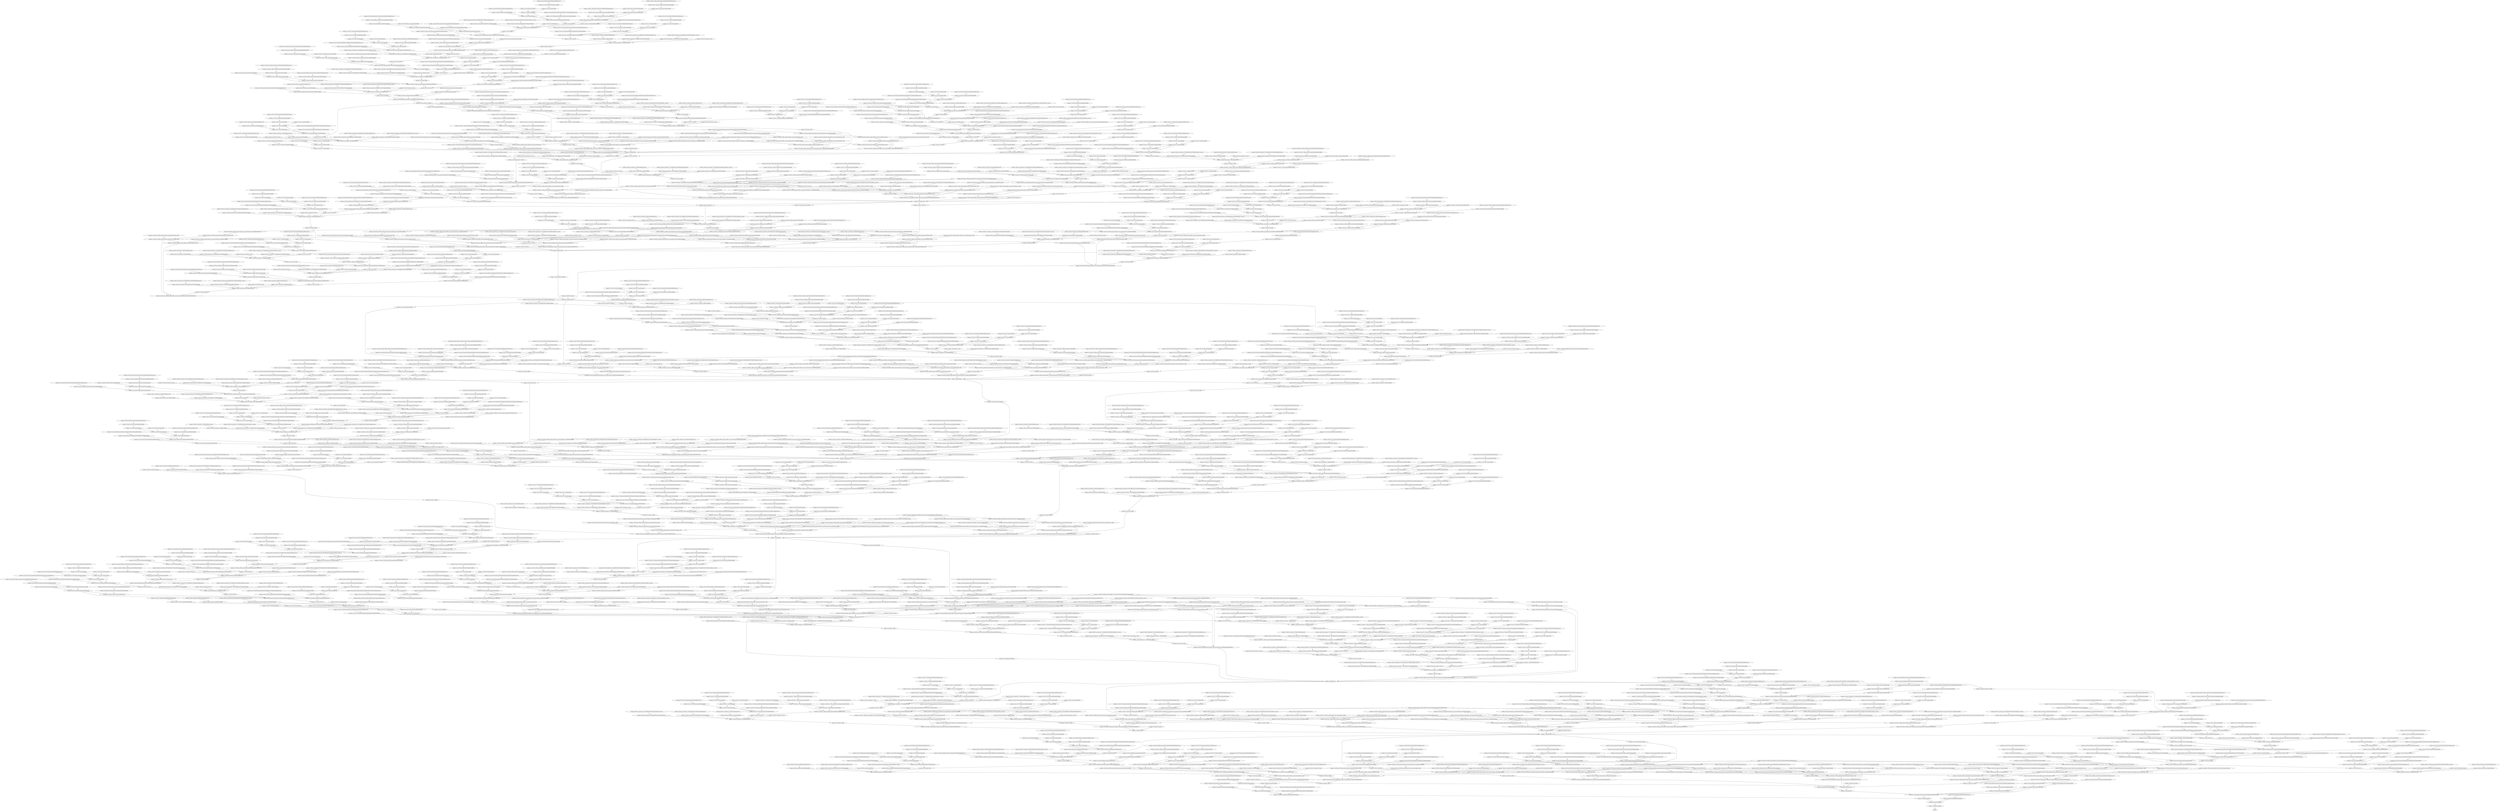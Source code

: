strict digraph  {
self [op=Placeholder];
"inception_v3/input_1/fake_quantize/SymmQuant/Abs/ReadVariableOp/resource" [op=Placeholder];
"inception_v3/input_1/fake_quantize/SymmQuant/Abs/ReadVariableOp" [op=ReadVariableOp];
"inception_v3/input_1/fake_quantize/SymmQuant/Abs" [op=Abs];
"inception_v3/input_1/fake_quantize/SymmQuant/add/y" [op=Const];
"inception_v3/input_1/fake_quantize/SymmQuant/add" [op=AddV2];
"inception_v3/input_1/fake_quantize/SymmQuant/mul/ReadVariableOp/resource" [op=Placeholder];
"inception_v3/input_1/fake_quantize/SymmQuant/mul/ReadVariableOp" [op=ReadVariableOp];
"inception_v3/input_1/fake_quantize/SymmQuant/mul" [op=Mul];
"inception_v3/input_1/fake_quantize/SymmQuant/FakeQuantWithMinMaxVars" [op=FakeQuantWithMinMaxVars];
"inception_v3/conv2d/SymmQuant/Abs/ReadVariableOp/resource" [op=Placeholder];
"inception_v3/conv2d/SymmQuant/Abs/ReadVariableOp" [op=ReadVariableOp];
"inception_v3/conv2d/SymmQuant/Abs" [op=Abs];
"inception_v3/conv2d/SymmQuant/add/y" [op=Const];
"inception_v3/conv2d/SymmQuant/add" [op=AddV2];
"inception_v3/conv2d/SymmQuant/mul/ReadVariableOp/resource" [op=Placeholder];
"inception_v3/conv2d/SymmQuant/mul/ReadVariableOp" [op=ReadVariableOp];
"inception_v3/conv2d/SymmQuant/mul" [op=Mul];
"inception_v3/conv2d/SymmQuant/FakeQuantWithMinMaxVars/ReadVariableOp/resource" [op=Placeholder];
"inception_v3/conv2d/SymmQuant/FakeQuantWithMinMaxVars/ReadVariableOp" [op=ReadVariableOp];
"inception_v3/conv2d/SymmQuant/FakeQuantWithMinMaxVars" [op=FakeQuantWithMinMaxVars];
"inception_v3/conv2d/Conv2D" [op=Conv2D];
"inception_v3/batch_normalization/scale" [op=Const];
"inception_v3/batch_normalization/ReadVariableOp/resource" [op=Placeholder];
"inception_v3/batch_normalization/ReadVariableOp" [op=ReadVariableOp];
"inception_v3/batch_normalization/FusedBatchNormV3/ReadVariableOp/resource" [op=Placeholder];
"inception_v3/batch_normalization/FusedBatchNormV3/ReadVariableOp" [op=ReadVariableOp];
"inception_v3/batch_normalization/FusedBatchNormV3/ReadVariableOp_1/resource" [op=Placeholder];
"inception_v3/batch_normalization/FusedBatchNormV3/ReadVariableOp_1" [op=ReadVariableOp];
"inception_v3/batch_normalization/FusedBatchNormV3" [op=FusedBatchNormV3];
"inception_v3/activation/Relu" [op=Relu];
"inception_v3/activation/fake_quantize/SymmQuant/Abs/ReadVariableOp/resource" [op=Placeholder];
"inception_v3/activation/fake_quantize/SymmQuant/Abs/ReadVariableOp" [op=ReadVariableOp];
"inception_v3/activation/fake_quantize/SymmQuant/Abs" [op=Abs];
"inception_v3/activation/fake_quantize/SymmQuant/add/y" [op=Const];
"inception_v3/activation/fake_quantize/SymmQuant/add" [op=AddV2];
"inception_v3/activation/fake_quantize/SymmQuant/mul/ReadVariableOp/resource" [op=Placeholder];
"inception_v3/activation/fake_quantize/SymmQuant/mul/ReadVariableOp" [op=ReadVariableOp];
"inception_v3/activation/fake_quantize/SymmQuant/mul" [op=Mul];
"inception_v3/activation/fake_quantize/SymmQuant/FakeQuantWithMinMaxVars" [op=FakeQuantWithMinMaxVars];
"inception_v3/conv2d_1/SymmQuant/Abs/ReadVariableOp/resource" [op=Placeholder];
"inception_v3/conv2d_1/SymmQuant/Abs/ReadVariableOp" [op=ReadVariableOp];
"inception_v3/conv2d_1/SymmQuant/Abs" [op=Abs];
"inception_v3/conv2d_1/SymmQuant/add/y" [op=Const];
"inception_v3/conv2d_1/SymmQuant/add" [op=AddV2];
"inception_v3/conv2d_1/SymmQuant/mul/ReadVariableOp/resource" [op=Placeholder];
"inception_v3/conv2d_1/SymmQuant/mul/ReadVariableOp" [op=ReadVariableOp];
"inception_v3/conv2d_1/SymmQuant/mul" [op=Mul];
"inception_v3/conv2d_1/SymmQuant/FakeQuantWithMinMaxVars/ReadVariableOp/resource" [op=Placeholder];
"inception_v3/conv2d_1/SymmQuant/FakeQuantWithMinMaxVars/ReadVariableOp" [op=ReadVariableOp];
"inception_v3/conv2d_1/SymmQuant/FakeQuantWithMinMaxVars" [op=FakeQuantWithMinMaxVars];
"inception_v3/conv2d_1/Conv2D" [op=Conv2D];
"inception_v3/batch_normalization_1/scale" [op=Const];
"inception_v3/batch_normalization_1/ReadVariableOp/resource" [op=Placeholder];
"inception_v3/batch_normalization_1/ReadVariableOp" [op=ReadVariableOp];
"inception_v3/batch_normalization_1/FusedBatchNormV3/ReadVariableOp/resource" [op=Placeholder];
"inception_v3/batch_normalization_1/FusedBatchNormV3/ReadVariableOp" [op=ReadVariableOp];
"inception_v3/batch_normalization_1/FusedBatchNormV3/ReadVariableOp_1/resource" [op=Placeholder];
"inception_v3/batch_normalization_1/FusedBatchNormV3/ReadVariableOp_1" [op=ReadVariableOp];
"inception_v3/batch_normalization_1/FusedBatchNormV3" [op=FusedBatchNormV3];
"inception_v3/activation_1/Relu" [op=Relu];
"inception_v3/activation_1/fake_quantize/SymmQuant/Abs/ReadVariableOp/resource" [op=Placeholder];
"inception_v3/activation_1/fake_quantize/SymmQuant/Abs/ReadVariableOp" [op=ReadVariableOp];
"inception_v3/activation_1/fake_quantize/SymmQuant/Abs" [op=Abs];
"inception_v3/activation_1/fake_quantize/SymmQuant/add/y" [op=Const];
"inception_v3/activation_1/fake_quantize/SymmQuant/add" [op=AddV2];
"inception_v3/activation_1/fake_quantize/SymmQuant/mul/ReadVariableOp/resource" [op=Placeholder];
"inception_v3/activation_1/fake_quantize/SymmQuant/mul/ReadVariableOp" [op=ReadVariableOp];
"inception_v3/activation_1/fake_quantize/SymmQuant/mul" [op=Mul];
"inception_v3/activation_1/fake_quantize/SymmQuant/FakeQuantWithMinMaxVars" [op=FakeQuantWithMinMaxVars];
"inception_v3/conv2d_2/SymmQuant/Abs/ReadVariableOp/resource" [op=Placeholder];
"inception_v3/conv2d_2/SymmQuant/Abs/ReadVariableOp" [op=ReadVariableOp];
"inception_v3/conv2d_2/SymmQuant/Abs" [op=Abs];
"inception_v3/conv2d_2/SymmQuant/add/y" [op=Const];
"inception_v3/conv2d_2/SymmQuant/add" [op=AddV2];
"inception_v3/conv2d_2/SymmQuant/mul/ReadVariableOp/resource" [op=Placeholder];
"inception_v3/conv2d_2/SymmQuant/mul/ReadVariableOp" [op=ReadVariableOp];
"inception_v3/conv2d_2/SymmQuant/mul" [op=Mul];
"inception_v3/conv2d_2/SymmQuant/FakeQuantWithMinMaxVars/ReadVariableOp/resource" [op=Placeholder];
"inception_v3/conv2d_2/SymmQuant/FakeQuantWithMinMaxVars/ReadVariableOp" [op=ReadVariableOp];
"inception_v3/conv2d_2/SymmQuant/FakeQuantWithMinMaxVars" [op=FakeQuantWithMinMaxVars];
"inception_v3/conv2d_2/Conv2D" [op=Conv2D];
"inception_v3/batch_normalization_2/scale" [op=Const];
"inception_v3/batch_normalization_2/ReadVariableOp/resource" [op=Placeholder];
"inception_v3/batch_normalization_2/ReadVariableOp" [op=ReadVariableOp];
"inception_v3/batch_normalization_2/FusedBatchNormV3/ReadVariableOp/resource" [op=Placeholder];
"inception_v3/batch_normalization_2/FusedBatchNormV3/ReadVariableOp" [op=ReadVariableOp];
"inception_v3/batch_normalization_2/FusedBatchNormV3/ReadVariableOp_1/resource" [op=Placeholder];
"inception_v3/batch_normalization_2/FusedBatchNormV3/ReadVariableOp_1" [op=ReadVariableOp];
"inception_v3/batch_normalization_2/FusedBatchNormV3" [op=FusedBatchNormV3];
"inception_v3/activation_2/Relu" [op=Relu];
"inception_v3/activation_2/fake_quantize/SymmQuant/Abs/ReadVariableOp/resource" [op=Placeholder];
"inception_v3/activation_2/fake_quantize/SymmQuant/Abs/ReadVariableOp" [op=ReadVariableOp];
"inception_v3/activation_2/fake_quantize/SymmQuant/Abs" [op=Abs];
"inception_v3/activation_2/fake_quantize/SymmQuant/add/y" [op=Const];
"inception_v3/activation_2/fake_quantize/SymmQuant/add" [op=AddV2];
"inception_v3/activation_2/fake_quantize/SymmQuant/mul/ReadVariableOp/resource" [op=Placeholder];
"inception_v3/activation_2/fake_quantize/SymmQuant/mul/ReadVariableOp" [op=ReadVariableOp];
"inception_v3/activation_2/fake_quantize/SymmQuant/mul" [op=Mul];
"inception_v3/activation_2/fake_quantize/SymmQuant/FakeQuantWithMinMaxVars" [op=FakeQuantWithMinMaxVars];
"inception_v3/max_pooling2d/MaxPool" [op=MaxPool];
"inception_v3/conv2d_3/SymmQuant/Abs/ReadVariableOp/resource" [op=Placeholder];
"inception_v3/conv2d_3/SymmQuant/Abs/ReadVariableOp" [op=ReadVariableOp];
"inception_v3/conv2d_3/SymmQuant/Abs" [op=Abs];
"inception_v3/conv2d_3/SymmQuant/add/y" [op=Const];
"inception_v3/conv2d_3/SymmQuant/add" [op=AddV2];
"inception_v3/conv2d_3/SymmQuant/mul/ReadVariableOp/resource" [op=Placeholder];
"inception_v3/conv2d_3/SymmQuant/mul/ReadVariableOp" [op=ReadVariableOp];
"inception_v3/conv2d_3/SymmQuant/mul" [op=Mul];
"inception_v3/conv2d_3/SymmQuant/FakeQuantWithMinMaxVars/ReadVariableOp/resource" [op=Placeholder];
"inception_v3/conv2d_3/SymmQuant/FakeQuantWithMinMaxVars/ReadVariableOp" [op=ReadVariableOp];
"inception_v3/conv2d_3/SymmQuant/FakeQuantWithMinMaxVars" [op=FakeQuantWithMinMaxVars];
"inception_v3/conv2d_3/Conv2D" [op=Conv2D];
"inception_v3/batch_normalization_3/scale" [op=Const];
"inception_v3/batch_normalization_3/ReadVariableOp/resource" [op=Placeholder];
"inception_v3/batch_normalization_3/ReadVariableOp" [op=ReadVariableOp];
"inception_v3/batch_normalization_3/FusedBatchNormV3/ReadVariableOp/resource" [op=Placeholder];
"inception_v3/batch_normalization_3/FusedBatchNormV3/ReadVariableOp" [op=ReadVariableOp];
"inception_v3/batch_normalization_3/FusedBatchNormV3/ReadVariableOp_1/resource" [op=Placeholder];
"inception_v3/batch_normalization_3/FusedBatchNormV3/ReadVariableOp_1" [op=ReadVariableOp];
"inception_v3/batch_normalization_3/FusedBatchNormV3" [op=FusedBatchNormV3];
"inception_v3/activation_3/Relu" [op=Relu];
"inception_v3/activation_3/fake_quantize/SymmQuant/Abs/ReadVariableOp/resource" [op=Placeholder];
"inception_v3/activation_3/fake_quantize/SymmQuant/Abs/ReadVariableOp" [op=ReadVariableOp];
"inception_v3/activation_3/fake_quantize/SymmQuant/Abs" [op=Abs];
"inception_v3/activation_3/fake_quantize/SymmQuant/add/y" [op=Const];
"inception_v3/activation_3/fake_quantize/SymmQuant/add" [op=AddV2];
"inception_v3/activation_3/fake_quantize/SymmQuant/mul/ReadVariableOp/resource" [op=Placeholder];
"inception_v3/activation_3/fake_quantize/SymmQuant/mul/ReadVariableOp" [op=ReadVariableOp];
"inception_v3/activation_3/fake_quantize/SymmQuant/mul" [op=Mul];
"inception_v3/activation_3/fake_quantize/SymmQuant/FakeQuantWithMinMaxVars" [op=FakeQuantWithMinMaxVars];
"inception_v3/conv2d_4/SymmQuant/Abs/ReadVariableOp/resource" [op=Placeholder];
"inception_v3/conv2d_4/SymmQuant/Abs/ReadVariableOp" [op=ReadVariableOp];
"inception_v3/conv2d_4/SymmQuant/Abs" [op=Abs];
"inception_v3/conv2d_4/SymmQuant/add/y" [op=Const];
"inception_v3/conv2d_4/SymmQuant/add" [op=AddV2];
"inception_v3/conv2d_4/SymmQuant/mul/ReadVariableOp/resource" [op=Placeholder];
"inception_v3/conv2d_4/SymmQuant/mul/ReadVariableOp" [op=ReadVariableOp];
"inception_v3/conv2d_4/SymmQuant/mul" [op=Mul];
"inception_v3/conv2d_4/SymmQuant/FakeQuantWithMinMaxVars/ReadVariableOp/resource" [op=Placeholder];
"inception_v3/conv2d_4/SymmQuant/FakeQuantWithMinMaxVars/ReadVariableOp" [op=ReadVariableOp];
"inception_v3/conv2d_4/SymmQuant/FakeQuantWithMinMaxVars" [op=FakeQuantWithMinMaxVars];
"inception_v3/conv2d_4/Conv2D" [op=Conv2D];
"inception_v3/batch_normalization_4/scale" [op=Placeholder];
"inception_v3/batch_normalization_4/ReadVariableOp/resource" [op=Placeholder];
"inception_v3/batch_normalization_4/ReadVariableOp" [op=ReadVariableOp];
"inception_v3/batch_normalization_4/FusedBatchNormV3/ReadVariableOp/resource" [op=Placeholder];
"inception_v3/batch_normalization_4/FusedBatchNormV3/ReadVariableOp" [op=ReadVariableOp];
"inception_v3/batch_normalization_4/FusedBatchNormV3/ReadVariableOp_1/resource" [op=Placeholder];
"inception_v3/batch_normalization_4/FusedBatchNormV3/ReadVariableOp_1" [op=ReadVariableOp];
"inception_v3/batch_normalization_4/FusedBatchNormV3" [op=FusedBatchNormV3];
"inception_v3/activation_4/Relu" [op=Relu];
"inception_v3/activation_4/fake_quantize/SymmQuant/Abs/ReadVariableOp/resource" [op=Placeholder];
"inception_v3/activation_4/fake_quantize/SymmQuant/Abs/ReadVariableOp" [op=ReadVariableOp];
"inception_v3/activation_4/fake_quantize/SymmQuant/Abs" [op=Abs];
"inception_v3/activation_4/fake_quantize/SymmQuant/add/y" [op=Const];
"inception_v3/activation_4/fake_quantize/SymmQuant/add" [op=AddV2];
"inception_v3/activation_4/fake_quantize/SymmQuant/mul/ReadVariableOp/resource" [op=Placeholder];
"inception_v3/activation_4/fake_quantize/SymmQuant/mul/ReadVariableOp" [op=ReadVariableOp];
"inception_v3/activation_4/fake_quantize/SymmQuant/mul" [op=Mul];
"inception_v3/activation_4/fake_quantize/SymmQuant/FakeQuantWithMinMaxVars" [op=FakeQuantWithMinMaxVars];
"inception_v3/max_pooling2d_1/MaxPool" [op=MaxPool];
"inception_v3/conv2d_8/SymmQuant/Abs/ReadVariableOp/resource" [op=Placeholder];
"inception_v3/conv2d_8/SymmQuant/Abs/ReadVariableOp" [op=ReadVariableOp];
"inception_v3/conv2d_8/SymmQuant/Abs" [op=Abs];
"inception_v3/conv2d_8/SymmQuant/add/y" [op=Const];
"inception_v3/conv2d_8/SymmQuant/add" [op=AddV2];
"inception_v3/conv2d_8/SymmQuant/mul/ReadVariableOp/resource" [op=Placeholder];
"inception_v3/conv2d_8/SymmQuant/mul/ReadVariableOp" [op=ReadVariableOp];
"inception_v3/conv2d_8/SymmQuant/mul" [op=Mul];
"inception_v3/conv2d_8/SymmQuant/FakeQuantWithMinMaxVars/ReadVariableOp/resource" [op=Placeholder];
"inception_v3/conv2d_8/SymmQuant/FakeQuantWithMinMaxVars/ReadVariableOp" [op=ReadVariableOp];
"inception_v3/conv2d_8/SymmQuant/FakeQuantWithMinMaxVars" [op=FakeQuantWithMinMaxVars];
"inception_v3/conv2d_8/Conv2D" [op=Conv2D];
"inception_v3/batch_normalization_8/scale" [op=Const];
"inception_v3/batch_normalization_8/ReadVariableOp/resource" [op=Placeholder];
"inception_v3/batch_normalization_8/ReadVariableOp" [op=ReadVariableOp];
"inception_v3/batch_normalization_8/FusedBatchNormV3/ReadVariableOp/resource" [op=Placeholder];
"inception_v3/batch_normalization_8/FusedBatchNormV3/ReadVariableOp" [op=ReadVariableOp];
"inception_v3/batch_normalization_8/FusedBatchNormV3/ReadVariableOp_1/resource" [op=Placeholder];
"inception_v3/batch_normalization_8/FusedBatchNormV3/ReadVariableOp_1" [op=ReadVariableOp];
"inception_v3/batch_normalization_8/FusedBatchNormV3" [op=FusedBatchNormV3];
"inception_v3/activation_8/Relu" [op=Relu];
"inception_v3/activation_8/fake_quantize/SymmQuant/Abs/ReadVariableOp/resource" [op=Placeholder];
"inception_v3/activation_8/fake_quantize/SymmQuant/Abs/ReadVariableOp" [op=ReadVariableOp];
"inception_v3/activation_8/fake_quantize/SymmQuant/Abs" [op=Abs];
"inception_v3/activation_8/fake_quantize/SymmQuant/add/y" [op=Const];
"inception_v3/activation_8/fake_quantize/SymmQuant/add" [op=AddV2];
"inception_v3/activation_8/fake_quantize/SymmQuant/mul/ReadVariableOp/resource" [op=Placeholder];
"inception_v3/activation_8/fake_quantize/SymmQuant/mul/ReadVariableOp" [op=ReadVariableOp];
"inception_v3/activation_8/fake_quantize/SymmQuant/mul" [op=Mul];
"inception_v3/activation_8/fake_quantize/SymmQuant/FakeQuantWithMinMaxVars" [op=FakeQuantWithMinMaxVars];
"inception_v3/conv2d_9/SymmQuant/Abs/ReadVariableOp/resource" [op=Placeholder];
"inception_v3/conv2d_9/SymmQuant/Abs/ReadVariableOp" [op=ReadVariableOp];
"inception_v3/conv2d_9/SymmQuant/Abs" [op=Abs];
"inception_v3/conv2d_9/SymmQuant/add/y" [op=Const];
"inception_v3/conv2d_9/SymmQuant/add" [op=AddV2];
"inception_v3/conv2d_9/SymmQuant/mul/ReadVariableOp/resource" [op=Placeholder];
"inception_v3/conv2d_9/SymmQuant/mul/ReadVariableOp" [op=ReadVariableOp];
"inception_v3/conv2d_9/SymmQuant/mul" [op=Mul];
"inception_v3/conv2d_9/SymmQuant/FakeQuantWithMinMaxVars/ReadVariableOp/resource" [op=Placeholder];
"inception_v3/conv2d_9/SymmQuant/FakeQuantWithMinMaxVars/ReadVariableOp" [op=ReadVariableOp];
"inception_v3/conv2d_9/SymmQuant/FakeQuantWithMinMaxVars" [op=FakeQuantWithMinMaxVars];
"inception_v3/conv2d_9/Conv2D" [op=Conv2D];
"inception_v3/conv2d_6/SymmQuant/Abs/ReadVariableOp/resource" [op=Placeholder];
"inception_v3/conv2d_6/SymmQuant/Abs/ReadVariableOp" [op=ReadVariableOp];
"inception_v3/conv2d_6/SymmQuant/Abs" [op=Abs];
"inception_v3/conv2d_6/SymmQuant/add/y" [op=Const];
"inception_v3/conv2d_6/SymmQuant/add" [op=AddV2];
"inception_v3/conv2d_6/SymmQuant/mul/ReadVariableOp/resource" [op=Placeholder];
"inception_v3/conv2d_6/SymmQuant/mul/ReadVariableOp" [op=ReadVariableOp];
"inception_v3/conv2d_6/SymmQuant/mul" [op=Mul];
"inception_v3/conv2d_6/SymmQuant/FakeQuantWithMinMaxVars/ReadVariableOp/resource" [op=Placeholder];
"inception_v3/conv2d_6/SymmQuant/FakeQuantWithMinMaxVars/ReadVariableOp" [op=ReadVariableOp];
"inception_v3/conv2d_6/SymmQuant/FakeQuantWithMinMaxVars" [op=FakeQuantWithMinMaxVars];
"inception_v3/conv2d_6/Conv2D" [op=Conv2D];
"inception_v3/batch_normalization_9/scale" [op=Const];
"inception_v3/batch_normalization_9/ReadVariableOp/resource" [op=Placeholder];
"inception_v3/batch_normalization_9/ReadVariableOp" [op=ReadVariableOp];
"inception_v3/batch_normalization_9/FusedBatchNormV3/ReadVariableOp/resource" [op=Placeholder];
"inception_v3/batch_normalization_9/FusedBatchNormV3/ReadVariableOp" [op=ReadVariableOp];
"inception_v3/batch_normalization_9/FusedBatchNormV3/ReadVariableOp_1/resource" [op=Placeholder];
"inception_v3/batch_normalization_9/FusedBatchNormV3/ReadVariableOp_1" [op=ReadVariableOp];
"inception_v3/batch_normalization_9/FusedBatchNormV3" [op=FusedBatchNormV3];
"inception_v3/batch_normalization_6/scale" [op=Const];
"inception_v3/batch_normalization_6/ReadVariableOp/resource" [op=Placeholder];
"inception_v3/batch_normalization_6/ReadVariableOp" [op=ReadVariableOp];
"inception_v3/batch_normalization_6/FusedBatchNormV3/ReadVariableOp/resource" [op=Placeholder];
"inception_v3/batch_normalization_6/FusedBatchNormV3/ReadVariableOp" [op=ReadVariableOp];
"inception_v3/batch_normalization_6/FusedBatchNormV3/ReadVariableOp_1/resource" [op=Placeholder];
"inception_v3/batch_normalization_6/FusedBatchNormV3/ReadVariableOp_1" [op=ReadVariableOp];
"inception_v3/batch_normalization_6/FusedBatchNormV3" [op=FusedBatchNormV3];
"inception_v3/average_pooling2d/AvgPool" [op=AvgPool];
"inception_v3/activation_9/Relu" [op=Relu];
"inception_v3/activation_6/Relu" [op=Relu];
"inception_v3/average_pooling2d/fake_quantize/SymmQuant/Abs/ReadVariableOp/resource" [op=Placeholder];
"inception_v3/average_pooling2d/fake_quantize/SymmQuant/Abs/ReadVariableOp" [op=ReadVariableOp];
"inception_v3/average_pooling2d/fake_quantize/SymmQuant/Abs" [op=Abs];
"inception_v3/average_pooling2d/fake_quantize/SymmQuant/add/y" [op=Const];
"inception_v3/average_pooling2d/fake_quantize/SymmQuant/add" [op=AddV2];
"inception_v3/average_pooling2d/fake_quantize/SymmQuant/mul/ReadVariableOp/resource" [op=Placeholder];
"inception_v3/average_pooling2d/fake_quantize/SymmQuant/mul/ReadVariableOp" [op=ReadVariableOp];
"inception_v3/average_pooling2d/fake_quantize/SymmQuant/mul" [op=Mul];
"inception_v3/average_pooling2d/fake_quantize/SymmQuant/FakeQuantWithMinMaxVars" [op=FakeQuantWithMinMaxVars];
"inception_v3/activation_9/fake_quantize/SymmQuant/Abs/ReadVariableOp/resource" [op=Placeholder];
"inception_v3/activation_9/fake_quantize/SymmQuant/Abs/ReadVariableOp" [op=ReadVariableOp];
"inception_v3/activation_9/fake_quantize/SymmQuant/Abs" [op=Abs];
"inception_v3/activation_9/fake_quantize/SymmQuant/add/y" [op=Const];
"inception_v3/activation_9/fake_quantize/SymmQuant/add" [op=AddV2];
"inception_v3/activation_9/fake_quantize/SymmQuant/mul/ReadVariableOp/resource" [op=Placeholder];
"inception_v3/activation_9/fake_quantize/SymmQuant/mul/ReadVariableOp" [op=ReadVariableOp];
"inception_v3/activation_9/fake_quantize/SymmQuant/mul" [op=Mul];
"inception_v3/activation_9/fake_quantize/SymmQuant/FakeQuantWithMinMaxVars" [op=FakeQuantWithMinMaxVars];
"inception_v3/activation_6/fake_quantize/SymmQuant/Abs/ReadVariableOp/resource" [op=Placeholder];
"inception_v3/activation_6/fake_quantize/SymmQuant/Abs/ReadVariableOp" [op=ReadVariableOp];
"inception_v3/activation_6/fake_quantize/SymmQuant/Abs" [op=Abs];
"inception_v3/activation_6/fake_quantize/SymmQuant/add/y" [op=Const];
"inception_v3/activation_6/fake_quantize/SymmQuant/add" [op=AddV2];
"inception_v3/activation_6/fake_quantize/SymmQuant/mul/ReadVariableOp/resource" [op=Placeholder];
"inception_v3/activation_6/fake_quantize/SymmQuant/mul/ReadVariableOp" [op=ReadVariableOp];
"inception_v3/activation_6/fake_quantize/SymmQuant/mul" [op=Mul];
"inception_v3/activation_6/fake_quantize/SymmQuant/FakeQuantWithMinMaxVars" [op=FakeQuantWithMinMaxVars];
"inception_v3/conv2d_11/SymmQuant/Abs/ReadVariableOp/resource" [op=Placeholder];
"inception_v3/conv2d_11/SymmQuant/Abs/ReadVariableOp" [op=ReadVariableOp];
"inception_v3/conv2d_11/SymmQuant/Abs" [op=Abs];
"inception_v3/conv2d_11/SymmQuant/add/y" [op=Const];
"inception_v3/conv2d_11/SymmQuant/add" [op=AddV2];
"inception_v3/conv2d_11/SymmQuant/mul/ReadVariableOp/resource" [op=Placeholder];
"inception_v3/conv2d_11/SymmQuant/mul/ReadVariableOp" [op=ReadVariableOp];
"inception_v3/conv2d_11/SymmQuant/mul" [op=Mul];
"inception_v3/conv2d_11/SymmQuant/FakeQuantWithMinMaxVars/ReadVariableOp/resource" [op=Placeholder];
"inception_v3/conv2d_11/SymmQuant/FakeQuantWithMinMaxVars/ReadVariableOp" [op=ReadVariableOp];
"inception_v3/conv2d_11/SymmQuant/FakeQuantWithMinMaxVars" [op=FakeQuantWithMinMaxVars];
"inception_v3/conv2d_11/Conv2D" [op=Conv2D];
"inception_v3/conv2d_10/SymmQuant/Abs/ReadVariableOp/resource" [op=Placeholder];
"inception_v3/conv2d_10/SymmQuant/Abs/ReadVariableOp" [op=ReadVariableOp];
"inception_v3/conv2d_10/SymmQuant/Abs" [op=Abs];
"inception_v3/conv2d_10/SymmQuant/add/y" [op=Const];
"inception_v3/conv2d_10/SymmQuant/add" [op=AddV2];
"inception_v3/conv2d_10/SymmQuant/mul/ReadVariableOp/resource" [op=Placeholder];
"inception_v3/conv2d_10/SymmQuant/mul/ReadVariableOp" [op=ReadVariableOp];
"inception_v3/conv2d_10/SymmQuant/mul" [op=Mul];
"inception_v3/conv2d_10/SymmQuant/FakeQuantWithMinMaxVars/ReadVariableOp/resource" [op=Placeholder];
"inception_v3/conv2d_10/SymmQuant/FakeQuantWithMinMaxVars/ReadVariableOp" [op=ReadVariableOp];
"inception_v3/conv2d_10/SymmQuant/FakeQuantWithMinMaxVars" [op=FakeQuantWithMinMaxVars];
"inception_v3/conv2d_10/Conv2D" [op=Conv2D];
"inception_v3/conv2d_7/SymmQuant/Abs/ReadVariableOp/resource" [op=Placeholder];
"inception_v3/conv2d_7/SymmQuant/Abs/ReadVariableOp" [op=ReadVariableOp];
"inception_v3/conv2d_7/SymmQuant/Abs" [op=Abs];
"inception_v3/conv2d_7/SymmQuant/add/y" [op=Const];
"inception_v3/conv2d_7/SymmQuant/add" [op=AddV2];
"inception_v3/conv2d_7/SymmQuant/mul/ReadVariableOp/resource" [op=Placeholder];
"inception_v3/conv2d_7/SymmQuant/mul/ReadVariableOp" [op=ReadVariableOp];
"inception_v3/conv2d_7/SymmQuant/mul" [op=Mul];
"inception_v3/conv2d_7/SymmQuant/FakeQuantWithMinMaxVars/ReadVariableOp/resource" [op=Placeholder];
"inception_v3/conv2d_7/SymmQuant/FakeQuantWithMinMaxVars/ReadVariableOp" [op=ReadVariableOp];
"inception_v3/conv2d_7/SymmQuant/FakeQuantWithMinMaxVars" [op=FakeQuantWithMinMaxVars];
"inception_v3/conv2d_7/Conv2D" [op=Conv2D];
"inception_v3/conv2d_5/SymmQuant/Abs/ReadVariableOp/resource" [op=Placeholder];
"inception_v3/conv2d_5/SymmQuant/Abs/ReadVariableOp" [op=ReadVariableOp];
"inception_v3/conv2d_5/SymmQuant/Abs" [op=Abs];
"inception_v3/conv2d_5/SymmQuant/add/y" [op=Const];
"inception_v3/conv2d_5/SymmQuant/add" [op=AddV2];
"inception_v3/conv2d_5/SymmQuant/mul/ReadVariableOp/resource" [op=Placeholder];
"inception_v3/conv2d_5/SymmQuant/mul/ReadVariableOp" [op=ReadVariableOp];
"inception_v3/conv2d_5/SymmQuant/mul" [op=Mul];
"inception_v3/conv2d_5/SymmQuant/FakeQuantWithMinMaxVars/ReadVariableOp/resource" [op=Placeholder];
"inception_v3/conv2d_5/SymmQuant/FakeQuantWithMinMaxVars/ReadVariableOp" [op=ReadVariableOp];
"inception_v3/conv2d_5/SymmQuant/FakeQuantWithMinMaxVars" [op=FakeQuantWithMinMaxVars];
"inception_v3/conv2d_5/Conv2D" [op=Conv2D];
"inception_v3/batch_normalization_11/scale" [op=Const];
"inception_v3/batch_normalization_11/ReadVariableOp/resource" [op=Placeholder];
"inception_v3/batch_normalization_11/ReadVariableOp" [op=ReadVariableOp];
"inception_v3/batch_normalization_11/FusedBatchNormV3/ReadVariableOp/resource" [op=Placeholder];
"inception_v3/batch_normalization_11/FusedBatchNormV3/ReadVariableOp" [op=ReadVariableOp];
"inception_v3/batch_normalization_11/FusedBatchNormV3/ReadVariableOp_1/resource" [op=Placeholder];
"inception_v3/batch_normalization_11/FusedBatchNormV3/ReadVariableOp_1" [op=ReadVariableOp];
"inception_v3/batch_normalization_11/FusedBatchNormV3" [op=FusedBatchNormV3];
"inception_v3/batch_normalization_10/scale" [op=Const];
"inception_v3/batch_normalization_10/ReadVariableOp/resource" [op=Placeholder];
"inception_v3/batch_normalization_10/ReadVariableOp" [op=ReadVariableOp];
"inception_v3/batch_normalization_10/FusedBatchNormV3/ReadVariableOp/resource" [op=Placeholder];
"inception_v3/batch_normalization_10/FusedBatchNormV3/ReadVariableOp" [op=ReadVariableOp];
"inception_v3/batch_normalization_10/FusedBatchNormV3/ReadVariableOp_1/resource" [op=Placeholder];
"inception_v3/batch_normalization_10/FusedBatchNormV3/ReadVariableOp_1" [op=ReadVariableOp];
"inception_v3/batch_normalization_10/FusedBatchNormV3" [op=FusedBatchNormV3];
"inception_v3/batch_normalization_7/scale" [op=Const];
"inception_v3/batch_normalization_7/ReadVariableOp/resource" [op=Placeholder];
"inception_v3/batch_normalization_7/ReadVariableOp" [op=ReadVariableOp];
"inception_v3/batch_normalization_7/FusedBatchNormV3/ReadVariableOp/resource" [op=Placeholder];
"inception_v3/batch_normalization_7/FusedBatchNormV3/ReadVariableOp" [op=ReadVariableOp];
"inception_v3/batch_normalization_7/FusedBatchNormV3/ReadVariableOp_1/resource" [op=Placeholder];
"inception_v3/batch_normalization_7/FusedBatchNormV3/ReadVariableOp_1" [op=ReadVariableOp];
"inception_v3/batch_normalization_7/FusedBatchNormV3" [op=FusedBatchNormV3];
"inception_v3/batch_normalization_5/scale" [op=Const];
"inception_v3/batch_normalization_5/ReadVariableOp/resource" [op=Placeholder];
"inception_v3/batch_normalization_5/ReadVariableOp" [op=ReadVariableOp];
"inception_v3/batch_normalization_5/FusedBatchNormV3/ReadVariableOp/resource" [op=Placeholder];
"inception_v3/batch_normalization_5/FusedBatchNormV3/ReadVariableOp" [op=ReadVariableOp];
"inception_v3/batch_normalization_5/FusedBatchNormV3/ReadVariableOp_1/resource" [op=Placeholder];
"inception_v3/batch_normalization_5/FusedBatchNormV3/ReadVariableOp_1" [op=ReadVariableOp];
"inception_v3/batch_normalization_5/FusedBatchNormV3" [op=FusedBatchNormV3];
"inception_v3/activation_11/Relu" [op=Relu];
"inception_v3/activation_10/Relu" [op=Relu];
"inception_v3/activation_7/Relu" [op=Relu];
"inception_v3/activation_5/Relu" [op=Relu];
"inception_v3/activation_5/fake_quantize/unified_scale_group/SymmQuant/Abs/ReadVariableOp/resource" [op=Placeholder];
"inception_v3/activation_5/fake_quantize/unified_scale_group/SymmQuant/Abs/ReadVariableOp" [op=ReadVariableOp];
"inception_v3/activation_5/fake_quantize/unified_scale_group/SymmQuant/Abs" [op=Abs];
"inception_v3/activation_5/fake_quantize/unified_scale_group/SymmQuant/add/y" [op=Const];
"inception_v3/activation_5/fake_quantize/unified_scale_group/SymmQuant/add" [op=AddV2];
"inception_v3/activation_5/fake_quantize/unified_scale_group/SymmQuant/mul/ReadVariableOp/resource" [op=Placeholder];
"inception_v3/activation_5/fake_quantize/unified_scale_group/SymmQuant/mul/ReadVariableOp" [op=ReadVariableOp];
"inception_v3/activation_5/fake_quantize/unified_scale_group/SymmQuant/mul" [op=Mul];
"inception_v3/activation_5/fake_quantize/unified_scale_group/SymmQuant/FakeQuantWithMinMaxVars" [op=FakeQuantWithMinMaxVars];
"inception_v3/activation_5/fake_quantize/unified_scale_group/SymmQuant_1/Abs/ReadVariableOp" [op=ReadVariableOp];
"inception_v3/activation_5/fake_quantize/unified_scale_group/SymmQuant_1/Abs" [op=Abs];
"inception_v3/activation_5/fake_quantize/unified_scale_group/SymmQuant_1/add/y" [op=Const];
"inception_v3/activation_5/fake_quantize/unified_scale_group/SymmQuant_1/add" [op=AddV2];
"inception_v3/activation_5/fake_quantize/unified_scale_group/SymmQuant_1/mul/ReadVariableOp" [op=ReadVariableOp];
"inception_v3/activation_5/fake_quantize/unified_scale_group/SymmQuant_1/mul" [op=Mul];
"inception_v3/activation_5/fake_quantize/unified_scale_group/SymmQuant_1/FakeQuantWithMinMaxVars" [op=FakeQuantWithMinMaxVars];
"inception_v3/activation_5/fake_quantize/unified_scale_group/SymmQuant_2/Abs/ReadVariableOp" [op=ReadVariableOp];
"inception_v3/activation_5/fake_quantize/unified_scale_group/SymmQuant_2/Abs" [op=Abs];
"inception_v3/activation_5/fake_quantize/unified_scale_group/SymmQuant_2/add/y" [op=Const];
"inception_v3/activation_5/fake_quantize/unified_scale_group/SymmQuant_2/add" [op=AddV2];
"inception_v3/activation_5/fake_quantize/unified_scale_group/SymmQuant_2/mul/ReadVariableOp" [op=ReadVariableOp];
"inception_v3/activation_5/fake_quantize/unified_scale_group/SymmQuant_2/mul" [op=Mul];
"inception_v3/activation_5/fake_quantize/unified_scale_group/SymmQuant_2/FakeQuantWithMinMaxVars" [op=FakeQuantWithMinMaxVars];
"inception_v3/activation_5/fake_quantize/unified_scale_group/SymmQuant_3/Abs/ReadVariableOp" [op=ReadVariableOp];
"inception_v3/activation_5/fake_quantize/unified_scale_group/SymmQuant_3/Abs" [op=Abs];
"inception_v3/activation_5/fake_quantize/unified_scale_group/SymmQuant_3/add/y" [op=Const];
"inception_v3/activation_5/fake_quantize/unified_scale_group/SymmQuant_3/add" [op=AddV2];
"inception_v3/activation_5/fake_quantize/unified_scale_group/SymmQuant_3/mul/ReadVariableOp" [op=ReadVariableOp];
"inception_v3/activation_5/fake_quantize/unified_scale_group/SymmQuant_3/mul" [op=Mul];
"inception_v3/activation_5/fake_quantize/unified_scale_group/SymmQuant_3/FakeQuantWithMinMaxVars" [op=FakeQuantWithMinMaxVars];
"inception_v3/mixed0/concat/axis" [op=Const];
"inception_v3/mixed0/concat" [op=ConcatV2];
"inception_v3/conv2d_15/SymmQuant/Abs/ReadVariableOp/resource" [op=Placeholder];
"inception_v3/conv2d_15/SymmQuant/Abs/ReadVariableOp" [op=ReadVariableOp];
"inception_v3/conv2d_15/SymmQuant/Abs" [op=Abs];
"inception_v3/conv2d_15/SymmQuant/add/y" [op=Const];
"inception_v3/conv2d_15/SymmQuant/add" [op=AddV2];
"inception_v3/conv2d_15/SymmQuant/mul/ReadVariableOp/resource" [op=Placeholder];
"inception_v3/conv2d_15/SymmQuant/mul/ReadVariableOp" [op=ReadVariableOp];
"inception_v3/conv2d_15/SymmQuant/mul" [op=Mul];
"inception_v3/conv2d_15/SymmQuant/FakeQuantWithMinMaxVars/ReadVariableOp/resource" [op=Placeholder];
"inception_v3/conv2d_15/SymmQuant/FakeQuantWithMinMaxVars/ReadVariableOp" [op=ReadVariableOp];
"inception_v3/conv2d_15/SymmQuant/FakeQuantWithMinMaxVars" [op=FakeQuantWithMinMaxVars];
"inception_v3/conv2d_15/Conv2D" [op=Conv2D];
"inception_v3/batch_normalization_15/scale" [op=Const];
"inception_v3/batch_normalization_15/ReadVariableOp/resource" [op=Placeholder];
"inception_v3/batch_normalization_15/ReadVariableOp" [op=ReadVariableOp];
"inception_v3/batch_normalization_15/FusedBatchNormV3/ReadVariableOp/resource" [op=Placeholder];
"inception_v3/batch_normalization_15/FusedBatchNormV3/ReadVariableOp" [op=ReadVariableOp];
"inception_v3/batch_normalization_15/FusedBatchNormV3/ReadVariableOp_1/resource" [op=Placeholder];
"inception_v3/batch_normalization_15/FusedBatchNormV3/ReadVariableOp_1" [op=ReadVariableOp];
"inception_v3/batch_normalization_15/FusedBatchNormV3" [op=FusedBatchNormV3];
"inception_v3/activation_15/Relu" [op=Relu];
"inception_v3/activation_15/fake_quantize/SymmQuant/Abs/ReadVariableOp/resource" [op=Placeholder];
"inception_v3/activation_15/fake_quantize/SymmQuant/Abs/ReadVariableOp" [op=ReadVariableOp];
"inception_v3/activation_15/fake_quantize/SymmQuant/Abs" [op=Abs];
"inception_v3/activation_15/fake_quantize/SymmQuant/add/y" [op=Const];
"inception_v3/activation_15/fake_quantize/SymmQuant/add" [op=AddV2];
"inception_v3/activation_15/fake_quantize/SymmQuant/mul/ReadVariableOp/resource" [op=Placeholder];
"inception_v3/activation_15/fake_quantize/SymmQuant/mul/ReadVariableOp" [op=ReadVariableOp];
"inception_v3/activation_15/fake_quantize/SymmQuant/mul" [op=Mul];
"inception_v3/activation_15/fake_quantize/SymmQuant/FakeQuantWithMinMaxVars" [op=FakeQuantWithMinMaxVars];
"inception_v3/conv2d_16/SymmQuant/Abs/ReadVariableOp/resource" [op=Placeholder];
"inception_v3/conv2d_16/SymmQuant/Abs/ReadVariableOp" [op=ReadVariableOp];
"inception_v3/conv2d_16/SymmQuant/Abs" [op=Abs];
"inception_v3/conv2d_16/SymmQuant/add/y" [op=Const];
"inception_v3/conv2d_16/SymmQuant/add" [op=AddV2];
"inception_v3/conv2d_16/SymmQuant/mul/ReadVariableOp/resource" [op=Placeholder];
"inception_v3/conv2d_16/SymmQuant/mul/ReadVariableOp" [op=ReadVariableOp];
"inception_v3/conv2d_16/SymmQuant/mul" [op=Mul];
"inception_v3/conv2d_16/SymmQuant/FakeQuantWithMinMaxVars/ReadVariableOp/resource" [op=Placeholder];
"inception_v3/conv2d_16/SymmQuant/FakeQuantWithMinMaxVars/ReadVariableOp" [op=ReadVariableOp];
"inception_v3/conv2d_16/SymmQuant/FakeQuantWithMinMaxVars" [op=FakeQuantWithMinMaxVars];
"inception_v3/conv2d_16/Conv2D" [op=Conv2D];
"inception_v3/conv2d_13/SymmQuant/Abs/ReadVariableOp/resource" [op=Placeholder];
"inception_v3/conv2d_13/SymmQuant/Abs/ReadVariableOp" [op=ReadVariableOp];
"inception_v3/conv2d_13/SymmQuant/Abs" [op=Abs];
"inception_v3/conv2d_13/SymmQuant/add/y" [op=Const];
"inception_v3/conv2d_13/SymmQuant/add" [op=AddV2];
"inception_v3/conv2d_13/SymmQuant/mul/ReadVariableOp/resource" [op=Placeholder];
"inception_v3/conv2d_13/SymmQuant/mul/ReadVariableOp" [op=ReadVariableOp];
"inception_v3/conv2d_13/SymmQuant/mul" [op=Mul];
"inception_v3/conv2d_13/SymmQuant/FakeQuantWithMinMaxVars/ReadVariableOp/resource" [op=Placeholder];
"inception_v3/conv2d_13/SymmQuant/FakeQuantWithMinMaxVars/ReadVariableOp" [op=ReadVariableOp];
"inception_v3/conv2d_13/SymmQuant/FakeQuantWithMinMaxVars" [op=FakeQuantWithMinMaxVars];
"inception_v3/conv2d_13/Conv2D" [op=Conv2D];
"inception_v3/batch_normalization_16/scale" [op=Const];
"inception_v3/batch_normalization_16/ReadVariableOp/resource" [op=Placeholder];
"inception_v3/batch_normalization_16/ReadVariableOp" [op=ReadVariableOp];
"inception_v3/batch_normalization_16/FusedBatchNormV3/ReadVariableOp/resource" [op=Placeholder];
"inception_v3/batch_normalization_16/FusedBatchNormV3/ReadVariableOp" [op=ReadVariableOp];
"inception_v3/batch_normalization_16/FusedBatchNormV3/ReadVariableOp_1/resource" [op=Placeholder];
"inception_v3/batch_normalization_16/FusedBatchNormV3/ReadVariableOp_1" [op=ReadVariableOp];
"inception_v3/batch_normalization_16/FusedBatchNormV3" [op=FusedBatchNormV3];
"inception_v3/batch_normalization_13/scale" [op=Const];
"inception_v3/batch_normalization_13/ReadVariableOp/resource" [op=Placeholder];
"inception_v3/batch_normalization_13/ReadVariableOp" [op=ReadVariableOp];
"inception_v3/batch_normalization_13/FusedBatchNormV3/ReadVariableOp/resource" [op=Placeholder];
"inception_v3/batch_normalization_13/FusedBatchNormV3/ReadVariableOp" [op=ReadVariableOp];
"inception_v3/batch_normalization_13/FusedBatchNormV3/ReadVariableOp_1/resource" [op=Placeholder];
"inception_v3/batch_normalization_13/FusedBatchNormV3/ReadVariableOp_1" [op=ReadVariableOp];
"inception_v3/batch_normalization_13/FusedBatchNormV3" [op=FusedBatchNormV3];
"inception_v3/average_pooling2d_1/AvgPool" [op=AvgPool];
"inception_v3/activation_16/Relu" [op=Relu];
"inception_v3/activation_13/Relu" [op=Relu];
"inception_v3/average_pooling2d_1/fake_quantize/SymmQuant/Abs/ReadVariableOp/resource" [op=Placeholder];
"inception_v3/average_pooling2d_1/fake_quantize/SymmQuant/Abs/ReadVariableOp" [op=ReadVariableOp];
"inception_v3/average_pooling2d_1/fake_quantize/SymmQuant/Abs" [op=Abs];
"inception_v3/average_pooling2d_1/fake_quantize/SymmQuant/add/y" [op=Const];
"inception_v3/average_pooling2d_1/fake_quantize/SymmQuant/add" [op=AddV2];
"inception_v3/average_pooling2d_1/fake_quantize/SymmQuant/mul/ReadVariableOp/resource" [op=Placeholder];
"inception_v3/average_pooling2d_1/fake_quantize/SymmQuant/mul/ReadVariableOp" [op=ReadVariableOp];
"inception_v3/average_pooling2d_1/fake_quantize/SymmQuant/mul" [op=Mul];
"inception_v3/average_pooling2d_1/fake_quantize/SymmQuant/FakeQuantWithMinMaxVars" [op=FakeQuantWithMinMaxVars];
"inception_v3/activation_16/fake_quantize/SymmQuant/Abs/ReadVariableOp/resource" [op=Placeholder];
"inception_v3/activation_16/fake_quantize/SymmQuant/Abs/ReadVariableOp" [op=ReadVariableOp];
"inception_v3/activation_16/fake_quantize/SymmQuant/Abs" [op=Abs];
"inception_v3/activation_16/fake_quantize/SymmQuant/add/y" [op=Const];
"inception_v3/activation_16/fake_quantize/SymmQuant/add" [op=AddV2];
"inception_v3/activation_16/fake_quantize/SymmQuant/mul/ReadVariableOp/resource" [op=Placeholder];
"inception_v3/activation_16/fake_quantize/SymmQuant/mul/ReadVariableOp" [op=ReadVariableOp];
"inception_v3/activation_16/fake_quantize/SymmQuant/mul" [op=Mul];
"inception_v3/activation_16/fake_quantize/SymmQuant/FakeQuantWithMinMaxVars" [op=FakeQuantWithMinMaxVars];
"inception_v3/activation_13/fake_quantize/SymmQuant/Abs/ReadVariableOp/resource" [op=Placeholder];
"inception_v3/activation_13/fake_quantize/SymmQuant/Abs/ReadVariableOp" [op=ReadVariableOp];
"inception_v3/activation_13/fake_quantize/SymmQuant/Abs" [op=Abs];
"inception_v3/activation_13/fake_quantize/SymmQuant/add/y" [op=Const];
"inception_v3/activation_13/fake_quantize/SymmQuant/add" [op=AddV2];
"inception_v3/activation_13/fake_quantize/SymmQuant/mul/ReadVariableOp/resource" [op=Placeholder];
"inception_v3/activation_13/fake_quantize/SymmQuant/mul/ReadVariableOp" [op=ReadVariableOp];
"inception_v3/activation_13/fake_quantize/SymmQuant/mul" [op=Mul];
"inception_v3/activation_13/fake_quantize/SymmQuant/FakeQuantWithMinMaxVars" [op=FakeQuantWithMinMaxVars];
"inception_v3/conv2d_18/SymmQuant/Abs/ReadVariableOp/resource" [op=Placeholder];
"inception_v3/conv2d_18/SymmQuant/Abs/ReadVariableOp" [op=ReadVariableOp];
"inception_v3/conv2d_18/SymmQuant/Abs" [op=Abs];
"inception_v3/conv2d_18/SymmQuant/add/y" [op=Const];
"inception_v3/conv2d_18/SymmQuant/add" [op=AddV2];
"inception_v3/conv2d_18/SymmQuant/mul/ReadVariableOp/resource" [op=Placeholder];
"inception_v3/conv2d_18/SymmQuant/mul/ReadVariableOp" [op=ReadVariableOp];
"inception_v3/conv2d_18/SymmQuant/mul" [op=Mul];
"inception_v3/conv2d_18/SymmQuant/FakeQuantWithMinMaxVars/ReadVariableOp/resource" [op=Placeholder];
"inception_v3/conv2d_18/SymmQuant/FakeQuantWithMinMaxVars/ReadVariableOp" [op=ReadVariableOp];
"inception_v3/conv2d_18/SymmQuant/FakeQuantWithMinMaxVars" [op=FakeQuantWithMinMaxVars];
"inception_v3/conv2d_18/Conv2D" [op=Conv2D];
"inception_v3/conv2d_17/SymmQuant/Abs/ReadVariableOp/resource" [op=Placeholder];
"inception_v3/conv2d_17/SymmQuant/Abs/ReadVariableOp" [op=ReadVariableOp];
"inception_v3/conv2d_17/SymmQuant/Abs" [op=Abs];
"inception_v3/conv2d_17/SymmQuant/add/y" [op=Const];
"inception_v3/conv2d_17/SymmQuant/add" [op=AddV2];
"inception_v3/conv2d_17/SymmQuant/mul/ReadVariableOp/resource" [op=Placeholder];
"inception_v3/conv2d_17/SymmQuant/mul/ReadVariableOp" [op=ReadVariableOp];
"inception_v3/conv2d_17/SymmQuant/mul" [op=Mul];
"inception_v3/conv2d_17/SymmQuant/FakeQuantWithMinMaxVars/ReadVariableOp/resource" [op=Placeholder];
"inception_v3/conv2d_17/SymmQuant/FakeQuantWithMinMaxVars/ReadVariableOp" [op=ReadVariableOp];
"inception_v3/conv2d_17/SymmQuant/FakeQuantWithMinMaxVars" [op=FakeQuantWithMinMaxVars];
"inception_v3/conv2d_17/Conv2D" [op=Conv2D];
"inception_v3/conv2d_14/SymmQuant/Abs/ReadVariableOp/resource" [op=Placeholder];
"inception_v3/conv2d_14/SymmQuant/Abs/ReadVariableOp" [op=ReadVariableOp];
"inception_v3/conv2d_14/SymmQuant/Abs" [op=Abs];
"inception_v3/conv2d_14/SymmQuant/add/y" [op=Const];
"inception_v3/conv2d_14/SymmQuant/add" [op=AddV2];
"inception_v3/conv2d_14/SymmQuant/mul/ReadVariableOp/resource" [op=Placeholder];
"inception_v3/conv2d_14/SymmQuant/mul/ReadVariableOp" [op=ReadVariableOp];
"inception_v3/conv2d_14/SymmQuant/mul" [op=Mul];
"inception_v3/conv2d_14/SymmQuant/FakeQuantWithMinMaxVars/ReadVariableOp/resource" [op=Placeholder];
"inception_v3/conv2d_14/SymmQuant/FakeQuantWithMinMaxVars/ReadVariableOp" [op=ReadVariableOp];
"inception_v3/conv2d_14/SymmQuant/FakeQuantWithMinMaxVars" [op=FakeQuantWithMinMaxVars];
"inception_v3/conv2d_14/Conv2D" [op=Conv2D];
"inception_v3/conv2d_12/SymmQuant/Abs/ReadVariableOp/resource" [op=Placeholder];
"inception_v3/conv2d_12/SymmQuant/Abs/ReadVariableOp" [op=ReadVariableOp];
"inception_v3/conv2d_12/SymmQuant/Abs" [op=Abs];
"inception_v3/conv2d_12/SymmQuant/add/y" [op=Const];
"inception_v3/conv2d_12/SymmQuant/add" [op=AddV2];
"inception_v3/conv2d_12/SymmQuant/mul/ReadVariableOp/resource" [op=Placeholder];
"inception_v3/conv2d_12/SymmQuant/mul/ReadVariableOp" [op=ReadVariableOp];
"inception_v3/conv2d_12/SymmQuant/mul" [op=Mul];
"inception_v3/conv2d_12/SymmQuant/FakeQuantWithMinMaxVars/ReadVariableOp/resource" [op=Placeholder];
"inception_v3/conv2d_12/SymmQuant/FakeQuantWithMinMaxVars/ReadVariableOp" [op=ReadVariableOp];
"inception_v3/conv2d_12/SymmQuant/FakeQuantWithMinMaxVars" [op=FakeQuantWithMinMaxVars];
"inception_v3/conv2d_12/Conv2D" [op=Conv2D];
"inception_v3/batch_normalization_18/scale" [op=Const];
"inception_v3/batch_normalization_18/ReadVariableOp/resource" [op=Placeholder];
"inception_v3/batch_normalization_18/ReadVariableOp" [op=ReadVariableOp];
"inception_v3/batch_normalization_18/FusedBatchNormV3/ReadVariableOp/resource" [op=Placeholder];
"inception_v3/batch_normalization_18/FusedBatchNormV3/ReadVariableOp" [op=ReadVariableOp];
"inception_v3/batch_normalization_18/FusedBatchNormV3/ReadVariableOp_1/resource" [op=Placeholder];
"inception_v3/batch_normalization_18/FusedBatchNormV3/ReadVariableOp_1" [op=ReadVariableOp];
"inception_v3/batch_normalization_18/FusedBatchNormV3" [op=FusedBatchNormV3];
"inception_v3/batch_normalization_17/scale" [op=Const];
"inception_v3/batch_normalization_17/ReadVariableOp/resource" [op=Placeholder];
"inception_v3/batch_normalization_17/ReadVariableOp" [op=ReadVariableOp];
"inception_v3/batch_normalization_17/FusedBatchNormV3/ReadVariableOp/resource" [op=Placeholder];
"inception_v3/batch_normalization_17/FusedBatchNormV3/ReadVariableOp" [op=ReadVariableOp];
"inception_v3/batch_normalization_17/FusedBatchNormV3/ReadVariableOp_1/resource" [op=Placeholder];
"inception_v3/batch_normalization_17/FusedBatchNormV3/ReadVariableOp_1" [op=ReadVariableOp];
"inception_v3/batch_normalization_17/FusedBatchNormV3" [op=FusedBatchNormV3];
"inception_v3/batch_normalization_14/scale" [op=Const];
"inception_v3/batch_normalization_14/ReadVariableOp/resource" [op=Placeholder];
"inception_v3/batch_normalization_14/ReadVariableOp" [op=ReadVariableOp];
"inception_v3/batch_normalization_14/FusedBatchNormV3/ReadVariableOp/resource" [op=Placeholder];
"inception_v3/batch_normalization_14/FusedBatchNormV3/ReadVariableOp" [op=ReadVariableOp];
"inception_v3/batch_normalization_14/FusedBatchNormV3/ReadVariableOp_1/resource" [op=Placeholder];
"inception_v3/batch_normalization_14/FusedBatchNormV3/ReadVariableOp_1" [op=ReadVariableOp];
"inception_v3/batch_normalization_14/FusedBatchNormV3" [op=FusedBatchNormV3];
"inception_v3/batch_normalization_12/scale" [op=Const];
"inception_v3/batch_normalization_12/ReadVariableOp/resource" [op=Placeholder];
"inception_v3/batch_normalization_12/ReadVariableOp" [op=ReadVariableOp];
"inception_v3/batch_normalization_12/FusedBatchNormV3/ReadVariableOp/resource" [op=Placeholder];
"inception_v3/batch_normalization_12/FusedBatchNormV3/ReadVariableOp" [op=ReadVariableOp];
"inception_v3/batch_normalization_12/FusedBatchNormV3/ReadVariableOp_1/resource" [op=Placeholder];
"inception_v3/batch_normalization_12/FusedBatchNormV3/ReadVariableOp_1" [op=ReadVariableOp];
"inception_v3/batch_normalization_12/FusedBatchNormV3" [op=FusedBatchNormV3];
"inception_v3/activation_18/Relu" [op=Relu];
"inception_v3/activation_17/Relu" [op=Relu];
"inception_v3/activation_14/Relu" [op=Relu];
"inception_v3/activation_12/Relu" [op=Relu];
"inception_v3/activation_12/fake_quantize/unified_scale_group/SymmQuant/Abs/ReadVariableOp/resource" [op=Placeholder];
"inception_v3/activation_12/fake_quantize/unified_scale_group/SymmQuant/Abs/ReadVariableOp" [op=ReadVariableOp];
"inception_v3/activation_12/fake_quantize/unified_scale_group/SymmQuant/Abs" [op=Abs];
"inception_v3/activation_12/fake_quantize/unified_scale_group/SymmQuant/add/y" [op=Const];
"inception_v3/activation_12/fake_quantize/unified_scale_group/SymmQuant/add" [op=AddV2];
"inception_v3/activation_12/fake_quantize/unified_scale_group/SymmQuant/mul/ReadVariableOp/resource" [op=Placeholder];
"inception_v3/activation_12/fake_quantize/unified_scale_group/SymmQuant/mul/ReadVariableOp" [op=ReadVariableOp];
"inception_v3/activation_12/fake_quantize/unified_scale_group/SymmQuant/mul" [op=Mul];
"inception_v3/activation_12/fake_quantize/unified_scale_group/SymmQuant/FakeQuantWithMinMaxVars" [op=FakeQuantWithMinMaxVars];
"inception_v3/activation_12/fake_quantize/unified_scale_group/SymmQuant_1/Abs/ReadVariableOp" [op=ReadVariableOp];
"inception_v3/activation_12/fake_quantize/unified_scale_group/SymmQuant_1/Abs" [op=Abs];
"inception_v3/activation_12/fake_quantize/unified_scale_group/SymmQuant_1/add/y" [op=Const];
"inception_v3/activation_12/fake_quantize/unified_scale_group/SymmQuant_1/add" [op=AddV2];
"inception_v3/activation_12/fake_quantize/unified_scale_group/SymmQuant_1/mul/ReadVariableOp" [op=ReadVariableOp];
"inception_v3/activation_12/fake_quantize/unified_scale_group/SymmQuant_1/mul" [op=Mul];
"inception_v3/activation_12/fake_quantize/unified_scale_group/SymmQuant_1/FakeQuantWithMinMaxVars" [op=FakeQuantWithMinMaxVars];
"inception_v3/activation_12/fake_quantize/unified_scale_group/SymmQuant_2/Abs/ReadVariableOp" [op=ReadVariableOp];
"inception_v3/activation_12/fake_quantize/unified_scale_group/SymmQuant_2/Abs" [op=Abs];
"inception_v3/activation_12/fake_quantize/unified_scale_group/SymmQuant_2/add/y" [op=Const];
"inception_v3/activation_12/fake_quantize/unified_scale_group/SymmQuant_2/add" [op=AddV2];
"inception_v3/activation_12/fake_quantize/unified_scale_group/SymmQuant_2/mul/ReadVariableOp" [op=ReadVariableOp];
"inception_v3/activation_12/fake_quantize/unified_scale_group/SymmQuant_2/mul" [op=Mul];
"inception_v3/activation_12/fake_quantize/unified_scale_group/SymmQuant_2/FakeQuantWithMinMaxVars" [op=FakeQuantWithMinMaxVars];
"inception_v3/activation_12/fake_quantize/unified_scale_group/SymmQuant_3/Abs/ReadVariableOp" [op=ReadVariableOp];
"inception_v3/activation_12/fake_quantize/unified_scale_group/SymmQuant_3/Abs" [op=Abs];
"inception_v3/activation_12/fake_quantize/unified_scale_group/SymmQuant_3/add/y" [op=Const];
"inception_v3/activation_12/fake_quantize/unified_scale_group/SymmQuant_3/add" [op=AddV2];
"inception_v3/activation_12/fake_quantize/unified_scale_group/SymmQuant_3/mul/ReadVariableOp" [op=ReadVariableOp];
"inception_v3/activation_12/fake_quantize/unified_scale_group/SymmQuant_3/mul" [op=Mul];
"inception_v3/activation_12/fake_quantize/unified_scale_group/SymmQuant_3/FakeQuantWithMinMaxVars" [op=FakeQuantWithMinMaxVars];
"inception_v3/mixed1/concat/axis" [op=Const];
"inception_v3/mixed1/concat" [op=ConcatV2];
"inception_v3/conv2d_22/SymmQuant/Abs/ReadVariableOp/resource" [op=Placeholder];
"inception_v3/conv2d_22/SymmQuant/Abs/ReadVariableOp" [op=ReadVariableOp];
"inception_v3/conv2d_22/SymmQuant/Abs" [op=Abs];
"inception_v3/conv2d_22/SymmQuant/add/y" [op=Const];
"inception_v3/conv2d_22/SymmQuant/add" [op=AddV2];
"inception_v3/conv2d_22/SymmQuant/mul/ReadVariableOp/resource" [op=Placeholder];
"inception_v3/conv2d_22/SymmQuant/mul/ReadVariableOp" [op=ReadVariableOp];
"inception_v3/conv2d_22/SymmQuant/mul" [op=Mul];
"inception_v3/conv2d_22/SymmQuant/FakeQuantWithMinMaxVars/ReadVariableOp/resource" [op=Placeholder];
"inception_v3/conv2d_22/SymmQuant/FakeQuantWithMinMaxVars/ReadVariableOp" [op=ReadVariableOp];
"inception_v3/conv2d_22/SymmQuant/FakeQuantWithMinMaxVars" [op=FakeQuantWithMinMaxVars];
"inception_v3/conv2d_22/Conv2D" [op=Conv2D];
"inception_v3/batch_normalization_22/scale" [op=Const];
"inception_v3/batch_normalization_22/ReadVariableOp/resource" [op=Placeholder];
"inception_v3/batch_normalization_22/ReadVariableOp" [op=ReadVariableOp];
"inception_v3/batch_normalization_22/FusedBatchNormV3/ReadVariableOp/resource" [op=Placeholder];
"inception_v3/batch_normalization_22/FusedBatchNormV3/ReadVariableOp" [op=ReadVariableOp];
"inception_v3/batch_normalization_22/FusedBatchNormV3/ReadVariableOp_1/resource" [op=Placeholder];
"inception_v3/batch_normalization_22/FusedBatchNormV3/ReadVariableOp_1" [op=ReadVariableOp];
"inception_v3/batch_normalization_22/FusedBatchNormV3" [op=FusedBatchNormV3];
"inception_v3/activation_22/Relu" [op=Relu];
"inception_v3/activation_22/fake_quantize/SymmQuant/Abs/ReadVariableOp/resource" [op=Placeholder];
"inception_v3/activation_22/fake_quantize/SymmQuant/Abs/ReadVariableOp" [op=ReadVariableOp];
"inception_v3/activation_22/fake_quantize/SymmQuant/Abs" [op=Abs];
"inception_v3/activation_22/fake_quantize/SymmQuant/add/y" [op=Const];
"inception_v3/activation_22/fake_quantize/SymmQuant/add" [op=AddV2];
"inception_v3/activation_22/fake_quantize/SymmQuant/mul/ReadVariableOp/resource" [op=Placeholder];
"inception_v3/activation_22/fake_quantize/SymmQuant/mul/ReadVariableOp" [op=ReadVariableOp];
"inception_v3/activation_22/fake_quantize/SymmQuant/mul" [op=Mul];
"inception_v3/activation_22/fake_quantize/SymmQuant/FakeQuantWithMinMaxVars" [op=FakeQuantWithMinMaxVars];
"inception_v3/conv2d_23/SymmQuant/Abs/ReadVariableOp/resource" [op=Placeholder];
"inception_v3/conv2d_23/SymmQuant/Abs/ReadVariableOp" [op=ReadVariableOp];
"inception_v3/conv2d_23/SymmQuant/Abs" [op=Abs];
"inception_v3/conv2d_23/SymmQuant/add/y" [op=Const];
"inception_v3/conv2d_23/SymmQuant/add" [op=AddV2];
"inception_v3/conv2d_23/SymmQuant/mul/ReadVariableOp/resource" [op=Placeholder];
"inception_v3/conv2d_23/SymmQuant/mul/ReadVariableOp" [op=ReadVariableOp];
"inception_v3/conv2d_23/SymmQuant/mul" [op=Mul];
"inception_v3/conv2d_23/SymmQuant/FakeQuantWithMinMaxVars/ReadVariableOp/resource" [op=Placeholder];
"inception_v3/conv2d_23/SymmQuant/FakeQuantWithMinMaxVars/ReadVariableOp" [op=ReadVariableOp];
"inception_v3/conv2d_23/SymmQuant/FakeQuantWithMinMaxVars" [op=FakeQuantWithMinMaxVars];
"inception_v3/conv2d_23/Conv2D" [op=Conv2D];
"inception_v3/conv2d_20/SymmQuant/Abs/ReadVariableOp/resource" [op=Placeholder];
"inception_v3/conv2d_20/SymmQuant/Abs/ReadVariableOp" [op=ReadVariableOp];
"inception_v3/conv2d_20/SymmQuant/Abs" [op=Abs];
"inception_v3/conv2d_20/SymmQuant/add/y" [op=Const];
"inception_v3/conv2d_20/SymmQuant/add" [op=AddV2];
"inception_v3/conv2d_20/SymmQuant/mul/ReadVariableOp/resource" [op=Placeholder];
"inception_v3/conv2d_20/SymmQuant/mul/ReadVariableOp" [op=ReadVariableOp];
"inception_v3/conv2d_20/SymmQuant/mul" [op=Mul];
"inception_v3/conv2d_20/SymmQuant/FakeQuantWithMinMaxVars/ReadVariableOp/resource" [op=Placeholder];
"inception_v3/conv2d_20/SymmQuant/FakeQuantWithMinMaxVars/ReadVariableOp" [op=ReadVariableOp];
"inception_v3/conv2d_20/SymmQuant/FakeQuantWithMinMaxVars" [op=FakeQuantWithMinMaxVars];
"inception_v3/conv2d_20/Conv2D" [op=Conv2D];
"inception_v3/batch_normalization_23/scale" [op=Const];
"inception_v3/batch_normalization_23/ReadVariableOp/resource" [op=Placeholder];
"inception_v3/batch_normalization_23/ReadVariableOp" [op=ReadVariableOp];
"inception_v3/batch_normalization_23/FusedBatchNormV3/ReadVariableOp/resource" [op=Placeholder];
"inception_v3/batch_normalization_23/FusedBatchNormV3/ReadVariableOp" [op=ReadVariableOp];
"inception_v3/batch_normalization_23/FusedBatchNormV3/ReadVariableOp_1/resource" [op=Placeholder];
"inception_v3/batch_normalization_23/FusedBatchNormV3/ReadVariableOp_1" [op=ReadVariableOp];
"inception_v3/batch_normalization_23/FusedBatchNormV3" [op=FusedBatchNormV3];
"inception_v3/batch_normalization_20/scale" [op=Const];
"inception_v3/batch_normalization_20/ReadVariableOp/resource" [op=Placeholder];
"inception_v3/batch_normalization_20/ReadVariableOp" [op=ReadVariableOp];
"inception_v3/batch_normalization_20/FusedBatchNormV3/ReadVariableOp/resource" [op=Placeholder];
"inception_v3/batch_normalization_20/FusedBatchNormV3/ReadVariableOp" [op=ReadVariableOp];
"inception_v3/batch_normalization_20/FusedBatchNormV3/ReadVariableOp_1/resource" [op=Placeholder];
"inception_v3/batch_normalization_20/FusedBatchNormV3/ReadVariableOp_1" [op=ReadVariableOp];
"inception_v3/batch_normalization_20/FusedBatchNormV3" [op=FusedBatchNormV3];
"inception_v3/average_pooling2d_2/AvgPool" [op=AvgPool];
"inception_v3/activation_23/Relu" [op=Relu];
"inception_v3/activation_20/Relu" [op=Relu];
"inception_v3/average_pooling2d_2/fake_quantize/SymmQuant/Abs/ReadVariableOp/resource" [op=Placeholder];
"inception_v3/average_pooling2d_2/fake_quantize/SymmQuant/Abs/ReadVariableOp" [op=ReadVariableOp];
"inception_v3/average_pooling2d_2/fake_quantize/SymmQuant/Abs" [op=Abs];
"inception_v3/average_pooling2d_2/fake_quantize/SymmQuant/add/y" [op=Const];
"inception_v3/average_pooling2d_2/fake_quantize/SymmQuant/add" [op=AddV2];
"inception_v3/average_pooling2d_2/fake_quantize/SymmQuant/mul/ReadVariableOp/resource" [op=Placeholder];
"inception_v3/average_pooling2d_2/fake_quantize/SymmQuant/mul/ReadVariableOp" [op=ReadVariableOp];
"inception_v3/average_pooling2d_2/fake_quantize/SymmQuant/mul" [op=Mul];
"inception_v3/average_pooling2d_2/fake_quantize/SymmQuant/FakeQuantWithMinMaxVars" [op=FakeQuantWithMinMaxVars];
"inception_v3/activation_23/fake_quantize/SymmQuant/Abs/ReadVariableOp/resource" [op=Placeholder];
"inception_v3/activation_23/fake_quantize/SymmQuant/Abs/ReadVariableOp" [op=ReadVariableOp];
"inception_v3/activation_23/fake_quantize/SymmQuant/Abs" [op=Abs];
"inception_v3/activation_23/fake_quantize/SymmQuant/add/y" [op=Const];
"inception_v3/activation_23/fake_quantize/SymmQuant/add" [op=AddV2];
"inception_v3/activation_23/fake_quantize/SymmQuant/mul/ReadVariableOp/resource" [op=Placeholder];
"inception_v3/activation_23/fake_quantize/SymmQuant/mul/ReadVariableOp" [op=ReadVariableOp];
"inception_v3/activation_23/fake_quantize/SymmQuant/mul" [op=Mul];
"inception_v3/activation_23/fake_quantize/SymmQuant/FakeQuantWithMinMaxVars" [op=FakeQuantWithMinMaxVars];
"inception_v3/activation_20/fake_quantize/SymmQuant/Abs/ReadVariableOp/resource" [op=Placeholder];
"inception_v3/activation_20/fake_quantize/SymmQuant/Abs/ReadVariableOp" [op=ReadVariableOp];
"inception_v3/activation_20/fake_quantize/SymmQuant/Abs" [op=Abs];
"inception_v3/activation_20/fake_quantize/SymmQuant/add/y" [op=Const];
"inception_v3/activation_20/fake_quantize/SymmQuant/add" [op=AddV2];
"inception_v3/activation_20/fake_quantize/SymmQuant/mul/ReadVariableOp/resource" [op=Placeholder];
"inception_v3/activation_20/fake_quantize/SymmQuant/mul/ReadVariableOp" [op=ReadVariableOp];
"inception_v3/activation_20/fake_quantize/SymmQuant/mul" [op=Mul];
"inception_v3/activation_20/fake_quantize/SymmQuant/FakeQuantWithMinMaxVars" [op=FakeQuantWithMinMaxVars];
"inception_v3/conv2d_25/SymmQuant/Abs/ReadVariableOp/resource" [op=Placeholder];
"inception_v3/conv2d_25/SymmQuant/Abs/ReadVariableOp" [op=ReadVariableOp];
"inception_v3/conv2d_25/SymmQuant/Abs" [op=Abs];
"inception_v3/conv2d_25/SymmQuant/add/y" [op=Const];
"inception_v3/conv2d_25/SymmQuant/add" [op=AddV2];
"inception_v3/conv2d_25/SymmQuant/mul/ReadVariableOp/resource" [op=Placeholder];
"inception_v3/conv2d_25/SymmQuant/mul/ReadVariableOp" [op=ReadVariableOp];
"inception_v3/conv2d_25/SymmQuant/mul" [op=Mul];
"inception_v3/conv2d_25/SymmQuant/FakeQuantWithMinMaxVars/ReadVariableOp/resource" [op=Placeholder];
"inception_v3/conv2d_25/SymmQuant/FakeQuantWithMinMaxVars/ReadVariableOp" [op=ReadVariableOp];
"inception_v3/conv2d_25/SymmQuant/FakeQuantWithMinMaxVars" [op=FakeQuantWithMinMaxVars];
"inception_v3/conv2d_25/Conv2D" [op=Conv2D];
"inception_v3/conv2d_24/SymmQuant/Abs/ReadVariableOp/resource" [op=Placeholder];
"inception_v3/conv2d_24/SymmQuant/Abs/ReadVariableOp" [op=ReadVariableOp];
"inception_v3/conv2d_24/SymmQuant/Abs" [op=Abs];
"inception_v3/conv2d_24/SymmQuant/add/y" [op=Const];
"inception_v3/conv2d_24/SymmQuant/add" [op=AddV2];
"inception_v3/conv2d_24/SymmQuant/mul/ReadVariableOp/resource" [op=Placeholder];
"inception_v3/conv2d_24/SymmQuant/mul/ReadVariableOp" [op=ReadVariableOp];
"inception_v3/conv2d_24/SymmQuant/mul" [op=Mul];
"inception_v3/conv2d_24/SymmQuant/FakeQuantWithMinMaxVars/ReadVariableOp/resource" [op=Placeholder];
"inception_v3/conv2d_24/SymmQuant/FakeQuantWithMinMaxVars/ReadVariableOp" [op=ReadVariableOp];
"inception_v3/conv2d_24/SymmQuant/FakeQuantWithMinMaxVars" [op=FakeQuantWithMinMaxVars];
"inception_v3/conv2d_24/Conv2D" [op=Conv2D];
"inception_v3/conv2d_21/SymmQuant/Abs/ReadVariableOp/resource" [op=Placeholder];
"inception_v3/conv2d_21/SymmQuant/Abs/ReadVariableOp" [op=ReadVariableOp];
"inception_v3/conv2d_21/SymmQuant/Abs" [op=Abs];
"inception_v3/conv2d_21/SymmQuant/add/y" [op=Const];
"inception_v3/conv2d_21/SymmQuant/add" [op=AddV2];
"inception_v3/conv2d_21/SymmQuant/mul/ReadVariableOp/resource" [op=Placeholder];
"inception_v3/conv2d_21/SymmQuant/mul/ReadVariableOp" [op=ReadVariableOp];
"inception_v3/conv2d_21/SymmQuant/mul" [op=Mul];
"inception_v3/conv2d_21/SymmQuant/FakeQuantWithMinMaxVars/ReadVariableOp/resource" [op=Placeholder];
"inception_v3/conv2d_21/SymmQuant/FakeQuantWithMinMaxVars/ReadVariableOp" [op=ReadVariableOp];
"inception_v3/conv2d_21/SymmQuant/FakeQuantWithMinMaxVars" [op=FakeQuantWithMinMaxVars];
"inception_v3/conv2d_21/Conv2D" [op=Conv2D];
"inception_v3/conv2d_19/SymmQuant/Abs/ReadVariableOp/resource" [op=Placeholder];
"inception_v3/conv2d_19/SymmQuant/Abs/ReadVariableOp" [op=ReadVariableOp];
"inception_v3/conv2d_19/SymmQuant/Abs" [op=Abs];
"inception_v3/conv2d_19/SymmQuant/add/y" [op=Const];
"inception_v3/conv2d_19/SymmQuant/add" [op=AddV2];
"inception_v3/conv2d_19/SymmQuant/mul/ReadVariableOp/resource" [op=Placeholder];
"inception_v3/conv2d_19/SymmQuant/mul/ReadVariableOp" [op=ReadVariableOp];
"inception_v3/conv2d_19/SymmQuant/mul" [op=Mul];
"inception_v3/conv2d_19/SymmQuant/FakeQuantWithMinMaxVars/ReadVariableOp/resource" [op=Placeholder];
"inception_v3/conv2d_19/SymmQuant/FakeQuantWithMinMaxVars/ReadVariableOp" [op=ReadVariableOp];
"inception_v3/conv2d_19/SymmQuant/FakeQuantWithMinMaxVars" [op=FakeQuantWithMinMaxVars];
"inception_v3/conv2d_19/Conv2D" [op=Conv2D];
"inception_v3/batch_normalization_25/scale" [op=Const];
"inception_v3/batch_normalization_25/ReadVariableOp/resource" [op=Placeholder];
"inception_v3/batch_normalization_25/ReadVariableOp" [op=ReadVariableOp];
"inception_v3/batch_normalization_25/FusedBatchNormV3/ReadVariableOp/resource" [op=Placeholder];
"inception_v3/batch_normalization_25/FusedBatchNormV3/ReadVariableOp" [op=ReadVariableOp];
"inception_v3/batch_normalization_25/FusedBatchNormV3/ReadVariableOp_1/resource" [op=Placeholder];
"inception_v3/batch_normalization_25/FusedBatchNormV3/ReadVariableOp_1" [op=ReadVariableOp];
"inception_v3/batch_normalization_25/FusedBatchNormV3" [op=FusedBatchNormV3];
"inception_v3/batch_normalization_24/scale" [op=Const];
"inception_v3/batch_normalization_24/ReadVariableOp/resource" [op=Placeholder];
"inception_v3/batch_normalization_24/ReadVariableOp" [op=ReadVariableOp];
"inception_v3/batch_normalization_24/FusedBatchNormV3/ReadVariableOp/resource" [op=Placeholder];
"inception_v3/batch_normalization_24/FusedBatchNormV3/ReadVariableOp" [op=ReadVariableOp];
"inception_v3/batch_normalization_24/FusedBatchNormV3/ReadVariableOp_1/resource" [op=Placeholder];
"inception_v3/batch_normalization_24/FusedBatchNormV3/ReadVariableOp_1" [op=ReadVariableOp];
"inception_v3/batch_normalization_24/FusedBatchNormV3" [op=FusedBatchNormV3];
"inception_v3/batch_normalization_21/scale" [op=Const];
"inception_v3/batch_normalization_21/ReadVariableOp/resource" [op=Placeholder];
"inception_v3/batch_normalization_21/ReadVariableOp" [op=ReadVariableOp];
"inception_v3/batch_normalization_21/FusedBatchNormV3/ReadVariableOp/resource" [op=Placeholder];
"inception_v3/batch_normalization_21/FusedBatchNormV3/ReadVariableOp" [op=ReadVariableOp];
"inception_v3/batch_normalization_21/FusedBatchNormV3/ReadVariableOp_1/resource" [op=Placeholder];
"inception_v3/batch_normalization_21/FusedBatchNormV3/ReadVariableOp_1" [op=ReadVariableOp];
"inception_v3/batch_normalization_21/FusedBatchNormV3" [op=FusedBatchNormV3];
"inception_v3/batch_normalization_19/scale" [op=Const];
"inception_v3/batch_normalization_19/ReadVariableOp/resource" [op=Placeholder];
"inception_v3/batch_normalization_19/ReadVariableOp" [op=ReadVariableOp];
"inception_v3/batch_normalization_19/FusedBatchNormV3/ReadVariableOp/resource" [op=Placeholder];
"inception_v3/batch_normalization_19/FusedBatchNormV3/ReadVariableOp" [op=ReadVariableOp];
"inception_v3/batch_normalization_19/FusedBatchNormV3/ReadVariableOp_1/resource" [op=Placeholder];
"inception_v3/batch_normalization_19/FusedBatchNormV3/ReadVariableOp_1" [op=ReadVariableOp];
"inception_v3/batch_normalization_19/FusedBatchNormV3" [op=FusedBatchNormV3];
"inception_v3/activation_25/Relu" [op=Relu];
"inception_v3/activation_24/Relu" [op=Relu];
"inception_v3/activation_21/Relu" [op=Relu];
"inception_v3/activation_19/Relu" [op=Relu];
"inception_v3/activation_19/fake_quantize/unified_scale_group/SymmQuant/Abs/ReadVariableOp/resource" [op=Placeholder];
"inception_v3/activation_19/fake_quantize/unified_scale_group/SymmQuant/Abs/ReadVariableOp" [op=ReadVariableOp];
"inception_v3/activation_19/fake_quantize/unified_scale_group/SymmQuant/Abs" [op=Abs];
"inception_v3/activation_19/fake_quantize/unified_scale_group/SymmQuant/add/y" [op=Const];
"inception_v3/activation_19/fake_quantize/unified_scale_group/SymmQuant/add" [op=AddV2];
"inception_v3/activation_19/fake_quantize/unified_scale_group/SymmQuant/mul/ReadVariableOp/resource" [op=Placeholder];
"inception_v3/activation_19/fake_quantize/unified_scale_group/SymmQuant/mul/ReadVariableOp" [op=ReadVariableOp];
"inception_v3/activation_19/fake_quantize/unified_scale_group/SymmQuant/mul" [op=Mul];
"inception_v3/activation_19/fake_quantize/unified_scale_group/SymmQuant/FakeQuantWithMinMaxVars" [op=FakeQuantWithMinMaxVars];
"inception_v3/activation_19/fake_quantize/unified_scale_group/SymmQuant_1/Abs/ReadVariableOp" [op=ReadVariableOp];
"inception_v3/activation_19/fake_quantize/unified_scale_group/SymmQuant_1/Abs" [op=Abs];
"inception_v3/activation_19/fake_quantize/unified_scale_group/SymmQuant_1/add/y" [op=Const];
"inception_v3/activation_19/fake_quantize/unified_scale_group/SymmQuant_1/add" [op=AddV2];
"inception_v3/activation_19/fake_quantize/unified_scale_group/SymmQuant_1/mul/ReadVariableOp" [op=ReadVariableOp];
"inception_v3/activation_19/fake_quantize/unified_scale_group/SymmQuant_1/mul" [op=Mul];
"inception_v3/activation_19/fake_quantize/unified_scale_group/SymmQuant_1/FakeQuantWithMinMaxVars" [op=FakeQuantWithMinMaxVars];
"inception_v3/activation_19/fake_quantize/unified_scale_group/SymmQuant_2/Abs/ReadVariableOp" [op=ReadVariableOp];
"inception_v3/activation_19/fake_quantize/unified_scale_group/SymmQuant_2/Abs" [op=Abs];
"inception_v3/activation_19/fake_quantize/unified_scale_group/SymmQuant_2/add/y" [op=Const];
"inception_v3/activation_19/fake_quantize/unified_scale_group/SymmQuant_2/add" [op=AddV2];
"inception_v3/activation_19/fake_quantize/unified_scale_group/SymmQuant_2/mul/ReadVariableOp" [op=ReadVariableOp];
"inception_v3/activation_19/fake_quantize/unified_scale_group/SymmQuant_2/mul" [op=Mul];
"inception_v3/activation_19/fake_quantize/unified_scale_group/SymmQuant_2/FakeQuantWithMinMaxVars" [op=FakeQuantWithMinMaxVars];
"inception_v3/activation_19/fake_quantize/unified_scale_group/SymmQuant_3/Abs/ReadVariableOp" [op=ReadVariableOp];
"inception_v3/activation_19/fake_quantize/unified_scale_group/SymmQuant_3/Abs" [op=Abs];
"inception_v3/activation_19/fake_quantize/unified_scale_group/SymmQuant_3/add/y" [op=Const];
"inception_v3/activation_19/fake_quantize/unified_scale_group/SymmQuant_3/add" [op=AddV2];
"inception_v3/activation_19/fake_quantize/unified_scale_group/SymmQuant_3/mul/ReadVariableOp" [op=ReadVariableOp];
"inception_v3/activation_19/fake_quantize/unified_scale_group/SymmQuant_3/mul" [op=Mul];
"inception_v3/activation_19/fake_quantize/unified_scale_group/SymmQuant_3/FakeQuantWithMinMaxVars" [op=FakeQuantWithMinMaxVars];
"inception_v3/mixed2/concat/axis" [op=Const];
"inception_v3/mixed2/concat" [op=ConcatV2];
"inception_v3/conv2d_27/SymmQuant/Abs/ReadVariableOp/resource" [op=Placeholder];
"inception_v3/conv2d_27/SymmQuant/Abs/ReadVariableOp" [op=ReadVariableOp];
"inception_v3/conv2d_27/SymmQuant/Abs" [op=Abs];
"inception_v3/conv2d_27/SymmQuant/add/y" [op=Const];
"inception_v3/conv2d_27/SymmQuant/add" [op=AddV2];
"inception_v3/conv2d_27/SymmQuant/mul/ReadVariableOp/resource" [op=Placeholder];
"inception_v3/conv2d_27/SymmQuant/mul/ReadVariableOp" [op=ReadVariableOp];
"inception_v3/conv2d_27/SymmQuant/mul" [op=Mul];
"inception_v3/conv2d_27/SymmQuant/FakeQuantWithMinMaxVars/ReadVariableOp/resource" [op=Placeholder];
"inception_v3/conv2d_27/SymmQuant/FakeQuantWithMinMaxVars/ReadVariableOp" [op=ReadVariableOp];
"inception_v3/conv2d_27/SymmQuant/FakeQuantWithMinMaxVars" [op=FakeQuantWithMinMaxVars];
"inception_v3/conv2d_27/Conv2D" [op=Conv2D];
"inception_v3/batch_normalization_27/scale" [op=Const];
"inception_v3/batch_normalization_27/ReadVariableOp/resource" [op=Placeholder];
"inception_v3/batch_normalization_27/ReadVariableOp" [op=ReadVariableOp];
"inception_v3/batch_normalization_27/FusedBatchNormV3/ReadVariableOp/resource" [op=Placeholder];
"inception_v3/batch_normalization_27/FusedBatchNormV3/ReadVariableOp" [op=ReadVariableOp];
"inception_v3/batch_normalization_27/FusedBatchNormV3/ReadVariableOp_1/resource" [op=Placeholder];
"inception_v3/batch_normalization_27/FusedBatchNormV3/ReadVariableOp_1" [op=ReadVariableOp];
"inception_v3/batch_normalization_27/FusedBatchNormV3" [op=FusedBatchNormV3];
"inception_v3/activation_27/Relu" [op=Relu];
"inception_v3/activation_27/fake_quantize/SymmQuant/Abs/ReadVariableOp/resource" [op=Placeholder];
"inception_v3/activation_27/fake_quantize/SymmQuant/Abs/ReadVariableOp" [op=ReadVariableOp];
"inception_v3/activation_27/fake_quantize/SymmQuant/Abs" [op=Abs];
"inception_v3/activation_27/fake_quantize/SymmQuant/add/y" [op=Const];
"inception_v3/activation_27/fake_quantize/SymmQuant/add" [op=AddV2];
"inception_v3/activation_27/fake_quantize/SymmQuant/mul/ReadVariableOp/resource" [op=Placeholder];
"inception_v3/activation_27/fake_quantize/SymmQuant/mul/ReadVariableOp" [op=ReadVariableOp];
"inception_v3/activation_27/fake_quantize/SymmQuant/mul" [op=Mul];
"inception_v3/activation_27/fake_quantize/SymmQuant/FakeQuantWithMinMaxVars" [op=FakeQuantWithMinMaxVars];
"inception_v3/conv2d_28/SymmQuant/Abs/ReadVariableOp/resource" [op=Placeholder];
"inception_v3/conv2d_28/SymmQuant/Abs/ReadVariableOp" [op=ReadVariableOp];
"inception_v3/conv2d_28/SymmQuant/Abs" [op=Abs];
"inception_v3/conv2d_28/SymmQuant/add/y" [op=Const];
"inception_v3/conv2d_28/SymmQuant/add" [op=AddV2];
"inception_v3/conv2d_28/SymmQuant/mul/ReadVariableOp/resource" [op=Placeholder];
"inception_v3/conv2d_28/SymmQuant/mul/ReadVariableOp" [op=ReadVariableOp];
"inception_v3/conv2d_28/SymmQuant/mul" [op=Mul];
"inception_v3/conv2d_28/SymmQuant/FakeQuantWithMinMaxVars/ReadVariableOp/resource" [op=Placeholder];
"inception_v3/conv2d_28/SymmQuant/FakeQuantWithMinMaxVars/ReadVariableOp" [op=ReadVariableOp];
"inception_v3/conv2d_28/SymmQuant/FakeQuantWithMinMaxVars" [op=FakeQuantWithMinMaxVars];
"inception_v3/conv2d_28/Conv2D" [op=Conv2D];
"inception_v3/batch_normalization_28/scale" [op=Const];
"inception_v3/batch_normalization_28/ReadVariableOp/resource" [op=Placeholder];
"inception_v3/batch_normalization_28/ReadVariableOp" [op=ReadVariableOp];
"inception_v3/batch_normalization_28/FusedBatchNormV3/ReadVariableOp/resource" [op=Placeholder];
"inception_v3/batch_normalization_28/FusedBatchNormV3/ReadVariableOp" [op=ReadVariableOp];
"inception_v3/batch_normalization_28/FusedBatchNormV3/ReadVariableOp_1/resource" [op=Placeholder];
"inception_v3/batch_normalization_28/FusedBatchNormV3/ReadVariableOp_1" [op=ReadVariableOp];
"inception_v3/batch_normalization_28/FusedBatchNormV3" [op=FusedBatchNormV3];
"inception_v3/activation_28/Relu" [op=Relu];
"inception_v3/activation_28/fake_quantize/SymmQuant/Abs/ReadVariableOp/resource" [op=Placeholder];
"inception_v3/activation_28/fake_quantize/SymmQuant/Abs/ReadVariableOp" [op=ReadVariableOp];
"inception_v3/activation_28/fake_quantize/SymmQuant/Abs" [op=Abs];
"inception_v3/activation_28/fake_quantize/SymmQuant/add/y" [op=Const];
"inception_v3/activation_28/fake_quantize/SymmQuant/add" [op=AddV2];
"inception_v3/activation_28/fake_quantize/SymmQuant/mul/ReadVariableOp/resource" [op=Placeholder];
"inception_v3/activation_28/fake_quantize/SymmQuant/mul/ReadVariableOp" [op=ReadVariableOp];
"inception_v3/activation_28/fake_quantize/SymmQuant/mul" [op=Mul];
"inception_v3/activation_28/fake_quantize/SymmQuant/FakeQuantWithMinMaxVars" [op=FakeQuantWithMinMaxVars];
"inception_v3/conv2d_29/SymmQuant/Abs/ReadVariableOp/resource" [op=Placeholder];
"inception_v3/conv2d_29/SymmQuant/Abs/ReadVariableOp" [op=ReadVariableOp];
"inception_v3/conv2d_29/SymmQuant/Abs" [op=Abs];
"inception_v3/conv2d_29/SymmQuant/add/y" [op=Const];
"inception_v3/conv2d_29/SymmQuant/add" [op=AddV2];
"inception_v3/conv2d_29/SymmQuant/mul/ReadVariableOp/resource" [op=Placeholder];
"inception_v3/conv2d_29/SymmQuant/mul/ReadVariableOp" [op=ReadVariableOp];
"inception_v3/conv2d_29/SymmQuant/mul" [op=Mul];
"inception_v3/conv2d_29/SymmQuant/FakeQuantWithMinMaxVars/ReadVariableOp/resource" [op=Placeholder];
"inception_v3/conv2d_29/SymmQuant/FakeQuantWithMinMaxVars/ReadVariableOp" [op=ReadVariableOp];
"inception_v3/conv2d_29/SymmQuant/FakeQuantWithMinMaxVars" [op=FakeQuantWithMinMaxVars];
"inception_v3/conv2d_29/Conv2D" [op=Conv2D];
"inception_v3/conv2d_26/SymmQuant/Abs/ReadVariableOp/resource" [op=Placeholder];
"inception_v3/conv2d_26/SymmQuant/Abs/ReadVariableOp" [op=ReadVariableOp];
"inception_v3/conv2d_26/SymmQuant/Abs" [op=Abs];
"inception_v3/conv2d_26/SymmQuant/add/y" [op=Const];
"inception_v3/conv2d_26/SymmQuant/add" [op=AddV2];
"inception_v3/conv2d_26/SymmQuant/mul/ReadVariableOp/resource" [op=Placeholder];
"inception_v3/conv2d_26/SymmQuant/mul/ReadVariableOp" [op=ReadVariableOp];
"inception_v3/conv2d_26/SymmQuant/mul" [op=Mul];
"inception_v3/conv2d_26/SymmQuant/FakeQuantWithMinMaxVars/ReadVariableOp/resource" [op=Placeholder];
"inception_v3/conv2d_26/SymmQuant/FakeQuantWithMinMaxVars/ReadVariableOp" [op=ReadVariableOp];
"inception_v3/conv2d_26/SymmQuant/FakeQuantWithMinMaxVars" [op=FakeQuantWithMinMaxVars];
"inception_v3/conv2d_26/Conv2D" [op=Conv2D];
"inception_v3/batch_normalization_29/scale" [op=Const];
"inception_v3/batch_normalization_29/ReadVariableOp/resource" [op=Placeholder];
"inception_v3/batch_normalization_29/ReadVariableOp" [op=ReadVariableOp];
"inception_v3/batch_normalization_29/FusedBatchNormV3/ReadVariableOp/resource" [op=Placeholder];
"inception_v3/batch_normalization_29/FusedBatchNormV3/ReadVariableOp" [op=ReadVariableOp];
"inception_v3/batch_normalization_29/FusedBatchNormV3/ReadVariableOp_1/resource" [op=Placeholder];
"inception_v3/batch_normalization_29/FusedBatchNormV3/ReadVariableOp_1" [op=ReadVariableOp];
"inception_v3/batch_normalization_29/FusedBatchNormV3" [op=FusedBatchNormV3];
"inception_v3/batch_normalization_26/scale" [op=Placeholder];
"inception_v3/batch_normalization_26/ReadVariableOp/resource" [op=Placeholder];
"inception_v3/batch_normalization_26/ReadVariableOp" [op=ReadVariableOp];
"inception_v3/batch_normalization_26/FusedBatchNormV3/ReadVariableOp/resource" [op=Placeholder];
"inception_v3/batch_normalization_26/FusedBatchNormV3/ReadVariableOp" [op=ReadVariableOp];
"inception_v3/batch_normalization_26/FusedBatchNormV3/ReadVariableOp_1/resource" [op=Placeholder];
"inception_v3/batch_normalization_26/FusedBatchNormV3/ReadVariableOp_1" [op=ReadVariableOp];
"inception_v3/batch_normalization_26/FusedBatchNormV3" [op=FusedBatchNormV3];
"inception_v3/activation_29/Relu" [op=Relu];
"inception_v3/activation_26/Relu" [op=Relu];
"inception_v3/activation_19/fake_quantize/unified_scale_group/SymmQuant_4/Abs/ReadVariableOp" [op=ReadVariableOp];
"inception_v3/activation_19/fake_quantize/unified_scale_group/SymmQuant_4/Abs" [op=Abs];
"inception_v3/activation_19/fake_quantize/unified_scale_group/SymmQuant_4/add/y" [op=Const];
"inception_v3/activation_19/fake_quantize/unified_scale_group/SymmQuant_4/add" [op=AddV2];
"inception_v3/activation_19/fake_quantize/unified_scale_group/SymmQuant_4/mul/ReadVariableOp" [op=ReadVariableOp];
"inception_v3/activation_19/fake_quantize/unified_scale_group/SymmQuant_4/mul" [op=Mul];
"inception_v3/activation_19/fake_quantize/unified_scale_group/SymmQuant_4/FakeQuantWithMinMaxVars" [op=FakeQuantWithMinMaxVars];
"inception_v3/activation_19/fake_quantize/unified_scale_group/SymmQuant_5/Abs/ReadVariableOp" [op=ReadVariableOp];
"inception_v3/activation_19/fake_quantize/unified_scale_group/SymmQuant_5/Abs" [op=Abs];
"inception_v3/activation_19/fake_quantize/unified_scale_group/SymmQuant_5/add/y" [op=Const];
"inception_v3/activation_19/fake_quantize/unified_scale_group/SymmQuant_5/add" [op=AddV2];
"inception_v3/activation_19/fake_quantize/unified_scale_group/SymmQuant_5/mul/ReadVariableOp" [op=ReadVariableOp];
"inception_v3/activation_19/fake_quantize/unified_scale_group/SymmQuant_5/mul" [op=Mul];
"inception_v3/activation_19/fake_quantize/unified_scale_group/SymmQuant_5/FakeQuantWithMinMaxVars" [op=FakeQuantWithMinMaxVars];
"inception_v3/max_pooling2d_2/MaxPool" [op=MaxPool];
"inception_v3/mixed3/concat/axis" [op=Const];
"inception_v3/mixed3/concat" [op=ConcatV2];
"inception_v3/conv2d_34/SymmQuant/Abs/ReadVariableOp/resource" [op=Placeholder];
"inception_v3/conv2d_34/SymmQuant/Abs/ReadVariableOp" [op=ReadVariableOp];
"inception_v3/conv2d_34/SymmQuant/Abs" [op=Abs];
"inception_v3/conv2d_34/SymmQuant/add/y" [op=Const];
"inception_v3/conv2d_34/SymmQuant/add" [op=AddV2];
"inception_v3/conv2d_34/SymmQuant/mul/ReadVariableOp/resource" [op=Placeholder];
"inception_v3/conv2d_34/SymmQuant/mul/ReadVariableOp" [op=ReadVariableOp];
"inception_v3/conv2d_34/SymmQuant/mul" [op=Mul];
"inception_v3/conv2d_34/SymmQuant/FakeQuantWithMinMaxVars/ReadVariableOp/resource" [op=Placeholder];
"inception_v3/conv2d_34/SymmQuant/FakeQuantWithMinMaxVars/ReadVariableOp" [op=ReadVariableOp];
"inception_v3/conv2d_34/SymmQuant/FakeQuantWithMinMaxVars" [op=FakeQuantWithMinMaxVars];
"inception_v3/conv2d_34/Conv2D" [op=Conv2D];
"inception_v3/batch_normalization_34/scale" [op=Const];
"inception_v3/batch_normalization_34/ReadVariableOp/resource" [op=Placeholder];
"inception_v3/batch_normalization_34/ReadVariableOp" [op=ReadVariableOp];
"inception_v3/batch_normalization_34/FusedBatchNormV3/ReadVariableOp/resource" [op=Placeholder];
"inception_v3/batch_normalization_34/FusedBatchNormV3/ReadVariableOp" [op=ReadVariableOp];
"inception_v3/batch_normalization_34/FusedBatchNormV3/ReadVariableOp_1/resource" [op=Placeholder];
"inception_v3/batch_normalization_34/FusedBatchNormV3/ReadVariableOp_1" [op=ReadVariableOp];
"inception_v3/batch_normalization_34/FusedBatchNormV3" [op=FusedBatchNormV3];
"inception_v3/activation_34/Relu" [op=Relu];
"inception_v3/activation_34/fake_quantize/SymmQuant/Abs/ReadVariableOp/resource" [op=Placeholder];
"inception_v3/activation_34/fake_quantize/SymmQuant/Abs/ReadVariableOp" [op=ReadVariableOp];
"inception_v3/activation_34/fake_quantize/SymmQuant/Abs" [op=Abs];
"inception_v3/activation_34/fake_quantize/SymmQuant/add/y" [op=Const];
"inception_v3/activation_34/fake_quantize/SymmQuant/add" [op=AddV2];
"inception_v3/activation_34/fake_quantize/SymmQuant/mul/ReadVariableOp/resource" [op=Placeholder];
"inception_v3/activation_34/fake_quantize/SymmQuant/mul/ReadVariableOp" [op=ReadVariableOp];
"inception_v3/activation_34/fake_quantize/SymmQuant/mul" [op=Mul];
"inception_v3/activation_34/fake_quantize/SymmQuant/FakeQuantWithMinMaxVars" [op=FakeQuantWithMinMaxVars];
"inception_v3/conv2d_35/SymmQuant/Abs/ReadVariableOp/resource" [op=Placeholder];
"inception_v3/conv2d_35/SymmQuant/Abs/ReadVariableOp" [op=ReadVariableOp];
"inception_v3/conv2d_35/SymmQuant/Abs" [op=Abs];
"inception_v3/conv2d_35/SymmQuant/add/y" [op=Const];
"inception_v3/conv2d_35/SymmQuant/add" [op=AddV2];
"inception_v3/conv2d_35/SymmQuant/mul/ReadVariableOp/resource" [op=Placeholder];
"inception_v3/conv2d_35/SymmQuant/mul/ReadVariableOp" [op=ReadVariableOp];
"inception_v3/conv2d_35/SymmQuant/mul" [op=Mul];
"inception_v3/conv2d_35/SymmQuant/FakeQuantWithMinMaxVars/ReadVariableOp/resource" [op=Placeholder];
"inception_v3/conv2d_35/SymmQuant/FakeQuantWithMinMaxVars/ReadVariableOp" [op=ReadVariableOp];
"inception_v3/conv2d_35/SymmQuant/FakeQuantWithMinMaxVars" [op=FakeQuantWithMinMaxVars];
"inception_v3/conv2d_35/Conv2D" [op=Conv2D];
"inception_v3/batch_normalization_35/scale" [op=Const];
"inception_v3/batch_normalization_35/ReadVariableOp/resource" [op=Placeholder];
"inception_v3/batch_normalization_35/ReadVariableOp" [op=ReadVariableOp];
"inception_v3/batch_normalization_35/FusedBatchNormV3/ReadVariableOp/resource" [op=Placeholder];
"inception_v3/batch_normalization_35/FusedBatchNormV3/ReadVariableOp" [op=ReadVariableOp];
"inception_v3/batch_normalization_35/FusedBatchNormV3/ReadVariableOp_1/resource" [op=Placeholder];
"inception_v3/batch_normalization_35/FusedBatchNormV3/ReadVariableOp_1" [op=ReadVariableOp];
"inception_v3/batch_normalization_35/FusedBatchNormV3" [op=FusedBatchNormV3];
"inception_v3/activation_35/Relu" [op=Relu];
"inception_v3/activation_35/fake_quantize/SymmQuant/Abs/ReadVariableOp/resource" [op=Placeholder];
"inception_v3/activation_35/fake_quantize/SymmQuant/Abs/ReadVariableOp" [op=ReadVariableOp];
"inception_v3/activation_35/fake_quantize/SymmQuant/Abs" [op=Abs];
"inception_v3/activation_35/fake_quantize/SymmQuant/add/y" [op=Const];
"inception_v3/activation_35/fake_quantize/SymmQuant/add" [op=AddV2];
"inception_v3/activation_35/fake_quantize/SymmQuant/mul/ReadVariableOp/resource" [op=Placeholder];
"inception_v3/activation_35/fake_quantize/SymmQuant/mul/ReadVariableOp" [op=ReadVariableOp];
"inception_v3/activation_35/fake_quantize/SymmQuant/mul" [op=Mul];
"inception_v3/activation_35/fake_quantize/SymmQuant/FakeQuantWithMinMaxVars" [op=FakeQuantWithMinMaxVars];
"inception_v3/conv2d_36/SymmQuant/Abs/ReadVariableOp/resource" [op=Placeholder];
"inception_v3/conv2d_36/SymmQuant/Abs/ReadVariableOp" [op=ReadVariableOp];
"inception_v3/conv2d_36/SymmQuant/Abs" [op=Abs];
"inception_v3/conv2d_36/SymmQuant/add/y" [op=Const];
"inception_v3/conv2d_36/SymmQuant/add" [op=AddV2];
"inception_v3/conv2d_36/SymmQuant/mul/ReadVariableOp/resource" [op=Placeholder];
"inception_v3/conv2d_36/SymmQuant/mul/ReadVariableOp" [op=ReadVariableOp];
"inception_v3/conv2d_36/SymmQuant/mul" [op=Mul];
"inception_v3/conv2d_36/SymmQuant/FakeQuantWithMinMaxVars/ReadVariableOp/resource" [op=Placeholder];
"inception_v3/conv2d_36/SymmQuant/FakeQuantWithMinMaxVars/ReadVariableOp" [op=ReadVariableOp];
"inception_v3/conv2d_36/SymmQuant/FakeQuantWithMinMaxVars" [op=FakeQuantWithMinMaxVars];
"inception_v3/conv2d_36/Conv2D" [op=Conv2D];
"inception_v3/conv2d_31/SymmQuant/Abs/ReadVariableOp/resource" [op=Placeholder];
"inception_v3/conv2d_31/SymmQuant/Abs/ReadVariableOp" [op=ReadVariableOp];
"inception_v3/conv2d_31/SymmQuant/Abs" [op=Abs];
"inception_v3/conv2d_31/SymmQuant/add/y" [op=Const];
"inception_v3/conv2d_31/SymmQuant/add" [op=AddV2];
"inception_v3/conv2d_31/SymmQuant/mul/ReadVariableOp/resource" [op=Placeholder];
"inception_v3/conv2d_31/SymmQuant/mul/ReadVariableOp" [op=ReadVariableOp];
"inception_v3/conv2d_31/SymmQuant/mul" [op=Mul];
"inception_v3/conv2d_31/SymmQuant/FakeQuantWithMinMaxVars/ReadVariableOp/resource" [op=Placeholder];
"inception_v3/conv2d_31/SymmQuant/FakeQuantWithMinMaxVars/ReadVariableOp" [op=ReadVariableOp];
"inception_v3/conv2d_31/SymmQuant/FakeQuantWithMinMaxVars" [op=FakeQuantWithMinMaxVars];
"inception_v3/conv2d_31/Conv2D" [op=Conv2D];
"inception_v3/batch_normalization_36/scale" [op=Const];
"inception_v3/batch_normalization_36/ReadVariableOp/resource" [op=Placeholder];
"inception_v3/batch_normalization_36/ReadVariableOp" [op=ReadVariableOp];
"inception_v3/batch_normalization_36/FusedBatchNormV3/ReadVariableOp/resource" [op=Placeholder];
"inception_v3/batch_normalization_36/FusedBatchNormV3/ReadVariableOp" [op=ReadVariableOp];
"inception_v3/batch_normalization_36/FusedBatchNormV3/ReadVariableOp_1/resource" [op=Placeholder];
"inception_v3/batch_normalization_36/FusedBatchNormV3/ReadVariableOp_1" [op=ReadVariableOp];
"inception_v3/batch_normalization_36/FusedBatchNormV3" [op=FusedBatchNormV3];
"inception_v3/batch_normalization_31/scale" [op=Const];
"inception_v3/batch_normalization_31/ReadVariableOp/resource" [op=Placeholder];
"inception_v3/batch_normalization_31/ReadVariableOp" [op=ReadVariableOp];
"inception_v3/batch_normalization_31/FusedBatchNormV3/ReadVariableOp/resource" [op=Placeholder];
"inception_v3/batch_normalization_31/FusedBatchNormV3/ReadVariableOp" [op=ReadVariableOp];
"inception_v3/batch_normalization_31/FusedBatchNormV3/ReadVariableOp_1/resource" [op=Placeholder];
"inception_v3/batch_normalization_31/FusedBatchNormV3/ReadVariableOp_1" [op=ReadVariableOp];
"inception_v3/batch_normalization_31/FusedBatchNormV3" [op=FusedBatchNormV3];
"inception_v3/activation_36/Relu" [op=Relu];
"inception_v3/activation_31/Relu" [op=Relu];
"inception_v3/activation_36/fake_quantize/SymmQuant/Abs/ReadVariableOp/resource" [op=Placeholder];
"inception_v3/activation_36/fake_quantize/SymmQuant/Abs/ReadVariableOp" [op=ReadVariableOp];
"inception_v3/activation_36/fake_quantize/SymmQuant/Abs" [op=Abs];
"inception_v3/activation_36/fake_quantize/SymmQuant/add/y" [op=Const];
"inception_v3/activation_36/fake_quantize/SymmQuant/add" [op=AddV2];
"inception_v3/activation_36/fake_quantize/SymmQuant/mul/ReadVariableOp/resource" [op=Placeholder];
"inception_v3/activation_36/fake_quantize/SymmQuant/mul/ReadVariableOp" [op=ReadVariableOp];
"inception_v3/activation_36/fake_quantize/SymmQuant/mul" [op=Mul];
"inception_v3/activation_36/fake_quantize/SymmQuant/FakeQuantWithMinMaxVars" [op=FakeQuantWithMinMaxVars];
"inception_v3/activation_31/fake_quantize/SymmQuant/Abs/ReadVariableOp/resource" [op=Placeholder];
"inception_v3/activation_31/fake_quantize/SymmQuant/Abs/ReadVariableOp" [op=ReadVariableOp];
"inception_v3/activation_31/fake_quantize/SymmQuant/Abs" [op=Abs];
"inception_v3/activation_31/fake_quantize/SymmQuant/add/y" [op=Const];
"inception_v3/activation_31/fake_quantize/SymmQuant/add" [op=AddV2];
"inception_v3/activation_31/fake_quantize/SymmQuant/mul/ReadVariableOp/resource" [op=Placeholder];
"inception_v3/activation_31/fake_quantize/SymmQuant/mul/ReadVariableOp" [op=ReadVariableOp];
"inception_v3/activation_31/fake_quantize/SymmQuant/mul" [op=Mul];
"inception_v3/activation_31/fake_quantize/SymmQuant/FakeQuantWithMinMaxVars" [op=FakeQuantWithMinMaxVars];
"inception_v3/conv2d_37/SymmQuant/Abs/ReadVariableOp/resource" [op=Placeholder];
"inception_v3/conv2d_37/SymmQuant/Abs/ReadVariableOp" [op=ReadVariableOp];
"inception_v3/conv2d_37/SymmQuant/Abs" [op=Abs];
"inception_v3/conv2d_37/SymmQuant/add/y" [op=Const];
"inception_v3/conv2d_37/SymmQuant/add" [op=AddV2];
"inception_v3/conv2d_37/SymmQuant/mul/ReadVariableOp/resource" [op=Placeholder];
"inception_v3/conv2d_37/SymmQuant/mul/ReadVariableOp" [op=ReadVariableOp];
"inception_v3/conv2d_37/SymmQuant/mul" [op=Mul];
"inception_v3/conv2d_37/SymmQuant/FakeQuantWithMinMaxVars/ReadVariableOp/resource" [op=Placeholder];
"inception_v3/conv2d_37/SymmQuant/FakeQuantWithMinMaxVars/ReadVariableOp" [op=ReadVariableOp];
"inception_v3/conv2d_37/SymmQuant/FakeQuantWithMinMaxVars" [op=FakeQuantWithMinMaxVars];
"inception_v3/conv2d_37/Conv2D" [op=Conv2D];
"inception_v3/conv2d_32/SymmQuant/Abs/ReadVariableOp/resource" [op=Placeholder];
"inception_v3/conv2d_32/SymmQuant/Abs/ReadVariableOp" [op=ReadVariableOp];
"inception_v3/conv2d_32/SymmQuant/Abs" [op=Abs];
"inception_v3/conv2d_32/SymmQuant/add/y" [op=Const];
"inception_v3/conv2d_32/SymmQuant/add" [op=AddV2];
"inception_v3/conv2d_32/SymmQuant/mul/ReadVariableOp/resource" [op=Placeholder];
"inception_v3/conv2d_32/SymmQuant/mul/ReadVariableOp" [op=ReadVariableOp];
"inception_v3/conv2d_32/SymmQuant/mul" [op=Mul];
"inception_v3/conv2d_32/SymmQuant/FakeQuantWithMinMaxVars/ReadVariableOp/resource" [op=Placeholder];
"inception_v3/conv2d_32/SymmQuant/FakeQuantWithMinMaxVars/ReadVariableOp" [op=ReadVariableOp];
"inception_v3/conv2d_32/SymmQuant/FakeQuantWithMinMaxVars" [op=FakeQuantWithMinMaxVars];
"inception_v3/conv2d_32/Conv2D" [op=Conv2D];
"inception_v3/batch_normalization_37/scale" [op=Const];
"inception_v3/batch_normalization_37/ReadVariableOp/resource" [op=Placeholder];
"inception_v3/batch_normalization_37/ReadVariableOp" [op=ReadVariableOp];
"inception_v3/batch_normalization_37/FusedBatchNormV3/ReadVariableOp/resource" [op=Placeholder];
"inception_v3/batch_normalization_37/FusedBatchNormV3/ReadVariableOp" [op=ReadVariableOp];
"inception_v3/batch_normalization_37/FusedBatchNormV3/ReadVariableOp_1/resource" [op=Placeholder];
"inception_v3/batch_normalization_37/FusedBatchNormV3/ReadVariableOp_1" [op=ReadVariableOp];
"inception_v3/batch_normalization_37/FusedBatchNormV3" [op=FusedBatchNormV3];
"inception_v3/batch_normalization_32/scale" [op=Const];
"inception_v3/batch_normalization_32/ReadVariableOp/resource" [op=Placeholder];
"inception_v3/batch_normalization_32/ReadVariableOp" [op=ReadVariableOp];
"inception_v3/batch_normalization_32/FusedBatchNormV3/ReadVariableOp/resource" [op=Placeholder];
"inception_v3/batch_normalization_32/FusedBatchNormV3/ReadVariableOp" [op=ReadVariableOp];
"inception_v3/batch_normalization_32/FusedBatchNormV3/ReadVariableOp_1/resource" [op=Placeholder];
"inception_v3/batch_normalization_32/FusedBatchNormV3/ReadVariableOp_1" [op=ReadVariableOp];
"inception_v3/batch_normalization_32/FusedBatchNormV3" [op=FusedBatchNormV3];
"inception_v3/average_pooling2d_3/AvgPool" [op=AvgPool];
"inception_v3/activation_37/Relu" [op=Relu];
"inception_v3/activation_32/Relu" [op=Relu];
"inception_v3/average_pooling2d_3/fake_quantize/SymmQuant/Abs/ReadVariableOp/resource" [op=Placeholder];
"inception_v3/average_pooling2d_3/fake_quantize/SymmQuant/Abs/ReadVariableOp" [op=ReadVariableOp];
"inception_v3/average_pooling2d_3/fake_quantize/SymmQuant/Abs" [op=Abs];
"inception_v3/average_pooling2d_3/fake_quantize/SymmQuant/add/y" [op=Const];
"inception_v3/average_pooling2d_3/fake_quantize/SymmQuant/add" [op=AddV2];
"inception_v3/average_pooling2d_3/fake_quantize/SymmQuant/mul/ReadVariableOp/resource" [op=Placeholder];
"inception_v3/average_pooling2d_3/fake_quantize/SymmQuant/mul/ReadVariableOp" [op=ReadVariableOp];
"inception_v3/average_pooling2d_3/fake_quantize/SymmQuant/mul" [op=Mul];
"inception_v3/average_pooling2d_3/fake_quantize/SymmQuant/FakeQuantWithMinMaxVars" [op=FakeQuantWithMinMaxVars];
"inception_v3/activation_37/fake_quantize/SymmQuant/Abs/ReadVariableOp/resource" [op=Placeholder];
"inception_v3/activation_37/fake_quantize/SymmQuant/Abs/ReadVariableOp" [op=ReadVariableOp];
"inception_v3/activation_37/fake_quantize/SymmQuant/Abs" [op=Abs];
"inception_v3/activation_37/fake_quantize/SymmQuant/add/y" [op=Const];
"inception_v3/activation_37/fake_quantize/SymmQuant/add" [op=AddV2];
"inception_v3/activation_37/fake_quantize/SymmQuant/mul/ReadVariableOp/resource" [op=Placeholder];
"inception_v3/activation_37/fake_quantize/SymmQuant/mul/ReadVariableOp" [op=ReadVariableOp];
"inception_v3/activation_37/fake_quantize/SymmQuant/mul" [op=Mul];
"inception_v3/activation_37/fake_quantize/SymmQuant/FakeQuantWithMinMaxVars" [op=FakeQuantWithMinMaxVars];
"inception_v3/activation_32/fake_quantize/SymmQuant/Abs/ReadVariableOp/resource" [op=Placeholder];
"inception_v3/activation_32/fake_quantize/SymmQuant/Abs/ReadVariableOp" [op=ReadVariableOp];
"inception_v3/activation_32/fake_quantize/SymmQuant/Abs" [op=Abs];
"inception_v3/activation_32/fake_quantize/SymmQuant/add/y" [op=Const];
"inception_v3/activation_32/fake_quantize/SymmQuant/add" [op=AddV2];
"inception_v3/activation_32/fake_quantize/SymmQuant/mul/ReadVariableOp/resource" [op=Placeholder];
"inception_v3/activation_32/fake_quantize/SymmQuant/mul/ReadVariableOp" [op=ReadVariableOp];
"inception_v3/activation_32/fake_quantize/SymmQuant/mul" [op=Mul];
"inception_v3/activation_32/fake_quantize/SymmQuant/FakeQuantWithMinMaxVars" [op=FakeQuantWithMinMaxVars];
"inception_v3/conv2d_39/SymmQuant/Abs/ReadVariableOp/resource" [op=Placeholder];
"inception_v3/conv2d_39/SymmQuant/Abs/ReadVariableOp" [op=ReadVariableOp];
"inception_v3/conv2d_39/SymmQuant/Abs" [op=Abs];
"inception_v3/conv2d_39/SymmQuant/add/y" [op=Const];
"inception_v3/conv2d_39/SymmQuant/add" [op=AddV2];
"inception_v3/conv2d_39/SymmQuant/mul/ReadVariableOp/resource" [op=Placeholder];
"inception_v3/conv2d_39/SymmQuant/mul/ReadVariableOp" [op=ReadVariableOp];
"inception_v3/conv2d_39/SymmQuant/mul" [op=Mul];
"inception_v3/conv2d_39/SymmQuant/FakeQuantWithMinMaxVars/ReadVariableOp/resource" [op=Placeholder];
"inception_v3/conv2d_39/SymmQuant/FakeQuantWithMinMaxVars/ReadVariableOp" [op=ReadVariableOp];
"inception_v3/conv2d_39/SymmQuant/FakeQuantWithMinMaxVars" [op=FakeQuantWithMinMaxVars];
"inception_v3/conv2d_39/Conv2D" [op=Conv2D];
"inception_v3/conv2d_38/SymmQuant/Abs/ReadVariableOp/resource" [op=Placeholder];
"inception_v3/conv2d_38/SymmQuant/Abs/ReadVariableOp" [op=ReadVariableOp];
"inception_v3/conv2d_38/SymmQuant/Abs" [op=Abs];
"inception_v3/conv2d_38/SymmQuant/add/y" [op=Const];
"inception_v3/conv2d_38/SymmQuant/add" [op=AddV2];
"inception_v3/conv2d_38/SymmQuant/mul/ReadVariableOp/resource" [op=Placeholder];
"inception_v3/conv2d_38/SymmQuant/mul/ReadVariableOp" [op=ReadVariableOp];
"inception_v3/conv2d_38/SymmQuant/mul" [op=Mul];
"inception_v3/conv2d_38/SymmQuant/FakeQuantWithMinMaxVars/ReadVariableOp/resource" [op=Placeholder];
"inception_v3/conv2d_38/SymmQuant/FakeQuantWithMinMaxVars/ReadVariableOp" [op=ReadVariableOp];
"inception_v3/conv2d_38/SymmQuant/FakeQuantWithMinMaxVars" [op=FakeQuantWithMinMaxVars];
"inception_v3/conv2d_38/Conv2D" [op=Conv2D];
"inception_v3/conv2d_33/SymmQuant/Abs/ReadVariableOp/resource" [op=Placeholder];
"inception_v3/conv2d_33/SymmQuant/Abs/ReadVariableOp" [op=ReadVariableOp];
"inception_v3/conv2d_33/SymmQuant/Abs" [op=Abs];
"inception_v3/conv2d_33/SymmQuant/add/y" [op=Const];
"inception_v3/conv2d_33/SymmQuant/add" [op=AddV2];
"inception_v3/conv2d_33/SymmQuant/mul/ReadVariableOp/resource" [op=Placeholder];
"inception_v3/conv2d_33/SymmQuant/mul/ReadVariableOp" [op=ReadVariableOp];
"inception_v3/conv2d_33/SymmQuant/mul" [op=Mul];
"inception_v3/conv2d_33/SymmQuant/FakeQuantWithMinMaxVars/ReadVariableOp/resource" [op=Placeholder];
"inception_v3/conv2d_33/SymmQuant/FakeQuantWithMinMaxVars/ReadVariableOp" [op=ReadVariableOp];
"inception_v3/conv2d_33/SymmQuant/FakeQuantWithMinMaxVars" [op=FakeQuantWithMinMaxVars];
"inception_v3/conv2d_33/Conv2D" [op=Conv2D];
"inception_v3/conv2d_30/SymmQuant/Abs/ReadVariableOp/resource" [op=Placeholder];
"inception_v3/conv2d_30/SymmQuant/Abs/ReadVariableOp" [op=ReadVariableOp];
"inception_v3/conv2d_30/SymmQuant/Abs" [op=Abs];
"inception_v3/conv2d_30/SymmQuant/add/y" [op=Const];
"inception_v3/conv2d_30/SymmQuant/add" [op=AddV2];
"inception_v3/conv2d_30/SymmQuant/mul/ReadVariableOp/resource" [op=Placeholder];
"inception_v3/conv2d_30/SymmQuant/mul/ReadVariableOp" [op=ReadVariableOp];
"inception_v3/conv2d_30/SymmQuant/mul" [op=Mul];
"inception_v3/conv2d_30/SymmQuant/FakeQuantWithMinMaxVars/ReadVariableOp/resource" [op=Placeholder];
"inception_v3/conv2d_30/SymmQuant/FakeQuantWithMinMaxVars/ReadVariableOp" [op=ReadVariableOp];
"inception_v3/conv2d_30/SymmQuant/FakeQuantWithMinMaxVars" [op=FakeQuantWithMinMaxVars];
"inception_v3/conv2d_30/Conv2D" [op=Conv2D];
"inception_v3/batch_normalization_39/scale" [op=Placeholder];
"inception_v3/batch_normalization_39/ReadVariableOp/resource" [op=Placeholder];
"inception_v3/batch_normalization_39/ReadVariableOp" [op=ReadVariableOp];
"inception_v3/batch_normalization_39/FusedBatchNormV3/ReadVariableOp/resource" [op=Placeholder];
"inception_v3/batch_normalization_39/FusedBatchNormV3/ReadVariableOp" [op=ReadVariableOp];
"inception_v3/batch_normalization_39/FusedBatchNormV3/ReadVariableOp_1/resource" [op=Placeholder];
"inception_v3/batch_normalization_39/FusedBatchNormV3/ReadVariableOp_1" [op=ReadVariableOp];
"inception_v3/batch_normalization_39/FusedBatchNormV3" [op=FusedBatchNormV3];
"inception_v3/batch_normalization_38/scale" [op=Placeholder];
"inception_v3/batch_normalization_38/ReadVariableOp/resource" [op=Placeholder];
"inception_v3/batch_normalization_38/ReadVariableOp" [op=ReadVariableOp];
"inception_v3/batch_normalization_38/FusedBatchNormV3/ReadVariableOp/resource" [op=Placeholder];
"inception_v3/batch_normalization_38/FusedBatchNormV3/ReadVariableOp" [op=ReadVariableOp];
"inception_v3/batch_normalization_38/FusedBatchNormV3/ReadVariableOp_1/resource" [op=Placeholder];
"inception_v3/batch_normalization_38/FusedBatchNormV3/ReadVariableOp_1" [op=ReadVariableOp];
"inception_v3/batch_normalization_38/FusedBatchNormV3" [op=FusedBatchNormV3];
"inception_v3/batch_normalization_33/scale" [op=Placeholder];
"inception_v3/batch_normalization_33/ReadVariableOp/resource" [op=Placeholder];
"inception_v3/batch_normalization_33/ReadVariableOp" [op=ReadVariableOp];
"inception_v3/batch_normalization_33/FusedBatchNormV3/ReadVariableOp/resource" [op=Placeholder];
"inception_v3/batch_normalization_33/FusedBatchNormV3/ReadVariableOp" [op=ReadVariableOp];
"inception_v3/batch_normalization_33/FusedBatchNormV3/ReadVariableOp_1/resource" [op=Placeholder];
"inception_v3/batch_normalization_33/FusedBatchNormV3/ReadVariableOp_1" [op=ReadVariableOp];
"inception_v3/batch_normalization_33/FusedBatchNormV3" [op=FusedBatchNormV3];
"inception_v3/batch_normalization_30/scale" [op=Placeholder];
"inception_v3/batch_normalization_30/ReadVariableOp/resource" [op=Placeholder];
"inception_v3/batch_normalization_30/ReadVariableOp" [op=ReadVariableOp];
"inception_v3/batch_normalization_30/FusedBatchNormV3/ReadVariableOp/resource" [op=Placeholder];
"inception_v3/batch_normalization_30/FusedBatchNormV3/ReadVariableOp" [op=ReadVariableOp];
"inception_v3/batch_normalization_30/FusedBatchNormV3/ReadVariableOp_1/resource" [op=Placeholder];
"inception_v3/batch_normalization_30/FusedBatchNormV3/ReadVariableOp_1" [op=ReadVariableOp];
"inception_v3/batch_normalization_30/FusedBatchNormV3" [op=FusedBatchNormV3];
"inception_v3/activation_39/Relu" [op=Relu];
"inception_v3/activation_38/Relu" [op=Relu];
"inception_v3/activation_33/Relu" [op=Relu];
"inception_v3/activation_30/Relu" [op=Relu];
"inception_v3/activation_30/fake_quantize/unified_scale_group/SymmQuant/Abs/ReadVariableOp/resource" [op=Placeholder];
"inception_v3/activation_30/fake_quantize/unified_scale_group/SymmQuant/Abs/ReadVariableOp" [op=ReadVariableOp];
"inception_v3/activation_30/fake_quantize/unified_scale_group/SymmQuant/Abs" [op=Abs];
"inception_v3/activation_30/fake_quantize/unified_scale_group/SymmQuant/add/y" [op=Const];
"inception_v3/activation_30/fake_quantize/unified_scale_group/SymmQuant/add" [op=AddV2];
"inception_v3/activation_30/fake_quantize/unified_scale_group/SymmQuant/mul/ReadVariableOp/resource" [op=Placeholder];
"inception_v3/activation_30/fake_quantize/unified_scale_group/SymmQuant/mul/ReadVariableOp" [op=ReadVariableOp];
"inception_v3/activation_30/fake_quantize/unified_scale_group/SymmQuant/mul" [op=Mul];
"inception_v3/activation_30/fake_quantize/unified_scale_group/SymmQuant/FakeQuantWithMinMaxVars" [op=FakeQuantWithMinMaxVars];
"inception_v3/activation_30/fake_quantize/unified_scale_group/SymmQuant_1/Abs/ReadVariableOp" [op=ReadVariableOp];
"inception_v3/activation_30/fake_quantize/unified_scale_group/SymmQuant_1/Abs" [op=Abs];
"inception_v3/activation_30/fake_quantize/unified_scale_group/SymmQuant_1/add/y" [op=Const];
"inception_v3/activation_30/fake_quantize/unified_scale_group/SymmQuant_1/add" [op=AddV2];
"inception_v3/activation_30/fake_quantize/unified_scale_group/SymmQuant_1/mul/ReadVariableOp" [op=ReadVariableOp];
"inception_v3/activation_30/fake_quantize/unified_scale_group/SymmQuant_1/mul" [op=Mul];
"inception_v3/activation_30/fake_quantize/unified_scale_group/SymmQuant_1/FakeQuantWithMinMaxVars" [op=FakeQuantWithMinMaxVars];
"inception_v3/activation_30/fake_quantize/unified_scale_group/SymmQuant_2/Abs/ReadVariableOp" [op=ReadVariableOp];
"inception_v3/activation_30/fake_quantize/unified_scale_group/SymmQuant_2/Abs" [op=Abs];
"inception_v3/activation_30/fake_quantize/unified_scale_group/SymmQuant_2/add/y" [op=Const];
"inception_v3/activation_30/fake_quantize/unified_scale_group/SymmQuant_2/add" [op=AddV2];
"inception_v3/activation_30/fake_quantize/unified_scale_group/SymmQuant_2/mul/ReadVariableOp" [op=ReadVariableOp];
"inception_v3/activation_30/fake_quantize/unified_scale_group/SymmQuant_2/mul" [op=Mul];
"inception_v3/activation_30/fake_quantize/unified_scale_group/SymmQuant_2/FakeQuantWithMinMaxVars" [op=FakeQuantWithMinMaxVars];
"inception_v3/activation_30/fake_quantize/unified_scale_group/SymmQuant_3/Abs/ReadVariableOp" [op=ReadVariableOp];
"inception_v3/activation_30/fake_quantize/unified_scale_group/SymmQuant_3/Abs" [op=Abs];
"inception_v3/activation_30/fake_quantize/unified_scale_group/SymmQuant_3/add/y" [op=Const];
"inception_v3/activation_30/fake_quantize/unified_scale_group/SymmQuant_3/add" [op=AddV2];
"inception_v3/activation_30/fake_quantize/unified_scale_group/SymmQuant_3/mul/ReadVariableOp" [op=ReadVariableOp];
"inception_v3/activation_30/fake_quantize/unified_scale_group/SymmQuant_3/mul" [op=Mul];
"inception_v3/activation_30/fake_quantize/unified_scale_group/SymmQuant_3/FakeQuantWithMinMaxVars" [op=FakeQuantWithMinMaxVars];
"inception_v3/mixed4/concat/axis" [op=Const];
"inception_v3/mixed4/concat" [op=ConcatV2];
"inception_v3/conv2d_44/SymmQuant/Abs/ReadVariableOp/resource" [op=Placeholder];
"inception_v3/conv2d_44/SymmQuant/Abs/ReadVariableOp" [op=ReadVariableOp];
"inception_v3/conv2d_44/SymmQuant/Abs" [op=Abs];
"inception_v3/conv2d_44/SymmQuant/add/y" [op=Const];
"inception_v3/conv2d_44/SymmQuant/add" [op=AddV2];
"inception_v3/conv2d_44/SymmQuant/mul/ReadVariableOp/resource" [op=Placeholder];
"inception_v3/conv2d_44/SymmQuant/mul/ReadVariableOp" [op=ReadVariableOp];
"inception_v3/conv2d_44/SymmQuant/mul" [op=Mul];
"inception_v3/conv2d_44/SymmQuant/FakeQuantWithMinMaxVars/ReadVariableOp/resource" [op=Placeholder];
"inception_v3/conv2d_44/SymmQuant/FakeQuantWithMinMaxVars/ReadVariableOp" [op=ReadVariableOp];
"inception_v3/conv2d_44/SymmQuant/FakeQuantWithMinMaxVars" [op=FakeQuantWithMinMaxVars];
"inception_v3/conv2d_44/Conv2D" [op=Conv2D];
"inception_v3/batch_normalization_44/scale" [op=Placeholder];
"inception_v3/batch_normalization_44/ReadVariableOp/resource" [op=Placeholder];
"inception_v3/batch_normalization_44/ReadVariableOp" [op=ReadVariableOp];
"inception_v3/batch_normalization_44/FusedBatchNormV3/ReadVariableOp/resource" [op=Placeholder];
"inception_v3/batch_normalization_44/FusedBatchNormV3/ReadVariableOp" [op=ReadVariableOp];
"inception_v3/batch_normalization_44/FusedBatchNormV3/ReadVariableOp_1/resource" [op=Placeholder];
"inception_v3/batch_normalization_44/FusedBatchNormV3/ReadVariableOp_1" [op=ReadVariableOp];
"inception_v3/batch_normalization_44/FusedBatchNormV3" [op=FusedBatchNormV3];
"inception_v3/activation_44/Relu" [op=Relu];
"inception_v3/activation_44/fake_quantize/SymmQuant/Abs/ReadVariableOp/resource" [op=Placeholder];
"inception_v3/activation_44/fake_quantize/SymmQuant/Abs/ReadVariableOp" [op=ReadVariableOp];
"inception_v3/activation_44/fake_quantize/SymmQuant/Abs" [op=Abs];
"inception_v3/activation_44/fake_quantize/SymmQuant/add/y" [op=Const];
"inception_v3/activation_44/fake_quantize/SymmQuant/add" [op=AddV2];
"inception_v3/activation_44/fake_quantize/SymmQuant/mul/ReadVariableOp/resource" [op=Placeholder];
"inception_v3/activation_44/fake_quantize/SymmQuant/mul/ReadVariableOp" [op=ReadVariableOp];
"inception_v3/activation_44/fake_quantize/SymmQuant/mul" [op=Mul];
"inception_v3/activation_44/fake_quantize/SymmQuant/FakeQuantWithMinMaxVars" [op=FakeQuantWithMinMaxVars];
"inception_v3/conv2d_45/SymmQuant/Abs/ReadVariableOp/resource" [op=Placeholder];
"inception_v3/conv2d_45/SymmQuant/Abs/ReadVariableOp" [op=ReadVariableOp];
"inception_v3/conv2d_45/SymmQuant/Abs" [op=Abs];
"inception_v3/conv2d_45/SymmQuant/add/y" [op=Const];
"inception_v3/conv2d_45/SymmQuant/add" [op=AddV2];
"inception_v3/conv2d_45/SymmQuant/mul/ReadVariableOp/resource" [op=Placeholder];
"inception_v3/conv2d_45/SymmQuant/mul/ReadVariableOp" [op=ReadVariableOp];
"inception_v3/conv2d_45/SymmQuant/mul" [op=Mul];
"inception_v3/conv2d_45/SymmQuant/FakeQuantWithMinMaxVars/ReadVariableOp/resource" [op=Placeholder];
"inception_v3/conv2d_45/SymmQuant/FakeQuantWithMinMaxVars/ReadVariableOp" [op=ReadVariableOp];
"inception_v3/conv2d_45/SymmQuant/FakeQuantWithMinMaxVars" [op=FakeQuantWithMinMaxVars];
"inception_v3/conv2d_45/Conv2D" [op=Conv2D];
"inception_v3/batch_normalization_45/scale" [op=Placeholder];
"inception_v3/batch_normalization_45/ReadVariableOp/resource" [op=Placeholder];
"inception_v3/batch_normalization_45/ReadVariableOp" [op=ReadVariableOp];
"inception_v3/batch_normalization_45/FusedBatchNormV3/ReadVariableOp/resource" [op=Placeholder];
"inception_v3/batch_normalization_45/FusedBatchNormV3/ReadVariableOp" [op=ReadVariableOp];
"inception_v3/batch_normalization_45/FusedBatchNormV3/ReadVariableOp_1/resource" [op=Placeholder];
"inception_v3/batch_normalization_45/FusedBatchNormV3/ReadVariableOp_1" [op=ReadVariableOp];
"inception_v3/batch_normalization_45/FusedBatchNormV3" [op=FusedBatchNormV3];
"inception_v3/activation_45/Relu" [op=Relu];
"inception_v3/activation_45/fake_quantize/SymmQuant/Abs/ReadVariableOp/resource" [op=Placeholder];
"inception_v3/activation_45/fake_quantize/SymmQuant/Abs/ReadVariableOp" [op=ReadVariableOp];
"inception_v3/activation_45/fake_quantize/SymmQuant/Abs" [op=Abs];
"inception_v3/activation_45/fake_quantize/SymmQuant/add/y" [op=Const];
"inception_v3/activation_45/fake_quantize/SymmQuant/add" [op=AddV2];
"inception_v3/activation_45/fake_quantize/SymmQuant/mul/ReadVariableOp/resource" [op=Placeholder];
"inception_v3/activation_45/fake_quantize/SymmQuant/mul/ReadVariableOp" [op=ReadVariableOp];
"inception_v3/activation_45/fake_quantize/SymmQuant/mul" [op=Mul];
"inception_v3/activation_45/fake_quantize/SymmQuant/FakeQuantWithMinMaxVars" [op=FakeQuantWithMinMaxVars];
"inception_v3/conv2d_46/SymmQuant/Abs/ReadVariableOp/resource" [op=Placeholder];
"inception_v3/conv2d_46/SymmQuant/Abs/ReadVariableOp" [op=ReadVariableOp];
"inception_v3/conv2d_46/SymmQuant/Abs" [op=Abs];
"inception_v3/conv2d_46/SymmQuant/add/y" [op=Const];
"inception_v3/conv2d_46/SymmQuant/add" [op=AddV2];
"inception_v3/conv2d_46/SymmQuant/mul/ReadVariableOp/resource" [op=Placeholder];
"inception_v3/conv2d_46/SymmQuant/mul/ReadVariableOp" [op=ReadVariableOp];
"inception_v3/conv2d_46/SymmQuant/mul" [op=Mul];
"inception_v3/conv2d_46/SymmQuant/FakeQuantWithMinMaxVars/ReadVariableOp/resource" [op=Placeholder];
"inception_v3/conv2d_46/SymmQuant/FakeQuantWithMinMaxVars/ReadVariableOp" [op=ReadVariableOp];
"inception_v3/conv2d_46/SymmQuant/FakeQuantWithMinMaxVars" [op=FakeQuantWithMinMaxVars];
"inception_v3/conv2d_46/Conv2D" [op=Conv2D];
"inception_v3/conv2d_41/SymmQuant/Abs/ReadVariableOp/resource" [op=Placeholder];
"inception_v3/conv2d_41/SymmQuant/Abs/ReadVariableOp" [op=ReadVariableOp];
"inception_v3/conv2d_41/SymmQuant/Abs" [op=Abs];
"inception_v3/conv2d_41/SymmQuant/add/y" [op=Const];
"inception_v3/conv2d_41/SymmQuant/add" [op=AddV2];
"inception_v3/conv2d_41/SymmQuant/mul/ReadVariableOp/resource" [op=Placeholder];
"inception_v3/conv2d_41/SymmQuant/mul/ReadVariableOp" [op=ReadVariableOp];
"inception_v3/conv2d_41/SymmQuant/mul" [op=Mul];
"inception_v3/conv2d_41/SymmQuant/FakeQuantWithMinMaxVars/ReadVariableOp/resource" [op=Placeholder];
"inception_v3/conv2d_41/SymmQuant/FakeQuantWithMinMaxVars/ReadVariableOp" [op=ReadVariableOp];
"inception_v3/conv2d_41/SymmQuant/FakeQuantWithMinMaxVars" [op=FakeQuantWithMinMaxVars];
"inception_v3/conv2d_41/Conv2D" [op=Conv2D];
"inception_v3/batch_normalization_46/scale" [op=Placeholder];
"inception_v3/batch_normalization_46/ReadVariableOp/resource" [op=Placeholder];
"inception_v3/batch_normalization_46/ReadVariableOp" [op=ReadVariableOp];
"inception_v3/batch_normalization_46/FusedBatchNormV3/ReadVariableOp/resource" [op=Placeholder];
"inception_v3/batch_normalization_46/FusedBatchNormV3/ReadVariableOp" [op=ReadVariableOp];
"inception_v3/batch_normalization_46/FusedBatchNormV3/ReadVariableOp_1/resource" [op=Placeholder];
"inception_v3/batch_normalization_46/FusedBatchNormV3/ReadVariableOp_1" [op=ReadVariableOp];
"inception_v3/batch_normalization_46/FusedBatchNormV3" [op=FusedBatchNormV3];
"inception_v3/batch_normalization_41/scale" [op=Placeholder];
"inception_v3/batch_normalization_41/ReadVariableOp/resource" [op=Placeholder];
"inception_v3/batch_normalization_41/ReadVariableOp" [op=ReadVariableOp];
"inception_v3/batch_normalization_41/FusedBatchNormV3/ReadVariableOp/resource" [op=Placeholder];
"inception_v3/batch_normalization_41/FusedBatchNormV3/ReadVariableOp" [op=ReadVariableOp];
"inception_v3/batch_normalization_41/FusedBatchNormV3/ReadVariableOp_1/resource" [op=Placeholder];
"inception_v3/batch_normalization_41/FusedBatchNormV3/ReadVariableOp_1" [op=ReadVariableOp];
"inception_v3/batch_normalization_41/FusedBatchNormV3" [op=FusedBatchNormV3];
"inception_v3/activation_46/Relu" [op=Relu];
"inception_v3/activation_41/Relu" [op=Relu];
"inception_v3/activation_46/fake_quantize/SymmQuant/Abs/ReadVariableOp/resource" [op=Placeholder];
"inception_v3/activation_46/fake_quantize/SymmQuant/Abs/ReadVariableOp" [op=ReadVariableOp];
"inception_v3/activation_46/fake_quantize/SymmQuant/Abs" [op=Abs];
"inception_v3/activation_46/fake_quantize/SymmQuant/add/y" [op=Const];
"inception_v3/activation_46/fake_quantize/SymmQuant/add" [op=AddV2];
"inception_v3/activation_46/fake_quantize/SymmQuant/mul/ReadVariableOp/resource" [op=Placeholder];
"inception_v3/activation_46/fake_quantize/SymmQuant/mul/ReadVariableOp" [op=ReadVariableOp];
"inception_v3/activation_46/fake_quantize/SymmQuant/mul" [op=Mul];
"inception_v3/activation_46/fake_quantize/SymmQuant/FakeQuantWithMinMaxVars" [op=FakeQuantWithMinMaxVars];
"inception_v3/activation_41/fake_quantize/SymmQuant/Abs/ReadVariableOp/resource" [op=Placeholder];
"inception_v3/activation_41/fake_quantize/SymmQuant/Abs/ReadVariableOp" [op=ReadVariableOp];
"inception_v3/activation_41/fake_quantize/SymmQuant/Abs" [op=Abs];
"inception_v3/activation_41/fake_quantize/SymmQuant/add/y" [op=Const];
"inception_v3/activation_41/fake_quantize/SymmQuant/add" [op=AddV2];
"inception_v3/activation_41/fake_quantize/SymmQuant/mul/ReadVariableOp/resource" [op=Placeholder];
"inception_v3/activation_41/fake_quantize/SymmQuant/mul/ReadVariableOp" [op=ReadVariableOp];
"inception_v3/activation_41/fake_quantize/SymmQuant/mul" [op=Mul];
"inception_v3/activation_41/fake_quantize/SymmQuant/FakeQuantWithMinMaxVars" [op=FakeQuantWithMinMaxVars];
"inception_v3/conv2d_47/SymmQuant/Abs/ReadVariableOp/resource" [op=Placeholder];
"inception_v3/conv2d_47/SymmQuant/Abs/ReadVariableOp" [op=ReadVariableOp];
"inception_v3/conv2d_47/SymmQuant/Abs" [op=Abs];
"inception_v3/conv2d_47/SymmQuant/add/y" [op=Const];
"inception_v3/conv2d_47/SymmQuant/add" [op=AddV2];
"inception_v3/conv2d_47/SymmQuant/mul/ReadVariableOp/resource" [op=Placeholder];
"inception_v3/conv2d_47/SymmQuant/mul/ReadVariableOp" [op=ReadVariableOp];
"inception_v3/conv2d_47/SymmQuant/mul" [op=Mul];
"inception_v3/conv2d_47/SymmQuant/FakeQuantWithMinMaxVars/ReadVariableOp/resource" [op=Placeholder];
"inception_v3/conv2d_47/SymmQuant/FakeQuantWithMinMaxVars/ReadVariableOp" [op=ReadVariableOp];
"inception_v3/conv2d_47/SymmQuant/FakeQuantWithMinMaxVars" [op=FakeQuantWithMinMaxVars];
"inception_v3/conv2d_47/Conv2D" [op=Conv2D];
"inception_v3/conv2d_42/SymmQuant/Abs/ReadVariableOp/resource" [op=Placeholder];
"inception_v3/conv2d_42/SymmQuant/Abs/ReadVariableOp" [op=ReadVariableOp];
"inception_v3/conv2d_42/SymmQuant/Abs" [op=Abs];
"inception_v3/conv2d_42/SymmQuant/add/y" [op=Const];
"inception_v3/conv2d_42/SymmQuant/add" [op=AddV2];
"inception_v3/conv2d_42/SymmQuant/mul/ReadVariableOp/resource" [op=Placeholder];
"inception_v3/conv2d_42/SymmQuant/mul/ReadVariableOp" [op=ReadVariableOp];
"inception_v3/conv2d_42/SymmQuant/mul" [op=Mul];
"inception_v3/conv2d_42/SymmQuant/FakeQuantWithMinMaxVars/ReadVariableOp/resource" [op=Placeholder];
"inception_v3/conv2d_42/SymmQuant/FakeQuantWithMinMaxVars/ReadVariableOp" [op=ReadVariableOp];
"inception_v3/conv2d_42/SymmQuant/FakeQuantWithMinMaxVars" [op=FakeQuantWithMinMaxVars];
"inception_v3/conv2d_42/Conv2D" [op=Conv2D];
"inception_v3/batch_normalization_47/scale" [op=Placeholder];
"inception_v3/batch_normalization_47/ReadVariableOp/resource" [op=Placeholder];
"inception_v3/batch_normalization_47/ReadVariableOp" [op=ReadVariableOp];
"inception_v3/batch_normalization_47/FusedBatchNormV3/ReadVariableOp/resource" [op=Placeholder];
"inception_v3/batch_normalization_47/FusedBatchNormV3/ReadVariableOp" [op=ReadVariableOp];
"inception_v3/batch_normalization_47/FusedBatchNormV3/ReadVariableOp_1/resource" [op=Placeholder];
"inception_v3/batch_normalization_47/FusedBatchNormV3/ReadVariableOp_1" [op=ReadVariableOp];
"inception_v3/batch_normalization_47/FusedBatchNormV3" [op=FusedBatchNormV3];
"inception_v3/batch_normalization_42/scale" [op=Placeholder];
"inception_v3/batch_normalization_42/ReadVariableOp/resource" [op=Placeholder];
"inception_v3/batch_normalization_42/ReadVariableOp" [op=ReadVariableOp];
"inception_v3/batch_normalization_42/FusedBatchNormV3/ReadVariableOp/resource" [op=Placeholder];
"inception_v3/batch_normalization_42/FusedBatchNormV3/ReadVariableOp" [op=ReadVariableOp];
"inception_v3/batch_normalization_42/FusedBatchNormV3/ReadVariableOp_1/resource" [op=Placeholder];
"inception_v3/batch_normalization_42/FusedBatchNormV3/ReadVariableOp_1" [op=ReadVariableOp];
"inception_v3/batch_normalization_42/FusedBatchNormV3" [op=FusedBatchNormV3];
"inception_v3/average_pooling2d_4/AvgPool" [op=AvgPool];
"inception_v3/activation_47/Relu" [op=Relu];
"inception_v3/activation_42/Relu" [op=Relu];
"inception_v3/average_pooling2d_4/fake_quantize/SymmQuant/Abs/ReadVariableOp/resource" [op=Placeholder];
"inception_v3/average_pooling2d_4/fake_quantize/SymmQuant/Abs/ReadVariableOp" [op=ReadVariableOp];
"inception_v3/average_pooling2d_4/fake_quantize/SymmQuant/Abs" [op=Abs];
"inception_v3/average_pooling2d_4/fake_quantize/SymmQuant/add/y" [op=Const];
"inception_v3/average_pooling2d_4/fake_quantize/SymmQuant/add" [op=AddV2];
"inception_v3/average_pooling2d_4/fake_quantize/SymmQuant/mul/ReadVariableOp/resource" [op=Placeholder];
"inception_v3/average_pooling2d_4/fake_quantize/SymmQuant/mul/ReadVariableOp" [op=ReadVariableOp];
"inception_v3/average_pooling2d_4/fake_quantize/SymmQuant/mul" [op=Mul];
"inception_v3/average_pooling2d_4/fake_quantize/SymmQuant/FakeQuantWithMinMaxVars" [op=FakeQuantWithMinMaxVars];
"inception_v3/activation_47/fake_quantize/SymmQuant/Abs/ReadVariableOp/resource" [op=Placeholder];
"inception_v3/activation_47/fake_quantize/SymmQuant/Abs/ReadVariableOp" [op=ReadVariableOp];
"inception_v3/activation_47/fake_quantize/SymmQuant/Abs" [op=Abs];
"inception_v3/activation_47/fake_quantize/SymmQuant/add/y" [op=Const];
"inception_v3/activation_47/fake_quantize/SymmQuant/add" [op=AddV2];
"inception_v3/activation_47/fake_quantize/SymmQuant/mul/ReadVariableOp/resource" [op=Placeholder];
"inception_v3/activation_47/fake_quantize/SymmQuant/mul/ReadVariableOp" [op=ReadVariableOp];
"inception_v3/activation_47/fake_quantize/SymmQuant/mul" [op=Mul];
"inception_v3/activation_47/fake_quantize/SymmQuant/FakeQuantWithMinMaxVars" [op=FakeQuantWithMinMaxVars];
"inception_v3/activation_42/fake_quantize/SymmQuant/Abs/ReadVariableOp/resource" [op=Placeholder];
"inception_v3/activation_42/fake_quantize/SymmQuant/Abs/ReadVariableOp" [op=ReadVariableOp];
"inception_v3/activation_42/fake_quantize/SymmQuant/Abs" [op=Abs];
"inception_v3/activation_42/fake_quantize/SymmQuant/add/y" [op=Const];
"inception_v3/activation_42/fake_quantize/SymmQuant/add" [op=AddV2];
"inception_v3/activation_42/fake_quantize/SymmQuant/mul/ReadVariableOp/resource" [op=Placeholder];
"inception_v3/activation_42/fake_quantize/SymmQuant/mul/ReadVariableOp" [op=ReadVariableOp];
"inception_v3/activation_42/fake_quantize/SymmQuant/mul" [op=Mul];
"inception_v3/activation_42/fake_quantize/SymmQuant/FakeQuantWithMinMaxVars" [op=FakeQuantWithMinMaxVars];
"inception_v3/conv2d_49/SymmQuant/Abs/ReadVariableOp/resource" [op=Placeholder];
"inception_v3/conv2d_49/SymmQuant/Abs/ReadVariableOp" [op=ReadVariableOp];
"inception_v3/conv2d_49/SymmQuant/Abs" [op=Abs];
"inception_v3/conv2d_49/SymmQuant/add/y" [op=Const];
"inception_v3/conv2d_49/SymmQuant/add" [op=AddV2];
"inception_v3/conv2d_49/SymmQuant/mul/ReadVariableOp/resource" [op=Placeholder];
"inception_v3/conv2d_49/SymmQuant/mul/ReadVariableOp" [op=ReadVariableOp];
"inception_v3/conv2d_49/SymmQuant/mul" [op=Mul];
"inception_v3/conv2d_49/SymmQuant/FakeQuantWithMinMaxVars/ReadVariableOp/resource" [op=Placeholder];
"inception_v3/conv2d_49/SymmQuant/FakeQuantWithMinMaxVars/ReadVariableOp" [op=ReadVariableOp];
"inception_v3/conv2d_49/SymmQuant/FakeQuantWithMinMaxVars" [op=FakeQuantWithMinMaxVars];
"inception_v3/conv2d_49/Conv2D" [op=Conv2D];
"inception_v3/conv2d_48/SymmQuant/Abs/ReadVariableOp/resource" [op=Placeholder];
"inception_v3/conv2d_48/SymmQuant/Abs/ReadVariableOp" [op=ReadVariableOp];
"inception_v3/conv2d_48/SymmQuant/Abs" [op=Abs];
"inception_v3/conv2d_48/SymmQuant/add/y" [op=Const];
"inception_v3/conv2d_48/SymmQuant/add" [op=AddV2];
"inception_v3/conv2d_48/SymmQuant/mul/ReadVariableOp/resource" [op=Placeholder];
"inception_v3/conv2d_48/SymmQuant/mul/ReadVariableOp" [op=ReadVariableOp];
"inception_v3/conv2d_48/SymmQuant/mul" [op=Mul];
"inception_v3/conv2d_48/SymmQuant/FakeQuantWithMinMaxVars/ReadVariableOp/resource" [op=Placeholder];
"inception_v3/conv2d_48/SymmQuant/FakeQuantWithMinMaxVars/ReadVariableOp" [op=ReadVariableOp];
"inception_v3/conv2d_48/SymmQuant/FakeQuantWithMinMaxVars" [op=FakeQuantWithMinMaxVars];
"inception_v3/conv2d_48/Conv2D" [op=Conv2D];
"inception_v3/conv2d_43/SymmQuant/Abs/ReadVariableOp/resource" [op=Placeholder];
"inception_v3/conv2d_43/SymmQuant/Abs/ReadVariableOp" [op=ReadVariableOp];
"inception_v3/conv2d_43/SymmQuant/Abs" [op=Abs];
"inception_v3/conv2d_43/SymmQuant/add/y" [op=Const];
"inception_v3/conv2d_43/SymmQuant/add" [op=AddV2];
"inception_v3/conv2d_43/SymmQuant/mul/ReadVariableOp/resource" [op=Placeholder];
"inception_v3/conv2d_43/SymmQuant/mul/ReadVariableOp" [op=ReadVariableOp];
"inception_v3/conv2d_43/SymmQuant/mul" [op=Mul];
"inception_v3/conv2d_43/SymmQuant/FakeQuantWithMinMaxVars/ReadVariableOp/resource" [op=Placeholder];
"inception_v3/conv2d_43/SymmQuant/FakeQuantWithMinMaxVars/ReadVariableOp" [op=ReadVariableOp];
"inception_v3/conv2d_43/SymmQuant/FakeQuantWithMinMaxVars" [op=FakeQuantWithMinMaxVars];
"inception_v3/conv2d_43/Conv2D" [op=Conv2D];
"inception_v3/conv2d_40/SymmQuant/Abs/ReadVariableOp/resource" [op=Placeholder];
"inception_v3/conv2d_40/SymmQuant/Abs/ReadVariableOp" [op=ReadVariableOp];
"inception_v3/conv2d_40/SymmQuant/Abs" [op=Abs];
"inception_v3/conv2d_40/SymmQuant/add/y" [op=Const];
"inception_v3/conv2d_40/SymmQuant/add" [op=AddV2];
"inception_v3/conv2d_40/SymmQuant/mul/ReadVariableOp/resource" [op=Placeholder];
"inception_v3/conv2d_40/SymmQuant/mul/ReadVariableOp" [op=ReadVariableOp];
"inception_v3/conv2d_40/SymmQuant/mul" [op=Mul];
"inception_v3/conv2d_40/SymmQuant/FakeQuantWithMinMaxVars/ReadVariableOp/resource" [op=Placeholder];
"inception_v3/conv2d_40/SymmQuant/FakeQuantWithMinMaxVars/ReadVariableOp" [op=ReadVariableOp];
"inception_v3/conv2d_40/SymmQuant/FakeQuantWithMinMaxVars" [op=FakeQuantWithMinMaxVars];
"inception_v3/conv2d_40/Conv2D" [op=Conv2D];
"inception_v3/batch_normalization_49/scale" [op=Placeholder];
"inception_v3/batch_normalization_49/ReadVariableOp/resource" [op=Placeholder];
"inception_v3/batch_normalization_49/ReadVariableOp" [op=ReadVariableOp];
"inception_v3/batch_normalization_49/FusedBatchNormV3/ReadVariableOp/resource" [op=Placeholder];
"inception_v3/batch_normalization_49/FusedBatchNormV3/ReadVariableOp" [op=ReadVariableOp];
"inception_v3/batch_normalization_49/FusedBatchNormV3/ReadVariableOp_1/resource" [op=Placeholder];
"inception_v3/batch_normalization_49/FusedBatchNormV3/ReadVariableOp_1" [op=ReadVariableOp];
"inception_v3/batch_normalization_49/FusedBatchNormV3" [op=FusedBatchNormV3];
"inception_v3/batch_normalization_48/scale" [op=Placeholder];
"inception_v3/batch_normalization_48/ReadVariableOp/resource" [op=Placeholder];
"inception_v3/batch_normalization_48/ReadVariableOp" [op=ReadVariableOp];
"inception_v3/batch_normalization_48/FusedBatchNormV3/ReadVariableOp/resource" [op=Placeholder];
"inception_v3/batch_normalization_48/FusedBatchNormV3/ReadVariableOp" [op=ReadVariableOp];
"inception_v3/batch_normalization_48/FusedBatchNormV3/ReadVariableOp_1/resource" [op=Placeholder];
"inception_v3/batch_normalization_48/FusedBatchNormV3/ReadVariableOp_1" [op=ReadVariableOp];
"inception_v3/batch_normalization_48/FusedBatchNormV3" [op=FusedBatchNormV3];
"inception_v3/batch_normalization_43/scale" [op=Placeholder];
"inception_v3/batch_normalization_43/ReadVariableOp/resource" [op=Placeholder];
"inception_v3/batch_normalization_43/ReadVariableOp" [op=ReadVariableOp];
"inception_v3/batch_normalization_43/FusedBatchNormV3/ReadVariableOp/resource" [op=Placeholder];
"inception_v3/batch_normalization_43/FusedBatchNormV3/ReadVariableOp" [op=ReadVariableOp];
"inception_v3/batch_normalization_43/FusedBatchNormV3/ReadVariableOp_1/resource" [op=Placeholder];
"inception_v3/batch_normalization_43/FusedBatchNormV3/ReadVariableOp_1" [op=ReadVariableOp];
"inception_v3/batch_normalization_43/FusedBatchNormV3" [op=FusedBatchNormV3];
"inception_v3/batch_normalization_40/scale" [op=Placeholder];
"inception_v3/batch_normalization_40/ReadVariableOp/resource" [op=Placeholder];
"inception_v3/batch_normalization_40/ReadVariableOp" [op=ReadVariableOp];
"inception_v3/batch_normalization_40/FusedBatchNormV3/ReadVariableOp/resource" [op=Placeholder];
"inception_v3/batch_normalization_40/FusedBatchNormV3/ReadVariableOp" [op=ReadVariableOp];
"inception_v3/batch_normalization_40/FusedBatchNormV3/ReadVariableOp_1/resource" [op=Placeholder];
"inception_v3/batch_normalization_40/FusedBatchNormV3/ReadVariableOp_1" [op=ReadVariableOp];
"inception_v3/batch_normalization_40/FusedBatchNormV3" [op=FusedBatchNormV3];
"inception_v3/activation_49/Relu" [op=Relu];
"inception_v3/activation_48/Relu" [op=Relu];
"inception_v3/activation_43/Relu" [op=Relu];
"inception_v3/activation_40/Relu" [op=Relu];
"inception_v3/activation_40/fake_quantize/unified_scale_group/SymmQuant/Abs/ReadVariableOp/resource" [op=Placeholder];
"inception_v3/activation_40/fake_quantize/unified_scale_group/SymmQuant/Abs/ReadVariableOp" [op=ReadVariableOp];
"inception_v3/activation_40/fake_quantize/unified_scale_group/SymmQuant/Abs" [op=Abs];
"inception_v3/activation_40/fake_quantize/unified_scale_group/SymmQuant/add/y" [op=Const];
"inception_v3/activation_40/fake_quantize/unified_scale_group/SymmQuant/add" [op=AddV2];
"inception_v3/activation_40/fake_quantize/unified_scale_group/SymmQuant/mul/ReadVariableOp/resource" [op=Placeholder];
"inception_v3/activation_40/fake_quantize/unified_scale_group/SymmQuant/mul/ReadVariableOp" [op=ReadVariableOp];
"inception_v3/activation_40/fake_quantize/unified_scale_group/SymmQuant/mul" [op=Mul];
"inception_v3/activation_40/fake_quantize/unified_scale_group/SymmQuant/FakeQuantWithMinMaxVars" [op=FakeQuantWithMinMaxVars];
"inception_v3/activation_40/fake_quantize/unified_scale_group/SymmQuant_1/Abs/ReadVariableOp" [op=ReadVariableOp];
"inception_v3/activation_40/fake_quantize/unified_scale_group/SymmQuant_1/Abs" [op=Abs];
"inception_v3/activation_40/fake_quantize/unified_scale_group/SymmQuant_1/add/y" [op=Const];
"inception_v3/activation_40/fake_quantize/unified_scale_group/SymmQuant_1/add" [op=AddV2];
"inception_v3/activation_40/fake_quantize/unified_scale_group/SymmQuant_1/mul/ReadVariableOp" [op=ReadVariableOp];
"inception_v3/activation_40/fake_quantize/unified_scale_group/SymmQuant_1/mul" [op=Mul];
"inception_v3/activation_40/fake_quantize/unified_scale_group/SymmQuant_1/FakeQuantWithMinMaxVars" [op=FakeQuantWithMinMaxVars];
"inception_v3/activation_40/fake_quantize/unified_scale_group/SymmQuant_2/Abs/ReadVariableOp" [op=ReadVariableOp];
"inception_v3/activation_40/fake_quantize/unified_scale_group/SymmQuant_2/Abs" [op=Abs];
"inception_v3/activation_40/fake_quantize/unified_scale_group/SymmQuant_2/add/y" [op=Const];
"inception_v3/activation_40/fake_quantize/unified_scale_group/SymmQuant_2/add" [op=AddV2];
"inception_v3/activation_40/fake_quantize/unified_scale_group/SymmQuant_2/mul/ReadVariableOp" [op=ReadVariableOp];
"inception_v3/activation_40/fake_quantize/unified_scale_group/SymmQuant_2/mul" [op=Mul];
"inception_v3/activation_40/fake_quantize/unified_scale_group/SymmQuant_2/FakeQuantWithMinMaxVars" [op=FakeQuantWithMinMaxVars];
"inception_v3/activation_40/fake_quantize/unified_scale_group/SymmQuant_3/Abs/ReadVariableOp" [op=ReadVariableOp];
"inception_v3/activation_40/fake_quantize/unified_scale_group/SymmQuant_3/Abs" [op=Abs];
"inception_v3/activation_40/fake_quantize/unified_scale_group/SymmQuant_3/add/y" [op=Const];
"inception_v3/activation_40/fake_quantize/unified_scale_group/SymmQuant_3/add" [op=AddV2];
"inception_v3/activation_40/fake_quantize/unified_scale_group/SymmQuant_3/mul/ReadVariableOp" [op=ReadVariableOp];
"inception_v3/activation_40/fake_quantize/unified_scale_group/SymmQuant_3/mul" [op=Mul];
"inception_v3/activation_40/fake_quantize/unified_scale_group/SymmQuant_3/FakeQuantWithMinMaxVars" [op=FakeQuantWithMinMaxVars];
"inception_v3/mixed5/concat/axis" [op=Const];
"inception_v3/mixed5/concat" [op=ConcatV2];
"inception_v3/conv2d_54/SymmQuant/Abs/ReadVariableOp/resource" [op=Placeholder];
"inception_v3/conv2d_54/SymmQuant/Abs/ReadVariableOp" [op=ReadVariableOp];
"inception_v3/conv2d_54/SymmQuant/Abs" [op=Abs];
"inception_v3/conv2d_54/SymmQuant/add/y" [op=Const];
"inception_v3/conv2d_54/SymmQuant/add" [op=AddV2];
"inception_v3/conv2d_54/SymmQuant/mul/ReadVariableOp/resource" [op=Placeholder];
"inception_v3/conv2d_54/SymmQuant/mul/ReadVariableOp" [op=ReadVariableOp];
"inception_v3/conv2d_54/SymmQuant/mul" [op=Mul];
"inception_v3/conv2d_54/SymmQuant/FakeQuantWithMinMaxVars/ReadVariableOp/resource" [op=Placeholder];
"inception_v3/conv2d_54/SymmQuant/FakeQuantWithMinMaxVars/ReadVariableOp" [op=ReadVariableOp];
"inception_v3/conv2d_54/SymmQuant/FakeQuantWithMinMaxVars" [op=FakeQuantWithMinMaxVars];
"inception_v3/conv2d_54/Conv2D" [op=Conv2D];
"inception_v3/batch_normalization_54/scale" [op=Placeholder];
"inception_v3/batch_normalization_54/ReadVariableOp/resource" [op=Placeholder];
"inception_v3/batch_normalization_54/ReadVariableOp" [op=ReadVariableOp];
"inception_v3/batch_normalization_54/FusedBatchNormV3/ReadVariableOp/resource" [op=Placeholder];
"inception_v3/batch_normalization_54/FusedBatchNormV3/ReadVariableOp" [op=ReadVariableOp];
"inception_v3/batch_normalization_54/FusedBatchNormV3/ReadVariableOp_1/resource" [op=Placeholder];
"inception_v3/batch_normalization_54/FusedBatchNormV3/ReadVariableOp_1" [op=ReadVariableOp];
"inception_v3/batch_normalization_54/FusedBatchNormV3" [op=FusedBatchNormV3];
"inception_v3/activation_54/Relu" [op=Relu];
"inception_v3/activation_54/fake_quantize/SymmQuant/Abs/ReadVariableOp/resource" [op=Placeholder];
"inception_v3/activation_54/fake_quantize/SymmQuant/Abs/ReadVariableOp" [op=ReadVariableOp];
"inception_v3/activation_54/fake_quantize/SymmQuant/Abs" [op=Abs];
"inception_v3/activation_54/fake_quantize/SymmQuant/add/y" [op=Const];
"inception_v3/activation_54/fake_quantize/SymmQuant/add" [op=AddV2];
"inception_v3/activation_54/fake_quantize/SymmQuant/mul/ReadVariableOp/resource" [op=Placeholder];
"inception_v3/activation_54/fake_quantize/SymmQuant/mul/ReadVariableOp" [op=ReadVariableOp];
"inception_v3/activation_54/fake_quantize/SymmQuant/mul" [op=Mul];
"inception_v3/activation_54/fake_quantize/SymmQuant/FakeQuantWithMinMaxVars" [op=FakeQuantWithMinMaxVars];
"inception_v3/conv2d_55/SymmQuant/Abs/ReadVariableOp/resource" [op=Placeholder];
"inception_v3/conv2d_55/SymmQuant/Abs/ReadVariableOp" [op=ReadVariableOp];
"inception_v3/conv2d_55/SymmQuant/Abs" [op=Abs];
"inception_v3/conv2d_55/SymmQuant/add/y" [op=Const];
"inception_v3/conv2d_55/SymmQuant/add" [op=AddV2];
"inception_v3/conv2d_55/SymmQuant/mul/ReadVariableOp/resource" [op=Placeholder];
"inception_v3/conv2d_55/SymmQuant/mul/ReadVariableOp" [op=ReadVariableOp];
"inception_v3/conv2d_55/SymmQuant/mul" [op=Mul];
"inception_v3/conv2d_55/SymmQuant/FakeQuantWithMinMaxVars/ReadVariableOp/resource" [op=Placeholder];
"inception_v3/conv2d_55/SymmQuant/FakeQuantWithMinMaxVars/ReadVariableOp" [op=ReadVariableOp];
"inception_v3/conv2d_55/SymmQuant/FakeQuantWithMinMaxVars" [op=FakeQuantWithMinMaxVars];
"inception_v3/conv2d_55/Conv2D" [op=Conv2D];
"inception_v3/batch_normalization_55/scale" [op=Placeholder];
"inception_v3/batch_normalization_55/ReadVariableOp/resource" [op=Placeholder];
"inception_v3/batch_normalization_55/ReadVariableOp" [op=ReadVariableOp];
"inception_v3/batch_normalization_55/FusedBatchNormV3/ReadVariableOp/resource" [op=Placeholder];
"inception_v3/batch_normalization_55/FusedBatchNormV3/ReadVariableOp" [op=ReadVariableOp];
"inception_v3/batch_normalization_55/FusedBatchNormV3/ReadVariableOp_1/resource" [op=Placeholder];
"inception_v3/batch_normalization_55/FusedBatchNormV3/ReadVariableOp_1" [op=ReadVariableOp];
"inception_v3/batch_normalization_55/FusedBatchNormV3" [op=FusedBatchNormV3];
"inception_v3/activation_55/Relu" [op=Relu];
"inception_v3/activation_55/fake_quantize/SymmQuant/Abs/ReadVariableOp/resource" [op=Placeholder];
"inception_v3/activation_55/fake_quantize/SymmQuant/Abs/ReadVariableOp" [op=ReadVariableOp];
"inception_v3/activation_55/fake_quantize/SymmQuant/Abs" [op=Abs];
"inception_v3/activation_55/fake_quantize/SymmQuant/add/y" [op=Const];
"inception_v3/activation_55/fake_quantize/SymmQuant/add" [op=AddV2];
"inception_v3/activation_55/fake_quantize/SymmQuant/mul/ReadVariableOp/resource" [op=Placeholder];
"inception_v3/activation_55/fake_quantize/SymmQuant/mul/ReadVariableOp" [op=ReadVariableOp];
"inception_v3/activation_55/fake_quantize/SymmQuant/mul" [op=Mul];
"inception_v3/activation_55/fake_quantize/SymmQuant/FakeQuantWithMinMaxVars" [op=FakeQuantWithMinMaxVars];
"inception_v3/conv2d_56/SymmQuant/Abs/ReadVariableOp/resource" [op=Placeholder];
"inception_v3/conv2d_56/SymmQuant/Abs/ReadVariableOp" [op=ReadVariableOp];
"inception_v3/conv2d_56/SymmQuant/Abs" [op=Abs];
"inception_v3/conv2d_56/SymmQuant/add/y" [op=Const];
"inception_v3/conv2d_56/SymmQuant/add" [op=AddV2];
"inception_v3/conv2d_56/SymmQuant/mul/ReadVariableOp/resource" [op=Placeholder];
"inception_v3/conv2d_56/SymmQuant/mul/ReadVariableOp" [op=ReadVariableOp];
"inception_v3/conv2d_56/SymmQuant/mul" [op=Mul];
"inception_v3/conv2d_56/SymmQuant/FakeQuantWithMinMaxVars/ReadVariableOp/resource" [op=Placeholder];
"inception_v3/conv2d_56/SymmQuant/FakeQuantWithMinMaxVars/ReadVariableOp" [op=ReadVariableOp];
"inception_v3/conv2d_56/SymmQuant/FakeQuantWithMinMaxVars" [op=FakeQuantWithMinMaxVars];
"inception_v3/conv2d_56/Conv2D" [op=Conv2D];
"inception_v3/conv2d_51/SymmQuant/Abs/ReadVariableOp/resource" [op=Placeholder];
"inception_v3/conv2d_51/SymmQuant/Abs/ReadVariableOp" [op=ReadVariableOp];
"inception_v3/conv2d_51/SymmQuant/Abs" [op=Abs];
"inception_v3/conv2d_51/SymmQuant/add/y" [op=Const];
"inception_v3/conv2d_51/SymmQuant/add" [op=AddV2];
"inception_v3/conv2d_51/SymmQuant/mul/ReadVariableOp/resource" [op=Placeholder];
"inception_v3/conv2d_51/SymmQuant/mul/ReadVariableOp" [op=ReadVariableOp];
"inception_v3/conv2d_51/SymmQuant/mul" [op=Mul];
"inception_v3/conv2d_51/SymmQuant/FakeQuantWithMinMaxVars/ReadVariableOp/resource" [op=Placeholder];
"inception_v3/conv2d_51/SymmQuant/FakeQuantWithMinMaxVars/ReadVariableOp" [op=ReadVariableOp];
"inception_v3/conv2d_51/SymmQuant/FakeQuantWithMinMaxVars" [op=FakeQuantWithMinMaxVars];
"inception_v3/conv2d_51/Conv2D" [op=Conv2D];
"inception_v3/batch_normalization_56/scale" [op=Placeholder];
"inception_v3/batch_normalization_56/ReadVariableOp/resource" [op=Placeholder];
"inception_v3/batch_normalization_56/ReadVariableOp" [op=ReadVariableOp];
"inception_v3/batch_normalization_56/FusedBatchNormV3/ReadVariableOp/resource" [op=Placeholder];
"inception_v3/batch_normalization_56/FusedBatchNormV3/ReadVariableOp" [op=ReadVariableOp];
"inception_v3/batch_normalization_56/FusedBatchNormV3/ReadVariableOp_1/resource" [op=Placeholder];
"inception_v3/batch_normalization_56/FusedBatchNormV3/ReadVariableOp_1" [op=ReadVariableOp];
"inception_v3/batch_normalization_56/FusedBatchNormV3" [op=FusedBatchNormV3];
"inception_v3/batch_normalization_51/scale" [op=Placeholder];
"inception_v3/batch_normalization_51/ReadVariableOp/resource" [op=Placeholder];
"inception_v3/batch_normalization_51/ReadVariableOp" [op=ReadVariableOp];
"inception_v3/batch_normalization_51/FusedBatchNormV3/ReadVariableOp/resource" [op=Placeholder];
"inception_v3/batch_normalization_51/FusedBatchNormV3/ReadVariableOp" [op=ReadVariableOp];
"inception_v3/batch_normalization_51/FusedBatchNormV3/ReadVariableOp_1/resource" [op=Placeholder];
"inception_v3/batch_normalization_51/FusedBatchNormV3/ReadVariableOp_1" [op=ReadVariableOp];
"inception_v3/batch_normalization_51/FusedBatchNormV3" [op=FusedBatchNormV3];
"inception_v3/activation_56/Relu" [op=Relu];
"inception_v3/activation_51/Relu" [op=Relu];
"inception_v3/activation_56/fake_quantize/SymmQuant/Abs/ReadVariableOp/resource" [op=Placeholder];
"inception_v3/activation_56/fake_quantize/SymmQuant/Abs/ReadVariableOp" [op=ReadVariableOp];
"inception_v3/activation_56/fake_quantize/SymmQuant/Abs" [op=Abs];
"inception_v3/activation_56/fake_quantize/SymmQuant/add/y" [op=Const];
"inception_v3/activation_56/fake_quantize/SymmQuant/add" [op=AddV2];
"inception_v3/activation_56/fake_quantize/SymmQuant/mul/ReadVariableOp/resource" [op=Placeholder];
"inception_v3/activation_56/fake_quantize/SymmQuant/mul/ReadVariableOp" [op=ReadVariableOp];
"inception_v3/activation_56/fake_quantize/SymmQuant/mul" [op=Mul];
"inception_v3/activation_56/fake_quantize/SymmQuant/FakeQuantWithMinMaxVars" [op=FakeQuantWithMinMaxVars];
"inception_v3/activation_51/fake_quantize/SymmQuant/Abs/ReadVariableOp/resource" [op=Placeholder];
"inception_v3/activation_51/fake_quantize/SymmQuant/Abs/ReadVariableOp" [op=ReadVariableOp];
"inception_v3/activation_51/fake_quantize/SymmQuant/Abs" [op=Abs];
"inception_v3/activation_51/fake_quantize/SymmQuant/add/y" [op=Const];
"inception_v3/activation_51/fake_quantize/SymmQuant/add" [op=AddV2];
"inception_v3/activation_51/fake_quantize/SymmQuant/mul/ReadVariableOp/resource" [op=Placeholder];
"inception_v3/activation_51/fake_quantize/SymmQuant/mul/ReadVariableOp" [op=ReadVariableOp];
"inception_v3/activation_51/fake_quantize/SymmQuant/mul" [op=Mul];
"inception_v3/activation_51/fake_quantize/SymmQuant/FakeQuantWithMinMaxVars" [op=FakeQuantWithMinMaxVars];
"inception_v3/conv2d_57/SymmQuant/Abs/ReadVariableOp/resource" [op=Placeholder];
"inception_v3/conv2d_57/SymmQuant/Abs/ReadVariableOp" [op=ReadVariableOp];
"inception_v3/conv2d_57/SymmQuant/Abs" [op=Abs];
"inception_v3/conv2d_57/SymmQuant/add/y" [op=Const];
"inception_v3/conv2d_57/SymmQuant/add" [op=AddV2];
"inception_v3/conv2d_57/SymmQuant/mul/ReadVariableOp/resource" [op=Placeholder];
"inception_v3/conv2d_57/SymmQuant/mul/ReadVariableOp" [op=ReadVariableOp];
"inception_v3/conv2d_57/SymmQuant/mul" [op=Mul];
"inception_v3/conv2d_57/SymmQuant/FakeQuantWithMinMaxVars/ReadVariableOp/resource" [op=Placeholder];
"inception_v3/conv2d_57/SymmQuant/FakeQuantWithMinMaxVars/ReadVariableOp" [op=ReadVariableOp];
"inception_v3/conv2d_57/SymmQuant/FakeQuantWithMinMaxVars" [op=FakeQuantWithMinMaxVars];
"inception_v3/conv2d_57/Conv2D" [op=Conv2D];
"inception_v3/conv2d_52/SymmQuant/Abs/ReadVariableOp/resource" [op=Placeholder];
"inception_v3/conv2d_52/SymmQuant/Abs/ReadVariableOp" [op=ReadVariableOp];
"inception_v3/conv2d_52/SymmQuant/Abs" [op=Abs];
"inception_v3/conv2d_52/SymmQuant/add/y" [op=Const];
"inception_v3/conv2d_52/SymmQuant/add" [op=AddV2];
"inception_v3/conv2d_52/SymmQuant/mul/ReadVariableOp/resource" [op=Placeholder];
"inception_v3/conv2d_52/SymmQuant/mul/ReadVariableOp" [op=ReadVariableOp];
"inception_v3/conv2d_52/SymmQuant/mul" [op=Mul];
"inception_v3/conv2d_52/SymmQuant/FakeQuantWithMinMaxVars/ReadVariableOp/resource" [op=Placeholder];
"inception_v3/conv2d_52/SymmQuant/FakeQuantWithMinMaxVars/ReadVariableOp" [op=ReadVariableOp];
"inception_v3/conv2d_52/SymmQuant/FakeQuantWithMinMaxVars" [op=FakeQuantWithMinMaxVars];
"inception_v3/conv2d_52/Conv2D" [op=Conv2D];
"inception_v3/batch_normalization_57/scale" [op=Placeholder];
"inception_v3/batch_normalization_57/ReadVariableOp/resource" [op=Placeholder];
"inception_v3/batch_normalization_57/ReadVariableOp" [op=ReadVariableOp];
"inception_v3/batch_normalization_57/FusedBatchNormV3/ReadVariableOp/resource" [op=Placeholder];
"inception_v3/batch_normalization_57/FusedBatchNormV3/ReadVariableOp" [op=ReadVariableOp];
"inception_v3/batch_normalization_57/FusedBatchNormV3/ReadVariableOp_1/resource" [op=Placeholder];
"inception_v3/batch_normalization_57/FusedBatchNormV3/ReadVariableOp_1" [op=ReadVariableOp];
"inception_v3/batch_normalization_57/FusedBatchNormV3" [op=FusedBatchNormV3];
"inception_v3/batch_normalization_52/scale" [op=Placeholder];
"inception_v3/batch_normalization_52/ReadVariableOp/resource" [op=Placeholder];
"inception_v3/batch_normalization_52/ReadVariableOp" [op=ReadVariableOp];
"inception_v3/batch_normalization_52/FusedBatchNormV3/ReadVariableOp/resource" [op=Placeholder];
"inception_v3/batch_normalization_52/FusedBatchNormV3/ReadVariableOp" [op=ReadVariableOp];
"inception_v3/batch_normalization_52/FusedBatchNormV3/ReadVariableOp_1/resource" [op=Placeholder];
"inception_v3/batch_normalization_52/FusedBatchNormV3/ReadVariableOp_1" [op=ReadVariableOp];
"inception_v3/batch_normalization_52/FusedBatchNormV3" [op=FusedBatchNormV3];
"inception_v3/average_pooling2d_5/AvgPool" [op=AvgPool];
"inception_v3/activation_57/Relu" [op=Relu];
"inception_v3/activation_52/Relu" [op=Relu];
"inception_v3/average_pooling2d_5/fake_quantize/SymmQuant/Abs/ReadVariableOp/resource" [op=Placeholder];
"inception_v3/average_pooling2d_5/fake_quantize/SymmQuant/Abs/ReadVariableOp" [op=ReadVariableOp];
"inception_v3/average_pooling2d_5/fake_quantize/SymmQuant/Abs" [op=Abs];
"inception_v3/average_pooling2d_5/fake_quantize/SymmQuant/add/y" [op=Const];
"inception_v3/average_pooling2d_5/fake_quantize/SymmQuant/add" [op=AddV2];
"inception_v3/average_pooling2d_5/fake_quantize/SymmQuant/mul/ReadVariableOp/resource" [op=Placeholder];
"inception_v3/average_pooling2d_5/fake_quantize/SymmQuant/mul/ReadVariableOp" [op=ReadVariableOp];
"inception_v3/average_pooling2d_5/fake_quantize/SymmQuant/mul" [op=Mul];
"inception_v3/average_pooling2d_5/fake_quantize/SymmQuant/FakeQuantWithMinMaxVars" [op=FakeQuantWithMinMaxVars];
"inception_v3/activation_57/fake_quantize/SymmQuant/Abs/ReadVariableOp/resource" [op=Placeholder];
"inception_v3/activation_57/fake_quantize/SymmQuant/Abs/ReadVariableOp" [op=ReadVariableOp];
"inception_v3/activation_57/fake_quantize/SymmQuant/Abs" [op=Abs];
"inception_v3/activation_57/fake_quantize/SymmQuant/add/y" [op=Const];
"inception_v3/activation_57/fake_quantize/SymmQuant/add" [op=AddV2];
"inception_v3/activation_57/fake_quantize/SymmQuant/mul/ReadVariableOp/resource" [op=Placeholder];
"inception_v3/activation_57/fake_quantize/SymmQuant/mul/ReadVariableOp" [op=ReadVariableOp];
"inception_v3/activation_57/fake_quantize/SymmQuant/mul" [op=Mul];
"inception_v3/activation_57/fake_quantize/SymmQuant/FakeQuantWithMinMaxVars" [op=FakeQuantWithMinMaxVars];
"inception_v3/activation_52/fake_quantize/SymmQuant/Abs/ReadVariableOp/resource" [op=Placeholder];
"inception_v3/activation_52/fake_quantize/SymmQuant/Abs/ReadVariableOp" [op=ReadVariableOp];
"inception_v3/activation_52/fake_quantize/SymmQuant/Abs" [op=Abs];
"inception_v3/activation_52/fake_quantize/SymmQuant/add/y" [op=Const];
"inception_v3/activation_52/fake_quantize/SymmQuant/add" [op=AddV2];
"inception_v3/activation_52/fake_quantize/SymmQuant/mul/ReadVariableOp/resource" [op=Placeholder];
"inception_v3/activation_52/fake_quantize/SymmQuant/mul/ReadVariableOp" [op=ReadVariableOp];
"inception_v3/activation_52/fake_quantize/SymmQuant/mul" [op=Mul];
"inception_v3/activation_52/fake_quantize/SymmQuant/FakeQuantWithMinMaxVars" [op=FakeQuantWithMinMaxVars];
"inception_v3/conv2d_59/SymmQuant/Abs/ReadVariableOp/resource" [op=Placeholder];
"inception_v3/conv2d_59/SymmQuant/Abs/ReadVariableOp" [op=ReadVariableOp];
"inception_v3/conv2d_59/SymmQuant/Abs" [op=Abs];
"inception_v3/conv2d_59/SymmQuant/add/y" [op=Const];
"inception_v3/conv2d_59/SymmQuant/add" [op=AddV2];
"inception_v3/conv2d_59/SymmQuant/mul/ReadVariableOp/resource" [op=Placeholder];
"inception_v3/conv2d_59/SymmQuant/mul/ReadVariableOp" [op=ReadVariableOp];
"inception_v3/conv2d_59/SymmQuant/mul" [op=Mul];
"inception_v3/conv2d_59/SymmQuant/FakeQuantWithMinMaxVars/ReadVariableOp/resource" [op=Placeholder];
"inception_v3/conv2d_59/SymmQuant/FakeQuantWithMinMaxVars/ReadVariableOp" [op=ReadVariableOp];
"inception_v3/conv2d_59/SymmQuant/FakeQuantWithMinMaxVars" [op=FakeQuantWithMinMaxVars];
"inception_v3/conv2d_59/Conv2D" [op=Conv2D];
"inception_v3/conv2d_58/SymmQuant/Abs/ReadVariableOp/resource" [op=Placeholder];
"inception_v3/conv2d_58/SymmQuant/Abs/ReadVariableOp" [op=ReadVariableOp];
"inception_v3/conv2d_58/SymmQuant/Abs" [op=Abs];
"inception_v3/conv2d_58/SymmQuant/add/y" [op=Const];
"inception_v3/conv2d_58/SymmQuant/add" [op=AddV2];
"inception_v3/conv2d_58/SymmQuant/mul/ReadVariableOp/resource" [op=Placeholder];
"inception_v3/conv2d_58/SymmQuant/mul/ReadVariableOp" [op=ReadVariableOp];
"inception_v3/conv2d_58/SymmQuant/mul" [op=Mul];
"inception_v3/conv2d_58/SymmQuant/FakeQuantWithMinMaxVars/ReadVariableOp/resource" [op=Placeholder];
"inception_v3/conv2d_58/SymmQuant/FakeQuantWithMinMaxVars/ReadVariableOp" [op=ReadVariableOp];
"inception_v3/conv2d_58/SymmQuant/FakeQuantWithMinMaxVars" [op=FakeQuantWithMinMaxVars];
"inception_v3/conv2d_58/Conv2D" [op=Conv2D];
"inception_v3/conv2d_53/SymmQuant/Abs/ReadVariableOp/resource" [op=Placeholder];
"inception_v3/conv2d_53/SymmQuant/Abs/ReadVariableOp" [op=ReadVariableOp];
"inception_v3/conv2d_53/SymmQuant/Abs" [op=Abs];
"inception_v3/conv2d_53/SymmQuant/add/y" [op=Const];
"inception_v3/conv2d_53/SymmQuant/add" [op=AddV2];
"inception_v3/conv2d_53/SymmQuant/mul/ReadVariableOp/resource" [op=Placeholder];
"inception_v3/conv2d_53/SymmQuant/mul/ReadVariableOp" [op=ReadVariableOp];
"inception_v3/conv2d_53/SymmQuant/mul" [op=Mul];
"inception_v3/conv2d_53/SymmQuant/FakeQuantWithMinMaxVars/ReadVariableOp/resource" [op=Placeholder];
"inception_v3/conv2d_53/SymmQuant/FakeQuantWithMinMaxVars/ReadVariableOp" [op=ReadVariableOp];
"inception_v3/conv2d_53/SymmQuant/FakeQuantWithMinMaxVars" [op=FakeQuantWithMinMaxVars];
"inception_v3/conv2d_53/Conv2D" [op=Conv2D];
"inception_v3/conv2d_50/SymmQuant/Abs/ReadVariableOp/resource" [op=Placeholder];
"inception_v3/conv2d_50/SymmQuant/Abs/ReadVariableOp" [op=ReadVariableOp];
"inception_v3/conv2d_50/SymmQuant/Abs" [op=Abs];
"inception_v3/conv2d_50/SymmQuant/add/y" [op=Const];
"inception_v3/conv2d_50/SymmQuant/add" [op=AddV2];
"inception_v3/conv2d_50/SymmQuant/mul/ReadVariableOp/resource" [op=Placeholder];
"inception_v3/conv2d_50/SymmQuant/mul/ReadVariableOp" [op=ReadVariableOp];
"inception_v3/conv2d_50/SymmQuant/mul" [op=Mul];
"inception_v3/conv2d_50/SymmQuant/FakeQuantWithMinMaxVars/ReadVariableOp/resource" [op=Placeholder];
"inception_v3/conv2d_50/SymmQuant/FakeQuantWithMinMaxVars/ReadVariableOp" [op=ReadVariableOp];
"inception_v3/conv2d_50/SymmQuant/FakeQuantWithMinMaxVars" [op=FakeQuantWithMinMaxVars];
"inception_v3/conv2d_50/Conv2D" [op=Conv2D];
"inception_v3/batch_normalization_59/scale" [op=Placeholder];
"inception_v3/batch_normalization_59/ReadVariableOp/resource" [op=Placeholder];
"inception_v3/batch_normalization_59/ReadVariableOp" [op=ReadVariableOp];
"inception_v3/batch_normalization_59/FusedBatchNormV3/ReadVariableOp/resource" [op=Placeholder];
"inception_v3/batch_normalization_59/FusedBatchNormV3/ReadVariableOp" [op=ReadVariableOp];
"inception_v3/batch_normalization_59/FusedBatchNormV3/ReadVariableOp_1/resource" [op=Placeholder];
"inception_v3/batch_normalization_59/FusedBatchNormV3/ReadVariableOp_1" [op=ReadVariableOp];
"inception_v3/batch_normalization_59/FusedBatchNormV3" [op=FusedBatchNormV3];
"inception_v3/batch_normalization_58/scale" [op=Placeholder];
"inception_v3/batch_normalization_58/ReadVariableOp/resource" [op=Placeholder];
"inception_v3/batch_normalization_58/ReadVariableOp" [op=ReadVariableOp];
"inception_v3/batch_normalization_58/FusedBatchNormV3/ReadVariableOp/resource" [op=Placeholder];
"inception_v3/batch_normalization_58/FusedBatchNormV3/ReadVariableOp" [op=ReadVariableOp];
"inception_v3/batch_normalization_58/FusedBatchNormV3/ReadVariableOp_1/resource" [op=Placeholder];
"inception_v3/batch_normalization_58/FusedBatchNormV3/ReadVariableOp_1" [op=ReadVariableOp];
"inception_v3/batch_normalization_58/FusedBatchNormV3" [op=FusedBatchNormV3];
"inception_v3/batch_normalization_53/scale" [op=Placeholder];
"inception_v3/batch_normalization_53/ReadVariableOp/resource" [op=Placeholder];
"inception_v3/batch_normalization_53/ReadVariableOp" [op=ReadVariableOp];
"inception_v3/batch_normalization_53/FusedBatchNormV3/ReadVariableOp/resource" [op=Placeholder];
"inception_v3/batch_normalization_53/FusedBatchNormV3/ReadVariableOp" [op=ReadVariableOp];
"inception_v3/batch_normalization_53/FusedBatchNormV3/ReadVariableOp_1/resource" [op=Placeholder];
"inception_v3/batch_normalization_53/FusedBatchNormV3/ReadVariableOp_1" [op=ReadVariableOp];
"inception_v3/batch_normalization_53/FusedBatchNormV3" [op=FusedBatchNormV3];
"inception_v3/batch_normalization_50/scale" [op=Placeholder];
"inception_v3/batch_normalization_50/ReadVariableOp/resource" [op=Placeholder];
"inception_v3/batch_normalization_50/ReadVariableOp" [op=ReadVariableOp];
"inception_v3/batch_normalization_50/FusedBatchNormV3/ReadVariableOp/resource" [op=Placeholder];
"inception_v3/batch_normalization_50/FusedBatchNormV3/ReadVariableOp" [op=ReadVariableOp];
"inception_v3/batch_normalization_50/FusedBatchNormV3/ReadVariableOp_1/resource" [op=Placeholder];
"inception_v3/batch_normalization_50/FusedBatchNormV3/ReadVariableOp_1" [op=ReadVariableOp];
"inception_v3/batch_normalization_50/FusedBatchNormV3" [op=FusedBatchNormV3];
"inception_v3/activation_59/Relu" [op=Relu];
"inception_v3/activation_58/Relu" [op=Relu];
"inception_v3/activation_53/Relu" [op=Relu];
"inception_v3/activation_50/Relu" [op=Relu];
"inception_v3/activation_50/fake_quantize/unified_scale_group/SymmQuant/Abs/ReadVariableOp/resource" [op=Placeholder];
"inception_v3/activation_50/fake_quantize/unified_scale_group/SymmQuant/Abs/ReadVariableOp" [op=ReadVariableOp];
"inception_v3/activation_50/fake_quantize/unified_scale_group/SymmQuant/Abs" [op=Abs];
"inception_v3/activation_50/fake_quantize/unified_scale_group/SymmQuant/add/y" [op=Const];
"inception_v3/activation_50/fake_quantize/unified_scale_group/SymmQuant/add" [op=AddV2];
"inception_v3/activation_50/fake_quantize/unified_scale_group/SymmQuant/mul/ReadVariableOp/resource" [op=Placeholder];
"inception_v3/activation_50/fake_quantize/unified_scale_group/SymmQuant/mul/ReadVariableOp" [op=ReadVariableOp];
"inception_v3/activation_50/fake_quantize/unified_scale_group/SymmQuant/mul" [op=Mul];
"inception_v3/activation_50/fake_quantize/unified_scale_group/SymmQuant/FakeQuantWithMinMaxVars" [op=FakeQuantWithMinMaxVars];
"inception_v3/activation_50/fake_quantize/unified_scale_group/SymmQuant_1/Abs/ReadVariableOp" [op=ReadVariableOp];
"inception_v3/activation_50/fake_quantize/unified_scale_group/SymmQuant_1/Abs" [op=Abs];
"inception_v3/activation_50/fake_quantize/unified_scale_group/SymmQuant_1/add/y" [op=Const];
"inception_v3/activation_50/fake_quantize/unified_scale_group/SymmQuant_1/add" [op=AddV2];
"inception_v3/activation_50/fake_quantize/unified_scale_group/SymmQuant_1/mul/ReadVariableOp" [op=ReadVariableOp];
"inception_v3/activation_50/fake_quantize/unified_scale_group/SymmQuant_1/mul" [op=Mul];
"inception_v3/activation_50/fake_quantize/unified_scale_group/SymmQuant_1/FakeQuantWithMinMaxVars" [op=FakeQuantWithMinMaxVars];
"inception_v3/activation_50/fake_quantize/unified_scale_group/SymmQuant_2/Abs/ReadVariableOp" [op=ReadVariableOp];
"inception_v3/activation_50/fake_quantize/unified_scale_group/SymmQuant_2/Abs" [op=Abs];
"inception_v3/activation_50/fake_quantize/unified_scale_group/SymmQuant_2/add/y" [op=Const];
"inception_v3/activation_50/fake_quantize/unified_scale_group/SymmQuant_2/add" [op=AddV2];
"inception_v3/activation_50/fake_quantize/unified_scale_group/SymmQuant_2/mul/ReadVariableOp" [op=ReadVariableOp];
"inception_v3/activation_50/fake_quantize/unified_scale_group/SymmQuant_2/mul" [op=Mul];
"inception_v3/activation_50/fake_quantize/unified_scale_group/SymmQuant_2/FakeQuantWithMinMaxVars" [op=FakeQuantWithMinMaxVars];
"inception_v3/activation_50/fake_quantize/unified_scale_group/SymmQuant_3/Abs/ReadVariableOp" [op=ReadVariableOp];
"inception_v3/activation_50/fake_quantize/unified_scale_group/SymmQuant_3/Abs" [op=Abs];
"inception_v3/activation_50/fake_quantize/unified_scale_group/SymmQuant_3/add/y" [op=Const];
"inception_v3/activation_50/fake_quantize/unified_scale_group/SymmQuant_3/add" [op=AddV2];
"inception_v3/activation_50/fake_quantize/unified_scale_group/SymmQuant_3/mul/ReadVariableOp" [op=ReadVariableOp];
"inception_v3/activation_50/fake_quantize/unified_scale_group/SymmQuant_3/mul" [op=Mul];
"inception_v3/activation_50/fake_quantize/unified_scale_group/SymmQuant_3/FakeQuantWithMinMaxVars" [op=FakeQuantWithMinMaxVars];
"inception_v3/mixed6/concat/axis" [op=Const];
"inception_v3/mixed6/concat" [op=ConcatV2];
"inception_v3/conv2d_64/SymmQuant/Abs/ReadVariableOp/resource" [op=Placeholder];
"inception_v3/conv2d_64/SymmQuant/Abs/ReadVariableOp" [op=ReadVariableOp];
"inception_v3/conv2d_64/SymmQuant/Abs" [op=Abs];
"inception_v3/conv2d_64/SymmQuant/add/y" [op=Const];
"inception_v3/conv2d_64/SymmQuant/add" [op=AddV2];
"inception_v3/conv2d_64/SymmQuant/mul/ReadVariableOp/resource" [op=Placeholder];
"inception_v3/conv2d_64/SymmQuant/mul/ReadVariableOp" [op=ReadVariableOp];
"inception_v3/conv2d_64/SymmQuant/mul" [op=Mul];
"inception_v3/conv2d_64/SymmQuant/FakeQuantWithMinMaxVars/ReadVariableOp/resource" [op=Placeholder];
"inception_v3/conv2d_64/SymmQuant/FakeQuantWithMinMaxVars/ReadVariableOp" [op=ReadVariableOp];
"inception_v3/conv2d_64/SymmQuant/FakeQuantWithMinMaxVars" [op=FakeQuantWithMinMaxVars];
"inception_v3/conv2d_64/Conv2D" [op=Conv2D];
"inception_v3/batch_normalization_64/scale" [op=Placeholder];
"inception_v3/batch_normalization_64/ReadVariableOp/resource" [op=Placeholder];
"inception_v3/batch_normalization_64/ReadVariableOp" [op=ReadVariableOp];
"inception_v3/batch_normalization_64/FusedBatchNormV3/ReadVariableOp/resource" [op=Placeholder];
"inception_v3/batch_normalization_64/FusedBatchNormV3/ReadVariableOp" [op=ReadVariableOp];
"inception_v3/batch_normalization_64/FusedBatchNormV3/ReadVariableOp_1/resource" [op=Placeholder];
"inception_v3/batch_normalization_64/FusedBatchNormV3/ReadVariableOp_1" [op=ReadVariableOp];
"inception_v3/batch_normalization_64/FusedBatchNormV3" [op=FusedBatchNormV3];
"inception_v3/activation_64/Relu" [op=Relu];
"inception_v3/activation_64/fake_quantize/SymmQuant/Abs/ReadVariableOp/resource" [op=Placeholder];
"inception_v3/activation_64/fake_quantize/SymmQuant/Abs/ReadVariableOp" [op=ReadVariableOp];
"inception_v3/activation_64/fake_quantize/SymmQuant/Abs" [op=Abs];
"inception_v3/activation_64/fake_quantize/SymmQuant/add/y" [op=Const];
"inception_v3/activation_64/fake_quantize/SymmQuant/add" [op=AddV2];
"inception_v3/activation_64/fake_quantize/SymmQuant/mul/ReadVariableOp/resource" [op=Placeholder];
"inception_v3/activation_64/fake_quantize/SymmQuant/mul/ReadVariableOp" [op=ReadVariableOp];
"inception_v3/activation_64/fake_quantize/SymmQuant/mul" [op=Mul];
"inception_v3/activation_64/fake_quantize/SymmQuant/FakeQuantWithMinMaxVars" [op=FakeQuantWithMinMaxVars];
"inception_v3/conv2d_65/SymmQuant/Abs/ReadVariableOp/resource" [op=Placeholder];
"inception_v3/conv2d_65/SymmQuant/Abs/ReadVariableOp" [op=ReadVariableOp];
"inception_v3/conv2d_65/SymmQuant/Abs" [op=Abs];
"inception_v3/conv2d_65/SymmQuant/add/y" [op=Const];
"inception_v3/conv2d_65/SymmQuant/add" [op=AddV2];
"inception_v3/conv2d_65/SymmQuant/mul/ReadVariableOp/resource" [op=Placeholder];
"inception_v3/conv2d_65/SymmQuant/mul/ReadVariableOp" [op=ReadVariableOp];
"inception_v3/conv2d_65/SymmQuant/mul" [op=Mul];
"inception_v3/conv2d_65/SymmQuant/FakeQuantWithMinMaxVars/ReadVariableOp/resource" [op=Placeholder];
"inception_v3/conv2d_65/SymmQuant/FakeQuantWithMinMaxVars/ReadVariableOp" [op=ReadVariableOp];
"inception_v3/conv2d_65/SymmQuant/FakeQuantWithMinMaxVars" [op=FakeQuantWithMinMaxVars];
"inception_v3/conv2d_65/Conv2D" [op=Conv2D];
"inception_v3/batch_normalization_65/scale" [op=Placeholder];
"inception_v3/batch_normalization_65/ReadVariableOp/resource" [op=Placeholder];
"inception_v3/batch_normalization_65/ReadVariableOp" [op=ReadVariableOp];
"inception_v3/batch_normalization_65/FusedBatchNormV3/ReadVariableOp/resource" [op=Placeholder];
"inception_v3/batch_normalization_65/FusedBatchNormV3/ReadVariableOp" [op=ReadVariableOp];
"inception_v3/batch_normalization_65/FusedBatchNormV3/ReadVariableOp_1/resource" [op=Placeholder];
"inception_v3/batch_normalization_65/FusedBatchNormV3/ReadVariableOp_1" [op=ReadVariableOp];
"inception_v3/batch_normalization_65/FusedBatchNormV3" [op=FusedBatchNormV3];
"inception_v3/activation_65/Relu" [op=Relu];
"inception_v3/activation_65/fake_quantize/SymmQuant/Abs/ReadVariableOp/resource" [op=Placeholder];
"inception_v3/activation_65/fake_quantize/SymmQuant/Abs/ReadVariableOp" [op=ReadVariableOp];
"inception_v3/activation_65/fake_quantize/SymmQuant/Abs" [op=Abs];
"inception_v3/activation_65/fake_quantize/SymmQuant/add/y" [op=Const];
"inception_v3/activation_65/fake_quantize/SymmQuant/add" [op=AddV2];
"inception_v3/activation_65/fake_quantize/SymmQuant/mul/ReadVariableOp/resource" [op=Placeholder];
"inception_v3/activation_65/fake_quantize/SymmQuant/mul/ReadVariableOp" [op=ReadVariableOp];
"inception_v3/activation_65/fake_quantize/SymmQuant/mul" [op=Mul];
"inception_v3/activation_65/fake_quantize/SymmQuant/FakeQuantWithMinMaxVars" [op=FakeQuantWithMinMaxVars];
"inception_v3/conv2d_66/SymmQuant/Abs/ReadVariableOp/resource" [op=Placeholder];
"inception_v3/conv2d_66/SymmQuant/Abs/ReadVariableOp" [op=ReadVariableOp];
"inception_v3/conv2d_66/SymmQuant/Abs" [op=Abs];
"inception_v3/conv2d_66/SymmQuant/add/y" [op=Const];
"inception_v3/conv2d_66/SymmQuant/add" [op=AddV2];
"inception_v3/conv2d_66/SymmQuant/mul/ReadVariableOp/resource" [op=Placeholder];
"inception_v3/conv2d_66/SymmQuant/mul/ReadVariableOp" [op=ReadVariableOp];
"inception_v3/conv2d_66/SymmQuant/mul" [op=Mul];
"inception_v3/conv2d_66/SymmQuant/FakeQuantWithMinMaxVars/ReadVariableOp/resource" [op=Placeholder];
"inception_v3/conv2d_66/SymmQuant/FakeQuantWithMinMaxVars/ReadVariableOp" [op=ReadVariableOp];
"inception_v3/conv2d_66/SymmQuant/FakeQuantWithMinMaxVars" [op=FakeQuantWithMinMaxVars];
"inception_v3/conv2d_66/Conv2D" [op=Conv2D];
"inception_v3/conv2d_61/SymmQuant/Abs/ReadVariableOp/resource" [op=Placeholder];
"inception_v3/conv2d_61/SymmQuant/Abs/ReadVariableOp" [op=ReadVariableOp];
"inception_v3/conv2d_61/SymmQuant/Abs" [op=Abs];
"inception_v3/conv2d_61/SymmQuant/add/y" [op=Const];
"inception_v3/conv2d_61/SymmQuant/add" [op=AddV2];
"inception_v3/conv2d_61/SymmQuant/mul/ReadVariableOp/resource" [op=Placeholder];
"inception_v3/conv2d_61/SymmQuant/mul/ReadVariableOp" [op=ReadVariableOp];
"inception_v3/conv2d_61/SymmQuant/mul" [op=Mul];
"inception_v3/conv2d_61/SymmQuant/FakeQuantWithMinMaxVars/ReadVariableOp/resource" [op=Placeholder];
"inception_v3/conv2d_61/SymmQuant/FakeQuantWithMinMaxVars/ReadVariableOp" [op=ReadVariableOp];
"inception_v3/conv2d_61/SymmQuant/FakeQuantWithMinMaxVars" [op=FakeQuantWithMinMaxVars];
"inception_v3/conv2d_61/Conv2D" [op=Conv2D];
"inception_v3/batch_normalization_66/scale" [op=Placeholder];
"inception_v3/batch_normalization_66/ReadVariableOp/resource" [op=Placeholder];
"inception_v3/batch_normalization_66/ReadVariableOp" [op=ReadVariableOp];
"inception_v3/batch_normalization_66/FusedBatchNormV3/ReadVariableOp/resource" [op=Placeholder];
"inception_v3/batch_normalization_66/FusedBatchNormV3/ReadVariableOp" [op=ReadVariableOp];
"inception_v3/batch_normalization_66/FusedBatchNormV3/ReadVariableOp_1/resource" [op=Placeholder];
"inception_v3/batch_normalization_66/FusedBatchNormV3/ReadVariableOp_1" [op=ReadVariableOp];
"inception_v3/batch_normalization_66/FusedBatchNormV3" [op=FusedBatchNormV3];
"inception_v3/batch_normalization_61/scale" [op=Placeholder];
"inception_v3/batch_normalization_61/ReadVariableOp/resource" [op=Placeholder];
"inception_v3/batch_normalization_61/ReadVariableOp" [op=ReadVariableOp];
"inception_v3/batch_normalization_61/FusedBatchNormV3/ReadVariableOp/resource" [op=Placeholder];
"inception_v3/batch_normalization_61/FusedBatchNormV3/ReadVariableOp" [op=ReadVariableOp];
"inception_v3/batch_normalization_61/FusedBatchNormV3/ReadVariableOp_1/resource" [op=Placeholder];
"inception_v3/batch_normalization_61/FusedBatchNormV3/ReadVariableOp_1" [op=ReadVariableOp];
"inception_v3/batch_normalization_61/FusedBatchNormV3" [op=FusedBatchNormV3];
"inception_v3/activation_66/Relu" [op=Relu];
"inception_v3/activation_61/Relu" [op=Relu];
"inception_v3/activation_66/fake_quantize/SymmQuant/Abs/ReadVariableOp/resource" [op=Placeholder];
"inception_v3/activation_66/fake_quantize/SymmQuant/Abs/ReadVariableOp" [op=ReadVariableOp];
"inception_v3/activation_66/fake_quantize/SymmQuant/Abs" [op=Abs];
"inception_v3/activation_66/fake_quantize/SymmQuant/add/y" [op=Const];
"inception_v3/activation_66/fake_quantize/SymmQuant/add" [op=AddV2];
"inception_v3/activation_66/fake_quantize/SymmQuant/mul/ReadVariableOp/resource" [op=Placeholder];
"inception_v3/activation_66/fake_quantize/SymmQuant/mul/ReadVariableOp" [op=ReadVariableOp];
"inception_v3/activation_66/fake_quantize/SymmQuant/mul" [op=Mul];
"inception_v3/activation_66/fake_quantize/SymmQuant/FakeQuantWithMinMaxVars" [op=FakeQuantWithMinMaxVars];
"inception_v3/activation_61/fake_quantize/SymmQuant/Abs/ReadVariableOp/resource" [op=Placeholder];
"inception_v3/activation_61/fake_quantize/SymmQuant/Abs/ReadVariableOp" [op=ReadVariableOp];
"inception_v3/activation_61/fake_quantize/SymmQuant/Abs" [op=Abs];
"inception_v3/activation_61/fake_quantize/SymmQuant/add/y" [op=Const];
"inception_v3/activation_61/fake_quantize/SymmQuant/add" [op=AddV2];
"inception_v3/activation_61/fake_quantize/SymmQuant/mul/ReadVariableOp/resource" [op=Placeholder];
"inception_v3/activation_61/fake_quantize/SymmQuant/mul/ReadVariableOp" [op=ReadVariableOp];
"inception_v3/activation_61/fake_quantize/SymmQuant/mul" [op=Mul];
"inception_v3/activation_61/fake_quantize/SymmQuant/FakeQuantWithMinMaxVars" [op=FakeQuantWithMinMaxVars];
"inception_v3/conv2d_67/SymmQuant/Abs/ReadVariableOp/resource" [op=Placeholder];
"inception_v3/conv2d_67/SymmQuant/Abs/ReadVariableOp" [op=ReadVariableOp];
"inception_v3/conv2d_67/SymmQuant/Abs" [op=Abs];
"inception_v3/conv2d_67/SymmQuant/add/y" [op=Const];
"inception_v3/conv2d_67/SymmQuant/add" [op=AddV2];
"inception_v3/conv2d_67/SymmQuant/mul/ReadVariableOp/resource" [op=Placeholder];
"inception_v3/conv2d_67/SymmQuant/mul/ReadVariableOp" [op=ReadVariableOp];
"inception_v3/conv2d_67/SymmQuant/mul" [op=Mul];
"inception_v3/conv2d_67/SymmQuant/FakeQuantWithMinMaxVars/ReadVariableOp/resource" [op=Placeholder];
"inception_v3/conv2d_67/SymmQuant/FakeQuantWithMinMaxVars/ReadVariableOp" [op=ReadVariableOp];
"inception_v3/conv2d_67/SymmQuant/FakeQuantWithMinMaxVars" [op=FakeQuantWithMinMaxVars];
"inception_v3/conv2d_67/Conv2D" [op=Conv2D];
"inception_v3/conv2d_62/SymmQuant/Abs/ReadVariableOp/resource" [op=Placeholder];
"inception_v3/conv2d_62/SymmQuant/Abs/ReadVariableOp" [op=ReadVariableOp];
"inception_v3/conv2d_62/SymmQuant/Abs" [op=Abs];
"inception_v3/conv2d_62/SymmQuant/add/y" [op=Const];
"inception_v3/conv2d_62/SymmQuant/add" [op=AddV2];
"inception_v3/conv2d_62/SymmQuant/mul/ReadVariableOp/resource" [op=Placeholder];
"inception_v3/conv2d_62/SymmQuant/mul/ReadVariableOp" [op=ReadVariableOp];
"inception_v3/conv2d_62/SymmQuant/mul" [op=Mul];
"inception_v3/conv2d_62/SymmQuant/FakeQuantWithMinMaxVars/ReadVariableOp/resource" [op=Placeholder];
"inception_v3/conv2d_62/SymmQuant/FakeQuantWithMinMaxVars/ReadVariableOp" [op=ReadVariableOp];
"inception_v3/conv2d_62/SymmQuant/FakeQuantWithMinMaxVars" [op=FakeQuantWithMinMaxVars];
"inception_v3/conv2d_62/Conv2D" [op=Conv2D];
"inception_v3/batch_normalization_67/scale" [op=Placeholder];
"inception_v3/batch_normalization_67/ReadVariableOp/resource" [op=Placeholder];
"inception_v3/batch_normalization_67/ReadVariableOp" [op=ReadVariableOp];
"inception_v3/batch_normalization_67/FusedBatchNormV3/ReadVariableOp/resource" [op=Placeholder];
"inception_v3/batch_normalization_67/FusedBatchNormV3/ReadVariableOp" [op=ReadVariableOp];
"inception_v3/batch_normalization_67/FusedBatchNormV3/ReadVariableOp_1/resource" [op=Placeholder];
"inception_v3/batch_normalization_67/FusedBatchNormV3/ReadVariableOp_1" [op=ReadVariableOp];
"inception_v3/batch_normalization_67/FusedBatchNormV3" [op=FusedBatchNormV3];
"inception_v3/batch_normalization_62/scale" [op=Placeholder];
"inception_v3/batch_normalization_62/ReadVariableOp/resource" [op=Placeholder];
"inception_v3/batch_normalization_62/ReadVariableOp" [op=ReadVariableOp];
"inception_v3/batch_normalization_62/FusedBatchNormV3/ReadVariableOp/resource" [op=Placeholder];
"inception_v3/batch_normalization_62/FusedBatchNormV3/ReadVariableOp" [op=ReadVariableOp];
"inception_v3/batch_normalization_62/FusedBatchNormV3/ReadVariableOp_1/resource" [op=Placeholder];
"inception_v3/batch_normalization_62/FusedBatchNormV3/ReadVariableOp_1" [op=ReadVariableOp];
"inception_v3/batch_normalization_62/FusedBatchNormV3" [op=FusedBatchNormV3];
"inception_v3/average_pooling2d_6/AvgPool" [op=AvgPool];
"inception_v3/activation_67/Relu" [op=Relu];
"inception_v3/activation_62/Relu" [op=Relu];
"inception_v3/average_pooling2d_6/fake_quantize/SymmQuant/Abs/ReadVariableOp/resource" [op=Placeholder];
"inception_v3/average_pooling2d_6/fake_quantize/SymmQuant/Abs/ReadVariableOp" [op=ReadVariableOp];
"inception_v3/average_pooling2d_6/fake_quantize/SymmQuant/Abs" [op=Abs];
"inception_v3/average_pooling2d_6/fake_quantize/SymmQuant/add/y" [op=Const];
"inception_v3/average_pooling2d_6/fake_quantize/SymmQuant/add" [op=AddV2];
"inception_v3/average_pooling2d_6/fake_quantize/SymmQuant/mul/ReadVariableOp/resource" [op=Placeholder];
"inception_v3/average_pooling2d_6/fake_quantize/SymmQuant/mul/ReadVariableOp" [op=ReadVariableOp];
"inception_v3/average_pooling2d_6/fake_quantize/SymmQuant/mul" [op=Mul];
"inception_v3/average_pooling2d_6/fake_quantize/SymmQuant/FakeQuantWithMinMaxVars" [op=FakeQuantWithMinMaxVars];
"inception_v3/activation_67/fake_quantize/SymmQuant/Abs/ReadVariableOp/resource" [op=Placeholder];
"inception_v3/activation_67/fake_quantize/SymmQuant/Abs/ReadVariableOp" [op=ReadVariableOp];
"inception_v3/activation_67/fake_quantize/SymmQuant/Abs" [op=Abs];
"inception_v3/activation_67/fake_quantize/SymmQuant/add/y" [op=Const];
"inception_v3/activation_67/fake_quantize/SymmQuant/add" [op=AddV2];
"inception_v3/activation_67/fake_quantize/SymmQuant/mul/ReadVariableOp/resource" [op=Placeholder];
"inception_v3/activation_67/fake_quantize/SymmQuant/mul/ReadVariableOp" [op=ReadVariableOp];
"inception_v3/activation_67/fake_quantize/SymmQuant/mul" [op=Mul];
"inception_v3/activation_67/fake_quantize/SymmQuant/FakeQuantWithMinMaxVars" [op=FakeQuantWithMinMaxVars];
"inception_v3/activation_62/fake_quantize/SymmQuant/Abs/ReadVariableOp/resource" [op=Placeholder];
"inception_v3/activation_62/fake_quantize/SymmQuant/Abs/ReadVariableOp" [op=ReadVariableOp];
"inception_v3/activation_62/fake_quantize/SymmQuant/Abs" [op=Abs];
"inception_v3/activation_62/fake_quantize/SymmQuant/add/y" [op=Const];
"inception_v3/activation_62/fake_quantize/SymmQuant/add" [op=AddV2];
"inception_v3/activation_62/fake_quantize/SymmQuant/mul/ReadVariableOp/resource" [op=Placeholder];
"inception_v3/activation_62/fake_quantize/SymmQuant/mul/ReadVariableOp" [op=ReadVariableOp];
"inception_v3/activation_62/fake_quantize/SymmQuant/mul" [op=Mul];
"inception_v3/activation_62/fake_quantize/SymmQuant/FakeQuantWithMinMaxVars" [op=FakeQuantWithMinMaxVars];
"inception_v3/conv2d_69/SymmQuant/Abs/ReadVariableOp/resource" [op=Placeholder];
"inception_v3/conv2d_69/SymmQuant/Abs/ReadVariableOp" [op=ReadVariableOp];
"inception_v3/conv2d_69/SymmQuant/Abs" [op=Abs];
"inception_v3/conv2d_69/SymmQuant/add/y" [op=Const];
"inception_v3/conv2d_69/SymmQuant/add" [op=AddV2];
"inception_v3/conv2d_69/SymmQuant/mul/ReadVariableOp/resource" [op=Placeholder];
"inception_v3/conv2d_69/SymmQuant/mul/ReadVariableOp" [op=ReadVariableOp];
"inception_v3/conv2d_69/SymmQuant/mul" [op=Mul];
"inception_v3/conv2d_69/SymmQuant/FakeQuantWithMinMaxVars/ReadVariableOp/resource" [op=Placeholder];
"inception_v3/conv2d_69/SymmQuant/FakeQuantWithMinMaxVars/ReadVariableOp" [op=ReadVariableOp];
"inception_v3/conv2d_69/SymmQuant/FakeQuantWithMinMaxVars" [op=FakeQuantWithMinMaxVars];
"inception_v3/conv2d_69/Conv2D" [op=Conv2D];
"inception_v3/conv2d_68/SymmQuant/Abs/ReadVariableOp/resource" [op=Placeholder];
"inception_v3/conv2d_68/SymmQuant/Abs/ReadVariableOp" [op=ReadVariableOp];
"inception_v3/conv2d_68/SymmQuant/Abs" [op=Abs];
"inception_v3/conv2d_68/SymmQuant/add/y" [op=Const];
"inception_v3/conv2d_68/SymmQuant/add" [op=AddV2];
"inception_v3/conv2d_68/SymmQuant/mul/ReadVariableOp/resource" [op=Placeholder];
"inception_v3/conv2d_68/SymmQuant/mul/ReadVariableOp" [op=ReadVariableOp];
"inception_v3/conv2d_68/SymmQuant/mul" [op=Mul];
"inception_v3/conv2d_68/SymmQuant/FakeQuantWithMinMaxVars/ReadVariableOp/resource" [op=Placeholder];
"inception_v3/conv2d_68/SymmQuant/FakeQuantWithMinMaxVars/ReadVariableOp" [op=ReadVariableOp];
"inception_v3/conv2d_68/SymmQuant/FakeQuantWithMinMaxVars" [op=FakeQuantWithMinMaxVars];
"inception_v3/conv2d_68/Conv2D" [op=Conv2D];
"inception_v3/conv2d_63/SymmQuant/Abs/ReadVariableOp/resource" [op=Placeholder];
"inception_v3/conv2d_63/SymmQuant/Abs/ReadVariableOp" [op=ReadVariableOp];
"inception_v3/conv2d_63/SymmQuant/Abs" [op=Abs];
"inception_v3/conv2d_63/SymmQuant/add/y" [op=Const];
"inception_v3/conv2d_63/SymmQuant/add" [op=AddV2];
"inception_v3/conv2d_63/SymmQuant/mul/ReadVariableOp/resource" [op=Placeholder];
"inception_v3/conv2d_63/SymmQuant/mul/ReadVariableOp" [op=ReadVariableOp];
"inception_v3/conv2d_63/SymmQuant/mul" [op=Mul];
"inception_v3/conv2d_63/SymmQuant/FakeQuantWithMinMaxVars/ReadVariableOp/resource" [op=Placeholder];
"inception_v3/conv2d_63/SymmQuant/FakeQuantWithMinMaxVars/ReadVariableOp" [op=ReadVariableOp];
"inception_v3/conv2d_63/SymmQuant/FakeQuantWithMinMaxVars" [op=FakeQuantWithMinMaxVars];
"inception_v3/conv2d_63/Conv2D" [op=Conv2D];
"inception_v3/conv2d_60/SymmQuant/Abs/ReadVariableOp/resource" [op=Placeholder];
"inception_v3/conv2d_60/SymmQuant/Abs/ReadVariableOp" [op=ReadVariableOp];
"inception_v3/conv2d_60/SymmQuant/Abs" [op=Abs];
"inception_v3/conv2d_60/SymmQuant/add/y" [op=Const];
"inception_v3/conv2d_60/SymmQuant/add" [op=AddV2];
"inception_v3/conv2d_60/SymmQuant/mul/ReadVariableOp/resource" [op=Placeholder];
"inception_v3/conv2d_60/SymmQuant/mul/ReadVariableOp" [op=ReadVariableOp];
"inception_v3/conv2d_60/SymmQuant/mul" [op=Mul];
"inception_v3/conv2d_60/SymmQuant/FakeQuantWithMinMaxVars/ReadVariableOp/resource" [op=Placeholder];
"inception_v3/conv2d_60/SymmQuant/FakeQuantWithMinMaxVars/ReadVariableOp" [op=ReadVariableOp];
"inception_v3/conv2d_60/SymmQuant/FakeQuantWithMinMaxVars" [op=FakeQuantWithMinMaxVars];
"inception_v3/conv2d_60/Conv2D" [op=Conv2D];
"inception_v3/batch_normalization_69/scale" [op=Placeholder];
"inception_v3/batch_normalization_69/ReadVariableOp/resource" [op=Placeholder];
"inception_v3/batch_normalization_69/ReadVariableOp" [op=ReadVariableOp];
"inception_v3/batch_normalization_69/FusedBatchNormV3/ReadVariableOp/resource" [op=Placeholder];
"inception_v3/batch_normalization_69/FusedBatchNormV3/ReadVariableOp" [op=ReadVariableOp];
"inception_v3/batch_normalization_69/FusedBatchNormV3/ReadVariableOp_1/resource" [op=Placeholder];
"inception_v3/batch_normalization_69/FusedBatchNormV3/ReadVariableOp_1" [op=ReadVariableOp];
"inception_v3/batch_normalization_69/FusedBatchNormV3" [op=FusedBatchNormV3];
"inception_v3/batch_normalization_68/scale" [op=Placeholder];
"inception_v3/batch_normalization_68/ReadVariableOp/resource" [op=Placeholder];
"inception_v3/batch_normalization_68/ReadVariableOp" [op=ReadVariableOp];
"inception_v3/batch_normalization_68/FusedBatchNormV3/ReadVariableOp/resource" [op=Placeholder];
"inception_v3/batch_normalization_68/FusedBatchNormV3/ReadVariableOp" [op=ReadVariableOp];
"inception_v3/batch_normalization_68/FusedBatchNormV3/ReadVariableOp_1/resource" [op=Placeholder];
"inception_v3/batch_normalization_68/FusedBatchNormV3/ReadVariableOp_1" [op=ReadVariableOp];
"inception_v3/batch_normalization_68/FusedBatchNormV3" [op=FusedBatchNormV3];
"inception_v3/batch_normalization_63/scale" [op=Placeholder];
"inception_v3/batch_normalization_63/ReadVariableOp/resource" [op=Placeholder];
"inception_v3/batch_normalization_63/ReadVariableOp" [op=ReadVariableOp];
"inception_v3/batch_normalization_63/FusedBatchNormV3/ReadVariableOp/resource" [op=Placeholder];
"inception_v3/batch_normalization_63/FusedBatchNormV3/ReadVariableOp" [op=ReadVariableOp];
"inception_v3/batch_normalization_63/FusedBatchNormV3/ReadVariableOp_1/resource" [op=Placeholder];
"inception_v3/batch_normalization_63/FusedBatchNormV3/ReadVariableOp_1" [op=ReadVariableOp];
"inception_v3/batch_normalization_63/FusedBatchNormV3" [op=FusedBatchNormV3];
"inception_v3/batch_normalization_60/scale" [op=Placeholder];
"inception_v3/batch_normalization_60/ReadVariableOp/resource" [op=Placeholder];
"inception_v3/batch_normalization_60/ReadVariableOp" [op=ReadVariableOp];
"inception_v3/batch_normalization_60/FusedBatchNormV3/ReadVariableOp/resource" [op=Placeholder];
"inception_v3/batch_normalization_60/FusedBatchNormV3/ReadVariableOp" [op=ReadVariableOp];
"inception_v3/batch_normalization_60/FusedBatchNormV3/ReadVariableOp_1/resource" [op=Placeholder];
"inception_v3/batch_normalization_60/FusedBatchNormV3/ReadVariableOp_1" [op=ReadVariableOp];
"inception_v3/batch_normalization_60/FusedBatchNormV3" [op=FusedBatchNormV3];
"inception_v3/activation_69/Relu" [op=Relu];
"inception_v3/activation_68/Relu" [op=Relu];
"inception_v3/activation_63/Relu" [op=Relu];
"inception_v3/activation_60/Relu" [op=Relu];
"inception_v3/activation_60/fake_quantize/unified_scale_group/SymmQuant/Abs/ReadVariableOp/resource" [op=Placeholder];
"inception_v3/activation_60/fake_quantize/unified_scale_group/SymmQuant/Abs/ReadVariableOp" [op=ReadVariableOp];
"inception_v3/activation_60/fake_quantize/unified_scale_group/SymmQuant/Abs" [op=Abs];
"inception_v3/activation_60/fake_quantize/unified_scale_group/SymmQuant/add/y" [op=Const];
"inception_v3/activation_60/fake_quantize/unified_scale_group/SymmQuant/add" [op=AddV2];
"inception_v3/activation_60/fake_quantize/unified_scale_group/SymmQuant/mul/ReadVariableOp/resource" [op=Placeholder];
"inception_v3/activation_60/fake_quantize/unified_scale_group/SymmQuant/mul/ReadVariableOp" [op=ReadVariableOp];
"inception_v3/activation_60/fake_quantize/unified_scale_group/SymmQuant/mul" [op=Mul];
"inception_v3/activation_60/fake_quantize/unified_scale_group/SymmQuant/FakeQuantWithMinMaxVars" [op=FakeQuantWithMinMaxVars];
"inception_v3/activation_60/fake_quantize/unified_scale_group/SymmQuant_1/Abs/ReadVariableOp" [op=ReadVariableOp];
"inception_v3/activation_60/fake_quantize/unified_scale_group/SymmQuant_1/Abs" [op=Abs];
"inception_v3/activation_60/fake_quantize/unified_scale_group/SymmQuant_1/add/y" [op=Const];
"inception_v3/activation_60/fake_quantize/unified_scale_group/SymmQuant_1/add" [op=AddV2];
"inception_v3/activation_60/fake_quantize/unified_scale_group/SymmQuant_1/mul/ReadVariableOp" [op=ReadVariableOp];
"inception_v3/activation_60/fake_quantize/unified_scale_group/SymmQuant_1/mul" [op=Mul];
"inception_v3/activation_60/fake_quantize/unified_scale_group/SymmQuant_1/FakeQuantWithMinMaxVars" [op=FakeQuantWithMinMaxVars];
"inception_v3/activation_60/fake_quantize/unified_scale_group/SymmQuant_2/Abs/ReadVariableOp" [op=ReadVariableOp];
"inception_v3/activation_60/fake_quantize/unified_scale_group/SymmQuant_2/Abs" [op=Abs];
"inception_v3/activation_60/fake_quantize/unified_scale_group/SymmQuant_2/add/y" [op=Const];
"inception_v3/activation_60/fake_quantize/unified_scale_group/SymmQuant_2/add" [op=AddV2];
"inception_v3/activation_60/fake_quantize/unified_scale_group/SymmQuant_2/mul/ReadVariableOp" [op=ReadVariableOp];
"inception_v3/activation_60/fake_quantize/unified_scale_group/SymmQuant_2/mul" [op=Mul];
"inception_v3/activation_60/fake_quantize/unified_scale_group/SymmQuant_2/FakeQuantWithMinMaxVars" [op=FakeQuantWithMinMaxVars];
"inception_v3/activation_60/fake_quantize/unified_scale_group/SymmQuant_3/Abs/ReadVariableOp" [op=ReadVariableOp];
"inception_v3/activation_60/fake_quantize/unified_scale_group/SymmQuant_3/Abs" [op=Abs];
"inception_v3/activation_60/fake_quantize/unified_scale_group/SymmQuant_3/add/y" [op=Const];
"inception_v3/activation_60/fake_quantize/unified_scale_group/SymmQuant_3/add" [op=AddV2];
"inception_v3/activation_60/fake_quantize/unified_scale_group/SymmQuant_3/mul/ReadVariableOp" [op=ReadVariableOp];
"inception_v3/activation_60/fake_quantize/unified_scale_group/SymmQuant_3/mul" [op=Mul];
"inception_v3/activation_60/fake_quantize/unified_scale_group/SymmQuant_3/FakeQuantWithMinMaxVars" [op=FakeQuantWithMinMaxVars];
"inception_v3/mixed7/concat/axis" [op=Const];
"inception_v3/mixed7/concat" [op=ConcatV2];
"inception_v3/conv2d_72/SymmQuant/Abs/ReadVariableOp/resource" [op=Placeholder];
"inception_v3/conv2d_72/SymmQuant/Abs/ReadVariableOp" [op=ReadVariableOp];
"inception_v3/conv2d_72/SymmQuant/Abs" [op=Abs];
"inception_v3/conv2d_72/SymmQuant/add/y" [op=Const];
"inception_v3/conv2d_72/SymmQuant/add" [op=AddV2];
"inception_v3/conv2d_72/SymmQuant/mul/ReadVariableOp/resource" [op=Placeholder];
"inception_v3/conv2d_72/SymmQuant/mul/ReadVariableOp" [op=ReadVariableOp];
"inception_v3/conv2d_72/SymmQuant/mul" [op=Mul];
"inception_v3/conv2d_72/SymmQuant/FakeQuantWithMinMaxVars/ReadVariableOp/resource" [op=Placeholder];
"inception_v3/conv2d_72/SymmQuant/FakeQuantWithMinMaxVars/ReadVariableOp" [op=ReadVariableOp];
"inception_v3/conv2d_72/SymmQuant/FakeQuantWithMinMaxVars" [op=FakeQuantWithMinMaxVars];
"inception_v3/conv2d_72/Conv2D" [op=Conv2D];
"inception_v3/batch_normalization_72/scale" [op=Placeholder];
"inception_v3/batch_normalization_72/ReadVariableOp/resource" [op=Placeholder];
"inception_v3/batch_normalization_72/ReadVariableOp" [op=ReadVariableOp];
"inception_v3/batch_normalization_72/FusedBatchNormV3/ReadVariableOp/resource" [op=Placeholder];
"inception_v3/batch_normalization_72/FusedBatchNormV3/ReadVariableOp" [op=ReadVariableOp];
"inception_v3/batch_normalization_72/FusedBatchNormV3/ReadVariableOp_1/resource" [op=Placeholder];
"inception_v3/batch_normalization_72/FusedBatchNormV3/ReadVariableOp_1" [op=ReadVariableOp];
"inception_v3/batch_normalization_72/FusedBatchNormV3" [op=FusedBatchNormV3];
"inception_v3/activation_72/Relu" [op=Relu];
"inception_v3/activation_72/fake_quantize/SymmQuant/Abs/ReadVariableOp/resource" [op=Placeholder];
"inception_v3/activation_72/fake_quantize/SymmQuant/Abs/ReadVariableOp" [op=ReadVariableOp];
"inception_v3/activation_72/fake_quantize/SymmQuant/Abs" [op=Abs];
"inception_v3/activation_72/fake_quantize/SymmQuant/add/y" [op=Const];
"inception_v3/activation_72/fake_quantize/SymmQuant/add" [op=AddV2];
"inception_v3/activation_72/fake_quantize/SymmQuant/mul/ReadVariableOp/resource" [op=Placeholder];
"inception_v3/activation_72/fake_quantize/SymmQuant/mul/ReadVariableOp" [op=ReadVariableOp];
"inception_v3/activation_72/fake_quantize/SymmQuant/mul" [op=Mul];
"inception_v3/activation_72/fake_quantize/SymmQuant/FakeQuantWithMinMaxVars" [op=FakeQuantWithMinMaxVars];
"inception_v3/conv2d_73/SymmQuant/Abs/ReadVariableOp/resource" [op=Placeholder];
"inception_v3/conv2d_73/SymmQuant/Abs/ReadVariableOp" [op=ReadVariableOp];
"inception_v3/conv2d_73/SymmQuant/Abs" [op=Abs];
"inception_v3/conv2d_73/SymmQuant/add/y" [op=Const];
"inception_v3/conv2d_73/SymmQuant/add" [op=AddV2];
"inception_v3/conv2d_73/SymmQuant/mul/ReadVariableOp/resource" [op=Placeholder];
"inception_v3/conv2d_73/SymmQuant/mul/ReadVariableOp" [op=ReadVariableOp];
"inception_v3/conv2d_73/SymmQuant/mul" [op=Mul];
"inception_v3/conv2d_73/SymmQuant/FakeQuantWithMinMaxVars/ReadVariableOp/resource" [op=Placeholder];
"inception_v3/conv2d_73/SymmQuant/FakeQuantWithMinMaxVars/ReadVariableOp" [op=ReadVariableOp];
"inception_v3/conv2d_73/SymmQuant/FakeQuantWithMinMaxVars" [op=FakeQuantWithMinMaxVars];
"inception_v3/conv2d_73/Conv2D" [op=Conv2D];
"inception_v3/batch_normalization_73/scale" [op=Placeholder];
"inception_v3/batch_normalization_73/ReadVariableOp/resource" [op=Placeholder];
"inception_v3/batch_normalization_73/ReadVariableOp" [op=ReadVariableOp];
"inception_v3/batch_normalization_73/FusedBatchNormV3/ReadVariableOp/resource" [op=Placeholder];
"inception_v3/batch_normalization_73/FusedBatchNormV3/ReadVariableOp" [op=ReadVariableOp];
"inception_v3/batch_normalization_73/FusedBatchNormV3/ReadVariableOp_1/resource" [op=Placeholder];
"inception_v3/batch_normalization_73/FusedBatchNormV3/ReadVariableOp_1" [op=ReadVariableOp];
"inception_v3/batch_normalization_73/FusedBatchNormV3" [op=FusedBatchNormV3];
"inception_v3/activation_73/Relu" [op=Relu];
"inception_v3/activation_73/fake_quantize/SymmQuant/Abs/ReadVariableOp/resource" [op=Placeholder];
"inception_v3/activation_73/fake_quantize/SymmQuant/Abs/ReadVariableOp" [op=ReadVariableOp];
"inception_v3/activation_73/fake_quantize/SymmQuant/Abs" [op=Abs];
"inception_v3/activation_73/fake_quantize/SymmQuant/add/y" [op=Const];
"inception_v3/activation_73/fake_quantize/SymmQuant/add" [op=AddV2];
"inception_v3/activation_73/fake_quantize/SymmQuant/mul/ReadVariableOp/resource" [op=Placeholder];
"inception_v3/activation_73/fake_quantize/SymmQuant/mul/ReadVariableOp" [op=ReadVariableOp];
"inception_v3/activation_73/fake_quantize/SymmQuant/mul" [op=Mul];
"inception_v3/activation_73/fake_quantize/SymmQuant/FakeQuantWithMinMaxVars" [op=FakeQuantWithMinMaxVars];
"inception_v3/conv2d_74/SymmQuant/Abs/ReadVariableOp/resource" [op=Placeholder];
"inception_v3/conv2d_74/SymmQuant/Abs/ReadVariableOp" [op=ReadVariableOp];
"inception_v3/conv2d_74/SymmQuant/Abs" [op=Abs];
"inception_v3/conv2d_74/SymmQuant/add/y" [op=Const];
"inception_v3/conv2d_74/SymmQuant/add" [op=AddV2];
"inception_v3/conv2d_74/SymmQuant/mul/ReadVariableOp/resource" [op=Placeholder];
"inception_v3/conv2d_74/SymmQuant/mul/ReadVariableOp" [op=ReadVariableOp];
"inception_v3/conv2d_74/SymmQuant/mul" [op=Mul];
"inception_v3/conv2d_74/SymmQuant/FakeQuantWithMinMaxVars/ReadVariableOp/resource" [op=Placeholder];
"inception_v3/conv2d_74/SymmQuant/FakeQuantWithMinMaxVars/ReadVariableOp" [op=ReadVariableOp];
"inception_v3/conv2d_74/SymmQuant/FakeQuantWithMinMaxVars" [op=FakeQuantWithMinMaxVars];
"inception_v3/conv2d_74/Conv2D" [op=Conv2D];
"inception_v3/conv2d_70/SymmQuant/Abs/ReadVariableOp/resource" [op=Placeholder];
"inception_v3/conv2d_70/SymmQuant/Abs/ReadVariableOp" [op=ReadVariableOp];
"inception_v3/conv2d_70/SymmQuant/Abs" [op=Abs];
"inception_v3/conv2d_70/SymmQuant/add/y" [op=Const];
"inception_v3/conv2d_70/SymmQuant/add" [op=AddV2];
"inception_v3/conv2d_70/SymmQuant/mul/ReadVariableOp/resource" [op=Placeholder];
"inception_v3/conv2d_70/SymmQuant/mul/ReadVariableOp" [op=ReadVariableOp];
"inception_v3/conv2d_70/SymmQuant/mul" [op=Mul];
"inception_v3/conv2d_70/SymmQuant/FakeQuantWithMinMaxVars/ReadVariableOp/resource" [op=Placeholder];
"inception_v3/conv2d_70/SymmQuant/FakeQuantWithMinMaxVars/ReadVariableOp" [op=ReadVariableOp];
"inception_v3/conv2d_70/SymmQuant/FakeQuantWithMinMaxVars" [op=FakeQuantWithMinMaxVars];
"inception_v3/conv2d_70/Conv2D" [op=Conv2D];
"inception_v3/batch_normalization_74/scale" [op=Placeholder];
"inception_v3/batch_normalization_74/ReadVariableOp/resource" [op=Placeholder];
"inception_v3/batch_normalization_74/ReadVariableOp" [op=ReadVariableOp];
"inception_v3/batch_normalization_74/FusedBatchNormV3/ReadVariableOp/resource" [op=Placeholder];
"inception_v3/batch_normalization_74/FusedBatchNormV3/ReadVariableOp" [op=ReadVariableOp];
"inception_v3/batch_normalization_74/FusedBatchNormV3/ReadVariableOp_1/resource" [op=Placeholder];
"inception_v3/batch_normalization_74/FusedBatchNormV3/ReadVariableOp_1" [op=ReadVariableOp];
"inception_v3/batch_normalization_74/FusedBatchNormV3" [op=FusedBatchNormV3];
"inception_v3/batch_normalization_70/scale" [op=Placeholder];
"inception_v3/batch_normalization_70/ReadVariableOp/resource" [op=Placeholder];
"inception_v3/batch_normalization_70/ReadVariableOp" [op=ReadVariableOp];
"inception_v3/batch_normalization_70/FusedBatchNormV3/ReadVariableOp/resource" [op=Placeholder];
"inception_v3/batch_normalization_70/FusedBatchNormV3/ReadVariableOp" [op=ReadVariableOp];
"inception_v3/batch_normalization_70/FusedBatchNormV3/ReadVariableOp_1/resource" [op=Placeholder];
"inception_v3/batch_normalization_70/FusedBatchNormV3/ReadVariableOp_1" [op=ReadVariableOp];
"inception_v3/batch_normalization_70/FusedBatchNormV3" [op=FusedBatchNormV3];
"inception_v3/activation_74/Relu" [op=Relu];
"inception_v3/activation_70/Relu" [op=Relu];
"inception_v3/activation_74/fake_quantize/SymmQuant/Abs/ReadVariableOp/resource" [op=Placeholder];
"inception_v3/activation_74/fake_quantize/SymmQuant/Abs/ReadVariableOp" [op=ReadVariableOp];
"inception_v3/activation_74/fake_quantize/SymmQuant/Abs" [op=Abs];
"inception_v3/activation_74/fake_quantize/SymmQuant/add/y" [op=Const];
"inception_v3/activation_74/fake_quantize/SymmQuant/add" [op=AddV2];
"inception_v3/activation_74/fake_quantize/SymmQuant/mul/ReadVariableOp/resource" [op=Placeholder];
"inception_v3/activation_74/fake_quantize/SymmQuant/mul/ReadVariableOp" [op=ReadVariableOp];
"inception_v3/activation_74/fake_quantize/SymmQuant/mul" [op=Mul];
"inception_v3/activation_74/fake_quantize/SymmQuant/FakeQuantWithMinMaxVars" [op=FakeQuantWithMinMaxVars];
"inception_v3/activation_70/fake_quantize/SymmQuant/Abs/ReadVariableOp/resource" [op=Placeholder];
"inception_v3/activation_70/fake_quantize/SymmQuant/Abs/ReadVariableOp" [op=ReadVariableOp];
"inception_v3/activation_70/fake_quantize/SymmQuant/Abs" [op=Abs];
"inception_v3/activation_70/fake_quantize/SymmQuant/add/y" [op=Const];
"inception_v3/activation_70/fake_quantize/SymmQuant/add" [op=AddV2];
"inception_v3/activation_70/fake_quantize/SymmQuant/mul/ReadVariableOp/resource" [op=Placeholder];
"inception_v3/activation_70/fake_quantize/SymmQuant/mul/ReadVariableOp" [op=ReadVariableOp];
"inception_v3/activation_70/fake_quantize/SymmQuant/mul" [op=Mul];
"inception_v3/activation_70/fake_quantize/SymmQuant/FakeQuantWithMinMaxVars" [op=FakeQuantWithMinMaxVars];
"inception_v3/conv2d_75/SymmQuant/Abs/ReadVariableOp/resource" [op=Placeholder];
"inception_v3/conv2d_75/SymmQuant/Abs/ReadVariableOp" [op=ReadVariableOp];
"inception_v3/conv2d_75/SymmQuant/Abs" [op=Abs];
"inception_v3/conv2d_75/SymmQuant/add/y" [op=Const];
"inception_v3/conv2d_75/SymmQuant/add" [op=AddV2];
"inception_v3/conv2d_75/SymmQuant/mul/ReadVariableOp/resource" [op=Placeholder];
"inception_v3/conv2d_75/SymmQuant/mul/ReadVariableOp" [op=ReadVariableOp];
"inception_v3/conv2d_75/SymmQuant/mul" [op=Mul];
"inception_v3/conv2d_75/SymmQuant/FakeQuantWithMinMaxVars/ReadVariableOp/resource" [op=Placeholder];
"inception_v3/conv2d_75/SymmQuant/FakeQuantWithMinMaxVars/ReadVariableOp" [op=ReadVariableOp];
"inception_v3/conv2d_75/SymmQuant/FakeQuantWithMinMaxVars" [op=FakeQuantWithMinMaxVars];
"inception_v3/conv2d_75/Conv2D" [op=Conv2D];
"inception_v3/conv2d_71/SymmQuant/Abs/ReadVariableOp/resource" [op=Placeholder];
"inception_v3/conv2d_71/SymmQuant/Abs/ReadVariableOp" [op=ReadVariableOp];
"inception_v3/conv2d_71/SymmQuant/Abs" [op=Abs];
"inception_v3/conv2d_71/SymmQuant/add/y" [op=Const];
"inception_v3/conv2d_71/SymmQuant/add" [op=AddV2];
"inception_v3/conv2d_71/SymmQuant/mul/ReadVariableOp/resource" [op=Placeholder];
"inception_v3/conv2d_71/SymmQuant/mul/ReadVariableOp" [op=ReadVariableOp];
"inception_v3/conv2d_71/SymmQuant/mul" [op=Mul];
"inception_v3/conv2d_71/SymmQuant/FakeQuantWithMinMaxVars/ReadVariableOp/resource" [op=Placeholder];
"inception_v3/conv2d_71/SymmQuant/FakeQuantWithMinMaxVars/ReadVariableOp" [op=ReadVariableOp];
"inception_v3/conv2d_71/SymmQuant/FakeQuantWithMinMaxVars" [op=FakeQuantWithMinMaxVars];
"inception_v3/conv2d_71/Conv2D" [op=Conv2D];
"inception_v3/batch_normalization_75/scale" [op=Placeholder];
"inception_v3/batch_normalization_75/ReadVariableOp/resource" [op=Placeholder];
"inception_v3/batch_normalization_75/ReadVariableOp" [op=ReadVariableOp];
"inception_v3/batch_normalization_75/FusedBatchNormV3/ReadVariableOp/resource" [op=Placeholder];
"inception_v3/batch_normalization_75/FusedBatchNormV3/ReadVariableOp" [op=ReadVariableOp];
"inception_v3/batch_normalization_75/FusedBatchNormV3/ReadVariableOp_1/resource" [op=Placeholder];
"inception_v3/batch_normalization_75/FusedBatchNormV3/ReadVariableOp_1" [op=ReadVariableOp];
"inception_v3/batch_normalization_75/FusedBatchNormV3" [op=FusedBatchNormV3];
"inception_v3/batch_normalization_71/scale" [op=Placeholder];
"inception_v3/batch_normalization_71/ReadVariableOp/resource" [op=Placeholder];
"inception_v3/batch_normalization_71/ReadVariableOp" [op=ReadVariableOp];
"inception_v3/batch_normalization_71/FusedBatchNormV3/ReadVariableOp/resource" [op=Placeholder];
"inception_v3/batch_normalization_71/FusedBatchNormV3/ReadVariableOp" [op=ReadVariableOp];
"inception_v3/batch_normalization_71/FusedBatchNormV3/ReadVariableOp_1/resource" [op=Placeholder];
"inception_v3/batch_normalization_71/FusedBatchNormV3/ReadVariableOp_1" [op=ReadVariableOp];
"inception_v3/batch_normalization_71/FusedBatchNormV3" [op=FusedBatchNormV3];
"inception_v3/activation_75/Relu" [op=Relu];
"inception_v3/activation_71/Relu" [op=Relu];
"inception_v3/activation_60/fake_quantize/unified_scale_group/SymmQuant_4/Abs/ReadVariableOp" [op=ReadVariableOp];
"inception_v3/activation_60/fake_quantize/unified_scale_group/SymmQuant_4/Abs" [op=Abs];
"inception_v3/activation_60/fake_quantize/unified_scale_group/SymmQuant_4/add/y" [op=Const];
"inception_v3/activation_60/fake_quantize/unified_scale_group/SymmQuant_4/add" [op=AddV2];
"inception_v3/activation_60/fake_quantize/unified_scale_group/SymmQuant_4/mul/ReadVariableOp" [op=ReadVariableOp];
"inception_v3/activation_60/fake_quantize/unified_scale_group/SymmQuant_4/mul" [op=Mul];
"inception_v3/activation_60/fake_quantize/unified_scale_group/SymmQuant_4/FakeQuantWithMinMaxVars" [op=FakeQuantWithMinMaxVars];
"inception_v3/activation_60/fake_quantize/unified_scale_group/SymmQuant_5/Abs/ReadVariableOp" [op=ReadVariableOp];
"inception_v3/activation_60/fake_quantize/unified_scale_group/SymmQuant_5/Abs" [op=Abs];
"inception_v3/activation_60/fake_quantize/unified_scale_group/SymmQuant_5/add/y" [op=Const];
"inception_v3/activation_60/fake_quantize/unified_scale_group/SymmQuant_5/add" [op=AddV2];
"inception_v3/activation_60/fake_quantize/unified_scale_group/SymmQuant_5/mul/ReadVariableOp" [op=ReadVariableOp];
"inception_v3/activation_60/fake_quantize/unified_scale_group/SymmQuant_5/mul" [op=Mul];
"inception_v3/activation_60/fake_quantize/unified_scale_group/SymmQuant_5/FakeQuantWithMinMaxVars" [op=FakeQuantWithMinMaxVars];
"inception_v3/max_pooling2d_3/MaxPool" [op=MaxPool];
"inception_v3/mixed8/concat/axis" [op=Const];
"inception_v3/mixed8/concat" [op=ConcatV2];
"inception_v3/conv2d_80/SymmQuant/Abs/ReadVariableOp/resource" [op=Placeholder];
"inception_v3/conv2d_80/SymmQuant/Abs/ReadVariableOp" [op=ReadVariableOp];
"inception_v3/conv2d_80/SymmQuant/Abs" [op=Abs];
"inception_v3/conv2d_80/SymmQuant/add/y" [op=Const];
"inception_v3/conv2d_80/SymmQuant/add" [op=AddV2];
"inception_v3/conv2d_80/SymmQuant/mul/ReadVariableOp/resource" [op=Placeholder];
"inception_v3/conv2d_80/SymmQuant/mul/ReadVariableOp" [op=ReadVariableOp];
"inception_v3/conv2d_80/SymmQuant/mul" [op=Mul];
"inception_v3/conv2d_80/SymmQuant/FakeQuantWithMinMaxVars/ReadVariableOp/resource" [op=Placeholder];
"inception_v3/conv2d_80/SymmQuant/FakeQuantWithMinMaxVars/ReadVariableOp" [op=ReadVariableOp];
"inception_v3/conv2d_80/SymmQuant/FakeQuantWithMinMaxVars" [op=FakeQuantWithMinMaxVars];
"inception_v3/conv2d_80/Conv2D" [op=Conv2D];
"inception_v3/batch_normalization_80/scale" [op=Placeholder];
"inception_v3/batch_normalization_80/ReadVariableOp/resource" [op=Placeholder];
"inception_v3/batch_normalization_80/ReadVariableOp" [op=ReadVariableOp];
"inception_v3/batch_normalization_80/FusedBatchNormV3/ReadVariableOp/resource" [op=Placeholder];
"inception_v3/batch_normalization_80/FusedBatchNormV3/ReadVariableOp" [op=ReadVariableOp];
"inception_v3/batch_normalization_80/FusedBatchNormV3/ReadVariableOp_1/resource" [op=Placeholder];
"inception_v3/batch_normalization_80/FusedBatchNormV3/ReadVariableOp_1" [op=ReadVariableOp];
"inception_v3/batch_normalization_80/FusedBatchNormV3" [op=FusedBatchNormV3];
"inception_v3/activation_80/Relu" [op=Relu];
"inception_v3/activation_80/fake_quantize/SymmQuant/Abs/ReadVariableOp/resource" [op=Placeholder];
"inception_v3/activation_80/fake_quantize/SymmQuant/Abs/ReadVariableOp" [op=ReadVariableOp];
"inception_v3/activation_80/fake_quantize/SymmQuant/Abs" [op=Abs];
"inception_v3/activation_80/fake_quantize/SymmQuant/add/y" [op=Const];
"inception_v3/activation_80/fake_quantize/SymmQuant/add" [op=AddV2];
"inception_v3/activation_80/fake_quantize/SymmQuant/mul/ReadVariableOp/resource" [op=Placeholder];
"inception_v3/activation_80/fake_quantize/SymmQuant/mul/ReadVariableOp" [op=ReadVariableOp];
"inception_v3/activation_80/fake_quantize/SymmQuant/mul" [op=Mul];
"inception_v3/activation_80/fake_quantize/SymmQuant/FakeQuantWithMinMaxVars" [op=FakeQuantWithMinMaxVars];
"inception_v3/conv2d_81/SymmQuant/Abs/ReadVariableOp/resource" [op=Placeholder];
"inception_v3/conv2d_81/SymmQuant/Abs/ReadVariableOp" [op=ReadVariableOp];
"inception_v3/conv2d_81/SymmQuant/Abs" [op=Abs];
"inception_v3/conv2d_81/SymmQuant/add/y" [op=Const];
"inception_v3/conv2d_81/SymmQuant/add" [op=AddV2];
"inception_v3/conv2d_81/SymmQuant/mul/ReadVariableOp/resource" [op=Placeholder];
"inception_v3/conv2d_81/SymmQuant/mul/ReadVariableOp" [op=ReadVariableOp];
"inception_v3/conv2d_81/SymmQuant/mul" [op=Mul];
"inception_v3/conv2d_81/SymmQuant/FakeQuantWithMinMaxVars/ReadVariableOp/resource" [op=Placeholder];
"inception_v3/conv2d_81/SymmQuant/FakeQuantWithMinMaxVars/ReadVariableOp" [op=ReadVariableOp];
"inception_v3/conv2d_81/SymmQuant/FakeQuantWithMinMaxVars" [op=FakeQuantWithMinMaxVars];
"inception_v3/conv2d_81/Conv2D" [op=Conv2D];
"inception_v3/conv2d_77/SymmQuant/Abs/ReadVariableOp/resource" [op=Placeholder];
"inception_v3/conv2d_77/SymmQuant/Abs/ReadVariableOp" [op=ReadVariableOp];
"inception_v3/conv2d_77/SymmQuant/Abs" [op=Abs];
"inception_v3/conv2d_77/SymmQuant/add/y" [op=Const];
"inception_v3/conv2d_77/SymmQuant/add" [op=AddV2];
"inception_v3/conv2d_77/SymmQuant/mul/ReadVariableOp/resource" [op=Placeholder];
"inception_v3/conv2d_77/SymmQuant/mul/ReadVariableOp" [op=ReadVariableOp];
"inception_v3/conv2d_77/SymmQuant/mul" [op=Mul];
"inception_v3/conv2d_77/SymmQuant/FakeQuantWithMinMaxVars/ReadVariableOp/resource" [op=Placeholder];
"inception_v3/conv2d_77/SymmQuant/FakeQuantWithMinMaxVars/ReadVariableOp" [op=ReadVariableOp];
"inception_v3/conv2d_77/SymmQuant/FakeQuantWithMinMaxVars" [op=FakeQuantWithMinMaxVars];
"inception_v3/conv2d_77/Conv2D" [op=Conv2D];
"inception_v3/batch_normalization_81/scale" [op=Placeholder];
"inception_v3/batch_normalization_81/ReadVariableOp/resource" [op=Placeholder];
"inception_v3/batch_normalization_81/ReadVariableOp" [op=ReadVariableOp];
"inception_v3/batch_normalization_81/FusedBatchNormV3/ReadVariableOp/resource" [op=Placeholder];
"inception_v3/batch_normalization_81/FusedBatchNormV3/ReadVariableOp" [op=ReadVariableOp];
"inception_v3/batch_normalization_81/FusedBatchNormV3/ReadVariableOp_1/resource" [op=Placeholder];
"inception_v3/batch_normalization_81/FusedBatchNormV3/ReadVariableOp_1" [op=ReadVariableOp];
"inception_v3/batch_normalization_81/FusedBatchNormV3" [op=FusedBatchNormV3];
"inception_v3/batch_normalization_77/scale" [op=Placeholder];
"inception_v3/batch_normalization_77/ReadVariableOp/resource" [op=Placeholder];
"inception_v3/batch_normalization_77/ReadVariableOp" [op=ReadVariableOp];
"inception_v3/batch_normalization_77/FusedBatchNormV3/ReadVariableOp/resource" [op=Placeholder];
"inception_v3/batch_normalization_77/FusedBatchNormV3/ReadVariableOp" [op=ReadVariableOp];
"inception_v3/batch_normalization_77/FusedBatchNormV3/ReadVariableOp_1/resource" [op=Placeholder];
"inception_v3/batch_normalization_77/FusedBatchNormV3/ReadVariableOp_1" [op=ReadVariableOp];
"inception_v3/batch_normalization_77/FusedBatchNormV3" [op=FusedBatchNormV3];
"inception_v3/activation_81/Relu" [op=Relu];
"inception_v3/activation_77/Relu" [op=Relu];
"inception_v3/average_pooling2d_7/AvgPool" [op=AvgPool];
"inception_v3/activation_81/fake_quantize/SymmQuant/Abs/ReadVariableOp/resource" [op=Placeholder];
"inception_v3/activation_81/fake_quantize/SymmQuant/Abs/ReadVariableOp" [op=ReadVariableOp];
"inception_v3/activation_81/fake_quantize/SymmQuant/Abs" [op=Abs];
"inception_v3/activation_81/fake_quantize/SymmQuant/add/y" [op=Const];
"inception_v3/activation_81/fake_quantize/SymmQuant/add" [op=AddV2];
"inception_v3/activation_81/fake_quantize/SymmQuant/mul/ReadVariableOp/resource" [op=Placeholder];
"inception_v3/activation_81/fake_quantize/SymmQuant/mul/ReadVariableOp" [op=ReadVariableOp];
"inception_v3/activation_81/fake_quantize/SymmQuant/mul" [op=Mul];
"inception_v3/activation_81/fake_quantize/SymmQuant/FakeQuantWithMinMaxVars" [op=FakeQuantWithMinMaxVars];
"inception_v3/activation_77/fake_quantize/SymmQuant/Abs/ReadVariableOp/resource" [op=Placeholder];
"inception_v3/activation_77/fake_quantize/SymmQuant/Abs/ReadVariableOp" [op=ReadVariableOp];
"inception_v3/activation_77/fake_quantize/SymmQuant/Abs" [op=Abs];
"inception_v3/activation_77/fake_quantize/SymmQuant/add/y" [op=Const];
"inception_v3/activation_77/fake_quantize/SymmQuant/add" [op=AddV2];
"inception_v3/activation_77/fake_quantize/SymmQuant/mul/ReadVariableOp/resource" [op=Placeholder];
"inception_v3/activation_77/fake_quantize/SymmQuant/mul/ReadVariableOp" [op=ReadVariableOp];
"inception_v3/activation_77/fake_quantize/SymmQuant/mul" [op=Mul];
"inception_v3/activation_77/fake_quantize/SymmQuant/FakeQuantWithMinMaxVars" [op=FakeQuantWithMinMaxVars];
"inception_v3/average_pooling2d_7/fake_quantize/SymmQuant/Abs/ReadVariableOp/resource" [op=Placeholder];
"inception_v3/average_pooling2d_7/fake_quantize/SymmQuant/Abs/ReadVariableOp" [op=ReadVariableOp];
"inception_v3/average_pooling2d_7/fake_quantize/SymmQuant/Abs" [op=Abs];
"inception_v3/average_pooling2d_7/fake_quantize/SymmQuant/add/y" [op=Const];
"inception_v3/average_pooling2d_7/fake_quantize/SymmQuant/add" [op=AddV2];
"inception_v3/average_pooling2d_7/fake_quantize/SymmQuant/mul/ReadVariableOp/resource" [op=Placeholder];
"inception_v3/average_pooling2d_7/fake_quantize/SymmQuant/mul/ReadVariableOp" [op=ReadVariableOp];
"inception_v3/average_pooling2d_7/fake_quantize/SymmQuant/mul" [op=Mul];
"inception_v3/average_pooling2d_7/fake_quantize/SymmQuant/FakeQuantWithMinMaxVars" [op=FakeQuantWithMinMaxVars];
"inception_v3/conv2d_83/SymmQuant/Abs/ReadVariableOp/resource" [op=Placeholder];
"inception_v3/conv2d_83/SymmQuant/Abs/ReadVariableOp" [op=ReadVariableOp];
"inception_v3/conv2d_83/SymmQuant/Abs" [op=Abs];
"inception_v3/conv2d_83/SymmQuant/add/y" [op=Const];
"inception_v3/conv2d_83/SymmQuant/add" [op=AddV2];
"inception_v3/conv2d_83/SymmQuant/mul/ReadVariableOp/resource" [op=Placeholder];
"inception_v3/conv2d_83/SymmQuant/mul/ReadVariableOp" [op=ReadVariableOp];
"inception_v3/conv2d_83/SymmQuant/mul" [op=Mul];
"inception_v3/conv2d_83/SymmQuant/FakeQuantWithMinMaxVars/ReadVariableOp/resource" [op=Placeholder];
"inception_v3/conv2d_83/SymmQuant/FakeQuantWithMinMaxVars/ReadVariableOp" [op=ReadVariableOp];
"inception_v3/conv2d_83/SymmQuant/FakeQuantWithMinMaxVars" [op=FakeQuantWithMinMaxVars];
"inception_v3/conv2d_83/Conv2D" [op=Conv2D];
"inception_v3/conv2d_82/SymmQuant/Abs/ReadVariableOp/resource" [op=Placeholder];
"inception_v3/conv2d_82/SymmQuant/Abs/ReadVariableOp" [op=ReadVariableOp];
"inception_v3/conv2d_82/SymmQuant/Abs" [op=Abs];
"inception_v3/conv2d_82/SymmQuant/add/y" [op=Const];
"inception_v3/conv2d_82/SymmQuant/add" [op=AddV2];
"inception_v3/conv2d_82/SymmQuant/mul/ReadVariableOp/resource" [op=Placeholder];
"inception_v3/conv2d_82/SymmQuant/mul/ReadVariableOp" [op=ReadVariableOp];
"inception_v3/conv2d_82/SymmQuant/mul" [op=Mul];
"inception_v3/conv2d_82/SymmQuant/FakeQuantWithMinMaxVars/ReadVariableOp/resource" [op=Placeholder];
"inception_v3/conv2d_82/SymmQuant/FakeQuantWithMinMaxVars/ReadVariableOp" [op=ReadVariableOp];
"inception_v3/conv2d_82/SymmQuant/FakeQuantWithMinMaxVars" [op=FakeQuantWithMinMaxVars];
"inception_v3/conv2d_82/Conv2D" [op=Conv2D];
"inception_v3/conv2d_79/SymmQuant/Abs/ReadVariableOp/resource" [op=Placeholder];
"inception_v3/conv2d_79/SymmQuant/Abs/ReadVariableOp" [op=ReadVariableOp];
"inception_v3/conv2d_79/SymmQuant/Abs" [op=Abs];
"inception_v3/conv2d_79/SymmQuant/add/y" [op=Const];
"inception_v3/conv2d_79/SymmQuant/add" [op=AddV2];
"inception_v3/conv2d_79/SymmQuant/mul/ReadVariableOp/resource" [op=Placeholder];
"inception_v3/conv2d_79/SymmQuant/mul/ReadVariableOp" [op=ReadVariableOp];
"inception_v3/conv2d_79/SymmQuant/mul" [op=Mul];
"inception_v3/conv2d_79/SymmQuant/FakeQuantWithMinMaxVars/ReadVariableOp/resource" [op=Placeholder];
"inception_v3/conv2d_79/SymmQuant/FakeQuantWithMinMaxVars/ReadVariableOp" [op=ReadVariableOp];
"inception_v3/conv2d_79/SymmQuant/FakeQuantWithMinMaxVars" [op=FakeQuantWithMinMaxVars];
"inception_v3/conv2d_79/Conv2D" [op=Conv2D];
"inception_v3/conv2d_78/SymmQuant/Abs/ReadVariableOp/resource" [op=Placeholder];
"inception_v3/conv2d_78/SymmQuant/Abs/ReadVariableOp" [op=ReadVariableOp];
"inception_v3/conv2d_78/SymmQuant/Abs" [op=Abs];
"inception_v3/conv2d_78/SymmQuant/add/y" [op=Const];
"inception_v3/conv2d_78/SymmQuant/add" [op=AddV2];
"inception_v3/conv2d_78/SymmQuant/mul/ReadVariableOp/resource" [op=Placeholder];
"inception_v3/conv2d_78/SymmQuant/mul/ReadVariableOp" [op=ReadVariableOp];
"inception_v3/conv2d_78/SymmQuant/mul" [op=Mul];
"inception_v3/conv2d_78/SymmQuant/FakeQuantWithMinMaxVars/ReadVariableOp/resource" [op=Placeholder];
"inception_v3/conv2d_78/SymmQuant/FakeQuantWithMinMaxVars/ReadVariableOp" [op=ReadVariableOp];
"inception_v3/conv2d_78/SymmQuant/FakeQuantWithMinMaxVars" [op=FakeQuantWithMinMaxVars];
"inception_v3/conv2d_78/Conv2D" [op=Conv2D];
"inception_v3/conv2d_76/SymmQuant/Abs/ReadVariableOp/resource" [op=Placeholder];
"inception_v3/conv2d_76/SymmQuant/Abs/ReadVariableOp" [op=ReadVariableOp];
"inception_v3/conv2d_76/SymmQuant/Abs" [op=Abs];
"inception_v3/conv2d_76/SymmQuant/add/y" [op=Const];
"inception_v3/conv2d_76/SymmQuant/add" [op=AddV2];
"inception_v3/conv2d_76/SymmQuant/mul/ReadVariableOp/resource" [op=Placeholder];
"inception_v3/conv2d_76/SymmQuant/mul/ReadVariableOp" [op=ReadVariableOp];
"inception_v3/conv2d_76/SymmQuant/mul" [op=Mul];
"inception_v3/conv2d_76/SymmQuant/FakeQuantWithMinMaxVars/ReadVariableOp/resource" [op=Placeholder];
"inception_v3/conv2d_76/SymmQuant/FakeQuantWithMinMaxVars/ReadVariableOp" [op=ReadVariableOp];
"inception_v3/conv2d_76/SymmQuant/FakeQuantWithMinMaxVars" [op=FakeQuantWithMinMaxVars];
"inception_v3/conv2d_76/Conv2D" [op=Conv2D];
"inception_v3/conv2d_84/SymmQuant/Abs/ReadVariableOp/resource" [op=Placeholder];
"inception_v3/conv2d_84/SymmQuant/Abs/ReadVariableOp" [op=ReadVariableOp];
"inception_v3/conv2d_84/SymmQuant/Abs" [op=Abs];
"inception_v3/conv2d_84/SymmQuant/add/y" [op=Const];
"inception_v3/conv2d_84/SymmQuant/add" [op=AddV2];
"inception_v3/conv2d_84/SymmQuant/mul/ReadVariableOp/resource" [op=Placeholder];
"inception_v3/conv2d_84/SymmQuant/mul/ReadVariableOp" [op=ReadVariableOp];
"inception_v3/conv2d_84/SymmQuant/mul" [op=Mul];
"inception_v3/conv2d_84/SymmQuant/FakeQuantWithMinMaxVars/ReadVariableOp/resource" [op=Placeholder];
"inception_v3/conv2d_84/SymmQuant/FakeQuantWithMinMaxVars/ReadVariableOp" [op=ReadVariableOp];
"inception_v3/conv2d_84/SymmQuant/FakeQuantWithMinMaxVars" [op=FakeQuantWithMinMaxVars];
"inception_v3/conv2d_84/Conv2D" [op=Conv2D];
"inception_v3/batch_normalization_83/scale" [op=Placeholder];
"inception_v3/batch_normalization_83/ReadVariableOp/resource" [op=Placeholder];
"inception_v3/batch_normalization_83/ReadVariableOp" [op=ReadVariableOp];
"inception_v3/batch_normalization_83/FusedBatchNormV3/ReadVariableOp/resource" [op=Placeholder];
"inception_v3/batch_normalization_83/FusedBatchNormV3/ReadVariableOp" [op=ReadVariableOp];
"inception_v3/batch_normalization_83/FusedBatchNormV3/ReadVariableOp_1/resource" [op=Placeholder];
"inception_v3/batch_normalization_83/FusedBatchNormV3/ReadVariableOp_1" [op=ReadVariableOp];
"inception_v3/batch_normalization_83/FusedBatchNormV3" [op=FusedBatchNormV3];
"inception_v3/batch_normalization_82/scale" [op=Placeholder];
"inception_v3/batch_normalization_82/ReadVariableOp/resource" [op=Placeholder];
"inception_v3/batch_normalization_82/ReadVariableOp" [op=ReadVariableOp];
"inception_v3/batch_normalization_82/FusedBatchNormV3/ReadVariableOp/resource" [op=Placeholder];
"inception_v3/batch_normalization_82/FusedBatchNormV3/ReadVariableOp" [op=ReadVariableOp];
"inception_v3/batch_normalization_82/FusedBatchNormV3/ReadVariableOp_1/resource" [op=Placeholder];
"inception_v3/batch_normalization_82/FusedBatchNormV3/ReadVariableOp_1" [op=ReadVariableOp];
"inception_v3/batch_normalization_82/FusedBatchNormV3" [op=FusedBatchNormV3];
"inception_v3/batch_normalization_79/scale" [op=Placeholder];
"inception_v3/batch_normalization_79/ReadVariableOp/resource" [op=Placeholder];
"inception_v3/batch_normalization_79/ReadVariableOp" [op=ReadVariableOp];
"inception_v3/batch_normalization_79/FusedBatchNormV3/ReadVariableOp/resource" [op=Placeholder];
"inception_v3/batch_normalization_79/FusedBatchNormV3/ReadVariableOp" [op=ReadVariableOp];
"inception_v3/batch_normalization_79/FusedBatchNormV3/ReadVariableOp_1/resource" [op=Placeholder];
"inception_v3/batch_normalization_79/FusedBatchNormV3/ReadVariableOp_1" [op=ReadVariableOp];
"inception_v3/batch_normalization_79/FusedBatchNormV3" [op=FusedBatchNormV3];
"inception_v3/batch_normalization_78/scale" [op=Placeholder];
"inception_v3/batch_normalization_78/ReadVariableOp/resource" [op=Placeholder];
"inception_v3/batch_normalization_78/ReadVariableOp" [op=ReadVariableOp];
"inception_v3/batch_normalization_78/FusedBatchNormV3/ReadVariableOp/resource" [op=Placeholder];
"inception_v3/batch_normalization_78/FusedBatchNormV3/ReadVariableOp" [op=ReadVariableOp];
"inception_v3/batch_normalization_78/FusedBatchNormV3/ReadVariableOp_1/resource" [op=Placeholder];
"inception_v3/batch_normalization_78/FusedBatchNormV3/ReadVariableOp_1" [op=ReadVariableOp];
"inception_v3/batch_normalization_78/FusedBatchNormV3" [op=FusedBatchNormV3];
"inception_v3/batch_normalization_76/scale" [op=Placeholder];
"inception_v3/batch_normalization_76/ReadVariableOp/resource" [op=Placeholder];
"inception_v3/batch_normalization_76/ReadVariableOp" [op=ReadVariableOp];
"inception_v3/batch_normalization_76/FusedBatchNormV3/ReadVariableOp/resource" [op=Placeholder];
"inception_v3/batch_normalization_76/FusedBatchNormV3/ReadVariableOp" [op=ReadVariableOp];
"inception_v3/batch_normalization_76/FusedBatchNormV3/ReadVariableOp_1/resource" [op=Placeholder];
"inception_v3/batch_normalization_76/FusedBatchNormV3/ReadVariableOp_1" [op=ReadVariableOp];
"inception_v3/batch_normalization_76/FusedBatchNormV3" [op=FusedBatchNormV3];
"inception_v3/batch_normalization_84/scale" [op=Placeholder];
"inception_v3/batch_normalization_84/ReadVariableOp/resource" [op=Placeholder];
"inception_v3/batch_normalization_84/ReadVariableOp" [op=ReadVariableOp];
"inception_v3/batch_normalization_84/FusedBatchNormV3/ReadVariableOp/resource" [op=Placeholder];
"inception_v3/batch_normalization_84/FusedBatchNormV3/ReadVariableOp" [op=ReadVariableOp];
"inception_v3/batch_normalization_84/FusedBatchNormV3/ReadVariableOp_1/resource" [op=Placeholder];
"inception_v3/batch_normalization_84/FusedBatchNormV3/ReadVariableOp_1" [op=ReadVariableOp];
"inception_v3/batch_normalization_84/FusedBatchNormV3" [op=FusedBatchNormV3];
"inception_v3/activation_83/Relu" [op=Relu];
"inception_v3/activation_82/Relu" [op=Relu];
"inception_v3/activation_79/Relu" [op=Relu];
"inception_v3/activation_78/Relu" [op=Relu];
"inception_v3/activation_76/Relu" [op=Relu];
"inception_v3/activation_78/fake_quantize/unified_scale_group/SymmQuant/Abs/ReadVariableOp/resource" [op=Placeholder];
"inception_v3/activation_78/fake_quantize/unified_scale_group/SymmQuant/Abs/ReadVariableOp" [op=ReadVariableOp];
"inception_v3/activation_78/fake_quantize/unified_scale_group/SymmQuant/Abs" [op=Abs];
"inception_v3/activation_78/fake_quantize/unified_scale_group/SymmQuant/add/y" [op=Const];
"inception_v3/activation_78/fake_quantize/unified_scale_group/SymmQuant/add" [op=AddV2];
"inception_v3/activation_78/fake_quantize/unified_scale_group/SymmQuant/mul/ReadVariableOp/resource" [op=Placeholder];
"inception_v3/activation_78/fake_quantize/unified_scale_group/SymmQuant/mul/ReadVariableOp" [op=ReadVariableOp];
"inception_v3/activation_78/fake_quantize/unified_scale_group/SymmQuant/mul" [op=Mul];
"inception_v3/activation_78/fake_quantize/unified_scale_group/SymmQuant/FakeQuantWithMinMaxVars" [op=FakeQuantWithMinMaxVars];
"inception_v3/activation_84/Relu" [op=Relu];
"inception_v3/activation_78/fake_quantize/unified_scale_group/SymmQuant_1/Abs/ReadVariableOp" [op=ReadVariableOp];
"inception_v3/activation_78/fake_quantize/unified_scale_group/SymmQuant_1/Abs" [op=Abs];
"inception_v3/activation_78/fake_quantize/unified_scale_group/SymmQuant_1/add/y" [op=Const];
"inception_v3/activation_78/fake_quantize/unified_scale_group/SymmQuant_1/add" [op=AddV2];
"inception_v3/activation_78/fake_quantize/unified_scale_group/SymmQuant_1/mul/ReadVariableOp" [op=ReadVariableOp];
"inception_v3/activation_78/fake_quantize/unified_scale_group/SymmQuant_1/mul" [op=Mul];
"inception_v3/activation_78/fake_quantize/unified_scale_group/SymmQuant_1/FakeQuantWithMinMaxVars" [op=FakeQuantWithMinMaxVars];
"inception_v3/activation_78/fake_quantize/unified_scale_group/SymmQuant_2/Abs/ReadVariableOp" [op=ReadVariableOp];
"inception_v3/activation_78/fake_quantize/unified_scale_group/SymmQuant_2/Abs" [op=Abs];
"inception_v3/activation_78/fake_quantize/unified_scale_group/SymmQuant_2/add/y" [op=Const];
"inception_v3/activation_78/fake_quantize/unified_scale_group/SymmQuant_2/add" [op=AddV2];
"inception_v3/activation_78/fake_quantize/unified_scale_group/SymmQuant_2/mul/ReadVariableOp" [op=ReadVariableOp];
"inception_v3/activation_78/fake_quantize/unified_scale_group/SymmQuant_2/mul" [op=Mul];
"inception_v3/activation_78/fake_quantize/unified_scale_group/SymmQuant_2/FakeQuantWithMinMaxVars" [op=FakeQuantWithMinMaxVars];
"inception_v3/activation_78/fake_quantize/unified_scale_group/SymmQuant_3/Abs/ReadVariableOp" [op=ReadVariableOp];
"inception_v3/activation_78/fake_quantize/unified_scale_group/SymmQuant_3/Abs" [op=Abs];
"inception_v3/activation_78/fake_quantize/unified_scale_group/SymmQuant_3/add/y" [op=Const];
"inception_v3/activation_78/fake_quantize/unified_scale_group/SymmQuant_3/add" [op=AddV2];
"inception_v3/activation_78/fake_quantize/unified_scale_group/SymmQuant_3/mul/ReadVariableOp" [op=ReadVariableOp];
"inception_v3/activation_78/fake_quantize/unified_scale_group/SymmQuant_3/mul" [op=Mul];
"inception_v3/activation_78/fake_quantize/unified_scale_group/SymmQuant_3/FakeQuantWithMinMaxVars" [op=FakeQuantWithMinMaxVars];
"inception_v3/activation_78/fake_quantize/unified_scale_group/SymmQuant_4/Abs/ReadVariableOp" [op=ReadVariableOp];
"inception_v3/activation_78/fake_quantize/unified_scale_group/SymmQuant_4/Abs" [op=Abs];
"inception_v3/activation_78/fake_quantize/unified_scale_group/SymmQuant_4/add/y" [op=Const];
"inception_v3/activation_78/fake_quantize/unified_scale_group/SymmQuant_4/add" [op=AddV2];
"inception_v3/activation_78/fake_quantize/unified_scale_group/SymmQuant_4/mul/ReadVariableOp" [op=ReadVariableOp];
"inception_v3/activation_78/fake_quantize/unified_scale_group/SymmQuant_4/mul" [op=Mul];
"inception_v3/activation_78/fake_quantize/unified_scale_group/SymmQuant_4/FakeQuantWithMinMaxVars" [op=FakeQuantWithMinMaxVars];
"inception_v3/mixed9_0/concat/axis" [op=Const];
"inception_v3/mixed9_0/concat" [op=ConcatV2];
"inception_v3/concatenate/concat/axis" [op=Const];
"inception_v3/concatenate/concat" [op=ConcatV2];
"inception_v3/activation_78/fake_quantize/unified_scale_group/SymmQuant_5/Abs/ReadVariableOp" [op=ReadVariableOp];
"inception_v3/activation_78/fake_quantize/unified_scale_group/SymmQuant_5/Abs" [op=Abs];
"inception_v3/activation_78/fake_quantize/unified_scale_group/SymmQuant_5/add/y" [op=Const];
"inception_v3/activation_78/fake_quantize/unified_scale_group/SymmQuant_5/add" [op=AddV2];
"inception_v3/activation_78/fake_quantize/unified_scale_group/SymmQuant_5/mul/ReadVariableOp" [op=ReadVariableOp];
"inception_v3/activation_78/fake_quantize/unified_scale_group/SymmQuant_5/mul" [op=Mul];
"inception_v3/activation_78/fake_quantize/unified_scale_group/SymmQuant_5/FakeQuantWithMinMaxVars" [op=FakeQuantWithMinMaxVars];
"inception_v3/mixed9/concat/axis" [op=Const];
"inception_v3/mixed9/concat" [op=ConcatV2];
"inception_v3/conv2d_89/SymmQuant/Abs/ReadVariableOp/resource" [op=Placeholder];
"inception_v3/conv2d_89/SymmQuant/Abs/ReadVariableOp" [op=ReadVariableOp];
"inception_v3/conv2d_89/SymmQuant/Abs" [op=Abs];
"inception_v3/conv2d_89/SymmQuant/add/y" [op=Const];
"inception_v3/conv2d_89/SymmQuant/add" [op=AddV2];
"inception_v3/conv2d_89/SymmQuant/mul/ReadVariableOp/resource" [op=Placeholder];
"inception_v3/conv2d_89/SymmQuant/mul/ReadVariableOp" [op=ReadVariableOp];
"inception_v3/conv2d_89/SymmQuant/mul" [op=Mul];
"inception_v3/conv2d_89/SymmQuant/FakeQuantWithMinMaxVars/ReadVariableOp/resource" [op=Placeholder];
"inception_v3/conv2d_89/SymmQuant/FakeQuantWithMinMaxVars/ReadVariableOp" [op=ReadVariableOp];
"inception_v3/conv2d_89/SymmQuant/FakeQuantWithMinMaxVars" [op=FakeQuantWithMinMaxVars];
"inception_v3/conv2d_89/Conv2D" [op=Conv2D];
"inception_v3/batch_normalization_89/scale" [op=Placeholder];
"inception_v3/batch_normalization_89/ReadVariableOp/resource" [op=Placeholder];
"inception_v3/batch_normalization_89/ReadVariableOp" [op=ReadVariableOp];
"inception_v3/batch_normalization_89/FusedBatchNormV3/ReadVariableOp/resource" [op=Placeholder];
"inception_v3/batch_normalization_89/FusedBatchNormV3/ReadVariableOp" [op=ReadVariableOp];
"inception_v3/batch_normalization_89/FusedBatchNormV3/ReadVariableOp_1/resource" [op=Placeholder];
"inception_v3/batch_normalization_89/FusedBatchNormV3/ReadVariableOp_1" [op=ReadVariableOp];
"inception_v3/batch_normalization_89/FusedBatchNormV3" [op=FusedBatchNormV3];
"inception_v3/activation_89/Relu" [op=Relu];
"inception_v3/activation_89/fake_quantize/SymmQuant/Abs/ReadVariableOp/resource" [op=Placeholder];
"inception_v3/activation_89/fake_quantize/SymmQuant/Abs/ReadVariableOp" [op=ReadVariableOp];
"inception_v3/activation_89/fake_quantize/SymmQuant/Abs" [op=Abs];
"inception_v3/activation_89/fake_quantize/SymmQuant/add/y" [op=Const];
"inception_v3/activation_89/fake_quantize/SymmQuant/add" [op=AddV2];
"inception_v3/activation_89/fake_quantize/SymmQuant/mul/ReadVariableOp/resource" [op=Placeholder];
"inception_v3/activation_89/fake_quantize/SymmQuant/mul/ReadVariableOp" [op=ReadVariableOp];
"inception_v3/activation_89/fake_quantize/SymmQuant/mul" [op=Mul];
"inception_v3/activation_89/fake_quantize/SymmQuant/FakeQuantWithMinMaxVars" [op=FakeQuantWithMinMaxVars];
"inception_v3/conv2d_90/SymmQuant/Abs/ReadVariableOp/resource" [op=Placeholder];
"inception_v3/conv2d_90/SymmQuant/Abs/ReadVariableOp" [op=ReadVariableOp];
"inception_v3/conv2d_90/SymmQuant/Abs" [op=Abs];
"inception_v3/conv2d_90/SymmQuant/add/y" [op=Const];
"inception_v3/conv2d_90/SymmQuant/add" [op=AddV2];
"inception_v3/conv2d_90/SymmQuant/mul/ReadVariableOp/resource" [op=Placeholder];
"inception_v3/conv2d_90/SymmQuant/mul/ReadVariableOp" [op=ReadVariableOp];
"inception_v3/conv2d_90/SymmQuant/mul" [op=Mul];
"inception_v3/conv2d_90/SymmQuant/FakeQuantWithMinMaxVars/ReadVariableOp/resource" [op=Placeholder];
"inception_v3/conv2d_90/SymmQuant/FakeQuantWithMinMaxVars/ReadVariableOp" [op=ReadVariableOp];
"inception_v3/conv2d_90/SymmQuant/FakeQuantWithMinMaxVars" [op=FakeQuantWithMinMaxVars];
"inception_v3/conv2d_90/Conv2D" [op=Conv2D];
"inception_v3/conv2d_86/SymmQuant/Abs/ReadVariableOp/resource" [op=Placeholder];
"inception_v3/conv2d_86/SymmQuant/Abs/ReadVariableOp" [op=ReadVariableOp];
"inception_v3/conv2d_86/SymmQuant/Abs" [op=Abs];
"inception_v3/conv2d_86/SymmQuant/add/y" [op=Const];
"inception_v3/conv2d_86/SymmQuant/add" [op=AddV2];
"inception_v3/conv2d_86/SymmQuant/mul/ReadVariableOp/resource" [op=Placeholder];
"inception_v3/conv2d_86/SymmQuant/mul/ReadVariableOp" [op=ReadVariableOp];
"inception_v3/conv2d_86/SymmQuant/mul" [op=Mul];
"inception_v3/conv2d_86/SymmQuant/FakeQuantWithMinMaxVars/ReadVariableOp/resource" [op=Placeholder];
"inception_v3/conv2d_86/SymmQuant/FakeQuantWithMinMaxVars/ReadVariableOp" [op=ReadVariableOp];
"inception_v3/conv2d_86/SymmQuant/FakeQuantWithMinMaxVars" [op=FakeQuantWithMinMaxVars];
"inception_v3/conv2d_86/Conv2D" [op=Conv2D];
"inception_v3/batch_normalization_90/scale" [op=Placeholder];
"inception_v3/batch_normalization_90/ReadVariableOp/resource" [op=Placeholder];
"inception_v3/batch_normalization_90/ReadVariableOp" [op=ReadVariableOp];
"inception_v3/batch_normalization_90/FusedBatchNormV3/ReadVariableOp/resource" [op=Placeholder];
"inception_v3/batch_normalization_90/FusedBatchNormV3/ReadVariableOp" [op=ReadVariableOp];
"inception_v3/batch_normalization_90/FusedBatchNormV3/ReadVariableOp_1/resource" [op=Placeholder];
"inception_v3/batch_normalization_90/FusedBatchNormV3/ReadVariableOp_1" [op=ReadVariableOp];
"inception_v3/batch_normalization_90/FusedBatchNormV3" [op=FusedBatchNormV3];
"inception_v3/batch_normalization_86/scale" [op=Placeholder];
"inception_v3/batch_normalization_86/ReadVariableOp/resource" [op=Placeholder];
"inception_v3/batch_normalization_86/ReadVariableOp" [op=ReadVariableOp];
"inception_v3/batch_normalization_86/FusedBatchNormV3/ReadVariableOp/resource" [op=Placeholder];
"inception_v3/batch_normalization_86/FusedBatchNormV3/ReadVariableOp" [op=ReadVariableOp];
"inception_v3/batch_normalization_86/FusedBatchNormV3/ReadVariableOp_1/resource" [op=Placeholder];
"inception_v3/batch_normalization_86/FusedBatchNormV3/ReadVariableOp_1" [op=ReadVariableOp];
"inception_v3/batch_normalization_86/FusedBatchNormV3" [op=FusedBatchNormV3];
"inception_v3/activation_90/Relu" [op=Relu];
"inception_v3/activation_86/Relu" [op=Relu];
"inception_v3/average_pooling2d_8/AvgPool" [op=AvgPool];
"inception_v3/activation_90/fake_quantize/SymmQuant/Abs/ReadVariableOp/resource" [op=Placeholder];
"inception_v3/activation_90/fake_quantize/SymmQuant/Abs/ReadVariableOp" [op=ReadVariableOp];
"inception_v3/activation_90/fake_quantize/SymmQuant/Abs" [op=Abs];
"inception_v3/activation_90/fake_quantize/SymmQuant/add/y" [op=Const];
"inception_v3/activation_90/fake_quantize/SymmQuant/add" [op=AddV2];
"inception_v3/activation_90/fake_quantize/SymmQuant/mul/ReadVariableOp/resource" [op=Placeholder];
"inception_v3/activation_90/fake_quantize/SymmQuant/mul/ReadVariableOp" [op=ReadVariableOp];
"inception_v3/activation_90/fake_quantize/SymmQuant/mul" [op=Mul];
"inception_v3/activation_90/fake_quantize/SymmQuant/FakeQuantWithMinMaxVars" [op=FakeQuantWithMinMaxVars];
"inception_v3/activation_86/fake_quantize/SymmQuant/Abs/ReadVariableOp/resource" [op=Placeholder];
"inception_v3/activation_86/fake_quantize/SymmQuant/Abs/ReadVariableOp" [op=ReadVariableOp];
"inception_v3/activation_86/fake_quantize/SymmQuant/Abs" [op=Abs];
"inception_v3/activation_86/fake_quantize/SymmQuant/add/y" [op=Const];
"inception_v3/activation_86/fake_quantize/SymmQuant/add" [op=AddV2];
"inception_v3/activation_86/fake_quantize/SymmQuant/mul/ReadVariableOp/resource" [op=Placeholder];
"inception_v3/activation_86/fake_quantize/SymmQuant/mul/ReadVariableOp" [op=ReadVariableOp];
"inception_v3/activation_86/fake_quantize/SymmQuant/mul" [op=Mul];
"inception_v3/activation_86/fake_quantize/SymmQuant/FakeQuantWithMinMaxVars" [op=FakeQuantWithMinMaxVars];
"inception_v3/average_pooling2d_8/fake_quantize/SymmQuant/Abs/ReadVariableOp/resource" [op=Placeholder];
"inception_v3/average_pooling2d_8/fake_quantize/SymmQuant/Abs/ReadVariableOp" [op=ReadVariableOp];
"inception_v3/average_pooling2d_8/fake_quantize/SymmQuant/Abs" [op=Abs];
"inception_v3/average_pooling2d_8/fake_quantize/SymmQuant/add/y" [op=Const];
"inception_v3/average_pooling2d_8/fake_quantize/SymmQuant/add" [op=AddV2];
"inception_v3/average_pooling2d_8/fake_quantize/SymmQuant/mul/ReadVariableOp/resource" [op=Placeholder];
"inception_v3/average_pooling2d_8/fake_quantize/SymmQuant/mul/ReadVariableOp" [op=ReadVariableOp];
"inception_v3/average_pooling2d_8/fake_quantize/SymmQuant/mul" [op=Mul];
"inception_v3/average_pooling2d_8/fake_quantize/SymmQuant/FakeQuantWithMinMaxVars" [op=FakeQuantWithMinMaxVars];
"inception_v3/conv2d_92/SymmQuant/Abs/ReadVariableOp/resource" [op=Placeholder];
"inception_v3/conv2d_92/SymmQuant/Abs/ReadVariableOp" [op=ReadVariableOp];
"inception_v3/conv2d_92/SymmQuant/Abs" [op=Abs];
"inception_v3/conv2d_92/SymmQuant/add/y" [op=Const];
"inception_v3/conv2d_92/SymmQuant/add" [op=AddV2];
"inception_v3/conv2d_92/SymmQuant/mul/ReadVariableOp/resource" [op=Placeholder];
"inception_v3/conv2d_92/SymmQuant/mul/ReadVariableOp" [op=ReadVariableOp];
"inception_v3/conv2d_92/SymmQuant/mul" [op=Mul];
"inception_v3/conv2d_92/SymmQuant/FakeQuantWithMinMaxVars/ReadVariableOp/resource" [op=Placeholder];
"inception_v3/conv2d_92/SymmQuant/FakeQuantWithMinMaxVars/ReadVariableOp" [op=ReadVariableOp];
"inception_v3/conv2d_92/SymmQuant/FakeQuantWithMinMaxVars" [op=FakeQuantWithMinMaxVars];
"inception_v3/conv2d_92/Conv2D" [op=Conv2D];
"inception_v3/conv2d_91/SymmQuant/Abs/ReadVariableOp/resource" [op=Placeholder];
"inception_v3/conv2d_91/SymmQuant/Abs/ReadVariableOp" [op=ReadVariableOp];
"inception_v3/conv2d_91/SymmQuant/Abs" [op=Abs];
"inception_v3/conv2d_91/SymmQuant/add/y" [op=Const];
"inception_v3/conv2d_91/SymmQuant/add" [op=AddV2];
"inception_v3/conv2d_91/SymmQuant/mul/ReadVariableOp/resource" [op=Placeholder];
"inception_v3/conv2d_91/SymmQuant/mul/ReadVariableOp" [op=ReadVariableOp];
"inception_v3/conv2d_91/SymmQuant/mul" [op=Mul];
"inception_v3/conv2d_91/SymmQuant/FakeQuantWithMinMaxVars/ReadVariableOp/resource" [op=Placeholder];
"inception_v3/conv2d_91/SymmQuant/FakeQuantWithMinMaxVars/ReadVariableOp" [op=ReadVariableOp];
"inception_v3/conv2d_91/SymmQuant/FakeQuantWithMinMaxVars" [op=FakeQuantWithMinMaxVars];
"inception_v3/conv2d_91/Conv2D" [op=Conv2D];
"inception_v3/conv2d_88/SymmQuant/Abs/ReadVariableOp/resource" [op=Placeholder];
"inception_v3/conv2d_88/SymmQuant/Abs/ReadVariableOp" [op=ReadVariableOp];
"inception_v3/conv2d_88/SymmQuant/Abs" [op=Abs];
"inception_v3/conv2d_88/SymmQuant/add/y" [op=Const];
"inception_v3/conv2d_88/SymmQuant/add" [op=AddV2];
"inception_v3/conv2d_88/SymmQuant/mul/ReadVariableOp/resource" [op=Placeholder];
"inception_v3/conv2d_88/SymmQuant/mul/ReadVariableOp" [op=ReadVariableOp];
"inception_v3/conv2d_88/SymmQuant/mul" [op=Mul];
"inception_v3/conv2d_88/SymmQuant/FakeQuantWithMinMaxVars/ReadVariableOp/resource" [op=Placeholder];
"inception_v3/conv2d_88/SymmQuant/FakeQuantWithMinMaxVars/ReadVariableOp" [op=ReadVariableOp];
"inception_v3/conv2d_88/SymmQuant/FakeQuantWithMinMaxVars" [op=FakeQuantWithMinMaxVars];
"inception_v3/conv2d_88/Conv2D" [op=Conv2D];
"inception_v3/conv2d_87/SymmQuant/Abs/ReadVariableOp/resource" [op=Placeholder];
"inception_v3/conv2d_87/SymmQuant/Abs/ReadVariableOp" [op=ReadVariableOp];
"inception_v3/conv2d_87/SymmQuant/Abs" [op=Abs];
"inception_v3/conv2d_87/SymmQuant/add/y" [op=Const];
"inception_v3/conv2d_87/SymmQuant/add" [op=AddV2];
"inception_v3/conv2d_87/SymmQuant/mul/ReadVariableOp/resource" [op=Placeholder];
"inception_v3/conv2d_87/SymmQuant/mul/ReadVariableOp" [op=ReadVariableOp];
"inception_v3/conv2d_87/SymmQuant/mul" [op=Mul];
"inception_v3/conv2d_87/SymmQuant/FakeQuantWithMinMaxVars/ReadVariableOp/resource" [op=Placeholder];
"inception_v3/conv2d_87/SymmQuant/FakeQuantWithMinMaxVars/ReadVariableOp" [op=ReadVariableOp];
"inception_v3/conv2d_87/SymmQuant/FakeQuantWithMinMaxVars" [op=FakeQuantWithMinMaxVars];
"inception_v3/conv2d_87/Conv2D" [op=Conv2D];
"inception_v3/conv2d_85/SymmQuant/Abs/ReadVariableOp/resource" [op=Placeholder];
"inception_v3/conv2d_85/SymmQuant/Abs/ReadVariableOp" [op=ReadVariableOp];
"inception_v3/conv2d_85/SymmQuant/Abs" [op=Abs];
"inception_v3/conv2d_85/SymmQuant/add/y" [op=Const];
"inception_v3/conv2d_85/SymmQuant/add" [op=AddV2];
"inception_v3/conv2d_85/SymmQuant/mul/ReadVariableOp/resource" [op=Placeholder];
"inception_v3/conv2d_85/SymmQuant/mul/ReadVariableOp" [op=ReadVariableOp];
"inception_v3/conv2d_85/SymmQuant/mul" [op=Mul];
"inception_v3/conv2d_85/SymmQuant/FakeQuantWithMinMaxVars/ReadVariableOp/resource" [op=Placeholder];
"inception_v3/conv2d_85/SymmQuant/FakeQuantWithMinMaxVars/ReadVariableOp" [op=ReadVariableOp];
"inception_v3/conv2d_85/SymmQuant/FakeQuantWithMinMaxVars" [op=FakeQuantWithMinMaxVars];
"inception_v3/conv2d_85/Conv2D" [op=Conv2D];
"inception_v3/conv2d_93/SymmQuant/Abs/ReadVariableOp/resource" [op=Placeholder];
"inception_v3/conv2d_93/SymmQuant/Abs/ReadVariableOp" [op=ReadVariableOp];
"inception_v3/conv2d_93/SymmQuant/Abs" [op=Abs];
"inception_v3/conv2d_93/SymmQuant/add/y" [op=Const];
"inception_v3/conv2d_93/SymmQuant/add" [op=AddV2];
"inception_v3/conv2d_93/SymmQuant/mul/ReadVariableOp/resource" [op=Placeholder];
"inception_v3/conv2d_93/SymmQuant/mul/ReadVariableOp" [op=ReadVariableOp];
"inception_v3/conv2d_93/SymmQuant/mul" [op=Mul];
"inception_v3/conv2d_93/SymmQuant/FakeQuantWithMinMaxVars/ReadVariableOp/resource" [op=Placeholder];
"inception_v3/conv2d_93/SymmQuant/FakeQuantWithMinMaxVars/ReadVariableOp" [op=ReadVariableOp];
"inception_v3/conv2d_93/SymmQuant/FakeQuantWithMinMaxVars" [op=FakeQuantWithMinMaxVars];
"inception_v3/conv2d_93/Conv2D" [op=Conv2D];
"inception_v3/batch_normalization_92/scale" [op=Placeholder];
"inception_v3/batch_normalization_92/ReadVariableOp/resource" [op=Placeholder];
"inception_v3/batch_normalization_92/ReadVariableOp" [op=ReadVariableOp];
"inception_v3/batch_normalization_92/FusedBatchNormV3/ReadVariableOp/resource" [op=Placeholder];
"inception_v3/batch_normalization_92/FusedBatchNormV3/ReadVariableOp" [op=ReadVariableOp];
"inception_v3/batch_normalization_92/FusedBatchNormV3/ReadVariableOp_1/resource" [op=Placeholder];
"inception_v3/batch_normalization_92/FusedBatchNormV3/ReadVariableOp_1" [op=ReadVariableOp];
"inception_v3/batch_normalization_92/FusedBatchNormV3" [op=FusedBatchNormV3];
"inception_v3/batch_normalization_91/scale" [op=Placeholder];
"inception_v3/batch_normalization_91/ReadVariableOp/resource" [op=Placeholder];
"inception_v3/batch_normalization_91/ReadVariableOp" [op=ReadVariableOp];
"inception_v3/batch_normalization_91/FusedBatchNormV3/ReadVariableOp/resource" [op=Placeholder];
"inception_v3/batch_normalization_91/FusedBatchNormV3/ReadVariableOp" [op=ReadVariableOp];
"inception_v3/batch_normalization_91/FusedBatchNormV3/ReadVariableOp_1/resource" [op=Placeholder];
"inception_v3/batch_normalization_91/FusedBatchNormV3/ReadVariableOp_1" [op=ReadVariableOp];
"inception_v3/batch_normalization_91/FusedBatchNormV3" [op=FusedBatchNormV3];
"inception_v3/batch_normalization_88/scale" [op=Placeholder];
"inception_v3/batch_normalization_88/ReadVariableOp/resource" [op=Placeholder];
"inception_v3/batch_normalization_88/ReadVariableOp" [op=ReadVariableOp];
"inception_v3/batch_normalization_88/FusedBatchNormV3/ReadVariableOp/resource" [op=Placeholder];
"inception_v3/batch_normalization_88/FusedBatchNormV3/ReadVariableOp" [op=ReadVariableOp];
"inception_v3/batch_normalization_88/FusedBatchNormV3/ReadVariableOp_1/resource" [op=Placeholder];
"inception_v3/batch_normalization_88/FusedBatchNormV3/ReadVariableOp_1" [op=ReadVariableOp];
"inception_v3/batch_normalization_88/FusedBatchNormV3" [op=FusedBatchNormV3];
"inception_v3/batch_normalization_87/scale" [op=Placeholder];
"inception_v3/batch_normalization_87/ReadVariableOp/resource" [op=Placeholder];
"inception_v3/batch_normalization_87/ReadVariableOp" [op=ReadVariableOp];
"inception_v3/batch_normalization_87/FusedBatchNormV3/ReadVariableOp/resource" [op=Placeholder];
"inception_v3/batch_normalization_87/FusedBatchNormV3/ReadVariableOp" [op=ReadVariableOp];
"inception_v3/batch_normalization_87/FusedBatchNormV3/ReadVariableOp_1/resource" [op=Placeholder];
"inception_v3/batch_normalization_87/FusedBatchNormV3/ReadVariableOp_1" [op=ReadVariableOp];
"inception_v3/batch_normalization_87/FusedBatchNormV3" [op=FusedBatchNormV3];
"inception_v3/batch_normalization_85/scale" [op=Placeholder];
"inception_v3/batch_normalization_85/ReadVariableOp/resource" [op=Placeholder];
"inception_v3/batch_normalization_85/ReadVariableOp" [op=ReadVariableOp];
"inception_v3/batch_normalization_85/FusedBatchNormV3/ReadVariableOp/resource" [op=Placeholder];
"inception_v3/batch_normalization_85/FusedBatchNormV3/ReadVariableOp" [op=ReadVariableOp];
"inception_v3/batch_normalization_85/FusedBatchNormV3/ReadVariableOp_1/resource" [op=Placeholder];
"inception_v3/batch_normalization_85/FusedBatchNormV3/ReadVariableOp_1" [op=ReadVariableOp];
"inception_v3/batch_normalization_85/FusedBatchNormV3" [op=FusedBatchNormV3];
"inception_v3/batch_normalization_93/scale" [op=Placeholder];
"inception_v3/batch_normalization_93/ReadVariableOp/resource" [op=Placeholder];
"inception_v3/batch_normalization_93/ReadVariableOp" [op=ReadVariableOp];
"inception_v3/batch_normalization_93/FusedBatchNormV3/ReadVariableOp/resource" [op=Placeholder];
"inception_v3/batch_normalization_93/FusedBatchNormV3/ReadVariableOp" [op=ReadVariableOp];
"inception_v3/batch_normalization_93/FusedBatchNormV3/ReadVariableOp_1/resource" [op=Placeholder];
"inception_v3/batch_normalization_93/FusedBatchNormV3/ReadVariableOp_1" [op=ReadVariableOp];
"inception_v3/batch_normalization_93/FusedBatchNormV3" [op=FusedBatchNormV3];
"inception_v3/activation_92/Relu" [op=Relu];
"inception_v3/activation_91/Relu" [op=Relu];
"inception_v3/activation_88/Relu" [op=Relu];
"inception_v3/activation_87/Relu" [op=Relu];
"inception_v3/activation_85/Relu" [op=Relu];
"inception_v3/activation_87/fake_quantize/unified_scale_group/SymmQuant/Abs/ReadVariableOp/resource" [op=Placeholder];
"inception_v3/activation_87/fake_quantize/unified_scale_group/SymmQuant/Abs/ReadVariableOp" [op=ReadVariableOp];
"inception_v3/activation_87/fake_quantize/unified_scale_group/SymmQuant/Abs" [op=Abs];
"inception_v3/activation_87/fake_quantize/unified_scale_group/SymmQuant/add/y" [op=Const];
"inception_v3/activation_87/fake_quantize/unified_scale_group/SymmQuant/add" [op=AddV2];
"inception_v3/activation_87/fake_quantize/unified_scale_group/SymmQuant/mul/ReadVariableOp/resource" [op=Placeholder];
"inception_v3/activation_87/fake_quantize/unified_scale_group/SymmQuant/mul/ReadVariableOp" [op=ReadVariableOp];
"inception_v3/activation_87/fake_quantize/unified_scale_group/SymmQuant/mul" [op=Mul];
"inception_v3/activation_87/fake_quantize/unified_scale_group/SymmQuant/FakeQuantWithMinMaxVars" [op=FakeQuantWithMinMaxVars];
"inception_v3/activation_93/Relu" [op=Relu];
"inception_v3/activation_87/fake_quantize/unified_scale_group/SymmQuant_1/Abs/ReadVariableOp" [op=ReadVariableOp];
"inception_v3/activation_87/fake_quantize/unified_scale_group/SymmQuant_1/Abs" [op=Abs];
"inception_v3/activation_87/fake_quantize/unified_scale_group/SymmQuant_1/add/y" [op=Const];
"inception_v3/activation_87/fake_quantize/unified_scale_group/SymmQuant_1/add" [op=AddV2];
"inception_v3/activation_87/fake_quantize/unified_scale_group/SymmQuant_1/mul/ReadVariableOp" [op=ReadVariableOp];
"inception_v3/activation_87/fake_quantize/unified_scale_group/SymmQuant_1/mul" [op=Mul];
"inception_v3/activation_87/fake_quantize/unified_scale_group/SymmQuant_1/FakeQuantWithMinMaxVars" [op=FakeQuantWithMinMaxVars];
"inception_v3/activation_87/fake_quantize/unified_scale_group/SymmQuant_2/Abs/ReadVariableOp" [op=ReadVariableOp];
"inception_v3/activation_87/fake_quantize/unified_scale_group/SymmQuant_2/Abs" [op=Abs];
"inception_v3/activation_87/fake_quantize/unified_scale_group/SymmQuant_2/add/y" [op=Const];
"inception_v3/activation_87/fake_quantize/unified_scale_group/SymmQuant_2/add" [op=AddV2];
"inception_v3/activation_87/fake_quantize/unified_scale_group/SymmQuant_2/mul/ReadVariableOp" [op=ReadVariableOp];
"inception_v3/activation_87/fake_quantize/unified_scale_group/SymmQuant_2/mul" [op=Mul];
"inception_v3/activation_87/fake_quantize/unified_scale_group/SymmQuant_2/FakeQuantWithMinMaxVars" [op=FakeQuantWithMinMaxVars];
"inception_v3/activation_87/fake_quantize/unified_scale_group/SymmQuant_3/Abs/ReadVariableOp" [op=ReadVariableOp];
"inception_v3/activation_87/fake_quantize/unified_scale_group/SymmQuant_3/Abs" [op=Abs];
"inception_v3/activation_87/fake_quantize/unified_scale_group/SymmQuant_3/add/y" [op=Const];
"inception_v3/activation_87/fake_quantize/unified_scale_group/SymmQuant_3/add" [op=AddV2];
"inception_v3/activation_87/fake_quantize/unified_scale_group/SymmQuant_3/mul/ReadVariableOp" [op=ReadVariableOp];
"inception_v3/activation_87/fake_quantize/unified_scale_group/SymmQuant_3/mul" [op=Mul];
"inception_v3/activation_87/fake_quantize/unified_scale_group/SymmQuant_3/FakeQuantWithMinMaxVars" [op=FakeQuantWithMinMaxVars];
"inception_v3/activation_87/fake_quantize/unified_scale_group/SymmQuant_4/Abs/ReadVariableOp" [op=ReadVariableOp];
"inception_v3/activation_87/fake_quantize/unified_scale_group/SymmQuant_4/Abs" [op=Abs];
"inception_v3/activation_87/fake_quantize/unified_scale_group/SymmQuant_4/add/y" [op=Const];
"inception_v3/activation_87/fake_quantize/unified_scale_group/SymmQuant_4/add" [op=AddV2];
"inception_v3/activation_87/fake_quantize/unified_scale_group/SymmQuant_4/mul/ReadVariableOp" [op=ReadVariableOp];
"inception_v3/activation_87/fake_quantize/unified_scale_group/SymmQuant_4/mul" [op=Mul];
"inception_v3/activation_87/fake_quantize/unified_scale_group/SymmQuant_4/FakeQuantWithMinMaxVars" [op=FakeQuantWithMinMaxVars];
"inception_v3/mixed9_1/concat/axis" [op=Const];
"inception_v3/mixed9_1/concat" [op=ConcatV2];
"inception_v3/concatenate_1/concat/axis" [op=Const];
"inception_v3/concatenate_1/concat" [op=ConcatV2];
"inception_v3/activation_87/fake_quantize/unified_scale_group/SymmQuant_5/Abs/ReadVariableOp" [op=ReadVariableOp];
"inception_v3/activation_87/fake_quantize/unified_scale_group/SymmQuant_5/Abs" [op=Abs];
"inception_v3/activation_87/fake_quantize/unified_scale_group/SymmQuant_5/add/y" [op=Const];
"inception_v3/activation_87/fake_quantize/unified_scale_group/SymmQuant_5/add" [op=AddV2];
"inception_v3/activation_87/fake_quantize/unified_scale_group/SymmQuant_5/mul/ReadVariableOp" [op=ReadVariableOp];
"inception_v3/activation_87/fake_quantize/unified_scale_group/SymmQuant_5/mul" [op=Mul];
"inception_v3/activation_87/fake_quantize/unified_scale_group/SymmQuant_5/FakeQuantWithMinMaxVars" [op=FakeQuantWithMinMaxVars];
"inception_v3/mixed10/concat/axis" [op=Const];
"inception_v3/mixed10/concat" [op=ConcatV2];
"inception_v3/avg_pool/Mean/reduction_indices" [op=Const];
"inception_v3/avg_pool/Mean" [op=Mean];
"inception_v3/avg_pool/fake_quantize/SymmQuant/Abs/ReadVariableOp/resource" [op=Placeholder];
"inception_v3/avg_pool/fake_quantize/SymmQuant/Abs/ReadVariableOp" [op=ReadVariableOp];
"inception_v3/avg_pool/fake_quantize/SymmQuant/Abs" [op=Abs];
"inception_v3/avg_pool/fake_quantize/SymmQuant/add/y" [op=Const];
"inception_v3/avg_pool/fake_quantize/SymmQuant/add" [op=AddV2];
"inception_v3/avg_pool/fake_quantize/SymmQuant/mul/ReadVariableOp/resource" [op=Placeholder];
"inception_v3/avg_pool/fake_quantize/SymmQuant/mul/ReadVariableOp" [op=ReadVariableOp];
"inception_v3/avg_pool/fake_quantize/SymmQuant/mul" [op=Mul];
"inception_v3/avg_pool/fake_quantize/SymmQuant/FakeQuantWithMinMaxVars" [op=FakeQuantWithMinMaxVars];
"inception_v3/predictions/SymmQuant/Abs/ReadVariableOp/resource" [op=Placeholder];
"inception_v3/predictions/SymmQuant/Abs/ReadVariableOp" [op=ReadVariableOp];
"inception_v3/predictions/SymmQuant/Abs" [op=Abs];
"inception_v3/predictions/SymmQuant/add/y" [op=Const];
"inception_v3/predictions/SymmQuant/add" [op=AddV2];
"inception_v3/predictions/SymmQuant/mul/ReadVariableOp/resource" [op=Placeholder];
"inception_v3/predictions/SymmQuant/mul/ReadVariableOp" [op=ReadVariableOp];
"inception_v3/predictions/SymmQuant/mul" [op=Mul];
"inception_v3/predictions/SymmQuant/FakeQuantWithMinMaxVars/ReadVariableOp/resource" [op=Placeholder];
"inception_v3/predictions/SymmQuant/FakeQuantWithMinMaxVars/ReadVariableOp" [op=ReadVariableOp];
"inception_v3/predictions/SymmQuant/FakeQuantWithMinMaxVars" [op=FakeQuantWithMinMaxVars];
"inception_v3/predictions/MatMul" [op=MatMul];
"inception_v3/predictions/BiasAdd/ReadVariableOp/resource" [op=Placeholder];
"inception_v3/predictions/BiasAdd/ReadVariableOp" [op=ReadVariableOp];
"inception_v3/predictions/BiasAdd" [op=BiasAdd];
"inception_v3/predictions/Softmax" [op=Softmax];
Identity [op=Identity];
self -> "inception_v3/input_1/fake_quantize/SymmQuant/FakeQuantWithMinMaxVars";
"inception_v3/input_1/fake_quantize/SymmQuant/Abs/ReadVariableOp/resource" -> "inception_v3/input_1/fake_quantize/SymmQuant/Abs/ReadVariableOp";
"inception_v3/input_1/fake_quantize/SymmQuant/Abs/ReadVariableOp" -> "inception_v3/input_1/fake_quantize/SymmQuant/Abs";
"inception_v3/input_1/fake_quantize/SymmQuant/Abs" -> "inception_v3/input_1/fake_quantize/SymmQuant/add";
"inception_v3/input_1/fake_quantize/SymmQuant/add/y" -> "inception_v3/input_1/fake_quantize/SymmQuant/add";
"inception_v3/input_1/fake_quantize/SymmQuant/add" -> "inception_v3/input_1/fake_quantize/SymmQuant/mul";
"inception_v3/input_1/fake_quantize/SymmQuant/add" -> "inception_v3/input_1/fake_quantize/SymmQuant/FakeQuantWithMinMaxVars";
"inception_v3/input_1/fake_quantize/SymmQuant/mul/ReadVariableOp/resource" -> "inception_v3/input_1/fake_quantize/SymmQuant/mul/ReadVariableOp";
"inception_v3/input_1/fake_quantize/SymmQuant/mul/ReadVariableOp" -> "inception_v3/input_1/fake_quantize/SymmQuant/mul";
"inception_v3/input_1/fake_quantize/SymmQuant/mul" -> "inception_v3/input_1/fake_quantize/SymmQuant/FakeQuantWithMinMaxVars";
"inception_v3/input_1/fake_quantize/SymmQuant/FakeQuantWithMinMaxVars" -> "inception_v3/conv2d/Conv2D";
"inception_v3/conv2d/SymmQuant/Abs/ReadVariableOp/resource" -> "inception_v3/conv2d/SymmQuant/Abs/ReadVariableOp";
"inception_v3/conv2d/SymmQuant/Abs/ReadVariableOp" -> "inception_v3/conv2d/SymmQuant/Abs";
"inception_v3/conv2d/SymmQuant/Abs" -> "inception_v3/conv2d/SymmQuant/add";
"inception_v3/conv2d/SymmQuant/add/y" -> "inception_v3/conv2d/SymmQuant/add";
"inception_v3/conv2d/SymmQuant/add" -> "inception_v3/conv2d/SymmQuant/mul";
"inception_v3/conv2d/SymmQuant/add" -> "inception_v3/conv2d/SymmQuant/FakeQuantWithMinMaxVars";
"inception_v3/conv2d/SymmQuant/mul/ReadVariableOp/resource" -> "inception_v3/conv2d/SymmQuant/mul/ReadVariableOp";
"inception_v3/conv2d/SymmQuant/mul/ReadVariableOp" -> "inception_v3/conv2d/SymmQuant/mul";
"inception_v3/conv2d/SymmQuant/mul" -> "inception_v3/conv2d/SymmQuant/FakeQuantWithMinMaxVars";
"inception_v3/conv2d/SymmQuant/FakeQuantWithMinMaxVars/ReadVariableOp/resource" -> "inception_v3/conv2d/SymmQuant/FakeQuantWithMinMaxVars/ReadVariableOp";
"inception_v3/conv2d/SymmQuant/FakeQuantWithMinMaxVars/ReadVariableOp" -> "inception_v3/conv2d/SymmQuant/FakeQuantWithMinMaxVars";
"inception_v3/conv2d/SymmQuant/FakeQuantWithMinMaxVars" -> "inception_v3/conv2d/Conv2D";
"inception_v3/conv2d/Conv2D" -> "inception_v3/batch_normalization/FusedBatchNormV3";
"inception_v3/batch_normalization/scale" -> "inception_v3/batch_normalization/FusedBatchNormV3";
"inception_v3/batch_normalization/ReadVariableOp/resource" -> "inception_v3/batch_normalization/ReadVariableOp";
"inception_v3/batch_normalization/ReadVariableOp" -> "inception_v3/batch_normalization/FusedBatchNormV3";
"inception_v3/batch_normalization/FusedBatchNormV3/ReadVariableOp/resource" -> "inception_v3/batch_normalization/FusedBatchNormV3/ReadVariableOp";
"inception_v3/batch_normalization/FusedBatchNormV3/ReadVariableOp" -> "inception_v3/batch_normalization/FusedBatchNormV3";
"inception_v3/batch_normalization/FusedBatchNormV3/ReadVariableOp_1/resource" -> "inception_v3/batch_normalization/FusedBatchNormV3/ReadVariableOp_1";
"inception_v3/batch_normalization/FusedBatchNormV3/ReadVariableOp_1" -> "inception_v3/batch_normalization/FusedBatchNormV3";
"inception_v3/batch_normalization/FusedBatchNormV3" -> "inception_v3/activation/Relu";
"inception_v3/activation/Relu" -> "inception_v3/activation/fake_quantize/SymmQuant/FakeQuantWithMinMaxVars";
"inception_v3/activation/fake_quantize/SymmQuant/Abs/ReadVariableOp/resource" -> "inception_v3/activation/fake_quantize/SymmQuant/Abs/ReadVariableOp";
"inception_v3/activation/fake_quantize/SymmQuant/Abs/ReadVariableOp" -> "inception_v3/activation/fake_quantize/SymmQuant/Abs";
"inception_v3/activation/fake_quantize/SymmQuant/Abs" -> "inception_v3/activation/fake_quantize/SymmQuant/add";
"inception_v3/activation/fake_quantize/SymmQuant/add/y" -> "inception_v3/activation/fake_quantize/SymmQuant/add";
"inception_v3/activation/fake_quantize/SymmQuant/add" -> "inception_v3/activation/fake_quantize/SymmQuant/mul";
"inception_v3/activation/fake_quantize/SymmQuant/add" -> "inception_v3/activation/fake_quantize/SymmQuant/FakeQuantWithMinMaxVars";
"inception_v3/activation/fake_quantize/SymmQuant/mul/ReadVariableOp/resource" -> "inception_v3/activation/fake_quantize/SymmQuant/mul/ReadVariableOp";
"inception_v3/activation/fake_quantize/SymmQuant/mul/ReadVariableOp" -> "inception_v3/activation/fake_quantize/SymmQuant/mul";
"inception_v3/activation/fake_quantize/SymmQuant/mul" -> "inception_v3/activation/fake_quantize/SymmQuant/FakeQuantWithMinMaxVars";
"inception_v3/activation/fake_quantize/SymmQuant/FakeQuantWithMinMaxVars" -> "inception_v3/conv2d_1/Conv2D";
"inception_v3/conv2d_1/SymmQuant/Abs/ReadVariableOp/resource" -> "inception_v3/conv2d_1/SymmQuant/Abs/ReadVariableOp";
"inception_v3/conv2d_1/SymmQuant/Abs/ReadVariableOp" -> "inception_v3/conv2d_1/SymmQuant/Abs";
"inception_v3/conv2d_1/SymmQuant/Abs" -> "inception_v3/conv2d_1/SymmQuant/add";
"inception_v3/conv2d_1/SymmQuant/add/y" -> "inception_v3/conv2d_1/SymmQuant/add";
"inception_v3/conv2d_1/SymmQuant/add" -> "inception_v3/conv2d_1/SymmQuant/mul";
"inception_v3/conv2d_1/SymmQuant/add" -> "inception_v3/conv2d_1/SymmQuant/FakeQuantWithMinMaxVars";
"inception_v3/conv2d_1/SymmQuant/mul/ReadVariableOp/resource" -> "inception_v3/conv2d_1/SymmQuant/mul/ReadVariableOp";
"inception_v3/conv2d_1/SymmQuant/mul/ReadVariableOp" -> "inception_v3/conv2d_1/SymmQuant/mul";
"inception_v3/conv2d_1/SymmQuant/mul" -> "inception_v3/conv2d_1/SymmQuant/FakeQuantWithMinMaxVars";
"inception_v3/conv2d_1/SymmQuant/FakeQuantWithMinMaxVars/ReadVariableOp/resource" -> "inception_v3/conv2d_1/SymmQuant/FakeQuantWithMinMaxVars/ReadVariableOp";
"inception_v3/conv2d_1/SymmQuant/FakeQuantWithMinMaxVars/ReadVariableOp" -> "inception_v3/conv2d_1/SymmQuant/FakeQuantWithMinMaxVars";
"inception_v3/conv2d_1/SymmQuant/FakeQuantWithMinMaxVars" -> "inception_v3/conv2d_1/Conv2D";
"inception_v3/conv2d_1/Conv2D" -> "inception_v3/batch_normalization_1/FusedBatchNormV3";
"inception_v3/batch_normalization_1/scale" -> "inception_v3/batch_normalization_1/FusedBatchNormV3";
"inception_v3/batch_normalization_1/ReadVariableOp/resource" -> "inception_v3/batch_normalization_1/ReadVariableOp";
"inception_v3/batch_normalization_1/ReadVariableOp" -> "inception_v3/batch_normalization_1/FusedBatchNormV3";
"inception_v3/batch_normalization_1/FusedBatchNormV3/ReadVariableOp/resource" -> "inception_v3/batch_normalization_1/FusedBatchNormV3/ReadVariableOp";
"inception_v3/batch_normalization_1/FusedBatchNormV3/ReadVariableOp" -> "inception_v3/batch_normalization_1/FusedBatchNormV3";
"inception_v3/batch_normalization_1/FusedBatchNormV3/ReadVariableOp_1/resource" -> "inception_v3/batch_normalization_1/FusedBatchNormV3/ReadVariableOp_1";
"inception_v3/batch_normalization_1/FusedBatchNormV3/ReadVariableOp_1" -> "inception_v3/batch_normalization_1/FusedBatchNormV3";
"inception_v3/batch_normalization_1/FusedBatchNormV3" -> "inception_v3/activation_1/Relu";
"inception_v3/activation_1/Relu" -> "inception_v3/activation_1/fake_quantize/SymmQuant/FakeQuantWithMinMaxVars";
"inception_v3/activation_1/fake_quantize/SymmQuant/Abs/ReadVariableOp/resource" -> "inception_v3/activation_1/fake_quantize/SymmQuant/Abs/ReadVariableOp";
"inception_v3/activation_1/fake_quantize/SymmQuant/Abs/ReadVariableOp" -> "inception_v3/activation_1/fake_quantize/SymmQuant/Abs";
"inception_v3/activation_1/fake_quantize/SymmQuant/Abs" -> "inception_v3/activation_1/fake_quantize/SymmQuant/add";
"inception_v3/activation_1/fake_quantize/SymmQuant/add/y" -> "inception_v3/activation_1/fake_quantize/SymmQuant/add";
"inception_v3/activation_1/fake_quantize/SymmQuant/add" -> "inception_v3/activation_1/fake_quantize/SymmQuant/mul";
"inception_v3/activation_1/fake_quantize/SymmQuant/add" -> "inception_v3/activation_1/fake_quantize/SymmQuant/FakeQuantWithMinMaxVars";
"inception_v3/activation_1/fake_quantize/SymmQuant/mul/ReadVariableOp/resource" -> "inception_v3/activation_1/fake_quantize/SymmQuant/mul/ReadVariableOp";
"inception_v3/activation_1/fake_quantize/SymmQuant/mul/ReadVariableOp" -> "inception_v3/activation_1/fake_quantize/SymmQuant/mul";
"inception_v3/activation_1/fake_quantize/SymmQuant/mul" -> "inception_v3/activation_1/fake_quantize/SymmQuant/FakeQuantWithMinMaxVars";
"inception_v3/activation_1/fake_quantize/SymmQuant/FakeQuantWithMinMaxVars" -> "inception_v3/conv2d_2/Conv2D";
"inception_v3/conv2d_2/SymmQuant/Abs/ReadVariableOp/resource" -> "inception_v3/conv2d_2/SymmQuant/Abs/ReadVariableOp";
"inception_v3/conv2d_2/SymmQuant/Abs/ReadVariableOp" -> "inception_v3/conv2d_2/SymmQuant/Abs";
"inception_v3/conv2d_2/SymmQuant/Abs" -> "inception_v3/conv2d_2/SymmQuant/add";
"inception_v3/conv2d_2/SymmQuant/add/y" -> "inception_v3/conv2d_2/SymmQuant/add";
"inception_v3/conv2d_2/SymmQuant/add" -> "inception_v3/conv2d_2/SymmQuant/mul";
"inception_v3/conv2d_2/SymmQuant/add" -> "inception_v3/conv2d_2/SymmQuant/FakeQuantWithMinMaxVars";
"inception_v3/conv2d_2/SymmQuant/mul/ReadVariableOp/resource" -> "inception_v3/conv2d_2/SymmQuant/mul/ReadVariableOp";
"inception_v3/conv2d_2/SymmQuant/mul/ReadVariableOp" -> "inception_v3/conv2d_2/SymmQuant/mul";
"inception_v3/conv2d_2/SymmQuant/mul" -> "inception_v3/conv2d_2/SymmQuant/FakeQuantWithMinMaxVars";
"inception_v3/conv2d_2/SymmQuant/FakeQuantWithMinMaxVars/ReadVariableOp/resource" -> "inception_v3/conv2d_2/SymmQuant/FakeQuantWithMinMaxVars/ReadVariableOp";
"inception_v3/conv2d_2/SymmQuant/FakeQuantWithMinMaxVars/ReadVariableOp" -> "inception_v3/conv2d_2/SymmQuant/FakeQuantWithMinMaxVars";
"inception_v3/conv2d_2/SymmQuant/FakeQuantWithMinMaxVars" -> "inception_v3/conv2d_2/Conv2D";
"inception_v3/conv2d_2/Conv2D" -> "inception_v3/batch_normalization_2/FusedBatchNormV3";
"inception_v3/batch_normalization_2/scale" -> "inception_v3/batch_normalization_2/FusedBatchNormV3";
"inception_v3/batch_normalization_2/ReadVariableOp/resource" -> "inception_v3/batch_normalization_2/ReadVariableOp";
"inception_v3/batch_normalization_2/ReadVariableOp" -> "inception_v3/batch_normalization_2/FusedBatchNormV3";
"inception_v3/batch_normalization_2/FusedBatchNormV3/ReadVariableOp/resource" -> "inception_v3/batch_normalization_2/FusedBatchNormV3/ReadVariableOp";
"inception_v3/batch_normalization_2/FusedBatchNormV3/ReadVariableOp" -> "inception_v3/batch_normalization_2/FusedBatchNormV3";
"inception_v3/batch_normalization_2/FusedBatchNormV3/ReadVariableOp_1/resource" -> "inception_v3/batch_normalization_2/FusedBatchNormV3/ReadVariableOp_1";
"inception_v3/batch_normalization_2/FusedBatchNormV3/ReadVariableOp_1" -> "inception_v3/batch_normalization_2/FusedBatchNormV3";
"inception_v3/batch_normalization_2/FusedBatchNormV3" -> "inception_v3/activation_2/Relu";
"inception_v3/activation_2/Relu" -> "inception_v3/activation_2/fake_quantize/SymmQuant/FakeQuantWithMinMaxVars";
"inception_v3/activation_2/fake_quantize/SymmQuant/Abs/ReadVariableOp/resource" -> "inception_v3/activation_2/fake_quantize/SymmQuant/Abs/ReadVariableOp";
"inception_v3/activation_2/fake_quantize/SymmQuant/Abs/ReadVariableOp" -> "inception_v3/activation_2/fake_quantize/SymmQuant/Abs";
"inception_v3/activation_2/fake_quantize/SymmQuant/Abs" -> "inception_v3/activation_2/fake_quantize/SymmQuant/add";
"inception_v3/activation_2/fake_quantize/SymmQuant/add/y" -> "inception_v3/activation_2/fake_quantize/SymmQuant/add";
"inception_v3/activation_2/fake_quantize/SymmQuant/add" -> "inception_v3/activation_2/fake_quantize/SymmQuant/mul";
"inception_v3/activation_2/fake_quantize/SymmQuant/add" -> "inception_v3/activation_2/fake_quantize/SymmQuant/FakeQuantWithMinMaxVars";
"inception_v3/activation_2/fake_quantize/SymmQuant/mul/ReadVariableOp/resource" -> "inception_v3/activation_2/fake_quantize/SymmQuant/mul/ReadVariableOp";
"inception_v3/activation_2/fake_quantize/SymmQuant/mul/ReadVariableOp" -> "inception_v3/activation_2/fake_quantize/SymmQuant/mul";
"inception_v3/activation_2/fake_quantize/SymmQuant/mul" -> "inception_v3/activation_2/fake_quantize/SymmQuant/FakeQuantWithMinMaxVars";
"inception_v3/activation_2/fake_quantize/SymmQuant/FakeQuantWithMinMaxVars" -> "inception_v3/max_pooling2d/MaxPool";
"inception_v3/max_pooling2d/MaxPool" -> "inception_v3/conv2d_3/Conv2D";
"inception_v3/conv2d_3/SymmQuant/Abs/ReadVariableOp/resource" -> "inception_v3/conv2d_3/SymmQuant/Abs/ReadVariableOp";
"inception_v3/conv2d_3/SymmQuant/Abs/ReadVariableOp" -> "inception_v3/conv2d_3/SymmQuant/Abs";
"inception_v3/conv2d_3/SymmQuant/Abs" -> "inception_v3/conv2d_3/SymmQuant/add";
"inception_v3/conv2d_3/SymmQuant/add/y" -> "inception_v3/conv2d_3/SymmQuant/add";
"inception_v3/conv2d_3/SymmQuant/add" -> "inception_v3/conv2d_3/SymmQuant/mul";
"inception_v3/conv2d_3/SymmQuant/add" -> "inception_v3/conv2d_3/SymmQuant/FakeQuantWithMinMaxVars";
"inception_v3/conv2d_3/SymmQuant/mul/ReadVariableOp/resource" -> "inception_v3/conv2d_3/SymmQuant/mul/ReadVariableOp";
"inception_v3/conv2d_3/SymmQuant/mul/ReadVariableOp" -> "inception_v3/conv2d_3/SymmQuant/mul";
"inception_v3/conv2d_3/SymmQuant/mul" -> "inception_v3/conv2d_3/SymmQuant/FakeQuantWithMinMaxVars";
"inception_v3/conv2d_3/SymmQuant/FakeQuantWithMinMaxVars/ReadVariableOp/resource" -> "inception_v3/conv2d_3/SymmQuant/FakeQuantWithMinMaxVars/ReadVariableOp";
"inception_v3/conv2d_3/SymmQuant/FakeQuantWithMinMaxVars/ReadVariableOp" -> "inception_v3/conv2d_3/SymmQuant/FakeQuantWithMinMaxVars";
"inception_v3/conv2d_3/SymmQuant/FakeQuantWithMinMaxVars" -> "inception_v3/conv2d_3/Conv2D";
"inception_v3/conv2d_3/Conv2D" -> "inception_v3/batch_normalization_3/FusedBatchNormV3";
"inception_v3/batch_normalization_3/scale" -> "inception_v3/batch_normalization_3/FusedBatchNormV3";
"inception_v3/batch_normalization_3/ReadVariableOp/resource" -> "inception_v3/batch_normalization_3/ReadVariableOp";
"inception_v3/batch_normalization_3/ReadVariableOp" -> "inception_v3/batch_normalization_3/FusedBatchNormV3";
"inception_v3/batch_normalization_3/FusedBatchNormV3/ReadVariableOp/resource" -> "inception_v3/batch_normalization_3/FusedBatchNormV3/ReadVariableOp";
"inception_v3/batch_normalization_3/FusedBatchNormV3/ReadVariableOp" -> "inception_v3/batch_normalization_3/FusedBatchNormV3";
"inception_v3/batch_normalization_3/FusedBatchNormV3/ReadVariableOp_1/resource" -> "inception_v3/batch_normalization_3/FusedBatchNormV3/ReadVariableOp_1";
"inception_v3/batch_normalization_3/FusedBatchNormV3/ReadVariableOp_1" -> "inception_v3/batch_normalization_3/FusedBatchNormV3";
"inception_v3/batch_normalization_3/FusedBatchNormV3" -> "inception_v3/activation_3/Relu";
"inception_v3/activation_3/Relu" -> "inception_v3/activation_3/fake_quantize/SymmQuant/FakeQuantWithMinMaxVars";
"inception_v3/activation_3/fake_quantize/SymmQuant/Abs/ReadVariableOp/resource" -> "inception_v3/activation_3/fake_quantize/SymmQuant/Abs/ReadVariableOp";
"inception_v3/activation_3/fake_quantize/SymmQuant/Abs/ReadVariableOp" -> "inception_v3/activation_3/fake_quantize/SymmQuant/Abs";
"inception_v3/activation_3/fake_quantize/SymmQuant/Abs" -> "inception_v3/activation_3/fake_quantize/SymmQuant/add";
"inception_v3/activation_3/fake_quantize/SymmQuant/add/y" -> "inception_v3/activation_3/fake_quantize/SymmQuant/add";
"inception_v3/activation_3/fake_quantize/SymmQuant/add" -> "inception_v3/activation_3/fake_quantize/SymmQuant/mul";
"inception_v3/activation_3/fake_quantize/SymmQuant/add" -> "inception_v3/activation_3/fake_quantize/SymmQuant/FakeQuantWithMinMaxVars";
"inception_v3/activation_3/fake_quantize/SymmQuant/mul/ReadVariableOp/resource" -> "inception_v3/activation_3/fake_quantize/SymmQuant/mul/ReadVariableOp";
"inception_v3/activation_3/fake_quantize/SymmQuant/mul/ReadVariableOp" -> "inception_v3/activation_3/fake_quantize/SymmQuant/mul";
"inception_v3/activation_3/fake_quantize/SymmQuant/mul" -> "inception_v3/activation_3/fake_quantize/SymmQuant/FakeQuantWithMinMaxVars";
"inception_v3/activation_3/fake_quantize/SymmQuant/FakeQuantWithMinMaxVars" -> "inception_v3/conv2d_4/Conv2D";
"inception_v3/conv2d_4/SymmQuant/Abs/ReadVariableOp/resource" -> "inception_v3/conv2d_4/SymmQuant/Abs/ReadVariableOp";
"inception_v3/conv2d_4/SymmQuant/Abs/ReadVariableOp" -> "inception_v3/conv2d_4/SymmQuant/Abs";
"inception_v3/conv2d_4/SymmQuant/Abs" -> "inception_v3/conv2d_4/SymmQuant/add";
"inception_v3/conv2d_4/SymmQuant/add/y" -> "inception_v3/conv2d_4/SymmQuant/add";
"inception_v3/conv2d_4/SymmQuant/add" -> "inception_v3/conv2d_4/SymmQuant/mul";
"inception_v3/conv2d_4/SymmQuant/add" -> "inception_v3/conv2d_4/SymmQuant/FakeQuantWithMinMaxVars";
"inception_v3/conv2d_4/SymmQuant/mul/ReadVariableOp/resource" -> "inception_v3/conv2d_4/SymmQuant/mul/ReadVariableOp";
"inception_v3/conv2d_4/SymmQuant/mul/ReadVariableOp" -> "inception_v3/conv2d_4/SymmQuant/mul";
"inception_v3/conv2d_4/SymmQuant/mul" -> "inception_v3/conv2d_4/SymmQuant/FakeQuantWithMinMaxVars";
"inception_v3/conv2d_4/SymmQuant/FakeQuantWithMinMaxVars/ReadVariableOp/resource" -> "inception_v3/conv2d_4/SymmQuant/FakeQuantWithMinMaxVars/ReadVariableOp";
"inception_v3/conv2d_4/SymmQuant/FakeQuantWithMinMaxVars/ReadVariableOp" -> "inception_v3/conv2d_4/SymmQuant/FakeQuantWithMinMaxVars";
"inception_v3/conv2d_4/SymmQuant/FakeQuantWithMinMaxVars" -> "inception_v3/conv2d_4/Conv2D";
"inception_v3/conv2d_4/Conv2D" -> "inception_v3/batch_normalization_4/FusedBatchNormV3";
"inception_v3/batch_normalization_4/scale" -> "inception_v3/batch_normalization_4/FusedBatchNormV3";
"inception_v3/batch_normalization_4/ReadVariableOp/resource" -> "inception_v3/batch_normalization_4/ReadVariableOp";
"inception_v3/batch_normalization_4/ReadVariableOp" -> "inception_v3/batch_normalization_4/FusedBatchNormV3";
"inception_v3/batch_normalization_4/FusedBatchNormV3/ReadVariableOp/resource" -> "inception_v3/batch_normalization_4/FusedBatchNormV3/ReadVariableOp";
"inception_v3/batch_normalization_4/FusedBatchNormV3/ReadVariableOp" -> "inception_v3/batch_normalization_4/FusedBatchNormV3";
"inception_v3/batch_normalization_4/FusedBatchNormV3/ReadVariableOp_1/resource" -> "inception_v3/batch_normalization_4/FusedBatchNormV3/ReadVariableOp_1";
"inception_v3/batch_normalization_4/FusedBatchNormV3/ReadVariableOp_1" -> "inception_v3/batch_normalization_4/FusedBatchNormV3";
"inception_v3/batch_normalization_4/FusedBatchNormV3" -> "inception_v3/activation_4/Relu";
"inception_v3/activation_4/Relu" -> "inception_v3/activation_4/fake_quantize/SymmQuant/FakeQuantWithMinMaxVars";
"inception_v3/activation_4/fake_quantize/SymmQuant/Abs/ReadVariableOp/resource" -> "inception_v3/activation_4/fake_quantize/SymmQuant/Abs/ReadVariableOp";
"inception_v3/activation_4/fake_quantize/SymmQuant/Abs/ReadVariableOp" -> "inception_v3/activation_4/fake_quantize/SymmQuant/Abs";
"inception_v3/activation_4/fake_quantize/SymmQuant/Abs" -> "inception_v3/activation_4/fake_quantize/SymmQuant/add";
"inception_v3/activation_4/fake_quantize/SymmQuant/add/y" -> "inception_v3/activation_4/fake_quantize/SymmQuant/add";
"inception_v3/activation_4/fake_quantize/SymmQuant/add" -> "inception_v3/activation_4/fake_quantize/SymmQuant/mul";
"inception_v3/activation_4/fake_quantize/SymmQuant/add" -> "inception_v3/activation_4/fake_quantize/SymmQuant/FakeQuantWithMinMaxVars";
"inception_v3/activation_4/fake_quantize/SymmQuant/mul/ReadVariableOp/resource" -> "inception_v3/activation_4/fake_quantize/SymmQuant/mul/ReadVariableOp";
"inception_v3/activation_4/fake_quantize/SymmQuant/mul/ReadVariableOp" -> "inception_v3/activation_4/fake_quantize/SymmQuant/mul";
"inception_v3/activation_4/fake_quantize/SymmQuant/mul" -> "inception_v3/activation_4/fake_quantize/SymmQuant/FakeQuantWithMinMaxVars";
"inception_v3/activation_4/fake_quantize/SymmQuant/FakeQuantWithMinMaxVars" -> "inception_v3/max_pooling2d_1/MaxPool";
"inception_v3/max_pooling2d_1/MaxPool" -> "inception_v3/conv2d_8/Conv2D";
"inception_v3/max_pooling2d_1/MaxPool" -> "inception_v3/conv2d_6/Conv2D";
"inception_v3/max_pooling2d_1/MaxPool" -> "inception_v3/average_pooling2d/AvgPool";
"inception_v3/max_pooling2d_1/MaxPool" -> "inception_v3/conv2d_5/Conv2D";
"inception_v3/conv2d_8/SymmQuant/Abs/ReadVariableOp/resource" -> "inception_v3/conv2d_8/SymmQuant/Abs/ReadVariableOp";
"inception_v3/conv2d_8/SymmQuant/Abs/ReadVariableOp" -> "inception_v3/conv2d_8/SymmQuant/Abs";
"inception_v3/conv2d_8/SymmQuant/Abs" -> "inception_v3/conv2d_8/SymmQuant/add";
"inception_v3/conv2d_8/SymmQuant/add/y" -> "inception_v3/conv2d_8/SymmQuant/add";
"inception_v3/conv2d_8/SymmQuant/add" -> "inception_v3/conv2d_8/SymmQuant/mul";
"inception_v3/conv2d_8/SymmQuant/add" -> "inception_v3/conv2d_8/SymmQuant/FakeQuantWithMinMaxVars";
"inception_v3/conv2d_8/SymmQuant/mul/ReadVariableOp/resource" -> "inception_v3/conv2d_8/SymmQuant/mul/ReadVariableOp";
"inception_v3/conv2d_8/SymmQuant/mul/ReadVariableOp" -> "inception_v3/conv2d_8/SymmQuant/mul";
"inception_v3/conv2d_8/SymmQuant/mul" -> "inception_v3/conv2d_8/SymmQuant/FakeQuantWithMinMaxVars";
"inception_v3/conv2d_8/SymmQuant/FakeQuantWithMinMaxVars/ReadVariableOp/resource" -> "inception_v3/conv2d_8/SymmQuant/FakeQuantWithMinMaxVars/ReadVariableOp";
"inception_v3/conv2d_8/SymmQuant/FakeQuantWithMinMaxVars/ReadVariableOp" -> "inception_v3/conv2d_8/SymmQuant/FakeQuantWithMinMaxVars";
"inception_v3/conv2d_8/SymmQuant/FakeQuantWithMinMaxVars" -> "inception_v3/conv2d_8/Conv2D";
"inception_v3/conv2d_8/Conv2D" -> "inception_v3/batch_normalization_8/FusedBatchNormV3";
"inception_v3/batch_normalization_8/scale" -> "inception_v3/batch_normalization_8/FusedBatchNormV3";
"inception_v3/batch_normalization_8/ReadVariableOp/resource" -> "inception_v3/batch_normalization_8/ReadVariableOp";
"inception_v3/batch_normalization_8/ReadVariableOp" -> "inception_v3/batch_normalization_8/FusedBatchNormV3";
"inception_v3/batch_normalization_8/FusedBatchNormV3/ReadVariableOp/resource" -> "inception_v3/batch_normalization_8/FusedBatchNormV3/ReadVariableOp";
"inception_v3/batch_normalization_8/FusedBatchNormV3/ReadVariableOp" -> "inception_v3/batch_normalization_8/FusedBatchNormV3";
"inception_v3/batch_normalization_8/FusedBatchNormV3/ReadVariableOp_1/resource" -> "inception_v3/batch_normalization_8/FusedBatchNormV3/ReadVariableOp_1";
"inception_v3/batch_normalization_8/FusedBatchNormV3/ReadVariableOp_1" -> "inception_v3/batch_normalization_8/FusedBatchNormV3";
"inception_v3/batch_normalization_8/FusedBatchNormV3" -> "inception_v3/activation_8/Relu";
"inception_v3/activation_8/Relu" -> "inception_v3/activation_8/fake_quantize/SymmQuant/FakeQuantWithMinMaxVars";
"inception_v3/activation_8/fake_quantize/SymmQuant/Abs/ReadVariableOp/resource" -> "inception_v3/activation_8/fake_quantize/SymmQuant/Abs/ReadVariableOp";
"inception_v3/activation_8/fake_quantize/SymmQuant/Abs/ReadVariableOp" -> "inception_v3/activation_8/fake_quantize/SymmQuant/Abs";
"inception_v3/activation_8/fake_quantize/SymmQuant/Abs" -> "inception_v3/activation_8/fake_quantize/SymmQuant/add";
"inception_v3/activation_8/fake_quantize/SymmQuant/add/y" -> "inception_v3/activation_8/fake_quantize/SymmQuant/add";
"inception_v3/activation_8/fake_quantize/SymmQuant/add" -> "inception_v3/activation_8/fake_quantize/SymmQuant/mul";
"inception_v3/activation_8/fake_quantize/SymmQuant/add" -> "inception_v3/activation_8/fake_quantize/SymmQuant/FakeQuantWithMinMaxVars";
"inception_v3/activation_8/fake_quantize/SymmQuant/mul/ReadVariableOp/resource" -> "inception_v3/activation_8/fake_quantize/SymmQuant/mul/ReadVariableOp";
"inception_v3/activation_8/fake_quantize/SymmQuant/mul/ReadVariableOp" -> "inception_v3/activation_8/fake_quantize/SymmQuant/mul";
"inception_v3/activation_8/fake_quantize/SymmQuant/mul" -> "inception_v3/activation_8/fake_quantize/SymmQuant/FakeQuantWithMinMaxVars";
"inception_v3/activation_8/fake_quantize/SymmQuant/FakeQuantWithMinMaxVars" -> "inception_v3/conv2d_9/Conv2D";
"inception_v3/conv2d_9/SymmQuant/Abs/ReadVariableOp/resource" -> "inception_v3/conv2d_9/SymmQuant/Abs/ReadVariableOp";
"inception_v3/conv2d_9/SymmQuant/Abs/ReadVariableOp" -> "inception_v3/conv2d_9/SymmQuant/Abs";
"inception_v3/conv2d_9/SymmQuant/Abs" -> "inception_v3/conv2d_9/SymmQuant/add";
"inception_v3/conv2d_9/SymmQuant/add/y" -> "inception_v3/conv2d_9/SymmQuant/add";
"inception_v3/conv2d_9/SymmQuant/add" -> "inception_v3/conv2d_9/SymmQuant/mul";
"inception_v3/conv2d_9/SymmQuant/add" -> "inception_v3/conv2d_9/SymmQuant/FakeQuantWithMinMaxVars";
"inception_v3/conv2d_9/SymmQuant/mul/ReadVariableOp/resource" -> "inception_v3/conv2d_9/SymmQuant/mul/ReadVariableOp";
"inception_v3/conv2d_9/SymmQuant/mul/ReadVariableOp" -> "inception_v3/conv2d_9/SymmQuant/mul";
"inception_v3/conv2d_9/SymmQuant/mul" -> "inception_v3/conv2d_9/SymmQuant/FakeQuantWithMinMaxVars";
"inception_v3/conv2d_9/SymmQuant/FakeQuantWithMinMaxVars/ReadVariableOp/resource" -> "inception_v3/conv2d_9/SymmQuant/FakeQuantWithMinMaxVars/ReadVariableOp";
"inception_v3/conv2d_9/SymmQuant/FakeQuantWithMinMaxVars/ReadVariableOp" -> "inception_v3/conv2d_9/SymmQuant/FakeQuantWithMinMaxVars";
"inception_v3/conv2d_9/SymmQuant/FakeQuantWithMinMaxVars" -> "inception_v3/conv2d_9/Conv2D";
"inception_v3/conv2d_9/Conv2D" -> "inception_v3/batch_normalization_9/FusedBatchNormV3";
"inception_v3/conv2d_6/SymmQuant/Abs/ReadVariableOp/resource" -> "inception_v3/conv2d_6/SymmQuant/Abs/ReadVariableOp";
"inception_v3/conv2d_6/SymmQuant/Abs/ReadVariableOp" -> "inception_v3/conv2d_6/SymmQuant/Abs";
"inception_v3/conv2d_6/SymmQuant/Abs" -> "inception_v3/conv2d_6/SymmQuant/add";
"inception_v3/conv2d_6/SymmQuant/add/y" -> "inception_v3/conv2d_6/SymmQuant/add";
"inception_v3/conv2d_6/SymmQuant/add" -> "inception_v3/conv2d_6/SymmQuant/mul";
"inception_v3/conv2d_6/SymmQuant/add" -> "inception_v3/conv2d_6/SymmQuant/FakeQuantWithMinMaxVars";
"inception_v3/conv2d_6/SymmQuant/mul/ReadVariableOp/resource" -> "inception_v3/conv2d_6/SymmQuant/mul/ReadVariableOp";
"inception_v3/conv2d_6/SymmQuant/mul/ReadVariableOp" -> "inception_v3/conv2d_6/SymmQuant/mul";
"inception_v3/conv2d_6/SymmQuant/mul" -> "inception_v3/conv2d_6/SymmQuant/FakeQuantWithMinMaxVars";
"inception_v3/conv2d_6/SymmQuant/FakeQuantWithMinMaxVars/ReadVariableOp/resource" -> "inception_v3/conv2d_6/SymmQuant/FakeQuantWithMinMaxVars/ReadVariableOp";
"inception_v3/conv2d_6/SymmQuant/FakeQuantWithMinMaxVars/ReadVariableOp" -> "inception_v3/conv2d_6/SymmQuant/FakeQuantWithMinMaxVars";
"inception_v3/conv2d_6/SymmQuant/FakeQuantWithMinMaxVars" -> "inception_v3/conv2d_6/Conv2D";
"inception_v3/conv2d_6/Conv2D" -> "inception_v3/batch_normalization_6/FusedBatchNormV3";
"inception_v3/batch_normalization_9/scale" -> "inception_v3/batch_normalization_9/FusedBatchNormV3";
"inception_v3/batch_normalization_9/ReadVariableOp/resource" -> "inception_v3/batch_normalization_9/ReadVariableOp";
"inception_v3/batch_normalization_9/ReadVariableOp" -> "inception_v3/batch_normalization_9/FusedBatchNormV3";
"inception_v3/batch_normalization_9/FusedBatchNormV3/ReadVariableOp/resource" -> "inception_v3/batch_normalization_9/FusedBatchNormV3/ReadVariableOp";
"inception_v3/batch_normalization_9/FusedBatchNormV3/ReadVariableOp" -> "inception_v3/batch_normalization_9/FusedBatchNormV3";
"inception_v3/batch_normalization_9/FusedBatchNormV3/ReadVariableOp_1/resource" -> "inception_v3/batch_normalization_9/FusedBatchNormV3/ReadVariableOp_1";
"inception_v3/batch_normalization_9/FusedBatchNormV3/ReadVariableOp_1" -> "inception_v3/batch_normalization_9/FusedBatchNormV3";
"inception_v3/batch_normalization_9/FusedBatchNormV3" -> "inception_v3/activation_9/Relu";
"inception_v3/batch_normalization_6/scale" -> "inception_v3/batch_normalization_6/FusedBatchNormV3";
"inception_v3/batch_normalization_6/ReadVariableOp/resource" -> "inception_v3/batch_normalization_6/ReadVariableOp";
"inception_v3/batch_normalization_6/ReadVariableOp" -> "inception_v3/batch_normalization_6/FusedBatchNormV3";
"inception_v3/batch_normalization_6/FusedBatchNormV3/ReadVariableOp/resource" -> "inception_v3/batch_normalization_6/FusedBatchNormV3/ReadVariableOp";
"inception_v3/batch_normalization_6/FusedBatchNormV3/ReadVariableOp" -> "inception_v3/batch_normalization_6/FusedBatchNormV3";
"inception_v3/batch_normalization_6/FusedBatchNormV3/ReadVariableOp_1/resource" -> "inception_v3/batch_normalization_6/FusedBatchNormV3/ReadVariableOp_1";
"inception_v3/batch_normalization_6/FusedBatchNormV3/ReadVariableOp_1" -> "inception_v3/batch_normalization_6/FusedBatchNormV3";
"inception_v3/batch_normalization_6/FusedBatchNormV3" -> "inception_v3/activation_6/Relu";
"inception_v3/average_pooling2d/AvgPool" -> "inception_v3/average_pooling2d/fake_quantize/SymmQuant/FakeQuantWithMinMaxVars";
"inception_v3/activation_9/Relu" -> "inception_v3/activation_9/fake_quantize/SymmQuant/FakeQuantWithMinMaxVars";
"inception_v3/activation_6/Relu" -> "inception_v3/activation_6/fake_quantize/SymmQuant/FakeQuantWithMinMaxVars";
"inception_v3/average_pooling2d/fake_quantize/SymmQuant/Abs/ReadVariableOp/resource" -> "inception_v3/average_pooling2d/fake_quantize/SymmQuant/Abs/ReadVariableOp";
"inception_v3/average_pooling2d/fake_quantize/SymmQuant/Abs/ReadVariableOp" -> "inception_v3/average_pooling2d/fake_quantize/SymmQuant/Abs";
"inception_v3/average_pooling2d/fake_quantize/SymmQuant/Abs" -> "inception_v3/average_pooling2d/fake_quantize/SymmQuant/add";
"inception_v3/average_pooling2d/fake_quantize/SymmQuant/add/y" -> "inception_v3/average_pooling2d/fake_quantize/SymmQuant/add";
"inception_v3/average_pooling2d/fake_quantize/SymmQuant/add" -> "inception_v3/average_pooling2d/fake_quantize/SymmQuant/mul";
"inception_v3/average_pooling2d/fake_quantize/SymmQuant/add" -> "inception_v3/average_pooling2d/fake_quantize/SymmQuant/FakeQuantWithMinMaxVars";
"inception_v3/average_pooling2d/fake_quantize/SymmQuant/mul/ReadVariableOp/resource" -> "inception_v3/average_pooling2d/fake_quantize/SymmQuant/mul/ReadVariableOp";
"inception_v3/average_pooling2d/fake_quantize/SymmQuant/mul/ReadVariableOp" -> "inception_v3/average_pooling2d/fake_quantize/SymmQuant/mul";
"inception_v3/average_pooling2d/fake_quantize/SymmQuant/mul" -> "inception_v3/average_pooling2d/fake_quantize/SymmQuant/FakeQuantWithMinMaxVars";
"inception_v3/average_pooling2d/fake_quantize/SymmQuant/FakeQuantWithMinMaxVars" -> "inception_v3/conv2d_11/Conv2D";
"inception_v3/activation_9/fake_quantize/SymmQuant/Abs/ReadVariableOp/resource" -> "inception_v3/activation_9/fake_quantize/SymmQuant/Abs/ReadVariableOp";
"inception_v3/activation_9/fake_quantize/SymmQuant/Abs/ReadVariableOp" -> "inception_v3/activation_9/fake_quantize/SymmQuant/Abs";
"inception_v3/activation_9/fake_quantize/SymmQuant/Abs" -> "inception_v3/activation_9/fake_quantize/SymmQuant/add";
"inception_v3/activation_9/fake_quantize/SymmQuant/add/y" -> "inception_v3/activation_9/fake_quantize/SymmQuant/add";
"inception_v3/activation_9/fake_quantize/SymmQuant/add" -> "inception_v3/activation_9/fake_quantize/SymmQuant/mul";
"inception_v3/activation_9/fake_quantize/SymmQuant/add" -> "inception_v3/activation_9/fake_quantize/SymmQuant/FakeQuantWithMinMaxVars";
"inception_v3/activation_9/fake_quantize/SymmQuant/mul/ReadVariableOp/resource" -> "inception_v3/activation_9/fake_quantize/SymmQuant/mul/ReadVariableOp";
"inception_v3/activation_9/fake_quantize/SymmQuant/mul/ReadVariableOp" -> "inception_v3/activation_9/fake_quantize/SymmQuant/mul";
"inception_v3/activation_9/fake_quantize/SymmQuant/mul" -> "inception_v3/activation_9/fake_quantize/SymmQuant/FakeQuantWithMinMaxVars";
"inception_v3/activation_9/fake_quantize/SymmQuant/FakeQuantWithMinMaxVars" -> "inception_v3/conv2d_10/Conv2D";
"inception_v3/activation_6/fake_quantize/SymmQuant/Abs/ReadVariableOp/resource" -> "inception_v3/activation_6/fake_quantize/SymmQuant/Abs/ReadVariableOp";
"inception_v3/activation_6/fake_quantize/SymmQuant/Abs/ReadVariableOp" -> "inception_v3/activation_6/fake_quantize/SymmQuant/Abs";
"inception_v3/activation_6/fake_quantize/SymmQuant/Abs" -> "inception_v3/activation_6/fake_quantize/SymmQuant/add";
"inception_v3/activation_6/fake_quantize/SymmQuant/add/y" -> "inception_v3/activation_6/fake_quantize/SymmQuant/add";
"inception_v3/activation_6/fake_quantize/SymmQuant/add" -> "inception_v3/activation_6/fake_quantize/SymmQuant/mul";
"inception_v3/activation_6/fake_quantize/SymmQuant/add" -> "inception_v3/activation_6/fake_quantize/SymmQuant/FakeQuantWithMinMaxVars";
"inception_v3/activation_6/fake_quantize/SymmQuant/mul/ReadVariableOp/resource" -> "inception_v3/activation_6/fake_quantize/SymmQuant/mul/ReadVariableOp";
"inception_v3/activation_6/fake_quantize/SymmQuant/mul/ReadVariableOp" -> "inception_v3/activation_6/fake_quantize/SymmQuant/mul";
"inception_v3/activation_6/fake_quantize/SymmQuant/mul" -> "inception_v3/activation_6/fake_quantize/SymmQuant/FakeQuantWithMinMaxVars";
"inception_v3/activation_6/fake_quantize/SymmQuant/FakeQuantWithMinMaxVars" -> "inception_v3/conv2d_7/Conv2D";
"inception_v3/conv2d_11/SymmQuant/Abs/ReadVariableOp/resource" -> "inception_v3/conv2d_11/SymmQuant/Abs/ReadVariableOp";
"inception_v3/conv2d_11/SymmQuant/Abs/ReadVariableOp" -> "inception_v3/conv2d_11/SymmQuant/Abs";
"inception_v3/conv2d_11/SymmQuant/Abs" -> "inception_v3/conv2d_11/SymmQuant/add";
"inception_v3/conv2d_11/SymmQuant/add/y" -> "inception_v3/conv2d_11/SymmQuant/add";
"inception_v3/conv2d_11/SymmQuant/add" -> "inception_v3/conv2d_11/SymmQuant/mul";
"inception_v3/conv2d_11/SymmQuant/add" -> "inception_v3/conv2d_11/SymmQuant/FakeQuantWithMinMaxVars";
"inception_v3/conv2d_11/SymmQuant/mul/ReadVariableOp/resource" -> "inception_v3/conv2d_11/SymmQuant/mul/ReadVariableOp";
"inception_v3/conv2d_11/SymmQuant/mul/ReadVariableOp" -> "inception_v3/conv2d_11/SymmQuant/mul";
"inception_v3/conv2d_11/SymmQuant/mul" -> "inception_v3/conv2d_11/SymmQuant/FakeQuantWithMinMaxVars";
"inception_v3/conv2d_11/SymmQuant/FakeQuantWithMinMaxVars/ReadVariableOp/resource" -> "inception_v3/conv2d_11/SymmQuant/FakeQuantWithMinMaxVars/ReadVariableOp";
"inception_v3/conv2d_11/SymmQuant/FakeQuantWithMinMaxVars/ReadVariableOp" -> "inception_v3/conv2d_11/SymmQuant/FakeQuantWithMinMaxVars";
"inception_v3/conv2d_11/SymmQuant/FakeQuantWithMinMaxVars" -> "inception_v3/conv2d_11/Conv2D";
"inception_v3/conv2d_11/Conv2D" -> "inception_v3/batch_normalization_11/FusedBatchNormV3";
"inception_v3/conv2d_10/SymmQuant/Abs/ReadVariableOp/resource" -> "inception_v3/conv2d_10/SymmQuant/Abs/ReadVariableOp";
"inception_v3/conv2d_10/SymmQuant/Abs/ReadVariableOp" -> "inception_v3/conv2d_10/SymmQuant/Abs";
"inception_v3/conv2d_10/SymmQuant/Abs" -> "inception_v3/conv2d_10/SymmQuant/add";
"inception_v3/conv2d_10/SymmQuant/add/y" -> "inception_v3/conv2d_10/SymmQuant/add";
"inception_v3/conv2d_10/SymmQuant/add" -> "inception_v3/conv2d_10/SymmQuant/mul";
"inception_v3/conv2d_10/SymmQuant/add" -> "inception_v3/conv2d_10/SymmQuant/FakeQuantWithMinMaxVars";
"inception_v3/conv2d_10/SymmQuant/mul/ReadVariableOp/resource" -> "inception_v3/conv2d_10/SymmQuant/mul/ReadVariableOp";
"inception_v3/conv2d_10/SymmQuant/mul/ReadVariableOp" -> "inception_v3/conv2d_10/SymmQuant/mul";
"inception_v3/conv2d_10/SymmQuant/mul" -> "inception_v3/conv2d_10/SymmQuant/FakeQuantWithMinMaxVars";
"inception_v3/conv2d_10/SymmQuant/FakeQuantWithMinMaxVars/ReadVariableOp/resource" -> "inception_v3/conv2d_10/SymmQuant/FakeQuantWithMinMaxVars/ReadVariableOp";
"inception_v3/conv2d_10/SymmQuant/FakeQuantWithMinMaxVars/ReadVariableOp" -> "inception_v3/conv2d_10/SymmQuant/FakeQuantWithMinMaxVars";
"inception_v3/conv2d_10/SymmQuant/FakeQuantWithMinMaxVars" -> "inception_v3/conv2d_10/Conv2D";
"inception_v3/conv2d_10/Conv2D" -> "inception_v3/batch_normalization_10/FusedBatchNormV3";
"inception_v3/conv2d_7/SymmQuant/Abs/ReadVariableOp/resource" -> "inception_v3/conv2d_7/SymmQuant/Abs/ReadVariableOp";
"inception_v3/conv2d_7/SymmQuant/Abs/ReadVariableOp" -> "inception_v3/conv2d_7/SymmQuant/Abs";
"inception_v3/conv2d_7/SymmQuant/Abs" -> "inception_v3/conv2d_7/SymmQuant/add";
"inception_v3/conv2d_7/SymmQuant/add/y" -> "inception_v3/conv2d_7/SymmQuant/add";
"inception_v3/conv2d_7/SymmQuant/add" -> "inception_v3/conv2d_7/SymmQuant/mul";
"inception_v3/conv2d_7/SymmQuant/add" -> "inception_v3/conv2d_7/SymmQuant/FakeQuantWithMinMaxVars";
"inception_v3/conv2d_7/SymmQuant/mul/ReadVariableOp/resource" -> "inception_v3/conv2d_7/SymmQuant/mul/ReadVariableOp";
"inception_v3/conv2d_7/SymmQuant/mul/ReadVariableOp" -> "inception_v3/conv2d_7/SymmQuant/mul";
"inception_v3/conv2d_7/SymmQuant/mul" -> "inception_v3/conv2d_7/SymmQuant/FakeQuantWithMinMaxVars";
"inception_v3/conv2d_7/SymmQuant/FakeQuantWithMinMaxVars/ReadVariableOp/resource" -> "inception_v3/conv2d_7/SymmQuant/FakeQuantWithMinMaxVars/ReadVariableOp";
"inception_v3/conv2d_7/SymmQuant/FakeQuantWithMinMaxVars/ReadVariableOp" -> "inception_v3/conv2d_7/SymmQuant/FakeQuantWithMinMaxVars";
"inception_v3/conv2d_7/SymmQuant/FakeQuantWithMinMaxVars" -> "inception_v3/conv2d_7/Conv2D";
"inception_v3/conv2d_7/Conv2D" -> "inception_v3/batch_normalization_7/FusedBatchNormV3";
"inception_v3/conv2d_5/SymmQuant/Abs/ReadVariableOp/resource" -> "inception_v3/conv2d_5/SymmQuant/Abs/ReadVariableOp";
"inception_v3/conv2d_5/SymmQuant/Abs/ReadVariableOp" -> "inception_v3/conv2d_5/SymmQuant/Abs";
"inception_v3/conv2d_5/SymmQuant/Abs" -> "inception_v3/conv2d_5/SymmQuant/add";
"inception_v3/conv2d_5/SymmQuant/add/y" -> "inception_v3/conv2d_5/SymmQuant/add";
"inception_v3/conv2d_5/SymmQuant/add" -> "inception_v3/conv2d_5/SymmQuant/mul";
"inception_v3/conv2d_5/SymmQuant/add" -> "inception_v3/conv2d_5/SymmQuant/FakeQuantWithMinMaxVars";
"inception_v3/conv2d_5/SymmQuant/mul/ReadVariableOp/resource" -> "inception_v3/conv2d_5/SymmQuant/mul/ReadVariableOp";
"inception_v3/conv2d_5/SymmQuant/mul/ReadVariableOp" -> "inception_v3/conv2d_5/SymmQuant/mul";
"inception_v3/conv2d_5/SymmQuant/mul" -> "inception_v3/conv2d_5/SymmQuant/FakeQuantWithMinMaxVars";
"inception_v3/conv2d_5/SymmQuant/FakeQuantWithMinMaxVars/ReadVariableOp/resource" -> "inception_v3/conv2d_5/SymmQuant/FakeQuantWithMinMaxVars/ReadVariableOp";
"inception_v3/conv2d_5/SymmQuant/FakeQuantWithMinMaxVars/ReadVariableOp" -> "inception_v3/conv2d_5/SymmQuant/FakeQuantWithMinMaxVars";
"inception_v3/conv2d_5/SymmQuant/FakeQuantWithMinMaxVars" -> "inception_v3/conv2d_5/Conv2D";
"inception_v3/conv2d_5/Conv2D" -> "inception_v3/batch_normalization_5/FusedBatchNormV3";
"inception_v3/batch_normalization_11/scale" -> "inception_v3/batch_normalization_11/FusedBatchNormV3";
"inception_v3/batch_normalization_11/ReadVariableOp/resource" -> "inception_v3/batch_normalization_11/ReadVariableOp";
"inception_v3/batch_normalization_11/ReadVariableOp" -> "inception_v3/batch_normalization_11/FusedBatchNormV3";
"inception_v3/batch_normalization_11/FusedBatchNormV3/ReadVariableOp/resource" -> "inception_v3/batch_normalization_11/FusedBatchNormV3/ReadVariableOp";
"inception_v3/batch_normalization_11/FusedBatchNormV3/ReadVariableOp" -> "inception_v3/batch_normalization_11/FusedBatchNormV3";
"inception_v3/batch_normalization_11/FusedBatchNormV3/ReadVariableOp_1/resource" -> "inception_v3/batch_normalization_11/FusedBatchNormV3/ReadVariableOp_1";
"inception_v3/batch_normalization_11/FusedBatchNormV3/ReadVariableOp_1" -> "inception_v3/batch_normalization_11/FusedBatchNormV3";
"inception_v3/batch_normalization_11/FusedBatchNormV3" -> "inception_v3/activation_11/Relu";
"inception_v3/batch_normalization_10/scale" -> "inception_v3/batch_normalization_10/FusedBatchNormV3";
"inception_v3/batch_normalization_10/ReadVariableOp/resource" -> "inception_v3/batch_normalization_10/ReadVariableOp";
"inception_v3/batch_normalization_10/ReadVariableOp" -> "inception_v3/batch_normalization_10/FusedBatchNormV3";
"inception_v3/batch_normalization_10/FusedBatchNormV3/ReadVariableOp/resource" -> "inception_v3/batch_normalization_10/FusedBatchNormV3/ReadVariableOp";
"inception_v3/batch_normalization_10/FusedBatchNormV3/ReadVariableOp" -> "inception_v3/batch_normalization_10/FusedBatchNormV3";
"inception_v3/batch_normalization_10/FusedBatchNormV3/ReadVariableOp_1/resource" -> "inception_v3/batch_normalization_10/FusedBatchNormV3/ReadVariableOp_1";
"inception_v3/batch_normalization_10/FusedBatchNormV3/ReadVariableOp_1" -> "inception_v3/batch_normalization_10/FusedBatchNormV3";
"inception_v3/batch_normalization_10/FusedBatchNormV3" -> "inception_v3/activation_10/Relu";
"inception_v3/batch_normalization_7/scale" -> "inception_v3/batch_normalization_7/FusedBatchNormV3";
"inception_v3/batch_normalization_7/ReadVariableOp/resource" -> "inception_v3/batch_normalization_7/ReadVariableOp";
"inception_v3/batch_normalization_7/ReadVariableOp" -> "inception_v3/batch_normalization_7/FusedBatchNormV3";
"inception_v3/batch_normalization_7/FusedBatchNormV3/ReadVariableOp/resource" -> "inception_v3/batch_normalization_7/FusedBatchNormV3/ReadVariableOp";
"inception_v3/batch_normalization_7/FusedBatchNormV3/ReadVariableOp" -> "inception_v3/batch_normalization_7/FusedBatchNormV3";
"inception_v3/batch_normalization_7/FusedBatchNormV3/ReadVariableOp_1/resource" -> "inception_v3/batch_normalization_7/FusedBatchNormV3/ReadVariableOp_1";
"inception_v3/batch_normalization_7/FusedBatchNormV3/ReadVariableOp_1" -> "inception_v3/batch_normalization_7/FusedBatchNormV3";
"inception_v3/batch_normalization_7/FusedBatchNormV3" -> "inception_v3/activation_7/Relu";
"inception_v3/batch_normalization_5/scale" -> "inception_v3/batch_normalization_5/FusedBatchNormV3";
"inception_v3/batch_normalization_5/ReadVariableOp/resource" -> "inception_v3/batch_normalization_5/ReadVariableOp";
"inception_v3/batch_normalization_5/ReadVariableOp" -> "inception_v3/batch_normalization_5/FusedBatchNormV3";
"inception_v3/batch_normalization_5/FusedBatchNormV3/ReadVariableOp/resource" -> "inception_v3/batch_normalization_5/FusedBatchNormV3/ReadVariableOp";
"inception_v3/batch_normalization_5/FusedBatchNormV3/ReadVariableOp" -> "inception_v3/batch_normalization_5/FusedBatchNormV3";
"inception_v3/batch_normalization_5/FusedBatchNormV3/ReadVariableOp_1/resource" -> "inception_v3/batch_normalization_5/FusedBatchNormV3/ReadVariableOp_1";
"inception_v3/batch_normalization_5/FusedBatchNormV3/ReadVariableOp_1" -> "inception_v3/batch_normalization_5/FusedBatchNormV3";
"inception_v3/batch_normalization_5/FusedBatchNormV3" -> "inception_v3/activation_5/Relu";
"inception_v3/activation_11/Relu" -> "inception_v3/activation_5/fake_quantize/unified_scale_group/SymmQuant_3/FakeQuantWithMinMaxVars";
"inception_v3/activation_10/Relu" -> "inception_v3/activation_5/fake_quantize/unified_scale_group/SymmQuant_2/FakeQuantWithMinMaxVars";
"inception_v3/activation_7/Relu" -> "inception_v3/activation_5/fake_quantize/unified_scale_group/SymmQuant_1/FakeQuantWithMinMaxVars";
"inception_v3/activation_5/Relu" -> "inception_v3/activation_5/fake_quantize/unified_scale_group/SymmQuant/FakeQuantWithMinMaxVars";
"inception_v3/activation_5/fake_quantize/unified_scale_group/SymmQuant/Abs/ReadVariableOp/resource" -> "inception_v3/activation_5/fake_quantize/unified_scale_group/SymmQuant/Abs/ReadVariableOp";
"inception_v3/activation_5/fake_quantize/unified_scale_group/SymmQuant/Abs/ReadVariableOp/resource" -> "inception_v3/activation_5/fake_quantize/unified_scale_group/SymmQuant_1/Abs/ReadVariableOp";
"inception_v3/activation_5/fake_quantize/unified_scale_group/SymmQuant/Abs/ReadVariableOp/resource" -> "inception_v3/activation_5/fake_quantize/unified_scale_group/SymmQuant_2/Abs/ReadVariableOp";
"inception_v3/activation_5/fake_quantize/unified_scale_group/SymmQuant/Abs/ReadVariableOp/resource" -> "inception_v3/activation_5/fake_quantize/unified_scale_group/SymmQuant_3/Abs/ReadVariableOp";
"inception_v3/activation_5/fake_quantize/unified_scale_group/SymmQuant/Abs/ReadVariableOp" -> "inception_v3/activation_5/fake_quantize/unified_scale_group/SymmQuant/Abs";
"inception_v3/activation_5/fake_quantize/unified_scale_group/SymmQuant/Abs" -> "inception_v3/activation_5/fake_quantize/unified_scale_group/SymmQuant/add";
"inception_v3/activation_5/fake_quantize/unified_scale_group/SymmQuant/add/y" -> "inception_v3/activation_5/fake_quantize/unified_scale_group/SymmQuant/add";
"inception_v3/activation_5/fake_quantize/unified_scale_group/SymmQuant/add" -> "inception_v3/activation_5/fake_quantize/unified_scale_group/SymmQuant/mul";
"inception_v3/activation_5/fake_quantize/unified_scale_group/SymmQuant/add" -> "inception_v3/activation_5/fake_quantize/unified_scale_group/SymmQuant/FakeQuantWithMinMaxVars";
"inception_v3/activation_5/fake_quantize/unified_scale_group/SymmQuant/mul/ReadVariableOp/resource" -> "inception_v3/activation_5/fake_quantize/unified_scale_group/SymmQuant/mul/ReadVariableOp";
"inception_v3/activation_5/fake_quantize/unified_scale_group/SymmQuant/mul/ReadVariableOp/resource" -> "inception_v3/activation_5/fake_quantize/unified_scale_group/SymmQuant_1/mul/ReadVariableOp";
"inception_v3/activation_5/fake_quantize/unified_scale_group/SymmQuant/mul/ReadVariableOp/resource" -> "inception_v3/activation_5/fake_quantize/unified_scale_group/SymmQuant_2/mul/ReadVariableOp";
"inception_v3/activation_5/fake_quantize/unified_scale_group/SymmQuant/mul/ReadVariableOp/resource" -> "inception_v3/activation_5/fake_quantize/unified_scale_group/SymmQuant_3/mul/ReadVariableOp";
"inception_v3/activation_5/fake_quantize/unified_scale_group/SymmQuant/mul/ReadVariableOp" -> "inception_v3/activation_5/fake_quantize/unified_scale_group/SymmQuant/mul";
"inception_v3/activation_5/fake_quantize/unified_scale_group/SymmQuant/mul" -> "inception_v3/activation_5/fake_quantize/unified_scale_group/SymmQuant/FakeQuantWithMinMaxVars";
"inception_v3/activation_5/fake_quantize/unified_scale_group/SymmQuant/FakeQuantWithMinMaxVars" -> "inception_v3/mixed0/concat";
"inception_v3/activation_5/fake_quantize/unified_scale_group/SymmQuant_1/Abs/ReadVariableOp" -> "inception_v3/activation_5/fake_quantize/unified_scale_group/SymmQuant_1/Abs";
"inception_v3/activation_5/fake_quantize/unified_scale_group/SymmQuant_1/Abs" -> "inception_v3/activation_5/fake_quantize/unified_scale_group/SymmQuant_1/add";
"inception_v3/activation_5/fake_quantize/unified_scale_group/SymmQuant_1/add/y" -> "inception_v3/activation_5/fake_quantize/unified_scale_group/SymmQuant_1/add";
"inception_v3/activation_5/fake_quantize/unified_scale_group/SymmQuant_1/add" -> "inception_v3/activation_5/fake_quantize/unified_scale_group/SymmQuant_1/mul";
"inception_v3/activation_5/fake_quantize/unified_scale_group/SymmQuant_1/add" -> "inception_v3/activation_5/fake_quantize/unified_scale_group/SymmQuant_1/FakeQuantWithMinMaxVars";
"inception_v3/activation_5/fake_quantize/unified_scale_group/SymmQuant_1/mul/ReadVariableOp" -> "inception_v3/activation_5/fake_quantize/unified_scale_group/SymmQuant_1/mul";
"inception_v3/activation_5/fake_quantize/unified_scale_group/SymmQuant_1/mul" -> "inception_v3/activation_5/fake_quantize/unified_scale_group/SymmQuant_1/FakeQuantWithMinMaxVars";
"inception_v3/activation_5/fake_quantize/unified_scale_group/SymmQuant_1/FakeQuantWithMinMaxVars" -> "inception_v3/mixed0/concat";
"inception_v3/activation_5/fake_quantize/unified_scale_group/SymmQuant_2/Abs/ReadVariableOp" -> "inception_v3/activation_5/fake_quantize/unified_scale_group/SymmQuant_2/Abs";
"inception_v3/activation_5/fake_quantize/unified_scale_group/SymmQuant_2/Abs" -> "inception_v3/activation_5/fake_quantize/unified_scale_group/SymmQuant_2/add";
"inception_v3/activation_5/fake_quantize/unified_scale_group/SymmQuant_2/add/y" -> "inception_v3/activation_5/fake_quantize/unified_scale_group/SymmQuant_2/add";
"inception_v3/activation_5/fake_quantize/unified_scale_group/SymmQuant_2/add" -> "inception_v3/activation_5/fake_quantize/unified_scale_group/SymmQuant_2/mul";
"inception_v3/activation_5/fake_quantize/unified_scale_group/SymmQuant_2/add" -> "inception_v3/activation_5/fake_quantize/unified_scale_group/SymmQuant_2/FakeQuantWithMinMaxVars";
"inception_v3/activation_5/fake_quantize/unified_scale_group/SymmQuant_2/mul/ReadVariableOp" -> "inception_v3/activation_5/fake_quantize/unified_scale_group/SymmQuant_2/mul";
"inception_v3/activation_5/fake_quantize/unified_scale_group/SymmQuant_2/mul" -> "inception_v3/activation_5/fake_quantize/unified_scale_group/SymmQuant_2/FakeQuantWithMinMaxVars";
"inception_v3/activation_5/fake_quantize/unified_scale_group/SymmQuant_2/FakeQuantWithMinMaxVars" -> "inception_v3/mixed0/concat";
"inception_v3/activation_5/fake_quantize/unified_scale_group/SymmQuant_3/Abs/ReadVariableOp" -> "inception_v3/activation_5/fake_quantize/unified_scale_group/SymmQuant_3/Abs";
"inception_v3/activation_5/fake_quantize/unified_scale_group/SymmQuant_3/Abs" -> "inception_v3/activation_5/fake_quantize/unified_scale_group/SymmQuant_3/add";
"inception_v3/activation_5/fake_quantize/unified_scale_group/SymmQuant_3/add/y" -> "inception_v3/activation_5/fake_quantize/unified_scale_group/SymmQuant_3/add";
"inception_v3/activation_5/fake_quantize/unified_scale_group/SymmQuant_3/add" -> "inception_v3/activation_5/fake_quantize/unified_scale_group/SymmQuant_3/mul";
"inception_v3/activation_5/fake_quantize/unified_scale_group/SymmQuant_3/add" -> "inception_v3/activation_5/fake_quantize/unified_scale_group/SymmQuant_3/FakeQuantWithMinMaxVars";
"inception_v3/activation_5/fake_quantize/unified_scale_group/SymmQuant_3/mul/ReadVariableOp" -> "inception_v3/activation_5/fake_quantize/unified_scale_group/SymmQuant_3/mul";
"inception_v3/activation_5/fake_quantize/unified_scale_group/SymmQuant_3/mul" -> "inception_v3/activation_5/fake_quantize/unified_scale_group/SymmQuant_3/FakeQuantWithMinMaxVars";
"inception_v3/activation_5/fake_quantize/unified_scale_group/SymmQuant_3/FakeQuantWithMinMaxVars" -> "inception_v3/mixed0/concat";
"inception_v3/mixed0/concat/axis" -> "inception_v3/mixed0/concat";
"inception_v3/mixed0/concat" -> "inception_v3/conv2d_15/Conv2D";
"inception_v3/mixed0/concat" -> "inception_v3/conv2d_13/Conv2D";
"inception_v3/mixed0/concat" -> "inception_v3/average_pooling2d_1/AvgPool";
"inception_v3/mixed0/concat" -> "inception_v3/conv2d_12/Conv2D";
"inception_v3/conv2d_15/SymmQuant/Abs/ReadVariableOp/resource" -> "inception_v3/conv2d_15/SymmQuant/Abs/ReadVariableOp";
"inception_v3/conv2d_15/SymmQuant/Abs/ReadVariableOp" -> "inception_v3/conv2d_15/SymmQuant/Abs";
"inception_v3/conv2d_15/SymmQuant/Abs" -> "inception_v3/conv2d_15/SymmQuant/add";
"inception_v3/conv2d_15/SymmQuant/add/y" -> "inception_v3/conv2d_15/SymmQuant/add";
"inception_v3/conv2d_15/SymmQuant/add" -> "inception_v3/conv2d_15/SymmQuant/mul";
"inception_v3/conv2d_15/SymmQuant/add" -> "inception_v3/conv2d_15/SymmQuant/FakeQuantWithMinMaxVars";
"inception_v3/conv2d_15/SymmQuant/mul/ReadVariableOp/resource" -> "inception_v3/conv2d_15/SymmQuant/mul/ReadVariableOp";
"inception_v3/conv2d_15/SymmQuant/mul/ReadVariableOp" -> "inception_v3/conv2d_15/SymmQuant/mul";
"inception_v3/conv2d_15/SymmQuant/mul" -> "inception_v3/conv2d_15/SymmQuant/FakeQuantWithMinMaxVars";
"inception_v3/conv2d_15/SymmQuant/FakeQuantWithMinMaxVars/ReadVariableOp/resource" -> "inception_v3/conv2d_15/SymmQuant/FakeQuantWithMinMaxVars/ReadVariableOp";
"inception_v3/conv2d_15/SymmQuant/FakeQuantWithMinMaxVars/ReadVariableOp" -> "inception_v3/conv2d_15/SymmQuant/FakeQuantWithMinMaxVars";
"inception_v3/conv2d_15/SymmQuant/FakeQuantWithMinMaxVars" -> "inception_v3/conv2d_15/Conv2D";
"inception_v3/conv2d_15/Conv2D" -> "inception_v3/batch_normalization_15/FusedBatchNormV3";
"inception_v3/batch_normalization_15/scale" -> "inception_v3/batch_normalization_15/FusedBatchNormV3";
"inception_v3/batch_normalization_15/ReadVariableOp/resource" -> "inception_v3/batch_normalization_15/ReadVariableOp";
"inception_v3/batch_normalization_15/ReadVariableOp" -> "inception_v3/batch_normalization_15/FusedBatchNormV3";
"inception_v3/batch_normalization_15/FusedBatchNormV3/ReadVariableOp/resource" -> "inception_v3/batch_normalization_15/FusedBatchNormV3/ReadVariableOp";
"inception_v3/batch_normalization_15/FusedBatchNormV3/ReadVariableOp" -> "inception_v3/batch_normalization_15/FusedBatchNormV3";
"inception_v3/batch_normalization_15/FusedBatchNormV3/ReadVariableOp_1/resource" -> "inception_v3/batch_normalization_15/FusedBatchNormV3/ReadVariableOp_1";
"inception_v3/batch_normalization_15/FusedBatchNormV3/ReadVariableOp_1" -> "inception_v3/batch_normalization_15/FusedBatchNormV3";
"inception_v3/batch_normalization_15/FusedBatchNormV3" -> "inception_v3/activation_15/Relu";
"inception_v3/activation_15/Relu" -> "inception_v3/activation_15/fake_quantize/SymmQuant/FakeQuantWithMinMaxVars";
"inception_v3/activation_15/fake_quantize/SymmQuant/Abs/ReadVariableOp/resource" -> "inception_v3/activation_15/fake_quantize/SymmQuant/Abs/ReadVariableOp";
"inception_v3/activation_15/fake_quantize/SymmQuant/Abs/ReadVariableOp" -> "inception_v3/activation_15/fake_quantize/SymmQuant/Abs";
"inception_v3/activation_15/fake_quantize/SymmQuant/Abs" -> "inception_v3/activation_15/fake_quantize/SymmQuant/add";
"inception_v3/activation_15/fake_quantize/SymmQuant/add/y" -> "inception_v3/activation_15/fake_quantize/SymmQuant/add";
"inception_v3/activation_15/fake_quantize/SymmQuant/add" -> "inception_v3/activation_15/fake_quantize/SymmQuant/mul";
"inception_v3/activation_15/fake_quantize/SymmQuant/add" -> "inception_v3/activation_15/fake_quantize/SymmQuant/FakeQuantWithMinMaxVars";
"inception_v3/activation_15/fake_quantize/SymmQuant/mul/ReadVariableOp/resource" -> "inception_v3/activation_15/fake_quantize/SymmQuant/mul/ReadVariableOp";
"inception_v3/activation_15/fake_quantize/SymmQuant/mul/ReadVariableOp" -> "inception_v3/activation_15/fake_quantize/SymmQuant/mul";
"inception_v3/activation_15/fake_quantize/SymmQuant/mul" -> "inception_v3/activation_15/fake_quantize/SymmQuant/FakeQuantWithMinMaxVars";
"inception_v3/activation_15/fake_quantize/SymmQuant/FakeQuantWithMinMaxVars" -> "inception_v3/conv2d_16/Conv2D";
"inception_v3/conv2d_16/SymmQuant/Abs/ReadVariableOp/resource" -> "inception_v3/conv2d_16/SymmQuant/Abs/ReadVariableOp";
"inception_v3/conv2d_16/SymmQuant/Abs/ReadVariableOp" -> "inception_v3/conv2d_16/SymmQuant/Abs";
"inception_v3/conv2d_16/SymmQuant/Abs" -> "inception_v3/conv2d_16/SymmQuant/add";
"inception_v3/conv2d_16/SymmQuant/add/y" -> "inception_v3/conv2d_16/SymmQuant/add";
"inception_v3/conv2d_16/SymmQuant/add" -> "inception_v3/conv2d_16/SymmQuant/mul";
"inception_v3/conv2d_16/SymmQuant/add" -> "inception_v3/conv2d_16/SymmQuant/FakeQuantWithMinMaxVars";
"inception_v3/conv2d_16/SymmQuant/mul/ReadVariableOp/resource" -> "inception_v3/conv2d_16/SymmQuant/mul/ReadVariableOp";
"inception_v3/conv2d_16/SymmQuant/mul/ReadVariableOp" -> "inception_v3/conv2d_16/SymmQuant/mul";
"inception_v3/conv2d_16/SymmQuant/mul" -> "inception_v3/conv2d_16/SymmQuant/FakeQuantWithMinMaxVars";
"inception_v3/conv2d_16/SymmQuant/FakeQuantWithMinMaxVars/ReadVariableOp/resource" -> "inception_v3/conv2d_16/SymmQuant/FakeQuantWithMinMaxVars/ReadVariableOp";
"inception_v3/conv2d_16/SymmQuant/FakeQuantWithMinMaxVars/ReadVariableOp" -> "inception_v3/conv2d_16/SymmQuant/FakeQuantWithMinMaxVars";
"inception_v3/conv2d_16/SymmQuant/FakeQuantWithMinMaxVars" -> "inception_v3/conv2d_16/Conv2D";
"inception_v3/conv2d_16/Conv2D" -> "inception_v3/batch_normalization_16/FusedBatchNormV3";
"inception_v3/conv2d_13/SymmQuant/Abs/ReadVariableOp/resource" -> "inception_v3/conv2d_13/SymmQuant/Abs/ReadVariableOp";
"inception_v3/conv2d_13/SymmQuant/Abs/ReadVariableOp" -> "inception_v3/conv2d_13/SymmQuant/Abs";
"inception_v3/conv2d_13/SymmQuant/Abs" -> "inception_v3/conv2d_13/SymmQuant/add";
"inception_v3/conv2d_13/SymmQuant/add/y" -> "inception_v3/conv2d_13/SymmQuant/add";
"inception_v3/conv2d_13/SymmQuant/add" -> "inception_v3/conv2d_13/SymmQuant/mul";
"inception_v3/conv2d_13/SymmQuant/add" -> "inception_v3/conv2d_13/SymmQuant/FakeQuantWithMinMaxVars";
"inception_v3/conv2d_13/SymmQuant/mul/ReadVariableOp/resource" -> "inception_v3/conv2d_13/SymmQuant/mul/ReadVariableOp";
"inception_v3/conv2d_13/SymmQuant/mul/ReadVariableOp" -> "inception_v3/conv2d_13/SymmQuant/mul";
"inception_v3/conv2d_13/SymmQuant/mul" -> "inception_v3/conv2d_13/SymmQuant/FakeQuantWithMinMaxVars";
"inception_v3/conv2d_13/SymmQuant/FakeQuantWithMinMaxVars/ReadVariableOp/resource" -> "inception_v3/conv2d_13/SymmQuant/FakeQuantWithMinMaxVars/ReadVariableOp";
"inception_v3/conv2d_13/SymmQuant/FakeQuantWithMinMaxVars/ReadVariableOp" -> "inception_v3/conv2d_13/SymmQuant/FakeQuantWithMinMaxVars";
"inception_v3/conv2d_13/SymmQuant/FakeQuantWithMinMaxVars" -> "inception_v3/conv2d_13/Conv2D";
"inception_v3/conv2d_13/Conv2D" -> "inception_v3/batch_normalization_13/FusedBatchNormV3";
"inception_v3/batch_normalization_16/scale" -> "inception_v3/batch_normalization_16/FusedBatchNormV3";
"inception_v3/batch_normalization_16/ReadVariableOp/resource" -> "inception_v3/batch_normalization_16/ReadVariableOp";
"inception_v3/batch_normalization_16/ReadVariableOp" -> "inception_v3/batch_normalization_16/FusedBatchNormV3";
"inception_v3/batch_normalization_16/FusedBatchNormV3/ReadVariableOp/resource" -> "inception_v3/batch_normalization_16/FusedBatchNormV3/ReadVariableOp";
"inception_v3/batch_normalization_16/FusedBatchNormV3/ReadVariableOp" -> "inception_v3/batch_normalization_16/FusedBatchNormV3";
"inception_v3/batch_normalization_16/FusedBatchNormV3/ReadVariableOp_1/resource" -> "inception_v3/batch_normalization_16/FusedBatchNormV3/ReadVariableOp_1";
"inception_v3/batch_normalization_16/FusedBatchNormV3/ReadVariableOp_1" -> "inception_v3/batch_normalization_16/FusedBatchNormV3";
"inception_v3/batch_normalization_16/FusedBatchNormV3" -> "inception_v3/activation_16/Relu";
"inception_v3/batch_normalization_13/scale" -> "inception_v3/batch_normalization_13/FusedBatchNormV3";
"inception_v3/batch_normalization_13/ReadVariableOp/resource" -> "inception_v3/batch_normalization_13/ReadVariableOp";
"inception_v3/batch_normalization_13/ReadVariableOp" -> "inception_v3/batch_normalization_13/FusedBatchNormV3";
"inception_v3/batch_normalization_13/FusedBatchNormV3/ReadVariableOp/resource" -> "inception_v3/batch_normalization_13/FusedBatchNormV3/ReadVariableOp";
"inception_v3/batch_normalization_13/FusedBatchNormV3/ReadVariableOp" -> "inception_v3/batch_normalization_13/FusedBatchNormV3";
"inception_v3/batch_normalization_13/FusedBatchNormV3/ReadVariableOp_1/resource" -> "inception_v3/batch_normalization_13/FusedBatchNormV3/ReadVariableOp_1";
"inception_v3/batch_normalization_13/FusedBatchNormV3/ReadVariableOp_1" -> "inception_v3/batch_normalization_13/FusedBatchNormV3";
"inception_v3/batch_normalization_13/FusedBatchNormV3" -> "inception_v3/activation_13/Relu";
"inception_v3/average_pooling2d_1/AvgPool" -> "inception_v3/average_pooling2d_1/fake_quantize/SymmQuant/FakeQuantWithMinMaxVars";
"inception_v3/activation_16/Relu" -> "inception_v3/activation_16/fake_quantize/SymmQuant/FakeQuantWithMinMaxVars";
"inception_v3/activation_13/Relu" -> "inception_v3/activation_13/fake_quantize/SymmQuant/FakeQuantWithMinMaxVars";
"inception_v3/average_pooling2d_1/fake_quantize/SymmQuant/Abs/ReadVariableOp/resource" -> "inception_v3/average_pooling2d_1/fake_quantize/SymmQuant/Abs/ReadVariableOp";
"inception_v3/average_pooling2d_1/fake_quantize/SymmQuant/Abs/ReadVariableOp" -> "inception_v3/average_pooling2d_1/fake_quantize/SymmQuant/Abs";
"inception_v3/average_pooling2d_1/fake_quantize/SymmQuant/Abs" -> "inception_v3/average_pooling2d_1/fake_quantize/SymmQuant/add";
"inception_v3/average_pooling2d_1/fake_quantize/SymmQuant/add/y" -> "inception_v3/average_pooling2d_1/fake_quantize/SymmQuant/add";
"inception_v3/average_pooling2d_1/fake_quantize/SymmQuant/add" -> "inception_v3/average_pooling2d_1/fake_quantize/SymmQuant/mul";
"inception_v3/average_pooling2d_1/fake_quantize/SymmQuant/add" -> "inception_v3/average_pooling2d_1/fake_quantize/SymmQuant/FakeQuantWithMinMaxVars";
"inception_v3/average_pooling2d_1/fake_quantize/SymmQuant/mul/ReadVariableOp/resource" -> "inception_v3/average_pooling2d_1/fake_quantize/SymmQuant/mul/ReadVariableOp";
"inception_v3/average_pooling2d_1/fake_quantize/SymmQuant/mul/ReadVariableOp" -> "inception_v3/average_pooling2d_1/fake_quantize/SymmQuant/mul";
"inception_v3/average_pooling2d_1/fake_quantize/SymmQuant/mul" -> "inception_v3/average_pooling2d_1/fake_quantize/SymmQuant/FakeQuantWithMinMaxVars";
"inception_v3/average_pooling2d_1/fake_quantize/SymmQuant/FakeQuantWithMinMaxVars" -> "inception_v3/conv2d_18/Conv2D";
"inception_v3/activation_16/fake_quantize/SymmQuant/Abs/ReadVariableOp/resource" -> "inception_v3/activation_16/fake_quantize/SymmQuant/Abs/ReadVariableOp";
"inception_v3/activation_16/fake_quantize/SymmQuant/Abs/ReadVariableOp" -> "inception_v3/activation_16/fake_quantize/SymmQuant/Abs";
"inception_v3/activation_16/fake_quantize/SymmQuant/Abs" -> "inception_v3/activation_16/fake_quantize/SymmQuant/add";
"inception_v3/activation_16/fake_quantize/SymmQuant/add/y" -> "inception_v3/activation_16/fake_quantize/SymmQuant/add";
"inception_v3/activation_16/fake_quantize/SymmQuant/add" -> "inception_v3/activation_16/fake_quantize/SymmQuant/mul";
"inception_v3/activation_16/fake_quantize/SymmQuant/add" -> "inception_v3/activation_16/fake_quantize/SymmQuant/FakeQuantWithMinMaxVars";
"inception_v3/activation_16/fake_quantize/SymmQuant/mul/ReadVariableOp/resource" -> "inception_v3/activation_16/fake_quantize/SymmQuant/mul/ReadVariableOp";
"inception_v3/activation_16/fake_quantize/SymmQuant/mul/ReadVariableOp" -> "inception_v3/activation_16/fake_quantize/SymmQuant/mul";
"inception_v3/activation_16/fake_quantize/SymmQuant/mul" -> "inception_v3/activation_16/fake_quantize/SymmQuant/FakeQuantWithMinMaxVars";
"inception_v3/activation_16/fake_quantize/SymmQuant/FakeQuantWithMinMaxVars" -> "inception_v3/conv2d_17/Conv2D";
"inception_v3/activation_13/fake_quantize/SymmQuant/Abs/ReadVariableOp/resource" -> "inception_v3/activation_13/fake_quantize/SymmQuant/Abs/ReadVariableOp";
"inception_v3/activation_13/fake_quantize/SymmQuant/Abs/ReadVariableOp" -> "inception_v3/activation_13/fake_quantize/SymmQuant/Abs";
"inception_v3/activation_13/fake_quantize/SymmQuant/Abs" -> "inception_v3/activation_13/fake_quantize/SymmQuant/add";
"inception_v3/activation_13/fake_quantize/SymmQuant/add/y" -> "inception_v3/activation_13/fake_quantize/SymmQuant/add";
"inception_v3/activation_13/fake_quantize/SymmQuant/add" -> "inception_v3/activation_13/fake_quantize/SymmQuant/mul";
"inception_v3/activation_13/fake_quantize/SymmQuant/add" -> "inception_v3/activation_13/fake_quantize/SymmQuant/FakeQuantWithMinMaxVars";
"inception_v3/activation_13/fake_quantize/SymmQuant/mul/ReadVariableOp/resource" -> "inception_v3/activation_13/fake_quantize/SymmQuant/mul/ReadVariableOp";
"inception_v3/activation_13/fake_quantize/SymmQuant/mul/ReadVariableOp" -> "inception_v3/activation_13/fake_quantize/SymmQuant/mul";
"inception_v3/activation_13/fake_quantize/SymmQuant/mul" -> "inception_v3/activation_13/fake_quantize/SymmQuant/FakeQuantWithMinMaxVars";
"inception_v3/activation_13/fake_quantize/SymmQuant/FakeQuantWithMinMaxVars" -> "inception_v3/conv2d_14/Conv2D";
"inception_v3/conv2d_18/SymmQuant/Abs/ReadVariableOp/resource" -> "inception_v3/conv2d_18/SymmQuant/Abs/ReadVariableOp";
"inception_v3/conv2d_18/SymmQuant/Abs/ReadVariableOp" -> "inception_v3/conv2d_18/SymmQuant/Abs";
"inception_v3/conv2d_18/SymmQuant/Abs" -> "inception_v3/conv2d_18/SymmQuant/add";
"inception_v3/conv2d_18/SymmQuant/add/y" -> "inception_v3/conv2d_18/SymmQuant/add";
"inception_v3/conv2d_18/SymmQuant/add" -> "inception_v3/conv2d_18/SymmQuant/mul";
"inception_v3/conv2d_18/SymmQuant/add" -> "inception_v3/conv2d_18/SymmQuant/FakeQuantWithMinMaxVars";
"inception_v3/conv2d_18/SymmQuant/mul/ReadVariableOp/resource" -> "inception_v3/conv2d_18/SymmQuant/mul/ReadVariableOp";
"inception_v3/conv2d_18/SymmQuant/mul/ReadVariableOp" -> "inception_v3/conv2d_18/SymmQuant/mul";
"inception_v3/conv2d_18/SymmQuant/mul" -> "inception_v3/conv2d_18/SymmQuant/FakeQuantWithMinMaxVars";
"inception_v3/conv2d_18/SymmQuant/FakeQuantWithMinMaxVars/ReadVariableOp/resource" -> "inception_v3/conv2d_18/SymmQuant/FakeQuantWithMinMaxVars/ReadVariableOp";
"inception_v3/conv2d_18/SymmQuant/FakeQuantWithMinMaxVars/ReadVariableOp" -> "inception_v3/conv2d_18/SymmQuant/FakeQuantWithMinMaxVars";
"inception_v3/conv2d_18/SymmQuant/FakeQuantWithMinMaxVars" -> "inception_v3/conv2d_18/Conv2D";
"inception_v3/conv2d_18/Conv2D" -> "inception_v3/batch_normalization_18/FusedBatchNormV3";
"inception_v3/conv2d_17/SymmQuant/Abs/ReadVariableOp/resource" -> "inception_v3/conv2d_17/SymmQuant/Abs/ReadVariableOp";
"inception_v3/conv2d_17/SymmQuant/Abs/ReadVariableOp" -> "inception_v3/conv2d_17/SymmQuant/Abs";
"inception_v3/conv2d_17/SymmQuant/Abs" -> "inception_v3/conv2d_17/SymmQuant/add";
"inception_v3/conv2d_17/SymmQuant/add/y" -> "inception_v3/conv2d_17/SymmQuant/add";
"inception_v3/conv2d_17/SymmQuant/add" -> "inception_v3/conv2d_17/SymmQuant/mul";
"inception_v3/conv2d_17/SymmQuant/add" -> "inception_v3/conv2d_17/SymmQuant/FakeQuantWithMinMaxVars";
"inception_v3/conv2d_17/SymmQuant/mul/ReadVariableOp/resource" -> "inception_v3/conv2d_17/SymmQuant/mul/ReadVariableOp";
"inception_v3/conv2d_17/SymmQuant/mul/ReadVariableOp" -> "inception_v3/conv2d_17/SymmQuant/mul";
"inception_v3/conv2d_17/SymmQuant/mul" -> "inception_v3/conv2d_17/SymmQuant/FakeQuantWithMinMaxVars";
"inception_v3/conv2d_17/SymmQuant/FakeQuantWithMinMaxVars/ReadVariableOp/resource" -> "inception_v3/conv2d_17/SymmQuant/FakeQuantWithMinMaxVars/ReadVariableOp";
"inception_v3/conv2d_17/SymmQuant/FakeQuantWithMinMaxVars/ReadVariableOp" -> "inception_v3/conv2d_17/SymmQuant/FakeQuantWithMinMaxVars";
"inception_v3/conv2d_17/SymmQuant/FakeQuantWithMinMaxVars" -> "inception_v3/conv2d_17/Conv2D";
"inception_v3/conv2d_17/Conv2D" -> "inception_v3/batch_normalization_17/FusedBatchNormV3";
"inception_v3/conv2d_14/SymmQuant/Abs/ReadVariableOp/resource" -> "inception_v3/conv2d_14/SymmQuant/Abs/ReadVariableOp";
"inception_v3/conv2d_14/SymmQuant/Abs/ReadVariableOp" -> "inception_v3/conv2d_14/SymmQuant/Abs";
"inception_v3/conv2d_14/SymmQuant/Abs" -> "inception_v3/conv2d_14/SymmQuant/add";
"inception_v3/conv2d_14/SymmQuant/add/y" -> "inception_v3/conv2d_14/SymmQuant/add";
"inception_v3/conv2d_14/SymmQuant/add" -> "inception_v3/conv2d_14/SymmQuant/mul";
"inception_v3/conv2d_14/SymmQuant/add" -> "inception_v3/conv2d_14/SymmQuant/FakeQuantWithMinMaxVars";
"inception_v3/conv2d_14/SymmQuant/mul/ReadVariableOp/resource" -> "inception_v3/conv2d_14/SymmQuant/mul/ReadVariableOp";
"inception_v3/conv2d_14/SymmQuant/mul/ReadVariableOp" -> "inception_v3/conv2d_14/SymmQuant/mul";
"inception_v3/conv2d_14/SymmQuant/mul" -> "inception_v3/conv2d_14/SymmQuant/FakeQuantWithMinMaxVars";
"inception_v3/conv2d_14/SymmQuant/FakeQuantWithMinMaxVars/ReadVariableOp/resource" -> "inception_v3/conv2d_14/SymmQuant/FakeQuantWithMinMaxVars/ReadVariableOp";
"inception_v3/conv2d_14/SymmQuant/FakeQuantWithMinMaxVars/ReadVariableOp" -> "inception_v3/conv2d_14/SymmQuant/FakeQuantWithMinMaxVars";
"inception_v3/conv2d_14/SymmQuant/FakeQuantWithMinMaxVars" -> "inception_v3/conv2d_14/Conv2D";
"inception_v3/conv2d_14/Conv2D" -> "inception_v3/batch_normalization_14/FusedBatchNormV3";
"inception_v3/conv2d_12/SymmQuant/Abs/ReadVariableOp/resource" -> "inception_v3/conv2d_12/SymmQuant/Abs/ReadVariableOp";
"inception_v3/conv2d_12/SymmQuant/Abs/ReadVariableOp" -> "inception_v3/conv2d_12/SymmQuant/Abs";
"inception_v3/conv2d_12/SymmQuant/Abs" -> "inception_v3/conv2d_12/SymmQuant/add";
"inception_v3/conv2d_12/SymmQuant/add/y" -> "inception_v3/conv2d_12/SymmQuant/add";
"inception_v3/conv2d_12/SymmQuant/add" -> "inception_v3/conv2d_12/SymmQuant/mul";
"inception_v3/conv2d_12/SymmQuant/add" -> "inception_v3/conv2d_12/SymmQuant/FakeQuantWithMinMaxVars";
"inception_v3/conv2d_12/SymmQuant/mul/ReadVariableOp/resource" -> "inception_v3/conv2d_12/SymmQuant/mul/ReadVariableOp";
"inception_v3/conv2d_12/SymmQuant/mul/ReadVariableOp" -> "inception_v3/conv2d_12/SymmQuant/mul";
"inception_v3/conv2d_12/SymmQuant/mul" -> "inception_v3/conv2d_12/SymmQuant/FakeQuantWithMinMaxVars";
"inception_v3/conv2d_12/SymmQuant/FakeQuantWithMinMaxVars/ReadVariableOp/resource" -> "inception_v3/conv2d_12/SymmQuant/FakeQuantWithMinMaxVars/ReadVariableOp";
"inception_v3/conv2d_12/SymmQuant/FakeQuantWithMinMaxVars/ReadVariableOp" -> "inception_v3/conv2d_12/SymmQuant/FakeQuantWithMinMaxVars";
"inception_v3/conv2d_12/SymmQuant/FakeQuantWithMinMaxVars" -> "inception_v3/conv2d_12/Conv2D";
"inception_v3/conv2d_12/Conv2D" -> "inception_v3/batch_normalization_12/FusedBatchNormV3";
"inception_v3/batch_normalization_18/scale" -> "inception_v3/batch_normalization_18/FusedBatchNormV3";
"inception_v3/batch_normalization_18/ReadVariableOp/resource" -> "inception_v3/batch_normalization_18/ReadVariableOp";
"inception_v3/batch_normalization_18/ReadVariableOp" -> "inception_v3/batch_normalization_18/FusedBatchNormV3";
"inception_v3/batch_normalization_18/FusedBatchNormV3/ReadVariableOp/resource" -> "inception_v3/batch_normalization_18/FusedBatchNormV3/ReadVariableOp";
"inception_v3/batch_normalization_18/FusedBatchNormV3/ReadVariableOp" -> "inception_v3/batch_normalization_18/FusedBatchNormV3";
"inception_v3/batch_normalization_18/FusedBatchNormV3/ReadVariableOp_1/resource" -> "inception_v3/batch_normalization_18/FusedBatchNormV3/ReadVariableOp_1";
"inception_v3/batch_normalization_18/FusedBatchNormV3/ReadVariableOp_1" -> "inception_v3/batch_normalization_18/FusedBatchNormV3";
"inception_v3/batch_normalization_18/FusedBatchNormV3" -> "inception_v3/activation_18/Relu";
"inception_v3/batch_normalization_17/scale" -> "inception_v3/batch_normalization_17/FusedBatchNormV3";
"inception_v3/batch_normalization_17/ReadVariableOp/resource" -> "inception_v3/batch_normalization_17/ReadVariableOp";
"inception_v3/batch_normalization_17/ReadVariableOp" -> "inception_v3/batch_normalization_17/FusedBatchNormV3";
"inception_v3/batch_normalization_17/FusedBatchNormV3/ReadVariableOp/resource" -> "inception_v3/batch_normalization_17/FusedBatchNormV3/ReadVariableOp";
"inception_v3/batch_normalization_17/FusedBatchNormV3/ReadVariableOp" -> "inception_v3/batch_normalization_17/FusedBatchNormV3";
"inception_v3/batch_normalization_17/FusedBatchNormV3/ReadVariableOp_1/resource" -> "inception_v3/batch_normalization_17/FusedBatchNormV3/ReadVariableOp_1";
"inception_v3/batch_normalization_17/FusedBatchNormV3/ReadVariableOp_1" -> "inception_v3/batch_normalization_17/FusedBatchNormV3";
"inception_v3/batch_normalization_17/FusedBatchNormV3" -> "inception_v3/activation_17/Relu";
"inception_v3/batch_normalization_14/scale" -> "inception_v3/batch_normalization_14/FusedBatchNormV3";
"inception_v3/batch_normalization_14/ReadVariableOp/resource" -> "inception_v3/batch_normalization_14/ReadVariableOp";
"inception_v3/batch_normalization_14/ReadVariableOp" -> "inception_v3/batch_normalization_14/FusedBatchNormV3";
"inception_v3/batch_normalization_14/FusedBatchNormV3/ReadVariableOp/resource" -> "inception_v3/batch_normalization_14/FusedBatchNormV3/ReadVariableOp";
"inception_v3/batch_normalization_14/FusedBatchNormV3/ReadVariableOp" -> "inception_v3/batch_normalization_14/FusedBatchNormV3";
"inception_v3/batch_normalization_14/FusedBatchNormV3/ReadVariableOp_1/resource" -> "inception_v3/batch_normalization_14/FusedBatchNormV3/ReadVariableOp_1";
"inception_v3/batch_normalization_14/FusedBatchNormV3/ReadVariableOp_1" -> "inception_v3/batch_normalization_14/FusedBatchNormV3";
"inception_v3/batch_normalization_14/FusedBatchNormV3" -> "inception_v3/activation_14/Relu";
"inception_v3/batch_normalization_12/scale" -> "inception_v3/batch_normalization_12/FusedBatchNormV3";
"inception_v3/batch_normalization_12/ReadVariableOp/resource" -> "inception_v3/batch_normalization_12/ReadVariableOp";
"inception_v3/batch_normalization_12/ReadVariableOp" -> "inception_v3/batch_normalization_12/FusedBatchNormV3";
"inception_v3/batch_normalization_12/FusedBatchNormV3/ReadVariableOp/resource" -> "inception_v3/batch_normalization_12/FusedBatchNormV3/ReadVariableOp";
"inception_v3/batch_normalization_12/FusedBatchNormV3/ReadVariableOp" -> "inception_v3/batch_normalization_12/FusedBatchNormV3";
"inception_v3/batch_normalization_12/FusedBatchNormV3/ReadVariableOp_1/resource" -> "inception_v3/batch_normalization_12/FusedBatchNormV3/ReadVariableOp_1";
"inception_v3/batch_normalization_12/FusedBatchNormV3/ReadVariableOp_1" -> "inception_v3/batch_normalization_12/FusedBatchNormV3";
"inception_v3/batch_normalization_12/FusedBatchNormV3" -> "inception_v3/activation_12/Relu";
"inception_v3/activation_18/Relu" -> "inception_v3/activation_12/fake_quantize/unified_scale_group/SymmQuant_3/FakeQuantWithMinMaxVars";
"inception_v3/activation_17/Relu" -> "inception_v3/activation_12/fake_quantize/unified_scale_group/SymmQuant_2/FakeQuantWithMinMaxVars";
"inception_v3/activation_14/Relu" -> "inception_v3/activation_12/fake_quantize/unified_scale_group/SymmQuant_1/FakeQuantWithMinMaxVars";
"inception_v3/activation_12/Relu" -> "inception_v3/activation_12/fake_quantize/unified_scale_group/SymmQuant/FakeQuantWithMinMaxVars";
"inception_v3/activation_12/fake_quantize/unified_scale_group/SymmQuant/Abs/ReadVariableOp/resource" -> "inception_v3/activation_12/fake_quantize/unified_scale_group/SymmQuant/Abs/ReadVariableOp";
"inception_v3/activation_12/fake_quantize/unified_scale_group/SymmQuant/Abs/ReadVariableOp/resource" -> "inception_v3/activation_12/fake_quantize/unified_scale_group/SymmQuant_1/Abs/ReadVariableOp";
"inception_v3/activation_12/fake_quantize/unified_scale_group/SymmQuant/Abs/ReadVariableOp/resource" -> "inception_v3/activation_12/fake_quantize/unified_scale_group/SymmQuant_2/Abs/ReadVariableOp";
"inception_v3/activation_12/fake_quantize/unified_scale_group/SymmQuant/Abs/ReadVariableOp/resource" -> "inception_v3/activation_12/fake_quantize/unified_scale_group/SymmQuant_3/Abs/ReadVariableOp";
"inception_v3/activation_12/fake_quantize/unified_scale_group/SymmQuant/Abs/ReadVariableOp" -> "inception_v3/activation_12/fake_quantize/unified_scale_group/SymmQuant/Abs";
"inception_v3/activation_12/fake_quantize/unified_scale_group/SymmQuant/Abs" -> "inception_v3/activation_12/fake_quantize/unified_scale_group/SymmQuant/add";
"inception_v3/activation_12/fake_quantize/unified_scale_group/SymmQuant/add/y" -> "inception_v3/activation_12/fake_quantize/unified_scale_group/SymmQuant/add";
"inception_v3/activation_12/fake_quantize/unified_scale_group/SymmQuant/add" -> "inception_v3/activation_12/fake_quantize/unified_scale_group/SymmQuant/mul";
"inception_v3/activation_12/fake_quantize/unified_scale_group/SymmQuant/add" -> "inception_v3/activation_12/fake_quantize/unified_scale_group/SymmQuant/FakeQuantWithMinMaxVars";
"inception_v3/activation_12/fake_quantize/unified_scale_group/SymmQuant/mul/ReadVariableOp/resource" -> "inception_v3/activation_12/fake_quantize/unified_scale_group/SymmQuant/mul/ReadVariableOp";
"inception_v3/activation_12/fake_quantize/unified_scale_group/SymmQuant/mul/ReadVariableOp/resource" -> "inception_v3/activation_12/fake_quantize/unified_scale_group/SymmQuant_1/mul/ReadVariableOp";
"inception_v3/activation_12/fake_quantize/unified_scale_group/SymmQuant/mul/ReadVariableOp/resource" -> "inception_v3/activation_12/fake_quantize/unified_scale_group/SymmQuant_2/mul/ReadVariableOp";
"inception_v3/activation_12/fake_quantize/unified_scale_group/SymmQuant/mul/ReadVariableOp/resource" -> "inception_v3/activation_12/fake_quantize/unified_scale_group/SymmQuant_3/mul/ReadVariableOp";
"inception_v3/activation_12/fake_quantize/unified_scale_group/SymmQuant/mul/ReadVariableOp" -> "inception_v3/activation_12/fake_quantize/unified_scale_group/SymmQuant/mul";
"inception_v3/activation_12/fake_quantize/unified_scale_group/SymmQuant/mul" -> "inception_v3/activation_12/fake_quantize/unified_scale_group/SymmQuant/FakeQuantWithMinMaxVars";
"inception_v3/activation_12/fake_quantize/unified_scale_group/SymmQuant/FakeQuantWithMinMaxVars" -> "inception_v3/mixed1/concat";
"inception_v3/activation_12/fake_quantize/unified_scale_group/SymmQuant_1/Abs/ReadVariableOp" -> "inception_v3/activation_12/fake_quantize/unified_scale_group/SymmQuant_1/Abs";
"inception_v3/activation_12/fake_quantize/unified_scale_group/SymmQuant_1/Abs" -> "inception_v3/activation_12/fake_quantize/unified_scale_group/SymmQuant_1/add";
"inception_v3/activation_12/fake_quantize/unified_scale_group/SymmQuant_1/add/y" -> "inception_v3/activation_12/fake_quantize/unified_scale_group/SymmQuant_1/add";
"inception_v3/activation_12/fake_quantize/unified_scale_group/SymmQuant_1/add" -> "inception_v3/activation_12/fake_quantize/unified_scale_group/SymmQuant_1/mul";
"inception_v3/activation_12/fake_quantize/unified_scale_group/SymmQuant_1/add" -> "inception_v3/activation_12/fake_quantize/unified_scale_group/SymmQuant_1/FakeQuantWithMinMaxVars";
"inception_v3/activation_12/fake_quantize/unified_scale_group/SymmQuant_1/mul/ReadVariableOp" -> "inception_v3/activation_12/fake_quantize/unified_scale_group/SymmQuant_1/mul";
"inception_v3/activation_12/fake_quantize/unified_scale_group/SymmQuant_1/mul" -> "inception_v3/activation_12/fake_quantize/unified_scale_group/SymmQuant_1/FakeQuantWithMinMaxVars";
"inception_v3/activation_12/fake_quantize/unified_scale_group/SymmQuant_1/FakeQuantWithMinMaxVars" -> "inception_v3/mixed1/concat";
"inception_v3/activation_12/fake_quantize/unified_scale_group/SymmQuant_2/Abs/ReadVariableOp" -> "inception_v3/activation_12/fake_quantize/unified_scale_group/SymmQuant_2/Abs";
"inception_v3/activation_12/fake_quantize/unified_scale_group/SymmQuant_2/Abs" -> "inception_v3/activation_12/fake_quantize/unified_scale_group/SymmQuant_2/add";
"inception_v3/activation_12/fake_quantize/unified_scale_group/SymmQuant_2/add/y" -> "inception_v3/activation_12/fake_quantize/unified_scale_group/SymmQuant_2/add";
"inception_v3/activation_12/fake_quantize/unified_scale_group/SymmQuant_2/add" -> "inception_v3/activation_12/fake_quantize/unified_scale_group/SymmQuant_2/mul";
"inception_v3/activation_12/fake_quantize/unified_scale_group/SymmQuant_2/add" -> "inception_v3/activation_12/fake_quantize/unified_scale_group/SymmQuant_2/FakeQuantWithMinMaxVars";
"inception_v3/activation_12/fake_quantize/unified_scale_group/SymmQuant_2/mul/ReadVariableOp" -> "inception_v3/activation_12/fake_quantize/unified_scale_group/SymmQuant_2/mul";
"inception_v3/activation_12/fake_quantize/unified_scale_group/SymmQuant_2/mul" -> "inception_v3/activation_12/fake_quantize/unified_scale_group/SymmQuant_2/FakeQuantWithMinMaxVars";
"inception_v3/activation_12/fake_quantize/unified_scale_group/SymmQuant_2/FakeQuantWithMinMaxVars" -> "inception_v3/mixed1/concat";
"inception_v3/activation_12/fake_quantize/unified_scale_group/SymmQuant_3/Abs/ReadVariableOp" -> "inception_v3/activation_12/fake_quantize/unified_scale_group/SymmQuant_3/Abs";
"inception_v3/activation_12/fake_quantize/unified_scale_group/SymmQuant_3/Abs" -> "inception_v3/activation_12/fake_quantize/unified_scale_group/SymmQuant_3/add";
"inception_v3/activation_12/fake_quantize/unified_scale_group/SymmQuant_3/add/y" -> "inception_v3/activation_12/fake_quantize/unified_scale_group/SymmQuant_3/add";
"inception_v3/activation_12/fake_quantize/unified_scale_group/SymmQuant_3/add" -> "inception_v3/activation_12/fake_quantize/unified_scale_group/SymmQuant_3/mul";
"inception_v3/activation_12/fake_quantize/unified_scale_group/SymmQuant_3/add" -> "inception_v3/activation_12/fake_quantize/unified_scale_group/SymmQuant_3/FakeQuantWithMinMaxVars";
"inception_v3/activation_12/fake_quantize/unified_scale_group/SymmQuant_3/mul/ReadVariableOp" -> "inception_v3/activation_12/fake_quantize/unified_scale_group/SymmQuant_3/mul";
"inception_v3/activation_12/fake_quantize/unified_scale_group/SymmQuant_3/mul" -> "inception_v3/activation_12/fake_quantize/unified_scale_group/SymmQuant_3/FakeQuantWithMinMaxVars";
"inception_v3/activation_12/fake_quantize/unified_scale_group/SymmQuant_3/FakeQuantWithMinMaxVars" -> "inception_v3/mixed1/concat";
"inception_v3/mixed1/concat/axis" -> "inception_v3/mixed1/concat";
"inception_v3/mixed1/concat" -> "inception_v3/conv2d_22/Conv2D";
"inception_v3/mixed1/concat" -> "inception_v3/conv2d_20/Conv2D";
"inception_v3/mixed1/concat" -> "inception_v3/average_pooling2d_2/AvgPool";
"inception_v3/mixed1/concat" -> "inception_v3/conv2d_19/Conv2D";
"inception_v3/conv2d_22/SymmQuant/Abs/ReadVariableOp/resource" -> "inception_v3/conv2d_22/SymmQuant/Abs/ReadVariableOp";
"inception_v3/conv2d_22/SymmQuant/Abs/ReadVariableOp" -> "inception_v3/conv2d_22/SymmQuant/Abs";
"inception_v3/conv2d_22/SymmQuant/Abs" -> "inception_v3/conv2d_22/SymmQuant/add";
"inception_v3/conv2d_22/SymmQuant/add/y" -> "inception_v3/conv2d_22/SymmQuant/add";
"inception_v3/conv2d_22/SymmQuant/add" -> "inception_v3/conv2d_22/SymmQuant/mul";
"inception_v3/conv2d_22/SymmQuant/add" -> "inception_v3/conv2d_22/SymmQuant/FakeQuantWithMinMaxVars";
"inception_v3/conv2d_22/SymmQuant/mul/ReadVariableOp/resource" -> "inception_v3/conv2d_22/SymmQuant/mul/ReadVariableOp";
"inception_v3/conv2d_22/SymmQuant/mul/ReadVariableOp" -> "inception_v3/conv2d_22/SymmQuant/mul";
"inception_v3/conv2d_22/SymmQuant/mul" -> "inception_v3/conv2d_22/SymmQuant/FakeQuantWithMinMaxVars";
"inception_v3/conv2d_22/SymmQuant/FakeQuantWithMinMaxVars/ReadVariableOp/resource" -> "inception_v3/conv2d_22/SymmQuant/FakeQuantWithMinMaxVars/ReadVariableOp";
"inception_v3/conv2d_22/SymmQuant/FakeQuantWithMinMaxVars/ReadVariableOp" -> "inception_v3/conv2d_22/SymmQuant/FakeQuantWithMinMaxVars";
"inception_v3/conv2d_22/SymmQuant/FakeQuantWithMinMaxVars" -> "inception_v3/conv2d_22/Conv2D";
"inception_v3/conv2d_22/Conv2D" -> "inception_v3/batch_normalization_22/FusedBatchNormV3";
"inception_v3/batch_normalization_22/scale" -> "inception_v3/batch_normalization_22/FusedBatchNormV3";
"inception_v3/batch_normalization_22/ReadVariableOp/resource" -> "inception_v3/batch_normalization_22/ReadVariableOp";
"inception_v3/batch_normalization_22/ReadVariableOp" -> "inception_v3/batch_normalization_22/FusedBatchNormV3";
"inception_v3/batch_normalization_22/FusedBatchNormV3/ReadVariableOp/resource" -> "inception_v3/batch_normalization_22/FusedBatchNormV3/ReadVariableOp";
"inception_v3/batch_normalization_22/FusedBatchNormV3/ReadVariableOp" -> "inception_v3/batch_normalization_22/FusedBatchNormV3";
"inception_v3/batch_normalization_22/FusedBatchNormV3/ReadVariableOp_1/resource" -> "inception_v3/batch_normalization_22/FusedBatchNormV3/ReadVariableOp_1";
"inception_v3/batch_normalization_22/FusedBatchNormV3/ReadVariableOp_1" -> "inception_v3/batch_normalization_22/FusedBatchNormV3";
"inception_v3/batch_normalization_22/FusedBatchNormV3" -> "inception_v3/activation_22/Relu";
"inception_v3/activation_22/Relu" -> "inception_v3/activation_22/fake_quantize/SymmQuant/FakeQuantWithMinMaxVars";
"inception_v3/activation_22/fake_quantize/SymmQuant/Abs/ReadVariableOp/resource" -> "inception_v3/activation_22/fake_quantize/SymmQuant/Abs/ReadVariableOp";
"inception_v3/activation_22/fake_quantize/SymmQuant/Abs/ReadVariableOp" -> "inception_v3/activation_22/fake_quantize/SymmQuant/Abs";
"inception_v3/activation_22/fake_quantize/SymmQuant/Abs" -> "inception_v3/activation_22/fake_quantize/SymmQuant/add";
"inception_v3/activation_22/fake_quantize/SymmQuant/add/y" -> "inception_v3/activation_22/fake_quantize/SymmQuant/add";
"inception_v3/activation_22/fake_quantize/SymmQuant/add" -> "inception_v3/activation_22/fake_quantize/SymmQuant/mul";
"inception_v3/activation_22/fake_quantize/SymmQuant/add" -> "inception_v3/activation_22/fake_quantize/SymmQuant/FakeQuantWithMinMaxVars";
"inception_v3/activation_22/fake_quantize/SymmQuant/mul/ReadVariableOp/resource" -> "inception_v3/activation_22/fake_quantize/SymmQuant/mul/ReadVariableOp";
"inception_v3/activation_22/fake_quantize/SymmQuant/mul/ReadVariableOp" -> "inception_v3/activation_22/fake_quantize/SymmQuant/mul";
"inception_v3/activation_22/fake_quantize/SymmQuant/mul" -> "inception_v3/activation_22/fake_quantize/SymmQuant/FakeQuantWithMinMaxVars";
"inception_v3/activation_22/fake_quantize/SymmQuant/FakeQuantWithMinMaxVars" -> "inception_v3/conv2d_23/Conv2D";
"inception_v3/conv2d_23/SymmQuant/Abs/ReadVariableOp/resource" -> "inception_v3/conv2d_23/SymmQuant/Abs/ReadVariableOp";
"inception_v3/conv2d_23/SymmQuant/Abs/ReadVariableOp" -> "inception_v3/conv2d_23/SymmQuant/Abs";
"inception_v3/conv2d_23/SymmQuant/Abs" -> "inception_v3/conv2d_23/SymmQuant/add";
"inception_v3/conv2d_23/SymmQuant/add/y" -> "inception_v3/conv2d_23/SymmQuant/add";
"inception_v3/conv2d_23/SymmQuant/add" -> "inception_v3/conv2d_23/SymmQuant/mul";
"inception_v3/conv2d_23/SymmQuant/add" -> "inception_v3/conv2d_23/SymmQuant/FakeQuantWithMinMaxVars";
"inception_v3/conv2d_23/SymmQuant/mul/ReadVariableOp/resource" -> "inception_v3/conv2d_23/SymmQuant/mul/ReadVariableOp";
"inception_v3/conv2d_23/SymmQuant/mul/ReadVariableOp" -> "inception_v3/conv2d_23/SymmQuant/mul";
"inception_v3/conv2d_23/SymmQuant/mul" -> "inception_v3/conv2d_23/SymmQuant/FakeQuantWithMinMaxVars";
"inception_v3/conv2d_23/SymmQuant/FakeQuantWithMinMaxVars/ReadVariableOp/resource" -> "inception_v3/conv2d_23/SymmQuant/FakeQuantWithMinMaxVars/ReadVariableOp";
"inception_v3/conv2d_23/SymmQuant/FakeQuantWithMinMaxVars/ReadVariableOp" -> "inception_v3/conv2d_23/SymmQuant/FakeQuantWithMinMaxVars";
"inception_v3/conv2d_23/SymmQuant/FakeQuantWithMinMaxVars" -> "inception_v3/conv2d_23/Conv2D";
"inception_v3/conv2d_23/Conv2D" -> "inception_v3/batch_normalization_23/FusedBatchNormV3";
"inception_v3/conv2d_20/SymmQuant/Abs/ReadVariableOp/resource" -> "inception_v3/conv2d_20/SymmQuant/Abs/ReadVariableOp";
"inception_v3/conv2d_20/SymmQuant/Abs/ReadVariableOp" -> "inception_v3/conv2d_20/SymmQuant/Abs";
"inception_v3/conv2d_20/SymmQuant/Abs" -> "inception_v3/conv2d_20/SymmQuant/add";
"inception_v3/conv2d_20/SymmQuant/add/y" -> "inception_v3/conv2d_20/SymmQuant/add";
"inception_v3/conv2d_20/SymmQuant/add" -> "inception_v3/conv2d_20/SymmQuant/mul";
"inception_v3/conv2d_20/SymmQuant/add" -> "inception_v3/conv2d_20/SymmQuant/FakeQuantWithMinMaxVars";
"inception_v3/conv2d_20/SymmQuant/mul/ReadVariableOp/resource" -> "inception_v3/conv2d_20/SymmQuant/mul/ReadVariableOp";
"inception_v3/conv2d_20/SymmQuant/mul/ReadVariableOp" -> "inception_v3/conv2d_20/SymmQuant/mul";
"inception_v3/conv2d_20/SymmQuant/mul" -> "inception_v3/conv2d_20/SymmQuant/FakeQuantWithMinMaxVars";
"inception_v3/conv2d_20/SymmQuant/FakeQuantWithMinMaxVars/ReadVariableOp/resource" -> "inception_v3/conv2d_20/SymmQuant/FakeQuantWithMinMaxVars/ReadVariableOp";
"inception_v3/conv2d_20/SymmQuant/FakeQuantWithMinMaxVars/ReadVariableOp" -> "inception_v3/conv2d_20/SymmQuant/FakeQuantWithMinMaxVars";
"inception_v3/conv2d_20/SymmQuant/FakeQuantWithMinMaxVars" -> "inception_v3/conv2d_20/Conv2D";
"inception_v3/conv2d_20/Conv2D" -> "inception_v3/batch_normalization_20/FusedBatchNormV3";
"inception_v3/batch_normalization_23/scale" -> "inception_v3/batch_normalization_23/FusedBatchNormV3";
"inception_v3/batch_normalization_23/ReadVariableOp/resource" -> "inception_v3/batch_normalization_23/ReadVariableOp";
"inception_v3/batch_normalization_23/ReadVariableOp" -> "inception_v3/batch_normalization_23/FusedBatchNormV3";
"inception_v3/batch_normalization_23/FusedBatchNormV3/ReadVariableOp/resource" -> "inception_v3/batch_normalization_23/FusedBatchNormV3/ReadVariableOp";
"inception_v3/batch_normalization_23/FusedBatchNormV3/ReadVariableOp" -> "inception_v3/batch_normalization_23/FusedBatchNormV3";
"inception_v3/batch_normalization_23/FusedBatchNormV3/ReadVariableOp_1/resource" -> "inception_v3/batch_normalization_23/FusedBatchNormV3/ReadVariableOp_1";
"inception_v3/batch_normalization_23/FusedBatchNormV3/ReadVariableOp_1" -> "inception_v3/batch_normalization_23/FusedBatchNormV3";
"inception_v3/batch_normalization_23/FusedBatchNormV3" -> "inception_v3/activation_23/Relu";
"inception_v3/batch_normalization_20/scale" -> "inception_v3/batch_normalization_20/FusedBatchNormV3";
"inception_v3/batch_normalization_20/ReadVariableOp/resource" -> "inception_v3/batch_normalization_20/ReadVariableOp";
"inception_v3/batch_normalization_20/ReadVariableOp" -> "inception_v3/batch_normalization_20/FusedBatchNormV3";
"inception_v3/batch_normalization_20/FusedBatchNormV3/ReadVariableOp/resource" -> "inception_v3/batch_normalization_20/FusedBatchNormV3/ReadVariableOp";
"inception_v3/batch_normalization_20/FusedBatchNormV3/ReadVariableOp" -> "inception_v3/batch_normalization_20/FusedBatchNormV3";
"inception_v3/batch_normalization_20/FusedBatchNormV3/ReadVariableOp_1/resource" -> "inception_v3/batch_normalization_20/FusedBatchNormV3/ReadVariableOp_1";
"inception_v3/batch_normalization_20/FusedBatchNormV3/ReadVariableOp_1" -> "inception_v3/batch_normalization_20/FusedBatchNormV3";
"inception_v3/batch_normalization_20/FusedBatchNormV3" -> "inception_v3/activation_20/Relu";
"inception_v3/average_pooling2d_2/AvgPool" -> "inception_v3/average_pooling2d_2/fake_quantize/SymmQuant/FakeQuantWithMinMaxVars";
"inception_v3/activation_23/Relu" -> "inception_v3/activation_23/fake_quantize/SymmQuant/FakeQuantWithMinMaxVars";
"inception_v3/activation_20/Relu" -> "inception_v3/activation_20/fake_quantize/SymmQuant/FakeQuantWithMinMaxVars";
"inception_v3/average_pooling2d_2/fake_quantize/SymmQuant/Abs/ReadVariableOp/resource" -> "inception_v3/average_pooling2d_2/fake_quantize/SymmQuant/Abs/ReadVariableOp";
"inception_v3/average_pooling2d_2/fake_quantize/SymmQuant/Abs/ReadVariableOp" -> "inception_v3/average_pooling2d_2/fake_quantize/SymmQuant/Abs";
"inception_v3/average_pooling2d_2/fake_quantize/SymmQuant/Abs" -> "inception_v3/average_pooling2d_2/fake_quantize/SymmQuant/add";
"inception_v3/average_pooling2d_2/fake_quantize/SymmQuant/add/y" -> "inception_v3/average_pooling2d_2/fake_quantize/SymmQuant/add";
"inception_v3/average_pooling2d_2/fake_quantize/SymmQuant/add" -> "inception_v3/average_pooling2d_2/fake_quantize/SymmQuant/mul";
"inception_v3/average_pooling2d_2/fake_quantize/SymmQuant/add" -> "inception_v3/average_pooling2d_2/fake_quantize/SymmQuant/FakeQuantWithMinMaxVars";
"inception_v3/average_pooling2d_2/fake_quantize/SymmQuant/mul/ReadVariableOp/resource" -> "inception_v3/average_pooling2d_2/fake_quantize/SymmQuant/mul/ReadVariableOp";
"inception_v3/average_pooling2d_2/fake_quantize/SymmQuant/mul/ReadVariableOp" -> "inception_v3/average_pooling2d_2/fake_quantize/SymmQuant/mul";
"inception_v3/average_pooling2d_2/fake_quantize/SymmQuant/mul" -> "inception_v3/average_pooling2d_2/fake_quantize/SymmQuant/FakeQuantWithMinMaxVars";
"inception_v3/average_pooling2d_2/fake_quantize/SymmQuant/FakeQuantWithMinMaxVars" -> "inception_v3/conv2d_25/Conv2D";
"inception_v3/activation_23/fake_quantize/SymmQuant/Abs/ReadVariableOp/resource" -> "inception_v3/activation_23/fake_quantize/SymmQuant/Abs/ReadVariableOp";
"inception_v3/activation_23/fake_quantize/SymmQuant/Abs/ReadVariableOp" -> "inception_v3/activation_23/fake_quantize/SymmQuant/Abs";
"inception_v3/activation_23/fake_quantize/SymmQuant/Abs" -> "inception_v3/activation_23/fake_quantize/SymmQuant/add";
"inception_v3/activation_23/fake_quantize/SymmQuant/add/y" -> "inception_v3/activation_23/fake_quantize/SymmQuant/add";
"inception_v3/activation_23/fake_quantize/SymmQuant/add" -> "inception_v3/activation_23/fake_quantize/SymmQuant/mul";
"inception_v3/activation_23/fake_quantize/SymmQuant/add" -> "inception_v3/activation_23/fake_quantize/SymmQuant/FakeQuantWithMinMaxVars";
"inception_v3/activation_23/fake_quantize/SymmQuant/mul/ReadVariableOp/resource" -> "inception_v3/activation_23/fake_quantize/SymmQuant/mul/ReadVariableOp";
"inception_v3/activation_23/fake_quantize/SymmQuant/mul/ReadVariableOp" -> "inception_v3/activation_23/fake_quantize/SymmQuant/mul";
"inception_v3/activation_23/fake_quantize/SymmQuant/mul" -> "inception_v3/activation_23/fake_quantize/SymmQuant/FakeQuantWithMinMaxVars";
"inception_v3/activation_23/fake_quantize/SymmQuant/FakeQuantWithMinMaxVars" -> "inception_v3/conv2d_24/Conv2D";
"inception_v3/activation_20/fake_quantize/SymmQuant/Abs/ReadVariableOp/resource" -> "inception_v3/activation_20/fake_quantize/SymmQuant/Abs/ReadVariableOp";
"inception_v3/activation_20/fake_quantize/SymmQuant/Abs/ReadVariableOp" -> "inception_v3/activation_20/fake_quantize/SymmQuant/Abs";
"inception_v3/activation_20/fake_quantize/SymmQuant/Abs" -> "inception_v3/activation_20/fake_quantize/SymmQuant/add";
"inception_v3/activation_20/fake_quantize/SymmQuant/add/y" -> "inception_v3/activation_20/fake_quantize/SymmQuant/add";
"inception_v3/activation_20/fake_quantize/SymmQuant/add" -> "inception_v3/activation_20/fake_quantize/SymmQuant/mul";
"inception_v3/activation_20/fake_quantize/SymmQuant/add" -> "inception_v3/activation_20/fake_quantize/SymmQuant/FakeQuantWithMinMaxVars";
"inception_v3/activation_20/fake_quantize/SymmQuant/mul/ReadVariableOp/resource" -> "inception_v3/activation_20/fake_quantize/SymmQuant/mul/ReadVariableOp";
"inception_v3/activation_20/fake_quantize/SymmQuant/mul/ReadVariableOp" -> "inception_v3/activation_20/fake_quantize/SymmQuant/mul";
"inception_v3/activation_20/fake_quantize/SymmQuant/mul" -> "inception_v3/activation_20/fake_quantize/SymmQuant/FakeQuantWithMinMaxVars";
"inception_v3/activation_20/fake_quantize/SymmQuant/FakeQuantWithMinMaxVars" -> "inception_v3/conv2d_21/Conv2D";
"inception_v3/conv2d_25/SymmQuant/Abs/ReadVariableOp/resource" -> "inception_v3/conv2d_25/SymmQuant/Abs/ReadVariableOp";
"inception_v3/conv2d_25/SymmQuant/Abs/ReadVariableOp" -> "inception_v3/conv2d_25/SymmQuant/Abs";
"inception_v3/conv2d_25/SymmQuant/Abs" -> "inception_v3/conv2d_25/SymmQuant/add";
"inception_v3/conv2d_25/SymmQuant/add/y" -> "inception_v3/conv2d_25/SymmQuant/add";
"inception_v3/conv2d_25/SymmQuant/add" -> "inception_v3/conv2d_25/SymmQuant/mul";
"inception_v3/conv2d_25/SymmQuant/add" -> "inception_v3/conv2d_25/SymmQuant/FakeQuantWithMinMaxVars";
"inception_v3/conv2d_25/SymmQuant/mul/ReadVariableOp/resource" -> "inception_v3/conv2d_25/SymmQuant/mul/ReadVariableOp";
"inception_v3/conv2d_25/SymmQuant/mul/ReadVariableOp" -> "inception_v3/conv2d_25/SymmQuant/mul";
"inception_v3/conv2d_25/SymmQuant/mul" -> "inception_v3/conv2d_25/SymmQuant/FakeQuantWithMinMaxVars";
"inception_v3/conv2d_25/SymmQuant/FakeQuantWithMinMaxVars/ReadVariableOp/resource" -> "inception_v3/conv2d_25/SymmQuant/FakeQuantWithMinMaxVars/ReadVariableOp";
"inception_v3/conv2d_25/SymmQuant/FakeQuantWithMinMaxVars/ReadVariableOp" -> "inception_v3/conv2d_25/SymmQuant/FakeQuantWithMinMaxVars";
"inception_v3/conv2d_25/SymmQuant/FakeQuantWithMinMaxVars" -> "inception_v3/conv2d_25/Conv2D";
"inception_v3/conv2d_25/Conv2D" -> "inception_v3/batch_normalization_25/FusedBatchNormV3";
"inception_v3/conv2d_24/SymmQuant/Abs/ReadVariableOp/resource" -> "inception_v3/conv2d_24/SymmQuant/Abs/ReadVariableOp";
"inception_v3/conv2d_24/SymmQuant/Abs/ReadVariableOp" -> "inception_v3/conv2d_24/SymmQuant/Abs";
"inception_v3/conv2d_24/SymmQuant/Abs" -> "inception_v3/conv2d_24/SymmQuant/add";
"inception_v3/conv2d_24/SymmQuant/add/y" -> "inception_v3/conv2d_24/SymmQuant/add";
"inception_v3/conv2d_24/SymmQuant/add" -> "inception_v3/conv2d_24/SymmQuant/mul";
"inception_v3/conv2d_24/SymmQuant/add" -> "inception_v3/conv2d_24/SymmQuant/FakeQuantWithMinMaxVars";
"inception_v3/conv2d_24/SymmQuant/mul/ReadVariableOp/resource" -> "inception_v3/conv2d_24/SymmQuant/mul/ReadVariableOp";
"inception_v3/conv2d_24/SymmQuant/mul/ReadVariableOp" -> "inception_v3/conv2d_24/SymmQuant/mul";
"inception_v3/conv2d_24/SymmQuant/mul" -> "inception_v3/conv2d_24/SymmQuant/FakeQuantWithMinMaxVars";
"inception_v3/conv2d_24/SymmQuant/FakeQuantWithMinMaxVars/ReadVariableOp/resource" -> "inception_v3/conv2d_24/SymmQuant/FakeQuantWithMinMaxVars/ReadVariableOp";
"inception_v3/conv2d_24/SymmQuant/FakeQuantWithMinMaxVars/ReadVariableOp" -> "inception_v3/conv2d_24/SymmQuant/FakeQuantWithMinMaxVars";
"inception_v3/conv2d_24/SymmQuant/FakeQuantWithMinMaxVars" -> "inception_v3/conv2d_24/Conv2D";
"inception_v3/conv2d_24/Conv2D" -> "inception_v3/batch_normalization_24/FusedBatchNormV3";
"inception_v3/conv2d_21/SymmQuant/Abs/ReadVariableOp/resource" -> "inception_v3/conv2d_21/SymmQuant/Abs/ReadVariableOp";
"inception_v3/conv2d_21/SymmQuant/Abs/ReadVariableOp" -> "inception_v3/conv2d_21/SymmQuant/Abs";
"inception_v3/conv2d_21/SymmQuant/Abs" -> "inception_v3/conv2d_21/SymmQuant/add";
"inception_v3/conv2d_21/SymmQuant/add/y" -> "inception_v3/conv2d_21/SymmQuant/add";
"inception_v3/conv2d_21/SymmQuant/add" -> "inception_v3/conv2d_21/SymmQuant/mul";
"inception_v3/conv2d_21/SymmQuant/add" -> "inception_v3/conv2d_21/SymmQuant/FakeQuantWithMinMaxVars";
"inception_v3/conv2d_21/SymmQuant/mul/ReadVariableOp/resource" -> "inception_v3/conv2d_21/SymmQuant/mul/ReadVariableOp";
"inception_v3/conv2d_21/SymmQuant/mul/ReadVariableOp" -> "inception_v3/conv2d_21/SymmQuant/mul";
"inception_v3/conv2d_21/SymmQuant/mul" -> "inception_v3/conv2d_21/SymmQuant/FakeQuantWithMinMaxVars";
"inception_v3/conv2d_21/SymmQuant/FakeQuantWithMinMaxVars/ReadVariableOp/resource" -> "inception_v3/conv2d_21/SymmQuant/FakeQuantWithMinMaxVars/ReadVariableOp";
"inception_v3/conv2d_21/SymmQuant/FakeQuantWithMinMaxVars/ReadVariableOp" -> "inception_v3/conv2d_21/SymmQuant/FakeQuantWithMinMaxVars";
"inception_v3/conv2d_21/SymmQuant/FakeQuantWithMinMaxVars" -> "inception_v3/conv2d_21/Conv2D";
"inception_v3/conv2d_21/Conv2D" -> "inception_v3/batch_normalization_21/FusedBatchNormV3";
"inception_v3/conv2d_19/SymmQuant/Abs/ReadVariableOp/resource" -> "inception_v3/conv2d_19/SymmQuant/Abs/ReadVariableOp";
"inception_v3/conv2d_19/SymmQuant/Abs/ReadVariableOp" -> "inception_v3/conv2d_19/SymmQuant/Abs";
"inception_v3/conv2d_19/SymmQuant/Abs" -> "inception_v3/conv2d_19/SymmQuant/add";
"inception_v3/conv2d_19/SymmQuant/add/y" -> "inception_v3/conv2d_19/SymmQuant/add";
"inception_v3/conv2d_19/SymmQuant/add" -> "inception_v3/conv2d_19/SymmQuant/mul";
"inception_v3/conv2d_19/SymmQuant/add" -> "inception_v3/conv2d_19/SymmQuant/FakeQuantWithMinMaxVars";
"inception_v3/conv2d_19/SymmQuant/mul/ReadVariableOp/resource" -> "inception_v3/conv2d_19/SymmQuant/mul/ReadVariableOp";
"inception_v3/conv2d_19/SymmQuant/mul/ReadVariableOp" -> "inception_v3/conv2d_19/SymmQuant/mul";
"inception_v3/conv2d_19/SymmQuant/mul" -> "inception_v3/conv2d_19/SymmQuant/FakeQuantWithMinMaxVars";
"inception_v3/conv2d_19/SymmQuant/FakeQuantWithMinMaxVars/ReadVariableOp/resource" -> "inception_v3/conv2d_19/SymmQuant/FakeQuantWithMinMaxVars/ReadVariableOp";
"inception_v3/conv2d_19/SymmQuant/FakeQuantWithMinMaxVars/ReadVariableOp" -> "inception_v3/conv2d_19/SymmQuant/FakeQuantWithMinMaxVars";
"inception_v3/conv2d_19/SymmQuant/FakeQuantWithMinMaxVars" -> "inception_v3/conv2d_19/Conv2D";
"inception_v3/conv2d_19/Conv2D" -> "inception_v3/batch_normalization_19/FusedBatchNormV3";
"inception_v3/batch_normalization_25/scale" -> "inception_v3/batch_normalization_25/FusedBatchNormV3";
"inception_v3/batch_normalization_25/ReadVariableOp/resource" -> "inception_v3/batch_normalization_25/ReadVariableOp";
"inception_v3/batch_normalization_25/ReadVariableOp" -> "inception_v3/batch_normalization_25/FusedBatchNormV3";
"inception_v3/batch_normalization_25/FusedBatchNormV3/ReadVariableOp/resource" -> "inception_v3/batch_normalization_25/FusedBatchNormV3/ReadVariableOp";
"inception_v3/batch_normalization_25/FusedBatchNormV3/ReadVariableOp" -> "inception_v3/batch_normalization_25/FusedBatchNormV3";
"inception_v3/batch_normalization_25/FusedBatchNormV3/ReadVariableOp_1/resource" -> "inception_v3/batch_normalization_25/FusedBatchNormV3/ReadVariableOp_1";
"inception_v3/batch_normalization_25/FusedBatchNormV3/ReadVariableOp_1" -> "inception_v3/batch_normalization_25/FusedBatchNormV3";
"inception_v3/batch_normalization_25/FusedBatchNormV3" -> "inception_v3/activation_25/Relu";
"inception_v3/batch_normalization_24/scale" -> "inception_v3/batch_normalization_24/FusedBatchNormV3";
"inception_v3/batch_normalization_24/ReadVariableOp/resource" -> "inception_v3/batch_normalization_24/ReadVariableOp";
"inception_v3/batch_normalization_24/ReadVariableOp" -> "inception_v3/batch_normalization_24/FusedBatchNormV3";
"inception_v3/batch_normalization_24/FusedBatchNormV3/ReadVariableOp/resource" -> "inception_v3/batch_normalization_24/FusedBatchNormV3/ReadVariableOp";
"inception_v3/batch_normalization_24/FusedBatchNormV3/ReadVariableOp" -> "inception_v3/batch_normalization_24/FusedBatchNormV3";
"inception_v3/batch_normalization_24/FusedBatchNormV3/ReadVariableOp_1/resource" -> "inception_v3/batch_normalization_24/FusedBatchNormV3/ReadVariableOp_1";
"inception_v3/batch_normalization_24/FusedBatchNormV3/ReadVariableOp_1" -> "inception_v3/batch_normalization_24/FusedBatchNormV3";
"inception_v3/batch_normalization_24/FusedBatchNormV3" -> "inception_v3/activation_24/Relu";
"inception_v3/batch_normalization_21/scale" -> "inception_v3/batch_normalization_21/FusedBatchNormV3";
"inception_v3/batch_normalization_21/ReadVariableOp/resource" -> "inception_v3/batch_normalization_21/ReadVariableOp";
"inception_v3/batch_normalization_21/ReadVariableOp" -> "inception_v3/batch_normalization_21/FusedBatchNormV3";
"inception_v3/batch_normalization_21/FusedBatchNormV3/ReadVariableOp/resource" -> "inception_v3/batch_normalization_21/FusedBatchNormV3/ReadVariableOp";
"inception_v3/batch_normalization_21/FusedBatchNormV3/ReadVariableOp" -> "inception_v3/batch_normalization_21/FusedBatchNormV3";
"inception_v3/batch_normalization_21/FusedBatchNormV3/ReadVariableOp_1/resource" -> "inception_v3/batch_normalization_21/FusedBatchNormV3/ReadVariableOp_1";
"inception_v3/batch_normalization_21/FusedBatchNormV3/ReadVariableOp_1" -> "inception_v3/batch_normalization_21/FusedBatchNormV3";
"inception_v3/batch_normalization_21/FusedBatchNormV3" -> "inception_v3/activation_21/Relu";
"inception_v3/batch_normalization_19/scale" -> "inception_v3/batch_normalization_19/FusedBatchNormV3";
"inception_v3/batch_normalization_19/ReadVariableOp/resource" -> "inception_v3/batch_normalization_19/ReadVariableOp";
"inception_v3/batch_normalization_19/ReadVariableOp" -> "inception_v3/batch_normalization_19/FusedBatchNormV3";
"inception_v3/batch_normalization_19/FusedBatchNormV3/ReadVariableOp/resource" -> "inception_v3/batch_normalization_19/FusedBatchNormV3/ReadVariableOp";
"inception_v3/batch_normalization_19/FusedBatchNormV3/ReadVariableOp" -> "inception_v3/batch_normalization_19/FusedBatchNormV3";
"inception_v3/batch_normalization_19/FusedBatchNormV3/ReadVariableOp_1/resource" -> "inception_v3/batch_normalization_19/FusedBatchNormV3/ReadVariableOp_1";
"inception_v3/batch_normalization_19/FusedBatchNormV3/ReadVariableOp_1" -> "inception_v3/batch_normalization_19/FusedBatchNormV3";
"inception_v3/batch_normalization_19/FusedBatchNormV3" -> "inception_v3/activation_19/Relu";
"inception_v3/activation_25/Relu" -> "inception_v3/activation_19/fake_quantize/unified_scale_group/SymmQuant_3/FakeQuantWithMinMaxVars";
"inception_v3/activation_24/Relu" -> "inception_v3/activation_19/fake_quantize/unified_scale_group/SymmQuant_2/FakeQuantWithMinMaxVars";
"inception_v3/activation_21/Relu" -> "inception_v3/activation_19/fake_quantize/unified_scale_group/SymmQuant_1/FakeQuantWithMinMaxVars";
"inception_v3/activation_19/Relu" -> "inception_v3/activation_19/fake_quantize/unified_scale_group/SymmQuant/FakeQuantWithMinMaxVars";
"inception_v3/activation_19/fake_quantize/unified_scale_group/SymmQuant/Abs/ReadVariableOp/resource" -> "inception_v3/activation_19/fake_quantize/unified_scale_group/SymmQuant/Abs/ReadVariableOp";
"inception_v3/activation_19/fake_quantize/unified_scale_group/SymmQuant/Abs/ReadVariableOp/resource" -> "inception_v3/activation_19/fake_quantize/unified_scale_group/SymmQuant_1/Abs/ReadVariableOp";
"inception_v3/activation_19/fake_quantize/unified_scale_group/SymmQuant/Abs/ReadVariableOp/resource" -> "inception_v3/activation_19/fake_quantize/unified_scale_group/SymmQuant_2/Abs/ReadVariableOp";
"inception_v3/activation_19/fake_quantize/unified_scale_group/SymmQuant/Abs/ReadVariableOp/resource" -> "inception_v3/activation_19/fake_quantize/unified_scale_group/SymmQuant_3/Abs/ReadVariableOp";
"inception_v3/activation_19/fake_quantize/unified_scale_group/SymmQuant/Abs/ReadVariableOp/resource" -> "inception_v3/activation_19/fake_quantize/unified_scale_group/SymmQuant_4/Abs/ReadVariableOp";
"inception_v3/activation_19/fake_quantize/unified_scale_group/SymmQuant/Abs/ReadVariableOp/resource" -> "inception_v3/activation_19/fake_quantize/unified_scale_group/SymmQuant_5/Abs/ReadVariableOp";
"inception_v3/activation_19/fake_quantize/unified_scale_group/SymmQuant/Abs/ReadVariableOp" -> "inception_v3/activation_19/fake_quantize/unified_scale_group/SymmQuant/Abs";
"inception_v3/activation_19/fake_quantize/unified_scale_group/SymmQuant/Abs" -> "inception_v3/activation_19/fake_quantize/unified_scale_group/SymmQuant/add";
"inception_v3/activation_19/fake_quantize/unified_scale_group/SymmQuant/add/y" -> "inception_v3/activation_19/fake_quantize/unified_scale_group/SymmQuant/add";
"inception_v3/activation_19/fake_quantize/unified_scale_group/SymmQuant/add" -> "inception_v3/activation_19/fake_quantize/unified_scale_group/SymmQuant/mul";
"inception_v3/activation_19/fake_quantize/unified_scale_group/SymmQuant/add" -> "inception_v3/activation_19/fake_quantize/unified_scale_group/SymmQuant/FakeQuantWithMinMaxVars";
"inception_v3/activation_19/fake_quantize/unified_scale_group/SymmQuant/mul/ReadVariableOp/resource" -> "inception_v3/activation_19/fake_quantize/unified_scale_group/SymmQuant/mul/ReadVariableOp";
"inception_v3/activation_19/fake_quantize/unified_scale_group/SymmQuant/mul/ReadVariableOp/resource" -> "inception_v3/activation_19/fake_quantize/unified_scale_group/SymmQuant_1/mul/ReadVariableOp";
"inception_v3/activation_19/fake_quantize/unified_scale_group/SymmQuant/mul/ReadVariableOp/resource" -> "inception_v3/activation_19/fake_quantize/unified_scale_group/SymmQuant_2/mul/ReadVariableOp";
"inception_v3/activation_19/fake_quantize/unified_scale_group/SymmQuant/mul/ReadVariableOp/resource" -> "inception_v3/activation_19/fake_quantize/unified_scale_group/SymmQuant_3/mul/ReadVariableOp";
"inception_v3/activation_19/fake_quantize/unified_scale_group/SymmQuant/mul/ReadVariableOp/resource" -> "inception_v3/activation_19/fake_quantize/unified_scale_group/SymmQuant_4/mul/ReadVariableOp";
"inception_v3/activation_19/fake_quantize/unified_scale_group/SymmQuant/mul/ReadVariableOp/resource" -> "inception_v3/activation_19/fake_quantize/unified_scale_group/SymmQuant_5/mul/ReadVariableOp";
"inception_v3/activation_19/fake_quantize/unified_scale_group/SymmQuant/mul/ReadVariableOp" -> "inception_v3/activation_19/fake_quantize/unified_scale_group/SymmQuant/mul";
"inception_v3/activation_19/fake_quantize/unified_scale_group/SymmQuant/mul" -> "inception_v3/activation_19/fake_quantize/unified_scale_group/SymmQuant/FakeQuantWithMinMaxVars";
"inception_v3/activation_19/fake_quantize/unified_scale_group/SymmQuant/FakeQuantWithMinMaxVars" -> "inception_v3/mixed2/concat";
"inception_v3/activation_19/fake_quantize/unified_scale_group/SymmQuant_1/Abs/ReadVariableOp" -> "inception_v3/activation_19/fake_quantize/unified_scale_group/SymmQuant_1/Abs";
"inception_v3/activation_19/fake_quantize/unified_scale_group/SymmQuant_1/Abs" -> "inception_v3/activation_19/fake_quantize/unified_scale_group/SymmQuant_1/add";
"inception_v3/activation_19/fake_quantize/unified_scale_group/SymmQuant_1/add/y" -> "inception_v3/activation_19/fake_quantize/unified_scale_group/SymmQuant_1/add";
"inception_v3/activation_19/fake_quantize/unified_scale_group/SymmQuant_1/add" -> "inception_v3/activation_19/fake_quantize/unified_scale_group/SymmQuant_1/mul";
"inception_v3/activation_19/fake_quantize/unified_scale_group/SymmQuant_1/add" -> "inception_v3/activation_19/fake_quantize/unified_scale_group/SymmQuant_1/FakeQuantWithMinMaxVars";
"inception_v3/activation_19/fake_quantize/unified_scale_group/SymmQuant_1/mul/ReadVariableOp" -> "inception_v3/activation_19/fake_quantize/unified_scale_group/SymmQuant_1/mul";
"inception_v3/activation_19/fake_quantize/unified_scale_group/SymmQuant_1/mul" -> "inception_v3/activation_19/fake_quantize/unified_scale_group/SymmQuant_1/FakeQuantWithMinMaxVars";
"inception_v3/activation_19/fake_quantize/unified_scale_group/SymmQuant_1/FakeQuantWithMinMaxVars" -> "inception_v3/mixed2/concat";
"inception_v3/activation_19/fake_quantize/unified_scale_group/SymmQuant_2/Abs/ReadVariableOp" -> "inception_v3/activation_19/fake_quantize/unified_scale_group/SymmQuant_2/Abs";
"inception_v3/activation_19/fake_quantize/unified_scale_group/SymmQuant_2/Abs" -> "inception_v3/activation_19/fake_quantize/unified_scale_group/SymmQuant_2/add";
"inception_v3/activation_19/fake_quantize/unified_scale_group/SymmQuant_2/add/y" -> "inception_v3/activation_19/fake_quantize/unified_scale_group/SymmQuant_2/add";
"inception_v3/activation_19/fake_quantize/unified_scale_group/SymmQuant_2/add" -> "inception_v3/activation_19/fake_quantize/unified_scale_group/SymmQuant_2/mul";
"inception_v3/activation_19/fake_quantize/unified_scale_group/SymmQuant_2/add" -> "inception_v3/activation_19/fake_quantize/unified_scale_group/SymmQuant_2/FakeQuantWithMinMaxVars";
"inception_v3/activation_19/fake_quantize/unified_scale_group/SymmQuant_2/mul/ReadVariableOp" -> "inception_v3/activation_19/fake_quantize/unified_scale_group/SymmQuant_2/mul";
"inception_v3/activation_19/fake_quantize/unified_scale_group/SymmQuant_2/mul" -> "inception_v3/activation_19/fake_quantize/unified_scale_group/SymmQuant_2/FakeQuantWithMinMaxVars";
"inception_v3/activation_19/fake_quantize/unified_scale_group/SymmQuant_2/FakeQuantWithMinMaxVars" -> "inception_v3/mixed2/concat";
"inception_v3/activation_19/fake_quantize/unified_scale_group/SymmQuant_3/Abs/ReadVariableOp" -> "inception_v3/activation_19/fake_quantize/unified_scale_group/SymmQuant_3/Abs";
"inception_v3/activation_19/fake_quantize/unified_scale_group/SymmQuant_3/Abs" -> "inception_v3/activation_19/fake_quantize/unified_scale_group/SymmQuant_3/add";
"inception_v3/activation_19/fake_quantize/unified_scale_group/SymmQuant_3/add/y" -> "inception_v3/activation_19/fake_quantize/unified_scale_group/SymmQuant_3/add";
"inception_v3/activation_19/fake_quantize/unified_scale_group/SymmQuant_3/add" -> "inception_v3/activation_19/fake_quantize/unified_scale_group/SymmQuant_3/mul";
"inception_v3/activation_19/fake_quantize/unified_scale_group/SymmQuant_3/add" -> "inception_v3/activation_19/fake_quantize/unified_scale_group/SymmQuant_3/FakeQuantWithMinMaxVars";
"inception_v3/activation_19/fake_quantize/unified_scale_group/SymmQuant_3/mul/ReadVariableOp" -> "inception_v3/activation_19/fake_quantize/unified_scale_group/SymmQuant_3/mul";
"inception_v3/activation_19/fake_quantize/unified_scale_group/SymmQuant_3/mul" -> "inception_v3/activation_19/fake_quantize/unified_scale_group/SymmQuant_3/FakeQuantWithMinMaxVars";
"inception_v3/activation_19/fake_quantize/unified_scale_group/SymmQuant_3/FakeQuantWithMinMaxVars" -> "inception_v3/mixed2/concat";
"inception_v3/mixed2/concat/axis" -> "inception_v3/mixed2/concat";
"inception_v3/mixed2/concat" -> "inception_v3/conv2d_27/Conv2D";
"inception_v3/mixed2/concat" -> "inception_v3/conv2d_26/Conv2D";
"inception_v3/mixed2/concat" -> "inception_v3/max_pooling2d_2/MaxPool";
"inception_v3/conv2d_27/SymmQuant/Abs/ReadVariableOp/resource" -> "inception_v3/conv2d_27/SymmQuant/Abs/ReadVariableOp";
"inception_v3/conv2d_27/SymmQuant/Abs/ReadVariableOp" -> "inception_v3/conv2d_27/SymmQuant/Abs";
"inception_v3/conv2d_27/SymmQuant/Abs" -> "inception_v3/conv2d_27/SymmQuant/add";
"inception_v3/conv2d_27/SymmQuant/add/y" -> "inception_v3/conv2d_27/SymmQuant/add";
"inception_v3/conv2d_27/SymmQuant/add" -> "inception_v3/conv2d_27/SymmQuant/mul";
"inception_v3/conv2d_27/SymmQuant/add" -> "inception_v3/conv2d_27/SymmQuant/FakeQuantWithMinMaxVars";
"inception_v3/conv2d_27/SymmQuant/mul/ReadVariableOp/resource" -> "inception_v3/conv2d_27/SymmQuant/mul/ReadVariableOp";
"inception_v3/conv2d_27/SymmQuant/mul/ReadVariableOp" -> "inception_v3/conv2d_27/SymmQuant/mul";
"inception_v3/conv2d_27/SymmQuant/mul" -> "inception_v3/conv2d_27/SymmQuant/FakeQuantWithMinMaxVars";
"inception_v3/conv2d_27/SymmQuant/FakeQuantWithMinMaxVars/ReadVariableOp/resource" -> "inception_v3/conv2d_27/SymmQuant/FakeQuantWithMinMaxVars/ReadVariableOp";
"inception_v3/conv2d_27/SymmQuant/FakeQuantWithMinMaxVars/ReadVariableOp" -> "inception_v3/conv2d_27/SymmQuant/FakeQuantWithMinMaxVars";
"inception_v3/conv2d_27/SymmQuant/FakeQuantWithMinMaxVars" -> "inception_v3/conv2d_27/Conv2D";
"inception_v3/conv2d_27/Conv2D" -> "inception_v3/batch_normalization_27/FusedBatchNormV3";
"inception_v3/batch_normalization_27/scale" -> "inception_v3/batch_normalization_27/FusedBatchNormV3";
"inception_v3/batch_normalization_27/ReadVariableOp/resource" -> "inception_v3/batch_normalization_27/ReadVariableOp";
"inception_v3/batch_normalization_27/ReadVariableOp" -> "inception_v3/batch_normalization_27/FusedBatchNormV3";
"inception_v3/batch_normalization_27/FusedBatchNormV3/ReadVariableOp/resource" -> "inception_v3/batch_normalization_27/FusedBatchNormV3/ReadVariableOp";
"inception_v3/batch_normalization_27/FusedBatchNormV3/ReadVariableOp" -> "inception_v3/batch_normalization_27/FusedBatchNormV3";
"inception_v3/batch_normalization_27/FusedBatchNormV3/ReadVariableOp_1/resource" -> "inception_v3/batch_normalization_27/FusedBatchNormV3/ReadVariableOp_1";
"inception_v3/batch_normalization_27/FusedBatchNormV3/ReadVariableOp_1" -> "inception_v3/batch_normalization_27/FusedBatchNormV3";
"inception_v3/batch_normalization_27/FusedBatchNormV3" -> "inception_v3/activation_27/Relu";
"inception_v3/activation_27/Relu" -> "inception_v3/activation_27/fake_quantize/SymmQuant/FakeQuantWithMinMaxVars";
"inception_v3/activation_27/fake_quantize/SymmQuant/Abs/ReadVariableOp/resource" -> "inception_v3/activation_27/fake_quantize/SymmQuant/Abs/ReadVariableOp";
"inception_v3/activation_27/fake_quantize/SymmQuant/Abs/ReadVariableOp" -> "inception_v3/activation_27/fake_quantize/SymmQuant/Abs";
"inception_v3/activation_27/fake_quantize/SymmQuant/Abs" -> "inception_v3/activation_27/fake_quantize/SymmQuant/add";
"inception_v3/activation_27/fake_quantize/SymmQuant/add/y" -> "inception_v3/activation_27/fake_quantize/SymmQuant/add";
"inception_v3/activation_27/fake_quantize/SymmQuant/add" -> "inception_v3/activation_27/fake_quantize/SymmQuant/mul";
"inception_v3/activation_27/fake_quantize/SymmQuant/add" -> "inception_v3/activation_27/fake_quantize/SymmQuant/FakeQuantWithMinMaxVars";
"inception_v3/activation_27/fake_quantize/SymmQuant/mul/ReadVariableOp/resource" -> "inception_v3/activation_27/fake_quantize/SymmQuant/mul/ReadVariableOp";
"inception_v3/activation_27/fake_quantize/SymmQuant/mul/ReadVariableOp" -> "inception_v3/activation_27/fake_quantize/SymmQuant/mul";
"inception_v3/activation_27/fake_quantize/SymmQuant/mul" -> "inception_v3/activation_27/fake_quantize/SymmQuant/FakeQuantWithMinMaxVars";
"inception_v3/activation_27/fake_quantize/SymmQuant/FakeQuantWithMinMaxVars" -> "inception_v3/conv2d_28/Conv2D";
"inception_v3/conv2d_28/SymmQuant/Abs/ReadVariableOp/resource" -> "inception_v3/conv2d_28/SymmQuant/Abs/ReadVariableOp";
"inception_v3/conv2d_28/SymmQuant/Abs/ReadVariableOp" -> "inception_v3/conv2d_28/SymmQuant/Abs";
"inception_v3/conv2d_28/SymmQuant/Abs" -> "inception_v3/conv2d_28/SymmQuant/add";
"inception_v3/conv2d_28/SymmQuant/add/y" -> "inception_v3/conv2d_28/SymmQuant/add";
"inception_v3/conv2d_28/SymmQuant/add" -> "inception_v3/conv2d_28/SymmQuant/mul";
"inception_v3/conv2d_28/SymmQuant/add" -> "inception_v3/conv2d_28/SymmQuant/FakeQuantWithMinMaxVars";
"inception_v3/conv2d_28/SymmQuant/mul/ReadVariableOp/resource" -> "inception_v3/conv2d_28/SymmQuant/mul/ReadVariableOp";
"inception_v3/conv2d_28/SymmQuant/mul/ReadVariableOp" -> "inception_v3/conv2d_28/SymmQuant/mul";
"inception_v3/conv2d_28/SymmQuant/mul" -> "inception_v3/conv2d_28/SymmQuant/FakeQuantWithMinMaxVars";
"inception_v3/conv2d_28/SymmQuant/FakeQuantWithMinMaxVars/ReadVariableOp/resource" -> "inception_v3/conv2d_28/SymmQuant/FakeQuantWithMinMaxVars/ReadVariableOp";
"inception_v3/conv2d_28/SymmQuant/FakeQuantWithMinMaxVars/ReadVariableOp" -> "inception_v3/conv2d_28/SymmQuant/FakeQuantWithMinMaxVars";
"inception_v3/conv2d_28/SymmQuant/FakeQuantWithMinMaxVars" -> "inception_v3/conv2d_28/Conv2D";
"inception_v3/conv2d_28/Conv2D" -> "inception_v3/batch_normalization_28/FusedBatchNormV3";
"inception_v3/batch_normalization_28/scale" -> "inception_v3/batch_normalization_28/FusedBatchNormV3";
"inception_v3/batch_normalization_28/ReadVariableOp/resource" -> "inception_v3/batch_normalization_28/ReadVariableOp";
"inception_v3/batch_normalization_28/ReadVariableOp" -> "inception_v3/batch_normalization_28/FusedBatchNormV3";
"inception_v3/batch_normalization_28/FusedBatchNormV3/ReadVariableOp/resource" -> "inception_v3/batch_normalization_28/FusedBatchNormV3/ReadVariableOp";
"inception_v3/batch_normalization_28/FusedBatchNormV3/ReadVariableOp" -> "inception_v3/batch_normalization_28/FusedBatchNormV3";
"inception_v3/batch_normalization_28/FusedBatchNormV3/ReadVariableOp_1/resource" -> "inception_v3/batch_normalization_28/FusedBatchNormV3/ReadVariableOp_1";
"inception_v3/batch_normalization_28/FusedBatchNormV3/ReadVariableOp_1" -> "inception_v3/batch_normalization_28/FusedBatchNormV3";
"inception_v3/batch_normalization_28/FusedBatchNormV3" -> "inception_v3/activation_28/Relu";
"inception_v3/activation_28/Relu" -> "inception_v3/activation_28/fake_quantize/SymmQuant/FakeQuantWithMinMaxVars";
"inception_v3/activation_28/fake_quantize/SymmQuant/Abs/ReadVariableOp/resource" -> "inception_v3/activation_28/fake_quantize/SymmQuant/Abs/ReadVariableOp";
"inception_v3/activation_28/fake_quantize/SymmQuant/Abs/ReadVariableOp" -> "inception_v3/activation_28/fake_quantize/SymmQuant/Abs";
"inception_v3/activation_28/fake_quantize/SymmQuant/Abs" -> "inception_v3/activation_28/fake_quantize/SymmQuant/add";
"inception_v3/activation_28/fake_quantize/SymmQuant/add/y" -> "inception_v3/activation_28/fake_quantize/SymmQuant/add";
"inception_v3/activation_28/fake_quantize/SymmQuant/add" -> "inception_v3/activation_28/fake_quantize/SymmQuant/mul";
"inception_v3/activation_28/fake_quantize/SymmQuant/add" -> "inception_v3/activation_28/fake_quantize/SymmQuant/FakeQuantWithMinMaxVars";
"inception_v3/activation_28/fake_quantize/SymmQuant/mul/ReadVariableOp/resource" -> "inception_v3/activation_28/fake_quantize/SymmQuant/mul/ReadVariableOp";
"inception_v3/activation_28/fake_quantize/SymmQuant/mul/ReadVariableOp" -> "inception_v3/activation_28/fake_quantize/SymmQuant/mul";
"inception_v3/activation_28/fake_quantize/SymmQuant/mul" -> "inception_v3/activation_28/fake_quantize/SymmQuant/FakeQuantWithMinMaxVars";
"inception_v3/activation_28/fake_quantize/SymmQuant/FakeQuantWithMinMaxVars" -> "inception_v3/conv2d_29/Conv2D";
"inception_v3/conv2d_29/SymmQuant/Abs/ReadVariableOp/resource" -> "inception_v3/conv2d_29/SymmQuant/Abs/ReadVariableOp";
"inception_v3/conv2d_29/SymmQuant/Abs/ReadVariableOp" -> "inception_v3/conv2d_29/SymmQuant/Abs";
"inception_v3/conv2d_29/SymmQuant/Abs" -> "inception_v3/conv2d_29/SymmQuant/add";
"inception_v3/conv2d_29/SymmQuant/add/y" -> "inception_v3/conv2d_29/SymmQuant/add";
"inception_v3/conv2d_29/SymmQuant/add" -> "inception_v3/conv2d_29/SymmQuant/mul";
"inception_v3/conv2d_29/SymmQuant/add" -> "inception_v3/conv2d_29/SymmQuant/FakeQuantWithMinMaxVars";
"inception_v3/conv2d_29/SymmQuant/mul/ReadVariableOp/resource" -> "inception_v3/conv2d_29/SymmQuant/mul/ReadVariableOp";
"inception_v3/conv2d_29/SymmQuant/mul/ReadVariableOp" -> "inception_v3/conv2d_29/SymmQuant/mul";
"inception_v3/conv2d_29/SymmQuant/mul" -> "inception_v3/conv2d_29/SymmQuant/FakeQuantWithMinMaxVars";
"inception_v3/conv2d_29/SymmQuant/FakeQuantWithMinMaxVars/ReadVariableOp/resource" -> "inception_v3/conv2d_29/SymmQuant/FakeQuantWithMinMaxVars/ReadVariableOp";
"inception_v3/conv2d_29/SymmQuant/FakeQuantWithMinMaxVars/ReadVariableOp" -> "inception_v3/conv2d_29/SymmQuant/FakeQuantWithMinMaxVars";
"inception_v3/conv2d_29/SymmQuant/FakeQuantWithMinMaxVars" -> "inception_v3/conv2d_29/Conv2D";
"inception_v3/conv2d_29/Conv2D" -> "inception_v3/batch_normalization_29/FusedBatchNormV3";
"inception_v3/conv2d_26/SymmQuant/Abs/ReadVariableOp/resource" -> "inception_v3/conv2d_26/SymmQuant/Abs/ReadVariableOp";
"inception_v3/conv2d_26/SymmQuant/Abs/ReadVariableOp" -> "inception_v3/conv2d_26/SymmQuant/Abs";
"inception_v3/conv2d_26/SymmQuant/Abs" -> "inception_v3/conv2d_26/SymmQuant/add";
"inception_v3/conv2d_26/SymmQuant/add/y" -> "inception_v3/conv2d_26/SymmQuant/add";
"inception_v3/conv2d_26/SymmQuant/add" -> "inception_v3/conv2d_26/SymmQuant/mul";
"inception_v3/conv2d_26/SymmQuant/add" -> "inception_v3/conv2d_26/SymmQuant/FakeQuantWithMinMaxVars";
"inception_v3/conv2d_26/SymmQuant/mul/ReadVariableOp/resource" -> "inception_v3/conv2d_26/SymmQuant/mul/ReadVariableOp";
"inception_v3/conv2d_26/SymmQuant/mul/ReadVariableOp" -> "inception_v3/conv2d_26/SymmQuant/mul";
"inception_v3/conv2d_26/SymmQuant/mul" -> "inception_v3/conv2d_26/SymmQuant/FakeQuantWithMinMaxVars";
"inception_v3/conv2d_26/SymmQuant/FakeQuantWithMinMaxVars/ReadVariableOp/resource" -> "inception_v3/conv2d_26/SymmQuant/FakeQuantWithMinMaxVars/ReadVariableOp";
"inception_v3/conv2d_26/SymmQuant/FakeQuantWithMinMaxVars/ReadVariableOp" -> "inception_v3/conv2d_26/SymmQuant/FakeQuantWithMinMaxVars";
"inception_v3/conv2d_26/SymmQuant/FakeQuantWithMinMaxVars" -> "inception_v3/conv2d_26/Conv2D";
"inception_v3/conv2d_26/Conv2D" -> "inception_v3/batch_normalization_26/FusedBatchNormV3";
"inception_v3/batch_normalization_29/scale" -> "inception_v3/batch_normalization_29/FusedBatchNormV3";
"inception_v3/batch_normalization_29/ReadVariableOp/resource" -> "inception_v3/batch_normalization_29/ReadVariableOp";
"inception_v3/batch_normalization_29/ReadVariableOp" -> "inception_v3/batch_normalization_29/FusedBatchNormV3";
"inception_v3/batch_normalization_29/FusedBatchNormV3/ReadVariableOp/resource" -> "inception_v3/batch_normalization_29/FusedBatchNormV3/ReadVariableOp";
"inception_v3/batch_normalization_29/FusedBatchNormV3/ReadVariableOp" -> "inception_v3/batch_normalization_29/FusedBatchNormV3";
"inception_v3/batch_normalization_29/FusedBatchNormV3/ReadVariableOp_1/resource" -> "inception_v3/batch_normalization_29/FusedBatchNormV3/ReadVariableOp_1";
"inception_v3/batch_normalization_29/FusedBatchNormV3/ReadVariableOp_1" -> "inception_v3/batch_normalization_29/FusedBatchNormV3";
"inception_v3/batch_normalization_29/FusedBatchNormV3" -> "inception_v3/activation_29/Relu";
"inception_v3/batch_normalization_26/scale" -> "inception_v3/batch_normalization_26/FusedBatchNormV3";
"inception_v3/batch_normalization_26/ReadVariableOp/resource" -> "inception_v3/batch_normalization_26/ReadVariableOp";
"inception_v3/batch_normalization_26/ReadVariableOp" -> "inception_v3/batch_normalization_26/FusedBatchNormV3";
"inception_v3/batch_normalization_26/FusedBatchNormV3/ReadVariableOp/resource" -> "inception_v3/batch_normalization_26/FusedBatchNormV3/ReadVariableOp";
"inception_v3/batch_normalization_26/FusedBatchNormV3/ReadVariableOp" -> "inception_v3/batch_normalization_26/FusedBatchNormV3";
"inception_v3/batch_normalization_26/FusedBatchNormV3/ReadVariableOp_1/resource" -> "inception_v3/batch_normalization_26/FusedBatchNormV3/ReadVariableOp_1";
"inception_v3/batch_normalization_26/FusedBatchNormV3/ReadVariableOp_1" -> "inception_v3/batch_normalization_26/FusedBatchNormV3";
"inception_v3/batch_normalization_26/FusedBatchNormV3" -> "inception_v3/activation_26/Relu";
"inception_v3/activation_29/Relu" -> "inception_v3/activation_19/fake_quantize/unified_scale_group/SymmQuant_5/FakeQuantWithMinMaxVars";
"inception_v3/activation_26/Relu" -> "inception_v3/activation_19/fake_quantize/unified_scale_group/SymmQuant_4/FakeQuantWithMinMaxVars";
"inception_v3/activation_19/fake_quantize/unified_scale_group/SymmQuant_4/Abs/ReadVariableOp" -> "inception_v3/activation_19/fake_quantize/unified_scale_group/SymmQuant_4/Abs";
"inception_v3/activation_19/fake_quantize/unified_scale_group/SymmQuant_4/Abs" -> "inception_v3/activation_19/fake_quantize/unified_scale_group/SymmQuant_4/add";
"inception_v3/activation_19/fake_quantize/unified_scale_group/SymmQuant_4/add/y" -> "inception_v3/activation_19/fake_quantize/unified_scale_group/SymmQuant_4/add";
"inception_v3/activation_19/fake_quantize/unified_scale_group/SymmQuant_4/add" -> "inception_v3/activation_19/fake_quantize/unified_scale_group/SymmQuant_4/mul";
"inception_v3/activation_19/fake_quantize/unified_scale_group/SymmQuant_4/add" -> "inception_v3/activation_19/fake_quantize/unified_scale_group/SymmQuant_4/FakeQuantWithMinMaxVars";
"inception_v3/activation_19/fake_quantize/unified_scale_group/SymmQuant_4/mul/ReadVariableOp" -> "inception_v3/activation_19/fake_quantize/unified_scale_group/SymmQuant_4/mul";
"inception_v3/activation_19/fake_quantize/unified_scale_group/SymmQuant_4/mul" -> "inception_v3/activation_19/fake_quantize/unified_scale_group/SymmQuant_4/FakeQuantWithMinMaxVars";
"inception_v3/activation_19/fake_quantize/unified_scale_group/SymmQuant_4/FakeQuantWithMinMaxVars" -> "inception_v3/mixed3/concat";
"inception_v3/activation_19/fake_quantize/unified_scale_group/SymmQuant_5/Abs/ReadVariableOp" -> "inception_v3/activation_19/fake_quantize/unified_scale_group/SymmQuant_5/Abs";
"inception_v3/activation_19/fake_quantize/unified_scale_group/SymmQuant_5/Abs" -> "inception_v3/activation_19/fake_quantize/unified_scale_group/SymmQuant_5/add";
"inception_v3/activation_19/fake_quantize/unified_scale_group/SymmQuant_5/add/y" -> "inception_v3/activation_19/fake_quantize/unified_scale_group/SymmQuant_5/add";
"inception_v3/activation_19/fake_quantize/unified_scale_group/SymmQuant_5/add" -> "inception_v3/activation_19/fake_quantize/unified_scale_group/SymmQuant_5/mul";
"inception_v3/activation_19/fake_quantize/unified_scale_group/SymmQuant_5/add" -> "inception_v3/activation_19/fake_quantize/unified_scale_group/SymmQuant_5/FakeQuantWithMinMaxVars";
"inception_v3/activation_19/fake_quantize/unified_scale_group/SymmQuant_5/mul/ReadVariableOp" -> "inception_v3/activation_19/fake_quantize/unified_scale_group/SymmQuant_5/mul";
"inception_v3/activation_19/fake_quantize/unified_scale_group/SymmQuant_5/mul" -> "inception_v3/activation_19/fake_quantize/unified_scale_group/SymmQuant_5/FakeQuantWithMinMaxVars";
"inception_v3/activation_19/fake_quantize/unified_scale_group/SymmQuant_5/FakeQuantWithMinMaxVars" -> "inception_v3/mixed3/concat";
"inception_v3/max_pooling2d_2/MaxPool" -> "inception_v3/mixed3/concat";
"inception_v3/mixed3/concat/axis" -> "inception_v3/mixed3/concat";
"inception_v3/mixed3/concat" -> "inception_v3/conv2d_34/Conv2D";
"inception_v3/mixed3/concat" -> "inception_v3/conv2d_31/Conv2D";
"inception_v3/mixed3/concat" -> "inception_v3/average_pooling2d_3/AvgPool";
"inception_v3/mixed3/concat" -> "inception_v3/conv2d_30/Conv2D";
"inception_v3/conv2d_34/SymmQuant/Abs/ReadVariableOp/resource" -> "inception_v3/conv2d_34/SymmQuant/Abs/ReadVariableOp";
"inception_v3/conv2d_34/SymmQuant/Abs/ReadVariableOp" -> "inception_v3/conv2d_34/SymmQuant/Abs";
"inception_v3/conv2d_34/SymmQuant/Abs" -> "inception_v3/conv2d_34/SymmQuant/add";
"inception_v3/conv2d_34/SymmQuant/add/y" -> "inception_v3/conv2d_34/SymmQuant/add";
"inception_v3/conv2d_34/SymmQuant/add" -> "inception_v3/conv2d_34/SymmQuant/mul";
"inception_v3/conv2d_34/SymmQuant/add" -> "inception_v3/conv2d_34/SymmQuant/FakeQuantWithMinMaxVars";
"inception_v3/conv2d_34/SymmQuant/mul/ReadVariableOp/resource" -> "inception_v3/conv2d_34/SymmQuant/mul/ReadVariableOp";
"inception_v3/conv2d_34/SymmQuant/mul/ReadVariableOp" -> "inception_v3/conv2d_34/SymmQuant/mul";
"inception_v3/conv2d_34/SymmQuant/mul" -> "inception_v3/conv2d_34/SymmQuant/FakeQuantWithMinMaxVars";
"inception_v3/conv2d_34/SymmQuant/FakeQuantWithMinMaxVars/ReadVariableOp/resource" -> "inception_v3/conv2d_34/SymmQuant/FakeQuantWithMinMaxVars/ReadVariableOp";
"inception_v3/conv2d_34/SymmQuant/FakeQuantWithMinMaxVars/ReadVariableOp" -> "inception_v3/conv2d_34/SymmQuant/FakeQuantWithMinMaxVars";
"inception_v3/conv2d_34/SymmQuant/FakeQuantWithMinMaxVars" -> "inception_v3/conv2d_34/Conv2D";
"inception_v3/conv2d_34/Conv2D" -> "inception_v3/batch_normalization_34/FusedBatchNormV3";
"inception_v3/batch_normalization_34/scale" -> "inception_v3/batch_normalization_34/FusedBatchNormV3";
"inception_v3/batch_normalization_34/ReadVariableOp/resource" -> "inception_v3/batch_normalization_34/ReadVariableOp";
"inception_v3/batch_normalization_34/ReadVariableOp" -> "inception_v3/batch_normalization_34/FusedBatchNormV3";
"inception_v3/batch_normalization_34/FusedBatchNormV3/ReadVariableOp/resource" -> "inception_v3/batch_normalization_34/FusedBatchNormV3/ReadVariableOp";
"inception_v3/batch_normalization_34/FusedBatchNormV3/ReadVariableOp" -> "inception_v3/batch_normalization_34/FusedBatchNormV3";
"inception_v3/batch_normalization_34/FusedBatchNormV3/ReadVariableOp_1/resource" -> "inception_v3/batch_normalization_34/FusedBatchNormV3/ReadVariableOp_1";
"inception_v3/batch_normalization_34/FusedBatchNormV3/ReadVariableOp_1" -> "inception_v3/batch_normalization_34/FusedBatchNormV3";
"inception_v3/batch_normalization_34/FusedBatchNormV3" -> "inception_v3/activation_34/Relu";
"inception_v3/activation_34/Relu" -> "inception_v3/activation_34/fake_quantize/SymmQuant/FakeQuantWithMinMaxVars";
"inception_v3/activation_34/fake_quantize/SymmQuant/Abs/ReadVariableOp/resource" -> "inception_v3/activation_34/fake_quantize/SymmQuant/Abs/ReadVariableOp";
"inception_v3/activation_34/fake_quantize/SymmQuant/Abs/ReadVariableOp" -> "inception_v3/activation_34/fake_quantize/SymmQuant/Abs";
"inception_v3/activation_34/fake_quantize/SymmQuant/Abs" -> "inception_v3/activation_34/fake_quantize/SymmQuant/add";
"inception_v3/activation_34/fake_quantize/SymmQuant/add/y" -> "inception_v3/activation_34/fake_quantize/SymmQuant/add";
"inception_v3/activation_34/fake_quantize/SymmQuant/add" -> "inception_v3/activation_34/fake_quantize/SymmQuant/mul";
"inception_v3/activation_34/fake_quantize/SymmQuant/add" -> "inception_v3/activation_34/fake_quantize/SymmQuant/FakeQuantWithMinMaxVars";
"inception_v3/activation_34/fake_quantize/SymmQuant/mul/ReadVariableOp/resource" -> "inception_v3/activation_34/fake_quantize/SymmQuant/mul/ReadVariableOp";
"inception_v3/activation_34/fake_quantize/SymmQuant/mul/ReadVariableOp" -> "inception_v3/activation_34/fake_quantize/SymmQuant/mul";
"inception_v3/activation_34/fake_quantize/SymmQuant/mul" -> "inception_v3/activation_34/fake_quantize/SymmQuant/FakeQuantWithMinMaxVars";
"inception_v3/activation_34/fake_quantize/SymmQuant/FakeQuantWithMinMaxVars" -> "inception_v3/conv2d_35/Conv2D";
"inception_v3/conv2d_35/SymmQuant/Abs/ReadVariableOp/resource" -> "inception_v3/conv2d_35/SymmQuant/Abs/ReadVariableOp";
"inception_v3/conv2d_35/SymmQuant/Abs/ReadVariableOp" -> "inception_v3/conv2d_35/SymmQuant/Abs";
"inception_v3/conv2d_35/SymmQuant/Abs" -> "inception_v3/conv2d_35/SymmQuant/add";
"inception_v3/conv2d_35/SymmQuant/add/y" -> "inception_v3/conv2d_35/SymmQuant/add";
"inception_v3/conv2d_35/SymmQuant/add" -> "inception_v3/conv2d_35/SymmQuant/mul";
"inception_v3/conv2d_35/SymmQuant/add" -> "inception_v3/conv2d_35/SymmQuant/FakeQuantWithMinMaxVars";
"inception_v3/conv2d_35/SymmQuant/mul/ReadVariableOp/resource" -> "inception_v3/conv2d_35/SymmQuant/mul/ReadVariableOp";
"inception_v3/conv2d_35/SymmQuant/mul/ReadVariableOp" -> "inception_v3/conv2d_35/SymmQuant/mul";
"inception_v3/conv2d_35/SymmQuant/mul" -> "inception_v3/conv2d_35/SymmQuant/FakeQuantWithMinMaxVars";
"inception_v3/conv2d_35/SymmQuant/FakeQuantWithMinMaxVars/ReadVariableOp/resource" -> "inception_v3/conv2d_35/SymmQuant/FakeQuantWithMinMaxVars/ReadVariableOp";
"inception_v3/conv2d_35/SymmQuant/FakeQuantWithMinMaxVars/ReadVariableOp" -> "inception_v3/conv2d_35/SymmQuant/FakeQuantWithMinMaxVars";
"inception_v3/conv2d_35/SymmQuant/FakeQuantWithMinMaxVars" -> "inception_v3/conv2d_35/Conv2D";
"inception_v3/conv2d_35/Conv2D" -> "inception_v3/batch_normalization_35/FusedBatchNormV3";
"inception_v3/batch_normalization_35/scale" -> "inception_v3/batch_normalization_35/FusedBatchNormV3";
"inception_v3/batch_normalization_35/ReadVariableOp/resource" -> "inception_v3/batch_normalization_35/ReadVariableOp";
"inception_v3/batch_normalization_35/ReadVariableOp" -> "inception_v3/batch_normalization_35/FusedBatchNormV3";
"inception_v3/batch_normalization_35/FusedBatchNormV3/ReadVariableOp/resource" -> "inception_v3/batch_normalization_35/FusedBatchNormV3/ReadVariableOp";
"inception_v3/batch_normalization_35/FusedBatchNormV3/ReadVariableOp" -> "inception_v3/batch_normalization_35/FusedBatchNormV3";
"inception_v3/batch_normalization_35/FusedBatchNormV3/ReadVariableOp_1/resource" -> "inception_v3/batch_normalization_35/FusedBatchNormV3/ReadVariableOp_1";
"inception_v3/batch_normalization_35/FusedBatchNormV3/ReadVariableOp_1" -> "inception_v3/batch_normalization_35/FusedBatchNormV3";
"inception_v3/batch_normalization_35/FusedBatchNormV3" -> "inception_v3/activation_35/Relu";
"inception_v3/activation_35/Relu" -> "inception_v3/activation_35/fake_quantize/SymmQuant/FakeQuantWithMinMaxVars";
"inception_v3/activation_35/fake_quantize/SymmQuant/Abs/ReadVariableOp/resource" -> "inception_v3/activation_35/fake_quantize/SymmQuant/Abs/ReadVariableOp";
"inception_v3/activation_35/fake_quantize/SymmQuant/Abs/ReadVariableOp" -> "inception_v3/activation_35/fake_quantize/SymmQuant/Abs";
"inception_v3/activation_35/fake_quantize/SymmQuant/Abs" -> "inception_v3/activation_35/fake_quantize/SymmQuant/add";
"inception_v3/activation_35/fake_quantize/SymmQuant/add/y" -> "inception_v3/activation_35/fake_quantize/SymmQuant/add";
"inception_v3/activation_35/fake_quantize/SymmQuant/add" -> "inception_v3/activation_35/fake_quantize/SymmQuant/mul";
"inception_v3/activation_35/fake_quantize/SymmQuant/add" -> "inception_v3/activation_35/fake_quantize/SymmQuant/FakeQuantWithMinMaxVars";
"inception_v3/activation_35/fake_quantize/SymmQuant/mul/ReadVariableOp/resource" -> "inception_v3/activation_35/fake_quantize/SymmQuant/mul/ReadVariableOp";
"inception_v3/activation_35/fake_quantize/SymmQuant/mul/ReadVariableOp" -> "inception_v3/activation_35/fake_quantize/SymmQuant/mul";
"inception_v3/activation_35/fake_quantize/SymmQuant/mul" -> "inception_v3/activation_35/fake_quantize/SymmQuant/FakeQuantWithMinMaxVars";
"inception_v3/activation_35/fake_quantize/SymmQuant/FakeQuantWithMinMaxVars" -> "inception_v3/conv2d_36/Conv2D";
"inception_v3/conv2d_36/SymmQuant/Abs/ReadVariableOp/resource" -> "inception_v3/conv2d_36/SymmQuant/Abs/ReadVariableOp";
"inception_v3/conv2d_36/SymmQuant/Abs/ReadVariableOp" -> "inception_v3/conv2d_36/SymmQuant/Abs";
"inception_v3/conv2d_36/SymmQuant/Abs" -> "inception_v3/conv2d_36/SymmQuant/add";
"inception_v3/conv2d_36/SymmQuant/add/y" -> "inception_v3/conv2d_36/SymmQuant/add";
"inception_v3/conv2d_36/SymmQuant/add" -> "inception_v3/conv2d_36/SymmQuant/mul";
"inception_v3/conv2d_36/SymmQuant/add" -> "inception_v3/conv2d_36/SymmQuant/FakeQuantWithMinMaxVars";
"inception_v3/conv2d_36/SymmQuant/mul/ReadVariableOp/resource" -> "inception_v3/conv2d_36/SymmQuant/mul/ReadVariableOp";
"inception_v3/conv2d_36/SymmQuant/mul/ReadVariableOp" -> "inception_v3/conv2d_36/SymmQuant/mul";
"inception_v3/conv2d_36/SymmQuant/mul" -> "inception_v3/conv2d_36/SymmQuant/FakeQuantWithMinMaxVars";
"inception_v3/conv2d_36/SymmQuant/FakeQuantWithMinMaxVars/ReadVariableOp/resource" -> "inception_v3/conv2d_36/SymmQuant/FakeQuantWithMinMaxVars/ReadVariableOp";
"inception_v3/conv2d_36/SymmQuant/FakeQuantWithMinMaxVars/ReadVariableOp" -> "inception_v3/conv2d_36/SymmQuant/FakeQuantWithMinMaxVars";
"inception_v3/conv2d_36/SymmQuant/FakeQuantWithMinMaxVars" -> "inception_v3/conv2d_36/Conv2D";
"inception_v3/conv2d_36/Conv2D" -> "inception_v3/batch_normalization_36/FusedBatchNormV3";
"inception_v3/conv2d_31/SymmQuant/Abs/ReadVariableOp/resource" -> "inception_v3/conv2d_31/SymmQuant/Abs/ReadVariableOp";
"inception_v3/conv2d_31/SymmQuant/Abs/ReadVariableOp" -> "inception_v3/conv2d_31/SymmQuant/Abs";
"inception_v3/conv2d_31/SymmQuant/Abs" -> "inception_v3/conv2d_31/SymmQuant/add";
"inception_v3/conv2d_31/SymmQuant/add/y" -> "inception_v3/conv2d_31/SymmQuant/add";
"inception_v3/conv2d_31/SymmQuant/add" -> "inception_v3/conv2d_31/SymmQuant/mul";
"inception_v3/conv2d_31/SymmQuant/add" -> "inception_v3/conv2d_31/SymmQuant/FakeQuantWithMinMaxVars";
"inception_v3/conv2d_31/SymmQuant/mul/ReadVariableOp/resource" -> "inception_v3/conv2d_31/SymmQuant/mul/ReadVariableOp";
"inception_v3/conv2d_31/SymmQuant/mul/ReadVariableOp" -> "inception_v3/conv2d_31/SymmQuant/mul";
"inception_v3/conv2d_31/SymmQuant/mul" -> "inception_v3/conv2d_31/SymmQuant/FakeQuantWithMinMaxVars";
"inception_v3/conv2d_31/SymmQuant/FakeQuantWithMinMaxVars/ReadVariableOp/resource" -> "inception_v3/conv2d_31/SymmQuant/FakeQuantWithMinMaxVars/ReadVariableOp";
"inception_v3/conv2d_31/SymmQuant/FakeQuantWithMinMaxVars/ReadVariableOp" -> "inception_v3/conv2d_31/SymmQuant/FakeQuantWithMinMaxVars";
"inception_v3/conv2d_31/SymmQuant/FakeQuantWithMinMaxVars" -> "inception_v3/conv2d_31/Conv2D";
"inception_v3/conv2d_31/Conv2D" -> "inception_v3/batch_normalization_31/FusedBatchNormV3";
"inception_v3/batch_normalization_36/scale" -> "inception_v3/batch_normalization_36/FusedBatchNormV3";
"inception_v3/batch_normalization_36/ReadVariableOp/resource" -> "inception_v3/batch_normalization_36/ReadVariableOp";
"inception_v3/batch_normalization_36/ReadVariableOp" -> "inception_v3/batch_normalization_36/FusedBatchNormV3";
"inception_v3/batch_normalization_36/FusedBatchNormV3/ReadVariableOp/resource" -> "inception_v3/batch_normalization_36/FusedBatchNormV3/ReadVariableOp";
"inception_v3/batch_normalization_36/FusedBatchNormV3/ReadVariableOp" -> "inception_v3/batch_normalization_36/FusedBatchNormV3";
"inception_v3/batch_normalization_36/FusedBatchNormV3/ReadVariableOp_1/resource" -> "inception_v3/batch_normalization_36/FusedBatchNormV3/ReadVariableOp_1";
"inception_v3/batch_normalization_36/FusedBatchNormV3/ReadVariableOp_1" -> "inception_v3/batch_normalization_36/FusedBatchNormV3";
"inception_v3/batch_normalization_36/FusedBatchNormV3" -> "inception_v3/activation_36/Relu";
"inception_v3/batch_normalization_31/scale" -> "inception_v3/batch_normalization_31/FusedBatchNormV3";
"inception_v3/batch_normalization_31/ReadVariableOp/resource" -> "inception_v3/batch_normalization_31/ReadVariableOp";
"inception_v3/batch_normalization_31/ReadVariableOp" -> "inception_v3/batch_normalization_31/FusedBatchNormV3";
"inception_v3/batch_normalization_31/FusedBatchNormV3/ReadVariableOp/resource" -> "inception_v3/batch_normalization_31/FusedBatchNormV3/ReadVariableOp";
"inception_v3/batch_normalization_31/FusedBatchNormV3/ReadVariableOp" -> "inception_v3/batch_normalization_31/FusedBatchNormV3";
"inception_v3/batch_normalization_31/FusedBatchNormV3/ReadVariableOp_1/resource" -> "inception_v3/batch_normalization_31/FusedBatchNormV3/ReadVariableOp_1";
"inception_v3/batch_normalization_31/FusedBatchNormV3/ReadVariableOp_1" -> "inception_v3/batch_normalization_31/FusedBatchNormV3";
"inception_v3/batch_normalization_31/FusedBatchNormV3" -> "inception_v3/activation_31/Relu";
"inception_v3/activation_36/Relu" -> "inception_v3/activation_36/fake_quantize/SymmQuant/FakeQuantWithMinMaxVars";
"inception_v3/activation_31/Relu" -> "inception_v3/activation_31/fake_quantize/SymmQuant/FakeQuantWithMinMaxVars";
"inception_v3/activation_36/fake_quantize/SymmQuant/Abs/ReadVariableOp/resource" -> "inception_v3/activation_36/fake_quantize/SymmQuant/Abs/ReadVariableOp";
"inception_v3/activation_36/fake_quantize/SymmQuant/Abs/ReadVariableOp" -> "inception_v3/activation_36/fake_quantize/SymmQuant/Abs";
"inception_v3/activation_36/fake_quantize/SymmQuant/Abs" -> "inception_v3/activation_36/fake_quantize/SymmQuant/add";
"inception_v3/activation_36/fake_quantize/SymmQuant/add/y" -> "inception_v3/activation_36/fake_quantize/SymmQuant/add";
"inception_v3/activation_36/fake_quantize/SymmQuant/add" -> "inception_v3/activation_36/fake_quantize/SymmQuant/mul";
"inception_v3/activation_36/fake_quantize/SymmQuant/add" -> "inception_v3/activation_36/fake_quantize/SymmQuant/FakeQuantWithMinMaxVars";
"inception_v3/activation_36/fake_quantize/SymmQuant/mul/ReadVariableOp/resource" -> "inception_v3/activation_36/fake_quantize/SymmQuant/mul/ReadVariableOp";
"inception_v3/activation_36/fake_quantize/SymmQuant/mul/ReadVariableOp" -> "inception_v3/activation_36/fake_quantize/SymmQuant/mul";
"inception_v3/activation_36/fake_quantize/SymmQuant/mul" -> "inception_v3/activation_36/fake_quantize/SymmQuant/FakeQuantWithMinMaxVars";
"inception_v3/activation_36/fake_quantize/SymmQuant/FakeQuantWithMinMaxVars" -> "inception_v3/conv2d_37/Conv2D";
"inception_v3/activation_31/fake_quantize/SymmQuant/Abs/ReadVariableOp/resource" -> "inception_v3/activation_31/fake_quantize/SymmQuant/Abs/ReadVariableOp";
"inception_v3/activation_31/fake_quantize/SymmQuant/Abs/ReadVariableOp" -> "inception_v3/activation_31/fake_quantize/SymmQuant/Abs";
"inception_v3/activation_31/fake_quantize/SymmQuant/Abs" -> "inception_v3/activation_31/fake_quantize/SymmQuant/add";
"inception_v3/activation_31/fake_quantize/SymmQuant/add/y" -> "inception_v3/activation_31/fake_quantize/SymmQuant/add";
"inception_v3/activation_31/fake_quantize/SymmQuant/add" -> "inception_v3/activation_31/fake_quantize/SymmQuant/mul";
"inception_v3/activation_31/fake_quantize/SymmQuant/add" -> "inception_v3/activation_31/fake_quantize/SymmQuant/FakeQuantWithMinMaxVars";
"inception_v3/activation_31/fake_quantize/SymmQuant/mul/ReadVariableOp/resource" -> "inception_v3/activation_31/fake_quantize/SymmQuant/mul/ReadVariableOp";
"inception_v3/activation_31/fake_quantize/SymmQuant/mul/ReadVariableOp" -> "inception_v3/activation_31/fake_quantize/SymmQuant/mul";
"inception_v3/activation_31/fake_quantize/SymmQuant/mul" -> "inception_v3/activation_31/fake_quantize/SymmQuant/FakeQuantWithMinMaxVars";
"inception_v3/activation_31/fake_quantize/SymmQuant/FakeQuantWithMinMaxVars" -> "inception_v3/conv2d_32/Conv2D";
"inception_v3/conv2d_37/SymmQuant/Abs/ReadVariableOp/resource" -> "inception_v3/conv2d_37/SymmQuant/Abs/ReadVariableOp";
"inception_v3/conv2d_37/SymmQuant/Abs/ReadVariableOp" -> "inception_v3/conv2d_37/SymmQuant/Abs";
"inception_v3/conv2d_37/SymmQuant/Abs" -> "inception_v3/conv2d_37/SymmQuant/add";
"inception_v3/conv2d_37/SymmQuant/add/y" -> "inception_v3/conv2d_37/SymmQuant/add";
"inception_v3/conv2d_37/SymmQuant/add" -> "inception_v3/conv2d_37/SymmQuant/mul";
"inception_v3/conv2d_37/SymmQuant/add" -> "inception_v3/conv2d_37/SymmQuant/FakeQuantWithMinMaxVars";
"inception_v3/conv2d_37/SymmQuant/mul/ReadVariableOp/resource" -> "inception_v3/conv2d_37/SymmQuant/mul/ReadVariableOp";
"inception_v3/conv2d_37/SymmQuant/mul/ReadVariableOp" -> "inception_v3/conv2d_37/SymmQuant/mul";
"inception_v3/conv2d_37/SymmQuant/mul" -> "inception_v3/conv2d_37/SymmQuant/FakeQuantWithMinMaxVars";
"inception_v3/conv2d_37/SymmQuant/FakeQuantWithMinMaxVars/ReadVariableOp/resource" -> "inception_v3/conv2d_37/SymmQuant/FakeQuantWithMinMaxVars/ReadVariableOp";
"inception_v3/conv2d_37/SymmQuant/FakeQuantWithMinMaxVars/ReadVariableOp" -> "inception_v3/conv2d_37/SymmQuant/FakeQuantWithMinMaxVars";
"inception_v3/conv2d_37/SymmQuant/FakeQuantWithMinMaxVars" -> "inception_v3/conv2d_37/Conv2D";
"inception_v3/conv2d_37/Conv2D" -> "inception_v3/batch_normalization_37/FusedBatchNormV3";
"inception_v3/conv2d_32/SymmQuant/Abs/ReadVariableOp/resource" -> "inception_v3/conv2d_32/SymmQuant/Abs/ReadVariableOp";
"inception_v3/conv2d_32/SymmQuant/Abs/ReadVariableOp" -> "inception_v3/conv2d_32/SymmQuant/Abs";
"inception_v3/conv2d_32/SymmQuant/Abs" -> "inception_v3/conv2d_32/SymmQuant/add";
"inception_v3/conv2d_32/SymmQuant/add/y" -> "inception_v3/conv2d_32/SymmQuant/add";
"inception_v3/conv2d_32/SymmQuant/add" -> "inception_v3/conv2d_32/SymmQuant/mul";
"inception_v3/conv2d_32/SymmQuant/add" -> "inception_v3/conv2d_32/SymmQuant/FakeQuantWithMinMaxVars";
"inception_v3/conv2d_32/SymmQuant/mul/ReadVariableOp/resource" -> "inception_v3/conv2d_32/SymmQuant/mul/ReadVariableOp";
"inception_v3/conv2d_32/SymmQuant/mul/ReadVariableOp" -> "inception_v3/conv2d_32/SymmQuant/mul";
"inception_v3/conv2d_32/SymmQuant/mul" -> "inception_v3/conv2d_32/SymmQuant/FakeQuantWithMinMaxVars";
"inception_v3/conv2d_32/SymmQuant/FakeQuantWithMinMaxVars/ReadVariableOp/resource" -> "inception_v3/conv2d_32/SymmQuant/FakeQuantWithMinMaxVars/ReadVariableOp";
"inception_v3/conv2d_32/SymmQuant/FakeQuantWithMinMaxVars/ReadVariableOp" -> "inception_v3/conv2d_32/SymmQuant/FakeQuantWithMinMaxVars";
"inception_v3/conv2d_32/SymmQuant/FakeQuantWithMinMaxVars" -> "inception_v3/conv2d_32/Conv2D";
"inception_v3/conv2d_32/Conv2D" -> "inception_v3/batch_normalization_32/FusedBatchNormV3";
"inception_v3/batch_normalization_37/scale" -> "inception_v3/batch_normalization_37/FusedBatchNormV3";
"inception_v3/batch_normalization_37/ReadVariableOp/resource" -> "inception_v3/batch_normalization_37/ReadVariableOp";
"inception_v3/batch_normalization_37/ReadVariableOp" -> "inception_v3/batch_normalization_37/FusedBatchNormV3";
"inception_v3/batch_normalization_37/FusedBatchNormV3/ReadVariableOp/resource" -> "inception_v3/batch_normalization_37/FusedBatchNormV3/ReadVariableOp";
"inception_v3/batch_normalization_37/FusedBatchNormV3/ReadVariableOp" -> "inception_v3/batch_normalization_37/FusedBatchNormV3";
"inception_v3/batch_normalization_37/FusedBatchNormV3/ReadVariableOp_1/resource" -> "inception_v3/batch_normalization_37/FusedBatchNormV3/ReadVariableOp_1";
"inception_v3/batch_normalization_37/FusedBatchNormV3/ReadVariableOp_1" -> "inception_v3/batch_normalization_37/FusedBatchNormV3";
"inception_v3/batch_normalization_37/FusedBatchNormV3" -> "inception_v3/activation_37/Relu";
"inception_v3/batch_normalization_32/scale" -> "inception_v3/batch_normalization_32/FusedBatchNormV3";
"inception_v3/batch_normalization_32/ReadVariableOp/resource" -> "inception_v3/batch_normalization_32/ReadVariableOp";
"inception_v3/batch_normalization_32/ReadVariableOp" -> "inception_v3/batch_normalization_32/FusedBatchNormV3";
"inception_v3/batch_normalization_32/FusedBatchNormV3/ReadVariableOp/resource" -> "inception_v3/batch_normalization_32/FusedBatchNormV3/ReadVariableOp";
"inception_v3/batch_normalization_32/FusedBatchNormV3/ReadVariableOp" -> "inception_v3/batch_normalization_32/FusedBatchNormV3";
"inception_v3/batch_normalization_32/FusedBatchNormV3/ReadVariableOp_1/resource" -> "inception_v3/batch_normalization_32/FusedBatchNormV3/ReadVariableOp_1";
"inception_v3/batch_normalization_32/FusedBatchNormV3/ReadVariableOp_1" -> "inception_v3/batch_normalization_32/FusedBatchNormV3";
"inception_v3/batch_normalization_32/FusedBatchNormV3" -> "inception_v3/activation_32/Relu";
"inception_v3/average_pooling2d_3/AvgPool" -> "inception_v3/average_pooling2d_3/fake_quantize/SymmQuant/FakeQuantWithMinMaxVars";
"inception_v3/activation_37/Relu" -> "inception_v3/activation_37/fake_quantize/SymmQuant/FakeQuantWithMinMaxVars";
"inception_v3/activation_32/Relu" -> "inception_v3/activation_32/fake_quantize/SymmQuant/FakeQuantWithMinMaxVars";
"inception_v3/average_pooling2d_3/fake_quantize/SymmQuant/Abs/ReadVariableOp/resource" -> "inception_v3/average_pooling2d_3/fake_quantize/SymmQuant/Abs/ReadVariableOp";
"inception_v3/average_pooling2d_3/fake_quantize/SymmQuant/Abs/ReadVariableOp" -> "inception_v3/average_pooling2d_3/fake_quantize/SymmQuant/Abs";
"inception_v3/average_pooling2d_3/fake_quantize/SymmQuant/Abs" -> "inception_v3/average_pooling2d_3/fake_quantize/SymmQuant/add";
"inception_v3/average_pooling2d_3/fake_quantize/SymmQuant/add/y" -> "inception_v3/average_pooling2d_3/fake_quantize/SymmQuant/add";
"inception_v3/average_pooling2d_3/fake_quantize/SymmQuant/add" -> "inception_v3/average_pooling2d_3/fake_quantize/SymmQuant/mul";
"inception_v3/average_pooling2d_3/fake_quantize/SymmQuant/add" -> "inception_v3/average_pooling2d_3/fake_quantize/SymmQuant/FakeQuantWithMinMaxVars";
"inception_v3/average_pooling2d_3/fake_quantize/SymmQuant/mul/ReadVariableOp/resource" -> "inception_v3/average_pooling2d_3/fake_quantize/SymmQuant/mul/ReadVariableOp";
"inception_v3/average_pooling2d_3/fake_quantize/SymmQuant/mul/ReadVariableOp" -> "inception_v3/average_pooling2d_3/fake_quantize/SymmQuant/mul";
"inception_v3/average_pooling2d_3/fake_quantize/SymmQuant/mul" -> "inception_v3/average_pooling2d_3/fake_quantize/SymmQuant/FakeQuantWithMinMaxVars";
"inception_v3/average_pooling2d_3/fake_quantize/SymmQuant/FakeQuantWithMinMaxVars" -> "inception_v3/conv2d_39/Conv2D";
"inception_v3/activation_37/fake_quantize/SymmQuant/Abs/ReadVariableOp/resource" -> "inception_v3/activation_37/fake_quantize/SymmQuant/Abs/ReadVariableOp";
"inception_v3/activation_37/fake_quantize/SymmQuant/Abs/ReadVariableOp" -> "inception_v3/activation_37/fake_quantize/SymmQuant/Abs";
"inception_v3/activation_37/fake_quantize/SymmQuant/Abs" -> "inception_v3/activation_37/fake_quantize/SymmQuant/add";
"inception_v3/activation_37/fake_quantize/SymmQuant/add/y" -> "inception_v3/activation_37/fake_quantize/SymmQuant/add";
"inception_v3/activation_37/fake_quantize/SymmQuant/add" -> "inception_v3/activation_37/fake_quantize/SymmQuant/mul";
"inception_v3/activation_37/fake_quantize/SymmQuant/add" -> "inception_v3/activation_37/fake_quantize/SymmQuant/FakeQuantWithMinMaxVars";
"inception_v3/activation_37/fake_quantize/SymmQuant/mul/ReadVariableOp/resource" -> "inception_v3/activation_37/fake_quantize/SymmQuant/mul/ReadVariableOp";
"inception_v3/activation_37/fake_quantize/SymmQuant/mul/ReadVariableOp" -> "inception_v3/activation_37/fake_quantize/SymmQuant/mul";
"inception_v3/activation_37/fake_quantize/SymmQuant/mul" -> "inception_v3/activation_37/fake_quantize/SymmQuant/FakeQuantWithMinMaxVars";
"inception_v3/activation_37/fake_quantize/SymmQuant/FakeQuantWithMinMaxVars" -> "inception_v3/conv2d_38/Conv2D";
"inception_v3/activation_32/fake_quantize/SymmQuant/Abs/ReadVariableOp/resource" -> "inception_v3/activation_32/fake_quantize/SymmQuant/Abs/ReadVariableOp";
"inception_v3/activation_32/fake_quantize/SymmQuant/Abs/ReadVariableOp" -> "inception_v3/activation_32/fake_quantize/SymmQuant/Abs";
"inception_v3/activation_32/fake_quantize/SymmQuant/Abs" -> "inception_v3/activation_32/fake_quantize/SymmQuant/add";
"inception_v3/activation_32/fake_quantize/SymmQuant/add/y" -> "inception_v3/activation_32/fake_quantize/SymmQuant/add";
"inception_v3/activation_32/fake_quantize/SymmQuant/add" -> "inception_v3/activation_32/fake_quantize/SymmQuant/mul";
"inception_v3/activation_32/fake_quantize/SymmQuant/add" -> "inception_v3/activation_32/fake_quantize/SymmQuant/FakeQuantWithMinMaxVars";
"inception_v3/activation_32/fake_quantize/SymmQuant/mul/ReadVariableOp/resource" -> "inception_v3/activation_32/fake_quantize/SymmQuant/mul/ReadVariableOp";
"inception_v3/activation_32/fake_quantize/SymmQuant/mul/ReadVariableOp" -> "inception_v3/activation_32/fake_quantize/SymmQuant/mul";
"inception_v3/activation_32/fake_quantize/SymmQuant/mul" -> "inception_v3/activation_32/fake_quantize/SymmQuant/FakeQuantWithMinMaxVars";
"inception_v3/activation_32/fake_quantize/SymmQuant/FakeQuantWithMinMaxVars" -> "inception_v3/conv2d_33/Conv2D";
"inception_v3/conv2d_39/SymmQuant/Abs/ReadVariableOp/resource" -> "inception_v3/conv2d_39/SymmQuant/Abs/ReadVariableOp";
"inception_v3/conv2d_39/SymmQuant/Abs/ReadVariableOp" -> "inception_v3/conv2d_39/SymmQuant/Abs";
"inception_v3/conv2d_39/SymmQuant/Abs" -> "inception_v3/conv2d_39/SymmQuant/add";
"inception_v3/conv2d_39/SymmQuant/add/y" -> "inception_v3/conv2d_39/SymmQuant/add";
"inception_v3/conv2d_39/SymmQuant/add" -> "inception_v3/conv2d_39/SymmQuant/mul";
"inception_v3/conv2d_39/SymmQuant/add" -> "inception_v3/conv2d_39/SymmQuant/FakeQuantWithMinMaxVars";
"inception_v3/conv2d_39/SymmQuant/mul/ReadVariableOp/resource" -> "inception_v3/conv2d_39/SymmQuant/mul/ReadVariableOp";
"inception_v3/conv2d_39/SymmQuant/mul/ReadVariableOp" -> "inception_v3/conv2d_39/SymmQuant/mul";
"inception_v3/conv2d_39/SymmQuant/mul" -> "inception_v3/conv2d_39/SymmQuant/FakeQuantWithMinMaxVars";
"inception_v3/conv2d_39/SymmQuant/FakeQuantWithMinMaxVars/ReadVariableOp/resource" -> "inception_v3/conv2d_39/SymmQuant/FakeQuantWithMinMaxVars/ReadVariableOp";
"inception_v3/conv2d_39/SymmQuant/FakeQuantWithMinMaxVars/ReadVariableOp" -> "inception_v3/conv2d_39/SymmQuant/FakeQuantWithMinMaxVars";
"inception_v3/conv2d_39/SymmQuant/FakeQuantWithMinMaxVars" -> "inception_v3/conv2d_39/Conv2D";
"inception_v3/conv2d_39/Conv2D" -> "inception_v3/batch_normalization_39/FusedBatchNormV3";
"inception_v3/conv2d_38/SymmQuant/Abs/ReadVariableOp/resource" -> "inception_v3/conv2d_38/SymmQuant/Abs/ReadVariableOp";
"inception_v3/conv2d_38/SymmQuant/Abs/ReadVariableOp" -> "inception_v3/conv2d_38/SymmQuant/Abs";
"inception_v3/conv2d_38/SymmQuant/Abs" -> "inception_v3/conv2d_38/SymmQuant/add";
"inception_v3/conv2d_38/SymmQuant/add/y" -> "inception_v3/conv2d_38/SymmQuant/add";
"inception_v3/conv2d_38/SymmQuant/add" -> "inception_v3/conv2d_38/SymmQuant/mul";
"inception_v3/conv2d_38/SymmQuant/add" -> "inception_v3/conv2d_38/SymmQuant/FakeQuantWithMinMaxVars";
"inception_v3/conv2d_38/SymmQuant/mul/ReadVariableOp/resource" -> "inception_v3/conv2d_38/SymmQuant/mul/ReadVariableOp";
"inception_v3/conv2d_38/SymmQuant/mul/ReadVariableOp" -> "inception_v3/conv2d_38/SymmQuant/mul";
"inception_v3/conv2d_38/SymmQuant/mul" -> "inception_v3/conv2d_38/SymmQuant/FakeQuantWithMinMaxVars";
"inception_v3/conv2d_38/SymmQuant/FakeQuantWithMinMaxVars/ReadVariableOp/resource" -> "inception_v3/conv2d_38/SymmQuant/FakeQuantWithMinMaxVars/ReadVariableOp";
"inception_v3/conv2d_38/SymmQuant/FakeQuantWithMinMaxVars/ReadVariableOp" -> "inception_v3/conv2d_38/SymmQuant/FakeQuantWithMinMaxVars";
"inception_v3/conv2d_38/SymmQuant/FakeQuantWithMinMaxVars" -> "inception_v3/conv2d_38/Conv2D";
"inception_v3/conv2d_38/Conv2D" -> "inception_v3/batch_normalization_38/FusedBatchNormV3";
"inception_v3/conv2d_33/SymmQuant/Abs/ReadVariableOp/resource" -> "inception_v3/conv2d_33/SymmQuant/Abs/ReadVariableOp";
"inception_v3/conv2d_33/SymmQuant/Abs/ReadVariableOp" -> "inception_v3/conv2d_33/SymmQuant/Abs";
"inception_v3/conv2d_33/SymmQuant/Abs" -> "inception_v3/conv2d_33/SymmQuant/add";
"inception_v3/conv2d_33/SymmQuant/add/y" -> "inception_v3/conv2d_33/SymmQuant/add";
"inception_v3/conv2d_33/SymmQuant/add" -> "inception_v3/conv2d_33/SymmQuant/mul";
"inception_v3/conv2d_33/SymmQuant/add" -> "inception_v3/conv2d_33/SymmQuant/FakeQuantWithMinMaxVars";
"inception_v3/conv2d_33/SymmQuant/mul/ReadVariableOp/resource" -> "inception_v3/conv2d_33/SymmQuant/mul/ReadVariableOp";
"inception_v3/conv2d_33/SymmQuant/mul/ReadVariableOp" -> "inception_v3/conv2d_33/SymmQuant/mul";
"inception_v3/conv2d_33/SymmQuant/mul" -> "inception_v3/conv2d_33/SymmQuant/FakeQuantWithMinMaxVars";
"inception_v3/conv2d_33/SymmQuant/FakeQuantWithMinMaxVars/ReadVariableOp/resource" -> "inception_v3/conv2d_33/SymmQuant/FakeQuantWithMinMaxVars/ReadVariableOp";
"inception_v3/conv2d_33/SymmQuant/FakeQuantWithMinMaxVars/ReadVariableOp" -> "inception_v3/conv2d_33/SymmQuant/FakeQuantWithMinMaxVars";
"inception_v3/conv2d_33/SymmQuant/FakeQuantWithMinMaxVars" -> "inception_v3/conv2d_33/Conv2D";
"inception_v3/conv2d_33/Conv2D" -> "inception_v3/batch_normalization_33/FusedBatchNormV3";
"inception_v3/conv2d_30/SymmQuant/Abs/ReadVariableOp/resource" -> "inception_v3/conv2d_30/SymmQuant/Abs/ReadVariableOp";
"inception_v3/conv2d_30/SymmQuant/Abs/ReadVariableOp" -> "inception_v3/conv2d_30/SymmQuant/Abs";
"inception_v3/conv2d_30/SymmQuant/Abs" -> "inception_v3/conv2d_30/SymmQuant/add";
"inception_v3/conv2d_30/SymmQuant/add/y" -> "inception_v3/conv2d_30/SymmQuant/add";
"inception_v3/conv2d_30/SymmQuant/add" -> "inception_v3/conv2d_30/SymmQuant/mul";
"inception_v3/conv2d_30/SymmQuant/add" -> "inception_v3/conv2d_30/SymmQuant/FakeQuantWithMinMaxVars";
"inception_v3/conv2d_30/SymmQuant/mul/ReadVariableOp/resource" -> "inception_v3/conv2d_30/SymmQuant/mul/ReadVariableOp";
"inception_v3/conv2d_30/SymmQuant/mul/ReadVariableOp" -> "inception_v3/conv2d_30/SymmQuant/mul";
"inception_v3/conv2d_30/SymmQuant/mul" -> "inception_v3/conv2d_30/SymmQuant/FakeQuantWithMinMaxVars";
"inception_v3/conv2d_30/SymmQuant/FakeQuantWithMinMaxVars/ReadVariableOp/resource" -> "inception_v3/conv2d_30/SymmQuant/FakeQuantWithMinMaxVars/ReadVariableOp";
"inception_v3/conv2d_30/SymmQuant/FakeQuantWithMinMaxVars/ReadVariableOp" -> "inception_v3/conv2d_30/SymmQuant/FakeQuantWithMinMaxVars";
"inception_v3/conv2d_30/SymmQuant/FakeQuantWithMinMaxVars" -> "inception_v3/conv2d_30/Conv2D";
"inception_v3/conv2d_30/Conv2D" -> "inception_v3/batch_normalization_30/FusedBatchNormV3";
"inception_v3/batch_normalization_39/scale" -> "inception_v3/batch_normalization_39/FusedBatchNormV3";
"inception_v3/batch_normalization_39/ReadVariableOp/resource" -> "inception_v3/batch_normalization_39/ReadVariableOp";
"inception_v3/batch_normalization_39/ReadVariableOp" -> "inception_v3/batch_normalization_39/FusedBatchNormV3";
"inception_v3/batch_normalization_39/FusedBatchNormV3/ReadVariableOp/resource" -> "inception_v3/batch_normalization_39/FusedBatchNormV3/ReadVariableOp";
"inception_v3/batch_normalization_39/FusedBatchNormV3/ReadVariableOp" -> "inception_v3/batch_normalization_39/FusedBatchNormV3";
"inception_v3/batch_normalization_39/FusedBatchNormV3/ReadVariableOp_1/resource" -> "inception_v3/batch_normalization_39/FusedBatchNormV3/ReadVariableOp_1";
"inception_v3/batch_normalization_39/FusedBatchNormV3/ReadVariableOp_1" -> "inception_v3/batch_normalization_39/FusedBatchNormV3";
"inception_v3/batch_normalization_39/FusedBatchNormV3" -> "inception_v3/activation_39/Relu";
"inception_v3/batch_normalization_38/scale" -> "inception_v3/batch_normalization_38/FusedBatchNormV3";
"inception_v3/batch_normalization_38/ReadVariableOp/resource" -> "inception_v3/batch_normalization_38/ReadVariableOp";
"inception_v3/batch_normalization_38/ReadVariableOp" -> "inception_v3/batch_normalization_38/FusedBatchNormV3";
"inception_v3/batch_normalization_38/FusedBatchNormV3/ReadVariableOp/resource" -> "inception_v3/batch_normalization_38/FusedBatchNormV3/ReadVariableOp";
"inception_v3/batch_normalization_38/FusedBatchNormV3/ReadVariableOp" -> "inception_v3/batch_normalization_38/FusedBatchNormV3";
"inception_v3/batch_normalization_38/FusedBatchNormV3/ReadVariableOp_1/resource" -> "inception_v3/batch_normalization_38/FusedBatchNormV3/ReadVariableOp_1";
"inception_v3/batch_normalization_38/FusedBatchNormV3/ReadVariableOp_1" -> "inception_v3/batch_normalization_38/FusedBatchNormV3";
"inception_v3/batch_normalization_38/FusedBatchNormV3" -> "inception_v3/activation_38/Relu";
"inception_v3/batch_normalization_33/scale" -> "inception_v3/batch_normalization_33/FusedBatchNormV3";
"inception_v3/batch_normalization_33/ReadVariableOp/resource" -> "inception_v3/batch_normalization_33/ReadVariableOp";
"inception_v3/batch_normalization_33/ReadVariableOp" -> "inception_v3/batch_normalization_33/FusedBatchNormV3";
"inception_v3/batch_normalization_33/FusedBatchNormV3/ReadVariableOp/resource" -> "inception_v3/batch_normalization_33/FusedBatchNormV3/ReadVariableOp";
"inception_v3/batch_normalization_33/FusedBatchNormV3/ReadVariableOp" -> "inception_v3/batch_normalization_33/FusedBatchNormV3";
"inception_v3/batch_normalization_33/FusedBatchNormV3/ReadVariableOp_1/resource" -> "inception_v3/batch_normalization_33/FusedBatchNormV3/ReadVariableOp_1";
"inception_v3/batch_normalization_33/FusedBatchNormV3/ReadVariableOp_1" -> "inception_v3/batch_normalization_33/FusedBatchNormV3";
"inception_v3/batch_normalization_33/FusedBatchNormV3" -> "inception_v3/activation_33/Relu";
"inception_v3/batch_normalization_30/scale" -> "inception_v3/batch_normalization_30/FusedBatchNormV3";
"inception_v3/batch_normalization_30/ReadVariableOp/resource" -> "inception_v3/batch_normalization_30/ReadVariableOp";
"inception_v3/batch_normalization_30/ReadVariableOp" -> "inception_v3/batch_normalization_30/FusedBatchNormV3";
"inception_v3/batch_normalization_30/FusedBatchNormV3/ReadVariableOp/resource" -> "inception_v3/batch_normalization_30/FusedBatchNormV3/ReadVariableOp";
"inception_v3/batch_normalization_30/FusedBatchNormV3/ReadVariableOp" -> "inception_v3/batch_normalization_30/FusedBatchNormV3";
"inception_v3/batch_normalization_30/FusedBatchNormV3/ReadVariableOp_1/resource" -> "inception_v3/batch_normalization_30/FusedBatchNormV3/ReadVariableOp_1";
"inception_v3/batch_normalization_30/FusedBatchNormV3/ReadVariableOp_1" -> "inception_v3/batch_normalization_30/FusedBatchNormV3";
"inception_v3/batch_normalization_30/FusedBatchNormV3" -> "inception_v3/activation_30/Relu";
"inception_v3/activation_39/Relu" -> "inception_v3/activation_30/fake_quantize/unified_scale_group/SymmQuant_3/FakeQuantWithMinMaxVars";
"inception_v3/activation_38/Relu" -> "inception_v3/activation_30/fake_quantize/unified_scale_group/SymmQuant_2/FakeQuantWithMinMaxVars";
"inception_v3/activation_33/Relu" -> "inception_v3/activation_30/fake_quantize/unified_scale_group/SymmQuant_1/FakeQuantWithMinMaxVars";
"inception_v3/activation_30/Relu" -> "inception_v3/activation_30/fake_quantize/unified_scale_group/SymmQuant/FakeQuantWithMinMaxVars";
"inception_v3/activation_30/fake_quantize/unified_scale_group/SymmQuant/Abs/ReadVariableOp/resource" -> "inception_v3/activation_30/fake_quantize/unified_scale_group/SymmQuant/Abs/ReadVariableOp";
"inception_v3/activation_30/fake_quantize/unified_scale_group/SymmQuant/Abs/ReadVariableOp/resource" -> "inception_v3/activation_30/fake_quantize/unified_scale_group/SymmQuant_1/Abs/ReadVariableOp";
"inception_v3/activation_30/fake_quantize/unified_scale_group/SymmQuant/Abs/ReadVariableOp/resource" -> "inception_v3/activation_30/fake_quantize/unified_scale_group/SymmQuant_2/Abs/ReadVariableOp";
"inception_v3/activation_30/fake_quantize/unified_scale_group/SymmQuant/Abs/ReadVariableOp/resource" -> "inception_v3/activation_30/fake_quantize/unified_scale_group/SymmQuant_3/Abs/ReadVariableOp";
"inception_v3/activation_30/fake_quantize/unified_scale_group/SymmQuant/Abs/ReadVariableOp" -> "inception_v3/activation_30/fake_quantize/unified_scale_group/SymmQuant/Abs";
"inception_v3/activation_30/fake_quantize/unified_scale_group/SymmQuant/Abs" -> "inception_v3/activation_30/fake_quantize/unified_scale_group/SymmQuant/add";
"inception_v3/activation_30/fake_quantize/unified_scale_group/SymmQuant/add/y" -> "inception_v3/activation_30/fake_quantize/unified_scale_group/SymmQuant/add";
"inception_v3/activation_30/fake_quantize/unified_scale_group/SymmQuant/add" -> "inception_v3/activation_30/fake_quantize/unified_scale_group/SymmQuant/mul";
"inception_v3/activation_30/fake_quantize/unified_scale_group/SymmQuant/add" -> "inception_v3/activation_30/fake_quantize/unified_scale_group/SymmQuant/FakeQuantWithMinMaxVars";
"inception_v3/activation_30/fake_quantize/unified_scale_group/SymmQuant/mul/ReadVariableOp/resource" -> "inception_v3/activation_30/fake_quantize/unified_scale_group/SymmQuant/mul/ReadVariableOp";
"inception_v3/activation_30/fake_quantize/unified_scale_group/SymmQuant/mul/ReadVariableOp/resource" -> "inception_v3/activation_30/fake_quantize/unified_scale_group/SymmQuant_1/mul/ReadVariableOp";
"inception_v3/activation_30/fake_quantize/unified_scale_group/SymmQuant/mul/ReadVariableOp/resource" -> "inception_v3/activation_30/fake_quantize/unified_scale_group/SymmQuant_2/mul/ReadVariableOp";
"inception_v3/activation_30/fake_quantize/unified_scale_group/SymmQuant/mul/ReadVariableOp/resource" -> "inception_v3/activation_30/fake_quantize/unified_scale_group/SymmQuant_3/mul/ReadVariableOp";
"inception_v3/activation_30/fake_quantize/unified_scale_group/SymmQuant/mul/ReadVariableOp" -> "inception_v3/activation_30/fake_quantize/unified_scale_group/SymmQuant/mul";
"inception_v3/activation_30/fake_quantize/unified_scale_group/SymmQuant/mul" -> "inception_v3/activation_30/fake_quantize/unified_scale_group/SymmQuant/FakeQuantWithMinMaxVars";
"inception_v3/activation_30/fake_quantize/unified_scale_group/SymmQuant/FakeQuantWithMinMaxVars" -> "inception_v3/mixed4/concat";
"inception_v3/activation_30/fake_quantize/unified_scale_group/SymmQuant_1/Abs/ReadVariableOp" -> "inception_v3/activation_30/fake_quantize/unified_scale_group/SymmQuant_1/Abs";
"inception_v3/activation_30/fake_quantize/unified_scale_group/SymmQuant_1/Abs" -> "inception_v3/activation_30/fake_quantize/unified_scale_group/SymmQuant_1/add";
"inception_v3/activation_30/fake_quantize/unified_scale_group/SymmQuant_1/add/y" -> "inception_v3/activation_30/fake_quantize/unified_scale_group/SymmQuant_1/add";
"inception_v3/activation_30/fake_quantize/unified_scale_group/SymmQuant_1/add" -> "inception_v3/activation_30/fake_quantize/unified_scale_group/SymmQuant_1/mul";
"inception_v3/activation_30/fake_quantize/unified_scale_group/SymmQuant_1/add" -> "inception_v3/activation_30/fake_quantize/unified_scale_group/SymmQuant_1/FakeQuantWithMinMaxVars";
"inception_v3/activation_30/fake_quantize/unified_scale_group/SymmQuant_1/mul/ReadVariableOp" -> "inception_v3/activation_30/fake_quantize/unified_scale_group/SymmQuant_1/mul";
"inception_v3/activation_30/fake_quantize/unified_scale_group/SymmQuant_1/mul" -> "inception_v3/activation_30/fake_quantize/unified_scale_group/SymmQuant_1/FakeQuantWithMinMaxVars";
"inception_v3/activation_30/fake_quantize/unified_scale_group/SymmQuant_1/FakeQuantWithMinMaxVars" -> "inception_v3/mixed4/concat";
"inception_v3/activation_30/fake_quantize/unified_scale_group/SymmQuant_2/Abs/ReadVariableOp" -> "inception_v3/activation_30/fake_quantize/unified_scale_group/SymmQuant_2/Abs";
"inception_v3/activation_30/fake_quantize/unified_scale_group/SymmQuant_2/Abs" -> "inception_v3/activation_30/fake_quantize/unified_scale_group/SymmQuant_2/add";
"inception_v3/activation_30/fake_quantize/unified_scale_group/SymmQuant_2/add/y" -> "inception_v3/activation_30/fake_quantize/unified_scale_group/SymmQuant_2/add";
"inception_v3/activation_30/fake_quantize/unified_scale_group/SymmQuant_2/add" -> "inception_v3/activation_30/fake_quantize/unified_scale_group/SymmQuant_2/mul";
"inception_v3/activation_30/fake_quantize/unified_scale_group/SymmQuant_2/add" -> "inception_v3/activation_30/fake_quantize/unified_scale_group/SymmQuant_2/FakeQuantWithMinMaxVars";
"inception_v3/activation_30/fake_quantize/unified_scale_group/SymmQuant_2/mul/ReadVariableOp" -> "inception_v3/activation_30/fake_quantize/unified_scale_group/SymmQuant_2/mul";
"inception_v3/activation_30/fake_quantize/unified_scale_group/SymmQuant_2/mul" -> "inception_v3/activation_30/fake_quantize/unified_scale_group/SymmQuant_2/FakeQuantWithMinMaxVars";
"inception_v3/activation_30/fake_quantize/unified_scale_group/SymmQuant_2/FakeQuantWithMinMaxVars" -> "inception_v3/mixed4/concat";
"inception_v3/activation_30/fake_quantize/unified_scale_group/SymmQuant_3/Abs/ReadVariableOp" -> "inception_v3/activation_30/fake_quantize/unified_scale_group/SymmQuant_3/Abs";
"inception_v3/activation_30/fake_quantize/unified_scale_group/SymmQuant_3/Abs" -> "inception_v3/activation_30/fake_quantize/unified_scale_group/SymmQuant_3/add";
"inception_v3/activation_30/fake_quantize/unified_scale_group/SymmQuant_3/add/y" -> "inception_v3/activation_30/fake_quantize/unified_scale_group/SymmQuant_3/add";
"inception_v3/activation_30/fake_quantize/unified_scale_group/SymmQuant_3/add" -> "inception_v3/activation_30/fake_quantize/unified_scale_group/SymmQuant_3/mul";
"inception_v3/activation_30/fake_quantize/unified_scale_group/SymmQuant_3/add" -> "inception_v3/activation_30/fake_quantize/unified_scale_group/SymmQuant_3/FakeQuantWithMinMaxVars";
"inception_v3/activation_30/fake_quantize/unified_scale_group/SymmQuant_3/mul/ReadVariableOp" -> "inception_v3/activation_30/fake_quantize/unified_scale_group/SymmQuant_3/mul";
"inception_v3/activation_30/fake_quantize/unified_scale_group/SymmQuant_3/mul" -> "inception_v3/activation_30/fake_quantize/unified_scale_group/SymmQuant_3/FakeQuantWithMinMaxVars";
"inception_v3/activation_30/fake_quantize/unified_scale_group/SymmQuant_3/FakeQuantWithMinMaxVars" -> "inception_v3/mixed4/concat";
"inception_v3/mixed4/concat/axis" -> "inception_v3/mixed4/concat";
"inception_v3/mixed4/concat" -> "inception_v3/conv2d_44/Conv2D";
"inception_v3/mixed4/concat" -> "inception_v3/conv2d_41/Conv2D";
"inception_v3/mixed4/concat" -> "inception_v3/average_pooling2d_4/AvgPool";
"inception_v3/mixed4/concat" -> "inception_v3/conv2d_40/Conv2D";
"inception_v3/conv2d_44/SymmQuant/Abs/ReadVariableOp/resource" -> "inception_v3/conv2d_44/SymmQuant/Abs/ReadVariableOp";
"inception_v3/conv2d_44/SymmQuant/Abs/ReadVariableOp" -> "inception_v3/conv2d_44/SymmQuant/Abs";
"inception_v3/conv2d_44/SymmQuant/Abs" -> "inception_v3/conv2d_44/SymmQuant/add";
"inception_v3/conv2d_44/SymmQuant/add/y" -> "inception_v3/conv2d_44/SymmQuant/add";
"inception_v3/conv2d_44/SymmQuant/add" -> "inception_v3/conv2d_44/SymmQuant/mul";
"inception_v3/conv2d_44/SymmQuant/add" -> "inception_v3/conv2d_44/SymmQuant/FakeQuantWithMinMaxVars";
"inception_v3/conv2d_44/SymmQuant/mul/ReadVariableOp/resource" -> "inception_v3/conv2d_44/SymmQuant/mul/ReadVariableOp";
"inception_v3/conv2d_44/SymmQuant/mul/ReadVariableOp" -> "inception_v3/conv2d_44/SymmQuant/mul";
"inception_v3/conv2d_44/SymmQuant/mul" -> "inception_v3/conv2d_44/SymmQuant/FakeQuantWithMinMaxVars";
"inception_v3/conv2d_44/SymmQuant/FakeQuantWithMinMaxVars/ReadVariableOp/resource" -> "inception_v3/conv2d_44/SymmQuant/FakeQuantWithMinMaxVars/ReadVariableOp";
"inception_v3/conv2d_44/SymmQuant/FakeQuantWithMinMaxVars/ReadVariableOp" -> "inception_v3/conv2d_44/SymmQuant/FakeQuantWithMinMaxVars";
"inception_v3/conv2d_44/SymmQuant/FakeQuantWithMinMaxVars" -> "inception_v3/conv2d_44/Conv2D";
"inception_v3/conv2d_44/Conv2D" -> "inception_v3/batch_normalization_44/FusedBatchNormV3";
"inception_v3/batch_normalization_44/scale" -> "inception_v3/batch_normalization_44/FusedBatchNormV3";
"inception_v3/batch_normalization_44/ReadVariableOp/resource" -> "inception_v3/batch_normalization_44/ReadVariableOp";
"inception_v3/batch_normalization_44/ReadVariableOp" -> "inception_v3/batch_normalization_44/FusedBatchNormV3";
"inception_v3/batch_normalization_44/FusedBatchNormV3/ReadVariableOp/resource" -> "inception_v3/batch_normalization_44/FusedBatchNormV3/ReadVariableOp";
"inception_v3/batch_normalization_44/FusedBatchNormV3/ReadVariableOp" -> "inception_v3/batch_normalization_44/FusedBatchNormV3";
"inception_v3/batch_normalization_44/FusedBatchNormV3/ReadVariableOp_1/resource" -> "inception_v3/batch_normalization_44/FusedBatchNormV3/ReadVariableOp_1";
"inception_v3/batch_normalization_44/FusedBatchNormV3/ReadVariableOp_1" -> "inception_v3/batch_normalization_44/FusedBatchNormV3";
"inception_v3/batch_normalization_44/FusedBatchNormV3" -> "inception_v3/activation_44/Relu";
"inception_v3/activation_44/Relu" -> "inception_v3/activation_44/fake_quantize/SymmQuant/FakeQuantWithMinMaxVars";
"inception_v3/activation_44/fake_quantize/SymmQuant/Abs/ReadVariableOp/resource" -> "inception_v3/activation_44/fake_quantize/SymmQuant/Abs/ReadVariableOp";
"inception_v3/activation_44/fake_quantize/SymmQuant/Abs/ReadVariableOp" -> "inception_v3/activation_44/fake_quantize/SymmQuant/Abs";
"inception_v3/activation_44/fake_quantize/SymmQuant/Abs" -> "inception_v3/activation_44/fake_quantize/SymmQuant/add";
"inception_v3/activation_44/fake_quantize/SymmQuant/add/y" -> "inception_v3/activation_44/fake_quantize/SymmQuant/add";
"inception_v3/activation_44/fake_quantize/SymmQuant/add" -> "inception_v3/activation_44/fake_quantize/SymmQuant/mul";
"inception_v3/activation_44/fake_quantize/SymmQuant/add" -> "inception_v3/activation_44/fake_quantize/SymmQuant/FakeQuantWithMinMaxVars";
"inception_v3/activation_44/fake_quantize/SymmQuant/mul/ReadVariableOp/resource" -> "inception_v3/activation_44/fake_quantize/SymmQuant/mul/ReadVariableOp";
"inception_v3/activation_44/fake_quantize/SymmQuant/mul/ReadVariableOp" -> "inception_v3/activation_44/fake_quantize/SymmQuant/mul";
"inception_v3/activation_44/fake_quantize/SymmQuant/mul" -> "inception_v3/activation_44/fake_quantize/SymmQuant/FakeQuantWithMinMaxVars";
"inception_v3/activation_44/fake_quantize/SymmQuant/FakeQuantWithMinMaxVars" -> "inception_v3/conv2d_45/Conv2D";
"inception_v3/conv2d_45/SymmQuant/Abs/ReadVariableOp/resource" -> "inception_v3/conv2d_45/SymmQuant/Abs/ReadVariableOp";
"inception_v3/conv2d_45/SymmQuant/Abs/ReadVariableOp" -> "inception_v3/conv2d_45/SymmQuant/Abs";
"inception_v3/conv2d_45/SymmQuant/Abs" -> "inception_v3/conv2d_45/SymmQuant/add";
"inception_v3/conv2d_45/SymmQuant/add/y" -> "inception_v3/conv2d_45/SymmQuant/add";
"inception_v3/conv2d_45/SymmQuant/add" -> "inception_v3/conv2d_45/SymmQuant/mul";
"inception_v3/conv2d_45/SymmQuant/add" -> "inception_v3/conv2d_45/SymmQuant/FakeQuantWithMinMaxVars";
"inception_v3/conv2d_45/SymmQuant/mul/ReadVariableOp/resource" -> "inception_v3/conv2d_45/SymmQuant/mul/ReadVariableOp";
"inception_v3/conv2d_45/SymmQuant/mul/ReadVariableOp" -> "inception_v3/conv2d_45/SymmQuant/mul";
"inception_v3/conv2d_45/SymmQuant/mul" -> "inception_v3/conv2d_45/SymmQuant/FakeQuantWithMinMaxVars";
"inception_v3/conv2d_45/SymmQuant/FakeQuantWithMinMaxVars/ReadVariableOp/resource" -> "inception_v3/conv2d_45/SymmQuant/FakeQuantWithMinMaxVars/ReadVariableOp";
"inception_v3/conv2d_45/SymmQuant/FakeQuantWithMinMaxVars/ReadVariableOp" -> "inception_v3/conv2d_45/SymmQuant/FakeQuantWithMinMaxVars";
"inception_v3/conv2d_45/SymmQuant/FakeQuantWithMinMaxVars" -> "inception_v3/conv2d_45/Conv2D";
"inception_v3/conv2d_45/Conv2D" -> "inception_v3/batch_normalization_45/FusedBatchNormV3";
"inception_v3/batch_normalization_45/scale" -> "inception_v3/batch_normalization_45/FusedBatchNormV3";
"inception_v3/batch_normalization_45/ReadVariableOp/resource" -> "inception_v3/batch_normalization_45/ReadVariableOp";
"inception_v3/batch_normalization_45/ReadVariableOp" -> "inception_v3/batch_normalization_45/FusedBatchNormV3";
"inception_v3/batch_normalization_45/FusedBatchNormV3/ReadVariableOp/resource" -> "inception_v3/batch_normalization_45/FusedBatchNormV3/ReadVariableOp";
"inception_v3/batch_normalization_45/FusedBatchNormV3/ReadVariableOp" -> "inception_v3/batch_normalization_45/FusedBatchNormV3";
"inception_v3/batch_normalization_45/FusedBatchNormV3/ReadVariableOp_1/resource" -> "inception_v3/batch_normalization_45/FusedBatchNormV3/ReadVariableOp_1";
"inception_v3/batch_normalization_45/FusedBatchNormV3/ReadVariableOp_1" -> "inception_v3/batch_normalization_45/FusedBatchNormV3";
"inception_v3/batch_normalization_45/FusedBatchNormV3" -> "inception_v3/activation_45/Relu";
"inception_v3/activation_45/Relu" -> "inception_v3/activation_45/fake_quantize/SymmQuant/FakeQuantWithMinMaxVars";
"inception_v3/activation_45/fake_quantize/SymmQuant/Abs/ReadVariableOp/resource" -> "inception_v3/activation_45/fake_quantize/SymmQuant/Abs/ReadVariableOp";
"inception_v3/activation_45/fake_quantize/SymmQuant/Abs/ReadVariableOp" -> "inception_v3/activation_45/fake_quantize/SymmQuant/Abs";
"inception_v3/activation_45/fake_quantize/SymmQuant/Abs" -> "inception_v3/activation_45/fake_quantize/SymmQuant/add";
"inception_v3/activation_45/fake_quantize/SymmQuant/add/y" -> "inception_v3/activation_45/fake_quantize/SymmQuant/add";
"inception_v3/activation_45/fake_quantize/SymmQuant/add" -> "inception_v3/activation_45/fake_quantize/SymmQuant/mul";
"inception_v3/activation_45/fake_quantize/SymmQuant/add" -> "inception_v3/activation_45/fake_quantize/SymmQuant/FakeQuantWithMinMaxVars";
"inception_v3/activation_45/fake_quantize/SymmQuant/mul/ReadVariableOp/resource" -> "inception_v3/activation_45/fake_quantize/SymmQuant/mul/ReadVariableOp";
"inception_v3/activation_45/fake_quantize/SymmQuant/mul/ReadVariableOp" -> "inception_v3/activation_45/fake_quantize/SymmQuant/mul";
"inception_v3/activation_45/fake_quantize/SymmQuant/mul" -> "inception_v3/activation_45/fake_quantize/SymmQuant/FakeQuantWithMinMaxVars";
"inception_v3/activation_45/fake_quantize/SymmQuant/FakeQuantWithMinMaxVars" -> "inception_v3/conv2d_46/Conv2D";
"inception_v3/conv2d_46/SymmQuant/Abs/ReadVariableOp/resource" -> "inception_v3/conv2d_46/SymmQuant/Abs/ReadVariableOp";
"inception_v3/conv2d_46/SymmQuant/Abs/ReadVariableOp" -> "inception_v3/conv2d_46/SymmQuant/Abs";
"inception_v3/conv2d_46/SymmQuant/Abs" -> "inception_v3/conv2d_46/SymmQuant/add";
"inception_v3/conv2d_46/SymmQuant/add/y" -> "inception_v3/conv2d_46/SymmQuant/add";
"inception_v3/conv2d_46/SymmQuant/add" -> "inception_v3/conv2d_46/SymmQuant/mul";
"inception_v3/conv2d_46/SymmQuant/add" -> "inception_v3/conv2d_46/SymmQuant/FakeQuantWithMinMaxVars";
"inception_v3/conv2d_46/SymmQuant/mul/ReadVariableOp/resource" -> "inception_v3/conv2d_46/SymmQuant/mul/ReadVariableOp";
"inception_v3/conv2d_46/SymmQuant/mul/ReadVariableOp" -> "inception_v3/conv2d_46/SymmQuant/mul";
"inception_v3/conv2d_46/SymmQuant/mul" -> "inception_v3/conv2d_46/SymmQuant/FakeQuantWithMinMaxVars";
"inception_v3/conv2d_46/SymmQuant/FakeQuantWithMinMaxVars/ReadVariableOp/resource" -> "inception_v3/conv2d_46/SymmQuant/FakeQuantWithMinMaxVars/ReadVariableOp";
"inception_v3/conv2d_46/SymmQuant/FakeQuantWithMinMaxVars/ReadVariableOp" -> "inception_v3/conv2d_46/SymmQuant/FakeQuantWithMinMaxVars";
"inception_v3/conv2d_46/SymmQuant/FakeQuantWithMinMaxVars" -> "inception_v3/conv2d_46/Conv2D";
"inception_v3/conv2d_46/Conv2D" -> "inception_v3/batch_normalization_46/FusedBatchNormV3";
"inception_v3/conv2d_41/SymmQuant/Abs/ReadVariableOp/resource" -> "inception_v3/conv2d_41/SymmQuant/Abs/ReadVariableOp";
"inception_v3/conv2d_41/SymmQuant/Abs/ReadVariableOp" -> "inception_v3/conv2d_41/SymmQuant/Abs";
"inception_v3/conv2d_41/SymmQuant/Abs" -> "inception_v3/conv2d_41/SymmQuant/add";
"inception_v3/conv2d_41/SymmQuant/add/y" -> "inception_v3/conv2d_41/SymmQuant/add";
"inception_v3/conv2d_41/SymmQuant/add" -> "inception_v3/conv2d_41/SymmQuant/mul";
"inception_v3/conv2d_41/SymmQuant/add" -> "inception_v3/conv2d_41/SymmQuant/FakeQuantWithMinMaxVars";
"inception_v3/conv2d_41/SymmQuant/mul/ReadVariableOp/resource" -> "inception_v3/conv2d_41/SymmQuant/mul/ReadVariableOp";
"inception_v3/conv2d_41/SymmQuant/mul/ReadVariableOp" -> "inception_v3/conv2d_41/SymmQuant/mul";
"inception_v3/conv2d_41/SymmQuant/mul" -> "inception_v3/conv2d_41/SymmQuant/FakeQuantWithMinMaxVars";
"inception_v3/conv2d_41/SymmQuant/FakeQuantWithMinMaxVars/ReadVariableOp/resource" -> "inception_v3/conv2d_41/SymmQuant/FakeQuantWithMinMaxVars/ReadVariableOp";
"inception_v3/conv2d_41/SymmQuant/FakeQuantWithMinMaxVars/ReadVariableOp" -> "inception_v3/conv2d_41/SymmQuant/FakeQuantWithMinMaxVars";
"inception_v3/conv2d_41/SymmQuant/FakeQuantWithMinMaxVars" -> "inception_v3/conv2d_41/Conv2D";
"inception_v3/conv2d_41/Conv2D" -> "inception_v3/batch_normalization_41/FusedBatchNormV3";
"inception_v3/batch_normalization_46/scale" -> "inception_v3/batch_normalization_46/FusedBatchNormV3";
"inception_v3/batch_normalization_46/ReadVariableOp/resource" -> "inception_v3/batch_normalization_46/ReadVariableOp";
"inception_v3/batch_normalization_46/ReadVariableOp" -> "inception_v3/batch_normalization_46/FusedBatchNormV3";
"inception_v3/batch_normalization_46/FusedBatchNormV3/ReadVariableOp/resource" -> "inception_v3/batch_normalization_46/FusedBatchNormV3/ReadVariableOp";
"inception_v3/batch_normalization_46/FusedBatchNormV3/ReadVariableOp" -> "inception_v3/batch_normalization_46/FusedBatchNormV3";
"inception_v3/batch_normalization_46/FusedBatchNormV3/ReadVariableOp_1/resource" -> "inception_v3/batch_normalization_46/FusedBatchNormV3/ReadVariableOp_1";
"inception_v3/batch_normalization_46/FusedBatchNormV3/ReadVariableOp_1" -> "inception_v3/batch_normalization_46/FusedBatchNormV3";
"inception_v3/batch_normalization_46/FusedBatchNormV3" -> "inception_v3/activation_46/Relu";
"inception_v3/batch_normalization_41/scale" -> "inception_v3/batch_normalization_41/FusedBatchNormV3";
"inception_v3/batch_normalization_41/ReadVariableOp/resource" -> "inception_v3/batch_normalization_41/ReadVariableOp";
"inception_v3/batch_normalization_41/ReadVariableOp" -> "inception_v3/batch_normalization_41/FusedBatchNormV3";
"inception_v3/batch_normalization_41/FusedBatchNormV3/ReadVariableOp/resource" -> "inception_v3/batch_normalization_41/FusedBatchNormV3/ReadVariableOp";
"inception_v3/batch_normalization_41/FusedBatchNormV3/ReadVariableOp" -> "inception_v3/batch_normalization_41/FusedBatchNormV3";
"inception_v3/batch_normalization_41/FusedBatchNormV3/ReadVariableOp_1/resource" -> "inception_v3/batch_normalization_41/FusedBatchNormV3/ReadVariableOp_1";
"inception_v3/batch_normalization_41/FusedBatchNormV3/ReadVariableOp_1" -> "inception_v3/batch_normalization_41/FusedBatchNormV3";
"inception_v3/batch_normalization_41/FusedBatchNormV3" -> "inception_v3/activation_41/Relu";
"inception_v3/activation_46/Relu" -> "inception_v3/activation_46/fake_quantize/SymmQuant/FakeQuantWithMinMaxVars";
"inception_v3/activation_41/Relu" -> "inception_v3/activation_41/fake_quantize/SymmQuant/FakeQuantWithMinMaxVars";
"inception_v3/activation_46/fake_quantize/SymmQuant/Abs/ReadVariableOp/resource" -> "inception_v3/activation_46/fake_quantize/SymmQuant/Abs/ReadVariableOp";
"inception_v3/activation_46/fake_quantize/SymmQuant/Abs/ReadVariableOp" -> "inception_v3/activation_46/fake_quantize/SymmQuant/Abs";
"inception_v3/activation_46/fake_quantize/SymmQuant/Abs" -> "inception_v3/activation_46/fake_quantize/SymmQuant/add";
"inception_v3/activation_46/fake_quantize/SymmQuant/add/y" -> "inception_v3/activation_46/fake_quantize/SymmQuant/add";
"inception_v3/activation_46/fake_quantize/SymmQuant/add" -> "inception_v3/activation_46/fake_quantize/SymmQuant/mul";
"inception_v3/activation_46/fake_quantize/SymmQuant/add" -> "inception_v3/activation_46/fake_quantize/SymmQuant/FakeQuantWithMinMaxVars";
"inception_v3/activation_46/fake_quantize/SymmQuant/mul/ReadVariableOp/resource" -> "inception_v3/activation_46/fake_quantize/SymmQuant/mul/ReadVariableOp";
"inception_v3/activation_46/fake_quantize/SymmQuant/mul/ReadVariableOp" -> "inception_v3/activation_46/fake_quantize/SymmQuant/mul";
"inception_v3/activation_46/fake_quantize/SymmQuant/mul" -> "inception_v3/activation_46/fake_quantize/SymmQuant/FakeQuantWithMinMaxVars";
"inception_v3/activation_46/fake_quantize/SymmQuant/FakeQuantWithMinMaxVars" -> "inception_v3/conv2d_47/Conv2D";
"inception_v3/activation_41/fake_quantize/SymmQuant/Abs/ReadVariableOp/resource" -> "inception_v3/activation_41/fake_quantize/SymmQuant/Abs/ReadVariableOp";
"inception_v3/activation_41/fake_quantize/SymmQuant/Abs/ReadVariableOp" -> "inception_v3/activation_41/fake_quantize/SymmQuant/Abs";
"inception_v3/activation_41/fake_quantize/SymmQuant/Abs" -> "inception_v3/activation_41/fake_quantize/SymmQuant/add";
"inception_v3/activation_41/fake_quantize/SymmQuant/add/y" -> "inception_v3/activation_41/fake_quantize/SymmQuant/add";
"inception_v3/activation_41/fake_quantize/SymmQuant/add" -> "inception_v3/activation_41/fake_quantize/SymmQuant/mul";
"inception_v3/activation_41/fake_quantize/SymmQuant/add" -> "inception_v3/activation_41/fake_quantize/SymmQuant/FakeQuantWithMinMaxVars";
"inception_v3/activation_41/fake_quantize/SymmQuant/mul/ReadVariableOp/resource" -> "inception_v3/activation_41/fake_quantize/SymmQuant/mul/ReadVariableOp";
"inception_v3/activation_41/fake_quantize/SymmQuant/mul/ReadVariableOp" -> "inception_v3/activation_41/fake_quantize/SymmQuant/mul";
"inception_v3/activation_41/fake_quantize/SymmQuant/mul" -> "inception_v3/activation_41/fake_quantize/SymmQuant/FakeQuantWithMinMaxVars";
"inception_v3/activation_41/fake_quantize/SymmQuant/FakeQuantWithMinMaxVars" -> "inception_v3/conv2d_42/Conv2D";
"inception_v3/conv2d_47/SymmQuant/Abs/ReadVariableOp/resource" -> "inception_v3/conv2d_47/SymmQuant/Abs/ReadVariableOp";
"inception_v3/conv2d_47/SymmQuant/Abs/ReadVariableOp" -> "inception_v3/conv2d_47/SymmQuant/Abs";
"inception_v3/conv2d_47/SymmQuant/Abs" -> "inception_v3/conv2d_47/SymmQuant/add";
"inception_v3/conv2d_47/SymmQuant/add/y" -> "inception_v3/conv2d_47/SymmQuant/add";
"inception_v3/conv2d_47/SymmQuant/add" -> "inception_v3/conv2d_47/SymmQuant/mul";
"inception_v3/conv2d_47/SymmQuant/add" -> "inception_v3/conv2d_47/SymmQuant/FakeQuantWithMinMaxVars";
"inception_v3/conv2d_47/SymmQuant/mul/ReadVariableOp/resource" -> "inception_v3/conv2d_47/SymmQuant/mul/ReadVariableOp";
"inception_v3/conv2d_47/SymmQuant/mul/ReadVariableOp" -> "inception_v3/conv2d_47/SymmQuant/mul";
"inception_v3/conv2d_47/SymmQuant/mul" -> "inception_v3/conv2d_47/SymmQuant/FakeQuantWithMinMaxVars";
"inception_v3/conv2d_47/SymmQuant/FakeQuantWithMinMaxVars/ReadVariableOp/resource" -> "inception_v3/conv2d_47/SymmQuant/FakeQuantWithMinMaxVars/ReadVariableOp";
"inception_v3/conv2d_47/SymmQuant/FakeQuantWithMinMaxVars/ReadVariableOp" -> "inception_v3/conv2d_47/SymmQuant/FakeQuantWithMinMaxVars";
"inception_v3/conv2d_47/SymmQuant/FakeQuantWithMinMaxVars" -> "inception_v3/conv2d_47/Conv2D";
"inception_v3/conv2d_47/Conv2D" -> "inception_v3/batch_normalization_47/FusedBatchNormV3";
"inception_v3/conv2d_42/SymmQuant/Abs/ReadVariableOp/resource" -> "inception_v3/conv2d_42/SymmQuant/Abs/ReadVariableOp";
"inception_v3/conv2d_42/SymmQuant/Abs/ReadVariableOp" -> "inception_v3/conv2d_42/SymmQuant/Abs";
"inception_v3/conv2d_42/SymmQuant/Abs" -> "inception_v3/conv2d_42/SymmQuant/add";
"inception_v3/conv2d_42/SymmQuant/add/y" -> "inception_v3/conv2d_42/SymmQuant/add";
"inception_v3/conv2d_42/SymmQuant/add" -> "inception_v3/conv2d_42/SymmQuant/mul";
"inception_v3/conv2d_42/SymmQuant/add" -> "inception_v3/conv2d_42/SymmQuant/FakeQuantWithMinMaxVars";
"inception_v3/conv2d_42/SymmQuant/mul/ReadVariableOp/resource" -> "inception_v3/conv2d_42/SymmQuant/mul/ReadVariableOp";
"inception_v3/conv2d_42/SymmQuant/mul/ReadVariableOp" -> "inception_v3/conv2d_42/SymmQuant/mul";
"inception_v3/conv2d_42/SymmQuant/mul" -> "inception_v3/conv2d_42/SymmQuant/FakeQuantWithMinMaxVars";
"inception_v3/conv2d_42/SymmQuant/FakeQuantWithMinMaxVars/ReadVariableOp/resource" -> "inception_v3/conv2d_42/SymmQuant/FakeQuantWithMinMaxVars/ReadVariableOp";
"inception_v3/conv2d_42/SymmQuant/FakeQuantWithMinMaxVars/ReadVariableOp" -> "inception_v3/conv2d_42/SymmQuant/FakeQuantWithMinMaxVars";
"inception_v3/conv2d_42/SymmQuant/FakeQuantWithMinMaxVars" -> "inception_v3/conv2d_42/Conv2D";
"inception_v3/conv2d_42/Conv2D" -> "inception_v3/batch_normalization_42/FusedBatchNormV3";
"inception_v3/batch_normalization_47/scale" -> "inception_v3/batch_normalization_47/FusedBatchNormV3";
"inception_v3/batch_normalization_47/ReadVariableOp/resource" -> "inception_v3/batch_normalization_47/ReadVariableOp";
"inception_v3/batch_normalization_47/ReadVariableOp" -> "inception_v3/batch_normalization_47/FusedBatchNormV3";
"inception_v3/batch_normalization_47/FusedBatchNormV3/ReadVariableOp/resource" -> "inception_v3/batch_normalization_47/FusedBatchNormV3/ReadVariableOp";
"inception_v3/batch_normalization_47/FusedBatchNormV3/ReadVariableOp" -> "inception_v3/batch_normalization_47/FusedBatchNormV3";
"inception_v3/batch_normalization_47/FusedBatchNormV3/ReadVariableOp_1/resource" -> "inception_v3/batch_normalization_47/FusedBatchNormV3/ReadVariableOp_1";
"inception_v3/batch_normalization_47/FusedBatchNormV3/ReadVariableOp_1" -> "inception_v3/batch_normalization_47/FusedBatchNormV3";
"inception_v3/batch_normalization_47/FusedBatchNormV3" -> "inception_v3/activation_47/Relu";
"inception_v3/batch_normalization_42/scale" -> "inception_v3/batch_normalization_42/FusedBatchNormV3";
"inception_v3/batch_normalization_42/ReadVariableOp/resource" -> "inception_v3/batch_normalization_42/ReadVariableOp";
"inception_v3/batch_normalization_42/ReadVariableOp" -> "inception_v3/batch_normalization_42/FusedBatchNormV3";
"inception_v3/batch_normalization_42/FusedBatchNormV3/ReadVariableOp/resource" -> "inception_v3/batch_normalization_42/FusedBatchNormV3/ReadVariableOp";
"inception_v3/batch_normalization_42/FusedBatchNormV3/ReadVariableOp" -> "inception_v3/batch_normalization_42/FusedBatchNormV3";
"inception_v3/batch_normalization_42/FusedBatchNormV3/ReadVariableOp_1/resource" -> "inception_v3/batch_normalization_42/FusedBatchNormV3/ReadVariableOp_1";
"inception_v3/batch_normalization_42/FusedBatchNormV3/ReadVariableOp_1" -> "inception_v3/batch_normalization_42/FusedBatchNormV3";
"inception_v3/batch_normalization_42/FusedBatchNormV3" -> "inception_v3/activation_42/Relu";
"inception_v3/average_pooling2d_4/AvgPool" -> "inception_v3/average_pooling2d_4/fake_quantize/SymmQuant/FakeQuantWithMinMaxVars";
"inception_v3/activation_47/Relu" -> "inception_v3/activation_47/fake_quantize/SymmQuant/FakeQuantWithMinMaxVars";
"inception_v3/activation_42/Relu" -> "inception_v3/activation_42/fake_quantize/SymmQuant/FakeQuantWithMinMaxVars";
"inception_v3/average_pooling2d_4/fake_quantize/SymmQuant/Abs/ReadVariableOp/resource" -> "inception_v3/average_pooling2d_4/fake_quantize/SymmQuant/Abs/ReadVariableOp";
"inception_v3/average_pooling2d_4/fake_quantize/SymmQuant/Abs/ReadVariableOp" -> "inception_v3/average_pooling2d_4/fake_quantize/SymmQuant/Abs";
"inception_v3/average_pooling2d_4/fake_quantize/SymmQuant/Abs" -> "inception_v3/average_pooling2d_4/fake_quantize/SymmQuant/add";
"inception_v3/average_pooling2d_4/fake_quantize/SymmQuant/add/y" -> "inception_v3/average_pooling2d_4/fake_quantize/SymmQuant/add";
"inception_v3/average_pooling2d_4/fake_quantize/SymmQuant/add" -> "inception_v3/average_pooling2d_4/fake_quantize/SymmQuant/mul";
"inception_v3/average_pooling2d_4/fake_quantize/SymmQuant/add" -> "inception_v3/average_pooling2d_4/fake_quantize/SymmQuant/FakeQuantWithMinMaxVars";
"inception_v3/average_pooling2d_4/fake_quantize/SymmQuant/mul/ReadVariableOp/resource" -> "inception_v3/average_pooling2d_4/fake_quantize/SymmQuant/mul/ReadVariableOp";
"inception_v3/average_pooling2d_4/fake_quantize/SymmQuant/mul/ReadVariableOp" -> "inception_v3/average_pooling2d_4/fake_quantize/SymmQuant/mul";
"inception_v3/average_pooling2d_4/fake_quantize/SymmQuant/mul" -> "inception_v3/average_pooling2d_4/fake_quantize/SymmQuant/FakeQuantWithMinMaxVars";
"inception_v3/average_pooling2d_4/fake_quantize/SymmQuant/FakeQuantWithMinMaxVars" -> "inception_v3/conv2d_49/Conv2D";
"inception_v3/activation_47/fake_quantize/SymmQuant/Abs/ReadVariableOp/resource" -> "inception_v3/activation_47/fake_quantize/SymmQuant/Abs/ReadVariableOp";
"inception_v3/activation_47/fake_quantize/SymmQuant/Abs/ReadVariableOp" -> "inception_v3/activation_47/fake_quantize/SymmQuant/Abs";
"inception_v3/activation_47/fake_quantize/SymmQuant/Abs" -> "inception_v3/activation_47/fake_quantize/SymmQuant/add";
"inception_v3/activation_47/fake_quantize/SymmQuant/add/y" -> "inception_v3/activation_47/fake_quantize/SymmQuant/add";
"inception_v3/activation_47/fake_quantize/SymmQuant/add" -> "inception_v3/activation_47/fake_quantize/SymmQuant/mul";
"inception_v3/activation_47/fake_quantize/SymmQuant/add" -> "inception_v3/activation_47/fake_quantize/SymmQuant/FakeQuantWithMinMaxVars";
"inception_v3/activation_47/fake_quantize/SymmQuant/mul/ReadVariableOp/resource" -> "inception_v3/activation_47/fake_quantize/SymmQuant/mul/ReadVariableOp";
"inception_v3/activation_47/fake_quantize/SymmQuant/mul/ReadVariableOp" -> "inception_v3/activation_47/fake_quantize/SymmQuant/mul";
"inception_v3/activation_47/fake_quantize/SymmQuant/mul" -> "inception_v3/activation_47/fake_quantize/SymmQuant/FakeQuantWithMinMaxVars";
"inception_v3/activation_47/fake_quantize/SymmQuant/FakeQuantWithMinMaxVars" -> "inception_v3/conv2d_48/Conv2D";
"inception_v3/activation_42/fake_quantize/SymmQuant/Abs/ReadVariableOp/resource" -> "inception_v3/activation_42/fake_quantize/SymmQuant/Abs/ReadVariableOp";
"inception_v3/activation_42/fake_quantize/SymmQuant/Abs/ReadVariableOp" -> "inception_v3/activation_42/fake_quantize/SymmQuant/Abs";
"inception_v3/activation_42/fake_quantize/SymmQuant/Abs" -> "inception_v3/activation_42/fake_quantize/SymmQuant/add";
"inception_v3/activation_42/fake_quantize/SymmQuant/add/y" -> "inception_v3/activation_42/fake_quantize/SymmQuant/add";
"inception_v3/activation_42/fake_quantize/SymmQuant/add" -> "inception_v3/activation_42/fake_quantize/SymmQuant/mul";
"inception_v3/activation_42/fake_quantize/SymmQuant/add" -> "inception_v3/activation_42/fake_quantize/SymmQuant/FakeQuantWithMinMaxVars";
"inception_v3/activation_42/fake_quantize/SymmQuant/mul/ReadVariableOp/resource" -> "inception_v3/activation_42/fake_quantize/SymmQuant/mul/ReadVariableOp";
"inception_v3/activation_42/fake_quantize/SymmQuant/mul/ReadVariableOp" -> "inception_v3/activation_42/fake_quantize/SymmQuant/mul";
"inception_v3/activation_42/fake_quantize/SymmQuant/mul" -> "inception_v3/activation_42/fake_quantize/SymmQuant/FakeQuantWithMinMaxVars";
"inception_v3/activation_42/fake_quantize/SymmQuant/FakeQuantWithMinMaxVars" -> "inception_v3/conv2d_43/Conv2D";
"inception_v3/conv2d_49/SymmQuant/Abs/ReadVariableOp/resource" -> "inception_v3/conv2d_49/SymmQuant/Abs/ReadVariableOp";
"inception_v3/conv2d_49/SymmQuant/Abs/ReadVariableOp" -> "inception_v3/conv2d_49/SymmQuant/Abs";
"inception_v3/conv2d_49/SymmQuant/Abs" -> "inception_v3/conv2d_49/SymmQuant/add";
"inception_v3/conv2d_49/SymmQuant/add/y" -> "inception_v3/conv2d_49/SymmQuant/add";
"inception_v3/conv2d_49/SymmQuant/add" -> "inception_v3/conv2d_49/SymmQuant/mul";
"inception_v3/conv2d_49/SymmQuant/add" -> "inception_v3/conv2d_49/SymmQuant/FakeQuantWithMinMaxVars";
"inception_v3/conv2d_49/SymmQuant/mul/ReadVariableOp/resource" -> "inception_v3/conv2d_49/SymmQuant/mul/ReadVariableOp";
"inception_v3/conv2d_49/SymmQuant/mul/ReadVariableOp" -> "inception_v3/conv2d_49/SymmQuant/mul";
"inception_v3/conv2d_49/SymmQuant/mul" -> "inception_v3/conv2d_49/SymmQuant/FakeQuantWithMinMaxVars";
"inception_v3/conv2d_49/SymmQuant/FakeQuantWithMinMaxVars/ReadVariableOp/resource" -> "inception_v3/conv2d_49/SymmQuant/FakeQuantWithMinMaxVars/ReadVariableOp";
"inception_v3/conv2d_49/SymmQuant/FakeQuantWithMinMaxVars/ReadVariableOp" -> "inception_v3/conv2d_49/SymmQuant/FakeQuantWithMinMaxVars";
"inception_v3/conv2d_49/SymmQuant/FakeQuantWithMinMaxVars" -> "inception_v3/conv2d_49/Conv2D";
"inception_v3/conv2d_49/Conv2D" -> "inception_v3/batch_normalization_49/FusedBatchNormV3";
"inception_v3/conv2d_48/SymmQuant/Abs/ReadVariableOp/resource" -> "inception_v3/conv2d_48/SymmQuant/Abs/ReadVariableOp";
"inception_v3/conv2d_48/SymmQuant/Abs/ReadVariableOp" -> "inception_v3/conv2d_48/SymmQuant/Abs";
"inception_v3/conv2d_48/SymmQuant/Abs" -> "inception_v3/conv2d_48/SymmQuant/add";
"inception_v3/conv2d_48/SymmQuant/add/y" -> "inception_v3/conv2d_48/SymmQuant/add";
"inception_v3/conv2d_48/SymmQuant/add" -> "inception_v3/conv2d_48/SymmQuant/mul";
"inception_v3/conv2d_48/SymmQuant/add" -> "inception_v3/conv2d_48/SymmQuant/FakeQuantWithMinMaxVars";
"inception_v3/conv2d_48/SymmQuant/mul/ReadVariableOp/resource" -> "inception_v3/conv2d_48/SymmQuant/mul/ReadVariableOp";
"inception_v3/conv2d_48/SymmQuant/mul/ReadVariableOp" -> "inception_v3/conv2d_48/SymmQuant/mul";
"inception_v3/conv2d_48/SymmQuant/mul" -> "inception_v3/conv2d_48/SymmQuant/FakeQuantWithMinMaxVars";
"inception_v3/conv2d_48/SymmQuant/FakeQuantWithMinMaxVars/ReadVariableOp/resource" -> "inception_v3/conv2d_48/SymmQuant/FakeQuantWithMinMaxVars/ReadVariableOp";
"inception_v3/conv2d_48/SymmQuant/FakeQuantWithMinMaxVars/ReadVariableOp" -> "inception_v3/conv2d_48/SymmQuant/FakeQuantWithMinMaxVars";
"inception_v3/conv2d_48/SymmQuant/FakeQuantWithMinMaxVars" -> "inception_v3/conv2d_48/Conv2D";
"inception_v3/conv2d_48/Conv2D" -> "inception_v3/batch_normalization_48/FusedBatchNormV3";
"inception_v3/conv2d_43/SymmQuant/Abs/ReadVariableOp/resource" -> "inception_v3/conv2d_43/SymmQuant/Abs/ReadVariableOp";
"inception_v3/conv2d_43/SymmQuant/Abs/ReadVariableOp" -> "inception_v3/conv2d_43/SymmQuant/Abs";
"inception_v3/conv2d_43/SymmQuant/Abs" -> "inception_v3/conv2d_43/SymmQuant/add";
"inception_v3/conv2d_43/SymmQuant/add/y" -> "inception_v3/conv2d_43/SymmQuant/add";
"inception_v3/conv2d_43/SymmQuant/add" -> "inception_v3/conv2d_43/SymmQuant/mul";
"inception_v3/conv2d_43/SymmQuant/add" -> "inception_v3/conv2d_43/SymmQuant/FakeQuantWithMinMaxVars";
"inception_v3/conv2d_43/SymmQuant/mul/ReadVariableOp/resource" -> "inception_v3/conv2d_43/SymmQuant/mul/ReadVariableOp";
"inception_v3/conv2d_43/SymmQuant/mul/ReadVariableOp" -> "inception_v3/conv2d_43/SymmQuant/mul";
"inception_v3/conv2d_43/SymmQuant/mul" -> "inception_v3/conv2d_43/SymmQuant/FakeQuantWithMinMaxVars";
"inception_v3/conv2d_43/SymmQuant/FakeQuantWithMinMaxVars/ReadVariableOp/resource" -> "inception_v3/conv2d_43/SymmQuant/FakeQuantWithMinMaxVars/ReadVariableOp";
"inception_v3/conv2d_43/SymmQuant/FakeQuantWithMinMaxVars/ReadVariableOp" -> "inception_v3/conv2d_43/SymmQuant/FakeQuantWithMinMaxVars";
"inception_v3/conv2d_43/SymmQuant/FakeQuantWithMinMaxVars" -> "inception_v3/conv2d_43/Conv2D";
"inception_v3/conv2d_43/Conv2D" -> "inception_v3/batch_normalization_43/FusedBatchNormV3";
"inception_v3/conv2d_40/SymmQuant/Abs/ReadVariableOp/resource" -> "inception_v3/conv2d_40/SymmQuant/Abs/ReadVariableOp";
"inception_v3/conv2d_40/SymmQuant/Abs/ReadVariableOp" -> "inception_v3/conv2d_40/SymmQuant/Abs";
"inception_v3/conv2d_40/SymmQuant/Abs" -> "inception_v3/conv2d_40/SymmQuant/add";
"inception_v3/conv2d_40/SymmQuant/add/y" -> "inception_v3/conv2d_40/SymmQuant/add";
"inception_v3/conv2d_40/SymmQuant/add" -> "inception_v3/conv2d_40/SymmQuant/mul";
"inception_v3/conv2d_40/SymmQuant/add" -> "inception_v3/conv2d_40/SymmQuant/FakeQuantWithMinMaxVars";
"inception_v3/conv2d_40/SymmQuant/mul/ReadVariableOp/resource" -> "inception_v3/conv2d_40/SymmQuant/mul/ReadVariableOp";
"inception_v3/conv2d_40/SymmQuant/mul/ReadVariableOp" -> "inception_v3/conv2d_40/SymmQuant/mul";
"inception_v3/conv2d_40/SymmQuant/mul" -> "inception_v3/conv2d_40/SymmQuant/FakeQuantWithMinMaxVars";
"inception_v3/conv2d_40/SymmQuant/FakeQuantWithMinMaxVars/ReadVariableOp/resource" -> "inception_v3/conv2d_40/SymmQuant/FakeQuantWithMinMaxVars/ReadVariableOp";
"inception_v3/conv2d_40/SymmQuant/FakeQuantWithMinMaxVars/ReadVariableOp" -> "inception_v3/conv2d_40/SymmQuant/FakeQuantWithMinMaxVars";
"inception_v3/conv2d_40/SymmQuant/FakeQuantWithMinMaxVars" -> "inception_v3/conv2d_40/Conv2D";
"inception_v3/conv2d_40/Conv2D" -> "inception_v3/batch_normalization_40/FusedBatchNormV3";
"inception_v3/batch_normalization_49/scale" -> "inception_v3/batch_normalization_49/FusedBatchNormV3";
"inception_v3/batch_normalization_49/ReadVariableOp/resource" -> "inception_v3/batch_normalization_49/ReadVariableOp";
"inception_v3/batch_normalization_49/ReadVariableOp" -> "inception_v3/batch_normalization_49/FusedBatchNormV3";
"inception_v3/batch_normalization_49/FusedBatchNormV3/ReadVariableOp/resource" -> "inception_v3/batch_normalization_49/FusedBatchNormV3/ReadVariableOp";
"inception_v3/batch_normalization_49/FusedBatchNormV3/ReadVariableOp" -> "inception_v3/batch_normalization_49/FusedBatchNormV3";
"inception_v3/batch_normalization_49/FusedBatchNormV3/ReadVariableOp_1/resource" -> "inception_v3/batch_normalization_49/FusedBatchNormV3/ReadVariableOp_1";
"inception_v3/batch_normalization_49/FusedBatchNormV3/ReadVariableOp_1" -> "inception_v3/batch_normalization_49/FusedBatchNormV3";
"inception_v3/batch_normalization_49/FusedBatchNormV3" -> "inception_v3/activation_49/Relu";
"inception_v3/batch_normalization_48/scale" -> "inception_v3/batch_normalization_48/FusedBatchNormV3";
"inception_v3/batch_normalization_48/ReadVariableOp/resource" -> "inception_v3/batch_normalization_48/ReadVariableOp";
"inception_v3/batch_normalization_48/ReadVariableOp" -> "inception_v3/batch_normalization_48/FusedBatchNormV3";
"inception_v3/batch_normalization_48/FusedBatchNormV3/ReadVariableOp/resource" -> "inception_v3/batch_normalization_48/FusedBatchNormV3/ReadVariableOp";
"inception_v3/batch_normalization_48/FusedBatchNormV3/ReadVariableOp" -> "inception_v3/batch_normalization_48/FusedBatchNormV3";
"inception_v3/batch_normalization_48/FusedBatchNormV3/ReadVariableOp_1/resource" -> "inception_v3/batch_normalization_48/FusedBatchNormV3/ReadVariableOp_1";
"inception_v3/batch_normalization_48/FusedBatchNormV3/ReadVariableOp_1" -> "inception_v3/batch_normalization_48/FusedBatchNormV3";
"inception_v3/batch_normalization_48/FusedBatchNormV3" -> "inception_v3/activation_48/Relu";
"inception_v3/batch_normalization_43/scale" -> "inception_v3/batch_normalization_43/FusedBatchNormV3";
"inception_v3/batch_normalization_43/ReadVariableOp/resource" -> "inception_v3/batch_normalization_43/ReadVariableOp";
"inception_v3/batch_normalization_43/ReadVariableOp" -> "inception_v3/batch_normalization_43/FusedBatchNormV3";
"inception_v3/batch_normalization_43/FusedBatchNormV3/ReadVariableOp/resource" -> "inception_v3/batch_normalization_43/FusedBatchNormV3/ReadVariableOp";
"inception_v3/batch_normalization_43/FusedBatchNormV3/ReadVariableOp" -> "inception_v3/batch_normalization_43/FusedBatchNormV3";
"inception_v3/batch_normalization_43/FusedBatchNormV3/ReadVariableOp_1/resource" -> "inception_v3/batch_normalization_43/FusedBatchNormV3/ReadVariableOp_1";
"inception_v3/batch_normalization_43/FusedBatchNormV3/ReadVariableOp_1" -> "inception_v3/batch_normalization_43/FusedBatchNormV3";
"inception_v3/batch_normalization_43/FusedBatchNormV3" -> "inception_v3/activation_43/Relu";
"inception_v3/batch_normalization_40/scale" -> "inception_v3/batch_normalization_40/FusedBatchNormV3";
"inception_v3/batch_normalization_40/ReadVariableOp/resource" -> "inception_v3/batch_normalization_40/ReadVariableOp";
"inception_v3/batch_normalization_40/ReadVariableOp" -> "inception_v3/batch_normalization_40/FusedBatchNormV3";
"inception_v3/batch_normalization_40/FusedBatchNormV3/ReadVariableOp/resource" -> "inception_v3/batch_normalization_40/FusedBatchNormV3/ReadVariableOp";
"inception_v3/batch_normalization_40/FusedBatchNormV3/ReadVariableOp" -> "inception_v3/batch_normalization_40/FusedBatchNormV3";
"inception_v3/batch_normalization_40/FusedBatchNormV3/ReadVariableOp_1/resource" -> "inception_v3/batch_normalization_40/FusedBatchNormV3/ReadVariableOp_1";
"inception_v3/batch_normalization_40/FusedBatchNormV3/ReadVariableOp_1" -> "inception_v3/batch_normalization_40/FusedBatchNormV3";
"inception_v3/batch_normalization_40/FusedBatchNormV3" -> "inception_v3/activation_40/Relu";
"inception_v3/activation_49/Relu" -> "inception_v3/activation_40/fake_quantize/unified_scale_group/SymmQuant_3/FakeQuantWithMinMaxVars";
"inception_v3/activation_48/Relu" -> "inception_v3/activation_40/fake_quantize/unified_scale_group/SymmQuant_2/FakeQuantWithMinMaxVars";
"inception_v3/activation_43/Relu" -> "inception_v3/activation_40/fake_quantize/unified_scale_group/SymmQuant_1/FakeQuantWithMinMaxVars";
"inception_v3/activation_40/Relu" -> "inception_v3/activation_40/fake_quantize/unified_scale_group/SymmQuant/FakeQuantWithMinMaxVars";
"inception_v3/activation_40/fake_quantize/unified_scale_group/SymmQuant/Abs/ReadVariableOp/resource" -> "inception_v3/activation_40/fake_quantize/unified_scale_group/SymmQuant/Abs/ReadVariableOp";
"inception_v3/activation_40/fake_quantize/unified_scale_group/SymmQuant/Abs/ReadVariableOp/resource" -> "inception_v3/activation_40/fake_quantize/unified_scale_group/SymmQuant_1/Abs/ReadVariableOp";
"inception_v3/activation_40/fake_quantize/unified_scale_group/SymmQuant/Abs/ReadVariableOp/resource" -> "inception_v3/activation_40/fake_quantize/unified_scale_group/SymmQuant_2/Abs/ReadVariableOp";
"inception_v3/activation_40/fake_quantize/unified_scale_group/SymmQuant/Abs/ReadVariableOp/resource" -> "inception_v3/activation_40/fake_quantize/unified_scale_group/SymmQuant_3/Abs/ReadVariableOp";
"inception_v3/activation_40/fake_quantize/unified_scale_group/SymmQuant/Abs/ReadVariableOp" -> "inception_v3/activation_40/fake_quantize/unified_scale_group/SymmQuant/Abs";
"inception_v3/activation_40/fake_quantize/unified_scale_group/SymmQuant/Abs" -> "inception_v3/activation_40/fake_quantize/unified_scale_group/SymmQuant/add";
"inception_v3/activation_40/fake_quantize/unified_scale_group/SymmQuant/add/y" -> "inception_v3/activation_40/fake_quantize/unified_scale_group/SymmQuant/add";
"inception_v3/activation_40/fake_quantize/unified_scale_group/SymmQuant/add" -> "inception_v3/activation_40/fake_quantize/unified_scale_group/SymmQuant/mul";
"inception_v3/activation_40/fake_quantize/unified_scale_group/SymmQuant/add" -> "inception_v3/activation_40/fake_quantize/unified_scale_group/SymmQuant/FakeQuantWithMinMaxVars";
"inception_v3/activation_40/fake_quantize/unified_scale_group/SymmQuant/mul/ReadVariableOp/resource" -> "inception_v3/activation_40/fake_quantize/unified_scale_group/SymmQuant/mul/ReadVariableOp";
"inception_v3/activation_40/fake_quantize/unified_scale_group/SymmQuant/mul/ReadVariableOp/resource" -> "inception_v3/activation_40/fake_quantize/unified_scale_group/SymmQuant_1/mul/ReadVariableOp";
"inception_v3/activation_40/fake_quantize/unified_scale_group/SymmQuant/mul/ReadVariableOp/resource" -> "inception_v3/activation_40/fake_quantize/unified_scale_group/SymmQuant_2/mul/ReadVariableOp";
"inception_v3/activation_40/fake_quantize/unified_scale_group/SymmQuant/mul/ReadVariableOp/resource" -> "inception_v3/activation_40/fake_quantize/unified_scale_group/SymmQuant_3/mul/ReadVariableOp";
"inception_v3/activation_40/fake_quantize/unified_scale_group/SymmQuant/mul/ReadVariableOp" -> "inception_v3/activation_40/fake_quantize/unified_scale_group/SymmQuant/mul";
"inception_v3/activation_40/fake_quantize/unified_scale_group/SymmQuant/mul" -> "inception_v3/activation_40/fake_quantize/unified_scale_group/SymmQuant/FakeQuantWithMinMaxVars";
"inception_v3/activation_40/fake_quantize/unified_scale_group/SymmQuant/FakeQuantWithMinMaxVars" -> "inception_v3/mixed5/concat";
"inception_v3/activation_40/fake_quantize/unified_scale_group/SymmQuant_1/Abs/ReadVariableOp" -> "inception_v3/activation_40/fake_quantize/unified_scale_group/SymmQuant_1/Abs";
"inception_v3/activation_40/fake_quantize/unified_scale_group/SymmQuant_1/Abs" -> "inception_v3/activation_40/fake_quantize/unified_scale_group/SymmQuant_1/add";
"inception_v3/activation_40/fake_quantize/unified_scale_group/SymmQuant_1/add/y" -> "inception_v3/activation_40/fake_quantize/unified_scale_group/SymmQuant_1/add";
"inception_v3/activation_40/fake_quantize/unified_scale_group/SymmQuant_1/add" -> "inception_v3/activation_40/fake_quantize/unified_scale_group/SymmQuant_1/mul";
"inception_v3/activation_40/fake_quantize/unified_scale_group/SymmQuant_1/add" -> "inception_v3/activation_40/fake_quantize/unified_scale_group/SymmQuant_1/FakeQuantWithMinMaxVars";
"inception_v3/activation_40/fake_quantize/unified_scale_group/SymmQuant_1/mul/ReadVariableOp" -> "inception_v3/activation_40/fake_quantize/unified_scale_group/SymmQuant_1/mul";
"inception_v3/activation_40/fake_quantize/unified_scale_group/SymmQuant_1/mul" -> "inception_v3/activation_40/fake_quantize/unified_scale_group/SymmQuant_1/FakeQuantWithMinMaxVars";
"inception_v3/activation_40/fake_quantize/unified_scale_group/SymmQuant_1/FakeQuantWithMinMaxVars" -> "inception_v3/mixed5/concat";
"inception_v3/activation_40/fake_quantize/unified_scale_group/SymmQuant_2/Abs/ReadVariableOp" -> "inception_v3/activation_40/fake_quantize/unified_scale_group/SymmQuant_2/Abs";
"inception_v3/activation_40/fake_quantize/unified_scale_group/SymmQuant_2/Abs" -> "inception_v3/activation_40/fake_quantize/unified_scale_group/SymmQuant_2/add";
"inception_v3/activation_40/fake_quantize/unified_scale_group/SymmQuant_2/add/y" -> "inception_v3/activation_40/fake_quantize/unified_scale_group/SymmQuant_2/add";
"inception_v3/activation_40/fake_quantize/unified_scale_group/SymmQuant_2/add" -> "inception_v3/activation_40/fake_quantize/unified_scale_group/SymmQuant_2/mul";
"inception_v3/activation_40/fake_quantize/unified_scale_group/SymmQuant_2/add" -> "inception_v3/activation_40/fake_quantize/unified_scale_group/SymmQuant_2/FakeQuantWithMinMaxVars";
"inception_v3/activation_40/fake_quantize/unified_scale_group/SymmQuant_2/mul/ReadVariableOp" -> "inception_v3/activation_40/fake_quantize/unified_scale_group/SymmQuant_2/mul";
"inception_v3/activation_40/fake_quantize/unified_scale_group/SymmQuant_2/mul" -> "inception_v3/activation_40/fake_quantize/unified_scale_group/SymmQuant_2/FakeQuantWithMinMaxVars";
"inception_v3/activation_40/fake_quantize/unified_scale_group/SymmQuant_2/FakeQuantWithMinMaxVars" -> "inception_v3/mixed5/concat";
"inception_v3/activation_40/fake_quantize/unified_scale_group/SymmQuant_3/Abs/ReadVariableOp" -> "inception_v3/activation_40/fake_quantize/unified_scale_group/SymmQuant_3/Abs";
"inception_v3/activation_40/fake_quantize/unified_scale_group/SymmQuant_3/Abs" -> "inception_v3/activation_40/fake_quantize/unified_scale_group/SymmQuant_3/add";
"inception_v3/activation_40/fake_quantize/unified_scale_group/SymmQuant_3/add/y" -> "inception_v3/activation_40/fake_quantize/unified_scale_group/SymmQuant_3/add";
"inception_v3/activation_40/fake_quantize/unified_scale_group/SymmQuant_3/add" -> "inception_v3/activation_40/fake_quantize/unified_scale_group/SymmQuant_3/mul";
"inception_v3/activation_40/fake_quantize/unified_scale_group/SymmQuant_3/add" -> "inception_v3/activation_40/fake_quantize/unified_scale_group/SymmQuant_3/FakeQuantWithMinMaxVars";
"inception_v3/activation_40/fake_quantize/unified_scale_group/SymmQuant_3/mul/ReadVariableOp" -> "inception_v3/activation_40/fake_quantize/unified_scale_group/SymmQuant_3/mul";
"inception_v3/activation_40/fake_quantize/unified_scale_group/SymmQuant_3/mul" -> "inception_v3/activation_40/fake_quantize/unified_scale_group/SymmQuant_3/FakeQuantWithMinMaxVars";
"inception_v3/activation_40/fake_quantize/unified_scale_group/SymmQuant_3/FakeQuantWithMinMaxVars" -> "inception_v3/mixed5/concat";
"inception_v3/mixed5/concat/axis" -> "inception_v3/mixed5/concat";
"inception_v3/mixed5/concat" -> "inception_v3/conv2d_54/Conv2D";
"inception_v3/mixed5/concat" -> "inception_v3/conv2d_51/Conv2D";
"inception_v3/mixed5/concat" -> "inception_v3/average_pooling2d_5/AvgPool";
"inception_v3/mixed5/concat" -> "inception_v3/conv2d_50/Conv2D";
"inception_v3/conv2d_54/SymmQuant/Abs/ReadVariableOp/resource" -> "inception_v3/conv2d_54/SymmQuant/Abs/ReadVariableOp";
"inception_v3/conv2d_54/SymmQuant/Abs/ReadVariableOp" -> "inception_v3/conv2d_54/SymmQuant/Abs";
"inception_v3/conv2d_54/SymmQuant/Abs" -> "inception_v3/conv2d_54/SymmQuant/add";
"inception_v3/conv2d_54/SymmQuant/add/y" -> "inception_v3/conv2d_54/SymmQuant/add";
"inception_v3/conv2d_54/SymmQuant/add" -> "inception_v3/conv2d_54/SymmQuant/mul";
"inception_v3/conv2d_54/SymmQuant/add" -> "inception_v3/conv2d_54/SymmQuant/FakeQuantWithMinMaxVars";
"inception_v3/conv2d_54/SymmQuant/mul/ReadVariableOp/resource" -> "inception_v3/conv2d_54/SymmQuant/mul/ReadVariableOp";
"inception_v3/conv2d_54/SymmQuant/mul/ReadVariableOp" -> "inception_v3/conv2d_54/SymmQuant/mul";
"inception_v3/conv2d_54/SymmQuant/mul" -> "inception_v3/conv2d_54/SymmQuant/FakeQuantWithMinMaxVars";
"inception_v3/conv2d_54/SymmQuant/FakeQuantWithMinMaxVars/ReadVariableOp/resource" -> "inception_v3/conv2d_54/SymmQuant/FakeQuantWithMinMaxVars/ReadVariableOp";
"inception_v3/conv2d_54/SymmQuant/FakeQuantWithMinMaxVars/ReadVariableOp" -> "inception_v3/conv2d_54/SymmQuant/FakeQuantWithMinMaxVars";
"inception_v3/conv2d_54/SymmQuant/FakeQuantWithMinMaxVars" -> "inception_v3/conv2d_54/Conv2D";
"inception_v3/conv2d_54/Conv2D" -> "inception_v3/batch_normalization_54/FusedBatchNormV3";
"inception_v3/batch_normalization_54/scale" -> "inception_v3/batch_normalization_54/FusedBatchNormV3";
"inception_v3/batch_normalization_54/ReadVariableOp/resource" -> "inception_v3/batch_normalization_54/ReadVariableOp";
"inception_v3/batch_normalization_54/ReadVariableOp" -> "inception_v3/batch_normalization_54/FusedBatchNormV3";
"inception_v3/batch_normalization_54/FusedBatchNormV3/ReadVariableOp/resource" -> "inception_v3/batch_normalization_54/FusedBatchNormV3/ReadVariableOp";
"inception_v3/batch_normalization_54/FusedBatchNormV3/ReadVariableOp" -> "inception_v3/batch_normalization_54/FusedBatchNormV3";
"inception_v3/batch_normalization_54/FusedBatchNormV3/ReadVariableOp_1/resource" -> "inception_v3/batch_normalization_54/FusedBatchNormV3/ReadVariableOp_1";
"inception_v3/batch_normalization_54/FusedBatchNormV3/ReadVariableOp_1" -> "inception_v3/batch_normalization_54/FusedBatchNormV3";
"inception_v3/batch_normalization_54/FusedBatchNormV3" -> "inception_v3/activation_54/Relu";
"inception_v3/activation_54/Relu" -> "inception_v3/activation_54/fake_quantize/SymmQuant/FakeQuantWithMinMaxVars";
"inception_v3/activation_54/fake_quantize/SymmQuant/Abs/ReadVariableOp/resource" -> "inception_v3/activation_54/fake_quantize/SymmQuant/Abs/ReadVariableOp";
"inception_v3/activation_54/fake_quantize/SymmQuant/Abs/ReadVariableOp" -> "inception_v3/activation_54/fake_quantize/SymmQuant/Abs";
"inception_v3/activation_54/fake_quantize/SymmQuant/Abs" -> "inception_v3/activation_54/fake_quantize/SymmQuant/add";
"inception_v3/activation_54/fake_quantize/SymmQuant/add/y" -> "inception_v3/activation_54/fake_quantize/SymmQuant/add";
"inception_v3/activation_54/fake_quantize/SymmQuant/add" -> "inception_v3/activation_54/fake_quantize/SymmQuant/mul";
"inception_v3/activation_54/fake_quantize/SymmQuant/add" -> "inception_v3/activation_54/fake_quantize/SymmQuant/FakeQuantWithMinMaxVars";
"inception_v3/activation_54/fake_quantize/SymmQuant/mul/ReadVariableOp/resource" -> "inception_v3/activation_54/fake_quantize/SymmQuant/mul/ReadVariableOp";
"inception_v3/activation_54/fake_quantize/SymmQuant/mul/ReadVariableOp" -> "inception_v3/activation_54/fake_quantize/SymmQuant/mul";
"inception_v3/activation_54/fake_quantize/SymmQuant/mul" -> "inception_v3/activation_54/fake_quantize/SymmQuant/FakeQuantWithMinMaxVars";
"inception_v3/activation_54/fake_quantize/SymmQuant/FakeQuantWithMinMaxVars" -> "inception_v3/conv2d_55/Conv2D";
"inception_v3/conv2d_55/SymmQuant/Abs/ReadVariableOp/resource" -> "inception_v3/conv2d_55/SymmQuant/Abs/ReadVariableOp";
"inception_v3/conv2d_55/SymmQuant/Abs/ReadVariableOp" -> "inception_v3/conv2d_55/SymmQuant/Abs";
"inception_v3/conv2d_55/SymmQuant/Abs" -> "inception_v3/conv2d_55/SymmQuant/add";
"inception_v3/conv2d_55/SymmQuant/add/y" -> "inception_v3/conv2d_55/SymmQuant/add";
"inception_v3/conv2d_55/SymmQuant/add" -> "inception_v3/conv2d_55/SymmQuant/mul";
"inception_v3/conv2d_55/SymmQuant/add" -> "inception_v3/conv2d_55/SymmQuant/FakeQuantWithMinMaxVars";
"inception_v3/conv2d_55/SymmQuant/mul/ReadVariableOp/resource" -> "inception_v3/conv2d_55/SymmQuant/mul/ReadVariableOp";
"inception_v3/conv2d_55/SymmQuant/mul/ReadVariableOp" -> "inception_v3/conv2d_55/SymmQuant/mul";
"inception_v3/conv2d_55/SymmQuant/mul" -> "inception_v3/conv2d_55/SymmQuant/FakeQuantWithMinMaxVars";
"inception_v3/conv2d_55/SymmQuant/FakeQuantWithMinMaxVars/ReadVariableOp/resource" -> "inception_v3/conv2d_55/SymmQuant/FakeQuantWithMinMaxVars/ReadVariableOp";
"inception_v3/conv2d_55/SymmQuant/FakeQuantWithMinMaxVars/ReadVariableOp" -> "inception_v3/conv2d_55/SymmQuant/FakeQuantWithMinMaxVars";
"inception_v3/conv2d_55/SymmQuant/FakeQuantWithMinMaxVars" -> "inception_v3/conv2d_55/Conv2D";
"inception_v3/conv2d_55/Conv2D" -> "inception_v3/batch_normalization_55/FusedBatchNormV3";
"inception_v3/batch_normalization_55/scale" -> "inception_v3/batch_normalization_55/FusedBatchNormV3";
"inception_v3/batch_normalization_55/ReadVariableOp/resource" -> "inception_v3/batch_normalization_55/ReadVariableOp";
"inception_v3/batch_normalization_55/ReadVariableOp" -> "inception_v3/batch_normalization_55/FusedBatchNormV3";
"inception_v3/batch_normalization_55/FusedBatchNormV3/ReadVariableOp/resource" -> "inception_v3/batch_normalization_55/FusedBatchNormV3/ReadVariableOp";
"inception_v3/batch_normalization_55/FusedBatchNormV3/ReadVariableOp" -> "inception_v3/batch_normalization_55/FusedBatchNormV3";
"inception_v3/batch_normalization_55/FusedBatchNormV3/ReadVariableOp_1/resource" -> "inception_v3/batch_normalization_55/FusedBatchNormV3/ReadVariableOp_1";
"inception_v3/batch_normalization_55/FusedBatchNormV3/ReadVariableOp_1" -> "inception_v3/batch_normalization_55/FusedBatchNormV3";
"inception_v3/batch_normalization_55/FusedBatchNormV3" -> "inception_v3/activation_55/Relu";
"inception_v3/activation_55/Relu" -> "inception_v3/activation_55/fake_quantize/SymmQuant/FakeQuantWithMinMaxVars";
"inception_v3/activation_55/fake_quantize/SymmQuant/Abs/ReadVariableOp/resource" -> "inception_v3/activation_55/fake_quantize/SymmQuant/Abs/ReadVariableOp";
"inception_v3/activation_55/fake_quantize/SymmQuant/Abs/ReadVariableOp" -> "inception_v3/activation_55/fake_quantize/SymmQuant/Abs";
"inception_v3/activation_55/fake_quantize/SymmQuant/Abs" -> "inception_v3/activation_55/fake_quantize/SymmQuant/add";
"inception_v3/activation_55/fake_quantize/SymmQuant/add/y" -> "inception_v3/activation_55/fake_quantize/SymmQuant/add";
"inception_v3/activation_55/fake_quantize/SymmQuant/add" -> "inception_v3/activation_55/fake_quantize/SymmQuant/mul";
"inception_v3/activation_55/fake_quantize/SymmQuant/add" -> "inception_v3/activation_55/fake_quantize/SymmQuant/FakeQuantWithMinMaxVars";
"inception_v3/activation_55/fake_quantize/SymmQuant/mul/ReadVariableOp/resource" -> "inception_v3/activation_55/fake_quantize/SymmQuant/mul/ReadVariableOp";
"inception_v3/activation_55/fake_quantize/SymmQuant/mul/ReadVariableOp" -> "inception_v3/activation_55/fake_quantize/SymmQuant/mul";
"inception_v3/activation_55/fake_quantize/SymmQuant/mul" -> "inception_v3/activation_55/fake_quantize/SymmQuant/FakeQuantWithMinMaxVars";
"inception_v3/activation_55/fake_quantize/SymmQuant/FakeQuantWithMinMaxVars" -> "inception_v3/conv2d_56/Conv2D";
"inception_v3/conv2d_56/SymmQuant/Abs/ReadVariableOp/resource" -> "inception_v3/conv2d_56/SymmQuant/Abs/ReadVariableOp";
"inception_v3/conv2d_56/SymmQuant/Abs/ReadVariableOp" -> "inception_v3/conv2d_56/SymmQuant/Abs";
"inception_v3/conv2d_56/SymmQuant/Abs" -> "inception_v3/conv2d_56/SymmQuant/add";
"inception_v3/conv2d_56/SymmQuant/add/y" -> "inception_v3/conv2d_56/SymmQuant/add";
"inception_v3/conv2d_56/SymmQuant/add" -> "inception_v3/conv2d_56/SymmQuant/mul";
"inception_v3/conv2d_56/SymmQuant/add" -> "inception_v3/conv2d_56/SymmQuant/FakeQuantWithMinMaxVars";
"inception_v3/conv2d_56/SymmQuant/mul/ReadVariableOp/resource" -> "inception_v3/conv2d_56/SymmQuant/mul/ReadVariableOp";
"inception_v3/conv2d_56/SymmQuant/mul/ReadVariableOp" -> "inception_v3/conv2d_56/SymmQuant/mul";
"inception_v3/conv2d_56/SymmQuant/mul" -> "inception_v3/conv2d_56/SymmQuant/FakeQuantWithMinMaxVars";
"inception_v3/conv2d_56/SymmQuant/FakeQuantWithMinMaxVars/ReadVariableOp/resource" -> "inception_v3/conv2d_56/SymmQuant/FakeQuantWithMinMaxVars/ReadVariableOp";
"inception_v3/conv2d_56/SymmQuant/FakeQuantWithMinMaxVars/ReadVariableOp" -> "inception_v3/conv2d_56/SymmQuant/FakeQuantWithMinMaxVars";
"inception_v3/conv2d_56/SymmQuant/FakeQuantWithMinMaxVars" -> "inception_v3/conv2d_56/Conv2D";
"inception_v3/conv2d_56/Conv2D" -> "inception_v3/batch_normalization_56/FusedBatchNormV3";
"inception_v3/conv2d_51/SymmQuant/Abs/ReadVariableOp/resource" -> "inception_v3/conv2d_51/SymmQuant/Abs/ReadVariableOp";
"inception_v3/conv2d_51/SymmQuant/Abs/ReadVariableOp" -> "inception_v3/conv2d_51/SymmQuant/Abs";
"inception_v3/conv2d_51/SymmQuant/Abs" -> "inception_v3/conv2d_51/SymmQuant/add";
"inception_v3/conv2d_51/SymmQuant/add/y" -> "inception_v3/conv2d_51/SymmQuant/add";
"inception_v3/conv2d_51/SymmQuant/add" -> "inception_v3/conv2d_51/SymmQuant/mul";
"inception_v3/conv2d_51/SymmQuant/add" -> "inception_v3/conv2d_51/SymmQuant/FakeQuantWithMinMaxVars";
"inception_v3/conv2d_51/SymmQuant/mul/ReadVariableOp/resource" -> "inception_v3/conv2d_51/SymmQuant/mul/ReadVariableOp";
"inception_v3/conv2d_51/SymmQuant/mul/ReadVariableOp" -> "inception_v3/conv2d_51/SymmQuant/mul";
"inception_v3/conv2d_51/SymmQuant/mul" -> "inception_v3/conv2d_51/SymmQuant/FakeQuantWithMinMaxVars";
"inception_v3/conv2d_51/SymmQuant/FakeQuantWithMinMaxVars/ReadVariableOp/resource" -> "inception_v3/conv2d_51/SymmQuant/FakeQuantWithMinMaxVars/ReadVariableOp";
"inception_v3/conv2d_51/SymmQuant/FakeQuantWithMinMaxVars/ReadVariableOp" -> "inception_v3/conv2d_51/SymmQuant/FakeQuantWithMinMaxVars";
"inception_v3/conv2d_51/SymmQuant/FakeQuantWithMinMaxVars" -> "inception_v3/conv2d_51/Conv2D";
"inception_v3/conv2d_51/Conv2D" -> "inception_v3/batch_normalization_51/FusedBatchNormV3";
"inception_v3/batch_normalization_56/scale" -> "inception_v3/batch_normalization_56/FusedBatchNormV3";
"inception_v3/batch_normalization_56/ReadVariableOp/resource" -> "inception_v3/batch_normalization_56/ReadVariableOp";
"inception_v3/batch_normalization_56/ReadVariableOp" -> "inception_v3/batch_normalization_56/FusedBatchNormV3";
"inception_v3/batch_normalization_56/FusedBatchNormV3/ReadVariableOp/resource" -> "inception_v3/batch_normalization_56/FusedBatchNormV3/ReadVariableOp";
"inception_v3/batch_normalization_56/FusedBatchNormV3/ReadVariableOp" -> "inception_v3/batch_normalization_56/FusedBatchNormV3";
"inception_v3/batch_normalization_56/FusedBatchNormV3/ReadVariableOp_1/resource" -> "inception_v3/batch_normalization_56/FusedBatchNormV3/ReadVariableOp_1";
"inception_v3/batch_normalization_56/FusedBatchNormV3/ReadVariableOp_1" -> "inception_v3/batch_normalization_56/FusedBatchNormV3";
"inception_v3/batch_normalization_56/FusedBatchNormV3" -> "inception_v3/activation_56/Relu";
"inception_v3/batch_normalization_51/scale" -> "inception_v3/batch_normalization_51/FusedBatchNormV3";
"inception_v3/batch_normalization_51/ReadVariableOp/resource" -> "inception_v3/batch_normalization_51/ReadVariableOp";
"inception_v3/batch_normalization_51/ReadVariableOp" -> "inception_v3/batch_normalization_51/FusedBatchNormV3";
"inception_v3/batch_normalization_51/FusedBatchNormV3/ReadVariableOp/resource" -> "inception_v3/batch_normalization_51/FusedBatchNormV3/ReadVariableOp";
"inception_v3/batch_normalization_51/FusedBatchNormV3/ReadVariableOp" -> "inception_v3/batch_normalization_51/FusedBatchNormV3";
"inception_v3/batch_normalization_51/FusedBatchNormV3/ReadVariableOp_1/resource" -> "inception_v3/batch_normalization_51/FusedBatchNormV3/ReadVariableOp_1";
"inception_v3/batch_normalization_51/FusedBatchNormV3/ReadVariableOp_1" -> "inception_v3/batch_normalization_51/FusedBatchNormV3";
"inception_v3/batch_normalization_51/FusedBatchNormV3" -> "inception_v3/activation_51/Relu";
"inception_v3/activation_56/Relu" -> "inception_v3/activation_56/fake_quantize/SymmQuant/FakeQuantWithMinMaxVars";
"inception_v3/activation_51/Relu" -> "inception_v3/activation_51/fake_quantize/SymmQuant/FakeQuantWithMinMaxVars";
"inception_v3/activation_56/fake_quantize/SymmQuant/Abs/ReadVariableOp/resource" -> "inception_v3/activation_56/fake_quantize/SymmQuant/Abs/ReadVariableOp";
"inception_v3/activation_56/fake_quantize/SymmQuant/Abs/ReadVariableOp" -> "inception_v3/activation_56/fake_quantize/SymmQuant/Abs";
"inception_v3/activation_56/fake_quantize/SymmQuant/Abs" -> "inception_v3/activation_56/fake_quantize/SymmQuant/add";
"inception_v3/activation_56/fake_quantize/SymmQuant/add/y" -> "inception_v3/activation_56/fake_quantize/SymmQuant/add";
"inception_v3/activation_56/fake_quantize/SymmQuant/add" -> "inception_v3/activation_56/fake_quantize/SymmQuant/mul";
"inception_v3/activation_56/fake_quantize/SymmQuant/add" -> "inception_v3/activation_56/fake_quantize/SymmQuant/FakeQuantWithMinMaxVars";
"inception_v3/activation_56/fake_quantize/SymmQuant/mul/ReadVariableOp/resource" -> "inception_v3/activation_56/fake_quantize/SymmQuant/mul/ReadVariableOp";
"inception_v3/activation_56/fake_quantize/SymmQuant/mul/ReadVariableOp" -> "inception_v3/activation_56/fake_quantize/SymmQuant/mul";
"inception_v3/activation_56/fake_quantize/SymmQuant/mul" -> "inception_v3/activation_56/fake_quantize/SymmQuant/FakeQuantWithMinMaxVars";
"inception_v3/activation_56/fake_quantize/SymmQuant/FakeQuantWithMinMaxVars" -> "inception_v3/conv2d_57/Conv2D";
"inception_v3/activation_51/fake_quantize/SymmQuant/Abs/ReadVariableOp/resource" -> "inception_v3/activation_51/fake_quantize/SymmQuant/Abs/ReadVariableOp";
"inception_v3/activation_51/fake_quantize/SymmQuant/Abs/ReadVariableOp" -> "inception_v3/activation_51/fake_quantize/SymmQuant/Abs";
"inception_v3/activation_51/fake_quantize/SymmQuant/Abs" -> "inception_v3/activation_51/fake_quantize/SymmQuant/add";
"inception_v3/activation_51/fake_quantize/SymmQuant/add/y" -> "inception_v3/activation_51/fake_quantize/SymmQuant/add";
"inception_v3/activation_51/fake_quantize/SymmQuant/add" -> "inception_v3/activation_51/fake_quantize/SymmQuant/mul";
"inception_v3/activation_51/fake_quantize/SymmQuant/add" -> "inception_v3/activation_51/fake_quantize/SymmQuant/FakeQuantWithMinMaxVars";
"inception_v3/activation_51/fake_quantize/SymmQuant/mul/ReadVariableOp/resource" -> "inception_v3/activation_51/fake_quantize/SymmQuant/mul/ReadVariableOp";
"inception_v3/activation_51/fake_quantize/SymmQuant/mul/ReadVariableOp" -> "inception_v3/activation_51/fake_quantize/SymmQuant/mul";
"inception_v3/activation_51/fake_quantize/SymmQuant/mul" -> "inception_v3/activation_51/fake_quantize/SymmQuant/FakeQuantWithMinMaxVars";
"inception_v3/activation_51/fake_quantize/SymmQuant/FakeQuantWithMinMaxVars" -> "inception_v3/conv2d_52/Conv2D";
"inception_v3/conv2d_57/SymmQuant/Abs/ReadVariableOp/resource" -> "inception_v3/conv2d_57/SymmQuant/Abs/ReadVariableOp";
"inception_v3/conv2d_57/SymmQuant/Abs/ReadVariableOp" -> "inception_v3/conv2d_57/SymmQuant/Abs";
"inception_v3/conv2d_57/SymmQuant/Abs" -> "inception_v3/conv2d_57/SymmQuant/add";
"inception_v3/conv2d_57/SymmQuant/add/y" -> "inception_v3/conv2d_57/SymmQuant/add";
"inception_v3/conv2d_57/SymmQuant/add" -> "inception_v3/conv2d_57/SymmQuant/mul";
"inception_v3/conv2d_57/SymmQuant/add" -> "inception_v3/conv2d_57/SymmQuant/FakeQuantWithMinMaxVars";
"inception_v3/conv2d_57/SymmQuant/mul/ReadVariableOp/resource" -> "inception_v3/conv2d_57/SymmQuant/mul/ReadVariableOp";
"inception_v3/conv2d_57/SymmQuant/mul/ReadVariableOp" -> "inception_v3/conv2d_57/SymmQuant/mul";
"inception_v3/conv2d_57/SymmQuant/mul" -> "inception_v3/conv2d_57/SymmQuant/FakeQuantWithMinMaxVars";
"inception_v3/conv2d_57/SymmQuant/FakeQuantWithMinMaxVars/ReadVariableOp/resource" -> "inception_v3/conv2d_57/SymmQuant/FakeQuantWithMinMaxVars/ReadVariableOp";
"inception_v3/conv2d_57/SymmQuant/FakeQuantWithMinMaxVars/ReadVariableOp" -> "inception_v3/conv2d_57/SymmQuant/FakeQuantWithMinMaxVars";
"inception_v3/conv2d_57/SymmQuant/FakeQuantWithMinMaxVars" -> "inception_v3/conv2d_57/Conv2D";
"inception_v3/conv2d_57/Conv2D" -> "inception_v3/batch_normalization_57/FusedBatchNormV3";
"inception_v3/conv2d_52/SymmQuant/Abs/ReadVariableOp/resource" -> "inception_v3/conv2d_52/SymmQuant/Abs/ReadVariableOp";
"inception_v3/conv2d_52/SymmQuant/Abs/ReadVariableOp" -> "inception_v3/conv2d_52/SymmQuant/Abs";
"inception_v3/conv2d_52/SymmQuant/Abs" -> "inception_v3/conv2d_52/SymmQuant/add";
"inception_v3/conv2d_52/SymmQuant/add/y" -> "inception_v3/conv2d_52/SymmQuant/add";
"inception_v3/conv2d_52/SymmQuant/add" -> "inception_v3/conv2d_52/SymmQuant/mul";
"inception_v3/conv2d_52/SymmQuant/add" -> "inception_v3/conv2d_52/SymmQuant/FakeQuantWithMinMaxVars";
"inception_v3/conv2d_52/SymmQuant/mul/ReadVariableOp/resource" -> "inception_v3/conv2d_52/SymmQuant/mul/ReadVariableOp";
"inception_v3/conv2d_52/SymmQuant/mul/ReadVariableOp" -> "inception_v3/conv2d_52/SymmQuant/mul";
"inception_v3/conv2d_52/SymmQuant/mul" -> "inception_v3/conv2d_52/SymmQuant/FakeQuantWithMinMaxVars";
"inception_v3/conv2d_52/SymmQuant/FakeQuantWithMinMaxVars/ReadVariableOp/resource" -> "inception_v3/conv2d_52/SymmQuant/FakeQuantWithMinMaxVars/ReadVariableOp";
"inception_v3/conv2d_52/SymmQuant/FakeQuantWithMinMaxVars/ReadVariableOp" -> "inception_v3/conv2d_52/SymmQuant/FakeQuantWithMinMaxVars";
"inception_v3/conv2d_52/SymmQuant/FakeQuantWithMinMaxVars" -> "inception_v3/conv2d_52/Conv2D";
"inception_v3/conv2d_52/Conv2D" -> "inception_v3/batch_normalization_52/FusedBatchNormV3";
"inception_v3/batch_normalization_57/scale" -> "inception_v3/batch_normalization_57/FusedBatchNormV3";
"inception_v3/batch_normalization_57/ReadVariableOp/resource" -> "inception_v3/batch_normalization_57/ReadVariableOp";
"inception_v3/batch_normalization_57/ReadVariableOp" -> "inception_v3/batch_normalization_57/FusedBatchNormV3";
"inception_v3/batch_normalization_57/FusedBatchNormV3/ReadVariableOp/resource" -> "inception_v3/batch_normalization_57/FusedBatchNormV3/ReadVariableOp";
"inception_v3/batch_normalization_57/FusedBatchNormV3/ReadVariableOp" -> "inception_v3/batch_normalization_57/FusedBatchNormV3";
"inception_v3/batch_normalization_57/FusedBatchNormV3/ReadVariableOp_1/resource" -> "inception_v3/batch_normalization_57/FusedBatchNormV3/ReadVariableOp_1";
"inception_v3/batch_normalization_57/FusedBatchNormV3/ReadVariableOp_1" -> "inception_v3/batch_normalization_57/FusedBatchNormV3";
"inception_v3/batch_normalization_57/FusedBatchNormV3" -> "inception_v3/activation_57/Relu";
"inception_v3/batch_normalization_52/scale" -> "inception_v3/batch_normalization_52/FusedBatchNormV3";
"inception_v3/batch_normalization_52/ReadVariableOp/resource" -> "inception_v3/batch_normalization_52/ReadVariableOp";
"inception_v3/batch_normalization_52/ReadVariableOp" -> "inception_v3/batch_normalization_52/FusedBatchNormV3";
"inception_v3/batch_normalization_52/FusedBatchNormV3/ReadVariableOp/resource" -> "inception_v3/batch_normalization_52/FusedBatchNormV3/ReadVariableOp";
"inception_v3/batch_normalization_52/FusedBatchNormV3/ReadVariableOp" -> "inception_v3/batch_normalization_52/FusedBatchNormV3";
"inception_v3/batch_normalization_52/FusedBatchNormV3/ReadVariableOp_1/resource" -> "inception_v3/batch_normalization_52/FusedBatchNormV3/ReadVariableOp_1";
"inception_v3/batch_normalization_52/FusedBatchNormV3/ReadVariableOp_1" -> "inception_v3/batch_normalization_52/FusedBatchNormV3";
"inception_v3/batch_normalization_52/FusedBatchNormV3" -> "inception_v3/activation_52/Relu";
"inception_v3/average_pooling2d_5/AvgPool" -> "inception_v3/average_pooling2d_5/fake_quantize/SymmQuant/FakeQuantWithMinMaxVars";
"inception_v3/activation_57/Relu" -> "inception_v3/activation_57/fake_quantize/SymmQuant/FakeQuantWithMinMaxVars";
"inception_v3/activation_52/Relu" -> "inception_v3/activation_52/fake_quantize/SymmQuant/FakeQuantWithMinMaxVars";
"inception_v3/average_pooling2d_5/fake_quantize/SymmQuant/Abs/ReadVariableOp/resource" -> "inception_v3/average_pooling2d_5/fake_quantize/SymmQuant/Abs/ReadVariableOp";
"inception_v3/average_pooling2d_5/fake_quantize/SymmQuant/Abs/ReadVariableOp" -> "inception_v3/average_pooling2d_5/fake_quantize/SymmQuant/Abs";
"inception_v3/average_pooling2d_5/fake_quantize/SymmQuant/Abs" -> "inception_v3/average_pooling2d_5/fake_quantize/SymmQuant/add";
"inception_v3/average_pooling2d_5/fake_quantize/SymmQuant/add/y" -> "inception_v3/average_pooling2d_5/fake_quantize/SymmQuant/add";
"inception_v3/average_pooling2d_5/fake_quantize/SymmQuant/add" -> "inception_v3/average_pooling2d_5/fake_quantize/SymmQuant/mul";
"inception_v3/average_pooling2d_5/fake_quantize/SymmQuant/add" -> "inception_v3/average_pooling2d_5/fake_quantize/SymmQuant/FakeQuantWithMinMaxVars";
"inception_v3/average_pooling2d_5/fake_quantize/SymmQuant/mul/ReadVariableOp/resource" -> "inception_v3/average_pooling2d_5/fake_quantize/SymmQuant/mul/ReadVariableOp";
"inception_v3/average_pooling2d_5/fake_quantize/SymmQuant/mul/ReadVariableOp" -> "inception_v3/average_pooling2d_5/fake_quantize/SymmQuant/mul";
"inception_v3/average_pooling2d_5/fake_quantize/SymmQuant/mul" -> "inception_v3/average_pooling2d_5/fake_quantize/SymmQuant/FakeQuantWithMinMaxVars";
"inception_v3/average_pooling2d_5/fake_quantize/SymmQuant/FakeQuantWithMinMaxVars" -> "inception_v3/conv2d_59/Conv2D";
"inception_v3/activation_57/fake_quantize/SymmQuant/Abs/ReadVariableOp/resource" -> "inception_v3/activation_57/fake_quantize/SymmQuant/Abs/ReadVariableOp";
"inception_v3/activation_57/fake_quantize/SymmQuant/Abs/ReadVariableOp" -> "inception_v3/activation_57/fake_quantize/SymmQuant/Abs";
"inception_v3/activation_57/fake_quantize/SymmQuant/Abs" -> "inception_v3/activation_57/fake_quantize/SymmQuant/add";
"inception_v3/activation_57/fake_quantize/SymmQuant/add/y" -> "inception_v3/activation_57/fake_quantize/SymmQuant/add";
"inception_v3/activation_57/fake_quantize/SymmQuant/add" -> "inception_v3/activation_57/fake_quantize/SymmQuant/mul";
"inception_v3/activation_57/fake_quantize/SymmQuant/add" -> "inception_v3/activation_57/fake_quantize/SymmQuant/FakeQuantWithMinMaxVars";
"inception_v3/activation_57/fake_quantize/SymmQuant/mul/ReadVariableOp/resource" -> "inception_v3/activation_57/fake_quantize/SymmQuant/mul/ReadVariableOp";
"inception_v3/activation_57/fake_quantize/SymmQuant/mul/ReadVariableOp" -> "inception_v3/activation_57/fake_quantize/SymmQuant/mul";
"inception_v3/activation_57/fake_quantize/SymmQuant/mul" -> "inception_v3/activation_57/fake_quantize/SymmQuant/FakeQuantWithMinMaxVars";
"inception_v3/activation_57/fake_quantize/SymmQuant/FakeQuantWithMinMaxVars" -> "inception_v3/conv2d_58/Conv2D";
"inception_v3/activation_52/fake_quantize/SymmQuant/Abs/ReadVariableOp/resource" -> "inception_v3/activation_52/fake_quantize/SymmQuant/Abs/ReadVariableOp";
"inception_v3/activation_52/fake_quantize/SymmQuant/Abs/ReadVariableOp" -> "inception_v3/activation_52/fake_quantize/SymmQuant/Abs";
"inception_v3/activation_52/fake_quantize/SymmQuant/Abs" -> "inception_v3/activation_52/fake_quantize/SymmQuant/add";
"inception_v3/activation_52/fake_quantize/SymmQuant/add/y" -> "inception_v3/activation_52/fake_quantize/SymmQuant/add";
"inception_v3/activation_52/fake_quantize/SymmQuant/add" -> "inception_v3/activation_52/fake_quantize/SymmQuant/mul";
"inception_v3/activation_52/fake_quantize/SymmQuant/add" -> "inception_v3/activation_52/fake_quantize/SymmQuant/FakeQuantWithMinMaxVars";
"inception_v3/activation_52/fake_quantize/SymmQuant/mul/ReadVariableOp/resource" -> "inception_v3/activation_52/fake_quantize/SymmQuant/mul/ReadVariableOp";
"inception_v3/activation_52/fake_quantize/SymmQuant/mul/ReadVariableOp" -> "inception_v3/activation_52/fake_quantize/SymmQuant/mul";
"inception_v3/activation_52/fake_quantize/SymmQuant/mul" -> "inception_v3/activation_52/fake_quantize/SymmQuant/FakeQuantWithMinMaxVars";
"inception_v3/activation_52/fake_quantize/SymmQuant/FakeQuantWithMinMaxVars" -> "inception_v3/conv2d_53/Conv2D";
"inception_v3/conv2d_59/SymmQuant/Abs/ReadVariableOp/resource" -> "inception_v3/conv2d_59/SymmQuant/Abs/ReadVariableOp";
"inception_v3/conv2d_59/SymmQuant/Abs/ReadVariableOp" -> "inception_v3/conv2d_59/SymmQuant/Abs";
"inception_v3/conv2d_59/SymmQuant/Abs" -> "inception_v3/conv2d_59/SymmQuant/add";
"inception_v3/conv2d_59/SymmQuant/add/y" -> "inception_v3/conv2d_59/SymmQuant/add";
"inception_v3/conv2d_59/SymmQuant/add" -> "inception_v3/conv2d_59/SymmQuant/mul";
"inception_v3/conv2d_59/SymmQuant/add" -> "inception_v3/conv2d_59/SymmQuant/FakeQuantWithMinMaxVars";
"inception_v3/conv2d_59/SymmQuant/mul/ReadVariableOp/resource" -> "inception_v3/conv2d_59/SymmQuant/mul/ReadVariableOp";
"inception_v3/conv2d_59/SymmQuant/mul/ReadVariableOp" -> "inception_v3/conv2d_59/SymmQuant/mul";
"inception_v3/conv2d_59/SymmQuant/mul" -> "inception_v3/conv2d_59/SymmQuant/FakeQuantWithMinMaxVars";
"inception_v3/conv2d_59/SymmQuant/FakeQuantWithMinMaxVars/ReadVariableOp/resource" -> "inception_v3/conv2d_59/SymmQuant/FakeQuantWithMinMaxVars/ReadVariableOp";
"inception_v3/conv2d_59/SymmQuant/FakeQuantWithMinMaxVars/ReadVariableOp" -> "inception_v3/conv2d_59/SymmQuant/FakeQuantWithMinMaxVars";
"inception_v3/conv2d_59/SymmQuant/FakeQuantWithMinMaxVars" -> "inception_v3/conv2d_59/Conv2D";
"inception_v3/conv2d_59/Conv2D" -> "inception_v3/batch_normalization_59/FusedBatchNormV3";
"inception_v3/conv2d_58/SymmQuant/Abs/ReadVariableOp/resource" -> "inception_v3/conv2d_58/SymmQuant/Abs/ReadVariableOp";
"inception_v3/conv2d_58/SymmQuant/Abs/ReadVariableOp" -> "inception_v3/conv2d_58/SymmQuant/Abs";
"inception_v3/conv2d_58/SymmQuant/Abs" -> "inception_v3/conv2d_58/SymmQuant/add";
"inception_v3/conv2d_58/SymmQuant/add/y" -> "inception_v3/conv2d_58/SymmQuant/add";
"inception_v3/conv2d_58/SymmQuant/add" -> "inception_v3/conv2d_58/SymmQuant/mul";
"inception_v3/conv2d_58/SymmQuant/add" -> "inception_v3/conv2d_58/SymmQuant/FakeQuantWithMinMaxVars";
"inception_v3/conv2d_58/SymmQuant/mul/ReadVariableOp/resource" -> "inception_v3/conv2d_58/SymmQuant/mul/ReadVariableOp";
"inception_v3/conv2d_58/SymmQuant/mul/ReadVariableOp" -> "inception_v3/conv2d_58/SymmQuant/mul";
"inception_v3/conv2d_58/SymmQuant/mul" -> "inception_v3/conv2d_58/SymmQuant/FakeQuantWithMinMaxVars";
"inception_v3/conv2d_58/SymmQuant/FakeQuantWithMinMaxVars/ReadVariableOp/resource" -> "inception_v3/conv2d_58/SymmQuant/FakeQuantWithMinMaxVars/ReadVariableOp";
"inception_v3/conv2d_58/SymmQuant/FakeQuantWithMinMaxVars/ReadVariableOp" -> "inception_v3/conv2d_58/SymmQuant/FakeQuantWithMinMaxVars";
"inception_v3/conv2d_58/SymmQuant/FakeQuantWithMinMaxVars" -> "inception_v3/conv2d_58/Conv2D";
"inception_v3/conv2d_58/Conv2D" -> "inception_v3/batch_normalization_58/FusedBatchNormV3";
"inception_v3/conv2d_53/SymmQuant/Abs/ReadVariableOp/resource" -> "inception_v3/conv2d_53/SymmQuant/Abs/ReadVariableOp";
"inception_v3/conv2d_53/SymmQuant/Abs/ReadVariableOp" -> "inception_v3/conv2d_53/SymmQuant/Abs";
"inception_v3/conv2d_53/SymmQuant/Abs" -> "inception_v3/conv2d_53/SymmQuant/add";
"inception_v3/conv2d_53/SymmQuant/add/y" -> "inception_v3/conv2d_53/SymmQuant/add";
"inception_v3/conv2d_53/SymmQuant/add" -> "inception_v3/conv2d_53/SymmQuant/mul";
"inception_v3/conv2d_53/SymmQuant/add" -> "inception_v3/conv2d_53/SymmQuant/FakeQuantWithMinMaxVars";
"inception_v3/conv2d_53/SymmQuant/mul/ReadVariableOp/resource" -> "inception_v3/conv2d_53/SymmQuant/mul/ReadVariableOp";
"inception_v3/conv2d_53/SymmQuant/mul/ReadVariableOp" -> "inception_v3/conv2d_53/SymmQuant/mul";
"inception_v3/conv2d_53/SymmQuant/mul" -> "inception_v3/conv2d_53/SymmQuant/FakeQuantWithMinMaxVars";
"inception_v3/conv2d_53/SymmQuant/FakeQuantWithMinMaxVars/ReadVariableOp/resource" -> "inception_v3/conv2d_53/SymmQuant/FakeQuantWithMinMaxVars/ReadVariableOp";
"inception_v3/conv2d_53/SymmQuant/FakeQuantWithMinMaxVars/ReadVariableOp" -> "inception_v3/conv2d_53/SymmQuant/FakeQuantWithMinMaxVars";
"inception_v3/conv2d_53/SymmQuant/FakeQuantWithMinMaxVars" -> "inception_v3/conv2d_53/Conv2D";
"inception_v3/conv2d_53/Conv2D" -> "inception_v3/batch_normalization_53/FusedBatchNormV3";
"inception_v3/conv2d_50/SymmQuant/Abs/ReadVariableOp/resource" -> "inception_v3/conv2d_50/SymmQuant/Abs/ReadVariableOp";
"inception_v3/conv2d_50/SymmQuant/Abs/ReadVariableOp" -> "inception_v3/conv2d_50/SymmQuant/Abs";
"inception_v3/conv2d_50/SymmQuant/Abs" -> "inception_v3/conv2d_50/SymmQuant/add";
"inception_v3/conv2d_50/SymmQuant/add/y" -> "inception_v3/conv2d_50/SymmQuant/add";
"inception_v3/conv2d_50/SymmQuant/add" -> "inception_v3/conv2d_50/SymmQuant/mul";
"inception_v3/conv2d_50/SymmQuant/add" -> "inception_v3/conv2d_50/SymmQuant/FakeQuantWithMinMaxVars";
"inception_v3/conv2d_50/SymmQuant/mul/ReadVariableOp/resource" -> "inception_v3/conv2d_50/SymmQuant/mul/ReadVariableOp";
"inception_v3/conv2d_50/SymmQuant/mul/ReadVariableOp" -> "inception_v3/conv2d_50/SymmQuant/mul";
"inception_v3/conv2d_50/SymmQuant/mul" -> "inception_v3/conv2d_50/SymmQuant/FakeQuantWithMinMaxVars";
"inception_v3/conv2d_50/SymmQuant/FakeQuantWithMinMaxVars/ReadVariableOp/resource" -> "inception_v3/conv2d_50/SymmQuant/FakeQuantWithMinMaxVars/ReadVariableOp";
"inception_v3/conv2d_50/SymmQuant/FakeQuantWithMinMaxVars/ReadVariableOp" -> "inception_v3/conv2d_50/SymmQuant/FakeQuantWithMinMaxVars";
"inception_v3/conv2d_50/SymmQuant/FakeQuantWithMinMaxVars" -> "inception_v3/conv2d_50/Conv2D";
"inception_v3/conv2d_50/Conv2D" -> "inception_v3/batch_normalization_50/FusedBatchNormV3";
"inception_v3/batch_normalization_59/scale" -> "inception_v3/batch_normalization_59/FusedBatchNormV3";
"inception_v3/batch_normalization_59/ReadVariableOp/resource" -> "inception_v3/batch_normalization_59/ReadVariableOp";
"inception_v3/batch_normalization_59/ReadVariableOp" -> "inception_v3/batch_normalization_59/FusedBatchNormV3";
"inception_v3/batch_normalization_59/FusedBatchNormV3/ReadVariableOp/resource" -> "inception_v3/batch_normalization_59/FusedBatchNormV3/ReadVariableOp";
"inception_v3/batch_normalization_59/FusedBatchNormV3/ReadVariableOp" -> "inception_v3/batch_normalization_59/FusedBatchNormV3";
"inception_v3/batch_normalization_59/FusedBatchNormV3/ReadVariableOp_1/resource" -> "inception_v3/batch_normalization_59/FusedBatchNormV3/ReadVariableOp_1";
"inception_v3/batch_normalization_59/FusedBatchNormV3/ReadVariableOp_1" -> "inception_v3/batch_normalization_59/FusedBatchNormV3";
"inception_v3/batch_normalization_59/FusedBatchNormV3" -> "inception_v3/activation_59/Relu";
"inception_v3/batch_normalization_58/scale" -> "inception_v3/batch_normalization_58/FusedBatchNormV3";
"inception_v3/batch_normalization_58/ReadVariableOp/resource" -> "inception_v3/batch_normalization_58/ReadVariableOp";
"inception_v3/batch_normalization_58/ReadVariableOp" -> "inception_v3/batch_normalization_58/FusedBatchNormV3";
"inception_v3/batch_normalization_58/FusedBatchNormV3/ReadVariableOp/resource" -> "inception_v3/batch_normalization_58/FusedBatchNormV3/ReadVariableOp";
"inception_v3/batch_normalization_58/FusedBatchNormV3/ReadVariableOp" -> "inception_v3/batch_normalization_58/FusedBatchNormV3";
"inception_v3/batch_normalization_58/FusedBatchNormV3/ReadVariableOp_1/resource" -> "inception_v3/batch_normalization_58/FusedBatchNormV3/ReadVariableOp_1";
"inception_v3/batch_normalization_58/FusedBatchNormV3/ReadVariableOp_1" -> "inception_v3/batch_normalization_58/FusedBatchNormV3";
"inception_v3/batch_normalization_58/FusedBatchNormV3" -> "inception_v3/activation_58/Relu";
"inception_v3/batch_normalization_53/scale" -> "inception_v3/batch_normalization_53/FusedBatchNormV3";
"inception_v3/batch_normalization_53/ReadVariableOp/resource" -> "inception_v3/batch_normalization_53/ReadVariableOp";
"inception_v3/batch_normalization_53/ReadVariableOp" -> "inception_v3/batch_normalization_53/FusedBatchNormV3";
"inception_v3/batch_normalization_53/FusedBatchNormV3/ReadVariableOp/resource" -> "inception_v3/batch_normalization_53/FusedBatchNormV3/ReadVariableOp";
"inception_v3/batch_normalization_53/FusedBatchNormV3/ReadVariableOp" -> "inception_v3/batch_normalization_53/FusedBatchNormV3";
"inception_v3/batch_normalization_53/FusedBatchNormV3/ReadVariableOp_1/resource" -> "inception_v3/batch_normalization_53/FusedBatchNormV3/ReadVariableOp_1";
"inception_v3/batch_normalization_53/FusedBatchNormV3/ReadVariableOp_1" -> "inception_v3/batch_normalization_53/FusedBatchNormV3";
"inception_v3/batch_normalization_53/FusedBatchNormV3" -> "inception_v3/activation_53/Relu";
"inception_v3/batch_normalization_50/scale" -> "inception_v3/batch_normalization_50/FusedBatchNormV3";
"inception_v3/batch_normalization_50/ReadVariableOp/resource" -> "inception_v3/batch_normalization_50/ReadVariableOp";
"inception_v3/batch_normalization_50/ReadVariableOp" -> "inception_v3/batch_normalization_50/FusedBatchNormV3";
"inception_v3/batch_normalization_50/FusedBatchNormV3/ReadVariableOp/resource" -> "inception_v3/batch_normalization_50/FusedBatchNormV3/ReadVariableOp";
"inception_v3/batch_normalization_50/FusedBatchNormV3/ReadVariableOp" -> "inception_v3/batch_normalization_50/FusedBatchNormV3";
"inception_v3/batch_normalization_50/FusedBatchNormV3/ReadVariableOp_1/resource" -> "inception_v3/batch_normalization_50/FusedBatchNormV3/ReadVariableOp_1";
"inception_v3/batch_normalization_50/FusedBatchNormV3/ReadVariableOp_1" -> "inception_v3/batch_normalization_50/FusedBatchNormV3";
"inception_v3/batch_normalization_50/FusedBatchNormV3" -> "inception_v3/activation_50/Relu";
"inception_v3/activation_59/Relu" -> "inception_v3/activation_50/fake_quantize/unified_scale_group/SymmQuant_3/FakeQuantWithMinMaxVars";
"inception_v3/activation_58/Relu" -> "inception_v3/activation_50/fake_quantize/unified_scale_group/SymmQuant_2/FakeQuantWithMinMaxVars";
"inception_v3/activation_53/Relu" -> "inception_v3/activation_50/fake_quantize/unified_scale_group/SymmQuant_1/FakeQuantWithMinMaxVars";
"inception_v3/activation_50/Relu" -> "inception_v3/activation_50/fake_quantize/unified_scale_group/SymmQuant/FakeQuantWithMinMaxVars";
"inception_v3/activation_50/fake_quantize/unified_scale_group/SymmQuant/Abs/ReadVariableOp/resource" -> "inception_v3/activation_50/fake_quantize/unified_scale_group/SymmQuant/Abs/ReadVariableOp";
"inception_v3/activation_50/fake_quantize/unified_scale_group/SymmQuant/Abs/ReadVariableOp/resource" -> "inception_v3/activation_50/fake_quantize/unified_scale_group/SymmQuant_1/Abs/ReadVariableOp";
"inception_v3/activation_50/fake_quantize/unified_scale_group/SymmQuant/Abs/ReadVariableOp/resource" -> "inception_v3/activation_50/fake_quantize/unified_scale_group/SymmQuant_2/Abs/ReadVariableOp";
"inception_v3/activation_50/fake_quantize/unified_scale_group/SymmQuant/Abs/ReadVariableOp/resource" -> "inception_v3/activation_50/fake_quantize/unified_scale_group/SymmQuant_3/Abs/ReadVariableOp";
"inception_v3/activation_50/fake_quantize/unified_scale_group/SymmQuant/Abs/ReadVariableOp" -> "inception_v3/activation_50/fake_quantize/unified_scale_group/SymmQuant/Abs";
"inception_v3/activation_50/fake_quantize/unified_scale_group/SymmQuant/Abs" -> "inception_v3/activation_50/fake_quantize/unified_scale_group/SymmQuant/add";
"inception_v3/activation_50/fake_quantize/unified_scale_group/SymmQuant/add/y" -> "inception_v3/activation_50/fake_quantize/unified_scale_group/SymmQuant/add";
"inception_v3/activation_50/fake_quantize/unified_scale_group/SymmQuant/add" -> "inception_v3/activation_50/fake_quantize/unified_scale_group/SymmQuant/mul";
"inception_v3/activation_50/fake_quantize/unified_scale_group/SymmQuant/add" -> "inception_v3/activation_50/fake_quantize/unified_scale_group/SymmQuant/FakeQuantWithMinMaxVars";
"inception_v3/activation_50/fake_quantize/unified_scale_group/SymmQuant/mul/ReadVariableOp/resource" -> "inception_v3/activation_50/fake_quantize/unified_scale_group/SymmQuant/mul/ReadVariableOp";
"inception_v3/activation_50/fake_quantize/unified_scale_group/SymmQuant/mul/ReadVariableOp/resource" -> "inception_v3/activation_50/fake_quantize/unified_scale_group/SymmQuant_1/mul/ReadVariableOp";
"inception_v3/activation_50/fake_quantize/unified_scale_group/SymmQuant/mul/ReadVariableOp/resource" -> "inception_v3/activation_50/fake_quantize/unified_scale_group/SymmQuant_2/mul/ReadVariableOp";
"inception_v3/activation_50/fake_quantize/unified_scale_group/SymmQuant/mul/ReadVariableOp/resource" -> "inception_v3/activation_50/fake_quantize/unified_scale_group/SymmQuant_3/mul/ReadVariableOp";
"inception_v3/activation_50/fake_quantize/unified_scale_group/SymmQuant/mul/ReadVariableOp" -> "inception_v3/activation_50/fake_quantize/unified_scale_group/SymmQuant/mul";
"inception_v3/activation_50/fake_quantize/unified_scale_group/SymmQuant/mul" -> "inception_v3/activation_50/fake_quantize/unified_scale_group/SymmQuant/FakeQuantWithMinMaxVars";
"inception_v3/activation_50/fake_quantize/unified_scale_group/SymmQuant/FakeQuantWithMinMaxVars" -> "inception_v3/mixed6/concat";
"inception_v3/activation_50/fake_quantize/unified_scale_group/SymmQuant_1/Abs/ReadVariableOp" -> "inception_v3/activation_50/fake_quantize/unified_scale_group/SymmQuant_1/Abs";
"inception_v3/activation_50/fake_quantize/unified_scale_group/SymmQuant_1/Abs" -> "inception_v3/activation_50/fake_quantize/unified_scale_group/SymmQuant_1/add";
"inception_v3/activation_50/fake_quantize/unified_scale_group/SymmQuant_1/add/y" -> "inception_v3/activation_50/fake_quantize/unified_scale_group/SymmQuant_1/add";
"inception_v3/activation_50/fake_quantize/unified_scale_group/SymmQuant_1/add" -> "inception_v3/activation_50/fake_quantize/unified_scale_group/SymmQuant_1/mul";
"inception_v3/activation_50/fake_quantize/unified_scale_group/SymmQuant_1/add" -> "inception_v3/activation_50/fake_quantize/unified_scale_group/SymmQuant_1/FakeQuantWithMinMaxVars";
"inception_v3/activation_50/fake_quantize/unified_scale_group/SymmQuant_1/mul/ReadVariableOp" -> "inception_v3/activation_50/fake_quantize/unified_scale_group/SymmQuant_1/mul";
"inception_v3/activation_50/fake_quantize/unified_scale_group/SymmQuant_1/mul" -> "inception_v3/activation_50/fake_quantize/unified_scale_group/SymmQuant_1/FakeQuantWithMinMaxVars";
"inception_v3/activation_50/fake_quantize/unified_scale_group/SymmQuant_1/FakeQuantWithMinMaxVars" -> "inception_v3/mixed6/concat";
"inception_v3/activation_50/fake_quantize/unified_scale_group/SymmQuant_2/Abs/ReadVariableOp" -> "inception_v3/activation_50/fake_quantize/unified_scale_group/SymmQuant_2/Abs";
"inception_v3/activation_50/fake_quantize/unified_scale_group/SymmQuant_2/Abs" -> "inception_v3/activation_50/fake_quantize/unified_scale_group/SymmQuant_2/add";
"inception_v3/activation_50/fake_quantize/unified_scale_group/SymmQuant_2/add/y" -> "inception_v3/activation_50/fake_quantize/unified_scale_group/SymmQuant_2/add";
"inception_v3/activation_50/fake_quantize/unified_scale_group/SymmQuant_2/add" -> "inception_v3/activation_50/fake_quantize/unified_scale_group/SymmQuant_2/mul";
"inception_v3/activation_50/fake_quantize/unified_scale_group/SymmQuant_2/add" -> "inception_v3/activation_50/fake_quantize/unified_scale_group/SymmQuant_2/FakeQuantWithMinMaxVars";
"inception_v3/activation_50/fake_quantize/unified_scale_group/SymmQuant_2/mul/ReadVariableOp" -> "inception_v3/activation_50/fake_quantize/unified_scale_group/SymmQuant_2/mul";
"inception_v3/activation_50/fake_quantize/unified_scale_group/SymmQuant_2/mul" -> "inception_v3/activation_50/fake_quantize/unified_scale_group/SymmQuant_2/FakeQuantWithMinMaxVars";
"inception_v3/activation_50/fake_quantize/unified_scale_group/SymmQuant_2/FakeQuantWithMinMaxVars" -> "inception_v3/mixed6/concat";
"inception_v3/activation_50/fake_quantize/unified_scale_group/SymmQuant_3/Abs/ReadVariableOp" -> "inception_v3/activation_50/fake_quantize/unified_scale_group/SymmQuant_3/Abs";
"inception_v3/activation_50/fake_quantize/unified_scale_group/SymmQuant_3/Abs" -> "inception_v3/activation_50/fake_quantize/unified_scale_group/SymmQuant_3/add";
"inception_v3/activation_50/fake_quantize/unified_scale_group/SymmQuant_3/add/y" -> "inception_v3/activation_50/fake_quantize/unified_scale_group/SymmQuant_3/add";
"inception_v3/activation_50/fake_quantize/unified_scale_group/SymmQuant_3/add" -> "inception_v3/activation_50/fake_quantize/unified_scale_group/SymmQuant_3/mul";
"inception_v3/activation_50/fake_quantize/unified_scale_group/SymmQuant_3/add" -> "inception_v3/activation_50/fake_quantize/unified_scale_group/SymmQuant_3/FakeQuantWithMinMaxVars";
"inception_v3/activation_50/fake_quantize/unified_scale_group/SymmQuant_3/mul/ReadVariableOp" -> "inception_v3/activation_50/fake_quantize/unified_scale_group/SymmQuant_3/mul";
"inception_v3/activation_50/fake_quantize/unified_scale_group/SymmQuant_3/mul" -> "inception_v3/activation_50/fake_quantize/unified_scale_group/SymmQuant_3/FakeQuantWithMinMaxVars";
"inception_v3/activation_50/fake_quantize/unified_scale_group/SymmQuant_3/FakeQuantWithMinMaxVars" -> "inception_v3/mixed6/concat";
"inception_v3/mixed6/concat/axis" -> "inception_v3/mixed6/concat";
"inception_v3/mixed6/concat" -> "inception_v3/conv2d_64/Conv2D";
"inception_v3/mixed6/concat" -> "inception_v3/conv2d_61/Conv2D";
"inception_v3/mixed6/concat" -> "inception_v3/average_pooling2d_6/AvgPool";
"inception_v3/mixed6/concat" -> "inception_v3/conv2d_60/Conv2D";
"inception_v3/conv2d_64/SymmQuant/Abs/ReadVariableOp/resource" -> "inception_v3/conv2d_64/SymmQuant/Abs/ReadVariableOp";
"inception_v3/conv2d_64/SymmQuant/Abs/ReadVariableOp" -> "inception_v3/conv2d_64/SymmQuant/Abs";
"inception_v3/conv2d_64/SymmQuant/Abs" -> "inception_v3/conv2d_64/SymmQuant/add";
"inception_v3/conv2d_64/SymmQuant/add/y" -> "inception_v3/conv2d_64/SymmQuant/add";
"inception_v3/conv2d_64/SymmQuant/add" -> "inception_v3/conv2d_64/SymmQuant/mul";
"inception_v3/conv2d_64/SymmQuant/add" -> "inception_v3/conv2d_64/SymmQuant/FakeQuantWithMinMaxVars";
"inception_v3/conv2d_64/SymmQuant/mul/ReadVariableOp/resource" -> "inception_v3/conv2d_64/SymmQuant/mul/ReadVariableOp";
"inception_v3/conv2d_64/SymmQuant/mul/ReadVariableOp" -> "inception_v3/conv2d_64/SymmQuant/mul";
"inception_v3/conv2d_64/SymmQuant/mul" -> "inception_v3/conv2d_64/SymmQuant/FakeQuantWithMinMaxVars";
"inception_v3/conv2d_64/SymmQuant/FakeQuantWithMinMaxVars/ReadVariableOp/resource" -> "inception_v3/conv2d_64/SymmQuant/FakeQuantWithMinMaxVars/ReadVariableOp";
"inception_v3/conv2d_64/SymmQuant/FakeQuantWithMinMaxVars/ReadVariableOp" -> "inception_v3/conv2d_64/SymmQuant/FakeQuantWithMinMaxVars";
"inception_v3/conv2d_64/SymmQuant/FakeQuantWithMinMaxVars" -> "inception_v3/conv2d_64/Conv2D";
"inception_v3/conv2d_64/Conv2D" -> "inception_v3/batch_normalization_64/FusedBatchNormV3";
"inception_v3/batch_normalization_64/scale" -> "inception_v3/batch_normalization_64/FusedBatchNormV3";
"inception_v3/batch_normalization_64/ReadVariableOp/resource" -> "inception_v3/batch_normalization_64/ReadVariableOp";
"inception_v3/batch_normalization_64/ReadVariableOp" -> "inception_v3/batch_normalization_64/FusedBatchNormV3";
"inception_v3/batch_normalization_64/FusedBatchNormV3/ReadVariableOp/resource" -> "inception_v3/batch_normalization_64/FusedBatchNormV3/ReadVariableOp";
"inception_v3/batch_normalization_64/FusedBatchNormV3/ReadVariableOp" -> "inception_v3/batch_normalization_64/FusedBatchNormV3";
"inception_v3/batch_normalization_64/FusedBatchNormV3/ReadVariableOp_1/resource" -> "inception_v3/batch_normalization_64/FusedBatchNormV3/ReadVariableOp_1";
"inception_v3/batch_normalization_64/FusedBatchNormV3/ReadVariableOp_1" -> "inception_v3/batch_normalization_64/FusedBatchNormV3";
"inception_v3/batch_normalization_64/FusedBatchNormV3" -> "inception_v3/activation_64/Relu";
"inception_v3/activation_64/Relu" -> "inception_v3/activation_64/fake_quantize/SymmQuant/FakeQuantWithMinMaxVars";
"inception_v3/activation_64/fake_quantize/SymmQuant/Abs/ReadVariableOp/resource" -> "inception_v3/activation_64/fake_quantize/SymmQuant/Abs/ReadVariableOp";
"inception_v3/activation_64/fake_quantize/SymmQuant/Abs/ReadVariableOp" -> "inception_v3/activation_64/fake_quantize/SymmQuant/Abs";
"inception_v3/activation_64/fake_quantize/SymmQuant/Abs" -> "inception_v3/activation_64/fake_quantize/SymmQuant/add";
"inception_v3/activation_64/fake_quantize/SymmQuant/add/y" -> "inception_v3/activation_64/fake_quantize/SymmQuant/add";
"inception_v3/activation_64/fake_quantize/SymmQuant/add" -> "inception_v3/activation_64/fake_quantize/SymmQuant/mul";
"inception_v3/activation_64/fake_quantize/SymmQuant/add" -> "inception_v3/activation_64/fake_quantize/SymmQuant/FakeQuantWithMinMaxVars";
"inception_v3/activation_64/fake_quantize/SymmQuant/mul/ReadVariableOp/resource" -> "inception_v3/activation_64/fake_quantize/SymmQuant/mul/ReadVariableOp";
"inception_v3/activation_64/fake_quantize/SymmQuant/mul/ReadVariableOp" -> "inception_v3/activation_64/fake_quantize/SymmQuant/mul";
"inception_v3/activation_64/fake_quantize/SymmQuant/mul" -> "inception_v3/activation_64/fake_quantize/SymmQuant/FakeQuantWithMinMaxVars";
"inception_v3/activation_64/fake_quantize/SymmQuant/FakeQuantWithMinMaxVars" -> "inception_v3/conv2d_65/Conv2D";
"inception_v3/conv2d_65/SymmQuant/Abs/ReadVariableOp/resource" -> "inception_v3/conv2d_65/SymmQuant/Abs/ReadVariableOp";
"inception_v3/conv2d_65/SymmQuant/Abs/ReadVariableOp" -> "inception_v3/conv2d_65/SymmQuant/Abs";
"inception_v3/conv2d_65/SymmQuant/Abs" -> "inception_v3/conv2d_65/SymmQuant/add";
"inception_v3/conv2d_65/SymmQuant/add/y" -> "inception_v3/conv2d_65/SymmQuant/add";
"inception_v3/conv2d_65/SymmQuant/add" -> "inception_v3/conv2d_65/SymmQuant/mul";
"inception_v3/conv2d_65/SymmQuant/add" -> "inception_v3/conv2d_65/SymmQuant/FakeQuantWithMinMaxVars";
"inception_v3/conv2d_65/SymmQuant/mul/ReadVariableOp/resource" -> "inception_v3/conv2d_65/SymmQuant/mul/ReadVariableOp";
"inception_v3/conv2d_65/SymmQuant/mul/ReadVariableOp" -> "inception_v3/conv2d_65/SymmQuant/mul";
"inception_v3/conv2d_65/SymmQuant/mul" -> "inception_v3/conv2d_65/SymmQuant/FakeQuantWithMinMaxVars";
"inception_v3/conv2d_65/SymmQuant/FakeQuantWithMinMaxVars/ReadVariableOp/resource" -> "inception_v3/conv2d_65/SymmQuant/FakeQuantWithMinMaxVars/ReadVariableOp";
"inception_v3/conv2d_65/SymmQuant/FakeQuantWithMinMaxVars/ReadVariableOp" -> "inception_v3/conv2d_65/SymmQuant/FakeQuantWithMinMaxVars";
"inception_v3/conv2d_65/SymmQuant/FakeQuantWithMinMaxVars" -> "inception_v3/conv2d_65/Conv2D";
"inception_v3/conv2d_65/Conv2D" -> "inception_v3/batch_normalization_65/FusedBatchNormV3";
"inception_v3/batch_normalization_65/scale" -> "inception_v3/batch_normalization_65/FusedBatchNormV3";
"inception_v3/batch_normalization_65/ReadVariableOp/resource" -> "inception_v3/batch_normalization_65/ReadVariableOp";
"inception_v3/batch_normalization_65/ReadVariableOp" -> "inception_v3/batch_normalization_65/FusedBatchNormV3";
"inception_v3/batch_normalization_65/FusedBatchNormV3/ReadVariableOp/resource" -> "inception_v3/batch_normalization_65/FusedBatchNormV3/ReadVariableOp";
"inception_v3/batch_normalization_65/FusedBatchNormV3/ReadVariableOp" -> "inception_v3/batch_normalization_65/FusedBatchNormV3";
"inception_v3/batch_normalization_65/FusedBatchNormV3/ReadVariableOp_1/resource" -> "inception_v3/batch_normalization_65/FusedBatchNormV3/ReadVariableOp_1";
"inception_v3/batch_normalization_65/FusedBatchNormV3/ReadVariableOp_1" -> "inception_v3/batch_normalization_65/FusedBatchNormV3";
"inception_v3/batch_normalization_65/FusedBatchNormV3" -> "inception_v3/activation_65/Relu";
"inception_v3/activation_65/Relu" -> "inception_v3/activation_65/fake_quantize/SymmQuant/FakeQuantWithMinMaxVars";
"inception_v3/activation_65/fake_quantize/SymmQuant/Abs/ReadVariableOp/resource" -> "inception_v3/activation_65/fake_quantize/SymmQuant/Abs/ReadVariableOp";
"inception_v3/activation_65/fake_quantize/SymmQuant/Abs/ReadVariableOp" -> "inception_v3/activation_65/fake_quantize/SymmQuant/Abs";
"inception_v3/activation_65/fake_quantize/SymmQuant/Abs" -> "inception_v3/activation_65/fake_quantize/SymmQuant/add";
"inception_v3/activation_65/fake_quantize/SymmQuant/add/y" -> "inception_v3/activation_65/fake_quantize/SymmQuant/add";
"inception_v3/activation_65/fake_quantize/SymmQuant/add" -> "inception_v3/activation_65/fake_quantize/SymmQuant/mul";
"inception_v3/activation_65/fake_quantize/SymmQuant/add" -> "inception_v3/activation_65/fake_quantize/SymmQuant/FakeQuantWithMinMaxVars";
"inception_v3/activation_65/fake_quantize/SymmQuant/mul/ReadVariableOp/resource" -> "inception_v3/activation_65/fake_quantize/SymmQuant/mul/ReadVariableOp";
"inception_v3/activation_65/fake_quantize/SymmQuant/mul/ReadVariableOp" -> "inception_v3/activation_65/fake_quantize/SymmQuant/mul";
"inception_v3/activation_65/fake_quantize/SymmQuant/mul" -> "inception_v3/activation_65/fake_quantize/SymmQuant/FakeQuantWithMinMaxVars";
"inception_v3/activation_65/fake_quantize/SymmQuant/FakeQuantWithMinMaxVars" -> "inception_v3/conv2d_66/Conv2D";
"inception_v3/conv2d_66/SymmQuant/Abs/ReadVariableOp/resource" -> "inception_v3/conv2d_66/SymmQuant/Abs/ReadVariableOp";
"inception_v3/conv2d_66/SymmQuant/Abs/ReadVariableOp" -> "inception_v3/conv2d_66/SymmQuant/Abs";
"inception_v3/conv2d_66/SymmQuant/Abs" -> "inception_v3/conv2d_66/SymmQuant/add";
"inception_v3/conv2d_66/SymmQuant/add/y" -> "inception_v3/conv2d_66/SymmQuant/add";
"inception_v3/conv2d_66/SymmQuant/add" -> "inception_v3/conv2d_66/SymmQuant/mul";
"inception_v3/conv2d_66/SymmQuant/add" -> "inception_v3/conv2d_66/SymmQuant/FakeQuantWithMinMaxVars";
"inception_v3/conv2d_66/SymmQuant/mul/ReadVariableOp/resource" -> "inception_v3/conv2d_66/SymmQuant/mul/ReadVariableOp";
"inception_v3/conv2d_66/SymmQuant/mul/ReadVariableOp" -> "inception_v3/conv2d_66/SymmQuant/mul";
"inception_v3/conv2d_66/SymmQuant/mul" -> "inception_v3/conv2d_66/SymmQuant/FakeQuantWithMinMaxVars";
"inception_v3/conv2d_66/SymmQuant/FakeQuantWithMinMaxVars/ReadVariableOp/resource" -> "inception_v3/conv2d_66/SymmQuant/FakeQuantWithMinMaxVars/ReadVariableOp";
"inception_v3/conv2d_66/SymmQuant/FakeQuantWithMinMaxVars/ReadVariableOp" -> "inception_v3/conv2d_66/SymmQuant/FakeQuantWithMinMaxVars";
"inception_v3/conv2d_66/SymmQuant/FakeQuantWithMinMaxVars" -> "inception_v3/conv2d_66/Conv2D";
"inception_v3/conv2d_66/Conv2D" -> "inception_v3/batch_normalization_66/FusedBatchNormV3";
"inception_v3/conv2d_61/SymmQuant/Abs/ReadVariableOp/resource" -> "inception_v3/conv2d_61/SymmQuant/Abs/ReadVariableOp";
"inception_v3/conv2d_61/SymmQuant/Abs/ReadVariableOp" -> "inception_v3/conv2d_61/SymmQuant/Abs";
"inception_v3/conv2d_61/SymmQuant/Abs" -> "inception_v3/conv2d_61/SymmQuant/add";
"inception_v3/conv2d_61/SymmQuant/add/y" -> "inception_v3/conv2d_61/SymmQuant/add";
"inception_v3/conv2d_61/SymmQuant/add" -> "inception_v3/conv2d_61/SymmQuant/mul";
"inception_v3/conv2d_61/SymmQuant/add" -> "inception_v3/conv2d_61/SymmQuant/FakeQuantWithMinMaxVars";
"inception_v3/conv2d_61/SymmQuant/mul/ReadVariableOp/resource" -> "inception_v3/conv2d_61/SymmQuant/mul/ReadVariableOp";
"inception_v3/conv2d_61/SymmQuant/mul/ReadVariableOp" -> "inception_v3/conv2d_61/SymmQuant/mul";
"inception_v3/conv2d_61/SymmQuant/mul" -> "inception_v3/conv2d_61/SymmQuant/FakeQuantWithMinMaxVars";
"inception_v3/conv2d_61/SymmQuant/FakeQuantWithMinMaxVars/ReadVariableOp/resource" -> "inception_v3/conv2d_61/SymmQuant/FakeQuantWithMinMaxVars/ReadVariableOp";
"inception_v3/conv2d_61/SymmQuant/FakeQuantWithMinMaxVars/ReadVariableOp" -> "inception_v3/conv2d_61/SymmQuant/FakeQuantWithMinMaxVars";
"inception_v3/conv2d_61/SymmQuant/FakeQuantWithMinMaxVars" -> "inception_v3/conv2d_61/Conv2D";
"inception_v3/conv2d_61/Conv2D" -> "inception_v3/batch_normalization_61/FusedBatchNormV3";
"inception_v3/batch_normalization_66/scale" -> "inception_v3/batch_normalization_66/FusedBatchNormV3";
"inception_v3/batch_normalization_66/ReadVariableOp/resource" -> "inception_v3/batch_normalization_66/ReadVariableOp";
"inception_v3/batch_normalization_66/ReadVariableOp" -> "inception_v3/batch_normalization_66/FusedBatchNormV3";
"inception_v3/batch_normalization_66/FusedBatchNormV3/ReadVariableOp/resource" -> "inception_v3/batch_normalization_66/FusedBatchNormV3/ReadVariableOp";
"inception_v3/batch_normalization_66/FusedBatchNormV3/ReadVariableOp" -> "inception_v3/batch_normalization_66/FusedBatchNormV3";
"inception_v3/batch_normalization_66/FusedBatchNormV3/ReadVariableOp_1/resource" -> "inception_v3/batch_normalization_66/FusedBatchNormV3/ReadVariableOp_1";
"inception_v3/batch_normalization_66/FusedBatchNormV3/ReadVariableOp_1" -> "inception_v3/batch_normalization_66/FusedBatchNormV3";
"inception_v3/batch_normalization_66/FusedBatchNormV3" -> "inception_v3/activation_66/Relu";
"inception_v3/batch_normalization_61/scale" -> "inception_v3/batch_normalization_61/FusedBatchNormV3";
"inception_v3/batch_normalization_61/ReadVariableOp/resource" -> "inception_v3/batch_normalization_61/ReadVariableOp";
"inception_v3/batch_normalization_61/ReadVariableOp" -> "inception_v3/batch_normalization_61/FusedBatchNormV3";
"inception_v3/batch_normalization_61/FusedBatchNormV3/ReadVariableOp/resource" -> "inception_v3/batch_normalization_61/FusedBatchNormV3/ReadVariableOp";
"inception_v3/batch_normalization_61/FusedBatchNormV3/ReadVariableOp" -> "inception_v3/batch_normalization_61/FusedBatchNormV3";
"inception_v3/batch_normalization_61/FusedBatchNormV3/ReadVariableOp_1/resource" -> "inception_v3/batch_normalization_61/FusedBatchNormV3/ReadVariableOp_1";
"inception_v3/batch_normalization_61/FusedBatchNormV3/ReadVariableOp_1" -> "inception_v3/batch_normalization_61/FusedBatchNormV3";
"inception_v3/batch_normalization_61/FusedBatchNormV3" -> "inception_v3/activation_61/Relu";
"inception_v3/activation_66/Relu" -> "inception_v3/activation_66/fake_quantize/SymmQuant/FakeQuantWithMinMaxVars";
"inception_v3/activation_61/Relu" -> "inception_v3/activation_61/fake_quantize/SymmQuant/FakeQuantWithMinMaxVars";
"inception_v3/activation_66/fake_quantize/SymmQuant/Abs/ReadVariableOp/resource" -> "inception_v3/activation_66/fake_quantize/SymmQuant/Abs/ReadVariableOp";
"inception_v3/activation_66/fake_quantize/SymmQuant/Abs/ReadVariableOp" -> "inception_v3/activation_66/fake_quantize/SymmQuant/Abs";
"inception_v3/activation_66/fake_quantize/SymmQuant/Abs" -> "inception_v3/activation_66/fake_quantize/SymmQuant/add";
"inception_v3/activation_66/fake_quantize/SymmQuant/add/y" -> "inception_v3/activation_66/fake_quantize/SymmQuant/add";
"inception_v3/activation_66/fake_quantize/SymmQuant/add" -> "inception_v3/activation_66/fake_quantize/SymmQuant/mul";
"inception_v3/activation_66/fake_quantize/SymmQuant/add" -> "inception_v3/activation_66/fake_quantize/SymmQuant/FakeQuantWithMinMaxVars";
"inception_v3/activation_66/fake_quantize/SymmQuant/mul/ReadVariableOp/resource" -> "inception_v3/activation_66/fake_quantize/SymmQuant/mul/ReadVariableOp";
"inception_v3/activation_66/fake_quantize/SymmQuant/mul/ReadVariableOp" -> "inception_v3/activation_66/fake_quantize/SymmQuant/mul";
"inception_v3/activation_66/fake_quantize/SymmQuant/mul" -> "inception_v3/activation_66/fake_quantize/SymmQuant/FakeQuantWithMinMaxVars";
"inception_v3/activation_66/fake_quantize/SymmQuant/FakeQuantWithMinMaxVars" -> "inception_v3/conv2d_67/Conv2D";
"inception_v3/activation_61/fake_quantize/SymmQuant/Abs/ReadVariableOp/resource" -> "inception_v3/activation_61/fake_quantize/SymmQuant/Abs/ReadVariableOp";
"inception_v3/activation_61/fake_quantize/SymmQuant/Abs/ReadVariableOp" -> "inception_v3/activation_61/fake_quantize/SymmQuant/Abs";
"inception_v3/activation_61/fake_quantize/SymmQuant/Abs" -> "inception_v3/activation_61/fake_quantize/SymmQuant/add";
"inception_v3/activation_61/fake_quantize/SymmQuant/add/y" -> "inception_v3/activation_61/fake_quantize/SymmQuant/add";
"inception_v3/activation_61/fake_quantize/SymmQuant/add" -> "inception_v3/activation_61/fake_quantize/SymmQuant/mul";
"inception_v3/activation_61/fake_quantize/SymmQuant/add" -> "inception_v3/activation_61/fake_quantize/SymmQuant/FakeQuantWithMinMaxVars";
"inception_v3/activation_61/fake_quantize/SymmQuant/mul/ReadVariableOp/resource" -> "inception_v3/activation_61/fake_quantize/SymmQuant/mul/ReadVariableOp";
"inception_v3/activation_61/fake_quantize/SymmQuant/mul/ReadVariableOp" -> "inception_v3/activation_61/fake_quantize/SymmQuant/mul";
"inception_v3/activation_61/fake_quantize/SymmQuant/mul" -> "inception_v3/activation_61/fake_quantize/SymmQuant/FakeQuantWithMinMaxVars";
"inception_v3/activation_61/fake_quantize/SymmQuant/FakeQuantWithMinMaxVars" -> "inception_v3/conv2d_62/Conv2D";
"inception_v3/conv2d_67/SymmQuant/Abs/ReadVariableOp/resource" -> "inception_v3/conv2d_67/SymmQuant/Abs/ReadVariableOp";
"inception_v3/conv2d_67/SymmQuant/Abs/ReadVariableOp" -> "inception_v3/conv2d_67/SymmQuant/Abs";
"inception_v3/conv2d_67/SymmQuant/Abs" -> "inception_v3/conv2d_67/SymmQuant/add";
"inception_v3/conv2d_67/SymmQuant/add/y" -> "inception_v3/conv2d_67/SymmQuant/add";
"inception_v3/conv2d_67/SymmQuant/add" -> "inception_v3/conv2d_67/SymmQuant/mul";
"inception_v3/conv2d_67/SymmQuant/add" -> "inception_v3/conv2d_67/SymmQuant/FakeQuantWithMinMaxVars";
"inception_v3/conv2d_67/SymmQuant/mul/ReadVariableOp/resource" -> "inception_v3/conv2d_67/SymmQuant/mul/ReadVariableOp";
"inception_v3/conv2d_67/SymmQuant/mul/ReadVariableOp" -> "inception_v3/conv2d_67/SymmQuant/mul";
"inception_v3/conv2d_67/SymmQuant/mul" -> "inception_v3/conv2d_67/SymmQuant/FakeQuantWithMinMaxVars";
"inception_v3/conv2d_67/SymmQuant/FakeQuantWithMinMaxVars/ReadVariableOp/resource" -> "inception_v3/conv2d_67/SymmQuant/FakeQuantWithMinMaxVars/ReadVariableOp";
"inception_v3/conv2d_67/SymmQuant/FakeQuantWithMinMaxVars/ReadVariableOp" -> "inception_v3/conv2d_67/SymmQuant/FakeQuantWithMinMaxVars";
"inception_v3/conv2d_67/SymmQuant/FakeQuantWithMinMaxVars" -> "inception_v3/conv2d_67/Conv2D";
"inception_v3/conv2d_67/Conv2D" -> "inception_v3/batch_normalization_67/FusedBatchNormV3";
"inception_v3/conv2d_62/SymmQuant/Abs/ReadVariableOp/resource" -> "inception_v3/conv2d_62/SymmQuant/Abs/ReadVariableOp";
"inception_v3/conv2d_62/SymmQuant/Abs/ReadVariableOp" -> "inception_v3/conv2d_62/SymmQuant/Abs";
"inception_v3/conv2d_62/SymmQuant/Abs" -> "inception_v3/conv2d_62/SymmQuant/add";
"inception_v3/conv2d_62/SymmQuant/add/y" -> "inception_v3/conv2d_62/SymmQuant/add";
"inception_v3/conv2d_62/SymmQuant/add" -> "inception_v3/conv2d_62/SymmQuant/mul";
"inception_v3/conv2d_62/SymmQuant/add" -> "inception_v3/conv2d_62/SymmQuant/FakeQuantWithMinMaxVars";
"inception_v3/conv2d_62/SymmQuant/mul/ReadVariableOp/resource" -> "inception_v3/conv2d_62/SymmQuant/mul/ReadVariableOp";
"inception_v3/conv2d_62/SymmQuant/mul/ReadVariableOp" -> "inception_v3/conv2d_62/SymmQuant/mul";
"inception_v3/conv2d_62/SymmQuant/mul" -> "inception_v3/conv2d_62/SymmQuant/FakeQuantWithMinMaxVars";
"inception_v3/conv2d_62/SymmQuant/FakeQuantWithMinMaxVars/ReadVariableOp/resource" -> "inception_v3/conv2d_62/SymmQuant/FakeQuantWithMinMaxVars/ReadVariableOp";
"inception_v3/conv2d_62/SymmQuant/FakeQuantWithMinMaxVars/ReadVariableOp" -> "inception_v3/conv2d_62/SymmQuant/FakeQuantWithMinMaxVars";
"inception_v3/conv2d_62/SymmQuant/FakeQuantWithMinMaxVars" -> "inception_v3/conv2d_62/Conv2D";
"inception_v3/conv2d_62/Conv2D" -> "inception_v3/batch_normalization_62/FusedBatchNormV3";
"inception_v3/batch_normalization_67/scale" -> "inception_v3/batch_normalization_67/FusedBatchNormV3";
"inception_v3/batch_normalization_67/ReadVariableOp/resource" -> "inception_v3/batch_normalization_67/ReadVariableOp";
"inception_v3/batch_normalization_67/ReadVariableOp" -> "inception_v3/batch_normalization_67/FusedBatchNormV3";
"inception_v3/batch_normalization_67/FusedBatchNormV3/ReadVariableOp/resource" -> "inception_v3/batch_normalization_67/FusedBatchNormV3/ReadVariableOp";
"inception_v3/batch_normalization_67/FusedBatchNormV3/ReadVariableOp" -> "inception_v3/batch_normalization_67/FusedBatchNormV3";
"inception_v3/batch_normalization_67/FusedBatchNormV3/ReadVariableOp_1/resource" -> "inception_v3/batch_normalization_67/FusedBatchNormV3/ReadVariableOp_1";
"inception_v3/batch_normalization_67/FusedBatchNormV3/ReadVariableOp_1" -> "inception_v3/batch_normalization_67/FusedBatchNormV3";
"inception_v3/batch_normalization_67/FusedBatchNormV3" -> "inception_v3/activation_67/Relu";
"inception_v3/batch_normalization_62/scale" -> "inception_v3/batch_normalization_62/FusedBatchNormV3";
"inception_v3/batch_normalization_62/ReadVariableOp/resource" -> "inception_v3/batch_normalization_62/ReadVariableOp";
"inception_v3/batch_normalization_62/ReadVariableOp" -> "inception_v3/batch_normalization_62/FusedBatchNormV3";
"inception_v3/batch_normalization_62/FusedBatchNormV3/ReadVariableOp/resource" -> "inception_v3/batch_normalization_62/FusedBatchNormV3/ReadVariableOp";
"inception_v3/batch_normalization_62/FusedBatchNormV3/ReadVariableOp" -> "inception_v3/batch_normalization_62/FusedBatchNormV3";
"inception_v3/batch_normalization_62/FusedBatchNormV3/ReadVariableOp_1/resource" -> "inception_v3/batch_normalization_62/FusedBatchNormV3/ReadVariableOp_1";
"inception_v3/batch_normalization_62/FusedBatchNormV3/ReadVariableOp_1" -> "inception_v3/batch_normalization_62/FusedBatchNormV3";
"inception_v3/batch_normalization_62/FusedBatchNormV3" -> "inception_v3/activation_62/Relu";
"inception_v3/average_pooling2d_6/AvgPool" -> "inception_v3/average_pooling2d_6/fake_quantize/SymmQuant/FakeQuantWithMinMaxVars";
"inception_v3/activation_67/Relu" -> "inception_v3/activation_67/fake_quantize/SymmQuant/FakeQuantWithMinMaxVars";
"inception_v3/activation_62/Relu" -> "inception_v3/activation_62/fake_quantize/SymmQuant/FakeQuantWithMinMaxVars";
"inception_v3/average_pooling2d_6/fake_quantize/SymmQuant/Abs/ReadVariableOp/resource" -> "inception_v3/average_pooling2d_6/fake_quantize/SymmQuant/Abs/ReadVariableOp";
"inception_v3/average_pooling2d_6/fake_quantize/SymmQuant/Abs/ReadVariableOp" -> "inception_v3/average_pooling2d_6/fake_quantize/SymmQuant/Abs";
"inception_v3/average_pooling2d_6/fake_quantize/SymmQuant/Abs" -> "inception_v3/average_pooling2d_6/fake_quantize/SymmQuant/add";
"inception_v3/average_pooling2d_6/fake_quantize/SymmQuant/add/y" -> "inception_v3/average_pooling2d_6/fake_quantize/SymmQuant/add";
"inception_v3/average_pooling2d_6/fake_quantize/SymmQuant/add" -> "inception_v3/average_pooling2d_6/fake_quantize/SymmQuant/mul";
"inception_v3/average_pooling2d_6/fake_quantize/SymmQuant/add" -> "inception_v3/average_pooling2d_6/fake_quantize/SymmQuant/FakeQuantWithMinMaxVars";
"inception_v3/average_pooling2d_6/fake_quantize/SymmQuant/mul/ReadVariableOp/resource" -> "inception_v3/average_pooling2d_6/fake_quantize/SymmQuant/mul/ReadVariableOp";
"inception_v3/average_pooling2d_6/fake_quantize/SymmQuant/mul/ReadVariableOp" -> "inception_v3/average_pooling2d_6/fake_quantize/SymmQuant/mul";
"inception_v3/average_pooling2d_6/fake_quantize/SymmQuant/mul" -> "inception_v3/average_pooling2d_6/fake_quantize/SymmQuant/FakeQuantWithMinMaxVars";
"inception_v3/average_pooling2d_6/fake_quantize/SymmQuant/FakeQuantWithMinMaxVars" -> "inception_v3/conv2d_69/Conv2D";
"inception_v3/activation_67/fake_quantize/SymmQuant/Abs/ReadVariableOp/resource" -> "inception_v3/activation_67/fake_quantize/SymmQuant/Abs/ReadVariableOp";
"inception_v3/activation_67/fake_quantize/SymmQuant/Abs/ReadVariableOp" -> "inception_v3/activation_67/fake_quantize/SymmQuant/Abs";
"inception_v3/activation_67/fake_quantize/SymmQuant/Abs" -> "inception_v3/activation_67/fake_quantize/SymmQuant/add";
"inception_v3/activation_67/fake_quantize/SymmQuant/add/y" -> "inception_v3/activation_67/fake_quantize/SymmQuant/add";
"inception_v3/activation_67/fake_quantize/SymmQuant/add" -> "inception_v3/activation_67/fake_quantize/SymmQuant/mul";
"inception_v3/activation_67/fake_quantize/SymmQuant/add" -> "inception_v3/activation_67/fake_quantize/SymmQuant/FakeQuantWithMinMaxVars";
"inception_v3/activation_67/fake_quantize/SymmQuant/mul/ReadVariableOp/resource" -> "inception_v3/activation_67/fake_quantize/SymmQuant/mul/ReadVariableOp";
"inception_v3/activation_67/fake_quantize/SymmQuant/mul/ReadVariableOp" -> "inception_v3/activation_67/fake_quantize/SymmQuant/mul";
"inception_v3/activation_67/fake_quantize/SymmQuant/mul" -> "inception_v3/activation_67/fake_quantize/SymmQuant/FakeQuantWithMinMaxVars";
"inception_v3/activation_67/fake_quantize/SymmQuant/FakeQuantWithMinMaxVars" -> "inception_v3/conv2d_68/Conv2D";
"inception_v3/activation_62/fake_quantize/SymmQuant/Abs/ReadVariableOp/resource" -> "inception_v3/activation_62/fake_quantize/SymmQuant/Abs/ReadVariableOp";
"inception_v3/activation_62/fake_quantize/SymmQuant/Abs/ReadVariableOp" -> "inception_v3/activation_62/fake_quantize/SymmQuant/Abs";
"inception_v3/activation_62/fake_quantize/SymmQuant/Abs" -> "inception_v3/activation_62/fake_quantize/SymmQuant/add";
"inception_v3/activation_62/fake_quantize/SymmQuant/add/y" -> "inception_v3/activation_62/fake_quantize/SymmQuant/add";
"inception_v3/activation_62/fake_quantize/SymmQuant/add" -> "inception_v3/activation_62/fake_quantize/SymmQuant/mul";
"inception_v3/activation_62/fake_quantize/SymmQuant/add" -> "inception_v3/activation_62/fake_quantize/SymmQuant/FakeQuantWithMinMaxVars";
"inception_v3/activation_62/fake_quantize/SymmQuant/mul/ReadVariableOp/resource" -> "inception_v3/activation_62/fake_quantize/SymmQuant/mul/ReadVariableOp";
"inception_v3/activation_62/fake_quantize/SymmQuant/mul/ReadVariableOp" -> "inception_v3/activation_62/fake_quantize/SymmQuant/mul";
"inception_v3/activation_62/fake_quantize/SymmQuant/mul" -> "inception_v3/activation_62/fake_quantize/SymmQuant/FakeQuantWithMinMaxVars";
"inception_v3/activation_62/fake_quantize/SymmQuant/FakeQuantWithMinMaxVars" -> "inception_v3/conv2d_63/Conv2D";
"inception_v3/conv2d_69/SymmQuant/Abs/ReadVariableOp/resource" -> "inception_v3/conv2d_69/SymmQuant/Abs/ReadVariableOp";
"inception_v3/conv2d_69/SymmQuant/Abs/ReadVariableOp" -> "inception_v3/conv2d_69/SymmQuant/Abs";
"inception_v3/conv2d_69/SymmQuant/Abs" -> "inception_v3/conv2d_69/SymmQuant/add";
"inception_v3/conv2d_69/SymmQuant/add/y" -> "inception_v3/conv2d_69/SymmQuant/add";
"inception_v3/conv2d_69/SymmQuant/add" -> "inception_v3/conv2d_69/SymmQuant/mul";
"inception_v3/conv2d_69/SymmQuant/add" -> "inception_v3/conv2d_69/SymmQuant/FakeQuantWithMinMaxVars";
"inception_v3/conv2d_69/SymmQuant/mul/ReadVariableOp/resource" -> "inception_v3/conv2d_69/SymmQuant/mul/ReadVariableOp";
"inception_v3/conv2d_69/SymmQuant/mul/ReadVariableOp" -> "inception_v3/conv2d_69/SymmQuant/mul";
"inception_v3/conv2d_69/SymmQuant/mul" -> "inception_v3/conv2d_69/SymmQuant/FakeQuantWithMinMaxVars";
"inception_v3/conv2d_69/SymmQuant/FakeQuantWithMinMaxVars/ReadVariableOp/resource" -> "inception_v3/conv2d_69/SymmQuant/FakeQuantWithMinMaxVars/ReadVariableOp";
"inception_v3/conv2d_69/SymmQuant/FakeQuantWithMinMaxVars/ReadVariableOp" -> "inception_v3/conv2d_69/SymmQuant/FakeQuantWithMinMaxVars";
"inception_v3/conv2d_69/SymmQuant/FakeQuantWithMinMaxVars" -> "inception_v3/conv2d_69/Conv2D";
"inception_v3/conv2d_69/Conv2D" -> "inception_v3/batch_normalization_69/FusedBatchNormV3";
"inception_v3/conv2d_68/SymmQuant/Abs/ReadVariableOp/resource" -> "inception_v3/conv2d_68/SymmQuant/Abs/ReadVariableOp";
"inception_v3/conv2d_68/SymmQuant/Abs/ReadVariableOp" -> "inception_v3/conv2d_68/SymmQuant/Abs";
"inception_v3/conv2d_68/SymmQuant/Abs" -> "inception_v3/conv2d_68/SymmQuant/add";
"inception_v3/conv2d_68/SymmQuant/add/y" -> "inception_v3/conv2d_68/SymmQuant/add";
"inception_v3/conv2d_68/SymmQuant/add" -> "inception_v3/conv2d_68/SymmQuant/mul";
"inception_v3/conv2d_68/SymmQuant/add" -> "inception_v3/conv2d_68/SymmQuant/FakeQuantWithMinMaxVars";
"inception_v3/conv2d_68/SymmQuant/mul/ReadVariableOp/resource" -> "inception_v3/conv2d_68/SymmQuant/mul/ReadVariableOp";
"inception_v3/conv2d_68/SymmQuant/mul/ReadVariableOp" -> "inception_v3/conv2d_68/SymmQuant/mul";
"inception_v3/conv2d_68/SymmQuant/mul" -> "inception_v3/conv2d_68/SymmQuant/FakeQuantWithMinMaxVars";
"inception_v3/conv2d_68/SymmQuant/FakeQuantWithMinMaxVars/ReadVariableOp/resource" -> "inception_v3/conv2d_68/SymmQuant/FakeQuantWithMinMaxVars/ReadVariableOp";
"inception_v3/conv2d_68/SymmQuant/FakeQuantWithMinMaxVars/ReadVariableOp" -> "inception_v3/conv2d_68/SymmQuant/FakeQuantWithMinMaxVars";
"inception_v3/conv2d_68/SymmQuant/FakeQuantWithMinMaxVars" -> "inception_v3/conv2d_68/Conv2D";
"inception_v3/conv2d_68/Conv2D" -> "inception_v3/batch_normalization_68/FusedBatchNormV3";
"inception_v3/conv2d_63/SymmQuant/Abs/ReadVariableOp/resource" -> "inception_v3/conv2d_63/SymmQuant/Abs/ReadVariableOp";
"inception_v3/conv2d_63/SymmQuant/Abs/ReadVariableOp" -> "inception_v3/conv2d_63/SymmQuant/Abs";
"inception_v3/conv2d_63/SymmQuant/Abs" -> "inception_v3/conv2d_63/SymmQuant/add";
"inception_v3/conv2d_63/SymmQuant/add/y" -> "inception_v3/conv2d_63/SymmQuant/add";
"inception_v3/conv2d_63/SymmQuant/add" -> "inception_v3/conv2d_63/SymmQuant/mul";
"inception_v3/conv2d_63/SymmQuant/add" -> "inception_v3/conv2d_63/SymmQuant/FakeQuantWithMinMaxVars";
"inception_v3/conv2d_63/SymmQuant/mul/ReadVariableOp/resource" -> "inception_v3/conv2d_63/SymmQuant/mul/ReadVariableOp";
"inception_v3/conv2d_63/SymmQuant/mul/ReadVariableOp" -> "inception_v3/conv2d_63/SymmQuant/mul";
"inception_v3/conv2d_63/SymmQuant/mul" -> "inception_v3/conv2d_63/SymmQuant/FakeQuantWithMinMaxVars";
"inception_v3/conv2d_63/SymmQuant/FakeQuantWithMinMaxVars/ReadVariableOp/resource" -> "inception_v3/conv2d_63/SymmQuant/FakeQuantWithMinMaxVars/ReadVariableOp";
"inception_v3/conv2d_63/SymmQuant/FakeQuantWithMinMaxVars/ReadVariableOp" -> "inception_v3/conv2d_63/SymmQuant/FakeQuantWithMinMaxVars";
"inception_v3/conv2d_63/SymmQuant/FakeQuantWithMinMaxVars" -> "inception_v3/conv2d_63/Conv2D";
"inception_v3/conv2d_63/Conv2D" -> "inception_v3/batch_normalization_63/FusedBatchNormV3";
"inception_v3/conv2d_60/SymmQuant/Abs/ReadVariableOp/resource" -> "inception_v3/conv2d_60/SymmQuant/Abs/ReadVariableOp";
"inception_v3/conv2d_60/SymmQuant/Abs/ReadVariableOp" -> "inception_v3/conv2d_60/SymmQuant/Abs";
"inception_v3/conv2d_60/SymmQuant/Abs" -> "inception_v3/conv2d_60/SymmQuant/add";
"inception_v3/conv2d_60/SymmQuant/add/y" -> "inception_v3/conv2d_60/SymmQuant/add";
"inception_v3/conv2d_60/SymmQuant/add" -> "inception_v3/conv2d_60/SymmQuant/mul";
"inception_v3/conv2d_60/SymmQuant/add" -> "inception_v3/conv2d_60/SymmQuant/FakeQuantWithMinMaxVars";
"inception_v3/conv2d_60/SymmQuant/mul/ReadVariableOp/resource" -> "inception_v3/conv2d_60/SymmQuant/mul/ReadVariableOp";
"inception_v3/conv2d_60/SymmQuant/mul/ReadVariableOp" -> "inception_v3/conv2d_60/SymmQuant/mul";
"inception_v3/conv2d_60/SymmQuant/mul" -> "inception_v3/conv2d_60/SymmQuant/FakeQuantWithMinMaxVars";
"inception_v3/conv2d_60/SymmQuant/FakeQuantWithMinMaxVars/ReadVariableOp/resource" -> "inception_v3/conv2d_60/SymmQuant/FakeQuantWithMinMaxVars/ReadVariableOp";
"inception_v3/conv2d_60/SymmQuant/FakeQuantWithMinMaxVars/ReadVariableOp" -> "inception_v3/conv2d_60/SymmQuant/FakeQuantWithMinMaxVars";
"inception_v3/conv2d_60/SymmQuant/FakeQuantWithMinMaxVars" -> "inception_v3/conv2d_60/Conv2D";
"inception_v3/conv2d_60/Conv2D" -> "inception_v3/batch_normalization_60/FusedBatchNormV3";
"inception_v3/batch_normalization_69/scale" -> "inception_v3/batch_normalization_69/FusedBatchNormV3";
"inception_v3/batch_normalization_69/ReadVariableOp/resource" -> "inception_v3/batch_normalization_69/ReadVariableOp";
"inception_v3/batch_normalization_69/ReadVariableOp" -> "inception_v3/batch_normalization_69/FusedBatchNormV3";
"inception_v3/batch_normalization_69/FusedBatchNormV3/ReadVariableOp/resource" -> "inception_v3/batch_normalization_69/FusedBatchNormV3/ReadVariableOp";
"inception_v3/batch_normalization_69/FusedBatchNormV3/ReadVariableOp" -> "inception_v3/batch_normalization_69/FusedBatchNormV3";
"inception_v3/batch_normalization_69/FusedBatchNormV3/ReadVariableOp_1/resource" -> "inception_v3/batch_normalization_69/FusedBatchNormV3/ReadVariableOp_1";
"inception_v3/batch_normalization_69/FusedBatchNormV3/ReadVariableOp_1" -> "inception_v3/batch_normalization_69/FusedBatchNormV3";
"inception_v3/batch_normalization_69/FusedBatchNormV3" -> "inception_v3/activation_69/Relu";
"inception_v3/batch_normalization_68/scale" -> "inception_v3/batch_normalization_68/FusedBatchNormV3";
"inception_v3/batch_normalization_68/ReadVariableOp/resource" -> "inception_v3/batch_normalization_68/ReadVariableOp";
"inception_v3/batch_normalization_68/ReadVariableOp" -> "inception_v3/batch_normalization_68/FusedBatchNormV3";
"inception_v3/batch_normalization_68/FusedBatchNormV3/ReadVariableOp/resource" -> "inception_v3/batch_normalization_68/FusedBatchNormV3/ReadVariableOp";
"inception_v3/batch_normalization_68/FusedBatchNormV3/ReadVariableOp" -> "inception_v3/batch_normalization_68/FusedBatchNormV3";
"inception_v3/batch_normalization_68/FusedBatchNormV3/ReadVariableOp_1/resource" -> "inception_v3/batch_normalization_68/FusedBatchNormV3/ReadVariableOp_1";
"inception_v3/batch_normalization_68/FusedBatchNormV3/ReadVariableOp_1" -> "inception_v3/batch_normalization_68/FusedBatchNormV3";
"inception_v3/batch_normalization_68/FusedBatchNormV3" -> "inception_v3/activation_68/Relu";
"inception_v3/batch_normalization_63/scale" -> "inception_v3/batch_normalization_63/FusedBatchNormV3";
"inception_v3/batch_normalization_63/ReadVariableOp/resource" -> "inception_v3/batch_normalization_63/ReadVariableOp";
"inception_v3/batch_normalization_63/ReadVariableOp" -> "inception_v3/batch_normalization_63/FusedBatchNormV3";
"inception_v3/batch_normalization_63/FusedBatchNormV3/ReadVariableOp/resource" -> "inception_v3/batch_normalization_63/FusedBatchNormV3/ReadVariableOp";
"inception_v3/batch_normalization_63/FusedBatchNormV3/ReadVariableOp" -> "inception_v3/batch_normalization_63/FusedBatchNormV3";
"inception_v3/batch_normalization_63/FusedBatchNormV3/ReadVariableOp_1/resource" -> "inception_v3/batch_normalization_63/FusedBatchNormV3/ReadVariableOp_1";
"inception_v3/batch_normalization_63/FusedBatchNormV3/ReadVariableOp_1" -> "inception_v3/batch_normalization_63/FusedBatchNormV3";
"inception_v3/batch_normalization_63/FusedBatchNormV3" -> "inception_v3/activation_63/Relu";
"inception_v3/batch_normalization_60/scale" -> "inception_v3/batch_normalization_60/FusedBatchNormV3";
"inception_v3/batch_normalization_60/ReadVariableOp/resource" -> "inception_v3/batch_normalization_60/ReadVariableOp";
"inception_v3/batch_normalization_60/ReadVariableOp" -> "inception_v3/batch_normalization_60/FusedBatchNormV3";
"inception_v3/batch_normalization_60/FusedBatchNormV3/ReadVariableOp/resource" -> "inception_v3/batch_normalization_60/FusedBatchNormV3/ReadVariableOp";
"inception_v3/batch_normalization_60/FusedBatchNormV3/ReadVariableOp" -> "inception_v3/batch_normalization_60/FusedBatchNormV3";
"inception_v3/batch_normalization_60/FusedBatchNormV3/ReadVariableOp_1/resource" -> "inception_v3/batch_normalization_60/FusedBatchNormV3/ReadVariableOp_1";
"inception_v3/batch_normalization_60/FusedBatchNormV3/ReadVariableOp_1" -> "inception_v3/batch_normalization_60/FusedBatchNormV3";
"inception_v3/batch_normalization_60/FusedBatchNormV3" -> "inception_v3/activation_60/Relu";
"inception_v3/activation_69/Relu" -> "inception_v3/activation_60/fake_quantize/unified_scale_group/SymmQuant_3/FakeQuantWithMinMaxVars";
"inception_v3/activation_68/Relu" -> "inception_v3/activation_60/fake_quantize/unified_scale_group/SymmQuant_2/FakeQuantWithMinMaxVars";
"inception_v3/activation_63/Relu" -> "inception_v3/activation_60/fake_quantize/unified_scale_group/SymmQuant_1/FakeQuantWithMinMaxVars";
"inception_v3/activation_60/Relu" -> "inception_v3/activation_60/fake_quantize/unified_scale_group/SymmQuant/FakeQuantWithMinMaxVars";
"inception_v3/activation_60/fake_quantize/unified_scale_group/SymmQuant/Abs/ReadVariableOp/resource" -> "inception_v3/activation_60/fake_quantize/unified_scale_group/SymmQuant/Abs/ReadVariableOp";
"inception_v3/activation_60/fake_quantize/unified_scale_group/SymmQuant/Abs/ReadVariableOp/resource" -> "inception_v3/activation_60/fake_quantize/unified_scale_group/SymmQuant_1/Abs/ReadVariableOp";
"inception_v3/activation_60/fake_quantize/unified_scale_group/SymmQuant/Abs/ReadVariableOp/resource" -> "inception_v3/activation_60/fake_quantize/unified_scale_group/SymmQuant_2/Abs/ReadVariableOp";
"inception_v3/activation_60/fake_quantize/unified_scale_group/SymmQuant/Abs/ReadVariableOp/resource" -> "inception_v3/activation_60/fake_quantize/unified_scale_group/SymmQuant_3/Abs/ReadVariableOp";
"inception_v3/activation_60/fake_quantize/unified_scale_group/SymmQuant/Abs/ReadVariableOp/resource" -> "inception_v3/activation_60/fake_quantize/unified_scale_group/SymmQuant_4/Abs/ReadVariableOp";
"inception_v3/activation_60/fake_quantize/unified_scale_group/SymmQuant/Abs/ReadVariableOp/resource" -> "inception_v3/activation_60/fake_quantize/unified_scale_group/SymmQuant_5/Abs/ReadVariableOp";
"inception_v3/activation_60/fake_quantize/unified_scale_group/SymmQuant/Abs/ReadVariableOp" -> "inception_v3/activation_60/fake_quantize/unified_scale_group/SymmQuant/Abs";
"inception_v3/activation_60/fake_quantize/unified_scale_group/SymmQuant/Abs" -> "inception_v3/activation_60/fake_quantize/unified_scale_group/SymmQuant/add";
"inception_v3/activation_60/fake_quantize/unified_scale_group/SymmQuant/add/y" -> "inception_v3/activation_60/fake_quantize/unified_scale_group/SymmQuant/add";
"inception_v3/activation_60/fake_quantize/unified_scale_group/SymmQuant/add" -> "inception_v3/activation_60/fake_quantize/unified_scale_group/SymmQuant/mul";
"inception_v3/activation_60/fake_quantize/unified_scale_group/SymmQuant/add" -> "inception_v3/activation_60/fake_quantize/unified_scale_group/SymmQuant/FakeQuantWithMinMaxVars";
"inception_v3/activation_60/fake_quantize/unified_scale_group/SymmQuant/mul/ReadVariableOp/resource" -> "inception_v3/activation_60/fake_quantize/unified_scale_group/SymmQuant/mul/ReadVariableOp";
"inception_v3/activation_60/fake_quantize/unified_scale_group/SymmQuant/mul/ReadVariableOp/resource" -> "inception_v3/activation_60/fake_quantize/unified_scale_group/SymmQuant_1/mul/ReadVariableOp";
"inception_v3/activation_60/fake_quantize/unified_scale_group/SymmQuant/mul/ReadVariableOp/resource" -> "inception_v3/activation_60/fake_quantize/unified_scale_group/SymmQuant_2/mul/ReadVariableOp";
"inception_v3/activation_60/fake_quantize/unified_scale_group/SymmQuant/mul/ReadVariableOp/resource" -> "inception_v3/activation_60/fake_quantize/unified_scale_group/SymmQuant_3/mul/ReadVariableOp";
"inception_v3/activation_60/fake_quantize/unified_scale_group/SymmQuant/mul/ReadVariableOp/resource" -> "inception_v3/activation_60/fake_quantize/unified_scale_group/SymmQuant_4/mul/ReadVariableOp";
"inception_v3/activation_60/fake_quantize/unified_scale_group/SymmQuant/mul/ReadVariableOp/resource" -> "inception_v3/activation_60/fake_quantize/unified_scale_group/SymmQuant_5/mul/ReadVariableOp";
"inception_v3/activation_60/fake_quantize/unified_scale_group/SymmQuant/mul/ReadVariableOp" -> "inception_v3/activation_60/fake_quantize/unified_scale_group/SymmQuant/mul";
"inception_v3/activation_60/fake_quantize/unified_scale_group/SymmQuant/mul" -> "inception_v3/activation_60/fake_quantize/unified_scale_group/SymmQuant/FakeQuantWithMinMaxVars";
"inception_v3/activation_60/fake_quantize/unified_scale_group/SymmQuant/FakeQuantWithMinMaxVars" -> "inception_v3/mixed7/concat";
"inception_v3/activation_60/fake_quantize/unified_scale_group/SymmQuant_1/Abs/ReadVariableOp" -> "inception_v3/activation_60/fake_quantize/unified_scale_group/SymmQuant_1/Abs";
"inception_v3/activation_60/fake_quantize/unified_scale_group/SymmQuant_1/Abs" -> "inception_v3/activation_60/fake_quantize/unified_scale_group/SymmQuant_1/add";
"inception_v3/activation_60/fake_quantize/unified_scale_group/SymmQuant_1/add/y" -> "inception_v3/activation_60/fake_quantize/unified_scale_group/SymmQuant_1/add";
"inception_v3/activation_60/fake_quantize/unified_scale_group/SymmQuant_1/add" -> "inception_v3/activation_60/fake_quantize/unified_scale_group/SymmQuant_1/mul";
"inception_v3/activation_60/fake_quantize/unified_scale_group/SymmQuant_1/add" -> "inception_v3/activation_60/fake_quantize/unified_scale_group/SymmQuant_1/FakeQuantWithMinMaxVars";
"inception_v3/activation_60/fake_quantize/unified_scale_group/SymmQuant_1/mul/ReadVariableOp" -> "inception_v3/activation_60/fake_quantize/unified_scale_group/SymmQuant_1/mul";
"inception_v3/activation_60/fake_quantize/unified_scale_group/SymmQuant_1/mul" -> "inception_v3/activation_60/fake_quantize/unified_scale_group/SymmQuant_1/FakeQuantWithMinMaxVars";
"inception_v3/activation_60/fake_quantize/unified_scale_group/SymmQuant_1/FakeQuantWithMinMaxVars" -> "inception_v3/mixed7/concat";
"inception_v3/activation_60/fake_quantize/unified_scale_group/SymmQuant_2/Abs/ReadVariableOp" -> "inception_v3/activation_60/fake_quantize/unified_scale_group/SymmQuant_2/Abs";
"inception_v3/activation_60/fake_quantize/unified_scale_group/SymmQuant_2/Abs" -> "inception_v3/activation_60/fake_quantize/unified_scale_group/SymmQuant_2/add";
"inception_v3/activation_60/fake_quantize/unified_scale_group/SymmQuant_2/add/y" -> "inception_v3/activation_60/fake_quantize/unified_scale_group/SymmQuant_2/add";
"inception_v3/activation_60/fake_quantize/unified_scale_group/SymmQuant_2/add" -> "inception_v3/activation_60/fake_quantize/unified_scale_group/SymmQuant_2/mul";
"inception_v3/activation_60/fake_quantize/unified_scale_group/SymmQuant_2/add" -> "inception_v3/activation_60/fake_quantize/unified_scale_group/SymmQuant_2/FakeQuantWithMinMaxVars";
"inception_v3/activation_60/fake_quantize/unified_scale_group/SymmQuant_2/mul/ReadVariableOp" -> "inception_v3/activation_60/fake_quantize/unified_scale_group/SymmQuant_2/mul";
"inception_v3/activation_60/fake_quantize/unified_scale_group/SymmQuant_2/mul" -> "inception_v3/activation_60/fake_quantize/unified_scale_group/SymmQuant_2/FakeQuantWithMinMaxVars";
"inception_v3/activation_60/fake_quantize/unified_scale_group/SymmQuant_2/FakeQuantWithMinMaxVars" -> "inception_v3/mixed7/concat";
"inception_v3/activation_60/fake_quantize/unified_scale_group/SymmQuant_3/Abs/ReadVariableOp" -> "inception_v3/activation_60/fake_quantize/unified_scale_group/SymmQuant_3/Abs";
"inception_v3/activation_60/fake_quantize/unified_scale_group/SymmQuant_3/Abs" -> "inception_v3/activation_60/fake_quantize/unified_scale_group/SymmQuant_3/add";
"inception_v3/activation_60/fake_quantize/unified_scale_group/SymmQuant_3/add/y" -> "inception_v3/activation_60/fake_quantize/unified_scale_group/SymmQuant_3/add";
"inception_v3/activation_60/fake_quantize/unified_scale_group/SymmQuant_3/add" -> "inception_v3/activation_60/fake_quantize/unified_scale_group/SymmQuant_3/mul";
"inception_v3/activation_60/fake_quantize/unified_scale_group/SymmQuant_3/add" -> "inception_v3/activation_60/fake_quantize/unified_scale_group/SymmQuant_3/FakeQuantWithMinMaxVars";
"inception_v3/activation_60/fake_quantize/unified_scale_group/SymmQuant_3/mul/ReadVariableOp" -> "inception_v3/activation_60/fake_quantize/unified_scale_group/SymmQuant_3/mul";
"inception_v3/activation_60/fake_quantize/unified_scale_group/SymmQuant_3/mul" -> "inception_v3/activation_60/fake_quantize/unified_scale_group/SymmQuant_3/FakeQuantWithMinMaxVars";
"inception_v3/activation_60/fake_quantize/unified_scale_group/SymmQuant_3/FakeQuantWithMinMaxVars" -> "inception_v3/mixed7/concat";
"inception_v3/mixed7/concat/axis" -> "inception_v3/mixed7/concat";
"inception_v3/mixed7/concat" -> "inception_v3/conv2d_72/Conv2D";
"inception_v3/mixed7/concat" -> "inception_v3/conv2d_70/Conv2D";
"inception_v3/mixed7/concat" -> "inception_v3/max_pooling2d_3/MaxPool";
"inception_v3/conv2d_72/SymmQuant/Abs/ReadVariableOp/resource" -> "inception_v3/conv2d_72/SymmQuant/Abs/ReadVariableOp";
"inception_v3/conv2d_72/SymmQuant/Abs/ReadVariableOp" -> "inception_v3/conv2d_72/SymmQuant/Abs";
"inception_v3/conv2d_72/SymmQuant/Abs" -> "inception_v3/conv2d_72/SymmQuant/add";
"inception_v3/conv2d_72/SymmQuant/add/y" -> "inception_v3/conv2d_72/SymmQuant/add";
"inception_v3/conv2d_72/SymmQuant/add" -> "inception_v3/conv2d_72/SymmQuant/mul";
"inception_v3/conv2d_72/SymmQuant/add" -> "inception_v3/conv2d_72/SymmQuant/FakeQuantWithMinMaxVars";
"inception_v3/conv2d_72/SymmQuant/mul/ReadVariableOp/resource" -> "inception_v3/conv2d_72/SymmQuant/mul/ReadVariableOp";
"inception_v3/conv2d_72/SymmQuant/mul/ReadVariableOp" -> "inception_v3/conv2d_72/SymmQuant/mul";
"inception_v3/conv2d_72/SymmQuant/mul" -> "inception_v3/conv2d_72/SymmQuant/FakeQuantWithMinMaxVars";
"inception_v3/conv2d_72/SymmQuant/FakeQuantWithMinMaxVars/ReadVariableOp/resource" -> "inception_v3/conv2d_72/SymmQuant/FakeQuantWithMinMaxVars/ReadVariableOp";
"inception_v3/conv2d_72/SymmQuant/FakeQuantWithMinMaxVars/ReadVariableOp" -> "inception_v3/conv2d_72/SymmQuant/FakeQuantWithMinMaxVars";
"inception_v3/conv2d_72/SymmQuant/FakeQuantWithMinMaxVars" -> "inception_v3/conv2d_72/Conv2D";
"inception_v3/conv2d_72/Conv2D" -> "inception_v3/batch_normalization_72/FusedBatchNormV3";
"inception_v3/batch_normalization_72/scale" -> "inception_v3/batch_normalization_72/FusedBatchNormV3";
"inception_v3/batch_normalization_72/ReadVariableOp/resource" -> "inception_v3/batch_normalization_72/ReadVariableOp";
"inception_v3/batch_normalization_72/ReadVariableOp" -> "inception_v3/batch_normalization_72/FusedBatchNormV3";
"inception_v3/batch_normalization_72/FusedBatchNormV3/ReadVariableOp/resource" -> "inception_v3/batch_normalization_72/FusedBatchNormV3/ReadVariableOp";
"inception_v3/batch_normalization_72/FusedBatchNormV3/ReadVariableOp" -> "inception_v3/batch_normalization_72/FusedBatchNormV3";
"inception_v3/batch_normalization_72/FusedBatchNormV3/ReadVariableOp_1/resource" -> "inception_v3/batch_normalization_72/FusedBatchNormV3/ReadVariableOp_1";
"inception_v3/batch_normalization_72/FusedBatchNormV3/ReadVariableOp_1" -> "inception_v3/batch_normalization_72/FusedBatchNormV3";
"inception_v3/batch_normalization_72/FusedBatchNormV3" -> "inception_v3/activation_72/Relu";
"inception_v3/activation_72/Relu" -> "inception_v3/activation_72/fake_quantize/SymmQuant/FakeQuantWithMinMaxVars";
"inception_v3/activation_72/fake_quantize/SymmQuant/Abs/ReadVariableOp/resource" -> "inception_v3/activation_72/fake_quantize/SymmQuant/Abs/ReadVariableOp";
"inception_v3/activation_72/fake_quantize/SymmQuant/Abs/ReadVariableOp" -> "inception_v3/activation_72/fake_quantize/SymmQuant/Abs";
"inception_v3/activation_72/fake_quantize/SymmQuant/Abs" -> "inception_v3/activation_72/fake_quantize/SymmQuant/add";
"inception_v3/activation_72/fake_quantize/SymmQuant/add/y" -> "inception_v3/activation_72/fake_quantize/SymmQuant/add";
"inception_v3/activation_72/fake_quantize/SymmQuant/add" -> "inception_v3/activation_72/fake_quantize/SymmQuant/mul";
"inception_v3/activation_72/fake_quantize/SymmQuant/add" -> "inception_v3/activation_72/fake_quantize/SymmQuant/FakeQuantWithMinMaxVars";
"inception_v3/activation_72/fake_quantize/SymmQuant/mul/ReadVariableOp/resource" -> "inception_v3/activation_72/fake_quantize/SymmQuant/mul/ReadVariableOp";
"inception_v3/activation_72/fake_quantize/SymmQuant/mul/ReadVariableOp" -> "inception_v3/activation_72/fake_quantize/SymmQuant/mul";
"inception_v3/activation_72/fake_quantize/SymmQuant/mul" -> "inception_v3/activation_72/fake_quantize/SymmQuant/FakeQuantWithMinMaxVars";
"inception_v3/activation_72/fake_quantize/SymmQuant/FakeQuantWithMinMaxVars" -> "inception_v3/conv2d_73/Conv2D";
"inception_v3/conv2d_73/SymmQuant/Abs/ReadVariableOp/resource" -> "inception_v3/conv2d_73/SymmQuant/Abs/ReadVariableOp";
"inception_v3/conv2d_73/SymmQuant/Abs/ReadVariableOp" -> "inception_v3/conv2d_73/SymmQuant/Abs";
"inception_v3/conv2d_73/SymmQuant/Abs" -> "inception_v3/conv2d_73/SymmQuant/add";
"inception_v3/conv2d_73/SymmQuant/add/y" -> "inception_v3/conv2d_73/SymmQuant/add";
"inception_v3/conv2d_73/SymmQuant/add" -> "inception_v3/conv2d_73/SymmQuant/mul";
"inception_v3/conv2d_73/SymmQuant/add" -> "inception_v3/conv2d_73/SymmQuant/FakeQuantWithMinMaxVars";
"inception_v3/conv2d_73/SymmQuant/mul/ReadVariableOp/resource" -> "inception_v3/conv2d_73/SymmQuant/mul/ReadVariableOp";
"inception_v3/conv2d_73/SymmQuant/mul/ReadVariableOp" -> "inception_v3/conv2d_73/SymmQuant/mul";
"inception_v3/conv2d_73/SymmQuant/mul" -> "inception_v3/conv2d_73/SymmQuant/FakeQuantWithMinMaxVars";
"inception_v3/conv2d_73/SymmQuant/FakeQuantWithMinMaxVars/ReadVariableOp/resource" -> "inception_v3/conv2d_73/SymmQuant/FakeQuantWithMinMaxVars/ReadVariableOp";
"inception_v3/conv2d_73/SymmQuant/FakeQuantWithMinMaxVars/ReadVariableOp" -> "inception_v3/conv2d_73/SymmQuant/FakeQuantWithMinMaxVars";
"inception_v3/conv2d_73/SymmQuant/FakeQuantWithMinMaxVars" -> "inception_v3/conv2d_73/Conv2D";
"inception_v3/conv2d_73/Conv2D" -> "inception_v3/batch_normalization_73/FusedBatchNormV3";
"inception_v3/batch_normalization_73/scale" -> "inception_v3/batch_normalization_73/FusedBatchNormV3";
"inception_v3/batch_normalization_73/ReadVariableOp/resource" -> "inception_v3/batch_normalization_73/ReadVariableOp";
"inception_v3/batch_normalization_73/ReadVariableOp" -> "inception_v3/batch_normalization_73/FusedBatchNormV3";
"inception_v3/batch_normalization_73/FusedBatchNormV3/ReadVariableOp/resource" -> "inception_v3/batch_normalization_73/FusedBatchNormV3/ReadVariableOp";
"inception_v3/batch_normalization_73/FusedBatchNormV3/ReadVariableOp" -> "inception_v3/batch_normalization_73/FusedBatchNormV3";
"inception_v3/batch_normalization_73/FusedBatchNormV3/ReadVariableOp_1/resource" -> "inception_v3/batch_normalization_73/FusedBatchNormV3/ReadVariableOp_1";
"inception_v3/batch_normalization_73/FusedBatchNormV3/ReadVariableOp_1" -> "inception_v3/batch_normalization_73/FusedBatchNormV3";
"inception_v3/batch_normalization_73/FusedBatchNormV3" -> "inception_v3/activation_73/Relu";
"inception_v3/activation_73/Relu" -> "inception_v3/activation_73/fake_quantize/SymmQuant/FakeQuantWithMinMaxVars";
"inception_v3/activation_73/fake_quantize/SymmQuant/Abs/ReadVariableOp/resource" -> "inception_v3/activation_73/fake_quantize/SymmQuant/Abs/ReadVariableOp";
"inception_v3/activation_73/fake_quantize/SymmQuant/Abs/ReadVariableOp" -> "inception_v3/activation_73/fake_quantize/SymmQuant/Abs";
"inception_v3/activation_73/fake_quantize/SymmQuant/Abs" -> "inception_v3/activation_73/fake_quantize/SymmQuant/add";
"inception_v3/activation_73/fake_quantize/SymmQuant/add/y" -> "inception_v3/activation_73/fake_quantize/SymmQuant/add";
"inception_v3/activation_73/fake_quantize/SymmQuant/add" -> "inception_v3/activation_73/fake_quantize/SymmQuant/mul";
"inception_v3/activation_73/fake_quantize/SymmQuant/add" -> "inception_v3/activation_73/fake_quantize/SymmQuant/FakeQuantWithMinMaxVars";
"inception_v3/activation_73/fake_quantize/SymmQuant/mul/ReadVariableOp/resource" -> "inception_v3/activation_73/fake_quantize/SymmQuant/mul/ReadVariableOp";
"inception_v3/activation_73/fake_quantize/SymmQuant/mul/ReadVariableOp" -> "inception_v3/activation_73/fake_quantize/SymmQuant/mul";
"inception_v3/activation_73/fake_quantize/SymmQuant/mul" -> "inception_v3/activation_73/fake_quantize/SymmQuant/FakeQuantWithMinMaxVars";
"inception_v3/activation_73/fake_quantize/SymmQuant/FakeQuantWithMinMaxVars" -> "inception_v3/conv2d_74/Conv2D";
"inception_v3/conv2d_74/SymmQuant/Abs/ReadVariableOp/resource" -> "inception_v3/conv2d_74/SymmQuant/Abs/ReadVariableOp";
"inception_v3/conv2d_74/SymmQuant/Abs/ReadVariableOp" -> "inception_v3/conv2d_74/SymmQuant/Abs";
"inception_v3/conv2d_74/SymmQuant/Abs" -> "inception_v3/conv2d_74/SymmQuant/add";
"inception_v3/conv2d_74/SymmQuant/add/y" -> "inception_v3/conv2d_74/SymmQuant/add";
"inception_v3/conv2d_74/SymmQuant/add" -> "inception_v3/conv2d_74/SymmQuant/mul";
"inception_v3/conv2d_74/SymmQuant/add" -> "inception_v3/conv2d_74/SymmQuant/FakeQuantWithMinMaxVars";
"inception_v3/conv2d_74/SymmQuant/mul/ReadVariableOp/resource" -> "inception_v3/conv2d_74/SymmQuant/mul/ReadVariableOp";
"inception_v3/conv2d_74/SymmQuant/mul/ReadVariableOp" -> "inception_v3/conv2d_74/SymmQuant/mul";
"inception_v3/conv2d_74/SymmQuant/mul" -> "inception_v3/conv2d_74/SymmQuant/FakeQuantWithMinMaxVars";
"inception_v3/conv2d_74/SymmQuant/FakeQuantWithMinMaxVars/ReadVariableOp/resource" -> "inception_v3/conv2d_74/SymmQuant/FakeQuantWithMinMaxVars/ReadVariableOp";
"inception_v3/conv2d_74/SymmQuant/FakeQuantWithMinMaxVars/ReadVariableOp" -> "inception_v3/conv2d_74/SymmQuant/FakeQuantWithMinMaxVars";
"inception_v3/conv2d_74/SymmQuant/FakeQuantWithMinMaxVars" -> "inception_v3/conv2d_74/Conv2D";
"inception_v3/conv2d_74/Conv2D" -> "inception_v3/batch_normalization_74/FusedBatchNormV3";
"inception_v3/conv2d_70/SymmQuant/Abs/ReadVariableOp/resource" -> "inception_v3/conv2d_70/SymmQuant/Abs/ReadVariableOp";
"inception_v3/conv2d_70/SymmQuant/Abs/ReadVariableOp" -> "inception_v3/conv2d_70/SymmQuant/Abs";
"inception_v3/conv2d_70/SymmQuant/Abs" -> "inception_v3/conv2d_70/SymmQuant/add";
"inception_v3/conv2d_70/SymmQuant/add/y" -> "inception_v3/conv2d_70/SymmQuant/add";
"inception_v3/conv2d_70/SymmQuant/add" -> "inception_v3/conv2d_70/SymmQuant/mul";
"inception_v3/conv2d_70/SymmQuant/add" -> "inception_v3/conv2d_70/SymmQuant/FakeQuantWithMinMaxVars";
"inception_v3/conv2d_70/SymmQuant/mul/ReadVariableOp/resource" -> "inception_v3/conv2d_70/SymmQuant/mul/ReadVariableOp";
"inception_v3/conv2d_70/SymmQuant/mul/ReadVariableOp" -> "inception_v3/conv2d_70/SymmQuant/mul";
"inception_v3/conv2d_70/SymmQuant/mul" -> "inception_v3/conv2d_70/SymmQuant/FakeQuantWithMinMaxVars";
"inception_v3/conv2d_70/SymmQuant/FakeQuantWithMinMaxVars/ReadVariableOp/resource" -> "inception_v3/conv2d_70/SymmQuant/FakeQuantWithMinMaxVars/ReadVariableOp";
"inception_v3/conv2d_70/SymmQuant/FakeQuantWithMinMaxVars/ReadVariableOp" -> "inception_v3/conv2d_70/SymmQuant/FakeQuantWithMinMaxVars";
"inception_v3/conv2d_70/SymmQuant/FakeQuantWithMinMaxVars" -> "inception_v3/conv2d_70/Conv2D";
"inception_v3/conv2d_70/Conv2D" -> "inception_v3/batch_normalization_70/FusedBatchNormV3";
"inception_v3/batch_normalization_74/scale" -> "inception_v3/batch_normalization_74/FusedBatchNormV3";
"inception_v3/batch_normalization_74/ReadVariableOp/resource" -> "inception_v3/batch_normalization_74/ReadVariableOp";
"inception_v3/batch_normalization_74/ReadVariableOp" -> "inception_v3/batch_normalization_74/FusedBatchNormV3";
"inception_v3/batch_normalization_74/FusedBatchNormV3/ReadVariableOp/resource" -> "inception_v3/batch_normalization_74/FusedBatchNormV3/ReadVariableOp";
"inception_v3/batch_normalization_74/FusedBatchNormV3/ReadVariableOp" -> "inception_v3/batch_normalization_74/FusedBatchNormV3";
"inception_v3/batch_normalization_74/FusedBatchNormV3/ReadVariableOp_1/resource" -> "inception_v3/batch_normalization_74/FusedBatchNormV3/ReadVariableOp_1";
"inception_v3/batch_normalization_74/FusedBatchNormV3/ReadVariableOp_1" -> "inception_v3/batch_normalization_74/FusedBatchNormV3";
"inception_v3/batch_normalization_74/FusedBatchNormV3" -> "inception_v3/activation_74/Relu";
"inception_v3/batch_normalization_70/scale" -> "inception_v3/batch_normalization_70/FusedBatchNormV3";
"inception_v3/batch_normalization_70/ReadVariableOp/resource" -> "inception_v3/batch_normalization_70/ReadVariableOp";
"inception_v3/batch_normalization_70/ReadVariableOp" -> "inception_v3/batch_normalization_70/FusedBatchNormV3";
"inception_v3/batch_normalization_70/FusedBatchNormV3/ReadVariableOp/resource" -> "inception_v3/batch_normalization_70/FusedBatchNormV3/ReadVariableOp";
"inception_v3/batch_normalization_70/FusedBatchNormV3/ReadVariableOp" -> "inception_v3/batch_normalization_70/FusedBatchNormV3";
"inception_v3/batch_normalization_70/FusedBatchNormV3/ReadVariableOp_1/resource" -> "inception_v3/batch_normalization_70/FusedBatchNormV3/ReadVariableOp_1";
"inception_v3/batch_normalization_70/FusedBatchNormV3/ReadVariableOp_1" -> "inception_v3/batch_normalization_70/FusedBatchNormV3";
"inception_v3/batch_normalization_70/FusedBatchNormV3" -> "inception_v3/activation_70/Relu";
"inception_v3/activation_74/Relu" -> "inception_v3/activation_74/fake_quantize/SymmQuant/FakeQuantWithMinMaxVars";
"inception_v3/activation_70/Relu" -> "inception_v3/activation_70/fake_quantize/SymmQuant/FakeQuantWithMinMaxVars";
"inception_v3/activation_74/fake_quantize/SymmQuant/Abs/ReadVariableOp/resource" -> "inception_v3/activation_74/fake_quantize/SymmQuant/Abs/ReadVariableOp";
"inception_v3/activation_74/fake_quantize/SymmQuant/Abs/ReadVariableOp" -> "inception_v3/activation_74/fake_quantize/SymmQuant/Abs";
"inception_v3/activation_74/fake_quantize/SymmQuant/Abs" -> "inception_v3/activation_74/fake_quantize/SymmQuant/add";
"inception_v3/activation_74/fake_quantize/SymmQuant/add/y" -> "inception_v3/activation_74/fake_quantize/SymmQuant/add";
"inception_v3/activation_74/fake_quantize/SymmQuant/add" -> "inception_v3/activation_74/fake_quantize/SymmQuant/mul";
"inception_v3/activation_74/fake_quantize/SymmQuant/add" -> "inception_v3/activation_74/fake_quantize/SymmQuant/FakeQuantWithMinMaxVars";
"inception_v3/activation_74/fake_quantize/SymmQuant/mul/ReadVariableOp/resource" -> "inception_v3/activation_74/fake_quantize/SymmQuant/mul/ReadVariableOp";
"inception_v3/activation_74/fake_quantize/SymmQuant/mul/ReadVariableOp" -> "inception_v3/activation_74/fake_quantize/SymmQuant/mul";
"inception_v3/activation_74/fake_quantize/SymmQuant/mul" -> "inception_v3/activation_74/fake_quantize/SymmQuant/FakeQuantWithMinMaxVars";
"inception_v3/activation_74/fake_quantize/SymmQuant/FakeQuantWithMinMaxVars" -> "inception_v3/conv2d_75/Conv2D";
"inception_v3/activation_70/fake_quantize/SymmQuant/Abs/ReadVariableOp/resource" -> "inception_v3/activation_70/fake_quantize/SymmQuant/Abs/ReadVariableOp";
"inception_v3/activation_70/fake_quantize/SymmQuant/Abs/ReadVariableOp" -> "inception_v3/activation_70/fake_quantize/SymmQuant/Abs";
"inception_v3/activation_70/fake_quantize/SymmQuant/Abs" -> "inception_v3/activation_70/fake_quantize/SymmQuant/add";
"inception_v3/activation_70/fake_quantize/SymmQuant/add/y" -> "inception_v3/activation_70/fake_quantize/SymmQuant/add";
"inception_v3/activation_70/fake_quantize/SymmQuant/add" -> "inception_v3/activation_70/fake_quantize/SymmQuant/mul";
"inception_v3/activation_70/fake_quantize/SymmQuant/add" -> "inception_v3/activation_70/fake_quantize/SymmQuant/FakeQuantWithMinMaxVars";
"inception_v3/activation_70/fake_quantize/SymmQuant/mul/ReadVariableOp/resource" -> "inception_v3/activation_70/fake_quantize/SymmQuant/mul/ReadVariableOp";
"inception_v3/activation_70/fake_quantize/SymmQuant/mul/ReadVariableOp" -> "inception_v3/activation_70/fake_quantize/SymmQuant/mul";
"inception_v3/activation_70/fake_quantize/SymmQuant/mul" -> "inception_v3/activation_70/fake_quantize/SymmQuant/FakeQuantWithMinMaxVars";
"inception_v3/activation_70/fake_quantize/SymmQuant/FakeQuantWithMinMaxVars" -> "inception_v3/conv2d_71/Conv2D";
"inception_v3/conv2d_75/SymmQuant/Abs/ReadVariableOp/resource" -> "inception_v3/conv2d_75/SymmQuant/Abs/ReadVariableOp";
"inception_v3/conv2d_75/SymmQuant/Abs/ReadVariableOp" -> "inception_v3/conv2d_75/SymmQuant/Abs";
"inception_v3/conv2d_75/SymmQuant/Abs" -> "inception_v3/conv2d_75/SymmQuant/add";
"inception_v3/conv2d_75/SymmQuant/add/y" -> "inception_v3/conv2d_75/SymmQuant/add";
"inception_v3/conv2d_75/SymmQuant/add" -> "inception_v3/conv2d_75/SymmQuant/mul";
"inception_v3/conv2d_75/SymmQuant/add" -> "inception_v3/conv2d_75/SymmQuant/FakeQuantWithMinMaxVars";
"inception_v3/conv2d_75/SymmQuant/mul/ReadVariableOp/resource" -> "inception_v3/conv2d_75/SymmQuant/mul/ReadVariableOp";
"inception_v3/conv2d_75/SymmQuant/mul/ReadVariableOp" -> "inception_v3/conv2d_75/SymmQuant/mul";
"inception_v3/conv2d_75/SymmQuant/mul" -> "inception_v3/conv2d_75/SymmQuant/FakeQuantWithMinMaxVars";
"inception_v3/conv2d_75/SymmQuant/FakeQuantWithMinMaxVars/ReadVariableOp/resource" -> "inception_v3/conv2d_75/SymmQuant/FakeQuantWithMinMaxVars/ReadVariableOp";
"inception_v3/conv2d_75/SymmQuant/FakeQuantWithMinMaxVars/ReadVariableOp" -> "inception_v3/conv2d_75/SymmQuant/FakeQuantWithMinMaxVars";
"inception_v3/conv2d_75/SymmQuant/FakeQuantWithMinMaxVars" -> "inception_v3/conv2d_75/Conv2D";
"inception_v3/conv2d_75/Conv2D" -> "inception_v3/batch_normalization_75/FusedBatchNormV3";
"inception_v3/conv2d_71/SymmQuant/Abs/ReadVariableOp/resource" -> "inception_v3/conv2d_71/SymmQuant/Abs/ReadVariableOp";
"inception_v3/conv2d_71/SymmQuant/Abs/ReadVariableOp" -> "inception_v3/conv2d_71/SymmQuant/Abs";
"inception_v3/conv2d_71/SymmQuant/Abs" -> "inception_v3/conv2d_71/SymmQuant/add";
"inception_v3/conv2d_71/SymmQuant/add/y" -> "inception_v3/conv2d_71/SymmQuant/add";
"inception_v3/conv2d_71/SymmQuant/add" -> "inception_v3/conv2d_71/SymmQuant/mul";
"inception_v3/conv2d_71/SymmQuant/add" -> "inception_v3/conv2d_71/SymmQuant/FakeQuantWithMinMaxVars";
"inception_v3/conv2d_71/SymmQuant/mul/ReadVariableOp/resource" -> "inception_v3/conv2d_71/SymmQuant/mul/ReadVariableOp";
"inception_v3/conv2d_71/SymmQuant/mul/ReadVariableOp" -> "inception_v3/conv2d_71/SymmQuant/mul";
"inception_v3/conv2d_71/SymmQuant/mul" -> "inception_v3/conv2d_71/SymmQuant/FakeQuantWithMinMaxVars";
"inception_v3/conv2d_71/SymmQuant/FakeQuantWithMinMaxVars/ReadVariableOp/resource" -> "inception_v3/conv2d_71/SymmQuant/FakeQuantWithMinMaxVars/ReadVariableOp";
"inception_v3/conv2d_71/SymmQuant/FakeQuantWithMinMaxVars/ReadVariableOp" -> "inception_v3/conv2d_71/SymmQuant/FakeQuantWithMinMaxVars";
"inception_v3/conv2d_71/SymmQuant/FakeQuantWithMinMaxVars" -> "inception_v3/conv2d_71/Conv2D";
"inception_v3/conv2d_71/Conv2D" -> "inception_v3/batch_normalization_71/FusedBatchNormV3";
"inception_v3/batch_normalization_75/scale" -> "inception_v3/batch_normalization_75/FusedBatchNormV3";
"inception_v3/batch_normalization_75/ReadVariableOp/resource" -> "inception_v3/batch_normalization_75/ReadVariableOp";
"inception_v3/batch_normalization_75/ReadVariableOp" -> "inception_v3/batch_normalization_75/FusedBatchNormV3";
"inception_v3/batch_normalization_75/FusedBatchNormV3/ReadVariableOp/resource" -> "inception_v3/batch_normalization_75/FusedBatchNormV3/ReadVariableOp";
"inception_v3/batch_normalization_75/FusedBatchNormV3/ReadVariableOp" -> "inception_v3/batch_normalization_75/FusedBatchNormV3";
"inception_v3/batch_normalization_75/FusedBatchNormV3/ReadVariableOp_1/resource" -> "inception_v3/batch_normalization_75/FusedBatchNormV3/ReadVariableOp_1";
"inception_v3/batch_normalization_75/FusedBatchNormV3/ReadVariableOp_1" -> "inception_v3/batch_normalization_75/FusedBatchNormV3";
"inception_v3/batch_normalization_75/FusedBatchNormV3" -> "inception_v3/activation_75/Relu";
"inception_v3/batch_normalization_71/scale" -> "inception_v3/batch_normalization_71/FusedBatchNormV3";
"inception_v3/batch_normalization_71/ReadVariableOp/resource" -> "inception_v3/batch_normalization_71/ReadVariableOp";
"inception_v3/batch_normalization_71/ReadVariableOp" -> "inception_v3/batch_normalization_71/FusedBatchNormV3";
"inception_v3/batch_normalization_71/FusedBatchNormV3/ReadVariableOp/resource" -> "inception_v3/batch_normalization_71/FusedBatchNormV3/ReadVariableOp";
"inception_v3/batch_normalization_71/FusedBatchNormV3/ReadVariableOp" -> "inception_v3/batch_normalization_71/FusedBatchNormV3";
"inception_v3/batch_normalization_71/FusedBatchNormV3/ReadVariableOp_1/resource" -> "inception_v3/batch_normalization_71/FusedBatchNormV3/ReadVariableOp_1";
"inception_v3/batch_normalization_71/FusedBatchNormV3/ReadVariableOp_1" -> "inception_v3/batch_normalization_71/FusedBatchNormV3";
"inception_v3/batch_normalization_71/FusedBatchNormV3" -> "inception_v3/activation_71/Relu";
"inception_v3/activation_75/Relu" -> "inception_v3/activation_60/fake_quantize/unified_scale_group/SymmQuant_5/FakeQuantWithMinMaxVars";
"inception_v3/activation_71/Relu" -> "inception_v3/activation_60/fake_quantize/unified_scale_group/SymmQuant_4/FakeQuantWithMinMaxVars";
"inception_v3/activation_60/fake_quantize/unified_scale_group/SymmQuant_4/Abs/ReadVariableOp" -> "inception_v3/activation_60/fake_quantize/unified_scale_group/SymmQuant_4/Abs";
"inception_v3/activation_60/fake_quantize/unified_scale_group/SymmQuant_4/Abs" -> "inception_v3/activation_60/fake_quantize/unified_scale_group/SymmQuant_4/add";
"inception_v3/activation_60/fake_quantize/unified_scale_group/SymmQuant_4/add/y" -> "inception_v3/activation_60/fake_quantize/unified_scale_group/SymmQuant_4/add";
"inception_v3/activation_60/fake_quantize/unified_scale_group/SymmQuant_4/add" -> "inception_v3/activation_60/fake_quantize/unified_scale_group/SymmQuant_4/mul";
"inception_v3/activation_60/fake_quantize/unified_scale_group/SymmQuant_4/add" -> "inception_v3/activation_60/fake_quantize/unified_scale_group/SymmQuant_4/FakeQuantWithMinMaxVars";
"inception_v3/activation_60/fake_quantize/unified_scale_group/SymmQuant_4/mul/ReadVariableOp" -> "inception_v3/activation_60/fake_quantize/unified_scale_group/SymmQuant_4/mul";
"inception_v3/activation_60/fake_quantize/unified_scale_group/SymmQuant_4/mul" -> "inception_v3/activation_60/fake_quantize/unified_scale_group/SymmQuant_4/FakeQuantWithMinMaxVars";
"inception_v3/activation_60/fake_quantize/unified_scale_group/SymmQuant_4/FakeQuantWithMinMaxVars" -> "inception_v3/mixed8/concat";
"inception_v3/activation_60/fake_quantize/unified_scale_group/SymmQuant_5/Abs/ReadVariableOp" -> "inception_v3/activation_60/fake_quantize/unified_scale_group/SymmQuant_5/Abs";
"inception_v3/activation_60/fake_quantize/unified_scale_group/SymmQuant_5/Abs" -> "inception_v3/activation_60/fake_quantize/unified_scale_group/SymmQuant_5/add";
"inception_v3/activation_60/fake_quantize/unified_scale_group/SymmQuant_5/add/y" -> "inception_v3/activation_60/fake_quantize/unified_scale_group/SymmQuant_5/add";
"inception_v3/activation_60/fake_quantize/unified_scale_group/SymmQuant_5/add" -> "inception_v3/activation_60/fake_quantize/unified_scale_group/SymmQuant_5/mul";
"inception_v3/activation_60/fake_quantize/unified_scale_group/SymmQuant_5/add" -> "inception_v3/activation_60/fake_quantize/unified_scale_group/SymmQuant_5/FakeQuantWithMinMaxVars";
"inception_v3/activation_60/fake_quantize/unified_scale_group/SymmQuant_5/mul/ReadVariableOp" -> "inception_v3/activation_60/fake_quantize/unified_scale_group/SymmQuant_5/mul";
"inception_v3/activation_60/fake_quantize/unified_scale_group/SymmQuant_5/mul" -> "inception_v3/activation_60/fake_quantize/unified_scale_group/SymmQuant_5/FakeQuantWithMinMaxVars";
"inception_v3/activation_60/fake_quantize/unified_scale_group/SymmQuant_5/FakeQuantWithMinMaxVars" -> "inception_v3/mixed8/concat";
"inception_v3/max_pooling2d_3/MaxPool" -> "inception_v3/mixed8/concat";
"inception_v3/mixed8/concat/axis" -> "inception_v3/mixed8/concat";
"inception_v3/mixed8/concat" -> "inception_v3/conv2d_80/Conv2D";
"inception_v3/mixed8/concat" -> "inception_v3/conv2d_77/Conv2D";
"inception_v3/mixed8/concat" -> "inception_v3/average_pooling2d_7/AvgPool";
"inception_v3/mixed8/concat" -> "inception_v3/conv2d_76/Conv2D";
"inception_v3/conv2d_80/SymmQuant/Abs/ReadVariableOp/resource" -> "inception_v3/conv2d_80/SymmQuant/Abs/ReadVariableOp";
"inception_v3/conv2d_80/SymmQuant/Abs/ReadVariableOp" -> "inception_v3/conv2d_80/SymmQuant/Abs";
"inception_v3/conv2d_80/SymmQuant/Abs" -> "inception_v3/conv2d_80/SymmQuant/add";
"inception_v3/conv2d_80/SymmQuant/add/y" -> "inception_v3/conv2d_80/SymmQuant/add";
"inception_v3/conv2d_80/SymmQuant/add" -> "inception_v3/conv2d_80/SymmQuant/mul";
"inception_v3/conv2d_80/SymmQuant/add" -> "inception_v3/conv2d_80/SymmQuant/FakeQuantWithMinMaxVars";
"inception_v3/conv2d_80/SymmQuant/mul/ReadVariableOp/resource" -> "inception_v3/conv2d_80/SymmQuant/mul/ReadVariableOp";
"inception_v3/conv2d_80/SymmQuant/mul/ReadVariableOp" -> "inception_v3/conv2d_80/SymmQuant/mul";
"inception_v3/conv2d_80/SymmQuant/mul" -> "inception_v3/conv2d_80/SymmQuant/FakeQuantWithMinMaxVars";
"inception_v3/conv2d_80/SymmQuant/FakeQuantWithMinMaxVars/ReadVariableOp/resource" -> "inception_v3/conv2d_80/SymmQuant/FakeQuantWithMinMaxVars/ReadVariableOp";
"inception_v3/conv2d_80/SymmQuant/FakeQuantWithMinMaxVars/ReadVariableOp" -> "inception_v3/conv2d_80/SymmQuant/FakeQuantWithMinMaxVars";
"inception_v3/conv2d_80/SymmQuant/FakeQuantWithMinMaxVars" -> "inception_v3/conv2d_80/Conv2D";
"inception_v3/conv2d_80/Conv2D" -> "inception_v3/batch_normalization_80/FusedBatchNormV3";
"inception_v3/batch_normalization_80/scale" -> "inception_v3/batch_normalization_80/FusedBatchNormV3";
"inception_v3/batch_normalization_80/ReadVariableOp/resource" -> "inception_v3/batch_normalization_80/ReadVariableOp";
"inception_v3/batch_normalization_80/ReadVariableOp" -> "inception_v3/batch_normalization_80/FusedBatchNormV3";
"inception_v3/batch_normalization_80/FusedBatchNormV3/ReadVariableOp/resource" -> "inception_v3/batch_normalization_80/FusedBatchNormV3/ReadVariableOp";
"inception_v3/batch_normalization_80/FusedBatchNormV3/ReadVariableOp" -> "inception_v3/batch_normalization_80/FusedBatchNormV3";
"inception_v3/batch_normalization_80/FusedBatchNormV3/ReadVariableOp_1/resource" -> "inception_v3/batch_normalization_80/FusedBatchNormV3/ReadVariableOp_1";
"inception_v3/batch_normalization_80/FusedBatchNormV3/ReadVariableOp_1" -> "inception_v3/batch_normalization_80/FusedBatchNormV3";
"inception_v3/batch_normalization_80/FusedBatchNormV3" -> "inception_v3/activation_80/Relu";
"inception_v3/activation_80/Relu" -> "inception_v3/activation_80/fake_quantize/SymmQuant/FakeQuantWithMinMaxVars";
"inception_v3/activation_80/fake_quantize/SymmQuant/Abs/ReadVariableOp/resource" -> "inception_v3/activation_80/fake_quantize/SymmQuant/Abs/ReadVariableOp";
"inception_v3/activation_80/fake_quantize/SymmQuant/Abs/ReadVariableOp" -> "inception_v3/activation_80/fake_quantize/SymmQuant/Abs";
"inception_v3/activation_80/fake_quantize/SymmQuant/Abs" -> "inception_v3/activation_80/fake_quantize/SymmQuant/add";
"inception_v3/activation_80/fake_quantize/SymmQuant/add/y" -> "inception_v3/activation_80/fake_quantize/SymmQuant/add";
"inception_v3/activation_80/fake_quantize/SymmQuant/add" -> "inception_v3/activation_80/fake_quantize/SymmQuant/mul";
"inception_v3/activation_80/fake_quantize/SymmQuant/add" -> "inception_v3/activation_80/fake_quantize/SymmQuant/FakeQuantWithMinMaxVars";
"inception_v3/activation_80/fake_quantize/SymmQuant/mul/ReadVariableOp/resource" -> "inception_v3/activation_80/fake_quantize/SymmQuant/mul/ReadVariableOp";
"inception_v3/activation_80/fake_quantize/SymmQuant/mul/ReadVariableOp" -> "inception_v3/activation_80/fake_quantize/SymmQuant/mul";
"inception_v3/activation_80/fake_quantize/SymmQuant/mul" -> "inception_v3/activation_80/fake_quantize/SymmQuant/FakeQuantWithMinMaxVars";
"inception_v3/activation_80/fake_quantize/SymmQuant/FakeQuantWithMinMaxVars" -> "inception_v3/conv2d_81/Conv2D";
"inception_v3/conv2d_81/SymmQuant/Abs/ReadVariableOp/resource" -> "inception_v3/conv2d_81/SymmQuant/Abs/ReadVariableOp";
"inception_v3/conv2d_81/SymmQuant/Abs/ReadVariableOp" -> "inception_v3/conv2d_81/SymmQuant/Abs";
"inception_v3/conv2d_81/SymmQuant/Abs" -> "inception_v3/conv2d_81/SymmQuant/add";
"inception_v3/conv2d_81/SymmQuant/add/y" -> "inception_v3/conv2d_81/SymmQuant/add";
"inception_v3/conv2d_81/SymmQuant/add" -> "inception_v3/conv2d_81/SymmQuant/mul";
"inception_v3/conv2d_81/SymmQuant/add" -> "inception_v3/conv2d_81/SymmQuant/FakeQuantWithMinMaxVars";
"inception_v3/conv2d_81/SymmQuant/mul/ReadVariableOp/resource" -> "inception_v3/conv2d_81/SymmQuant/mul/ReadVariableOp";
"inception_v3/conv2d_81/SymmQuant/mul/ReadVariableOp" -> "inception_v3/conv2d_81/SymmQuant/mul";
"inception_v3/conv2d_81/SymmQuant/mul" -> "inception_v3/conv2d_81/SymmQuant/FakeQuantWithMinMaxVars";
"inception_v3/conv2d_81/SymmQuant/FakeQuantWithMinMaxVars/ReadVariableOp/resource" -> "inception_v3/conv2d_81/SymmQuant/FakeQuantWithMinMaxVars/ReadVariableOp";
"inception_v3/conv2d_81/SymmQuant/FakeQuantWithMinMaxVars/ReadVariableOp" -> "inception_v3/conv2d_81/SymmQuant/FakeQuantWithMinMaxVars";
"inception_v3/conv2d_81/SymmQuant/FakeQuantWithMinMaxVars" -> "inception_v3/conv2d_81/Conv2D";
"inception_v3/conv2d_81/Conv2D" -> "inception_v3/batch_normalization_81/FusedBatchNormV3";
"inception_v3/conv2d_77/SymmQuant/Abs/ReadVariableOp/resource" -> "inception_v3/conv2d_77/SymmQuant/Abs/ReadVariableOp";
"inception_v3/conv2d_77/SymmQuant/Abs/ReadVariableOp" -> "inception_v3/conv2d_77/SymmQuant/Abs";
"inception_v3/conv2d_77/SymmQuant/Abs" -> "inception_v3/conv2d_77/SymmQuant/add";
"inception_v3/conv2d_77/SymmQuant/add/y" -> "inception_v3/conv2d_77/SymmQuant/add";
"inception_v3/conv2d_77/SymmQuant/add" -> "inception_v3/conv2d_77/SymmQuant/mul";
"inception_v3/conv2d_77/SymmQuant/add" -> "inception_v3/conv2d_77/SymmQuant/FakeQuantWithMinMaxVars";
"inception_v3/conv2d_77/SymmQuant/mul/ReadVariableOp/resource" -> "inception_v3/conv2d_77/SymmQuant/mul/ReadVariableOp";
"inception_v3/conv2d_77/SymmQuant/mul/ReadVariableOp" -> "inception_v3/conv2d_77/SymmQuant/mul";
"inception_v3/conv2d_77/SymmQuant/mul" -> "inception_v3/conv2d_77/SymmQuant/FakeQuantWithMinMaxVars";
"inception_v3/conv2d_77/SymmQuant/FakeQuantWithMinMaxVars/ReadVariableOp/resource" -> "inception_v3/conv2d_77/SymmQuant/FakeQuantWithMinMaxVars/ReadVariableOp";
"inception_v3/conv2d_77/SymmQuant/FakeQuantWithMinMaxVars/ReadVariableOp" -> "inception_v3/conv2d_77/SymmQuant/FakeQuantWithMinMaxVars";
"inception_v3/conv2d_77/SymmQuant/FakeQuantWithMinMaxVars" -> "inception_v3/conv2d_77/Conv2D";
"inception_v3/conv2d_77/Conv2D" -> "inception_v3/batch_normalization_77/FusedBatchNormV3";
"inception_v3/batch_normalization_81/scale" -> "inception_v3/batch_normalization_81/FusedBatchNormV3";
"inception_v3/batch_normalization_81/ReadVariableOp/resource" -> "inception_v3/batch_normalization_81/ReadVariableOp";
"inception_v3/batch_normalization_81/ReadVariableOp" -> "inception_v3/batch_normalization_81/FusedBatchNormV3";
"inception_v3/batch_normalization_81/FusedBatchNormV3/ReadVariableOp/resource" -> "inception_v3/batch_normalization_81/FusedBatchNormV3/ReadVariableOp";
"inception_v3/batch_normalization_81/FusedBatchNormV3/ReadVariableOp" -> "inception_v3/batch_normalization_81/FusedBatchNormV3";
"inception_v3/batch_normalization_81/FusedBatchNormV3/ReadVariableOp_1/resource" -> "inception_v3/batch_normalization_81/FusedBatchNormV3/ReadVariableOp_1";
"inception_v3/batch_normalization_81/FusedBatchNormV3/ReadVariableOp_1" -> "inception_v3/batch_normalization_81/FusedBatchNormV3";
"inception_v3/batch_normalization_81/FusedBatchNormV3" -> "inception_v3/activation_81/Relu";
"inception_v3/batch_normalization_77/scale" -> "inception_v3/batch_normalization_77/FusedBatchNormV3";
"inception_v3/batch_normalization_77/ReadVariableOp/resource" -> "inception_v3/batch_normalization_77/ReadVariableOp";
"inception_v3/batch_normalization_77/ReadVariableOp" -> "inception_v3/batch_normalization_77/FusedBatchNormV3";
"inception_v3/batch_normalization_77/FusedBatchNormV3/ReadVariableOp/resource" -> "inception_v3/batch_normalization_77/FusedBatchNormV3/ReadVariableOp";
"inception_v3/batch_normalization_77/FusedBatchNormV3/ReadVariableOp" -> "inception_v3/batch_normalization_77/FusedBatchNormV3";
"inception_v3/batch_normalization_77/FusedBatchNormV3/ReadVariableOp_1/resource" -> "inception_v3/batch_normalization_77/FusedBatchNormV3/ReadVariableOp_1";
"inception_v3/batch_normalization_77/FusedBatchNormV3/ReadVariableOp_1" -> "inception_v3/batch_normalization_77/FusedBatchNormV3";
"inception_v3/batch_normalization_77/FusedBatchNormV3" -> "inception_v3/activation_77/Relu";
"inception_v3/activation_81/Relu" -> "inception_v3/activation_81/fake_quantize/SymmQuant/FakeQuantWithMinMaxVars";
"inception_v3/activation_77/Relu" -> "inception_v3/activation_77/fake_quantize/SymmQuant/FakeQuantWithMinMaxVars";
"inception_v3/average_pooling2d_7/AvgPool" -> "inception_v3/average_pooling2d_7/fake_quantize/SymmQuant/FakeQuantWithMinMaxVars";
"inception_v3/activation_81/fake_quantize/SymmQuant/Abs/ReadVariableOp/resource" -> "inception_v3/activation_81/fake_quantize/SymmQuant/Abs/ReadVariableOp";
"inception_v3/activation_81/fake_quantize/SymmQuant/Abs/ReadVariableOp" -> "inception_v3/activation_81/fake_quantize/SymmQuant/Abs";
"inception_v3/activation_81/fake_quantize/SymmQuant/Abs" -> "inception_v3/activation_81/fake_quantize/SymmQuant/add";
"inception_v3/activation_81/fake_quantize/SymmQuant/add/y" -> "inception_v3/activation_81/fake_quantize/SymmQuant/add";
"inception_v3/activation_81/fake_quantize/SymmQuant/add" -> "inception_v3/activation_81/fake_quantize/SymmQuant/mul";
"inception_v3/activation_81/fake_quantize/SymmQuant/add" -> "inception_v3/activation_81/fake_quantize/SymmQuant/FakeQuantWithMinMaxVars";
"inception_v3/activation_81/fake_quantize/SymmQuant/mul/ReadVariableOp/resource" -> "inception_v3/activation_81/fake_quantize/SymmQuant/mul/ReadVariableOp";
"inception_v3/activation_81/fake_quantize/SymmQuant/mul/ReadVariableOp" -> "inception_v3/activation_81/fake_quantize/SymmQuant/mul";
"inception_v3/activation_81/fake_quantize/SymmQuant/mul" -> "inception_v3/activation_81/fake_quantize/SymmQuant/FakeQuantWithMinMaxVars";
"inception_v3/activation_81/fake_quantize/SymmQuant/FakeQuantWithMinMaxVars" -> "inception_v3/conv2d_83/Conv2D";
"inception_v3/activation_81/fake_quantize/SymmQuant/FakeQuantWithMinMaxVars" -> "inception_v3/conv2d_82/Conv2D";
"inception_v3/activation_77/fake_quantize/SymmQuant/Abs/ReadVariableOp/resource" -> "inception_v3/activation_77/fake_quantize/SymmQuant/Abs/ReadVariableOp";
"inception_v3/activation_77/fake_quantize/SymmQuant/Abs/ReadVariableOp" -> "inception_v3/activation_77/fake_quantize/SymmQuant/Abs";
"inception_v3/activation_77/fake_quantize/SymmQuant/Abs" -> "inception_v3/activation_77/fake_quantize/SymmQuant/add";
"inception_v3/activation_77/fake_quantize/SymmQuant/add/y" -> "inception_v3/activation_77/fake_quantize/SymmQuant/add";
"inception_v3/activation_77/fake_quantize/SymmQuant/add" -> "inception_v3/activation_77/fake_quantize/SymmQuant/mul";
"inception_v3/activation_77/fake_quantize/SymmQuant/add" -> "inception_v3/activation_77/fake_quantize/SymmQuant/FakeQuantWithMinMaxVars";
"inception_v3/activation_77/fake_quantize/SymmQuant/mul/ReadVariableOp/resource" -> "inception_v3/activation_77/fake_quantize/SymmQuant/mul/ReadVariableOp";
"inception_v3/activation_77/fake_quantize/SymmQuant/mul/ReadVariableOp" -> "inception_v3/activation_77/fake_quantize/SymmQuant/mul";
"inception_v3/activation_77/fake_quantize/SymmQuant/mul" -> "inception_v3/activation_77/fake_quantize/SymmQuant/FakeQuantWithMinMaxVars";
"inception_v3/activation_77/fake_quantize/SymmQuant/FakeQuantWithMinMaxVars" -> "inception_v3/conv2d_79/Conv2D";
"inception_v3/activation_77/fake_quantize/SymmQuant/FakeQuantWithMinMaxVars" -> "inception_v3/conv2d_78/Conv2D";
"inception_v3/average_pooling2d_7/fake_quantize/SymmQuant/Abs/ReadVariableOp/resource" -> "inception_v3/average_pooling2d_7/fake_quantize/SymmQuant/Abs/ReadVariableOp";
"inception_v3/average_pooling2d_7/fake_quantize/SymmQuant/Abs/ReadVariableOp" -> "inception_v3/average_pooling2d_7/fake_quantize/SymmQuant/Abs";
"inception_v3/average_pooling2d_7/fake_quantize/SymmQuant/Abs" -> "inception_v3/average_pooling2d_7/fake_quantize/SymmQuant/add";
"inception_v3/average_pooling2d_7/fake_quantize/SymmQuant/add/y" -> "inception_v3/average_pooling2d_7/fake_quantize/SymmQuant/add";
"inception_v3/average_pooling2d_7/fake_quantize/SymmQuant/add" -> "inception_v3/average_pooling2d_7/fake_quantize/SymmQuant/mul";
"inception_v3/average_pooling2d_7/fake_quantize/SymmQuant/add" -> "inception_v3/average_pooling2d_7/fake_quantize/SymmQuant/FakeQuantWithMinMaxVars";
"inception_v3/average_pooling2d_7/fake_quantize/SymmQuant/mul/ReadVariableOp/resource" -> "inception_v3/average_pooling2d_7/fake_quantize/SymmQuant/mul/ReadVariableOp";
"inception_v3/average_pooling2d_7/fake_quantize/SymmQuant/mul/ReadVariableOp" -> "inception_v3/average_pooling2d_7/fake_quantize/SymmQuant/mul";
"inception_v3/average_pooling2d_7/fake_quantize/SymmQuant/mul" -> "inception_v3/average_pooling2d_7/fake_quantize/SymmQuant/FakeQuantWithMinMaxVars";
"inception_v3/average_pooling2d_7/fake_quantize/SymmQuant/FakeQuantWithMinMaxVars" -> "inception_v3/conv2d_84/Conv2D";
"inception_v3/conv2d_83/SymmQuant/Abs/ReadVariableOp/resource" -> "inception_v3/conv2d_83/SymmQuant/Abs/ReadVariableOp";
"inception_v3/conv2d_83/SymmQuant/Abs/ReadVariableOp" -> "inception_v3/conv2d_83/SymmQuant/Abs";
"inception_v3/conv2d_83/SymmQuant/Abs" -> "inception_v3/conv2d_83/SymmQuant/add";
"inception_v3/conv2d_83/SymmQuant/add/y" -> "inception_v3/conv2d_83/SymmQuant/add";
"inception_v3/conv2d_83/SymmQuant/add" -> "inception_v3/conv2d_83/SymmQuant/mul";
"inception_v3/conv2d_83/SymmQuant/add" -> "inception_v3/conv2d_83/SymmQuant/FakeQuantWithMinMaxVars";
"inception_v3/conv2d_83/SymmQuant/mul/ReadVariableOp/resource" -> "inception_v3/conv2d_83/SymmQuant/mul/ReadVariableOp";
"inception_v3/conv2d_83/SymmQuant/mul/ReadVariableOp" -> "inception_v3/conv2d_83/SymmQuant/mul";
"inception_v3/conv2d_83/SymmQuant/mul" -> "inception_v3/conv2d_83/SymmQuant/FakeQuantWithMinMaxVars";
"inception_v3/conv2d_83/SymmQuant/FakeQuantWithMinMaxVars/ReadVariableOp/resource" -> "inception_v3/conv2d_83/SymmQuant/FakeQuantWithMinMaxVars/ReadVariableOp";
"inception_v3/conv2d_83/SymmQuant/FakeQuantWithMinMaxVars/ReadVariableOp" -> "inception_v3/conv2d_83/SymmQuant/FakeQuantWithMinMaxVars";
"inception_v3/conv2d_83/SymmQuant/FakeQuantWithMinMaxVars" -> "inception_v3/conv2d_83/Conv2D";
"inception_v3/conv2d_83/Conv2D" -> "inception_v3/batch_normalization_83/FusedBatchNormV3";
"inception_v3/conv2d_82/SymmQuant/Abs/ReadVariableOp/resource" -> "inception_v3/conv2d_82/SymmQuant/Abs/ReadVariableOp";
"inception_v3/conv2d_82/SymmQuant/Abs/ReadVariableOp" -> "inception_v3/conv2d_82/SymmQuant/Abs";
"inception_v3/conv2d_82/SymmQuant/Abs" -> "inception_v3/conv2d_82/SymmQuant/add";
"inception_v3/conv2d_82/SymmQuant/add/y" -> "inception_v3/conv2d_82/SymmQuant/add";
"inception_v3/conv2d_82/SymmQuant/add" -> "inception_v3/conv2d_82/SymmQuant/mul";
"inception_v3/conv2d_82/SymmQuant/add" -> "inception_v3/conv2d_82/SymmQuant/FakeQuantWithMinMaxVars";
"inception_v3/conv2d_82/SymmQuant/mul/ReadVariableOp/resource" -> "inception_v3/conv2d_82/SymmQuant/mul/ReadVariableOp";
"inception_v3/conv2d_82/SymmQuant/mul/ReadVariableOp" -> "inception_v3/conv2d_82/SymmQuant/mul";
"inception_v3/conv2d_82/SymmQuant/mul" -> "inception_v3/conv2d_82/SymmQuant/FakeQuantWithMinMaxVars";
"inception_v3/conv2d_82/SymmQuant/FakeQuantWithMinMaxVars/ReadVariableOp/resource" -> "inception_v3/conv2d_82/SymmQuant/FakeQuantWithMinMaxVars/ReadVariableOp";
"inception_v3/conv2d_82/SymmQuant/FakeQuantWithMinMaxVars/ReadVariableOp" -> "inception_v3/conv2d_82/SymmQuant/FakeQuantWithMinMaxVars";
"inception_v3/conv2d_82/SymmQuant/FakeQuantWithMinMaxVars" -> "inception_v3/conv2d_82/Conv2D";
"inception_v3/conv2d_82/Conv2D" -> "inception_v3/batch_normalization_82/FusedBatchNormV3";
"inception_v3/conv2d_79/SymmQuant/Abs/ReadVariableOp/resource" -> "inception_v3/conv2d_79/SymmQuant/Abs/ReadVariableOp";
"inception_v3/conv2d_79/SymmQuant/Abs/ReadVariableOp" -> "inception_v3/conv2d_79/SymmQuant/Abs";
"inception_v3/conv2d_79/SymmQuant/Abs" -> "inception_v3/conv2d_79/SymmQuant/add";
"inception_v3/conv2d_79/SymmQuant/add/y" -> "inception_v3/conv2d_79/SymmQuant/add";
"inception_v3/conv2d_79/SymmQuant/add" -> "inception_v3/conv2d_79/SymmQuant/mul";
"inception_v3/conv2d_79/SymmQuant/add" -> "inception_v3/conv2d_79/SymmQuant/FakeQuantWithMinMaxVars";
"inception_v3/conv2d_79/SymmQuant/mul/ReadVariableOp/resource" -> "inception_v3/conv2d_79/SymmQuant/mul/ReadVariableOp";
"inception_v3/conv2d_79/SymmQuant/mul/ReadVariableOp" -> "inception_v3/conv2d_79/SymmQuant/mul";
"inception_v3/conv2d_79/SymmQuant/mul" -> "inception_v3/conv2d_79/SymmQuant/FakeQuantWithMinMaxVars";
"inception_v3/conv2d_79/SymmQuant/FakeQuantWithMinMaxVars/ReadVariableOp/resource" -> "inception_v3/conv2d_79/SymmQuant/FakeQuantWithMinMaxVars/ReadVariableOp";
"inception_v3/conv2d_79/SymmQuant/FakeQuantWithMinMaxVars/ReadVariableOp" -> "inception_v3/conv2d_79/SymmQuant/FakeQuantWithMinMaxVars";
"inception_v3/conv2d_79/SymmQuant/FakeQuantWithMinMaxVars" -> "inception_v3/conv2d_79/Conv2D";
"inception_v3/conv2d_79/Conv2D" -> "inception_v3/batch_normalization_79/FusedBatchNormV3";
"inception_v3/conv2d_78/SymmQuant/Abs/ReadVariableOp/resource" -> "inception_v3/conv2d_78/SymmQuant/Abs/ReadVariableOp";
"inception_v3/conv2d_78/SymmQuant/Abs/ReadVariableOp" -> "inception_v3/conv2d_78/SymmQuant/Abs";
"inception_v3/conv2d_78/SymmQuant/Abs" -> "inception_v3/conv2d_78/SymmQuant/add";
"inception_v3/conv2d_78/SymmQuant/add/y" -> "inception_v3/conv2d_78/SymmQuant/add";
"inception_v3/conv2d_78/SymmQuant/add" -> "inception_v3/conv2d_78/SymmQuant/mul";
"inception_v3/conv2d_78/SymmQuant/add" -> "inception_v3/conv2d_78/SymmQuant/FakeQuantWithMinMaxVars";
"inception_v3/conv2d_78/SymmQuant/mul/ReadVariableOp/resource" -> "inception_v3/conv2d_78/SymmQuant/mul/ReadVariableOp";
"inception_v3/conv2d_78/SymmQuant/mul/ReadVariableOp" -> "inception_v3/conv2d_78/SymmQuant/mul";
"inception_v3/conv2d_78/SymmQuant/mul" -> "inception_v3/conv2d_78/SymmQuant/FakeQuantWithMinMaxVars";
"inception_v3/conv2d_78/SymmQuant/FakeQuantWithMinMaxVars/ReadVariableOp/resource" -> "inception_v3/conv2d_78/SymmQuant/FakeQuantWithMinMaxVars/ReadVariableOp";
"inception_v3/conv2d_78/SymmQuant/FakeQuantWithMinMaxVars/ReadVariableOp" -> "inception_v3/conv2d_78/SymmQuant/FakeQuantWithMinMaxVars";
"inception_v3/conv2d_78/SymmQuant/FakeQuantWithMinMaxVars" -> "inception_v3/conv2d_78/Conv2D";
"inception_v3/conv2d_78/Conv2D" -> "inception_v3/batch_normalization_78/FusedBatchNormV3";
"inception_v3/conv2d_76/SymmQuant/Abs/ReadVariableOp/resource" -> "inception_v3/conv2d_76/SymmQuant/Abs/ReadVariableOp";
"inception_v3/conv2d_76/SymmQuant/Abs/ReadVariableOp" -> "inception_v3/conv2d_76/SymmQuant/Abs";
"inception_v3/conv2d_76/SymmQuant/Abs" -> "inception_v3/conv2d_76/SymmQuant/add";
"inception_v3/conv2d_76/SymmQuant/add/y" -> "inception_v3/conv2d_76/SymmQuant/add";
"inception_v3/conv2d_76/SymmQuant/add" -> "inception_v3/conv2d_76/SymmQuant/mul";
"inception_v3/conv2d_76/SymmQuant/add" -> "inception_v3/conv2d_76/SymmQuant/FakeQuantWithMinMaxVars";
"inception_v3/conv2d_76/SymmQuant/mul/ReadVariableOp/resource" -> "inception_v3/conv2d_76/SymmQuant/mul/ReadVariableOp";
"inception_v3/conv2d_76/SymmQuant/mul/ReadVariableOp" -> "inception_v3/conv2d_76/SymmQuant/mul";
"inception_v3/conv2d_76/SymmQuant/mul" -> "inception_v3/conv2d_76/SymmQuant/FakeQuantWithMinMaxVars";
"inception_v3/conv2d_76/SymmQuant/FakeQuantWithMinMaxVars/ReadVariableOp/resource" -> "inception_v3/conv2d_76/SymmQuant/FakeQuantWithMinMaxVars/ReadVariableOp";
"inception_v3/conv2d_76/SymmQuant/FakeQuantWithMinMaxVars/ReadVariableOp" -> "inception_v3/conv2d_76/SymmQuant/FakeQuantWithMinMaxVars";
"inception_v3/conv2d_76/SymmQuant/FakeQuantWithMinMaxVars" -> "inception_v3/conv2d_76/Conv2D";
"inception_v3/conv2d_76/Conv2D" -> "inception_v3/batch_normalization_76/FusedBatchNormV3";
"inception_v3/conv2d_84/SymmQuant/Abs/ReadVariableOp/resource" -> "inception_v3/conv2d_84/SymmQuant/Abs/ReadVariableOp";
"inception_v3/conv2d_84/SymmQuant/Abs/ReadVariableOp" -> "inception_v3/conv2d_84/SymmQuant/Abs";
"inception_v3/conv2d_84/SymmQuant/Abs" -> "inception_v3/conv2d_84/SymmQuant/add";
"inception_v3/conv2d_84/SymmQuant/add/y" -> "inception_v3/conv2d_84/SymmQuant/add";
"inception_v3/conv2d_84/SymmQuant/add" -> "inception_v3/conv2d_84/SymmQuant/mul";
"inception_v3/conv2d_84/SymmQuant/add" -> "inception_v3/conv2d_84/SymmQuant/FakeQuantWithMinMaxVars";
"inception_v3/conv2d_84/SymmQuant/mul/ReadVariableOp/resource" -> "inception_v3/conv2d_84/SymmQuant/mul/ReadVariableOp";
"inception_v3/conv2d_84/SymmQuant/mul/ReadVariableOp" -> "inception_v3/conv2d_84/SymmQuant/mul";
"inception_v3/conv2d_84/SymmQuant/mul" -> "inception_v3/conv2d_84/SymmQuant/FakeQuantWithMinMaxVars";
"inception_v3/conv2d_84/SymmQuant/FakeQuantWithMinMaxVars/ReadVariableOp/resource" -> "inception_v3/conv2d_84/SymmQuant/FakeQuantWithMinMaxVars/ReadVariableOp";
"inception_v3/conv2d_84/SymmQuant/FakeQuantWithMinMaxVars/ReadVariableOp" -> "inception_v3/conv2d_84/SymmQuant/FakeQuantWithMinMaxVars";
"inception_v3/conv2d_84/SymmQuant/FakeQuantWithMinMaxVars" -> "inception_v3/conv2d_84/Conv2D";
"inception_v3/conv2d_84/Conv2D" -> "inception_v3/batch_normalization_84/FusedBatchNormV3";
"inception_v3/batch_normalization_83/scale" -> "inception_v3/batch_normalization_83/FusedBatchNormV3";
"inception_v3/batch_normalization_83/ReadVariableOp/resource" -> "inception_v3/batch_normalization_83/ReadVariableOp";
"inception_v3/batch_normalization_83/ReadVariableOp" -> "inception_v3/batch_normalization_83/FusedBatchNormV3";
"inception_v3/batch_normalization_83/FusedBatchNormV3/ReadVariableOp/resource" -> "inception_v3/batch_normalization_83/FusedBatchNormV3/ReadVariableOp";
"inception_v3/batch_normalization_83/FusedBatchNormV3/ReadVariableOp" -> "inception_v3/batch_normalization_83/FusedBatchNormV3";
"inception_v3/batch_normalization_83/FusedBatchNormV3/ReadVariableOp_1/resource" -> "inception_v3/batch_normalization_83/FusedBatchNormV3/ReadVariableOp_1";
"inception_v3/batch_normalization_83/FusedBatchNormV3/ReadVariableOp_1" -> "inception_v3/batch_normalization_83/FusedBatchNormV3";
"inception_v3/batch_normalization_83/FusedBatchNormV3" -> "inception_v3/activation_83/Relu";
"inception_v3/batch_normalization_82/scale" -> "inception_v3/batch_normalization_82/FusedBatchNormV3";
"inception_v3/batch_normalization_82/ReadVariableOp/resource" -> "inception_v3/batch_normalization_82/ReadVariableOp";
"inception_v3/batch_normalization_82/ReadVariableOp" -> "inception_v3/batch_normalization_82/FusedBatchNormV3";
"inception_v3/batch_normalization_82/FusedBatchNormV3/ReadVariableOp/resource" -> "inception_v3/batch_normalization_82/FusedBatchNormV3/ReadVariableOp";
"inception_v3/batch_normalization_82/FusedBatchNormV3/ReadVariableOp" -> "inception_v3/batch_normalization_82/FusedBatchNormV3";
"inception_v3/batch_normalization_82/FusedBatchNormV3/ReadVariableOp_1/resource" -> "inception_v3/batch_normalization_82/FusedBatchNormV3/ReadVariableOp_1";
"inception_v3/batch_normalization_82/FusedBatchNormV3/ReadVariableOp_1" -> "inception_v3/batch_normalization_82/FusedBatchNormV3";
"inception_v3/batch_normalization_82/FusedBatchNormV3" -> "inception_v3/activation_82/Relu";
"inception_v3/batch_normalization_79/scale" -> "inception_v3/batch_normalization_79/FusedBatchNormV3";
"inception_v3/batch_normalization_79/ReadVariableOp/resource" -> "inception_v3/batch_normalization_79/ReadVariableOp";
"inception_v3/batch_normalization_79/ReadVariableOp" -> "inception_v3/batch_normalization_79/FusedBatchNormV3";
"inception_v3/batch_normalization_79/FusedBatchNormV3/ReadVariableOp/resource" -> "inception_v3/batch_normalization_79/FusedBatchNormV3/ReadVariableOp";
"inception_v3/batch_normalization_79/FusedBatchNormV3/ReadVariableOp" -> "inception_v3/batch_normalization_79/FusedBatchNormV3";
"inception_v3/batch_normalization_79/FusedBatchNormV3/ReadVariableOp_1/resource" -> "inception_v3/batch_normalization_79/FusedBatchNormV3/ReadVariableOp_1";
"inception_v3/batch_normalization_79/FusedBatchNormV3/ReadVariableOp_1" -> "inception_v3/batch_normalization_79/FusedBatchNormV3";
"inception_v3/batch_normalization_79/FusedBatchNormV3" -> "inception_v3/activation_79/Relu";
"inception_v3/batch_normalization_78/scale" -> "inception_v3/batch_normalization_78/FusedBatchNormV3";
"inception_v3/batch_normalization_78/ReadVariableOp/resource" -> "inception_v3/batch_normalization_78/ReadVariableOp";
"inception_v3/batch_normalization_78/ReadVariableOp" -> "inception_v3/batch_normalization_78/FusedBatchNormV3";
"inception_v3/batch_normalization_78/FusedBatchNormV3/ReadVariableOp/resource" -> "inception_v3/batch_normalization_78/FusedBatchNormV3/ReadVariableOp";
"inception_v3/batch_normalization_78/FusedBatchNormV3/ReadVariableOp" -> "inception_v3/batch_normalization_78/FusedBatchNormV3";
"inception_v3/batch_normalization_78/FusedBatchNormV3/ReadVariableOp_1/resource" -> "inception_v3/batch_normalization_78/FusedBatchNormV3/ReadVariableOp_1";
"inception_v3/batch_normalization_78/FusedBatchNormV3/ReadVariableOp_1" -> "inception_v3/batch_normalization_78/FusedBatchNormV3";
"inception_v3/batch_normalization_78/FusedBatchNormV3" -> "inception_v3/activation_78/Relu";
"inception_v3/batch_normalization_76/scale" -> "inception_v3/batch_normalization_76/FusedBatchNormV3";
"inception_v3/batch_normalization_76/ReadVariableOp/resource" -> "inception_v3/batch_normalization_76/ReadVariableOp";
"inception_v3/batch_normalization_76/ReadVariableOp" -> "inception_v3/batch_normalization_76/FusedBatchNormV3";
"inception_v3/batch_normalization_76/FusedBatchNormV3/ReadVariableOp/resource" -> "inception_v3/batch_normalization_76/FusedBatchNormV3/ReadVariableOp";
"inception_v3/batch_normalization_76/FusedBatchNormV3/ReadVariableOp" -> "inception_v3/batch_normalization_76/FusedBatchNormV3";
"inception_v3/batch_normalization_76/FusedBatchNormV3/ReadVariableOp_1/resource" -> "inception_v3/batch_normalization_76/FusedBatchNormV3/ReadVariableOp_1";
"inception_v3/batch_normalization_76/FusedBatchNormV3/ReadVariableOp_1" -> "inception_v3/batch_normalization_76/FusedBatchNormV3";
"inception_v3/batch_normalization_76/FusedBatchNormV3" -> "inception_v3/activation_76/Relu";
"inception_v3/batch_normalization_84/scale" -> "inception_v3/batch_normalization_84/FusedBatchNormV3";
"inception_v3/batch_normalization_84/ReadVariableOp/resource" -> "inception_v3/batch_normalization_84/ReadVariableOp";
"inception_v3/batch_normalization_84/ReadVariableOp" -> "inception_v3/batch_normalization_84/FusedBatchNormV3";
"inception_v3/batch_normalization_84/FusedBatchNormV3/ReadVariableOp/resource" -> "inception_v3/batch_normalization_84/FusedBatchNormV3/ReadVariableOp";
"inception_v3/batch_normalization_84/FusedBatchNormV3/ReadVariableOp" -> "inception_v3/batch_normalization_84/FusedBatchNormV3";
"inception_v3/batch_normalization_84/FusedBatchNormV3/ReadVariableOp_1/resource" -> "inception_v3/batch_normalization_84/FusedBatchNormV3/ReadVariableOp_1";
"inception_v3/batch_normalization_84/FusedBatchNormV3/ReadVariableOp_1" -> "inception_v3/batch_normalization_84/FusedBatchNormV3";
"inception_v3/batch_normalization_84/FusedBatchNormV3" -> "inception_v3/activation_84/Relu";
"inception_v3/activation_83/Relu" -> "inception_v3/activation_78/fake_quantize/unified_scale_group/SymmQuant_2/FakeQuantWithMinMaxVars";
"inception_v3/activation_82/Relu" -> "inception_v3/activation_78/fake_quantize/unified_scale_group/SymmQuant_1/FakeQuantWithMinMaxVars";
"inception_v3/activation_79/Relu" -> "inception_v3/activation_78/fake_quantize/unified_scale_group/SymmQuant_4/FakeQuantWithMinMaxVars";
"inception_v3/activation_78/Relu" -> "inception_v3/activation_78/fake_quantize/unified_scale_group/SymmQuant_3/FakeQuantWithMinMaxVars";
"inception_v3/activation_76/Relu" -> "inception_v3/activation_78/fake_quantize/unified_scale_group/SymmQuant/FakeQuantWithMinMaxVars";
"inception_v3/activation_78/fake_quantize/unified_scale_group/SymmQuant/Abs/ReadVariableOp/resource" -> "inception_v3/activation_78/fake_quantize/unified_scale_group/SymmQuant/Abs/ReadVariableOp";
"inception_v3/activation_78/fake_quantize/unified_scale_group/SymmQuant/Abs/ReadVariableOp/resource" -> "inception_v3/activation_78/fake_quantize/unified_scale_group/SymmQuant_1/Abs/ReadVariableOp";
"inception_v3/activation_78/fake_quantize/unified_scale_group/SymmQuant/Abs/ReadVariableOp/resource" -> "inception_v3/activation_78/fake_quantize/unified_scale_group/SymmQuant_2/Abs/ReadVariableOp";
"inception_v3/activation_78/fake_quantize/unified_scale_group/SymmQuant/Abs/ReadVariableOp/resource" -> "inception_v3/activation_78/fake_quantize/unified_scale_group/SymmQuant_3/Abs/ReadVariableOp";
"inception_v3/activation_78/fake_quantize/unified_scale_group/SymmQuant/Abs/ReadVariableOp/resource" -> "inception_v3/activation_78/fake_quantize/unified_scale_group/SymmQuant_4/Abs/ReadVariableOp";
"inception_v3/activation_78/fake_quantize/unified_scale_group/SymmQuant/Abs/ReadVariableOp/resource" -> "inception_v3/activation_78/fake_quantize/unified_scale_group/SymmQuant_5/Abs/ReadVariableOp";
"inception_v3/activation_78/fake_quantize/unified_scale_group/SymmQuant/Abs/ReadVariableOp" -> "inception_v3/activation_78/fake_quantize/unified_scale_group/SymmQuant/Abs";
"inception_v3/activation_78/fake_quantize/unified_scale_group/SymmQuant/Abs" -> "inception_v3/activation_78/fake_quantize/unified_scale_group/SymmQuant/add";
"inception_v3/activation_78/fake_quantize/unified_scale_group/SymmQuant/add/y" -> "inception_v3/activation_78/fake_quantize/unified_scale_group/SymmQuant/add";
"inception_v3/activation_78/fake_quantize/unified_scale_group/SymmQuant/add" -> "inception_v3/activation_78/fake_quantize/unified_scale_group/SymmQuant/mul";
"inception_v3/activation_78/fake_quantize/unified_scale_group/SymmQuant/add" -> "inception_v3/activation_78/fake_quantize/unified_scale_group/SymmQuant/FakeQuantWithMinMaxVars";
"inception_v3/activation_78/fake_quantize/unified_scale_group/SymmQuant/mul/ReadVariableOp/resource" -> "inception_v3/activation_78/fake_quantize/unified_scale_group/SymmQuant/mul/ReadVariableOp";
"inception_v3/activation_78/fake_quantize/unified_scale_group/SymmQuant/mul/ReadVariableOp/resource" -> "inception_v3/activation_78/fake_quantize/unified_scale_group/SymmQuant_1/mul/ReadVariableOp";
"inception_v3/activation_78/fake_quantize/unified_scale_group/SymmQuant/mul/ReadVariableOp/resource" -> "inception_v3/activation_78/fake_quantize/unified_scale_group/SymmQuant_2/mul/ReadVariableOp";
"inception_v3/activation_78/fake_quantize/unified_scale_group/SymmQuant/mul/ReadVariableOp/resource" -> "inception_v3/activation_78/fake_quantize/unified_scale_group/SymmQuant_3/mul/ReadVariableOp";
"inception_v3/activation_78/fake_quantize/unified_scale_group/SymmQuant/mul/ReadVariableOp/resource" -> "inception_v3/activation_78/fake_quantize/unified_scale_group/SymmQuant_4/mul/ReadVariableOp";
"inception_v3/activation_78/fake_quantize/unified_scale_group/SymmQuant/mul/ReadVariableOp/resource" -> "inception_v3/activation_78/fake_quantize/unified_scale_group/SymmQuant_5/mul/ReadVariableOp";
"inception_v3/activation_78/fake_quantize/unified_scale_group/SymmQuant/mul/ReadVariableOp" -> "inception_v3/activation_78/fake_quantize/unified_scale_group/SymmQuant/mul";
"inception_v3/activation_78/fake_quantize/unified_scale_group/SymmQuant/mul" -> "inception_v3/activation_78/fake_quantize/unified_scale_group/SymmQuant/FakeQuantWithMinMaxVars";
"inception_v3/activation_78/fake_quantize/unified_scale_group/SymmQuant/FakeQuantWithMinMaxVars" -> "inception_v3/mixed9/concat";
"inception_v3/activation_84/Relu" -> "inception_v3/activation_78/fake_quantize/unified_scale_group/SymmQuant_5/FakeQuantWithMinMaxVars";
"inception_v3/activation_78/fake_quantize/unified_scale_group/SymmQuant_1/Abs/ReadVariableOp" -> "inception_v3/activation_78/fake_quantize/unified_scale_group/SymmQuant_1/Abs";
"inception_v3/activation_78/fake_quantize/unified_scale_group/SymmQuant_1/Abs" -> "inception_v3/activation_78/fake_quantize/unified_scale_group/SymmQuant_1/add";
"inception_v3/activation_78/fake_quantize/unified_scale_group/SymmQuant_1/add/y" -> "inception_v3/activation_78/fake_quantize/unified_scale_group/SymmQuant_1/add";
"inception_v3/activation_78/fake_quantize/unified_scale_group/SymmQuant_1/add" -> "inception_v3/activation_78/fake_quantize/unified_scale_group/SymmQuant_1/mul";
"inception_v3/activation_78/fake_quantize/unified_scale_group/SymmQuant_1/add" -> "inception_v3/activation_78/fake_quantize/unified_scale_group/SymmQuant_1/FakeQuantWithMinMaxVars";
"inception_v3/activation_78/fake_quantize/unified_scale_group/SymmQuant_1/mul/ReadVariableOp" -> "inception_v3/activation_78/fake_quantize/unified_scale_group/SymmQuant_1/mul";
"inception_v3/activation_78/fake_quantize/unified_scale_group/SymmQuant_1/mul" -> "inception_v3/activation_78/fake_quantize/unified_scale_group/SymmQuant_1/FakeQuantWithMinMaxVars";
"inception_v3/activation_78/fake_quantize/unified_scale_group/SymmQuant_1/FakeQuantWithMinMaxVars" -> "inception_v3/concatenate/concat";
"inception_v3/activation_78/fake_quantize/unified_scale_group/SymmQuant_2/Abs/ReadVariableOp" -> "inception_v3/activation_78/fake_quantize/unified_scale_group/SymmQuant_2/Abs";
"inception_v3/activation_78/fake_quantize/unified_scale_group/SymmQuant_2/Abs" -> "inception_v3/activation_78/fake_quantize/unified_scale_group/SymmQuant_2/add";
"inception_v3/activation_78/fake_quantize/unified_scale_group/SymmQuant_2/add/y" -> "inception_v3/activation_78/fake_quantize/unified_scale_group/SymmQuant_2/add";
"inception_v3/activation_78/fake_quantize/unified_scale_group/SymmQuant_2/add" -> "inception_v3/activation_78/fake_quantize/unified_scale_group/SymmQuant_2/mul";
"inception_v3/activation_78/fake_quantize/unified_scale_group/SymmQuant_2/add" -> "inception_v3/activation_78/fake_quantize/unified_scale_group/SymmQuant_2/FakeQuantWithMinMaxVars";
"inception_v3/activation_78/fake_quantize/unified_scale_group/SymmQuant_2/mul/ReadVariableOp" -> "inception_v3/activation_78/fake_quantize/unified_scale_group/SymmQuant_2/mul";
"inception_v3/activation_78/fake_quantize/unified_scale_group/SymmQuant_2/mul" -> "inception_v3/activation_78/fake_quantize/unified_scale_group/SymmQuant_2/FakeQuantWithMinMaxVars";
"inception_v3/activation_78/fake_quantize/unified_scale_group/SymmQuant_2/FakeQuantWithMinMaxVars" -> "inception_v3/concatenate/concat";
"inception_v3/activation_78/fake_quantize/unified_scale_group/SymmQuant_3/Abs/ReadVariableOp" -> "inception_v3/activation_78/fake_quantize/unified_scale_group/SymmQuant_3/Abs";
"inception_v3/activation_78/fake_quantize/unified_scale_group/SymmQuant_3/Abs" -> "inception_v3/activation_78/fake_quantize/unified_scale_group/SymmQuant_3/add";
"inception_v3/activation_78/fake_quantize/unified_scale_group/SymmQuant_3/add/y" -> "inception_v3/activation_78/fake_quantize/unified_scale_group/SymmQuant_3/add";
"inception_v3/activation_78/fake_quantize/unified_scale_group/SymmQuant_3/add" -> "inception_v3/activation_78/fake_quantize/unified_scale_group/SymmQuant_3/mul";
"inception_v3/activation_78/fake_quantize/unified_scale_group/SymmQuant_3/add" -> "inception_v3/activation_78/fake_quantize/unified_scale_group/SymmQuant_3/FakeQuantWithMinMaxVars";
"inception_v3/activation_78/fake_quantize/unified_scale_group/SymmQuant_3/mul/ReadVariableOp" -> "inception_v3/activation_78/fake_quantize/unified_scale_group/SymmQuant_3/mul";
"inception_v3/activation_78/fake_quantize/unified_scale_group/SymmQuant_3/mul" -> "inception_v3/activation_78/fake_quantize/unified_scale_group/SymmQuant_3/FakeQuantWithMinMaxVars";
"inception_v3/activation_78/fake_quantize/unified_scale_group/SymmQuant_3/FakeQuantWithMinMaxVars" -> "inception_v3/mixed9_0/concat";
"inception_v3/activation_78/fake_quantize/unified_scale_group/SymmQuant_4/Abs/ReadVariableOp" -> "inception_v3/activation_78/fake_quantize/unified_scale_group/SymmQuant_4/Abs";
"inception_v3/activation_78/fake_quantize/unified_scale_group/SymmQuant_4/Abs" -> "inception_v3/activation_78/fake_quantize/unified_scale_group/SymmQuant_4/add";
"inception_v3/activation_78/fake_quantize/unified_scale_group/SymmQuant_4/add/y" -> "inception_v3/activation_78/fake_quantize/unified_scale_group/SymmQuant_4/add";
"inception_v3/activation_78/fake_quantize/unified_scale_group/SymmQuant_4/add" -> "inception_v3/activation_78/fake_quantize/unified_scale_group/SymmQuant_4/mul";
"inception_v3/activation_78/fake_quantize/unified_scale_group/SymmQuant_4/add" -> "inception_v3/activation_78/fake_quantize/unified_scale_group/SymmQuant_4/FakeQuantWithMinMaxVars";
"inception_v3/activation_78/fake_quantize/unified_scale_group/SymmQuant_4/mul/ReadVariableOp" -> "inception_v3/activation_78/fake_quantize/unified_scale_group/SymmQuant_4/mul";
"inception_v3/activation_78/fake_quantize/unified_scale_group/SymmQuant_4/mul" -> "inception_v3/activation_78/fake_quantize/unified_scale_group/SymmQuant_4/FakeQuantWithMinMaxVars";
"inception_v3/activation_78/fake_quantize/unified_scale_group/SymmQuant_4/FakeQuantWithMinMaxVars" -> "inception_v3/mixed9_0/concat";
"inception_v3/mixed9_0/concat/axis" -> "inception_v3/mixed9_0/concat";
"inception_v3/mixed9_0/concat" -> "inception_v3/mixed9/concat";
"inception_v3/concatenate/concat/axis" -> "inception_v3/concatenate/concat";
"inception_v3/concatenate/concat" -> "inception_v3/mixed9/concat";
"inception_v3/activation_78/fake_quantize/unified_scale_group/SymmQuant_5/Abs/ReadVariableOp" -> "inception_v3/activation_78/fake_quantize/unified_scale_group/SymmQuant_5/Abs";
"inception_v3/activation_78/fake_quantize/unified_scale_group/SymmQuant_5/Abs" -> "inception_v3/activation_78/fake_quantize/unified_scale_group/SymmQuant_5/add";
"inception_v3/activation_78/fake_quantize/unified_scale_group/SymmQuant_5/add/y" -> "inception_v3/activation_78/fake_quantize/unified_scale_group/SymmQuant_5/add";
"inception_v3/activation_78/fake_quantize/unified_scale_group/SymmQuant_5/add" -> "inception_v3/activation_78/fake_quantize/unified_scale_group/SymmQuant_5/mul";
"inception_v3/activation_78/fake_quantize/unified_scale_group/SymmQuant_5/add" -> "inception_v3/activation_78/fake_quantize/unified_scale_group/SymmQuant_5/FakeQuantWithMinMaxVars";
"inception_v3/activation_78/fake_quantize/unified_scale_group/SymmQuant_5/mul/ReadVariableOp" -> "inception_v3/activation_78/fake_quantize/unified_scale_group/SymmQuant_5/mul";
"inception_v3/activation_78/fake_quantize/unified_scale_group/SymmQuant_5/mul" -> "inception_v3/activation_78/fake_quantize/unified_scale_group/SymmQuant_5/FakeQuantWithMinMaxVars";
"inception_v3/activation_78/fake_quantize/unified_scale_group/SymmQuant_5/FakeQuantWithMinMaxVars" -> "inception_v3/mixed9/concat";
"inception_v3/mixed9/concat/axis" -> "inception_v3/mixed9/concat";
"inception_v3/mixed9/concat" -> "inception_v3/conv2d_89/Conv2D";
"inception_v3/mixed9/concat" -> "inception_v3/conv2d_86/Conv2D";
"inception_v3/mixed9/concat" -> "inception_v3/average_pooling2d_8/AvgPool";
"inception_v3/mixed9/concat" -> "inception_v3/conv2d_85/Conv2D";
"inception_v3/conv2d_89/SymmQuant/Abs/ReadVariableOp/resource" -> "inception_v3/conv2d_89/SymmQuant/Abs/ReadVariableOp";
"inception_v3/conv2d_89/SymmQuant/Abs/ReadVariableOp" -> "inception_v3/conv2d_89/SymmQuant/Abs";
"inception_v3/conv2d_89/SymmQuant/Abs" -> "inception_v3/conv2d_89/SymmQuant/add";
"inception_v3/conv2d_89/SymmQuant/add/y" -> "inception_v3/conv2d_89/SymmQuant/add";
"inception_v3/conv2d_89/SymmQuant/add" -> "inception_v3/conv2d_89/SymmQuant/mul";
"inception_v3/conv2d_89/SymmQuant/add" -> "inception_v3/conv2d_89/SymmQuant/FakeQuantWithMinMaxVars";
"inception_v3/conv2d_89/SymmQuant/mul/ReadVariableOp/resource" -> "inception_v3/conv2d_89/SymmQuant/mul/ReadVariableOp";
"inception_v3/conv2d_89/SymmQuant/mul/ReadVariableOp" -> "inception_v3/conv2d_89/SymmQuant/mul";
"inception_v3/conv2d_89/SymmQuant/mul" -> "inception_v3/conv2d_89/SymmQuant/FakeQuantWithMinMaxVars";
"inception_v3/conv2d_89/SymmQuant/FakeQuantWithMinMaxVars/ReadVariableOp/resource" -> "inception_v3/conv2d_89/SymmQuant/FakeQuantWithMinMaxVars/ReadVariableOp";
"inception_v3/conv2d_89/SymmQuant/FakeQuantWithMinMaxVars/ReadVariableOp" -> "inception_v3/conv2d_89/SymmQuant/FakeQuantWithMinMaxVars";
"inception_v3/conv2d_89/SymmQuant/FakeQuantWithMinMaxVars" -> "inception_v3/conv2d_89/Conv2D";
"inception_v3/conv2d_89/Conv2D" -> "inception_v3/batch_normalization_89/FusedBatchNormV3";
"inception_v3/batch_normalization_89/scale" -> "inception_v3/batch_normalization_89/FusedBatchNormV3";
"inception_v3/batch_normalization_89/ReadVariableOp/resource" -> "inception_v3/batch_normalization_89/ReadVariableOp";
"inception_v3/batch_normalization_89/ReadVariableOp" -> "inception_v3/batch_normalization_89/FusedBatchNormV3";
"inception_v3/batch_normalization_89/FusedBatchNormV3/ReadVariableOp/resource" -> "inception_v3/batch_normalization_89/FusedBatchNormV3/ReadVariableOp";
"inception_v3/batch_normalization_89/FusedBatchNormV3/ReadVariableOp" -> "inception_v3/batch_normalization_89/FusedBatchNormV3";
"inception_v3/batch_normalization_89/FusedBatchNormV3/ReadVariableOp_1/resource" -> "inception_v3/batch_normalization_89/FusedBatchNormV3/ReadVariableOp_1";
"inception_v3/batch_normalization_89/FusedBatchNormV3/ReadVariableOp_1" -> "inception_v3/batch_normalization_89/FusedBatchNormV3";
"inception_v3/batch_normalization_89/FusedBatchNormV3" -> "inception_v3/activation_89/Relu";
"inception_v3/activation_89/Relu" -> "inception_v3/activation_89/fake_quantize/SymmQuant/FakeQuantWithMinMaxVars";
"inception_v3/activation_89/fake_quantize/SymmQuant/Abs/ReadVariableOp/resource" -> "inception_v3/activation_89/fake_quantize/SymmQuant/Abs/ReadVariableOp";
"inception_v3/activation_89/fake_quantize/SymmQuant/Abs/ReadVariableOp" -> "inception_v3/activation_89/fake_quantize/SymmQuant/Abs";
"inception_v3/activation_89/fake_quantize/SymmQuant/Abs" -> "inception_v3/activation_89/fake_quantize/SymmQuant/add";
"inception_v3/activation_89/fake_quantize/SymmQuant/add/y" -> "inception_v3/activation_89/fake_quantize/SymmQuant/add";
"inception_v3/activation_89/fake_quantize/SymmQuant/add" -> "inception_v3/activation_89/fake_quantize/SymmQuant/mul";
"inception_v3/activation_89/fake_quantize/SymmQuant/add" -> "inception_v3/activation_89/fake_quantize/SymmQuant/FakeQuantWithMinMaxVars";
"inception_v3/activation_89/fake_quantize/SymmQuant/mul/ReadVariableOp/resource" -> "inception_v3/activation_89/fake_quantize/SymmQuant/mul/ReadVariableOp";
"inception_v3/activation_89/fake_quantize/SymmQuant/mul/ReadVariableOp" -> "inception_v3/activation_89/fake_quantize/SymmQuant/mul";
"inception_v3/activation_89/fake_quantize/SymmQuant/mul" -> "inception_v3/activation_89/fake_quantize/SymmQuant/FakeQuantWithMinMaxVars";
"inception_v3/activation_89/fake_quantize/SymmQuant/FakeQuantWithMinMaxVars" -> "inception_v3/conv2d_90/Conv2D";
"inception_v3/conv2d_90/SymmQuant/Abs/ReadVariableOp/resource" -> "inception_v3/conv2d_90/SymmQuant/Abs/ReadVariableOp";
"inception_v3/conv2d_90/SymmQuant/Abs/ReadVariableOp" -> "inception_v3/conv2d_90/SymmQuant/Abs";
"inception_v3/conv2d_90/SymmQuant/Abs" -> "inception_v3/conv2d_90/SymmQuant/add";
"inception_v3/conv2d_90/SymmQuant/add/y" -> "inception_v3/conv2d_90/SymmQuant/add";
"inception_v3/conv2d_90/SymmQuant/add" -> "inception_v3/conv2d_90/SymmQuant/mul";
"inception_v3/conv2d_90/SymmQuant/add" -> "inception_v3/conv2d_90/SymmQuant/FakeQuantWithMinMaxVars";
"inception_v3/conv2d_90/SymmQuant/mul/ReadVariableOp/resource" -> "inception_v3/conv2d_90/SymmQuant/mul/ReadVariableOp";
"inception_v3/conv2d_90/SymmQuant/mul/ReadVariableOp" -> "inception_v3/conv2d_90/SymmQuant/mul";
"inception_v3/conv2d_90/SymmQuant/mul" -> "inception_v3/conv2d_90/SymmQuant/FakeQuantWithMinMaxVars";
"inception_v3/conv2d_90/SymmQuant/FakeQuantWithMinMaxVars/ReadVariableOp/resource" -> "inception_v3/conv2d_90/SymmQuant/FakeQuantWithMinMaxVars/ReadVariableOp";
"inception_v3/conv2d_90/SymmQuant/FakeQuantWithMinMaxVars/ReadVariableOp" -> "inception_v3/conv2d_90/SymmQuant/FakeQuantWithMinMaxVars";
"inception_v3/conv2d_90/SymmQuant/FakeQuantWithMinMaxVars" -> "inception_v3/conv2d_90/Conv2D";
"inception_v3/conv2d_90/Conv2D" -> "inception_v3/batch_normalization_90/FusedBatchNormV3";
"inception_v3/conv2d_86/SymmQuant/Abs/ReadVariableOp/resource" -> "inception_v3/conv2d_86/SymmQuant/Abs/ReadVariableOp";
"inception_v3/conv2d_86/SymmQuant/Abs/ReadVariableOp" -> "inception_v3/conv2d_86/SymmQuant/Abs";
"inception_v3/conv2d_86/SymmQuant/Abs" -> "inception_v3/conv2d_86/SymmQuant/add";
"inception_v3/conv2d_86/SymmQuant/add/y" -> "inception_v3/conv2d_86/SymmQuant/add";
"inception_v3/conv2d_86/SymmQuant/add" -> "inception_v3/conv2d_86/SymmQuant/mul";
"inception_v3/conv2d_86/SymmQuant/add" -> "inception_v3/conv2d_86/SymmQuant/FakeQuantWithMinMaxVars";
"inception_v3/conv2d_86/SymmQuant/mul/ReadVariableOp/resource" -> "inception_v3/conv2d_86/SymmQuant/mul/ReadVariableOp";
"inception_v3/conv2d_86/SymmQuant/mul/ReadVariableOp" -> "inception_v3/conv2d_86/SymmQuant/mul";
"inception_v3/conv2d_86/SymmQuant/mul" -> "inception_v3/conv2d_86/SymmQuant/FakeQuantWithMinMaxVars";
"inception_v3/conv2d_86/SymmQuant/FakeQuantWithMinMaxVars/ReadVariableOp/resource" -> "inception_v3/conv2d_86/SymmQuant/FakeQuantWithMinMaxVars/ReadVariableOp";
"inception_v3/conv2d_86/SymmQuant/FakeQuantWithMinMaxVars/ReadVariableOp" -> "inception_v3/conv2d_86/SymmQuant/FakeQuantWithMinMaxVars";
"inception_v3/conv2d_86/SymmQuant/FakeQuantWithMinMaxVars" -> "inception_v3/conv2d_86/Conv2D";
"inception_v3/conv2d_86/Conv2D" -> "inception_v3/batch_normalization_86/FusedBatchNormV3";
"inception_v3/batch_normalization_90/scale" -> "inception_v3/batch_normalization_90/FusedBatchNormV3";
"inception_v3/batch_normalization_90/ReadVariableOp/resource" -> "inception_v3/batch_normalization_90/ReadVariableOp";
"inception_v3/batch_normalization_90/ReadVariableOp" -> "inception_v3/batch_normalization_90/FusedBatchNormV3";
"inception_v3/batch_normalization_90/FusedBatchNormV3/ReadVariableOp/resource" -> "inception_v3/batch_normalization_90/FusedBatchNormV3/ReadVariableOp";
"inception_v3/batch_normalization_90/FusedBatchNormV3/ReadVariableOp" -> "inception_v3/batch_normalization_90/FusedBatchNormV3";
"inception_v3/batch_normalization_90/FusedBatchNormV3/ReadVariableOp_1/resource" -> "inception_v3/batch_normalization_90/FusedBatchNormV3/ReadVariableOp_1";
"inception_v3/batch_normalization_90/FusedBatchNormV3/ReadVariableOp_1" -> "inception_v3/batch_normalization_90/FusedBatchNormV3";
"inception_v3/batch_normalization_90/FusedBatchNormV3" -> "inception_v3/activation_90/Relu";
"inception_v3/batch_normalization_86/scale" -> "inception_v3/batch_normalization_86/FusedBatchNormV3";
"inception_v3/batch_normalization_86/ReadVariableOp/resource" -> "inception_v3/batch_normalization_86/ReadVariableOp";
"inception_v3/batch_normalization_86/ReadVariableOp" -> "inception_v3/batch_normalization_86/FusedBatchNormV3";
"inception_v3/batch_normalization_86/FusedBatchNormV3/ReadVariableOp/resource" -> "inception_v3/batch_normalization_86/FusedBatchNormV3/ReadVariableOp";
"inception_v3/batch_normalization_86/FusedBatchNormV3/ReadVariableOp" -> "inception_v3/batch_normalization_86/FusedBatchNormV3";
"inception_v3/batch_normalization_86/FusedBatchNormV3/ReadVariableOp_1/resource" -> "inception_v3/batch_normalization_86/FusedBatchNormV3/ReadVariableOp_1";
"inception_v3/batch_normalization_86/FusedBatchNormV3/ReadVariableOp_1" -> "inception_v3/batch_normalization_86/FusedBatchNormV3";
"inception_v3/batch_normalization_86/FusedBatchNormV3" -> "inception_v3/activation_86/Relu";
"inception_v3/activation_90/Relu" -> "inception_v3/activation_90/fake_quantize/SymmQuant/FakeQuantWithMinMaxVars";
"inception_v3/activation_86/Relu" -> "inception_v3/activation_86/fake_quantize/SymmQuant/FakeQuantWithMinMaxVars";
"inception_v3/average_pooling2d_8/AvgPool" -> "inception_v3/average_pooling2d_8/fake_quantize/SymmQuant/FakeQuantWithMinMaxVars";
"inception_v3/activation_90/fake_quantize/SymmQuant/Abs/ReadVariableOp/resource" -> "inception_v3/activation_90/fake_quantize/SymmQuant/Abs/ReadVariableOp";
"inception_v3/activation_90/fake_quantize/SymmQuant/Abs/ReadVariableOp" -> "inception_v3/activation_90/fake_quantize/SymmQuant/Abs";
"inception_v3/activation_90/fake_quantize/SymmQuant/Abs" -> "inception_v3/activation_90/fake_quantize/SymmQuant/add";
"inception_v3/activation_90/fake_quantize/SymmQuant/add/y" -> "inception_v3/activation_90/fake_quantize/SymmQuant/add";
"inception_v3/activation_90/fake_quantize/SymmQuant/add" -> "inception_v3/activation_90/fake_quantize/SymmQuant/mul";
"inception_v3/activation_90/fake_quantize/SymmQuant/add" -> "inception_v3/activation_90/fake_quantize/SymmQuant/FakeQuantWithMinMaxVars";
"inception_v3/activation_90/fake_quantize/SymmQuant/mul/ReadVariableOp/resource" -> "inception_v3/activation_90/fake_quantize/SymmQuant/mul/ReadVariableOp";
"inception_v3/activation_90/fake_quantize/SymmQuant/mul/ReadVariableOp" -> "inception_v3/activation_90/fake_quantize/SymmQuant/mul";
"inception_v3/activation_90/fake_quantize/SymmQuant/mul" -> "inception_v3/activation_90/fake_quantize/SymmQuant/FakeQuantWithMinMaxVars";
"inception_v3/activation_90/fake_quantize/SymmQuant/FakeQuantWithMinMaxVars" -> "inception_v3/conv2d_92/Conv2D";
"inception_v3/activation_90/fake_quantize/SymmQuant/FakeQuantWithMinMaxVars" -> "inception_v3/conv2d_91/Conv2D";
"inception_v3/activation_86/fake_quantize/SymmQuant/Abs/ReadVariableOp/resource" -> "inception_v3/activation_86/fake_quantize/SymmQuant/Abs/ReadVariableOp";
"inception_v3/activation_86/fake_quantize/SymmQuant/Abs/ReadVariableOp" -> "inception_v3/activation_86/fake_quantize/SymmQuant/Abs";
"inception_v3/activation_86/fake_quantize/SymmQuant/Abs" -> "inception_v3/activation_86/fake_quantize/SymmQuant/add";
"inception_v3/activation_86/fake_quantize/SymmQuant/add/y" -> "inception_v3/activation_86/fake_quantize/SymmQuant/add";
"inception_v3/activation_86/fake_quantize/SymmQuant/add" -> "inception_v3/activation_86/fake_quantize/SymmQuant/mul";
"inception_v3/activation_86/fake_quantize/SymmQuant/add" -> "inception_v3/activation_86/fake_quantize/SymmQuant/FakeQuantWithMinMaxVars";
"inception_v3/activation_86/fake_quantize/SymmQuant/mul/ReadVariableOp/resource" -> "inception_v3/activation_86/fake_quantize/SymmQuant/mul/ReadVariableOp";
"inception_v3/activation_86/fake_quantize/SymmQuant/mul/ReadVariableOp" -> "inception_v3/activation_86/fake_quantize/SymmQuant/mul";
"inception_v3/activation_86/fake_quantize/SymmQuant/mul" -> "inception_v3/activation_86/fake_quantize/SymmQuant/FakeQuantWithMinMaxVars";
"inception_v3/activation_86/fake_quantize/SymmQuant/FakeQuantWithMinMaxVars" -> "inception_v3/conv2d_88/Conv2D";
"inception_v3/activation_86/fake_quantize/SymmQuant/FakeQuantWithMinMaxVars" -> "inception_v3/conv2d_87/Conv2D";
"inception_v3/average_pooling2d_8/fake_quantize/SymmQuant/Abs/ReadVariableOp/resource" -> "inception_v3/average_pooling2d_8/fake_quantize/SymmQuant/Abs/ReadVariableOp";
"inception_v3/average_pooling2d_8/fake_quantize/SymmQuant/Abs/ReadVariableOp" -> "inception_v3/average_pooling2d_8/fake_quantize/SymmQuant/Abs";
"inception_v3/average_pooling2d_8/fake_quantize/SymmQuant/Abs" -> "inception_v3/average_pooling2d_8/fake_quantize/SymmQuant/add";
"inception_v3/average_pooling2d_8/fake_quantize/SymmQuant/add/y" -> "inception_v3/average_pooling2d_8/fake_quantize/SymmQuant/add";
"inception_v3/average_pooling2d_8/fake_quantize/SymmQuant/add" -> "inception_v3/average_pooling2d_8/fake_quantize/SymmQuant/mul";
"inception_v3/average_pooling2d_8/fake_quantize/SymmQuant/add" -> "inception_v3/average_pooling2d_8/fake_quantize/SymmQuant/FakeQuantWithMinMaxVars";
"inception_v3/average_pooling2d_8/fake_quantize/SymmQuant/mul/ReadVariableOp/resource" -> "inception_v3/average_pooling2d_8/fake_quantize/SymmQuant/mul/ReadVariableOp";
"inception_v3/average_pooling2d_8/fake_quantize/SymmQuant/mul/ReadVariableOp" -> "inception_v3/average_pooling2d_8/fake_quantize/SymmQuant/mul";
"inception_v3/average_pooling2d_8/fake_quantize/SymmQuant/mul" -> "inception_v3/average_pooling2d_8/fake_quantize/SymmQuant/FakeQuantWithMinMaxVars";
"inception_v3/average_pooling2d_8/fake_quantize/SymmQuant/FakeQuantWithMinMaxVars" -> "inception_v3/conv2d_93/Conv2D";
"inception_v3/conv2d_92/SymmQuant/Abs/ReadVariableOp/resource" -> "inception_v3/conv2d_92/SymmQuant/Abs/ReadVariableOp";
"inception_v3/conv2d_92/SymmQuant/Abs/ReadVariableOp" -> "inception_v3/conv2d_92/SymmQuant/Abs";
"inception_v3/conv2d_92/SymmQuant/Abs" -> "inception_v3/conv2d_92/SymmQuant/add";
"inception_v3/conv2d_92/SymmQuant/add/y" -> "inception_v3/conv2d_92/SymmQuant/add";
"inception_v3/conv2d_92/SymmQuant/add" -> "inception_v3/conv2d_92/SymmQuant/mul";
"inception_v3/conv2d_92/SymmQuant/add" -> "inception_v3/conv2d_92/SymmQuant/FakeQuantWithMinMaxVars";
"inception_v3/conv2d_92/SymmQuant/mul/ReadVariableOp/resource" -> "inception_v3/conv2d_92/SymmQuant/mul/ReadVariableOp";
"inception_v3/conv2d_92/SymmQuant/mul/ReadVariableOp" -> "inception_v3/conv2d_92/SymmQuant/mul";
"inception_v3/conv2d_92/SymmQuant/mul" -> "inception_v3/conv2d_92/SymmQuant/FakeQuantWithMinMaxVars";
"inception_v3/conv2d_92/SymmQuant/FakeQuantWithMinMaxVars/ReadVariableOp/resource" -> "inception_v3/conv2d_92/SymmQuant/FakeQuantWithMinMaxVars/ReadVariableOp";
"inception_v3/conv2d_92/SymmQuant/FakeQuantWithMinMaxVars/ReadVariableOp" -> "inception_v3/conv2d_92/SymmQuant/FakeQuantWithMinMaxVars";
"inception_v3/conv2d_92/SymmQuant/FakeQuantWithMinMaxVars" -> "inception_v3/conv2d_92/Conv2D";
"inception_v3/conv2d_92/Conv2D" -> "inception_v3/batch_normalization_92/FusedBatchNormV3";
"inception_v3/conv2d_91/SymmQuant/Abs/ReadVariableOp/resource" -> "inception_v3/conv2d_91/SymmQuant/Abs/ReadVariableOp";
"inception_v3/conv2d_91/SymmQuant/Abs/ReadVariableOp" -> "inception_v3/conv2d_91/SymmQuant/Abs";
"inception_v3/conv2d_91/SymmQuant/Abs" -> "inception_v3/conv2d_91/SymmQuant/add";
"inception_v3/conv2d_91/SymmQuant/add/y" -> "inception_v3/conv2d_91/SymmQuant/add";
"inception_v3/conv2d_91/SymmQuant/add" -> "inception_v3/conv2d_91/SymmQuant/mul";
"inception_v3/conv2d_91/SymmQuant/add" -> "inception_v3/conv2d_91/SymmQuant/FakeQuantWithMinMaxVars";
"inception_v3/conv2d_91/SymmQuant/mul/ReadVariableOp/resource" -> "inception_v3/conv2d_91/SymmQuant/mul/ReadVariableOp";
"inception_v3/conv2d_91/SymmQuant/mul/ReadVariableOp" -> "inception_v3/conv2d_91/SymmQuant/mul";
"inception_v3/conv2d_91/SymmQuant/mul" -> "inception_v3/conv2d_91/SymmQuant/FakeQuantWithMinMaxVars";
"inception_v3/conv2d_91/SymmQuant/FakeQuantWithMinMaxVars/ReadVariableOp/resource" -> "inception_v3/conv2d_91/SymmQuant/FakeQuantWithMinMaxVars/ReadVariableOp";
"inception_v3/conv2d_91/SymmQuant/FakeQuantWithMinMaxVars/ReadVariableOp" -> "inception_v3/conv2d_91/SymmQuant/FakeQuantWithMinMaxVars";
"inception_v3/conv2d_91/SymmQuant/FakeQuantWithMinMaxVars" -> "inception_v3/conv2d_91/Conv2D";
"inception_v3/conv2d_91/Conv2D" -> "inception_v3/batch_normalization_91/FusedBatchNormV3";
"inception_v3/conv2d_88/SymmQuant/Abs/ReadVariableOp/resource" -> "inception_v3/conv2d_88/SymmQuant/Abs/ReadVariableOp";
"inception_v3/conv2d_88/SymmQuant/Abs/ReadVariableOp" -> "inception_v3/conv2d_88/SymmQuant/Abs";
"inception_v3/conv2d_88/SymmQuant/Abs" -> "inception_v3/conv2d_88/SymmQuant/add";
"inception_v3/conv2d_88/SymmQuant/add/y" -> "inception_v3/conv2d_88/SymmQuant/add";
"inception_v3/conv2d_88/SymmQuant/add" -> "inception_v3/conv2d_88/SymmQuant/mul";
"inception_v3/conv2d_88/SymmQuant/add" -> "inception_v3/conv2d_88/SymmQuant/FakeQuantWithMinMaxVars";
"inception_v3/conv2d_88/SymmQuant/mul/ReadVariableOp/resource" -> "inception_v3/conv2d_88/SymmQuant/mul/ReadVariableOp";
"inception_v3/conv2d_88/SymmQuant/mul/ReadVariableOp" -> "inception_v3/conv2d_88/SymmQuant/mul";
"inception_v3/conv2d_88/SymmQuant/mul" -> "inception_v3/conv2d_88/SymmQuant/FakeQuantWithMinMaxVars";
"inception_v3/conv2d_88/SymmQuant/FakeQuantWithMinMaxVars/ReadVariableOp/resource" -> "inception_v3/conv2d_88/SymmQuant/FakeQuantWithMinMaxVars/ReadVariableOp";
"inception_v3/conv2d_88/SymmQuant/FakeQuantWithMinMaxVars/ReadVariableOp" -> "inception_v3/conv2d_88/SymmQuant/FakeQuantWithMinMaxVars";
"inception_v3/conv2d_88/SymmQuant/FakeQuantWithMinMaxVars" -> "inception_v3/conv2d_88/Conv2D";
"inception_v3/conv2d_88/Conv2D" -> "inception_v3/batch_normalization_88/FusedBatchNormV3";
"inception_v3/conv2d_87/SymmQuant/Abs/ReadVariableOp/resource" -> "inception_v3/conv2d_87/SymmQuant/Abs/ReadVariableOp";
"inception_v3/conv2d_87/SymmQuant/Abs/ReadVariableOp" -> "inception_v3/conv2d_87/SymmQuant/Abs";
"inception_v3/conv2d_87/SymmQuant/Abs" -> "inception_v3/conv2d_87/SymmQuant/add";
"inception_v3/conv2d_87/SymmQuant/add/y" -> "inception_v3/conv2d_87/SymmQuant/add";
"inception_v3/conv2d_87/SymmQuant/add" -> "inception_v3/conv2d_87/SymmQuant/mul";
"inception_v3/conv2d_87/SymmQuant/add" -> "inception_v3/conv2d_87/SymmQuant/FakeQuantWithMinMaxVars";
"inception_v3/conv2d_87/SymmQuant/mul/ReadVariableOp/resource" -> "inception_v3/conv2d_87/SymmQuant/mul/ReadVariableOp";
"inception_v3/conv2d_87/SymmQuant/mul/ReadVariableOp" -> "inception_v3/conv2d_87/SymmQuant/mul";
"inception_v3/conv2d_87/SymmQuant/mul" -> "inception_v3/conv2d_87/SymmQuant/FakeQuantWithMinMaxVars";
"inception_v3/conv2d_87/SymmQuant/FakeQuantWithMinMaxVars/ReadVariableOp/resource" -> "inception_v3/conv2d_87/SymmQuant/FakeQuantWithMinMaxVars/ReadVariableOp";
"inception_v3/conv2d_87/SymmQuant/FakeQuantWithMinMaxVars/ReadVariableOp" -> "inception_v3/conv2d_87/SymmQuant/FakeQuantWithMinMaxVars";
"inception_v3/conv2d_87/SymmQuant/FakeQuantWithMinMaxVars" -> "inception_v3/conv2d_87/Conv2D";
"inception_v3/conv2d_87/Conv2D" -> "inception_v3/batch_normalization_87/FusedBatchNormV3";
"inception_v3/conv2d_85/SymmQuant/Abs/ReadVariableOp/resource" -> "inception_v3/conv2d_85/SymmQuant/Abs/ReadVariableOp";
"inception_v3/conv2d_85/SymmQuant/Abs/ReadVariableOp" -> "inception_v3/conv2d_85/SymmQuant/Abs";
"inception_v3/conv2d_85/SymmQuant/Abs" -> "inception_v3/conv2d_85/SymmQuant/add";
"inception_v3/conv2d_85/SymmQuant/add/y" -> "inception_v3/conv2d_85/SymmQuant/add";
"inception_v3/conv2d_85/SymmQuant/add" -> "inception_v3/conv2d_85/SymmQuant/mul";
"inception_v3/conv2d_85/SymmQuant/add" -> "inception_v3/conv2d_85/SymmQuant/FakeQuantWithMinMaxVars";
"inception_v3/conv2d_85/SymmQuant/mul/ReadVariableOp/resource" -> "inception_v3/conv2d_85/SymmQuant/mul/ReadVariableOp";
"inception_v3/conv2d_85/SymmQuant/mul/ReadVariableOp" -> "inception_v3/conv2d_85/SymmQuant/mul";
"inception_v3/conv2d_85/SymmQuant/mul" -> "inception_v3/conv2d_85/SymmQuant/FakeQuantWithMinMaxVars";
"inception_v3/conv2d_85/SymmQuant/FakeQuantWithMinMaxVars/ReadVariableOp/resource" -> "inception_v3/conv2d_85/SymmQuant/FakeQuantWithMinMaxVars/ReadVariableOp";
"inception_v3/conv2d_85/SymmQuant/FakeQuantWithMinMaxVars/ReadVariableOp" -> "inception_v3/conv2d_85/SymmQuant/FakeQuantWithMinMaxVars";
"inception_v3/conv2d_85/SymmQuant/FakeQuantWithMinMaxVars" -> "inception_v3/conv2d_85/Conv2D";
"inception_v3/conv2d_85/Conv2D" -> "inception_v3/batch_normalization_85/FusedBatchNormV3";
"inception_v3/conv2d_93/SymmQuant/Abs/ReadVariableOp/resource" -> "inception_v3/conv2d_93/SymmQuant/Abs/ReadVariableOp";
"inception_v3/conv2d_93/SymmQuant/Abs/ReadVariableOp" -> "inception_v3/conv2d_93/SymmQuant/Abs";
"inception_v3/conv2d_93/SymmQuant/Abs" -> "inception_v3/conv2d_93/SymmQuant/add";
"inception_v3/conv2d_93/SymmQuant/add/y" -> "inception_v3/conv2d_93/SymmQuant/add";
"inception_v3/conv2d_93/SymmQuant/add" -> "inception_v3/conv2d_93/SymmQuant/mul";
"inception_v3/conv2d_93/SymmQuant/add" -> "inception_v3/conv2d_93/SymmQuant/FakeQuantWithMinMaxVars";
"inception_v3/conv2d_93/SymmQuant/mul/ReadVariableOp/resource" -> "inception_v3/conv2d_93/SymmQuant/mul/ReadVariableOp";
"inception_v3/conv2d_93/SymmQuant/mul/ReadVariableOp" -> "inception_v3/conv2d_93/SymmQuant/mul";
"inception_v3/conv2d_93/SymmQuant/mul" -> "inception_v3/conv2d_93/SymmQuant/FakeQuantWithMinMaxVars";
"inception_v3/conv2d_93/SymmQuant/FakeQuantWithMinMaxVars/ReadVariableOp/resource" -> "inception_v3/conv2d_93/SymmQuant/FakeQuantWithMinMaxVars/ReadVariableOp";
"inception_v3/conv2d_93/SymmQuant/FakeQuantWithMinMaxVars/ReadVariableOp" -> "inception_v3/conv2d_93/SymmQuant/FakeQuantWithMinMaxVars";
"inception_v3/conv2d_93/SymmQuant/FakeQuantWithMinMaxVars" -> "inception_v3/conv2d_93/Conv2D";
"inception_v3/conv2d_93/Conv2D" -> "inception_v3/batch_normalization_93/FusedBatchNormV3";
"inception_v3/batch_normalization_92/scale" -> "inception_v3/batch_normalization_92/FusedBatchNormV3";
"inception_v3/batch_normalization_92/ReadVariableOp/resource" -> "inception_v3/batch_normalization_92/ReadVariableOp";
"inception_v3/batch_normalization_92/ReadVariableOp" -> "inception_v3/batch_normalization_92/FusedBatchNormV3";
"inception_v3/batch_normalization_92/FusedBatchNormV3/ReadVariableOp/resource" -> "inception_v3/batch_normalization_92/FusedBatchNormV3/ReadVariableOp";
"inception_v3/batch_normalization_92/FusedBatchNormV3/ReadVariableOp" -> "inception_v3/batch_normalization_92/FusedBatchNormV3";
"inception_v3/batch_normalization_92/FusedBatchNormV3/ReadVariableOp_1/resource" -> "inception_v3/batch_normalization_92/FusedBatchNormV3/ReadVariableOp_1";
"inception_v3/batch_normalization_92/FusedBatchNormV3/ReadVariableOp_1" -> "inception_v3/batch_normalization_92/FusedBatchNormV3";
"inception_v3/batch_normalization_92/FusedBatchNormV3" -> "inception_v3/activation_92/Relu";
"inception_v3/batch_normalization_91/scale" -> "inception_v3/batch_normalization_91/FusedBatchNormV3";
"inception_v3/batch_normalization_91/ReadVariableOp/resource" -> "inception_v3/batch_normalization_91/ReadVariableOp";
"inception_v3/batch_normalization_91/ReadVariableOp" -> "inception_v3/batch_normalization_91/FusedBatchNormV3";
"inception_v3/batch_normalization_91/FusedBatchNormV3/ReadVariableOp/resource" -> "inception_v3/batch_normalization_91/FusedBatchNormV3/ReadVariableOp";
"inception_v3/batch_normalization_91/FusedBatchNormV3/ReadVariableOp" -> "inception_v3/batch_normalization_91/FusedBatchNormV3";
"inception_v3/batch_normalization_91/FusedBatchNormV3/ReadVariableOp_1/resource" -> "inception_v3/batch_normalization_91/FusedBatchNormV3/ReadVariableOp_1";
"inception_v3/batch_normalization_91/FusedBatchNormV3/ReadVariableOp_1" -> "inception_v3/batch_normalization_91/FusedBatchNormV3";
"inception_v3/batch_normalization_91/FusedBatchNormV3" -> "inception_v3/activation_91/Relu";
"inception_v3/batch_normalization_88/scale" -> "inception_v3/batch_normalization_88/FusedBatchNormV3";
"inception_v3/batch_normalization_88/ReadVariableOp/resource" -> "inception_v3/batch_normalization_88/ReadVariableOp";
"inception_v3/batch_normalization_88/ReadVariableOp" -> "inception_v3/batch_normalization_88/FusedBatchNormV3";
"inception_v3/batch_normalization_88/FusedBatchNormV3/ReadVariableOp/resource" -> "inception_v3/batch_normalization_88/FusedBatchNormV3/ReadVariableOp";
"inception_v3/batch_normalization_88/FusedBatchNormV3/ReadVariableOp" -> "inception_v3/batch_normalization_88/FusedBatchNormV3";
"inception_v3/batch_normalization_88/FusedBatchNormV3/ReadVariableOp_1/resource" -> "inception_v3/batch_normalization_88/FusedBatchNormV3/ReadVariableOp_1";
"inception_v3/batch_normalization_88/FusedBatchNormV3/ReadVariableOp_1" -> "inception_v3/batch_normalization_88/FusedBatchNormV3";
"inception_v3/batch_normalization_88/FusedBatchNormV3" -> "inception_v3/activation_88/Relu";
"inception_v3/batch_normalization_87/scale" -> "inception_v3/batch_normalization_87/FusedBatchNormV3";
"inception_v3/batch_normalization_87/ReadVariableOp/resource" -> "inception_v3/batch_normalization_87/ReadVariableOp";
"inception_v3/batch_normalization_87/ReadVariableOp" -> "inception_v3/batch_normalization_87/FusedBatchNormV3";
"inception_v3/batch_normalization_87/FusedBatchNormV3/ReadVariableOp/resource" -> "inception_v3/batch_normalization_87/FusedBatchNormV3/ReadVariableOp";
"inception_v3/batch_normalization_87/FusedBatchNormV3/ReadVariableOp" -> "inception_v3/batch_normalization_87/FusedBatchNormV3";
"inception_v3/batch_normalization_87/FusedBatchNormV3/ReadVariableOp_1/resource" -> "inception_v3/batch_normalization_87/FusedBatchNormV3/ReadVariableOp_1";
"inception_v3/batch_normalization_87/FusedBatchNormV3/ReadVariableOp_1" -> "inception_v3/batch_normalization_87/FusedBatchNormV3";
"inception_v3/batch_normalization_87/FusedBatchNormV3" -> "inception_v3/activation_87/Relu";
"inception_v3/batch_normalization_85/scale" -> "inception_v3/batch_normalization_85/FusedBatchNormV3";
"inception_v3/batch_normalization_85/ReadVariableOp/resource" -> "inception_v3/batch_normalization_85/ReadVariableOp";
"inception_v3/batch_normalization_85/ReadVariableOp" -> "inception_v3/batch_normalization_85/FusedBatchNormV3";
"inception_v3/batch_normalization_85/FusedBatchNormV3/ReadVariableOp/resource" -> "inception_v3/batch_normalization_85/FusedBatchNormV3/ReadVariableOp";
"inception_v3/batch_normalization_85/FusedBatchNormV3/ReadVariableOp" -> "inception_v3/batch_normalization_85/FusedBatchNormV3";
"inception_v3/batch_normalization_85/FusedBatchNormV3/ReadVariableOp_1/resource" -> "inception_v3/batch_normalization_85/FusedBatchNormV3/ReadVariableOp_1";
"inception_v3/batch_normalization_85/FusedBatchNormV3/ReadVariableOp_1" -> "inception_v3/batch_normalization_85/FusedBatchNormV3";
"inception_v3/batch_normalization_85/FusedBatchNormV3" -> "inception_v3/activation_85/Relu";
"inception_v3/batch_normalization_93/scale" -> "inception_v3/batch_normalization_93/FusedBatchNormV3";
"inception_v3/batch_normalization_93/ReadVariableOp/resource" -> "inception_v3/batch_normalization_93/ReadVariableOp";
"inception_v3/batch_normalization_93/ReadVariableOp" -> "inception_v3/batch_normalization_93/FusedBatchNormV3";
"inception_v3/batch_normalization_93/FusedBatchNormV3/ReadVariableOp/resource" -> "inception_v3/batch_normalization_93/FusedBatchNormV3/ReadVariableOp";
"inception_v3/batch_normalization_93/FusedBatchNormV3/ReadVariableOp" -> "inception_v3/batch_normalization_93/FusedBatchNormV3";
"inception_v3/batch_normalization_93/FusedBatchNormV3/ReadVariableOp_1/resource" -> "inception_v3/batch_normalization_93/FusedBatchNormV3/ReadVariableOp_1";
"inception_v3/batch_normalization_93/FusedBatchNormV3/ReadVariableOp_1" -> "inception_v3/batch_normalization_93/FusedBatchNormV3";
"inception_v3/batch_normalization_93/FusedBatchNormV3" -> "inception_v3/activation_93/Relu";
"inception_v3/activation_92/Relu" -> "inception_v3/activation_87/fake_quantize/unified_scale_group/SymmQuant_2/FakeQuantWithMinMaxVars";
"inception_v3/activation_91/Relu" -> "inception_v3/activation_87/fake_quantize/unified_scale_group/SymmQuant_1/FakeQuantWithMinMaxVars";
"inception_v3/activation_88/Relu" -> "inception_v3/activation_87/fake_quantize/unified_scale_group/SymmQuant_4/FakeQuantWithMinMaxVars";
"inception_v3/activation_87/Relu" -> "inception_v3/activation_87/fake_quantize/unified_scale_group/SymmQuant_3/FakeQuantWithMinMaxVars";
"inception_v3/activation_85/Relu" -> "inception_v3/activation_87/fake_quantize/unified_scale_group/SymmQuant/FakeQuantWithMinMaxVars";
"inception_v3/activation_87/fake_quantize/unified_scale_group/SymmQuant/Abs/ReadVariableOp/resource" -> "inception_v3/activation_87/fake_quantize/unified_scale_group/SymmQuant/Abs/ReadVariableOp";
"inception_v3/activation_87/fake_quantize/unified_scale_group/SymmQuant/Abs/ReadVariableOp/resource" -> "inception_v3/activation_87/fake_quantize/unified_scale_group/SymmQuant_1/Abs/ReadVariableOp";
"inception_v3/activation_87/fake_quantize/unified_scale_group/SymmQuant/Abs/ReadVariableOp/resource" -> "inception_v3/activation_87/fake_quantize/unified_scale_group/SymmQuant_2/Abs/ReadVariableOp";
"inception_v3/activation_87/fake_quantize/unified_scale_group/SymmQuant/Abs/ReadVariableOp/resource" -> "inception_v3/activation_87/fake_quantize/unified_scale_group/SymmQuant_3/Abs/ReadVariableOp";
"inception_v3/activation_87/fake_quantize/unified_scale_group/SymmQuant/Abs/ReadVariableOp/resource" -> "inception_v3/activation_87/fake_quantize/unified_scale_group/SymmQuant_4/Abs/ReadVariableOp";
"inception_v3/activation_87/fake_quantize/unified_scale_group/SymmQuant/Abs/ReadVariableOp/resource" -> "inception_v3/activation_87/fake_quantize/unified_scale_group/SymmQuant_5/Abs/ReadVariableOp";
"inception_v3/activation_87/fake_quantize/unified_scale_group/SymmQuant/Abs/ReadVariableOp" -> "inception_v3/activation_87/fake_quantize/unified_scale_group/SymmQuant/Abs";
"inception_v3/activation_87/fake_quantize/unified_scale_group/SymmQuant/Abs" -> "inception_v3/activation_87/fake_quantize/unified_scale_group/SymmQuant/add";
"inception_v3/activation_87/fake_quantize/unified_scale_group/SymmQuant/add/y" -> "inception_v3/activation_87/fake_quantize/unified_scale_group/SymmQuant/add";
"inception_v3/activation_87/fake_quantize/unified_scale_group/SymmQuant/add" -> "inception_v3/activation_87/fake_quantize/unified_scale_group/SymmQuant/mul";
"inception_v3/activation_87/fake_quantize/unified_scale_group/SymmQuant/add" -> "inception_v3/activation_87/fake_quantize/unified_scale_group/SymmQuant/FakeQuantWithMinMaxVars";
"inception_v3/activation_87/fake_quantize/unified_scale_group/SymmQuant/mul/ReadVariableOp/resource" -> "inception_v3/activation_87/fake_quantize/unified_scale_group/SymmQuant/mul/ReadVariableOp";
"inception_v3/activation_87/fake_quantize/unified_scale_group/SymmQuant/mul/ReadVariableOp/resource" -> "inception_v3/activation_87/fake_quantize/unified_scale_group/SymmQuant_1/mul/ReadVariableOp";
"inception_v3/activation_87/fake_quantize/unified_scale_group/SymmQuant/mul/ReadVariableOp/resource" -> "inception_v3/activation_87/fake_quantize/unified_scale_group/SymmQuant_2/mul/ReadVariableOp";
"inception_v3/activation_87/fake_quantize/unified_scale_group/SymmQuant/mul/ReadVariableOp/resource" -> "inception_v3/activation_87/fake_quantize/unified_scale_group/SymmQuant_3/mul/ReadVariableOp";
"inception_v3/activation_87/fake_quantize/unified_scale_group/SymmQuant/mul/ReadVariableOp/resource" -> "inception_v3/activation_87/fake_quantize/unified_scale_group/SymmQuant_4/mul/ReadVariableOp";
"inception_v3/activation_87/fake_quantize/unified_scale_group/SymmQuant/mul/ReadVariableOp/resource" -> "inception_v3/activation_87/fake_quantize/unified_scale_group/SymmQuant_5/mul/ReadVariableOp";
"inception_v3/activation_87/fake_quantize/unified_scale_group/SymmQuant/mul/ReadVariableOp" -> "inception_v3/activation_87/fake_quantize/unified_scale_group/SymmQuant/mul";
"inception_v3/activation_87/fake_quantize/unified_scale_group/SymmQuant/mul" -> "inception_v3/activation_87/fake_quantize/unified_scale_group/SymmQuant/FakeQuantWithMinMaxVars";
"inception_v3/activation_87/fake_quantize/unified_scale_group/SymmQuant/FakeQuantWithMinMaxVars" -> "inception_v3/mixed10/concat";
"inception_v3/activation_93/Relu" -> "inception_v3/activation_87/fake_quantize/unified_scale_group/SymmQuant_5/FakeQuantWithMinMaxVars";
"inception_v3/activation_87/fake_quantize/unified_scale_group/SymmQuant_1/Abs/ReadVariableOp" -> "inception_v3/activation_87/fake_quantize/unified_scale_group/SymmQuant_1/Abs";
"inception_v3/activation_87/fake_quantize/unified_scale_group/SymmQuant_1/Abs" -> "inception_v3/activation_87/fake_quantize/unified_scale_group/SymmQuant_1/add";
"inception_v3/activation_87/fake_quantize/unified_scale_group/SymmQuant_1/add/y" -> "inception_v3/activation_87/fake_quantize/unified_scale_group/SymmQuant_1/add";
"inception_v3/activation_87/fake_quantize/unified_scale_group/SymmQuant_1/add" -> "inception_v3/activation_87/fake_quantize/unified_scale_group/SymmQuant_1/mul";
"inception_v3/activation_87/fake_quantize/unified_scale_group/SymmQuant_1/add" -> "inception_v3/activation_87/fake_quantize/unified_scale_group/SymmQuant_1/FakeQuantWithMinMaxVars";
"inception_v3/activation_87/fake_quantize/unified_scale_group/SymmQuant_1/mul/ReadVariableOp" -> "inception_v3/activation_87/fake_quantize/unified_scale_group/SymmQuant_1/mul";
"inception_v3/activation_87/fake_quantize/unified_scale_group/SymmQuant_1/mul" -> "inception_v3/activation_87/fake_quantize/unified_scale_group/SymmQuant_1/FakeQuantWithMinMaxVars";
"inception_v3/activation_87/fake_quantize/unified_scale_group/SymmQuant_1/FakeQuantWithMinMaxVars" -> "inception_v3/concatenate_1/concat";
"inception_v3/activation_87/fake_quantize/unified_scale_group/SymmQuant_2/Abs/ReadVariableOp" -> "inception_v3/activation_87/fake_quantize/unified_scale_group/SymmQuant_2/Abs";
"inception_v3/activation_87/fake_quantize/unified_scale_group/SymmQuant_2/Abs" -> "inception_v3/activation_87/fake_quantize/unified_scale_group/SymmQuant_2/add";
"inception_v3/activation_87/fake_quantize/unified_scale_group/SymmQuant_2/add/y" -> "inception_v3/activation_87/fake_quantize/unified_scale_group/SymmQuant_2/add";
"inception_v3/activation_87/fake_quantize/unified_scale_group/SymmQuant_2/add" -> "inception_v3/activation_87/fake_quantize/unified_scale_group/SymmQuant_2/mul";
"inception_v3/activation_87/fake_quantize/unified_scale_group/SymmQuant_2/add" -> "inception_v3/activation_87/fake_quantize/unified_scale_group/SymmQuant_2/FakeQuantWithMinMaxVars";
"inception_v3/activation_87/fake_quantize/unified_scale_group/SymmQuant_2/mul/ReadVariableOp" -> "inception_v3/activation_87/fake_quantize/unified_scale_group/SymmQuant_2/mul";
"inception_v3/activation_87/fake_quantize/unified_scale_group/SymmQuant_2/mul" -> "inception_v3/activation_87/fake_quantize/unified_scale_group/SymmQuant_2/FakeQuantWithMinMaxVars";
"inception_v3/activation_87/fake_quantize/unified_scale_group/SymmQuant_2/FakeQuantWithMinMaxVars" -> "inception_v3/concatenate_1/concat";
"inception_v3/activation_87/fake_quantize/unified_scale_group/SymmQuant_3/Abs/ReadVariableOp" -> "inception_v3/activation_87/fake_quantize/unified_scale_group/SymmQuant_3/Abs";
"inception_v3/activation_87/fake_quantize/unified_scale_group/SymmQuant_3/Abs" -> "inception_v3/activation_87/fake_quantize/unified_scale_group/SymmQuant_3/add";
"inception_v3/activation_87/fake_quantize/unified_scale_group/SymmQuant_3/add/y" -> "inception_v3/activation_87/fake_quantize/unified_scale_group/SymmQuant_3/add";
"inception_v3/activation_87/fake_quantize/unified_scale_group/SymmQuant_3/add" -> "inception_v3/activation_87/fake_quantize/unified_scale_group/SymmQuant_3/mul";
"inception_v3/activation_87/fake_quantize/unified_scale_group/SymmQuant_3/add" -> "inception_v3/activation_87/fake_quantize/unified_scale_group/SymmQuant_3/FakeQuantWithMinMaxVars";
"inception_v3/activation_87/fake_quantize/unified_scale_group/SymmQuant_3/mul/ReadVariableOp" -> "inception_v3/activation_87/fake_quantize/unified_scale_group/SymmQuant_3/mul";
"inception_v3/activation_87/fake_quantize/unified_scale_group/SymmQuant_3/mul" -> "inception_v3/activation_87/fake_quantize/unified_scale_group/SymmQuant_3/FakeQuantWithMinMaxVars";
"inception_v3/activation_87/fake_quantize/unified_scale_group/SymmQuant_3/FakeQuantWithMinMaxVars" -> "inception_v3/mixed9_1/concat";
"inception_v3/activation_87/fake_quantize/unified_scale_group/SymmQuant_4/Abs/ReadVariableOp" -> "inception_v3/activation_87/fake_quantize/unified_scale_group/SymmQuant_4/Abs";
"inception_v3/activation_87/fake_quantize/unified_scale_group/SymmQuant_4/Abs" -> "inception_v3/activation_87/fake_quantize/unified_scale_group/SymmQuant_4/add";
"inception_v3/activation_87/fake_quantize/unified_scale_group/SymmQuant_4/add/y" -> "inception_v3/activation_87/fake_quantize/unified_scale_group/SymmQuant_4/add";
"inception_v3/activation_87/fake_quantize/unified_scale_group/SymmQuant_4/add" -> "inception_v3/activation_87/fake_quantize/unified_scale_group/SymmQuant_4/mul";
"inception_v3/activation_87/fake_quantize/unified_scale_group/SymmQuant_4/add" -> "inception_v3/activation_87/fake_quantize/unified_scale_group/SymmQuant_4/FakeQuantWithMinMaxVars";
"inception_v3/activation_87/fake_quantize/unified_scale_group/SymmQuant_4/mul/ReadVariableOp" -> "inception_v3/activation_87/fake_quantize/unified_scale_group/SymmQuant_4/mul";
"inception_v3/activation_87/fake_quantize/unified_scale_group/SymmQuant_4/mul" -> "inception_v3/activation_87/fake_quantize/unified_scale_group/SymmQuant_4/FakeQuantWithMinMaxVars";
"inception_v3/activation_87/fake_quantize/unified_scale_group/SymmQuant_4/FakeQuantWithMinMaxVars" -> "inception_v3/mixed9_1/concat";
"inception_v3/mixed9_1/concat/axis" -> "inception_v3/mixed9_1/concat";
"inception_v3/mixed9_1/concat" -> "inception_v3/mixed10/concat";
"inception_v3/concatenate_1/concat/axis" -> "inception_v3/concatenate_1/concat";
"inception_v3/concatenate_1/concat" -> "inception_v3/mixed10/concat";
"inception_v3/activation_87/fake_quantize/unified_scale_group/SymmQuant_5/Abs/ReadVariableOp" -> "inception_v3/activation_87/fake_quantize/unified_scale_group/SymmQuant_5/Abs";
"inception_v3/activation_87/fake_quantize/unified_scale_group/SymmQuant_5/Abs" -> "inception_v3/activation_87/fake_quantize/unified_scale_group/SymmQuant_5/add";
"inception_v3/activation_87/fake_quantize/unified_scale_group/SymmQuant_5/add/y" -> "inception_v3/activation_87/fake_quantize/unified_scale_group/SymmQuant_5/add";
"inception_v3/activation_87/fake_quantize/unified_scale_group/SymmQuant_5/add" -> "inception_v3/activation_87/fake_quantize/unified_scale_group/SymmQuant_5/mul";
"inception_v3/activation_87/fake_quantize/unified_scale_group/SymmQuant_5/add" -> "inception_v3/activation_87/fake_quantize/unified_scale_group/SymmQuant_5/FakeQuantWithMinMaxVars";
"inception_v3/activation_87/fake_quantize/unified_scale_group/SymmQuant_5/mul/ReadVariableOp" -> "inception_v3/activation_87/fake_quantize/unified_scale_group/SymmQuant_5/mul";
"inception_v3/activation_87/fake_quantize/unified_scale_group/SymmQuant_5/mul" -> "inception_v3/activation_87/fake_quantize/unified_scale_group/SymmQuant_5/FakeQuantWithMinMaxVars";
"inception_v3/activation_87/fake_quantize/unified_scale_group/SymmQuant_5/FakeQuantWithMinMaxVars" -> "inception_v3/mixed10/concat";
"inception_v3/mixed10/concat/axis" -> "inception_v3/mixed10/concat";
"inception_v3/mixed10/concat" -> "inception_v3/avg_pool/Mean";
"inception_v3/avg_pool/Mean/reduction_indices" -> "inception_v3/avg_pool/Mean";
"inception_v3/avg_pool/Mean" -> "inception_v3/avg_pool/fake_quantize/SymmQuant/FakeQuantWithMinMaxVars";
"inception_v3/avg_pool/fake_quantize/SymmQuant/Abs/ReadVariableOp/resource" -> "inception_v3/avg_pool/fake_quantize/SymmQuant/Abs/ReadVariableOp";
"inception_v3/avg_pool/fake_quantize/SymmQuant/Abs/ReadVariableOp" -> "inception_v3/avg_pool/fake_quantize/SymmQuant/Abs";
"inception_v3/avg_pool/fake_quantize/SymmQuant/Abs" -> "inception_v3/avg_pool/fake_quantize/SymmQuant/add";
"inception_v3/avg_pool/fake_quantize/SymmQuant/add/y" -> "inception_v3/avg_pool/fake_quantize/SymmQuant/add";
"inception_v3/avg_pool/fake_quantize/SymmQuant/add" -> "inception_v3/avg_pool/fake_quantize/SymmQuant/mul";
"inception_v3/avg_pool/fake_quantize/SymmQuant/add" -> "inception_v3/avg_pool/fake_quantize/SymmQuant/FakeQuantWithMinMaxVars";
"inception_v3/avg_pool/fake_quantize/SymmQuant/mul/ReadVariableOp/resource" -> "inception_v3/avg_pool/fake_quantize/SymmQuant/mul/ReadVariableOp";
"inception_v3/avg_pool/fake_quantize/SymmQuant/mul/ReadVariableOp" -> "inception_v3/avg_pool/fake_quantize/SymmQuant/mul";
"inception_v3/avg_pool/fake_quantize/SymmQuant/mul" -> "inception_v3/avg_pool/fake_quantize/SymmQuant/FakeQuantWithMinMaxVars";
"inception_v3/avg_pool/fake_quantize/SymmQuant/FakeQuantWithMinMaxVars" -> "inception_v3/predictions/MatMul";
"inception_v3/predictions/SymmQuant/Abs/ReadVariableOp/resource" -> "inception_v3/predictions/SymmQuant/Abs/ReadVariableOp";
"inception_v3/predictions/SymmQuant/Abs/ReadVariableOp" -> "inception_v3/predictions/SymmQuant/Abs";
"inception_v3/predictions/SymmQuant/Abs" -> "inception_v3/predictions/SymmQuant/add";
"inception_v3/predictions/SymmQuant/add/y" -> "inception_v3/predictions/SymmQuant/add";
"inception_v3/predictions/SymmQuant/add" -> "inception_v3/predictions/SymmQuant/mul";
"inception_v3/predictions/SymmQuant/add" -> "inception_v3/predictions/SymmQuant/FakeQuantWithMinMaxVars";
"inception_v3/predictions/SymmQuant/mul/ReadVariableOp/resource" -> "inception_v3/predictions/SymmQuant/mul/ReadVariableOp";
"inception_v3/predictions/SymmQuant/mul/ReadVariableOp" -> "inception_v3/predictions/SymmQuant/mul";
"inception_v3/predictions/SymmQuant/mul" -> "inception_v3/predictions/SymmQuant/FakeQuantWithMinMaxVars";
"inception_v3/predictions/SymmQuant/FakeQuantWithMinMaxVars/ReadVariableOp/resource" -> "inception_v3/predictions/SymmQuant/FakeQuantWithMinMaxVars/ReadVariableOp";
"inception_v3/predictions/SymmQuant/FakeQuantWithMinMaxVars/ReadVariableOp" -> "inception_v3/predictions/SymmQuant/FakeQuantWithMinMaxVars";
"inception_v3/predictions/SymmQuant/FakeQuantWithMinMaxVars" -> "inception_v3/predictions/MatMul";
"inception_v3/predictions/MatMul" -> "inception_v3/predictions/BiasAdd";
"inception_v3/predictions/BiasAdd/ReadVariableOp/resource" -> "inception_v3/predictions/BiasAdd/ReadVariableOp";
"inception_v3/predictions/BiasAdd/ReadVariableOp" -> "inception_v3/predictions/BiasAdd";
"inception_v3/predictions/BiasAdd" -> "inception_v3/predictions/Softmax";
"inception_v3/predictions/Softmax" -> Identity;
}
